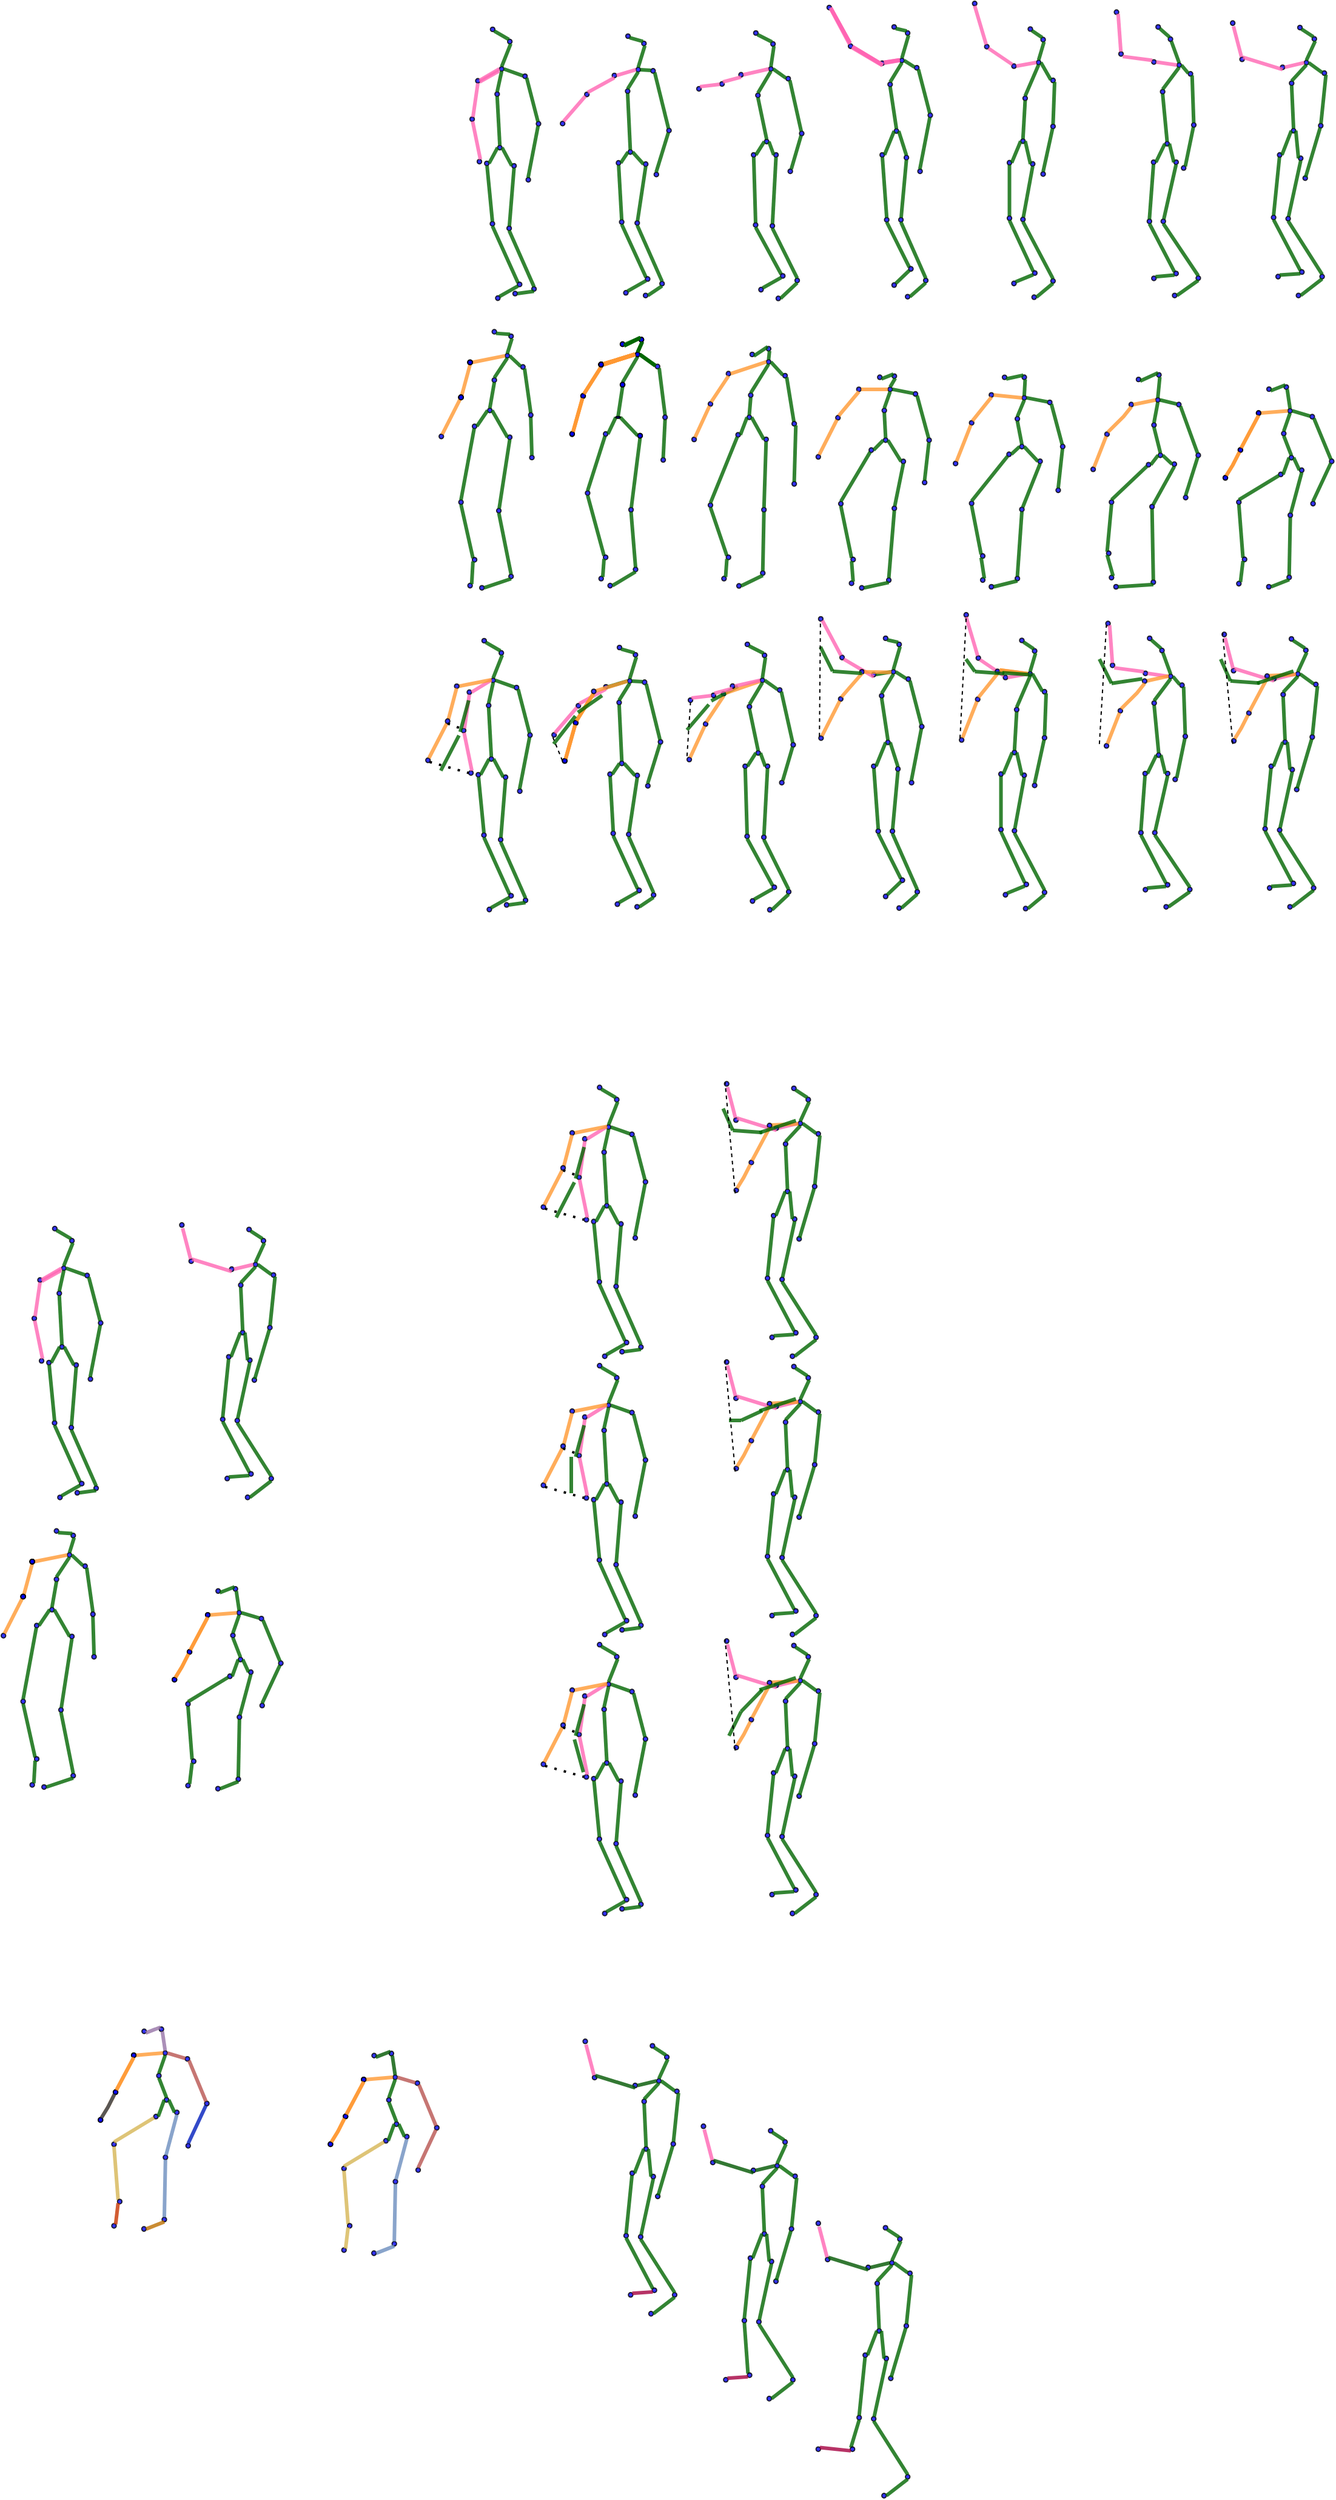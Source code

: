 <mxfile version="26.0.5">
  <diagram name="第 1 页" id="xmze7z6pmsKv5F0hGge9">
    <mxGraphModel dx="2383" dy="3003" grid="1" gridSize="10" guides="1" tooltips="1" connect="1" arrows="1" fold="0" page="0" pageScale="1" pageWidth="827" pageHeight="1169" math="1" shadow="0">
      <root>
        <mxCell id="0" />
        <mxCell id="1" parent="0" />
        <mxCell id="CgnLpmI8cnCmnFGHib0C-291" value="" style="ellipse;whiteSpace=wrap;html=1;fillColor=#0000FF;opacity=80;" parent="1" vertex="1">
          <mxGeometry x="-766.674" y="-2078.649" width="3.71" height="3.71" as="geometry" />
        </mxCell>
        <mxCell id="CgnLpmI8cnCmnFGHib0C-292" value="" style="ellipse;whiteSpace=wrap;html=1;fillColor=#0000FF;opacity=80;" parent="1" vertex="1">
          <mxGeometry x="-752.514" y="-2068.622" width="3.71" height="3.784" as="geometry" />
        </mxCell>
        <mxCell id="CgnLpmI8cnCmnFGHib0C-293" value="" style="endArrow=none;html=1;rounded=0;exitX=0.3;exitY=0.059;exitDx=0;exitDy=0;entryX=1;entryY=1;entryDx=0;entryDy=0;exitPerimeter=0;strokeWidth=3;strokeColor=#006600;opacity=80;" parent="1" source="CgnLpmI8cnCmnFGHib0C-292" target="CgnLpmI8cnCmnFGHib0C-291" edge="1">
          <mxGeometry width="50" height="50" relative="1" as="geometry">
            <mxPoint x="-743.126" y="-2049.008" as="sourcePoint" />
            <mxPoint x="-739.416" y="-2052.718" as="targetPoint" />
          </mxGeometry>
        </mxCell>
        <mxCell id="CgnLpmI8cnCmnFGHib0C-294" value="" style="ellipse;whiteSpace=wrap;html=1;fillColor=#0000FF;opacity=80;" parent="1" vertex="1">
          <mxGeometry x="-759.252" y="-2046.038" width="3.71" height="3.784" as="geometry" />
        </mxCell>
        <mxCell id="CgnLpmI8cnCmnFGHib0C-295" value="" style="ellipse;whiteSpace=wrap;html=1;fillColor=#0000FF;opacity=80;" parent="1" vertex="1">
          <mxGeometry x="-740.0" y="-2040.034" width="3.71" height="3.784" as="geometry" />
        </mxCell>
        <mxCell id="CgnLpmI8cnCmnFGHib0C-296" value="" style="ellipse;whiteSpace=wrap;html=1;fillColor=#0000FF;opacity=80;" parent="1" vertex="1">
          <mxGeometry x="-778.87" y="-2036.254" width="3.71" height="3.784" as="geometry" />
        </mxCell>
        <mxCell id="CgnLpmI8cnCmnFGHib0C-297" value="" style="endArrow=none;html=1;rounded=0;entryX=0.7;entryY=0.974;entryDx=0;entryDy=0;strokeWidth=3;entryPerimeter=0;exitX=0.5;exitY=0;exitDx=0;exitDy=0;fontSize=11;fillColor=#0000FF;strokeColor=#006600;opacity=80;" parent="1" source="CgnLpmI8cnCmnFGHib0C-294" target="CgnLpmI8cnCmnFGHib0C-292" edge="1">
          <mxGeometry width="50" height="50" relative="1" as="geometry">
            <mxPoint x="-742.977" y="-2060.88" as="sourcePoint" />
            <mxPoint x="-744.61" y="-2063.849" as="targetPoint" />
          </mxGeometry>
        </mxCell>
        <mxCell id="CgnLpmI8cnCmnFGHib0C-298" value="" style="edgeStyle=none;orthogonalLoop=1;jettySize=auto;html=1;rounded=0;labelBackgroundColor=default;strokeColor=#FF66B3;strokeWidth=3;fontFamily=Helvetica;fontSize=11;fontColor=default;endArrow=none;shape=connector;entryX=0;entryY=0.5;entryDx=0;entryDy=0;opacity=80;" parent="1" target="CgnLpmI8cnCmnFGHib0C-294" edge="1">
          <mxGeometry width="100" relative="1" as="geometry">
            <mxPoint x="-775.58" y="-2034.65" as="sourcePoint" />
            <mxPoint x="-752.253" y="-2053.237" as="targetPoint" />
            <Array as="points" />
          </mxGeometry>
        </mxCell>
        <mxCell id="CgnLpmI8cnCmnFGHib0C-299" value="" style="edgeStyle=none;orthogonalLoop=1;jettySize=auto;html=1;rounded=0;labelBackgroundColor=default;strokeColor=#006600;strokeWidth=3;fontFamily=Helvetica;fontSize=11;fontColor=default;endArrow=none;shape=connector;exitX=1;exitY=0.5;exitDx=0;exitDy=0;entryX=0.02;entryY=0.386;entryDx=0;entryDy=0;entryPerimeter=0;opacity=80;" parent="1" source="CgnLpmI8cnCmnFGHib0C-294" target="CgnLpmI8cnCmnFGHib0C-295" edge="1">
          <mxGeometry width="100" relative="1" as="geometry">
            <mxPoint x="-746.836" y="-2045.297" as="sourcePoint" />
            <mxPoint x="-739.416" y="-2045.297" as="targetPoint" />
            <Array as="points" />
          </mxGeometry>
        </mxCell>
        <mxCell id="CgnLpmI8cnCmnFGHib0C-300" value="" style="ellipse;whiteSpace=wrap;html=1;fillColor=#0000FF;opacity=80;" parent="1" vertex="1">
          <mxGeometry x="-762.962" y="-2025.311" width="3.71" height="3.784" as="geometry" />
        </mxCell>
        <mxCell id="CgnLpmI8cnCmnFGHib0C-301" value="" style="edgeStyle=none;orthogonalLoop=1;jettySize=auto;html=1;rounded=0;labelBackgroundColor=default;strokeColor=#006600;strokeWidth=3;fontFamily=Helvetica;fontSize=11;fontColor=default;endArrow=none;shape=connector;exitX=0.5;exitY=0;exitDx=0;exitDy=0;entryX=0.5;entryY=1;entryDx=0;entryDy=0;opacity=80;" parent="1" source="CgnLpmI8cnCmnFGHib0C-300" target="CgnLpmI8cnCmnFGHib0C-294" edge="1">
          <mxGeometry width="100" relative="1" as="geometry">
            <mxPoint x="-746.836" y="-2039.361" as="sourcePoint" />
            <mxPoint x="-739.416" y="-2039.361" as="targetPoint" />
            <Array as="points" />
          </mxGeometry>
        </mxCell>
        <mxCell id="CgnLpmI8cnCmnFGHib0C-302" value="" style="ellipse;whiteSpace=wrap;html=1;fillColor=#0000FF;opacity=80;" parent="1" vertex="1">
          <mxGeometry x="-728.87" y="-2000.859" width="3.71" height="3.784" as="geometry" />
        </mxCell>
        <mxCell id="CgnLpmI8cnCmnFGHib0C-303" value="" style="edgeStyle=none;orthogonalLoop=1;jettySize=auto;html=1;rounded=0;labelBackgroundColor=default;strokeColor=#006600;strokeWidth=3;fontFamily=Helvetica;fontSize=11;fontColor=default;endArrow=none;shape=connector;exitX=1;exitY=1;exitDx=0;exitDy=0;opacity=80;" parent="1" source="CgnLpmI8cnCmnFGHib0C-295" target="CgnLpmI8cnCmnFGHib0C-302" edge="1">
          <mxGeometry width="100" relative="1" as="geometry">
            <mxPoint x="-733.48" y="-2043.071" as="sourcePoint" />
            <mxPoint x="-726.059" y="-2043.071" as="targetPoint" />
            <Array as="points" />
          </mxGeometry>
        </mxCell>
        <mxCell id="CgnLpmI8cnCmnFGHib0C-304" value="" style="ellipse;whiteSpace=wrap;html=1;fillColor=#0000FF;opacity=80;" parent="1" vertex="1">
          <mxGeometry x="-737.288" y="-1954.645" width="3.71" height="3.784" as="geometry" />
        </mxCell>
        <mxCell id="CgnLpmI8cnCmnFGHib0C-305" value="" style="edgeStyle=none;orthogonalLoop=1;jettySize=auto;html=1;rounded=0;labelBackgroundColor=default;strokeColor=#006600;strokeWidth=3;fontFamily=Helvetica;fontSize=11;fontColor=default;endArrow=none;shape=connector;opacity=80;" parent="1" target="CgnLpmI8cnCmnFGHib0C-302" edge="1">
          <mxGeometry width="100" relative="1" as="geometry">
            <mxPoint x="-735.58" y="-1954.65" as="sourcePoint" />
            <mxPoint x="-727.544" y="-2033.425" as="targetPoint" />
            <Array as="points" />
          </mxGeometry>
        </mxCell>
        <mxCell id="CgnLpmI8cnCmnFGHib0C-306" value="" style="ellipse;whiteSpace=wrap;html=1;fillColor=#0000FF;opacity=80;" parent="1" vertex="1">
          <mxGeometry x="-783.58" y="-2004.648" width="3.71" height="3.784" as="geometry" />
        </mxCell>
        <mxCell id="CgnLpmI8cnCmnFGHib0C-307" value="" style="ellipse;whiteSpace=wrap;html=1;fillColor=#0000FF;opacity=80;" parent="1" vertex="1">
          <mxGeometry x="-777.581" y="-1969.651" width="3.71" height="3.784" as="geometry" />
        </mxCell>
        <mxCell id="CgnLpmI8cnCmnFGHib0C-308" value="" style="edgeStyle=none;orthogonalLoop=1;jettySize=auto;html=1;rounded=0;labelBackgroundColor=default;strokeColor=#FF66B3;strokeWidth=3;fontFamily=Helvetica;fontSize=11;fontColor=default;endArrow=none;shape=connector;exitX=0.712;exitY=0.024;exitDx=0;exitDy=0;exitPerimeter=0;opacity=80;" parent="1" source="CgnLpmI8cnCmnFGHib0C-307" target="CgnLpmI8cnCmnFGHib0C-306" edge="1">
          <mxGeometry width="100" relative="1" as="geometry">
            <mxPoint x="-765.906" y="-2043.294" as="sourcePoint" />
            <mxPoint x="-752.772" y="-2034.167" as="targetPoint" />
            <Array as="points" />
          </mxGeometry>
        </mxCell>
        <mxCell id="CgnLpmI8cnCmnFGHib0C-309" value="" style="edgeStyle=none;orthogonalLoop=1;jettySize=auto;html=1;rounded=0;labelBackgroundColor=default;strokeColor=#FF66B3;strokeWidth=3;fontFamily=Helvetica;fontSize=11;fontColor=default;endArrow=none;shape=connector;exitX=0.677;exitY=0.061;exitDx=0;exitDy=0;exitPerimeter=0;opacity=80;entryX=0.5;entryY=1;entryDx=0;entryDy=0;" parent="1" source="CgnLpmI8cnCmnFGHib0C-306" target="CgnLpmI8cnCmnFGHib0C-296" edge="1">
          <mxGeometry width="100" relative="1" as="geometry">
            <mxPoint x="-762.418" y="-2049.008" as="sourcePoint" />
            <mxPoint x="-762.641" y="-2051.679" as="targetPoint" />
            <Array as="points" />
          </mxGeometry>
        </mxCell>
        <mxCell id="CgnLpmI8cnCmnFGHib0C-310" value="" style="ellipse;whiteSpace=wrap;html=1;fillColor=#0000FF;opacity=80;" parent="1" vertex="1">
          <mxGeometry x="-760.772" y="-1981.167" width="3.71" height="3.784" as="geometry" />
        </mxCell>
        <mxCell id="CgnLpmI8cnCmnFGHib0C-311" value="" style="edgeStyle=none;orthogonalLoop=1;jettySize=auto;html=1;rounded=0;labelBackgroundColor=default;strokeColor=#006600;strokeWidth=3;fontFamily=Helvetica;fontSize=11;fontColor=default;endArrow=none;shape=connector;exitX=0.5;exitY=0;exitDx=0;exitDy=0;entryX=0.5;entryY=1;entryDx=0;entryDy=0;opacity=80;" parent="1" source="CgnLpmI8cnCmnFGHib0C-310" target="CgnLpmI8cnCmnFGHib0C-300" edge="1">
          <mxGeometry width="100" relative="1" as="geometry">
            <mxPoint x="-744.61" y="-2030.456" as="sourcePoint" />
            <mxPoint x="-737.19" y="-2030.456" as="targetPoint" />
            <Array as="points" />
          </mxGeometry>
        </mxCell>
        <mxCell id="CgnLpmI8cnCmnFGHib0C-312" value="" style="ellipse;whiteSpace=wrap;html=1;fillColor=#0000FF;opacity=80;" parent="1" vertex="1">
          <mxGeometry x="-749.055" y="-1966.167" width="3.71" height="3.784" as="geometry" />
        </mxCell>
        <mxCell id="CgnLpmI8cnCmnFGHib0C-313" value="" style="ellipse;whiteSpace=wrap;html=1;fillColor=#0000FF;opacity=80;" parent="1" vertex="1">
          <mxGeometry x="-771.489" y="-1968.167" width="3.71" height="3.784" as="geometry" />
        </mxCell>
        <mxCell id="CgnLpmI8cnCmnFGHib0C-314" value="" style="edgeStyle=none;orthogonalLoop=1;jettySize=auto;html=1;rounded=0;labelBackgroundColor=default;strokeColor=#006600;strokeWidth=3;fontFamily=Helvetica;fontSize=11;fontColor=default;endArrow=none;shape=connector;entryX=0;entryY=0.5;entryDx=0;entryDy=0;exitX=1;exitY=0.5;exitDx=0;exitDy=0;opacity=80;" parent="1" source="CgnLpmI8cnCmnFGHib0C-313" target="CgnLpmI8cnCmnFGHib0C-310" edge="1">
          <mxGeometry width="100" relative="1" as="geometry">
            <mxPoint x="-755.74" y="-2032.306" as="sourcePoint" />
            <mxPoint x="-748.32" y="-2032.306" as="targetPoint" />
            <Array as="points" />
          </mxGeometry>
        </mxCell>
        <mxCell id="CgnLpmI8cnCmnFGHib0C-315" value="" style="edgeStyle=none;orthogonalLoop=1;jettySize=auto;html=1;rounded=0;labelBackgroundColor=default;strokeColor=#006600;strokeWidth=3;fontFamily=Helvetica;fontSize=11;fontColor=default;endArrow=none;shape=connector;exitX=1;exitY=0.5;exitDx=0;exitDy=0;entryX=0;entryY=0.5;entryDx=0;entryDy=0;opacity=80;" parent="1" source="CgnLpmI8cnCmnFGHib0C-310" target="CgnLpmI8cnCmnFGHib0C-312" edge="1">
          <mxGeometry width="100" relative="1" as="geometry">
            <mxPoint x="-752.03" y="-2022.294" as="sourcePoint" />
            <mxPoint x="-744.61" y="-2022.294" as="targetPoint" />
            <Array as="points" />
          </mxGeometry>
        </mxCell>
        <mxCell id="CgnLpmI8cnCmnFGHib0C-316" value="" style="ellipse;whiteSpace=wrap;html=1;fillColor=#0000FF;opacity=80;" parent="1" vertex="1">
          <mxGeometry x="-766.866" y="-1918.431" width="3.71" height="3.784" as="geometry" />
        </mxCell>
        <mxCell id="CgnLpmI8cnCmnFGHib0C-317" value="" style="ellipse;whiteSpace=wrap;html=1;fillColor=#0000FF;opacity=80;" parent="1" vertex="1">
          <mxGeometry x="-753.058" y="-1914.651" width="3.71" height="3.784" as="geometry" />
        </mxCell>
        <mxCell id="CgnLpmI8cnCmnFGHib0C-318" value="" style="edgeStyle=none;orthogonalLoop=1;jettySize=auto;html=1;rounded=0;labelBackgroundColor=default;strokeColor=#006600;strokeWidth=3;fontFamily=Helvetica;fontSize=11;fontColor=default;endArrow=none;shape=connector;exitX=0.5;exitY=0;exitDx=0;exitDy=0;opacity=80;" parent="1" source="CgnLpmI8cnCmnFGHib0C-316" target="CgnLpmI8cnCmnFGHib0C-313" edge="1">
          <mxGeometry width="100" relative="1" as="geometry">
            <mxPoint x="-753.514" y="-2019.326" as="sourcePoint" />
            <mxPoint x="-746.094" y="-2019.326" as="targetPoint" />
            <Array as="points" />
          </mxGeometry>
        </mxCell>
        <mxCell id="CgnLpmI8cnCmnFGHib0C-319" value="" style="edgeStyle=none;orthogonalLoop=1;jettySize=auto;html=1;rounded=0;labelBackgroundColor=default;strokeColor=#006600;strokeWidth=3;fontFamily=Helvetica;fontSize=11;fontColor=default;endArrow=none;shape=connector;exitX=0.5;exitY=1;exitDx=0;exitDy=0;opacity=80;" parent="1" source="CgnLpmI8cnCmnFGHib0C-312" target="CgnLpmI8cnCmnFGHib0C-317" edge="1">
          <mxGeometry width="100" relative="1" as="geometry">
            <mxPoint x="-746.094" y="-2017.842" as="sourcePoint" />
            <mxPoint x="-738.674" y="-2017.842" as="targetPoint" />
            <Array as="points" />
          </mxGeometry>
        </mxCell>
        <mxCell id="CgnLpmI8cnCmnFGHib0C-321" value="" style="ellipse;whiteSpace=wrap;html=1;fillColor=#0000FF;opacity=80;" parent="1" vertex="1">
          <mxGeometry x="-762.418" y="-1857.086" width="3.71" height="3.784" as="geometry" />
        </mxCell>
        <mxCell id="CgnLpmI8cnCmnFGHib0C-322" value="" style="edgeStyle=none;orthogonalLoop=1;jettySize=auto;html=1;rounded=0;labelBackgroundColor=default;strokeColor=#006600;strokeWidth=3;fontFamily=Helvetica;fontSize=11;fontColor=default;endArrow=none;shape=connector;entryX=0.5;entryY=1;entryDx=0;entryDy=0;opacity=80;exitX=0;exitY=0;exitDx=0;exitDy=0;" parent="1" source="CgnLpmI8cnCmnFGHib0C-325" target="CgnLpmI8cnCmnFGHib0C-316" edge="1">
          <mxGeometry width="100" relative="1" as="geometry">
            <mxPoint x="-758.58" y="-1872.65" as="sourcePoint" />
            <mxPoint x="-749.804" y="-1998.548" as="targetPoint" />
            <Array as="points" />
          </mxGeometry>
        </mxCell>
        <mxCell id="CgnLpmI8cnCmnFGHib0C-325" value="" style="ellipse;whiteSpace=wrap;html=1;fillColor=#0000FF;opacity=80;" parent="1" vertex="1">
          <mxGeometry x="-744.452" y="-1868.434" width="3.71" height="3.784" as="geometry" />
        </mxCell>
        <mxCell id="CgnLpmI8cnCmnFGHib0C-327" value="" style="edgeStyle=none;orthogonalLoop=1;jettySize=auto;html=1;rounded=0;labelBackgroundColor=default;strokeColor=#006600;strokeWidth=3;fontFamily=Helvetica;fontSize=11;fontColor=default;endArrow=none;shape=connector;exitX=0;exitY=1;exitDx=0;exitDy=0;opacity=80;entryX=1;entryY=0;entryDx=0;entryDy=0;" parent="1" source="CgnLpmI8cnCmnFGHib0C-325" target="CgnLpmI8cnCmnFGHib0C-321" edge="1">
          <mxGeometry width="100" relative="1" as="geometry">
            <mxPoint x="-750.546" y="-1987.418" as="sourcePoint" />
            <mxPoint x="-743.126" y="-1987.418" as="targetPoint" />
            <Array as="points" />
          </mxGeometry>
        </mxCell>
        <mxCell id="CgnLpmI8cnCmnFGHib0C-334" value="" style="ellipse;whiteSpace=wrap;html=1;fillColor=#0000FF;opacity=80;" parent="1" vertex="1">
          <mxGeometry x="-732.578" y="-1864.651" width="3.71" height="3.784" as="geometry" />
        </mxCell>
        <mxCell id="CgnLpmI8cnCmnFGHib0C-335" value="" style="ellipse;whiteSpace=wrap;html=1;fillColor=#0000FF;opacity=80;" parent="1" vertex="1">
          <mxGeometry x="-748.158" y="-1860.871" width="3.71" height="3.784" as="geometry" />
        </mxCell>
        <mxCell id="CgnLpmI8cnCmnFGHib0C-337" value="" style="endArrow=none;html=1;rounded=0;exitX=0.5;exitY=1;exitDx=0;exitDy=0;entryX=0.5;entryY=0;entryDx=0;entryDy=0;strokeColor=#006600;strokeWidth=3;opacity=80;" parent="1" source="CgnLpmI8cnCmnFGHib0C-317" target="CgnLpmI8cnCmnFGHib0C-334" edge="1">
          <mxGeometry width="50" height="50" relative="1" as="geometry">
            <mxPoint x="-692.58" y="-1894.65" as="sourcePoint" />
            <mxPoint x="-642.58" y="-1944.65" as="targetPoint" />
          </mxGeometry>
        </mxCell>
        <mxCell id="CgnLpmI8cnCmnFGHib0C-338" value="" style="endArrow=none;html=1;rounded=0;entryX=0.5;entryY=1;entryDx=0;entryDy=0;exitX=1;exitY=0.5;exitDx=0;exitDy=0;strokeColor=#006600;strokeWidth=3;opacity=80;" parent="1" source="CgnLpmI8cnCmnFGHib0C-335" target="CgnLpmI8cnCmnFGHib0C-334" edge="1">
          <mxGeometry width="50" height="50" relative="1" as="geometry">
            <mxPoint x="-772.58" y="-1854.65" as="sourcePoint" />
            <mxPoint x="-722.58" y="-1904.65" as="targetPoint" />
          </mxGeometry>
        </mxCell>
        <mxCell id="CgnLpmI8cnCmnFGHib0C-822" value="" style="ellipse;whiteSpace=wrap;html=1;fillColor=#0000FF;opacity=80;" parent="1" vertex="1">
          <mxGeometry x="-659.574" y="-1819.089" width="3.71" height="3.71" as="geometry" />
        </mxCell>
        <mxCell id="CgnLpmI8cnCmnFGHib0C-823" value="" style="ellipse;whiteSpace=wrap;html=1;fillColor=#0000FF;opacity=80;" parent="1" vertex="1">
          <mxGeometry x="-644.054" y="-1822.872" width="3.71" height="3.784" as="geometry" />
        </mxCell>
        <mxCell id="CgnLpmI8cnCmnFGHib0C-824" value="" style="endArrow=none;html=1;rounded=0;exitX=0.3;exitY=0.059;exitDx=0;exitDy=0;entryX=1;entryY=1;entryDx=0;entryDy=0;exitPerimeter=0;strokeWidth=3;strokeColor=#006600;opacity=80;" parent="1" source="CgnLpmI8cnCmnFGHib0C-823" target="CgnLpmI8cnCmnFGHib0C-822" edge="1">
          <mxGeometry width="50" height="50" relative="1" as="geometry">
            <mxPoint x="-634.126" y="-1796.008" as="sourcePoint" />
            <mxPoint x="-630.416" y="-1799.718" as="targetPoint" />
          </mxGeometry>
        </mxCell>
        <mxCell id="CgnLpmI8cnCmnFGHib0C-825" value="" style="ellipse;whiteSpace=wrap;html=1;fillColor=#0000FF;opacity=80;" parent="1" vertex="1">
          <mxGeometry x="-647.162" y="-1810.648" width="3.71" height="3.784" as="geometry" />
        </mxCell>
        <mxCell id="CgnLpmI8cnCmnFGHib0C-826" value="" style="ellipse;whiteSpace=wrap;html=1;fillColor=#0000FF;opacity=80;" parent="1" vertex="1">
          <mxGeometry x="-630.71" y="-1800.744" width="3.71" height="3.784" as="geometry" />
        </mxCell>
        <mxCell id="CgnLpmI8cnCmnFGHib0C-827" value="" style="ellipse;whiteSpace=wrap;html=1;fillColor=#0000FF;opacity=80;" parent="1" vertex="1">
          <mxGeometry x="-677.23" y="-1802.384" width="3.71" height="3.784" as="geometry" />
        </mxCell>
        <mxCell id="CgnLpmI8cnCmnFGHib0C-828" value="" style="endArrow=none;html=1;rounded=0;entryX=0.7;entryY=0.974;entryDx=0;entryDy=0;strokeWidth=3;entryPerimeter=0;exitX=0.5;exitY=0;exitDx=0;exitDy=0;fontSize=11;fillColor=#0000FF;strokeColor=#006600;opacity=80;" parent="1" source="CgnLpmI8cnCmnFGHib0C-825" target="CgnLpmI8cnCmnFGHib0C-823" edge="1">
          <mxGeometry width="50" height="50" relative="1" as="geometry">
            <mxPoint x="-633.977" y="-1807.88" as="sourcePoint" />
            <mxPoint x="-635.61" y="-1810.849" as="targetPoint" />
          </mxGeometry>
        </mxCell>
        <mxCell id="CgnLpmI8cnCmnFGHib0C-829" value="" style="edgeStyle=none;orthogonalLoop=1;jettySize=auto;html=1;rounded=0;labelBackgroundColor=default;strokeColor=#FF9933;strokeWidth=3;fontFamily=Helvetica;fontSize=11;fontColor=default;endArrow=none;shape=connector;exitX=1;exitY=0.5;exitDx=0;exitDy=0;entryX=0;entryY=0.5;entryDx=0;entryDy=0;opacity=80;" parent="1" source="CgnLpmI8cnCmnFGHib0C-827" target="CgnLpmI8cnCmnFGHib0C-825" edge="1">
          <mxGeometry width="100" relative="1" as="geometry">
            <mxPoint x="-648.966" y="-1799.341" as="sourcePoint" />
            <mxPoint x="-643.253" y="-1800.237" as="targetPoint" />
            <Array as="points" />
          </mxGeometry>
        </mxCell>
        <mxCell id="CgnLpmI8cnCmnFGHib0C-830" value="" style="edgeStyle=none;orthogonalLoop=1;jettySize=auto;html=1;rounded=0;labelBackgroundColor=default;strokeColor=#006600;strokeWidth=3;fontFamily=Helvetica;fontSize=11;fontColor=default;endArrow=none;shape=connector;exitX=1;exitY=0.5;exitDx=0;exitDy=0;entryX=0.02;entryY=0.386;entryDx=0;entryDy=0;entryPerimeter=0;opacity=80;" parent="1" source="CgnLpmI8cnCmnFGHib0C-825" target="CgnLpmI8cnCmnFGHib0C-826" edge="1">
          <mxGeometry width="100" relative="1" as="geometry">
            <mxPoint x="-637.836" y="-1792.297" as="sourcePoint" />
            <mxPoint x="-630.416" y="-1792.297" as="targetPoint" />
            <Array as="points" />
          </mxGeometry>
        </mxCell>
        <mxCell id="CgnLpmI8cnCmnFGHib0C-831" value="" style="ellipse;whiteSpace=wrap;html=1;fillColor=#0000FF;opacity=80;" parent="1" vertex="1">
          <mxGeometry x="-659.582" y="-1785.751" width="3.71" height="3.784" as="geometry" />
        </mxCell>
        <mxCell id="CgnLpmI8cnCmnFGHib0C-832" value="" style="edgeStyle=none;orthogonalLoop=1;jettySize=auto;html=1;rounded=0;labelBackgroundColor=default;strokeColor=#006600;strokeWidth=3;fontFamily=Helvetica;fontSize=11;fontColor=default;endArrow=none;shape=connector;exitX=0.5;exitY=0;exitDx=0;exitDy=0;entryX=0.5;entryY=1;entryDx=0;entryDy=0;opacity=80;" parent="1" source="CgnLpmI8cnCmnFGHib0C-831" target="CgnLpmI8cnCmnFGHib0C-825" edge="1">
          <mxGeometry width="100" relative="1" as="geometry">
            <mxPoint x="-637.836" y="-1786.361" as="sourcePoint" />
            <mxPoint x="-630.416" y="-1786.361" as="targetPoint" />
            <Array as="points" />
          </mxGeometry>
        </mxCell>
        <mxCell id="CgnLpmI8cnCmnFGHib0C-833" value="" style="edgeStyle=none;orthogonalLoop=1;jettySize=auto;html=1;rounded=0;labelBackgroundColor=default;strokeColor=#006600;strokeWidth=3;fontFamily=Helvetica;fontSize=11;fontColor=default;endArrow=none;shape=connector;exitX=1;exitY=1;exitDx=0;exitDy=0;opacity=80;entryX=0.5;entryY=0;entryDx=0;entryDy=0;" parent="1" source="CgnLpmI8cnCmnFGHib0C-826" target="CgnLpmI8cnCmnFGHib0C-896" edge="1">
          <mxGeometry width="100" relative="1" as="geometry">
            <mxPoint x="-624.48" y="-1790.071" as="sourcePoint" />
            <mxPoint x="-614.58" y="-1748.65" as="targetPoint" />
            <Array as="points" />
          </mxGeometry>
        </mxCell>
        <mxCell id="CgnLpmI8cnCmnFGHib0C-834" value="" style="ellipse;whiteSpace=wrap;html=1;fillColor=#0000FF;opacity=80;" parent="1" vertex="1">
          <mxGeometry x="-626.058" y="-1723.735" width="3.71" height="3.784" as="geometry" />
        </mxCell>
        <mxCell id="CgnLpmI8cnCmnFGHib0C-835" value="" style="edgeStyle=none;orthogonalLoop=1;jettySize=auto;html=1;rounded=0;labelBackgroundColor=default;strokeColor=#006600;strokeWidth=3;fontFamily=Helvetica;fontSize=11;fontColor=default;endArrow=none;shape=connector;opacity=80;exitX=0.5;exitY=0;exitDx=0;exitDy=0;entryX=0.5;entryY=1;entryDx=0;entryDy=0;" parent="1" source="CgnLpmI8cnCmnFGHib0C-834" target="CgnLpmI8cnCmnFGHib0C-896" edge="1">
          <mxGeometry width="100" relative="1" as="geometry">
            <mxPoint x="-626.58" y="-1701.65" as="sourcePoint" />
            <mxPoint x="-613.58" y="-1744.65" as="targetPoint" />
            <Array as="points" />
          </mxGeometry>
        </mxCell>
        <mxCell id="CgnLpmI8cnCmnFGHib0C-836" value="" style="ellipse;whiteSpace=wrap;html=1;fillColor=#0000FF;opacity=80;" parent="1" vertex="1">
          <mxGeometry x="-692.1" y="-1776.468" width="3.71" height="3.784" as="geometry" />
        </mxCell>
        <mxCell id="CgnLpmI8cnCmnFGHib0C-837" value="" style="ellipse;whiteSpace=wrap;html=1;fillColor=#0000FF;opacity=80;" parent="1" vertex="1">
          <mxGeometry x="-701.161" y="-1745.091" width="3.71" height="3.784" as="geometry" />
        </mxCell>
        <mxCell id="CgnLpmI8cnCmnFGHib0C-838" value="" style="edgeStyle=none;orthogonalLoop=1;jettySize=auto;html=1;rounded=0;labelBackgroundColor=default;strokeColor=#FF9933;strokeWidth=3;fontFamily=Helvetica;fontSize=11;fontColor=default;endArrow=none;shape=connector;exitX=0.712;exitY=0.024;exitDx=0;exitDy=0;exitPerimeter=0;opacity=80;" parent="1" source="CgnLpmI8cnCmnFGHib0C-837" target="CgnLpmI8cnCmnFGHib0C-836" edge="1">
          <mxGeometry width="100" relative="1" as="geometry">
            <mxPoint x="-656.906" y="-1790.294" as="sourcePoint" />
            <mxPoint x="-643.772" y="-1781.167" as="targetPoint" />
            <Array as="points" />
          </mxGeometry>
        </mxCell>
        <mxCell id="CgnLpmI8cnCmnFGHib0C-839" value="" style="edgeStyle=none;orthogonalLoop=1;jettySize=auto;html=1;rounded=0;labelBackgroundColor=default;strokeColor=#FF9933;strokeWidth=3;fontFamily=Helvetica;fontSize=11;fontColor=default;endArrow=none;shape=connector;exitX=0.677;exitY=0.061;exitDx=0;exitDy=0;exitPerimeter=0;opacity=80;entryX=0.5;entryY=1;entryDx=0;entryDy=0;" parent="1" source="CgnLpmI8cnCmnFGHib0C-836" target="CgnLpmI8cnCmnFGHib0C-827" edge="1">
          <mxGeometry width="100" relative="1" as="geometry">
            <mxPoint x="-653.418" y="-1796.008" as="sourcePoint" />
            <mxPoint x="-653.641" y="-1798.679" as="targetPoint" />
            <Array as="points" />
          </mxGeometry>
        </mxCell>
        <mxCell id="CgnLpmI8cnCmnFGHib0C-840" value="" style="ellipse;whiteSpace=wrap;html=1;fillColor=#0000FF;opacity=80;" parent="1" vertex="1">
          <mxGeometry x="-663.28" y="-1757.65" width="3.71" height="1.37" as="geometry" />
        </mxCell>
        <mxCell id="CgnLpmI8cnCmnFGHib0C-841" value="" style="edgeStyle=none;orthogonalLoop=1;jettySize=auto;html=1;rounded=0;labelBackgroundColor=default;strokeColor=#006600;strokeWidth=3;fontFamily=Helvetica;fontSize=11;fontColor=default;endArrow=none;shape=connector;exitX=0.5;exitY=0;exitDx=0;exitDy=0;entryX=0.5;entryY=1;entryDx=0;entryDy=0;opacity=80;" parent="1" source="CgnLpmI8cnCmnFGHib0C-840" target="CgnLpmI8cnCmnFGHib0C-831" edge="1">
          <mxGeometry width="100" relative="1" as="geometry">
            <mxPoint x="-635.61" y="-1777.456" as="sourcePoint" />
            <mxPoint x="-628.19" y="-1777.456" as="targetPoint" />
            <Array as="points" />
          </mxGeometry>
        </mxCell>
        <mxCell id="CgnLpmI8cnCmnFGHib0C-842" value="" style="ellipse;whiteSpace=wrap;html=1;fillColor=#0000FF;opacity=80;" parent="1" vertex="1">
          <mxGeometry x="-645.145" y="-1743.647" width="3.71" height="3.784" as="geometry" />
        </mxCell>
        <mxCell id="CgnLpmI8cnCmnFGHib0C-843" value="" style="ellipse;whiteSpace=wrap;html=1;fillColor=#0000FF;opacity=80;" parent="1" vertex="1">
          <mxGeometry x="-673.519" y="-1745.087" width="3.71" height="3.784" as="geometry" />
        </mxCell>
        <mxCell id="CgnLpmI8cnCmnFGHib0C-844" value="" style="edgeStyle=none;orthogonalLoop=1;jettySize=auto;html=1;rounded=0;labelBackgroundColor=default;strokeColor=#006600;strokeWidth=3;fontFamily=Helvetica;fontSize=11;fontColor=default;endArrow=none;shape=connector;entryX=0;entryY=0.5;entryDx=0;entryDy=0;exitX=1;exitY=0.5;exitDx=0;exitDy=0;opacity=80;" parent="1" source="CgnLpmI8cnCmnFGHib0C-843" target="CgnLpmI8cnCmnFGHib0C-840" edge="1">
          <mxGeometry width="100" relative="1" as="geometry">
            <mxPoint x="-646.74" y="-1779.306" as="sourcePoint" />
            <mxPoint x="-639.32" y="-1779.306" as="targetPoint" />
            <Array as="points" />
          </mxGeometry>
        </mxCell>
        <mxCell id="CgnLpmI8cnCmnFGHib0C-845" value="" style="edgeStyle=none;orthogonalLoop=1;jettySize=auto;html=1;rounded=0;labelBackgroundColor=default;strokeColor=#006600;strokeWidth=3;fontFamily=Helvetica;fontSize=11;fontColor=default;endArrow=none;shape=connector;exitX=1;exitY=0.5;exitDx=0;exitDy=0;entryX=0;entryY=0.5;entryDx=0;entryDy=0;opacity=80;" parent="1" source="CgnLpmI8cnCmnFGHib0C-840" target="CgnLpmI8cnCmnFGHib0C-842" edge="1">
          <mxGeometry width="100" relative="1" as="geometry">
            <mxPoint x="-643.03" y="-1769.294" as="sourcePoint" />
            <mxPoint x="-635.61" y="-1769.294" as="targetPoint" />
            <Array as="points" />
          </mxGeometry>
        </mxCell>
        <mxCell id="CgnLpmI8cnCmnFGHib0C-846" value="" style="ellipse;whiteSpace=wrap;html=1;fillColor=#0000FF;opacity=80;" parent="1" vertex="1">
          <mxGeometry x="-688.386" y="-1696.421" width="3.71" height="3.784" as="geometry" />
        </mxCell>
        <mxCell id="CgnLpmI8cnCmnFGHib0C-847" value="" style="ellipse;whiteSpace=wrap;html=1;fillColor=#0000FF;opacity=80;" parent="1" vertex="1">
          <mxGeometry x="-652.568" y="-1682.641" width="3.71" height="3.784" as="geometry" />
        </mxCell>
        <mxCell id="CgnLpmI8cnCmnFGHib0C-848" value="" style="edgeStyle=none;orthogonalLoop=1;jettySize=auto;html=1;rounded=0;labelBackgroundColor=default;strokeColor=#006600;strokeWidth=3;fontFamily=Helvetica;fontSize=11;fontColor=default;endArrow=none;shape=connector;exitX=0.5;exitY=0;exitDx=0;exitDy=0;opacity=80;" parent="1" source="CgnLpmI8cnCmnFGHib0C-846" target="CgnLpmI8cnCmnFGHib0C-843" edge="1">
          <mxGeometry width="100" relative="1" as="geometry">
            <mxPoint x="-644.514" y="-1766.326" as="sourcePoint" />
            <mxPoint x="-637.094" y="-1766.326" as="targetPoint" />
            <Array as="points" />
          </mxGeometry>
        </mxCell>
        <mxCell id="CgnLpmI8cnCmnFGHib0C-849" value="" style="edgeStyle=none;orthogonalLoop=1;jettySize=auto;html=1;rounded=0;labelBackgroundColor=default;strokeColor=#006600;strokeWidth=3;fontFamily=Helvetica;fontSize=11;fontColor=default;endArrow=none;shape=connector;exitX=0.5;exitY=1;exitDx=0;exitDy=0;opacity=80;" parent="1" source="CgnLpmI8cnCmnFGHib0C-842" target="CgnLpmI8cnCmnFGHib0C-847" edge="1">
          <mxGeometry width="100" relative="1" as="geometry">
            <mxPoint x="-637.094" y="-1764.842" as="sourcePoint" />
            <mxPoint x="-629.674" y="-1764.842" as="targetPoint" />
            <Array as="points" />
          </mxGeometry>
        </mxCell>
        <mxCell id="CgnLpmI8cnCmnFGHib0C-850" value="" style="ellipse;whiteSpace=wrap;html=1;fillColor=#0000FF;opacity=80;" parent="1" vertex="1">
          <mxGeometry x="-677.228" y="-1625.866" width="3.71" height="3.784" as="geometry" />
        </mxCell>
        <mxCell id="CgnLpmI8cnCmnFGHib0C-851" value="" style="edgeStyle=none;orthogonalLoop=1;jettySize=auto;html=1;rounded=0;labelBackgroundColor=default;strokeColor=#006600;strokeWidth=3;fontFamily=Helvetica;fontSize=11;fontColor=default;endArrow=none;shape=connector;entryX=0.5;entryY=1;entryDx=0;entryDy=0;opacity=80;exitX=0;exitY=0;exitDx=0;exitDy=0;" parent="1" source="CgnLpmI8cnCmnFGHib0C-852" target="CgnLpmI8cnCmnFGHib0C-846" edge="1">
          <mxGeometry width="100" relative="1" as="geometry">
            <mxPoint x="-649.58" y="-1619.65" as="sourcePoint" />
            <mxPoint x="-640.804" y="-1745.548" as="targetPoint" />
            <Array as="points" />
          </mxGeometry>
        </mxCell>
        <mxCell id="CgnLpmI8cnCmnFGHib0C-852" value="" style="ellipse;whiteSpace=wrap;html=1;fillColor=#0000FF;opacity=80;" parent="1" vertex="1">
          <mxGeometry x="-673.522" y="-1643.434" width="3.71" height="3.784" as="geometry" />
        </mxCell>
        <mxCell id="CgnLpmI8cnCmnFGHib0C-853" value="" style="edgeStyle=none;orthogonalLoop=1;jettySize=auto;html=1;rounded=0;labelBackgroundColor=default;strokeColor=#006600;strokeWidth=3;fontFamily=Helvetica;fontSize=11;fontColor=default;endArrow=none;shape=connector;exitX=0;exitY=1;exitDx=0;exitDy=0;opacity=80;entryX=1;entryY=0;entryDx=0;entryDy=0;" parent="1" source="CgnLpmI8cnCmnFGHib0C-852" target="CgnLpmI8cnCmnFGHib0C-850" edge="1">
          <mxGeometry width="100" relative="1" as="geometry">
            <mxPoint x="-641.546" y="-1734.418" as="sourcePoint" />
            <mxPoint x="-634.126" y="-1734.418" as="targetPoint" />
            <Array as="points" />
          </mxGeometry>
        </mxCell>
        <mxCell id="CgnLpmI8cnCmnFGHib0C-854" value="" style="ellipse;whiteSpace=wrap;html=1;fillColor=#0000FF;opacity=80;" parent="1" vertex="1">
          <mxGeometry x="-648.858" y="-1633.431" width="3.71" height="3.784" as="geometry" />
        </mxCell>
        <mxCell id="CgnLpmI8cnCmnFGHib0C-855" value="" style="ellipse;whiteSpace=wrap;html=1;fillColor=#0000FF;opacity=80;" parent="1" vertex="1">
          <mxGeometry x="-669.808" y="-1620.081" width="3.71" height="3.784" as="geometry" />
        </mxCell>
        <mxCell id="CgnLpmI8cnCmnFGHib0C-856" value="" style="endArrow=none;html=1;rounded=0;exitX=0.5;exitY=1;exitDx=0;exitDy=0;entryX=0.5;entryY=0;entryDx=0;entryDy=0;strokeColor=#006600;strokeWidth=3;opacity=80;" parent="1" source="CgnLpmI8cnCmnFGHib0C-847" target="CgnLpmI8cnCmnFGHib0C-854" edge="1">
          <mxGeometry width="50" height="50" relative="1" as="geometry">
            <mxPoint x="-583.58" y="-1641.65" as="sourcePoint" />
            <mxPoint x="-533.58" y="-1691.65" as="targetPoint" />
          </mxGeometry>
        </mxCell>
        <mxCell id="CgnLpmI8cnCmnFGHib0C-857" value="" style="endArrow=none;html=1;rounded=0;entryX=0.5;entryY=1;entryDx=0;entryDy=0;exitX=1;exitY=0.5;exitDx=0;exitDy=0;strokeColor=#006600;strokeWidth=3;opacity=80;" parent="1" source="CgnLpmI8cnCmnFGHib0C-855" target="CgnLpmI8cnCmnFGHib0C-854" edge="1">
          <mxGeometry width="50" height="50" relative="1" as="geometry">
            <mxPoint x="-663.58" y="-1601.65" as="sourcePoint" />
            <mxPoint x="-613.58" y="-1651.65" as="targetPoint" />
          </mxGeometry>
        </mxCell>
        <mxCell id="CgnLpmI8cnCmnFGHib0C-858" value="" style="ellipse;whiteSpace=wrap;html=1;fillColor=#0000FF;opacity=80;" parent="1" vertex="1">
          <mxGeometry x="-765.284" y="-1829.359" width="3.71" height="3.71" as="geometry" />
        </mxCell>
        <mxCell id="CgnLpmI8cnCmnFGHib0C-859" value="" style="ellipse;whiteSpace=wrap;html=1;fillColor=#0000FF;opacity=80;" parent="1" vertex="1">
          <mxGeometry x="-751.484" y="-1825.652" width="3.71" height="3.784" as="geometry" />
        </mxCell>
        <mxCell id="CgnLpmI8cnCmnFGHib0C-860" value="" style="endArrow=none;html=1;rounded=0;exitX=0.3;exitY=0.059;exitDx=0;exitDy=0;entryX=1;entryY=1;entryDx=0;entryDy=0;exitPerimeter=0;strokeWidth=3;strokeColor=#006600;opacity=80;" parent="1" source="CgnLpmI8cnCmnFGHib0C-859" target="CgnLpmI8cnCmnFGHib0C-858" edge="1">
          <mxGeometry width="50" height="50" relative="1" as="geometry">
            <mxPoint x="-736.126" y="-1804.008" as="sourcePoint" />
            <mxPoint x="-732.416" y="-1807.718" as="targetPoint" />
          </mxGeometry>
        </mxCell>
        <mxCell id="CgnLpmI8cnCmnFGHib0C-861" value="" style="ellipse;whiteSpace=wrap;html=1;fillColor=#0000FF;opacity=80;" parent="1" vertex="1">
          <mxGeometry x="-754.572" y="-1809.598" width="3.71" height="3.784" as="geometry" />
        </mxCell>
        <mxCell id="CgnLpmI8cnCmnFGHib0C-862" value="" style="ellipse;whiteSpace=wrap;html=1;fillColor=#0000FF;opacity=80;" parent="1" vertex="1">
          <mxGeometry x="-741.71" y="-1800.384" width="3.71" height="3.784" as="geometry" />
        </mxCell>
        <mxCell id="CgnLpmI8cnCmnFGHib0C-863" value="" style="ellipse;whiteSpace=wrap;html=1;fillColor=#0000FF;opacity=80;" parent="1" vertex="1">
          <mxGeometry x="-785.29" y="-1804.164" width="3.71" height="3.784" as="geometry" />
        </mxCell>
        <mxCell id="CgnLpmI8cnCmnFGHib0C-864" value="" style="endArrow=none;html=1;rounded=0;entryX=0.7;entryY=0.974;entryDx=0;entryDy=0;strokeWidth=3;entryPerimeter=0;exitX=0.5;exitY=0;exitDx=0;exitDy=0;fontSize=11;fillColor=#0000FF;strokeColor=#006600;opacity=80;" parent="1" source="CgnLpmI8cnCmnFGHib0C-861" target="CgnLpmI8cnCmnFGHib0C-859" edge="1">
          <mxGeometry width="50" height="50" relative="1" as="geometry">
            <mxPoint x="-735.977" y="-1815.88" as="sourcePoint" />
            <mxPoint x="-737.61" y="-1818.849" as="targetPoint" />
          </mxGeometry>
        </mxCell>
        <mxCell id="CgnLpmI8cnCmnFGHib0C-865" value="" style="edgeStyle=none;orthogonalLoop=1;jettySize=auto;html=1;rounded=0;labelBackgroundColor=default;strokeColor=#FF9933;strokeWidth=3;fontFamily=Helvetica;fontSize=11;fontColor=default;endArrow=none;shape=connector;exitX=1;exitY=0.5;exitDx=0;exitDy=0;entryX=0;entryY=0.5;entryDx=0;entryDy=0;opacity=80;" parent="1" source="CgnLpmI8cnCmnFGHib0C-863" target="CgnLpmI8cnCmnFGHib0C-861" edge="1">
          <mxGeometry width="100" relative="1" as="geometry">
            <mxPoint x="-750.966" y="-1807.341" as="sourcePoint" />
            <mxPoint x="-745.253" y="-1808.237" as="targetPoint" />
            <Array as="points" />
          </mxGeometry>
        </mxCell>
        <mxCell id="CgnLpmI8cnCmnFGHib0C-866" value="" style="edgeStyle=none;orthogonalLoop=1;jettySize=auto;html=1;rounded=0;labelBackgroundColor=default;strokeColor=#006600;strokeWidth=3;fontFamily=Helvetica;fontSize=11;fontColor=default;endArrow=none;shape=connector;exitX=1;exitY=0.5;exitDx=0;exitDy=0;entryX=0.02;entryY=0.386;entryDx=0;entryDy=0;entryPerimeter=0;opacity=80;" parent="1" source="CgnLpmI8cnCmnFGHib0C-861" target="CgnLpmI8cnCmnFGHib0C-862" edge="1">
          <mxGeometry width="100" relative="1" as="geometry">
            <mxPoint x="-739.836" y="-1800.297" as="sourcePoint" />
            <mxPoint x="-732.416" y="-1800.297" as="targetPoint" />
            <Array as="points" />
          </mxGeometry>
        </mxCell>
        <mxCell id="CgnLpmI8cnCmnFGHib0C-867" value="" style="ellipse;whiteSpace=wrap;html=1;fillColor=#0000FF;opacity=80;" parent="1" vertex="1">
          <mxGeometry x="-765.292" y="-1789.541" width="3.71" height="3.784" as="geometry" />
        </mxCell>
        <mxCell id="CgnLpmI8cnCmnFGHib0C-868" value="" style="edgeStyle=none;orthogonalLoop=1;jettySize=auto;html=1;rounded=0;labelBackgroundColor=default;strokeColor=#006600;strokeWidth=3;fontFamily=Helvetica;fontSize=11;fontColor=default;endArrow=none;shape=connector;exitX=0.5;exitY=0;exitDx=0;exitDy=0;entryX=0.5;entryY=1;entryDx=0;entryDy=0;opacity=80;" parent="1" source="CgnLpmI8cnCmnFGHib0C-867" target="CgnLpmI8cnCmnFGHib0C-861" edge="1">
          <mxGeometry width="100" relative="1" as="geometry">
            <mxPoint x="-739.836" y="-1794.361" as="sourcePoint" />
            <mxPoint x="-732.416" y="-1794.361" as="targetPoint" />
            <Array as="points" />
          </mxGeometry>
        </mxCell>
        <mxCell id="CgnLpmI8cnCmnFGHib0C-869" value="" style="edgeStyle=none;orthogonalLoop=1;jettySize=auto;html=1;rounded=0;labelBackgroundColor=default;strokeColor=#006600;strokeWidth=3;fontFamily=Helvetica;fontSize=11;fontColor=default;endArrow=none;shape=connector;exitX=1;exitY=1;exitDx=0;exitDy=0;opacity=80;entryX=0.5;entryY=0;entryDx=0;entryDy=0;" parent="1" source="CgnLpmI8cnCmnFGHib0C-862" target="CgnLpmI8cnCmnFGHib0C-897" edge="1">
          <mxGeometry width="100" relative="1" as="geometry">
            <mxPoint x="-726.48" y="-1798.071" as="sourcePoint" />
            <mxPoint x="-716.58" y="-1756.65" as="targetPoint" />
            <Array as="points" />
          </mxGeometry>
        </mxCell>
        <mxCell id="CgnLpmI8cnCmnFGHib0C-870" value="" style="ellipse;whiteSpace=wrap;html=1;fillColor=#0000FF;opacity=80;" parent="1" vertex="1">
          <mxGeometry x="-734.33" y="-1725.65" width="3.71" height="3.69" as="geometry" />
        </mxCell>
        <mxCell id="CgnLpmI8cnCmnFGHib0C-871" value="" style="edgeStyle=none;orthogonalLoop=1;jettySize=auto;html=1;rounded=0;labelBackgroundColor=default;strokeColor=#006600;strokeWidth=3;fontFamily=Helvetica;fontSize=11;fontColor=default;endArrow=none;shape=connector;opacity=80;exitX=0.5;exitY=0;exitDx=0;exitDy=0;entryX=0.5;entryY=1;entryDx=0;entryDy=0;" parent="1" source="CgnLpmI8cnCmnFGHib0C-870" target="CgnLpmI8cnCmnFGHib0C-897" edge="1">
          <mxGeometry width="100" relative="1" as="geometry">
            <mxPoint x="-728.58" y="-1709.65" as="sourcePoint" />
            <mxPoint x="-715.58" y="-1752.65" as="targetPoint" />
            <Array as="points" />
          </mxGeometry>
        </mxCell>
        <mxCell id="CgnLpmI8cnCmnFGHib0C-872" value="" style="ellipse;whiteSpace=wrap;html=1;fillColor=#0000FF;opacity=80;" parent="1" vertex="1">
          <mxGeometry x="-792.78" y="-1775.318" width="3.71" height="3.784" as="geometry" />
        </mxCell>
        <mxCell id="CgnLpmI8cnCmnFGHib0C-873" value="" style="ellipse;whiteSpace=wrap;html=1;fillColor=#0000FF;opacity=80;" parent="1" vertex="1">
          <mxGeometry x="-809.001" y="-1743.091" width="3.71" height="3.784" as="geometry" />
        </mxCell>
        <mxCell id="CgnLpmI8cnCmnFGHib0C-874" value="" style="edgeStyle=none;orthogonalLoop=1;jettySize=auto;html=1;rounded=0;labelBackgroundColor=default;strokeColor=#FF9933;strokeWidth=3;fontFamily=Helvetica;fontSize=11;fontColor=default;endArrow=none;shape=connector;exitX=0.712;exitY=0.024;exitDx=0;exitDy=0;exitPerimeter=0;opacity=80;" parent="1" source="CgnLpmI8cnCmnFGHib0C-873" target="CgnLpmI8cnCmnFGHib0C-872" edge="1">
          <mxGeometry width="100" relative="1" as="geometry">
            <mxPoint x="-758.906" y="-1798.294" as="sourcePoint" />
            <mxPoint x="-745.772" y="-1789.167" as="targetPoint" />
            <Array as="points" />
          </mxGeometry>
        </mxCell>
        <mxCell id="CgnLpmI8cnCmnFGHib0C-875" value="" style="edgeStyle=none;orthogonalLoop=1;jettySize=auto;html=1;rounded=0;labelBackgroundColor=default;strokeColor=#FF9933;strokeWidth=3;fontFamily=Helvetica;fontSize=11;fontColor=default;endArrow=none;shape=connector;exitX=0.677;exitY=0.061;exitDx=0;exitDy=0;exitPerimeter=0;opacity=80;entryX=0.5;entryY=1;entryDx=0;entryDy=0;" parent="1" source="CgnLpmI8cnCmnFGHib0C-872" target="CgnLpmI8cnCmnFGHib0C-863" edge="1">
          <mxGeometry width="100" relative="1" as="geometry">
            <mxPoint x="-755.418" y="-1804.008" as="sourcePoint" />
            <mxPoint x="-755.641" y="-1806.679" as="targetPoint" />
            <Array as="points" />
          </mxGeometry>
        </mxCell>
        <mxCell id="CgnLpmI8cnCmnFGHib0C-876" value="" style="ellipse;whiteSpace=wrap;html=1;fillColor=#0000FF;opacity=80;" parent="1" vertex="1">
          <mxGeometry x="-768.992" y="-1764.527" width="3.71" height="3.784" as="geometry" />
        </mxCell>
        <mxCell id="CgnLpmI8cnCmnFGHib0C-877" value="" style="edgeStyle=none;orthogonalLoop=1;jettySize=auto;html=1;rounded=0;labelBackgroundColor=default;strokeColor=#006600;strokeWidth=3;fontFamily=Helvetica;fontSize=11;fontColor=default;endArrow=none;shape=connector;exitX=0.5;exitY=0;exitDx=0;exitDy=0;entryX=0.5;entryY=1;entryDx=0;entryDy=0;opacity=80;" parent="1" source="CgnLpmI8cnCmnFGHib0C-876" target="CgnLpmI8cnCmnFGHib0C-867" edge="1">
          <mxGeometry width="100" relative="1" as="geometry">
            <mxPoint x="-737.61" y="-1785.456" as="sourcePoint" />
            <mxPoint x="-730.19" y="-1785.456" as="targetPoint" />
            <Array as="points" />
          </mxGeometry>
        </mxCell>
        <mxCell id="CgnLpmI8cnCmnFGHib0C-878" value="" style="ellipse;whiteSpace=wrap;html=1;fillColor=#0000FF;opacity=80;" parent="1" vertex="1">
          <mxGeometry x="-752.575" y="-1742.427" width="3.71" height="3.784" as="geometry" />
        </mxCell>
        <mxCell id="CgnLpmI8cnCmnFGHib0C-879" value="" style="ellipse;whiteSpace=wrap;html=1;fillColor=#0000FF;opacity=80;" parent="1" vertex="1">
          <mxGeometry x="-781.579" y="-1751.427" width="3.71" height="3.784" as="geometry" />
        </mxCell>
        <mxCell id="CgnLpmI8cnCmnFGHib0C-880" value="" style="edgeStyle=none;orthogonalLoop=1;jettySize=auto;html=1;rounded=0;labelBackgroundColor=default;strokeColor=#006600;strokeWidth=3;fontFamily=Helvetica;fontSize=11;fontColor=default;endArrow=none;shape=connector;entryX=0;entryY=0.5;entryDx=0;entryDy=0;exitX=1;exitY=0.5;exitDx=0;exitDy=0;opacity=80;" parent="1" source="CgnLpmI8cnCmnFGHib0C-879" target="CgnLpmI8cnCmnFGHib0C-876" edge="1">
          <mxGeometry width="100" relative="1" as="geometry">
            <mxPoint x="-748.74" y="-1787.306" as="sourcePoint" />
            <mxPoint x="-741.32" y="-1787.306" as="targetPoint" />
            <Array as="points" />
          </mxGeometry>
        </mxCell>
        <mxCell id="CgnLpmI8cnCmnFGHib0C-881" value="" style="edgeStyle=none;orthogonalLoop=1;jettySize=auto;html=1;rounded=0;labelBackgroundColor=default;strokeColor=#006600;strokeWidth=3;fontFamily=Helvetica;fontSize=11;fontColor=default;endArrow=none;shape=connector;exitX=1;exitY=0.5;exitDx=0;exitDy=0;entryX=0;entryY=0.5;entryDx=0;entryDy=0;opacity=80;" parent="1" source="CgnLpmI8cnCmnFGHib0C-876" target="CgnLpmI8cnCmnFGHib0C-878" edge="1">
          <mxGeometry width="100" relative="1" as="geometry">
            <mxPoint x="-745.03" y="-1777.294" as="sourcePoint" />
            <mxPoint x="-737.61" y="-1777.294" as="targetPoint" />
            <Array as="points" />
          </mxGeometry>
        </mxCell>
        <mxCell id="CgnLpmI8cnCmnFGHib0C-882" value="" style="ellipse;whiteSpace=wrap;html=1;fillColor=#0000FF;opacity=80;" parent="1" vertex="1">
          <mxGeometry x="-792.776" y="-1688.861" width="3.71" height="3.784" as="geometry" />
        </mxCell>
        <mxCell id="CgnLpmI8cnCmnFGHib0C-883" value="" style="ellipse;whiteSpace=wrap;html=1;fillColor=#0000FF;opacity=80;" parent="1" vertex="1">
          <mxGeometry x="-761.578" y="-1681.861" width="3.71" height="3.784" as="geometry" />
        </mxCell>
        <mxCell id="CgnLpmI8cnCmnFGHib0C-884" value="" style="edgeStyle=none;orthogonalLoop=1;jettySize=auto;html=1;rounded=0;labelBackgroundColor=default;strokeColor=#006600;strokeWidth=3;fontFamily=Helvetica;fontSize=11;fontColor=default;endArrow=none;shape=connector;exitX=0.5;exitY=0;exitDx=0;exitDy=0;opacity=80;" parent="1" source="CgnLpmI8cnCmnFGHib0C-882" target="CgnLpmI8cnCmnFGHib0C-879" edge="1">
          <mxGeometry width="100" relative="1" as="geometry">
            <mxPoint x="-746.514" y="-1774.326" as="sourcePoint" />
            <mxPoint x="-739.094" y="-1774.326" as="targetPoint" />
            <Array as="points" />
          </mxGeometry>
        </mxCell>
        <mxCell id="CgnLpmI8cnCmnFGHib0C-885" value="" style="edgeStyle=none;orthogonalLoop=1;jettySize=auto;html=1;rounded=0;labelBackgroundColor=default;strokeColor=#006600;strokeWidth=3;fontFamily=Helvetica;fontSize=11;fontColor=default;endArrow=none;shape=connector;exitX=0.5;exitY=1;exitDx=0;exitDy=0;opacity=80;" parent="1" source="CgnLpmI8cnCmnFGHib0C-878" target="CgnLpmI8cnCmnFGHib0C-883" edge="1">
          <mxGeometry width="100" relative="1" as="geometry">
            <mxPoint x="-739.094" y="-1772.842" as="sourcePoint" />
            <mxPoint x="-731.674" y="-1772.842" as="targetPoint" />
            <Array as="points" />
          </mxGeometry>
        </mxCell>
        <mxCell id="CgnLpmI8cnCmnFGHib0C-886" value="" style="ellipse;whiteSpace=wrap;html=1;fillColor=#0000FF;opacity=80;" parent="1" vertex="1">
          <mxGeometry x="-785.288" y="-1620.086" width="3.71" height="3.784" as="geometry" />
        </mxCell>
        <mxCell id="CgnLpmI8cnCmnFGHib0C-887" value="" style="edgeStyle=none;orthogonalLoop=1;jettySize=auto;html=1;rounded=0;labelBackgroundColor=default;strokeColor=#006600;strokeWidth=3;fontFamily=Helvetica;fontSize=11;fontColor=default;endArrow=none;shape=connector;entryX=0.5;entryY=1;entryDx=0;entryDy=0;opacity=80;exitX=0;exitY=0;exitDx=0;exitDy=0;" parent="1" source="CgnLpmI8cnCmnFGHib0C-888" target="CgnLpmI8cnCmnFGHib0C-882" edge="1">
          <mxGeometry width="100" relative="1" as="geometry">
            <mxPoint x="-751.58" y="-1627.65" as="sourcePoint" />
            <mxPoint x="-742.804" y="-1753.548" as="targetPoint" />
            <Array as="points" />
          </mxGeometry>
        </mxCell>
        <mxCell id="CgnLpmI8cnCmnFGHib0C-888" value="" style="ellipse;whiteSpace=wrap;html=1;fillColor=#0000FF;opacity=80;" parent="1" vertex="1">
          <mxGeometry x="-781.582" y="-1641.434" width="3.71" height="3.784" as="geometry" />
        </mxCell>
        <mxCell id="CgnLpmI8cnCmnFGHib0C-889" value="" style="edgeStyle=none;orthogonalLoop=1;jettySize=auto;html=1;rounded=0;labelBackgroundColor=default;strokeColor=#006600;strokeWidth=3;fontFamily=Helvetica;fontSize=11;fontColor=default;endArrow=none;shape=connector;exitX=0;exitY=1;exitDx=0;exitDy=0;opacity=80;entryX=1;entryY=0;entryDx=0;entryDy=0;" parent="1" source="CgnLpmI8cnCmnFGHib0C-888" target="CgnLpmI8cnCmnFGHib0C-886" edge="1">
          <mxGeometry width="100" relative="1" as="geometry">
            <mxPoint x="-743.546" y="-1742.418" as="sourcePoint" />
            <mxPoint x="-736.126" y="-1742.418" as="targetPoint" />
            <Array as="points" />
          </mxGeometry>
        </mxCell>
        <mxCell id="CgnLpmI8cnCmnFGHib0C-890" value="" style="ellipse;whiteSpace=wrap;html=1;fillColor=#0000FF;opacity=80;" parent="1" vertex="1">
          <mxGeometry x="-751.488" y="-1627.651" width="3.71" height="3.784" as="geometry" />
        </mxCell>
        <mxCell id="CgnLpmI8cnCmnFGHib0C-891" value="" style="ellipse;whiteSpace=wrap;html=1;fillColor=#0000FF;opacity=80;" parent="1" vertex="1">
          <mxGeometry x="-775.518" y="-1618.301" width="3.71" height="3.784" as="geometry" />
        </mxCell>
        <mxCell id="CgnLpmI8cnCmnFGHib0C-892" value="" style="endArrow=none;html=1;rounded=0;exitX=0.5;exitY=1;exitDx=0;exitDy=0;entryX=0.5;entryY=0;entryDx=0;entryDy=0;strokeColor=#006600;strokeWidth=3;opacity=80;" parent="1" source="CgnLpmI8cnCmnFGHib0C-883" target="CgnLpmI8cnCmnFGHib0C-890" edge="1">
          <mxGeometry width="50" height="50" relative="1" as="geometry">
            <mxPoint x="-685.58" y="-1649.65" as="sourcePoint" />
            <mxPoint x="-635.58" y="-1699.65" as="targetPoint" />
          </mxGeometry>
        </mxCell>
        <mxCell id="CgnLpmI8cnCmnFGHib0C-893" value="" style="endArrow=none;html=1;rounded=0;entryX=0.5;entryY=1;entryDx=0;entryDy=0;exitX=1;exitY=0.5;exitDx=0;exitDy=0;strokeColor=#006600;strokeWidth=3;opacity=80;" parent="1" source="CgnLpmI8cnCmnFGHib0C-891" target="CgnLpmI8cnCmnFGHib0C-890" edge="1">
          <mxGeometry width="50" height="50" relative="1" as="geometry">
            <mxPoint x="-765.58" y="-1609.65" as="sourcePoint" />
            <mxPoint x="-715.58" y="-1659.65" as="targetPoint" />
          </mxGeometry>
        </mxCell>
        <mxCell id="CgnLpmI8cnCmnFGHib0C-896" value="" style="ellipse;whiteSpace=wrap;html=1;fillColor=#0000FF;opacity=80;" parent="1" vertex="1">
          <mxGeometry x="-624.515" y="-1758.857" width="3.71" height="3.784" as="geometry" />
        </mxCell>
        <mxCell id="CgnLpmI8cnCmnFGHib0C-897" value="" style="ellipse;whiteSpace=wrap;html=1;fillColor=#0000FF;opacity=80;" parent="1" vertex="1">
          <mxGeometry x="-735.252" y="-1760.741" width="3.71" height="3.784" as="geometry" />
        </mxCell>
        <mxCell id="CgnLpmI8cnCmnFGHib0C-902" value="" style="group" parent="1" vertex="1" connectable="0">
          <mxGeometry x="-162.581" y="-1783.812" width="91.391" height="168.456" as="geometry" />
        </mxCell>
        <mxCell id="CgnLpmI8cnCmnFGHib0C-675" value="" style="ellipse;whiteSpace=wrap;html=1;fillColor=#0000FF;opacity=80;" parent="CgnLpmI8cnCmnFGHib0C-902" vertex="1">
          <mxGeometry x="36.006" y="1.784" width="3.71" height="3.71" as="geometry" />
        </mxCell>
        <mxCell id="CgnLpmI8cnCmnFGHib0C-676" value="" style="ellipse;whiteSpace=wrap;html=1;fillColor=#0000FF;opacity=80;" parent="CgnLpmI8cnCmnFGHib0C-902" vertex="1">
          <mxGeometry x="50.236" width="3.71" height="3.784" as="geometry" />
        </mxCell>
        <mxCell id="CgnLpmI8cnCmnFGHib0C-677" value="" style="endArrow=none;html=1;rounded=0;exitX=0.3;exitY=0.059;exitDx=0;exitDy=0;entryX=1;entryY=1;entryDx=0;entryDy=0;exitPerimeter=0;strokeWidth=3;strokeColor=#006600;opacity=80;" parent="CgnLpmI8cnCmnFGHib0C-902" source="CgnLpmI8cnCmnFGHib0C-676" target="CgnLpmI8cnCmnFGHib0C-675" edge="1">
          <mxGeometry width="50" height="50" relative="1" as="geometry">
            <mxPoint x="72.875" y="-4.255" as="sourcePoint" />
            <mxPoint x="76.585" y="-7.965" as="targetPoint" />
          </mxGeometry>
        </mxCell>
        <mxCell id="CgnLpmI8cnCmnFGHib0C-678" value="" style="ellipse;whiteSpace=wrap;html=1;fillColor=#0000FF;opacity=80;" parent="CgnLpmI8cnCmnFGHib0C-902" vertex="1">
          <mxGeometry x="53.328" y="19.654" width="3.71" height="3.784" as="geometry" />
        </mxCell>
        <mxCell id="CgnLpmI8cnCmnFGHib0C-679" value="" style="ellipse;whiteSpace=wrap;html=1;fillColor=#0000FF;opacity=80;" parent="CgnLpmI8cnCmnFGHib0C-902" vertex="1">
          <mxGeometry x="71.65" y="24.438" width="3.71" height="3.784" as="geometry" />
        </mxCell>
        <mxCell id="CgnLpmI8cnCmnFGHib0C-680" value="" style="ellipse;whiteSpace=wrap;html=1;fillColor=#0000FF;opacity=80;" parent="CgnLpmI8cnCmnFGHib0C-902" vertex="1">
          <mxGeometry x="27.42" y="21.438" width="3.71" height="3.784" as="geometry" />
        </mxCell>
        <mxCell id="CgnLpmI8cnCmnFGHib0C-681" value="" style="endArrow=none;html=1;rounded=0;entryX=0.7;entryY=0.974;entryDx=0;entryDy=0;strokeWidth=3;entryPerimeter=0;exitX=0.5;exitY=0;exitDx=0;exitDy=0;fontSize=11;fillColor=#0000FF;strokeColor=#006600;opacity=80;" parent="CgnLpmI8cnCmnFGHib0C-902" source="CgnLpmI8cnCmnFGHib0C-678" target="CgnLpmI8cnCmnFGHib0C-676" edge="1">
          <mxGeometry width="50" height="50" relative="1" as="geometry">
            <mxPoint x="73.023" y="-16.128" as="sourcePoint" />
            <mxPoint x="71.39" y="-19.096" as="targetPoint" />
          </mxGeometry>
        </mxCell>
        <mxCell id="CgnLpmI8cnCmnFGHib0C-682" value="" style="edgeStyle=none;orthogonalLoop=1;jettySize=auto;html=1;rounded=0;labelBackgroundColor=default;strokeColor=#FF9933;strokeWidth=3;fontFamily=Helvetica;fontSize=11;fontColor=default;endArrow=none;shape=connector;exitX=1;exitY=0.5;exitDx=0;exitDy=0;entryX=0;entryY=0.5;entryDx=0;entryDy=0;opacity=80;" parent="CgnLpmI8cnCmnFGHib0C-902" source="CgnLpmI8cnCmnFGHib0C-680" target="CgnLpmI8cnCmnFGHib0C-678" edge="1">
          <mxGeometry width="100" relative="1" as="geometry">
            <mxPoint x="58.034" y="-7.588" as="sourcePoint" />
            <mxPoint x="63.748" y="-8.485" as="targetPoint" />
            <Array as="points" />
          </mxGeometry>
        </mxCell>
        <mxCell id="CgnLpmI8cnCmnFGHib0C-683" value="" style="edgeStyle=none;orthogonalLoop=1;jettySize=auto;html=1;rounded=0;labelBackgroundColor=default;strokeColor=#006600;strokeWidth=3;fontFamily=Helvetica;fontSize=11;fontColor=default;endArrow=none;shape=connector;exitX=1;exitY=0.5;exitDx=0;exitDy=0;entryX=0.02;entryY=0.386;entryDx=0;entryDy=0;entryPerimeter=0;opacity=80;" parent="CgnLpmI8cnCmnFGHib0C-902" source="CgnLpmI8cnCmnFGHib0C-678" target="CgnLpmI8cnCmnFGHib0C-679" edge="1">
          <mxGeometry width="100" relative="1" as="geometry">
            <mxPoint x="69.165" y="-0.545" as="sourcePoint" />
            <mxPoint x="76.585" y="-0.545" as="targetPoint" />
            <Array as="points" />
          </mxGeometry>
        </mxCell>
        <mxCell id="CgnLpmI8cnCmnFGHib0C-684" value="" style="ellipse;whiteSpace=wrap;html=1;fillColor=#0000FF;opacity=80;" parent="CgnLpmI8cnCmnFGHib0C-902" vertex="1">
          <mxGeometry x="48.158" y="38.321" width="3.71" height="3.784" as="geometry" />
        </mxCell>
        <mxCell id="CgnLpmI8cnCmnFGHib0C-685" value="" style="edgeStyle=none;orthogonalLoop=1;jettySize=auto;html=1;rounded=0;labelBackgroundColor=default;strokeColor=#006600;strokeWidth=3;fontFamily=Helvetica;fontSize=11;fontColor=default;endArrow=none;shape=connector;exitX=0.5;exitY=0;exitDx=0;exitDy=0;entryX=0.5;entryY=1;entryDx=0;entryDy=0;opacity=80;" parent="CgnLpmI8cnCmnFGHib0C-902" source="CgnLpmI8cnCmnFGHib0C-684" target="CgnLpmI8cnCmnFGHib0C-678" edge="1">
          <mxGeometry width="100" relative="1" as="geometry">
            <mxPoint x="69.165" y="5.391" as="sourcePoint" />
            <mxPoint x="76.585" y="5.391" as="targetPoint" />
            <Array as="points" />
          </mxGeometry>
        </mxCell>
        <mxCell id="CgnLpmI8cnCmnFGHib0C-686" value="" style="ellipse;whiteSpace=wrap;html=1;fillColor=#0000FF;opacity=80;" parent="CgnLpmI8cnCmnFGHib0C-902" vertex="1">
          <mxGeometry x="87.68" y="61.233" width="3.71" height="3.784" as="geometry" />
        </mxCell>
        <mxCell id="CgnLpmI8cnCmnFGHib0C-687" value="" style="edgeStyle=none;orthogonalLoop=1;jettySize=auto;html=1;rounded=0;labelBackgroundColor=default;strokeColor=#006600;strokeWidth=3;fontFamily=Helvetica;fontSize=11;fontColor=default;endArrow=none;shape=connector;exitX=1;exitY=1;exitDx=0;exitDy=0;opacity=80;" parent="CgnLpmI8cnCmnFGHib0C-902" source="CgnLpmI8cnCmnFGHib0C-679" target="CgnLpmI8cnCmnFGHib0C-686" edge="1">
          <mxGeometry width="100" relative="1" as="geometry">
            <mxPoint x="82.521" y="1.681" as="sourcePoint" />
            <mxPoint x="89.941" y="1.681" as="targetPoint" />
            <Array as="points" />
          </mxGeometry>
        </mxCell>
        <mxCell id="CgnLpmI8cnCmnFGHib0C-688" value="" style="ellipse;whiteSpace=wrap;html=1;fillColor=#0000FF;opacity=80;" parent="CgnLpmI8cnCmnFGHib0C-902" vertex="1">
          <mxGeometry x="72.292" y="96.107" width="3.71" height="3.784" as="geometry" />
        </mxCell>
        <mxCell id="CgnLpmI8cnCmnFGHib0C-689" value="" style="edgeStyle=none;orthogonalLoop=1;jettySize=auto;html=1;rounded=0;labelBackgroundColor=default;strokeColor=#006600;strokeWidth=3;fontFamily=Helvetica;fontSize=11;fontColor=default;endArrow=none;shape=connector;opacity=80;exitX=0.5;exitY=0;exitDx=0;exitDy=0;" parent="CgnLpmI8cnCmnFGHib0C-902" source="CgnLpmI8cnCmnFGHib0C-688" target="CgnLpmI8cnCmnFGHib0C-686" edge="1">
          <mxGeometry width="100" relative="1" as="geometry">
            <mxPoint x="80.421" y="90.102" as="sourcePoint" />
            <mxPoint x="88.457" y="11.328" as="targetPoint" />
            <Array as="points" />
          </mxGeometry>
        </mxCell>
        <mxCell id="CgnLpmI8cnCmnFGHib0C-690" value="" style="ellipse;whiteSpace=wrap;html=1;fillColor=#0000FF;opacity=80;" parent="CgnLpmI8cnCmnFGHib0C-902" vertex="1">
          <mxGeometry x="12.42" y="51.895" width="3.71" height="3.784" as="geometry" />
        </mxCell>
        <mxCell id="CgnLpmI8cnCmnFGHib0C-691" value="" style="ellipse;whiteSpace=wrap;html=1;fillColor=#0000FF;opacity=80;" parent="CgnLpmI8cnCmnFGHib0C-902" vertex="1">
          <mxGeometry y="74.801" width="3.71" height="3.784" as="geometry" />
        </mxCell>
        <mxCell id="CgnLpmI8cnCmnFGHib0C-692" value="" style="edgeStyle=none;orthogonalLoop=1;jettySize=auto;html=1;rounded=0;labelBackgroundColor=default;strokeColor=#FF9933;strokeWidth=3;fontFamily=Helvetica;fontSize=11;fontColor=default;endArrow=none;shape=connector;exitX=0.712;exitY=0.024;exitDx=0;exitDy=0;exitPerimeter=0;opacity=80;" parent="CgnLpmI8cnCmnFGHib0C-902" source="CgnLpmI8cnCmnFGHib0C-691" target="CgnLpmI8cnCmnFGHib0C-690" edge="1">
          <mxGeometry width="100" relative="1" as="geometry">
            <mxPoint x="50.095" y="1.459" as="sourcePoint" />
            <mxPoint x="63.228" y="10.586" as="targetPoint" />
            <Array as="points">
              <mxPoint x="8.001" y="66.162" />
            </Array>
          </mxGeometry>
        </mxCell>
        <mxCell id="CgnLpmI8cnCmnFGHib0C-693" value="" style="edgeStyle=none;orthogonalLoop=1;jettySize=auto;html=1;rounded=0;labelBackgroundColor=default;strokeColor=#FF9933;strokeWidth=3;fontFamily=Helvetica;fontSize=11;fontColor=default;endArrow=none;shape=connector;exitX=0.677;exitY=0.061;exitDx=0;exitDy=0;exitPerimeter=0;opacity=80;entryX=0.5;entryY=1;entryDx=0;entryDy=0;" parent="CgnLpmI8cnCmnFGHib0C-902" source="CgnLpmI8cnCmnFGHib0C-690" target="CgnLpmI8cnCmnFGHib0C-680" edge="1">
          <mxGeometry width="100" relative="1" as="geometry">
            <mxPoint x="53.582" y="-4.255" as="sourcePoint" />
            <mxPoint x="53.36" y="-6.927" as="targetPoint" />
            <Array as="points" />
          </mxGeometry>
        </mxCell>
        <mxCell id="CgnLpmI8cnCmnFGHib0C-694" value="" style="ellipse;whiteSpace=wrap;html=1;fillColor=#0000FF;opacity=80;" parent="CgnLpmI8cnCmnFGHib0C-902" vertex="1">
          <mxGeometry x="54.428" y="58.236" width="3.71" height="3.784" as="geometry" />
        </mxCell>
        <mxCell id="CgnLpmI8cnCmnFGHib0C-695" value="" style="edgeStyle=none;orthogonalLoop=1;jettySize=auto;html=1;rounded=0;labelBackgroundColor=default;strokeColor=#006600;strokeWidth=3;fontFamily=Helvetica;fontSize=11;fontColor=default;endArrow=none;shape=connector;exitX=0.5;exitY=0;exitDx=0;exitDy=0;entryX=0.5;entryY=1;entryDx=0;entryDy=0;opacity=80;" parent="CgnLpmI8cnCmnFGHib0C-902" source="CgnLpmI8cnCmnFGHib0C-694" target="CgnLpmI8cnCmnFGHib0C-684" edge="1">
          <mxGeometry width="100" relative="1" as="geometry">
            <mxPoint x="71.391" y="14.296" as="sourcePoint" />
            <mxPoint x="78.811" y="14.296" as="targetPoint" />
            <Array as="points" />
          </mxGeometry>
        </mxCell>
        <mxCell id="CgnLpmI8cnCmnFGHib0C-696" value="" style="ellipse;whiteSpace=wrap;html=1;fillColor=#0000FF;opacity=80;" parent="CgnLpmI8cnCmnFGHib0C-902" vertex="1">
          <mxGeometry x="62.945" y="68.586" width="3.71" height="3.784" as="geometry" />
        </mxCell>
        <mxCell id="CgnLpmI8cnCmnFGHib0C-697" value="" style="ellipse;whiteSpace=wrap;html=1;fillColor=#0000FF;opacity=80;" parent="CgnLpmI8cnCmnFGHib0C-902" vertex="1">
          <mxGeometry x="45.711" y="72.016" width="3.71" height="3.784" as="geometry" />
        </mxCell>
        <mxCell id="CgnLpmI8cnCmnFGHib0C-698" value="" style="edgeStyle=none;orthogonalLoop=1;jettySize=auto;html=1;rounded=0;labelBackgroundColor=default;strokeColor=#006600;strokeWidth=3;fontFamily=Helvetica;fontSize=11;fontColor=default;endArrow=none;shape=connector;entryX=0;entryY=0.5;entryDx=0;entryDy=0;exitX=1;exitY=0.5;exitDx=0;exitDy=0;opacity=80;" parent="CgnLpmI8cnCmnFGHib0C-902" source="CgnLpmI8cnCmnFGHib0C-697" target="CgnLpmI8cnCmnFGHib0C-694" edge="1">
          <mxGeometry width="100" relative="1" as="geometry">
            <mxPoint x="60.26" y="12.446" as="sourcePoint" />
            <mxPoint x="67.681" y="12.446" as="targetPoint" />
            <Array as="points" />
          </mxGeometry>
        </mxCell>
        <mxCell id="CgnLpmI8cnCmnFGHib0C-699" value="" style="edgeStyle=none;orthogonalLoop=1;jettySize=auto;html=1;rounded=0;labelBackgroundColor=default;strokeColor=#006600;strokeWidth=3;fontFamily=Helvetica;fontSize=11;fontColor=default;endArrow=none;shape=connector;exitX=1;exitY=0.5;exitDx=0;exitDy=0;entryX=0;entryY=0.5;entryDx=0;entryDy=0;opacity=80;" parent="CgnLpmI8cnCmnFGHib0C-902" source="CgnLpmI8cnCmnFGHib0C-694" target="CgnLpmI8cnCmnFGHib0C-696" edge="1">
          <mxGeometry width="100" relative="1" as="geometry">
            <mxPoint x="63.97" y="22.459" as="sourcePoint" />
            <mxPoint x="71.391" y="22.459" as="targetPoint" />
            <Array as="points" />
          </mxGeometry>
        </mxCell>
        <mxCell id="CgnLpmI8cnCmnFGHib0C-700" value="" style="ellipse;whiteSpace=wrap;html=1;fillColor=#0000FF;opacity=80;" parent="CgnLpmI8cnCmnFGHib0C-902" vertex="1">
          <mxGeometry x="11.134" y="94.891" width="3.71" height="3.784" as="geometry" />
        </mxCell>
        <mxCell id="CgnLpmI8cnCmnFGHib0C-701" value="" style="ellipse;whiteSpace=wrap;html=1;fillColor=#0000FF;opacity=80;" parent="CgnLpmI8cnCmnFGHib0C-902" vertex="1">
          <mxGeometry x="53.553" y="105.671" width="3.71" height="3.784" as="geometry" />
        </mxCell>
        <mxCell id="CgnLpmI8cnCmnFGHib0C-702" value="" style="edgeStyle=none;orthogonalLoop=1;jettySize=auto;html=1;rounded=0;labelBackgroundColor=default;strokeColor=#006600;strokeWidth=3;fontFamily=Helvetica;fontSize=11;fontColor=default;endArrow=none;shape=connector;exitX=0.5;exitY=0;exitDx=0;exitDy=0;opacity=80;" parent="CgnLpmI8cnCmnFGHib0C-902" source="CgnLpmI8cnCmnFGHib0C-700" target="CgnLpmI8cnCmnFGHib0C-697" edge="1">
          <mxGeometry width="100" relative="1" as="geometry">
            <mxPoint x="62.486" y="25.427" as="sourcePoint" />
            <mxPoint x="69.907" y="25.427" as="targetPoint" />
            <Array as="points" />
          </mxGeometry>
        </mxCell>
        <mxCell id="CgnLpmI8cnCmnFGHib0C-703" value="" style="edgeStyle=none;orthogonalLoop=1;jettySize=auto;html=1;rounded=0;labelBackgroundColor=default;strokeColor=#006600;strokeWidth=3;fontFamily=Helvetica;fontSize=11;fontColor=default;endArrow=none;shape=connector;exitX=0.5;exitY=1;exitDx=0;exitDy=0;opacity=80;" parent="CgnLpmI8cnCmnFGHib0C-902" source="CgnLpmI8cnCmnFGHib0C-696" target="CgnLpmI8cnCmnFGHib0C-701" edge="1">
          <mxGeometry width="100" relative="1" as="geometry">
            <mxPoint x="69.907" y="26.911" as="sourcePoint" />
            <mxPoint x="77.327" y="26.911" as="targetPoint" />
            <Array as="points" />
          </mxGeometry>
        </mxCell>
        <mxCell id="CgnLpmI8cnCmnFGHib0C-704" value="" style="ellipse;whiteSpace=wrap;html=1;fillColor=#0000FF;opacity=80;" parent="CgnLpmI8cnCmnFGHib0C-902" vertex="1">
          <mxGeometry x="11.143" y="162.106" width="3.71" height="3.784" as="geometry" />
        </mxCell>
        <mxCell id="CgnLpmI8cnCmnFGHib0C-705" value="" style="edgeStyle=none;orthogonalLoop=1;jettySize=auto;html=1;rounded=0;labelBackgroundColor=default;strokeColor=#006600;strokeWidth=3;fontFamily=Helvetica;fontSize=11;fontColor=default;endArrow=none;shape=connector;entryX=0.5;entryY=1;entryDx=0;entryDy=0;opacity=80;exitX=0;exitY=0;exitDx=0;exitDy=0;" parent="CgnLpmI8cnCmnFGHib0C-902" source="CgnLpmI8cnCmnFGHib0C-706" target="CgnLpmI8cnCmnFGHib0C-700" edge="1">
          <mxGeometry width="100" relative="1" as="geometry">
            <mxPoint x="57.421" y="172.102" as="sourcePoint" />
            <mxPoint x="66.196" y="46.204" as="targetPoint" />
            <Array as="points" />
          </mxGeometry>
        </mxCell>
        <mxCell id="CgnLpmI8cnCmnFGHib0C-706" value="" style="ellipse;whiteSpace=wrap;html=1;fillColor=#0000FF;opacity=80;" parent="CgnLpmI8cnCmnFGHib0C-902" vertex="1">
          <mxGeometry x="15.849" y="142.098" width="3.71" height="3.784" as="geometry" />
        </mxCell>
        <mxCell id="CgnLpmI8cnCmnFGHib0C-707" value="" style="edgeStyle=none;orthogonalLoop=1;jettySize=auto;html=1;rounded=0;labelBackgroundColor=default;strokeColor=#006600;strokeWidth=3;fontFamily=Helvetica;fontSize=11;fontColor=default;endArrow=none;shape=connector;exitX=0;exitY=1;exitDx=0;exitDy=0;opacity=80;entryX=1;entryY=0;entryDx=0;entryDy=0;" parent="CgnLpmI8cnCmnFGHib0C-902" source="CgnLpmI8cnCmnFGHib0C-706" target="CgnLpmI8cnCmnFGHib0C-704" edge="1">
          <mxGeometry width="100" relative="1" as="geometry">
            <mxPoint x="65.454" y="57.335" as="sourcePoint" />
            <mxPoint x="72.875" y="57.335" as="targetPoint" />
            <Array as="points" />
          </mxGeometry>
        </mxCell>
        <mxCell id="CgnLpmI8cnCmnFGHib0C-708" value="" style="ellipse;whiteSpace=wrap;html=1;fillColor=#0000FF;opacity=80;" parent="CgnLpmI8cnCmnFGHib0C-902" vertex="1">
          <mxGeometry x="52.623" y="156.891" width="3.71" height="3.784" as="geometry" />
        </mxCell>
        <mxCell id="CgnLpmI8cnCmnFGHib0C-709" value="" style="ellipse;whiteSpace=wrap;html=1;fillColor=#0000FF;opacity=80;" parent="CgnLpmI8cnCmnFGHib0C-902" vertex="1">
          <mxGeometry x="35.853" y="164.671" width="3.71" height="3.784" as="geometry" />
        </mxCell>
        <mxCell id="CgnLpmI8cnCmnFGHib0C-710" value="" style="endArrow=none;html=1;rounded=0;exitX=0.5;exitY=1;exitDx=0;exitDy=0;entryX=0.5;entryY=0;entryDx=0;entryDy=0;strokeColor=#006600;strokeWidth=3;opacity=80;" parent="CgnLpmI8cnCmnFGHib0C-902" source="CgnLpmI8cnCmnFGHib0C-701" target="CgnLpmI8cnCmnFGHib0C-708" edge="1">
          <mxGeometry width="50" height="50" relative="1" as="geometry">
            <mxPoint x="123.421" y="150.102" as="sourcePoint" />
            <mxPoint x="173.421" y="100.102" as="targetPoint" />
          </mxGeometry>
        </mxCell>
        <mxCell id="CgnLpmI8cnCmnFGHib0C-711" value="" style="endArrow=none;html=1;rounded=0;entryX=0.5;entryY=1;entryDx=0;entryDy=0;exitX=1;exitY=0.5;exitDx=0;exitDy=0;strokeColor=#006600;strokeWidth=3;opacity=80;" parent="CgnLpmI8cnCmnFGHib0C-902" source="CgnLpmI8cnCmnFGHib0C-709" target="CgnLpmI8cnCmnFGHib0C-708" edge="1">
          <mxGeometry width="50" height="50" relative="1" as="geometry">
            <mxPoint x="43.421" y="190.102" as="sourcePoint" />
            <mxPoint x="93.421" y="140.102" as="targetPoint" />
          </mxGeometry>
        </mxCell>
        <mxCell id="CgnLpmI8cnCmnFGHib0C-1368" value="" style="ellipse;whiteSpace=wrap;html=1;fillColor=#0000FF;opacity=80;" parent="CgnLpmI8cnCmnFGHib0C-902" vertex="1">
          <mxGeometry x="27.42" y="21.438" width="3.71" height="3.784" as="geometry" />
        </mxCell>
        <mxCell id="CgnLpmI8cnCmnFGHib0C-1369" value="" style="ellipse;whiteSpace=wrap;html=1;fillColor=#0000FF;opacity=80;" parent="CgnLpmI8cnCmnFGHib0C-902" vertex="1">
          <mxGeometry x="12.42" y="51.895" width="3.71" height="3.784" as="geometry" />
        </mxCell>
        <mxCell id="CgnLpmI8cnCmnFGHib0C-1370" value="" style="ellipse;whiteSpace=wrap;html=1;fillColor=#0000FF;opacity=80;" parent="CgnLpmI8cnCmnFGHib0C-902" vertex="1">
          <mxGeometry y="74.801" width="3.71" height="3.784" as="geometry" />
        </mxCell>
        <mxCell id="CgnLpmI8cnCmnFGHib0C-1371" value="" style="edgeStyle=none;orthogonalLoop=1;jettySize=auto;html=1;rounded=0;labelBackgroundColor=default;strokeColor=#FF9933;strokeWidth=3;fontFamily=Helvetica;fontSize=11;fontColor=default;endArrow=none;shape=connector;exitX=0.712;exitY=0.024;exitDx=0;exitDy=0;exitPerimeter=0;opacity=80;" parent="CgnLpmI8cnCmnFGHib0C-902" source="CgnLpmI8cnCmnFGHib0C-1370" target="CgnLpmI8cnCmnFGHib0C-1369" edge="1">
          <mxGeometry width="100" relative="1" as="geometry">
            <mxPoint x="50.095" y="1.459" as="sourcePoint" />
            <mxPoint x="63.228" y="10.586" as="targetPoint" />
            <Array as="points">
              <mxPoint x="8.001" y="66.162" />
            </Array>
          </mxGeometry>
        </mxCell>
        <mxCell id="CgnLpmI8cnCmnFGHib0C-1372" value="" style="edgeStyle=none;orthogonalLoop=1;jettySize=auto;html=1;rounded=0;labelBackgroundColor=default;strokeColor=#FF9933;strokeWidth=3;fontFamily=Helvetica;fontSize=11;fontColor=default;endArrow=none;shape=connector;exitX=0.677;exitY=0.061;exitDx=0;exitDy=0;exitPerimeter=0;opacity=80;entryX=0.5;entryY=1;entryDx=0;entryDy=0;" parent="CgnLpmI8cnCmnFGHib0C-902" source="CgnLpmI8cnCmnFGHib0C-1369" target="CgnLpmI8cnCmnFGHib0C-1368" edge="1">
          <mxGeometry width="100" relative="1" as="geometry">
            <mxPoint x="53.582" y="-4.255" as="sourcePoint" />
            <mxPoint x="53.36" y="-6.927" as="targetPoint" />
            <Array as="points" />
          </mxGeometry>
        </mxCell>
        <mxCell id="CgnLpmI8cnCmnFGHib0C-903" value="" style="group" parent="1" vertex="1" connectable="0">
          <mxGeometry x="-709.001" y="-2073.059" width="91.421" height="217.562" as="geometry" />
        </mxCell>
        <mxCell id="CgnLpmI8cnCmnFGHib0C-377" value="" style="ellipse;whiteSpace=wrap;html=1;fillColor=#0000FF;opacity=80;" parent="CgnLpmI8cnCmnFGHib0C-903" vertex="1">
          <mxGeometry x="53.906" width="3.71" height="3.71" as="geometry" />
        </mxCell>
        <mxCell id="CgnLpmI8cnCmnFGHib0C-378" value="" style="ellipse;whiteSpace=wrap;html=1;fillColor=#0000FF;opacity=80;" parent="CgnLpmI8cnCmnFGHib0C-903" vertex="1">
          <mxGeometry x="67.066" y="6.026" width="3.71" height="3.784" as="geometry" />
        </mxCell>
        <mxCell id="CgnLpmI8cnCmnFGHib0C-379" value="" style="endArrow=none;html=1;rounded=0;exitX=0.3;exitY=0.059;exitDx=0;exitDy=0;entryX=1;entryY=1;entryDx=0;entryDy=0;exitPerimeter=0;strokeWidth=3;strokeColor=#006600;opacity=80;" parent="CgnLpmI8cnCmnFGHib0C-903" source="CgnLpmI8cnCmnFGHib0C-378" target="CgnLpmI8cnCmnFGHib0C-377" edge="1">
          <mxGeometry width="50" height="50" relative="1" as="geometry">
            <mxPoint x="71.455" y="19.641" as="sourcePoint" />
            <mxPoint x="75.165" y="15.931" as="targetPoint" />
          </mxGeometry>
        </mxCell>
        <mxCell id="CgnLpmI8cnCmnFGHib0C-380" value="" style="ellipse;whiteSpace=wrap;html=1;fillColor=#0000FF;opacity=80;" parent="CgnLpmI8cnCmnFGHib0C-903" vertex="1">
          <mxGeometry x="62.328" y="27.611" width="3.71" height="3.784" as="geometry" />
        </mxCell>
        <mxCell id="CgnLpmI8cnCmnFGHib0C-381" value="" style="ellipse;whiteSpace=wrap;html=1;fillColor=#0000FF;opacity=80;" parent="CgnLpmI8cnCmnFGHib0C-903" vertex="1">
          <mxGeometry x="74.58" y="28.615" width="3.71" height="3.784" as="geometry" />
        </mxCell>
        <mxCell id="CgnLpmI8cnCmnFGHib0C-382" value="" style="ellipse;whiteSpace=wrap;html=1;fillColor=#0000FF;opacity=80;" parent="CgnLpmI8cnCmnFGHib0C-903" vertex="1">
          <mxGeometry x="42.71" y="32.395" width="3.71" height="3.784" as="geometry" />
        </mxCell>
        <mxCell id="CgnLpmI8cnCmnFGHib0C-383" value="" style="endArrow=none;html=1;rounded=0;entryX=0.7;entryY=0.974;entryDx=0;entryDy=0;strokeWidth=3;entryPerimeter=0;exitX=0.5;exitY=0;exitDx=0;exitDy=0;fontSize=11;fillColor=#0000FF;strokeColor=#006600;opacity=80;" parent="CgnLpmI8cnCmnFGHib0C-903" source="CgnLpmI8cnCmnFGHib0C-380" target="CgnLpmI8cnCmnFGHib0C-378" edge="1">
          <mxGeometry width="50" height="50" relative="1" as="geometry">
            <mxPoint x="71.603" y="7.768" as="sourcePoint" />
            <mxPoint x="69.97" y="4.8" as="targetPoint" />
          </mxGeometry>
        </mxCell>
        <mxCell id="CgnLpmI8cnCmnFGHib0C-384" value="" style="edgeStyle=none;orthogonalLoop=1;jettySize=auto;html=1;rounded=0;labelBackgroundColor=default;strokeColor=#FF66B3;strokeWidth=3;fontFamily=Helvetica;fontSize=11;fontColor=default;endArrow=none;shape=connector;exitX=1;exitY=0.5;exitDx=0;exitDy=0;entryX=0;entryY=0.5;entryDx=0;entryDy=0;opacity=80;" parent="CgnLpmI8cnCmnFGHib0C-903" source="CgnLpmI8cnCmnFGHib0C-382" target="CgnLpmI8cnCmnFGHib0C-380" edge="1">
          <mxGeometry width="100" relative="1" as="geometry">
            <mxPoint x="56.614" y="16.308" as="sourcePoint" />
            <mxPoint x="62.328" y="15.412" as="targetPoint" />
            <Array as="points" />
          </mxGeometry>
        </mxCell>
        <mxCell id="CgnLpmI8cnCmnFGHib0C-385" value="" style="edgeStyle=none;orthogonalLoop=1;jettySize=auto;html=1;rounded=0;labelBackgroundColor=default;strokeColor=#006600;strokeWidth=3;fontFamily=Helvetica;fontSize=11;fontColor=default;endArrow=none;shape=connector;exitX=1;exitY=0.5;exitDx=0;exitDy=0;entryX=0.02;entryY=0.386;entryDx=0;entryDy=0;entryPerimeter=0;opacity=80;" parent="CgnLpmI8cnCmnFGHib0C-903" source="CgnLpmI8cnCmnFGHib0C-380" target="CgnLpmI8cnCmnFGHib0C-381" edge="1">
          <mxGeometry width="100" relative="1" as="geometry">
            <mxPoint x="67.745" y="23.351" as="sourcePoint" />
            <mxPoint x="75.165" y="23.351" as="targetPoint" />
            <Array as="points" />
          </mxGeometry>
        </mxCell>
        <mxCell id="CgnLpmI8cnCmnFGHib0C-386" value="" style="ellipse;whiteSpace=wrap;html=1;fillColor=#0000FF;opacity=80;" parent="CgnLpmI8cnCmnFGHib0C-903" vertex="1">
          <mxGeometry x="53.618" y="45.337" width="3.71" height="3.784" as="geometry" />
        </mxCell>
        <mxCell id="CgnLpmI8cnCmnFGHib0C-387" value="" style="edgeStyle=none;orthogonalLoop=1;jettySize=auto;html=1;rounded=0;labelBackgroundColor=default;strokeColor=#006600;strokeWidth=3;fontFamily=Helvetica;fontSize=11;fontColor=default;endArrow=none;shape=connector;exitX=0.5;exitY=0;exitDx=0;exitDy=0;entryX=0.5;entryY=1;entryDx=0;entryDy=0;opacity=80;" parent="CgnLpmI8cnCmnFGHib0C-903" source="CgnLpmI8cnCmnFGHib0C-386" target="CgnLpmI8cnCmnFGHib0C-380" edge="1">
          <mxGeometry width="100" relative="1" as="geometry">
            <mxPoint x="67.745" y="29.288" as="sourcePoint" />
            <mxPoint x="75.165" y="29.288" as="targetPoint" />
            <Array as="points" />
          </mxGeometry>
        </mxCell>
        <mxCell id="CgnLpmI8cnCmnFGHib0C-388" value="" style="ellipse;whiteSpace=wrap;html=1;fillColor=#0000FF;opacity=80;" parent="CgnLpmI8cnCmnFGHib0C-903" vertex="1">
          <mxGeometry x="87.71" y="77.789" width="3.71" height="3.784" as="geometry" />
        </mxCell>
        <mxCell id="CgnLpmI8cnCmnFGHib0C-389" value="" style="edgeStyle=none;orthogonalLoop=1;jettySize=auto;html=1;rounded=0;labelBackgroundColor=default;strokeColor=#006600;strokeWidth=3;fontFamily=Helvetica;fontSize=11;fontColor=default;endArrow=none;shape=connector;exitX=1;exitY=1;exitDx=0;exitDy=0;opacity=80;" parent="CgnLpmI8cnCmnFGHib0C-903" source="CgnLpmI8cnCmnFGHib0C-381" target="CgnLpmI8cnCmnFGHib0C-388" edge="1">
          <mxGeometry width="100" relative="1" as="geometry">
            <mxPoint x="81.101" y="25.578" as="sourcePoint" />
            <mxPoint x="88.521" y="25.578" as="targetPoint" />
            <Array as="points" />
          </mxGeometry>
        </mxCell>
        <mxCell id="CgnLpmI8cnCmnFGHib0C-390" value="" style="ellipse;whiteSpace=wrap;html=1;fillColor=#0000FF;opacity=80;" parent="CgnLpmI8cnCmnFGHib0C-903" vertex="1">
          <mxGeometry x="77.292" y="114.003" width="3.71" height="3.784" as="geometry" />
        </mxCell>
        <mxCell id="CgnLpmI8cnCmnFGHib0C-391" value="" style="edgeStyle=none;orthogonalLoop=1;jettySize=auto;html=1;rounded=0;labelBackgroundColor=default;strokeColor=#006600;strokeWidth=3;fontFamily=Helvetica;fontSize=11;fontColor=default;endArrow=none;shape=connector;opacity=80;" parent="CgnLpmI8cnCmnFGHib0C-903" target="CgnLpmI8cnCmnFGHib0C-388" edge="1">
          <mxGeometry width="100" relative="1" as="geometry">
            <mxPoint x="79.001" y="113.999" as="sourcePoint" />
            <mxPoint x="87.037" y="35.224" as="targetPoint" />
            <Array as="points" />
          </mxGeometry>
        </mxCell>
        <mxCell id="CgnLpmI8cnCmnFGHib0C-392" value="" style="ellipse;whiteSpace=wrap;html=1;fillColor=#0000FF;opacity=80;" parent="CgnLpmI8cnCmnFGHib0C-903" vertex="1">
          <mxGeometry x="20.0" y="48.001" width="3.71" height="3.784" as="geometry" />
        </mxCell>
        <mxCell id="CgnLpmI8cnCmnFGHib0C-393" value="" style="ellipse;whiteSpace=wrap;html=1;fillColor=#0000FF;opacity=80;" parent="CgnLpmI8cnCmnFGHib0C-903" vertex="1">
          <mxGeometry y="71.998" width="3.71" height="3.784" as="geometry" />
        </mxCell>
        <mxCell id="CgnLpmI8cnCmnFGHib0C-394" value="" style="edgeStyle=none;orthogonalLoop=1;jettySize=auto;html=1;rounded=0;labelBackgroundColor=default;strokeColor=#FF66B3;strokeWidth=3;fontFamily=Helvetica;fontSize=11;fontColor=default;endArrow=none;shape=connector;exitX=0.712;exitY=0.024;exitDx=0;exitDy=0;exitPerimeter=0;opacity=80;" parent="CgnLpmI8cnCmnFGHib0C-903" source="CgnLpmI8cnCmnFGHib0C-393" target="CgnLpmI8cnCmnFGHib0C-392" edge="1">
          <mxGeometry width="100" relative="1" as="geometry">
            <mxPoint x="48.675" y="25.355" as="sourcePoint" />
            <mxPoint x="61.808" y="34.482" as="targetPoint" />
            <Array as="points" />
          </mxGeometry>
        </mxCell>
        <mxCell id="CgnLpmI8cnCmnFGHib0C-395" value="" style="edgeStyle=none;orthogonalLoop=1;jettySize=auto;html=1;rounded=0;labelBackgroundColor=default;strokeColor=#FF66B3;strokeWidth=3;fontFamily=Helvetica;fontSize=11;fontColor=default;endArrow=none;shape=connector;exitX=0.677;exitY=0.061;exitDx=0;exitDy=0;exitPerimeter=0;opacity=80;entryX=0.5;entryY=1;entryDx=0;entryDy=0;" parent="CgnLpmI8cnCmnFGHib0C-903" source="CgnLpmI8cnCmnFGHib0C-392" target="CgnLpmI8cnCmnFGHib0C-382" edge="1">
          <mxGeometry width="100" relative="1" as="geometry">
            <mxPoint x="52.162" y="19.641" as="sourcePoint" />
            <mxPoint x="51.94" y="16.97" as="targetPoint" />
            <Array as="points" />
          </mxGeometry>
        </mxCell>
        <mxCell id="CgnLpmI8cnCmnFGHib0C-396" value="" style="ellipse;whiteSpace=wrap;html=1;fillColor=#0000FF;opacity=80;" parent="CgnLpmI8cnCmnFGHib0C-903" vertex="1">
          <mxGeometry x="55.808" y="95.482" width="3.71" height="3.784" as="geometry" />
        </mxCell>
        <mxCell id="CgnLpmI8cnCmnFGHib0C-397" value="" style="edgeStyle=none;orthogonalLoop=1;jettySize=auto;html=1;rounded=0;labelBackgroundColor=default;strokeColor=#006600;strokeWidth=3;fontFamily=Helvetica;fontSize=11;fontColor=default;endArrow=none;shape=connector;exitX=0.5;exitY=0;exitDx=0;exitDy=0;entryX=0.5;entryY=1;entryDx=0;entryDy=0;opacity=80;" parent="CgnLpmI8cnCmnFGHib0C-903" source="CgnLpmI8cnCmnFGHib0C-396" target="CgnLpmI8cnCmnFGHib0C-386" edge="1">
          <mxGeometry width="100" relative="1" as="geometry">
            <mxPoint x="69.971" y="38.192" as="sourcePoint" />
            <mxPoint x="77.391" y="38.192" as="targetPoint" />
            <Array as="points" />
          </mxGeometry>
        </mxCell>
        <mxCell id="CgnLpmI8cnCmnFGHib0C-398" value="" style="ellipse;whiteSpace=wrap;html=1;fillColor=#0000FF;opacity=80;" parent="CgnLpmI8cnCmnFGHib0C-903" vertex="1">
          <mxGeometry x="68.525" y="105.482" width="3.71" height="3.784" as="geometry" />
        </mxCell>
        <mxCell id="CgnLpmI8cnCmnFGHib0C-399" value="" style="ellipse;whiteSpace=wrap;html=1;fillColor=#0000FF;opacity=80;" parent="CgnLpmI8cnCmnFGHib0C-903" vertex="1">
          <mxGeometry x="46.091" y="104.482" width="3.71" height="3.784" as="geometry" />
        </mxCell>
        <mxCell id="CgnLpmI8cnCmnFGHib0C-400" value="" style="edgeStyle=none;orthogonalLoop=1;jettySize=auto;html=1;rounded=0;labelBackgroundColor=default;strokeColor=#006600;strokeWidth=3;fontFamily=Helvetica;fontSize=11;fontColor=default;endArrow=none;shape=connector;entryX=0;entryY=0.5;entryDx=0;entryDy=0;exitX=1;exitY=0.5;exitDx=0;exitDy=0;opacity=80;" parent="CgnLpmI8cnCmnFGHib0C-903" source="CgnLpmI8cnCmnFGHib0C-399" target="CgnLpmI8cnCmnFGHib0C-396" edge="1">
          <mxGeometry width="100" relative="1" as="geometry">
            <mxPoint x="58.84" y="36.342" as="sourcePoint" />
            <mxPoint x="66.261" y="36.342" as="targetPoint" />
            <Array as="points" />
          </mxGeometry>
        </mxCell>
        <mxCell id="CgnLpmI8cnCmnFGHib0C-401" value="" style="edgeStyle=none;orthogonalLoop=1;jettySize=auto;html=1;rounded=0;labelBackgroundColor=default;strokeColor=#006600;strokeWidth=3;fontFamily=Helvetica;fontSize=11;fontColor=default;endArrow=none;shape=connector;exitX=1;exitY=0.5;exitDx=0;exitDy=0;entryX=0;entryY=0.5;entryDx=0;entryDy=0;opacity=80;" parent="CgnLpmI8cnCmnFGHib0C-903" source="CgnLpmI8cnCmnFGHib0C-396" target="CgnLpmI8cnCmnFGHib0C-398" edge="1">
          <mxGeometry width="100" relative="1" as="geometry">
            <mxPoint x="62.55" y="46.355" as="sourcePoint" />
            <mxPoint x="69.971" y="46.355" as="targetPoint" />
            <Array as="points" />
          </mxGeometry>
        </mxCell>
        <mxCell id="CgnLpmI8cnCmnFGHib0C-402" value="" style="ellipse;whiteSpace=wrap;html=1;fillColor=#0000FF;opacity=80;" parent="CgnLpmI8cnCmnFGHib0C-903" vertex="1">
          <mxGeometry x="48.714" y="153.217" width="3.71" height="3.784" as="geometry" />
        </mxCell>
        <mxCell id="CgnLpmI8cnCmnFGHib0C-403" value="" style="ellipse;whiteSpace=wrap;html=1;fillColor=#0000FF;opacity=80;" parent="CgnLpmI8cnCmnFGHib0C-903" vertex="1">
          <mxGeometry x="61.523" y="153.997" width="3.71" height="3.784" as="geometry" />
        </mxCell>
        <mxCell id="CgnLpmI8cnCmnFGHib0C-404" value="" style="edgeStyle=none;orthogonalLoop=1;jettySize=auto;html=1;rounded=0;labelBackgroundColor=default;strokeColor=#006600;strokeWidth=3;fontFamily=Helvetica;fontSize=11;fontColor=default;endArrow=none;shape=connector;exitX=0.5;exitY=0;exitDx=0;exitDy=0;opacity=80;" parent="CgnLpmI8cnCmnFGHib0C-903" source="CgnLpmI8cnCmnFGHib0C-402" target="CgnLpmI8cnCmnFGHib0C-399" edge="1">
          <mxGeometry width="100" relative="1" as="geometry">
            <mxPoint x="61.066" y="49.323" as="sourcePoint" />
            <mxPoint x="68.487" y="49.323" as="targetPoint" />
            <Array as="points" />
          </mxGeometry>
        </mxCell>
        <mxCell id="CgnLpmI8cnCmnFGHib0C-405" value="" style="edgeStyle=none;orthogonalLoop=1;jettySize=auto;html=1;rounded=0;labelBackgroundColor=default;strokeColor=#006600;strokeWidth=3;fontFamily=Helvetica;fontSize=11;fontColor=default;endArrow=none;shape=connector;exitX=0.5;exitY=1;exitDx=0;exitDy=0;opacity=80;" parent="CgnLpmI8cnCmnFGHib0C-903" source="CgnLpmI8cnCmnFGHib0C-398" target="CgnLpmI8cnCmnFGHib0C-403" edge="1">
          <mxGeometry width="100" relative="1" as="geometry">
            <mxPoint x="68.487" y="50.807" as="sourcePoint" />
            <mxPoint x="75.907" y="50.807" as="targetPoint" />
            <Array as="points" />
          </mxGeometry>
        </mxCell>
        <mxCell id="CgnLpmI8cnCmnFGHib0C-406" value="" style="ellipse;whiteSpace=wrap;html=1;fillColor=#0000FF;opacity=80;" parent="CgnLpmI8cnCmnFGHib0C-903" vertex="1">
          <mxGeometry x="52.163" y="211.562" width="3.71" height="3.784" as="geometry" />
        </mxCell>
        <mxCell id="CgnLpmI8cnCmnFGHib0C-407" value="" style="edgeStyle=none;orthogonalLoop=1;jettySize=auto;html=1;rounded=0;labelBackgroundColor=default;strokeColor=#006600;strokeWidth=3;fontFamily=Helvetica;fontSize=11;fontColor=default;endArrow=none;shape=connector;entryX=0.5;entryY=1;entryDx=0;entryDy=0;opacity=80;exitX=0;exitY=0;exitDx=0;exitDy=0;" parent="CgnLpmI8cnCmnFGHib0C-903" source="CgnLpmI8cnCmnFGHib0C-408" target="CgnLpmI8cnCmnFGHib0C-402" edge="1">
          <mxGeometry width="100" relative="1" as="geometry">
            <mxPoint x="56.001" y="195.999" as="sourcePoint" />
            <mxPoint x="64.776" y="70.1" as="targetPoint" />
            <Array as="points" />
          </mxGeometry>
        </mxCell>
        <mxCell id="CgnLpmI8cnCmnFGHib0C-408" value="" style="ellipse;whiteSpace=wrap;html=1;fillColor=#0000FF;opacity=80;" parent="CgnLpmI8cnCmnFGHib0C-903" vertex="1">
          <mxGeometry x="70.129" y="200.214" width="3.71" height="3.784" as="geometry" />
        </mxCell>
        <mxCell id="CgnLpmI8cnCmnFGHib0C-409" value="" style="edgeStyle=none;orthogonalLoop=1;jettySize=auto;html=1;rounded=0;labelBackgroundColor=default;strokeColor=#006600;strokeWidth=3;fontFamily=Helvetica;fontSize=11;fontColor=default;endArrow=none;shape=connector;exitX=0;exitY=1;exitDx=0;exitDy=0;opacity=80;entryX=1;entryY=0;entryDx=0;entryDy=0;" parent="CgnLpmI8cnCmnFGHib0C-903" source="CgnLpmI8cnCmnFGHib0C-408" target="CgnLpmI8cnCmnFGHib0C-406" edge="1">
          <mxGeometry width="100" relative="1" as="geometry">
            <mxPoint x="64.034" y="81.231" as="sourcePoint" />
            <mxPoint x="71.455" y="81.231" as="targetPoint" />
            <Array as="points" />
          </mxGeometry>
        </mxCell>
        <mxCell id="CgnLpmI8cnCmnFGHib0C-410" value="" style="ellipse;whiteSpace=wrap;html=1;fillColor=#0000FF;opacity=80;" parent="CgnLpmI8cnCmnFGHib0C-903" vertex="1">
          <mxGeometry x="82.003" y="203.997" width="3.71" height="3.784" as="geometry" />
        </mxCell>
        <mxCell id="CgnLpmI8cnCmnFGHib0C-411" value="" style="ellipse;whiteSpace=wrap;html=1;fillColor=#0000FF;opacity=80;" parent="CgnLpmI8cnCmnFGHib0C-903" vertex="1">
          <mxGeometry x="68.423" y="213.777" width="3.71" height="3.784" as="geometry" />
        </mxCell>
        <mxCell id="CgnLpmI8cnCmnFGHib0C-412" value="" style="endArrow=none;html=1;rounded=0;exitX=0.5;exitY=1;exitDx=0;exitDy=0;entryX=0.5;entryY=0;entryDx=0;entryDy=0;strokeColor=#006600;strokeWidth=3;opacity=80;" parent="CgnLpmI8cnCmnFGHib0C-903" source="CgnLpmI8cnCmnFGHib0C-403" target="CgnLpmI8cnCmnFGHib0C-410" edge="1">
          <mxGeometry width="50" height="50" relative="1" as="geometry">
            <mxPoint x="122.001" y="173.999" as="sourcePoint" />
            <mxPoint x="172.001" y="123.999" as="targetPoint" />
          </mxGeometry>
        </mxCell>
        <mxCell id="CgnLpmI8cnCmnFGHib0C-413" value="" style="endArrow=none;html=1;rounded=0;entryX=0.5;entryY=1;entryDx=0;entryDy=0;exitX=1;exitY=0.5;exitDx=0;exitDy=0;strokeColor=#006600;strokeWidth=3;opacity=80;" parent="CgnLpmI8cnCmnFGHib0C-903" source="CgnLpmI8cnCmnFGHib0C-411" target="CgnLpmI8cnCmnFGHib0C-410" edge="1">
          <mxGeometry width="50" height="50" relative="1" as="geometry">
            <mxPoint x="42.001" y="213.999" as="sourcePoint" />
            <mxPoint x="92.001" y="163.999" as="targetPoint" />
          </mxGeometry>
        </mxCell>
        <mxCell id="CgnLpmI8cnCmnFGHib0C-904" value="" style="group" parent="1" vertex="1" connectable="0">
          <mxGeometry x="-596.581" y="-2075.649" width="88.421" height="222.562" as="geometry" />
        </mxCell>
        <mxCell id="CgnLpmI8cnCmnFGHib0C-414" value="" style="ellipse;whiteSpace=wrap;html=1;fillColor=#0000FF;opacity=80;" parent="CgnLpmI8cnCmnFGHib0C-904" vertex="1">
          <mxGeometry x="46.906" width="3.71" height="3.71" as="geometry" />
        </mxCell>
        <mxCell id="CgnLpmI8cnCmnFGHib0C-415" value="" style="ellipse;whiteSpace=wrap;html=1;fillColor=#0000FF;opacity=80;" parent="CgnLpmI8cnCmnFGHib0C-904" vertex="1">
          <mxGeometry x="61.066" y="9.026" width="3.71" height="3.784" as="geometry" />
        </mxCell>
        <mxCell id="CgnLpmI8cnCmnFGHib0C-416" value="" style="endArrow=none;html=1;rounded=0;exitX=0.3;exitY=0.059;exitDx=0;exitDy=0;entryX=1;entryY=1;entryDx=0;entryDy=0;exitPerimeter=0;strokeWidth=3;strokeColor=#006600;opacity=80;" parent="CgnLpmI8cnCmnFGHib0C-904" source="CgnLpmI8cnCmnFGHib0C-415" target="CgnLpmI8cnCmnFGHib0C-414" edge="1">
          <mxGeometry width="50" height="50" relative="1" as="geometry">
            <mxPoint x="70.455" y="19.641" as="sourcePoint" />
            <mxPoint x="74.165" y="15.931" as="targetPoint" />
          </mxGeometry>
        </mxCell>
        <mxCell id="CgnLpmI8cnCmnFGHib0C-417" value="" style="ellipse;whiteSpace=wrap;html=1;fillColor=#0000FF;opacity=80;" parent="CgnLpmI8cnCmnFGHib0C-904" vertex="1">
          <mxGeometry x="59.328" y="29.611" width="3.71" height="3.784" as="geometry" />
        </mxCell>
        <mxCell id="CgnLpmI8cnCmnFGHib0C-418" value="" style="ellipse;whiteSpace=wrap;html=1;fillColor=#0000FF;opacity=80;" parent="CgnLpmI8cnCmnFGHib0C-904" vertex="1">
          <mxGeometry x="73.58" y="37.615" width="3.71" height="3.784" as="geometry" />
        </mxCell>
        <mxCell id="CgnLpmI8cnCmnFGHib0C-419" value="" style="ellipse;whiteSpace=wrap;html=1;fillColor=#0000FF;opacity=80;" parent="CgnLpmI8cnCmnFGHib0C-904" vertex="1">
          <mxGeometry x="34.71" y="34.395" width="3.71" height="3.784" as="geometry" />
        </mxCell>
        <mxCell id="CgnLpmI8cnCmnFGHib0C-420" value="" style="endArrow=none;html=1;rounded=0;entryX=0.7;entryY=0.974;entryDx=0;entryDy=0;strokeWidth=3;entryPerimeter=0;exitX=0.5;exitY=0;exitDx=0;exitDy=0;fontSize=11;fillColor=#0000FF;strokeColor=#006600;opacity=80;" parent="CgnLpmI8cnCmnFGHib0C-904" source="CgnLpmI8cnCmnFGHib0C-417" target="CgnLpmI8cnCmnFGHib0C-415" edge="1">
          <mxGeometry width="50" height="50" relative="1" as="geometry">
            <mxPoint x="70.603" y="7.768" as="sourcePoint" />
            <mxPoint x="68.97" y="4.8" as="targetPoint" />
          </mxGeometry>
        </mxCell>
        <mxCell id="CgnLpmI8cnCmnFGHib0C-421" value="" style="edgeStyle=none;orthogonalLoop=1;jettySize=auto;html=1;rounded=0;labelBackgroundColor=default;strokeColor=#FF66B3;strokeWidth=3;fontFamily=Helvetica;fontSize=11;fontColor=default;endArrow=none;shape=connector;exitX=1;exitY=0.5;exitDx=0;exitDy=0;entryX=0;entryY=0.5;entryDx=0;entryDy=0;opacity=80;" parent="CgnLpmI8cnCmnFGHib0C-904" source="CgnLpmI8cnCmnFGHib0C-419" target="CgnLpmI8cnCmnFGHib0C-417" edge="1">
          <mxGeometry width="100" relative="1" as="geometry">
            <mxPoint x="55.614" y="16.308" as="sourcePoint" />
            <mxPoint x="61.328" y="15.412" as="targetPoint" />
            <Array as="points" />
          </mxGeometry>
        </mxCell>
        <mxCell id="CgnLpmI8cnCmnFGHib0C-422" value="" style="edgeStyle=none;orthogonalLoop=1;jettySize=auto;html=1;rounded=0;labelBackgroundColor=default;strokeColor=#006600;strokeWidth=3;fontFamily=Helvetica;fontSize=11;fontColor=default;endArrow=none;shape=connector;exitX=1;exitY=0.5;exitDx=0;exitDy=0;entryX=0.02;entryY=0.386;entryDx=0;entryDy=0;entryPerimeter=0;opacity=80;" parent="CgnLpmI8cnCmnFGHib0C-904" source="CgnLpmI8cnCmnFGHib0C-417" target="CgnLpmI8cnCmnFGHib0C-418" edge="1">
          <mxGeometry width="100" relative="1" as="geometry">
            <mxPoint x="66.745" y="23.351" as="sourcePoint" />
            <mxPoint x="74.165" y="23.351" as="targetPoint" />
            <Array as="points" />
          </mxGeometry>
        </mxCell>
        <mxCell id="CgnLpmI8cnCmnFGHib0C-423" value="" style="ellipse;whiteSpace=wrap;html=1;fillColor=#0000FF;opacity=80;" parent="CgnLpmI8cnCmnFGHib0C-904" vertex="1">
          <mxGeometry x="48.618" y="51.337" width="3.71" height="3.784" as="geometry" />
        </mxCell>
        <mxCell id="CgnLpmI8cnCmnFGHib0C-424" value="" style="edgeStyle=none;orthogonalLoop=1;jettySize=auto;html=1;rounded=0;labelBackgroundColor=default;strokeColor=#006600;strokeWidth=3;fontFamily=Helvetica;fontSize=11;fontColor=default;endArrow=none;shape=connector;exitX=0.5;exitY=0;exitDx=0;exitDy=0;entryX=0.5;entryY=1;entryDx=0;entryDy=0;opacity=80;" parent="CgnLpmI8cnCmnFGHib0C-904" source="CgnLpmI8cnCmnFGHib0C-423" target="CgnLpmI8cnCmnFGHib0C-417" edge="1">
          <mxGeometry width="100" relative="1" as="geometry">
            <mxPoint x="66.745" y="29.288" as="sourcePoint" />
            <mxPoint x="74.165" y="29.288" as="targetPoint" />
            <Array as="points" />
          </mxGeometry>
        </mxCell>
        <mxCell id="CgnLpmI8cnCmnFGHib0C-425" value="" style="ellipse;whiteSpace=wrap;html=1;fillColor=#0000FF;opacity=80;" parent="CgnLpmI8cnCmnFGHib0C-904" vertex="1">
          <mxGeometry x="84.71" y="82.789" width="3.71" height="3.784" as="geometry" />
        </mxCell>
        <mxCell id="CgnLpmI8cnCmnFGHib0C-426" value="" style="edgeStyle=none;orthogonalLoop=1;jettySize=auto;html=1;rounded=0;labelBackgroundColor=default;strokeColor=#006600;strokeWidth=3;fontFamily=Helvetica;fontSize=11;fontColor=default;endArrow=none;shape=connector;exitX=1;exitY=1;exitDx=0;exitDy=0;opacity=80;" parent="CgnLpmI8cnCmnFGHib0C-904" source="CgnLpmI8cnCmnFGHib0C-418" target="CgnLpmI8cnCmnFGHib0C-425" edge="1">
          <mxGeometry width="100" relative="1" as="geometry">
            <mxPoint x="80.101" y="25.578" as="sourcePoint" />
            <mxPoint x="87.521" y="25.578" as="targetPoint" />
            <Array as="points" />
          </mxGeometry>
        </mxCell>
        <mxCell id="CgnLpmI8cnCmnFGHib0C-427" value="" style="ellipse;whiteSpace=wrap;html=1;fillColor=#0000FF;opacity=80;" parent="CgnLpmI8cnCmnFGHib0C-904" vertex="1">
          <mxGeometry x="75.292" y="114.003" width="3.71" height="3.784" as="geometry" />
        </mxCell>
        <mxCell id="CgnLpmI8cnCmnFGHib0C-428" value="" style="edgeStyle=none;orthogonalLoop=1;jettySize=auto;html=1;rounded=0;labelBackgroundColor=default;strokeColor=#006600;strokeWidth=3;fontFamily=Helvetica;fontSize=11;fontColor=default;endArrow=none;shape=connector;opacity=80;" parent="CgnLpmI8cnCmnFGHib0C-904" target="CgnLpmI8cnCmnFGHib0C-425" edge="1">
          <mxGeometry width="100" relative="1" as="geometry">
            <mxPoint x="78.001" y="113.999" as="sourcePoint" />
            <mxPoint x="86.037" y="35.224" as="targetPoint" />
            <Array as="points" />
          </mxGeometry>
        </mxCell>
        <mxCell id="CgnLpmI8cnCmnFGHib0C-429" value="" style="ellipse;whiteSpace=wrap;html=1;fillColor=#0000FF;opacity=80;" parent="CgnLpmI8cnCmnFGHib0C-904" vertex="1">
          <mxGeometry x="19.0" y="42.001" width="3.71" height="3.784" as="geometry" />
        </mxCell>
        <mxCell id="CgnLpmI8cnCmnFGHib0C-430" value="" style="ellipse;whiteSpace=wrap;html=1;fillColor=#0000FF;opacity=80;" parent="CgnLpmI8cnCmnFGHib0C-904" vertex="1">
          <mxGeometry y="45.998" width="3.71" height="3.784" as="geometry" />
        </mxCell>
        <mxCell id="CgnLpmI8cnCmnFGHib0C-431" value="" style="edgeStyle=none;orthogonalLoop=1;jettySize=auto;html=1;rounded=0;labelBackgroundColor=default;strokeColor=#FF66B3;strokeWidth=3;fontFamily=Helvetica;fontSize=11;fontColor=default;endArrow=none;shape=connector;exitX=0.712;exitY=0.024;exitDx=0;exitDy=0;exitPerimeter=0;opacity=80;" parent="CgnLpmI8cnCmnFGHib0C-904" source="CgnLpmI8cnCmnFGHib0C-430" target="CgnLpmI8cnCmnFGHib0C-429" edge="1">
          <mxGeometry width="100" relative="1" as="geometry">
            <mxPoint x="47.675" y="25.355" as="sourcePoint" />
            <mxPoint x="60.808" y="34.482" as="targetPoint" />
            <Array as="points" />
          </mxGeometry>
        </mxCell>
        <mxCell id="CgnLpmI8cnCmnFGHib0C-432" value="" style="edgeStyle=none;orthogonalLoop=1;jettySize=auto;html=1;rounded=0;labelBackgroundColor=default;strokeColor=#FF66B3;strokeWidth=3;fontFamily=Helvetica;fontSize=11;fontColor=default;endArrow=none;shape=connector;exitX=0.677;exitY=0.061;exitDx=0;exitDy=0;exitPerimeter=0;opacity=80;entryX=0.5;entryY=1;entryDx=0;entryDy=0;" parent="CgnLpmI8cnCmnFGHib0C-904" source="CgnLpmI8cnCmnFGHib0C-429" target="CgnLpmI8cnCmnFGHib0C-419" edge="1">
          <mxGeometry width="100" relative="1" as="geometry">
            <mxPoint x="51.162" y="19.641" as="sourcePoint" />
            <mxPoint x="50.94" y="16.97" as="targetPoint" />
            <Array as="points" />
          </mxGeometry>
        </mxCell>
        <mxCell id="CgnLpmI8cnCmnFGHib0C-433" value="" style="ellipse;whiteSpace=wrap;html=1;fillColor=#0000FF;opacity=80;" parent="CgnLpmI8cnCmnFGHib0C-904" vertex="1">
          <mxGeometry x="55.808" y="89.482" width="3.71" height="3.784" as="geometry" />
        </mxCell>
        <mxCell id="CgnLpmI8cnCmnFGHib0C-434" value="" style="edgeStyle=none;orthogonalLoop=1;jettySize=auto;html=1;rounded=0;labelBackgroundColor=default;strokeColor=#006600;strokeWidth=3;fontFamily=Helvetica;fontSize=11;fontColor=default;endArrow=none;shape=connector;exitX=0.5;exitY=0;exitDx=0;exitDy=0;entryX=0.5;entryY=1;entryDx=0;entryDy=0;opacity=80;" parent="CgnLpmI8cnCmnFGHib0C-904" source="CgnLpmI8cnCmnFGHib0C-433" target="CgnLpmI8cnCmnFGHib0C-423" edge="1">
          <mxGeometry width="100" relative="1" as="geometry">
            <mxPoint x="68.971" y="38.192" as="sourcePoint" />
            <mxPoint x="76.391" y="38.192" as="targetPoint" />
            <Array as="points" />
          </mxGeometry>
        </mxCell>
        <mxCell id="CgnLpmI8cnCmnFGHib0C-435" value="" style="ellipse;whiteSpace=wrap;html=1;fillColor=#0000FF;opacity=80;" parent="CgnLpmI8cnCmnFGHib0C-904" vertex="1">
          <mxGeometry x="63.525" y="100.482" width="3.71" height="3.784" as="geometry" />
        </mxCell>
        <mxCell id="CgnLpmI8cnCmnFGHib0C-436" value="" style="ellipse;whiteSpace=wrap;html=1;fillColor=#0000FF;opacity=80;" parent="CgnLpmI8cnCmnFGHib0C-904" vertex="1">
          <mxGeometry x="45.091" y="100.482" width="3.71" height="3.784" as="geometry" />
        </mxCell>
        <mxCell id="CgnLpmI8cnCmnFGHib0C-437" value="" style="edgeStyle=none;orthogonalLoop=1;jettySize=auto;html=1;rounded=0;labelBackgroundColor=default;strokeColor=#006600;strokeWidth=3;fontFamily=Helvetica;fontSize=11;fontColor=default;endArrow=none;shape=connector;entryX=0;entryY=0.5;entryDx=0;entryDy=0;exitX=1;exitY=0.5;exitDx=0;exitDy=0;opacity=80;" parent="CgnLpmI8cnCmnFGHib0C-904" source="CgnLpmI8cnCmnFGHib0C-436" target="CgnLpmI8cnCmnFGHib0C-433" edge="1">
          <mxGeometry width="100" relative="1" as="geometry">
            <mxPoint x="57.84" y="36.342" as="sourcePoint" />
            <mxPoint x="65.261" y="36.342" as="targetPoint" />
            <Array as="points" />
          </mxGeometry>
        </mxCell>
        <mxCell id="CgnLpmI8cnCmnFGHib0C-438" value="" style="edgeStyle=none;orthogonalLoop=1;jettySize=auto;html=1;rounded=0;labelBackgroundColor=default;strokeColor=#006600;strokeWidth=3;fontFamily=Helvetica;fontSize=11;fontColor=default;endArrow=none;shape=connector;exitX=1;exitY=0.5;exitDx=0;exitDy=0;entryX=0;entryY=0.5;entryDx=0;entryDy=0;opacity=80;" parent="CgnLpmI8cnCmnFGHib0C-904" source="CgnLpmI8cnCmnFGHib0C-433" target="CgnLpmI8cnCmnFGHib0C-435" edge="1">
          <mxGeometry width="100" relative="1" as="geometry">
            <mxPoint x="61.55" y="46.355" as="sourcePoint" />
            <mxPoint x="68.971" y="46.355" as="targetPoint" />
            <Array as="points" />
          </mxGeometry>
        </mxCell>
        <mxCell id="CgnLpmI8cnCmnFGHib0C-439" value="" style="ellipse;whiteSpace=wrap;html=1;fillColor=#0000FF;opacity=80;" parent="CgnLpmI8cnCmnFGHib0C-904" vertex="1">
          <mxGeometry x="46.714" y="158.217" width="3.71" height="3.784" as="geometry" />
        </mxCell>
        <mxCell id="CgnLpmI8cnCmnFGHib0C-440" value="" style="ellipse;whiteSpace=wrap;html=1;fillColor=#0000FF;opacity=80;" parent="CgnLpmI8cnCmnFGHib0C-904" vertex="1">
          <mxGeometry x="60.523" y="158.997" width="3.71" height="3.784" as="geometry" />
        </mxCell>
        <mxCell id="CgnLpmI8cnCmnFGHib0C-441" value="" style="edgeStyle=none;orthogonalLoop=1;jettySize=auto;html=1;rounded=0;labelBackgroundColor=default;strokeColor=#006600;strokeWidth=3;fontFamily=Helvetica;fontSize=11;fontColor=default;endArrow=none;shape=connector;exitX=0.5;exitY=0;exitDx=0;exitDy=0;opacity=80;" parent="CgnLpmI8cnCmnFGHib0C-904" source="CgnLpmI8cnCmnFGHib0C-439" target="CgnLpmI8cnCmnFGHib0C-436" edge="1">
          <mxGeometry width="100" relative="1" as="geometry">
            <mxPoint x="60.066" y="49.323" as="sourcePoint" />
            <mxPoint x="67.487" y="49.323" as="targetPoint" />
            <Array as="points" />
          </mxGeometry>
        </mxCell>
        <mxCell id="CgnLpmI8cnCmnFGHib0C-442" value="" style="edgeStyle=none;orthogonalLoop=1;jettySize=auto;html=1;rounded=0;labelBackgroundColor=default;strokeColor=#006600;strokeWidth=3;fontFamily=Helvetica;fontSize=11;fontColor=default;endArrow=none;shape=connector;exitX=0.5;exitY=1;exitDx=0;exitDy=0;opacity=80;" parent="CgnLpmI8cnCmnFGHib0C-904" source="CgnLpmI8cnCmnFGHib0C-435" target="CgnLpmI8cnCmnFGHib0C-440" edge="1">
          <mxGeometry width="100" relative="1" as="geometry">
            <mxPoint x="67.487" y="50.807" as="sourcePoint" />
            <mxPoint x="74.907" y="50.807" as="targetPoint" />
            <Array as="points" />
          </mxGeometry>
        </mxCell>
        <mxCell id="CgnLpmI8cnCmnFGHib0C-443" value="" style="ellipse;whiteSpace=wrap;html=1;fillColor=#0000FF;opacity=80;" parent="CgnLpmI8cnCmnFGHib0C-904" vertex="1">
          <mxGeometry x="51.163" y="211.562" width="3.71" height="3.784" as="geometry" />
        </mxCell>
        <mxCell id="CgnLpmI8cnCmnFGHib0C-444" value="" style="edgeStyle=none;orthogonalLoop=1;jettySize=auto;html=1;rounded=0;labelBackgroundColor=default;strokeColor=#006600;strokeWidth=3;fontFamily=Helvetica;fontSize=11;fontColor=default;endArrow=none;shape=connector;entryX=0.5;entryY=1;entryDx=0;entryDy=0;opacity=80;exitX=0;exitY=0;exitDx=0;exitDy=0;" parent="CgnLpmI8cnCmnFGHib0C-904" source="CgnLpmI8cnCmnFGHib0C-445" target="CgnLpmI8cnCmnFGHib0C-439" edge="1">
          <mxGeometry width="100" relative="1" as="geometry">
            <mxPoint x="55.001" y="195.999" as="sourcePoint" />
            <mxPoint x="63.776" y="70.1" as="targetPoint" />
            <Array as="points" />
          </mxGeometry>
        </mxCell>
        <mxCell id="CgnLpmI8cnCmnFGHib0C-445" value="" style="ellipse;whiteSpace=wrap;html=1;fillColor=#0000FF;opacity=80;" parent="CgnLpmI8cnCmnFGHib0C-904" vertex="1">
          <mxGeometry x="69.129" y="200.214" width="3.71" height="3.784" as="geometry" />
        </mxCell>
        <mxCell id="CgnLpmI8cnCmnFGHib0C-446" value="" style="edgeStyle=none;orthogonalLoop=1;jettySize=auto;html=1;rounded=0;labelBackgroundColor=default;strokeColor=#006600;strokeWidth=3;fontFamily=Helvetica;fontSize=11;fontColor=default;endArrow=none;shape=connector;exitX=0;exitY=1;exitDx=0;exitDy=0;opacity=80;entryX=1;entryY=0;entryDx=0;entryDy=0;" parent="CgnLpmI8cnCmnFGHib0C-904" source="CgnLpmI8cnCmnFGHib0C-445" target="CgnLpmI8cnCmnFGHib0C-443" edge="1">
          <mxGeometry width="100" relative="1" as="geometry">
            <mxPoint x="63.034" y="81.231" as="sourcePoint" />
            <mxPoint x="70.455" y="81.231" as="targetPoint" />
            <Array as="points" />
          </mxGeometry>
        </mxCell>
        <mxCell id="CgnLpmI8cnCmnFGHib0C-447" value="" style="ellipse;whiteSpace=wrap;html=1;fillColor=#0000FF;opacity=80;" parent="CgnLpmI8cnCmnFGHib0C-904" vertex="1">
          <mxGeometry x="81.003" y="203.997" width="3.71" height="3.784" as="geometry" />
        </mxCell>
        <mxCell id="CgnLpmI8cnCmnFGHib0C-448" value="" style="ellipse;whiteSpace=wrap;html=1;fillColor=#0000FF;opacity=80;" parent="CgnLpmI8cnCmnFGHib0C-904" vertex="1">
          <mxGeometry x="65.423" y="218.777" width="3.71" height="3.784" as="geometry" />
        </mxCell>
        <mxCell id="CgnLpmI8cnCmnFGHib0C-449" value="" style="endArrow=none;html=1;rounded=0;exitX=0.5;exitY=1;exitDx=0;exitDy=0;entryX=0.5;entryY=0;entryDx=0;entryDy=0;strokeColor=#006600;strokeWidth=3;opacity=80;" parent="CgnLpmI8cnCmnFGHib0C-904" source="CgnLpmI8cnCmnFGHib0C-440" target="CgnLpmI8cnCmnFGHib0C-447" edge="1">
          <mxGeometry width="50" height="50" relative="1" as="geometry">
            <mxPoint x="121.001" y="173.999" as="sourcePoint" />
            <mxPoint x="171.001" y="123.999" as="targetPoint" />
          </mxGeometry>
        </mxCell>
        <mxCell id="CgnLpmI8cnCmnFGHib0C-450" value="" style="endArrow=none;html=1;rounded=0;entryX=0.5;entryY=1;entryDx=0;entryDy=0;exitX=1;exitY=0.5;exitDx=0;exitDy=0;strokeColor=#006600;strokeWidth=3;opacity=80;" parent="CgnLpmI8cnCmnFGHib0C-904" source="CgnLpmI8cnCmnFGHib0C-448" target="CgnLpmI8cnCmnFGHib0C-447" edge="1">
          <mxGeometry width="50" height="50" relative="1" as="geometry">
            <mxPoint x="41.001" y="213.999" as="sourcePoint" />
            <mxPoint x="91.001" y="163.999" as="targetPoint" />
          </mxGeometry>
        </mxCell>
        <mxCell id="CgnLpmI8cnCmnFGHib0C-905" value="" style="group" parent="1" vertex="1" connectable="0">
          <mxGeometry x="-489.161" y="-2096.651" width="87.001" height="242.134" as="geometry" />
        </mxCell>
        <mxCell id="CgnLpmI8cnCmnFGHib0C-488" value="" style="ellipse;whiteSpace=wrap;html=1;fillColor=#0000FF;opacity=80;" parent="CgnLpmI8cnCmnFGHib0C-905" vertex="1">
          <mxGeometry x="53.486" y="16.002" width="3.71" height="3.71" as="geometry" />
        </mxCell>
        <mxCell id="CgnLpmI8cnCmnFGHib0C-489" value="" style="ellipse;whiteSpace=wrap;html=1;fillColor=#0000FF;opacity=80;" parent="CgnLpmI8cnCmnFGHib0C-905" vertex="1">
          <mxGeometry x="64.646" y="21.029" width="3.71" height="3.784" as="geometry" />
        </mxCell>
        <mxCell id="CgnLpmI8cnCmnFGHib0C-490" value="" style="endArrow=none;html=1;rounded=0;exitX=0.3;exitY=0.059;exitDx=0;exitDy=0;entryX=1;entryY=1;entryDx=0;entryDy=0;exitPerimeter=0;strokeWidth=3;strokeColor=#006600;opacity=80;" parent="CgnLpmI8cnCmnFGHib0C-905" source="CgnLpmI8cnCmnFGHib0C-489" target="CgnLpmI8cnCmnFGHib0C-488" edge="1">
          <mxGeometry width="50" height="50" relative="1" as="geometry">
            <mxPoint x="69.035" y="40.644" as="sourcePoint" />
            <mxPoint x="72.745" y="36.933" as="targetPoint" />
          </mxGeometry>
        </mxCell>
        <mxCell id="CgnLpmI8cnCmnFGHib0C-491" value="" style="ellipse;whiteSpace=wrap;html=1;fillColor=#0000FF;opacity=80;" parent="CgnLpmI8cnCmnFGHib0C-905" vertex="1">
          <mxGeometry x="59.908" y="43.613" width="3.71" height="3.784" as="geometry" />
        </mxCell>
        <mxCell id="CgnLpmI8cnCmnFGHib0C-492" value="" style="ellipse;whiteSpace=wrap;html=1;fillColor=#0000FF;opacity=80;" parent="CgnLpmI8cnCmnFGHib0C-905" vertex="1">
          <mxGeometry x="72.16" y="49.617" width="3.71" height="3.784" as="geometry" />
        </mxCell>
        <mxCell id="CgnLpmI8cnCmnFGHib0C-493" value="" style="ellipse;whiteSpace=wrap;html=1;fillColor=#0000FF;opacity=80;" parent="CgnLpmI8cnCmnFGHib0C-905" vertex="1">
          <mxGeometry x="43.67" y="45.837" width="3.71" height="3.784" as="geometry" />
        </mxCell>
        <mxCell id="CgnLpmI8cnCmnFGHib0C-494" value="" style="endArrow=none;html=1;rounded=0;entryX=0.7;entryY=0.974;entryDx=0;entryDy=0;strokeWidth=3;entryPerimeter=0;exitX=0.5;exitY=0;exitDx=0;exitDy=0;fontSize=11;fillColor=#0000FF;strokeColor=#006600;opacity=80;" parent="CgnLpmI8cnCmnFGHib0C-905" source="CgnLpmI8cnCmnFGHib0C-491" target="CgnLpmI8cnCmnFGHib0C-489" edge="1">
          <mxGeometry width="50" height="50" relative="1" as="geometry">
            <mxPoint x="69.183" y="28.771" as="sourcePoint" />
            <mxPoint x="67.55" y="25.802" as="targetPoint" />
          </mxGeometry>
        </mxCell>
        <mxCell id="CgnLpmI8cnCmnFGHib0C-495" value="" style="edgeStyle=none;orthogonalLoop=1;jettySize=auto;html=1;rounded=0;labelBackgroundColor=default;strokeColor=#FF66B3;strokeWidth=3;fontFamily=Helvetica;fontSize=11;fontColor=default;endArrow=none;shape=connector;exitX=1;exitY=0.5;exitDx=0;exitDy=0;entryX=0;entryY=0.5;entryDx=0;entryDy=0;opacity=80;" parent="CgnLpmI8cnCmnFGHib0C-905" source="CgnLpmI8cnCmnFGHib0C-493" target="CgnLpmI8cnCmnFGHib0C-491" edge="1">
          <mxGeometry width="100" relative="1" as="geometry">
            <mxPoint x="54.194" y="37.31" as="sourcePoint" />
            <mxPoint x="59.908" y="36.414" as="targetPoint" />
            <Array as="points" />
          </mxGeometry>
        </mxCell>
        <mxCell id="CgnLpmI8cnCmnFGHib0C-496" value="" style="edgeStyle=none;orthogonalLoop=1;jettySize=auto;html=1;rounded=0;labelBackgroundColor=default;strokeColor=#006600;strokeWidth=3;fontFamily=Helvetica;fontSize=11;fontColor=default;endArrow=none;shape=connector;exitX=1;exitY=0.5;exitDx=0;exitDy=0;entryX=0.02;entryY=0.386;entryDx=0;entryDy=0;entryPerimeter=0;opacity=80;" parent="CgnLpmI8cnCmnFGHib0C-905" source="CgnLpmI8cnCmnFGHib0C-491" target="CgnLpmI8cnCmnFGHib0C-492" edge="1">
          <mxGeometry width="100" relative="1" as="geometry">
            <mxPoint x="65.325" y="44.354" as="sourcePoint" />
            <mxPoint x="72.745" y="44.354" as="targetPoint" />
            <Array as="points" />
          </mxGeometry>
        </mxCell>
        <mxCell id="CgnLpmI8cnCmnFGHib0C-497" value="" style="ellipse;whiteSpace=wrap;html=1;fillColor=#0000FF;opacity=80;" parent="CgnLpmI8cnCmnFGHib0C-905" vertex="1">
          <mxGeometry x="50.198" y="63.34" width="3.71" height="3.784" as="geometry" />
        </mxCell>
        <mxCell id="CgnLpmI8cnCmnFGHib0C-498" value="" style="edgeStyle=none;orthogonalLoop=1;jettySize=auto;html=1;rounded=0;labelBackgroundColor=default;strokeColor=#006600;strokeWidth=3;fontFamily=Helvetica;fontSize=11;fontColor=default;endArrow=none;shape=connector;exitX=0.5;exitY=0;exitDx=0;exitDy=0;entryX=0.5;entryY=1;entryDx=0;entryDy=0;opacity=80;" parent="CgnLpmI8cnCmnFGHib0C-905" source="CgnLpmI8cnCmnFGHib0C-497" target="CgnLpmI8cnCmnFGHib0C-491" edge="1">
          <mxGeometry width="100" relative="1" as="geometry">
            <mxPoint x="65.325" y="50.29" as="sourcePoint" />
            <mxPoint x="72.745" y="50.29" as="targetPoint" />
            <Array as="points" />
          </mxGeometry>
        </mxCell>
        <mxCell id="CgnLpmI8cnCmnFGHib0C-499" value="" style="ellipse;whiteSpace=wrap;html=1;fillColor=#0000FF;opacity=80;" parent="CgnLpmI8cnCmnFGHib0C-905" vertex="1">
          <mxGeometry x="83.29" y="88.792" width="3.71" height="3.784" as="geometry" />
        </mxCell>
        <mxCell id="CgnLpmI8cnCmnFGHib0C-500" value="" style="edgeStyle=none;orthogonalLoop=1;jettySize=auto;html=1;rounded=0;labelBackgroundColor=default;strokeColor=#006600;strokeWidth=3;fontFamily=Helvetica;fontSize=11;fontColor=default;endArrow=none;shape=connector;exitX=1;exitY=1;exitDx=0;exitDy=0;opacity=80;" parent="CgnLpmI8cnCmnFGHib0C-905" source="CgnLpmI8cnCmnFGHib0C-492" target="CgnLpmI8cnCmnFGHib0C-499" edge="1">
          <mxGeometry width="100" relative="1" as="geometry">
            <mxPoint x="78.681" y="46.58" as="sourcePoint" />
            <mxPoint x="86.101" y="46.58" as="targetPoint" />
            <Array as="points" />
          </mxGeometry>
        </mxCell>
        <mxCell id="CgnLpmI8cnCmnFGHib0C-501" value="" style="ellipse;whiteSpace=wrap;html=1;fillColor=#0000FF;opacity=80;" parent="CgnLpmI8cnCmnFGHib0C-905" vertex="1">
          <mxGeometry x="74.872" y="135.006" width="3.71" height="3.784" as="geometry" />
        </mxCell>
        <mxCell id="CgnLpmI8cnCmnFGHib0C-502" value="" style="edgeStyle=none;orthogonalLoop=1;jettySize=auto;html=1;rounded=0;labelBackgroundColor=default;strokeColor=#006600;strokeWidth=3;fontFamily=Helvetica;fontSize=11;fontColor=default;endArrow=none;shape=connector;opacity=80;" parent="CgnLpmI8cnCmnFGHib0C-905" target="CgnLpmI8cnCmnFGHib0C-499" edge="1">
          <mxGeometry width="100" relative="1" as="geometry">
            <mxPoint x="76.581" y="135.001" as="sourcePoint" />
            <mxPoint x="84.617" y="56.227" as="targetPoint" />
            <Array as="points" />
          </mxGeometry>
        </mxCell>
        <mxCell id="CgnLpmI8cnCmnFGHib0C-503" value="" style="ellipse;whiteSpace=wrap;html=1;fillColor=#0000FF;opacity=80;" parent="CgnLpmI8cnCmnFGHib0C-905" vertex="1">
          <mxGeometry x="17.58" y="31.814" width="3.71" height="3.784" as="geometry" />
        </mxCell>
        <mxCell id="CgnLpmI8cnCmnFGHib0C-504" value="" style="ellipse;whiteSpace=wrap;html=1;fillColor=#0000FF;opacity=80;" parent="CgnLpmI8cnCmnFGHib0C-905" vertex="1">
          <mxGeometry width="3.71" height="3.784" as="geometry" />
        </mxCell>
        <mxCell id="CgnLpmI8cnCmnFGHib0C-505" value="" style="edgeStyle=none;orthogonalLoop=1;jettySize=auto;html=1;rounded=0;labelBackgroundColor=default;strokeColor=#FF66B3;strokeWidth=3;fontFamily=Helvetica;fontSize=11;fontColor=default;endArrow=none;shape=connector;exitX=1;exitY=1;exitDx=0;exitDy=0;opacity=80;" parent="CgnLpmI8cnCmnFGHib0C-905" source="CgnLpmI8cnCmnFGHib0C-504" target="CgnLpmI8cnCmnFGHib0C-503" edge="1">
          <mxGeometry width="100" relative="1" as="geometry">
            <mxPoint x="46.255" y="46.357" as="sourcePoint" />
            <mxPoint x="59.388" y="55.485" as="targetPoint" />
            <Array as="points" />
          </mxGeometry>
        </mxCell>
        <mxCell id="CgnLpmI8cnCmnFGHib0C-506" value="" style="edgeStyle=none;orthogonalLoop=1;jettySize=auto;html=1;rounded=0;labelBackgroundColor=default;strokeColor=#FF66B3;strokeWidth=3;fontFamily=Helvetica;fontSize=11;fontColor=default;endArrow=none;shape=connector;exitX=1;exitY=1;exitDx=0;exitDy=0;opacity=80;entryX=0.5;entryY=1;entryDx=0;entryDy=0;" parent="CgnLpmI8cnCmnFGHib0C-905" source="CgnLpmI8cnCmnFGHib0C-503" target="CgnLpmI8cnCmnFGHib0C-493" edge="1">
          <mxGeometry width="100" relative="1" as="geometry">
            <mxPoint x="49.742" y="40.644" as="sourcePoint" />
            <mxPoint x="49.52" y="37.972" as="targetPoint" />
            <Array as="points" />
          </mxGeometry>
        </mxCell>
        <mxCell id="CgnLpmI8cnCmnFGHib0C-507" value="" style="ellipse;whiteSpace=wrap;html=1;fillColor=#0000FF;opacity=80;" parent="CgnLpmI8cnCmnFGHib0C-905" vertex="1">
          <mxGeometry x="55.388" y="101.795" width="3.71" height="3.784" as="geometry" />
        </mxCell>
        <mxCell id="CgnLpmI8cnCmnFGHib0C-508" value="" style="edgeStyle=none;orthogonalLoop=1;jettySize=auto;html=1;rounded=0;labelBackgroundColor=default;strokeColor=#006600;strokeWidth=3;fontFamily=Helvetica;fontSize=11;fontColor=default;endArrow=none;shape=connector;exitX=0.5;exitY=0;exitDx=0;exitDy=0;entryX=0.5;entryY=1;entryDx=0;entryDy=0;opacity=80;" parent="CgnLpmI8cnCmnFGHib0C-905" source="CgnLpmI8cnCmnFGHib0C-507" target="CgnLpmI8cnCmnFGHib0C-497" edge="1">
          <mxGeometry width="100" relative="1" as="geometry">
            <mxPoint x="67.551" y="59.195" as="sourcePoint" />
            <mxPoint x="74.971" y="59.195" as="targetPoint" />
            <Array as="points" />
          </mxGeometry>
        </mxCell>
        <mxCell id="CgnLpmI8cnCmnFGHib0C-509" value="" style="ellipse;whiteSpace=wrap;html=1;fillColor=#0000FF;opacity=80;" parent="CgnLpmI8cnCmnFGHib0C-905" vertex="1">
          <mxGeometry x="63.615" y="123.705" width="3.71" height="3.784" as="geometry" />
        </mxCell>
        <mxCell id="CgnLpmI8cnCmnFGHib0C-510" value="" style="ellipse;whiteSpace=wrap;html=1;fillColor=#0000FF;opacity=80;" parent="CgnLpmI8cnCmnFGHib0C-905" vertex="1">
          <mxGeometry x="43.671" y="121.485" width="3.71" height="3.784" as="geometry" />
        </mxCell>
        <mxCell id="CgnLpmI8cnCmnFGHib0C-511" value="" style="edgeStyle=none;orthogonalLoop=1;jettySize=auto;html=1;rounded=0;labelBackgroundColor=default;strokeColor=#006600;strokeWidth=3;fontFamily=Helvetica;fontSize=11;fontColor=default;endArrow=none;shape=connector;entryX=0;entryY=0.5;entryDx=0;entryDy=0;exitX=1;exitY=0.5;exitDx=0;exitDy=0;opacity=80;" parent="CgnLpmI8cnCmnFGHib0C-905" source="CgnLpmI8cnCmnFGHib0C-510" target="CgnLpmI8cnCmnFGHib0C-507" edge="1">
          <mxGeometry width="100" relative="1" as="geometry">
            <mxPoint x="56.42" y="57.345" as="sourcePoint" />
            <mxPoint x="63.841" y="57.345" as="targetPoint" />
            <Array as="points" />
          </mxGeometry>
        </mxCell>
        <mxCell id="CgnLpmI8cnCmnFGHib0C-512" value="" style="edgeStyle=none;orthogonalLoop=1;jettySize=auto;html=1;rounded=0;labelBackgroundColor=default;strokeColor=#006600;strokeWidth=3;fontFamily=Helvetica;fontSize=11;fontColor=default;endArrow=none;shape=connector;exitX=1;exitY=0.5;exitDx=0;exitDy=0;entryX=0.5;entryY=0;entryDx=0;entryDy=0;opacity=80;" parent="CgnLpmI8cnCmnFGHib0C-905" source="CgnLpmI8cnCmnFGHib0C-507" target="CgnLpmI8cnCmnFGHib0C-509" edge="1">
          <mxGeometry width="100" relative="1" as="geometry">
            <mxPoint x="60.13" y="67.357" as="sourcePoint" />
            <mxPoint x="67.551" y="67.357" as="targetPoint" />
            <Array as="points" />
          </mxGeometry>
        </mxCell>
        <mxCell id="CgnLpmI8cnCmnFGHib0C-513" value="" style="ellipse;whiteSpace=wrap;html=1;fillColor=#0000FF;opacity=80;" parent="CgnLpmI8cnCmnFGHib0C-905" vertex="1">
          <mxGeometry x="47.384" y="175.0" width="3.71" height="3.784" as="geometry" />
        </mxCell>
        <mxCell id="CgnLpmI8cnCmnFGHib0C-514" value="" style="ellipse;whiteSpace=wrap;html=1;fillColor=#0000FF;opacity=80;" parent="CgnLpmI8cnCmnFGHib0C-905" vertex="1">
          <mxGeometry x="59.103" y="175.0" width="3.71" height="3.784" as="geometry" />
        </mxCell>
        <mxCell id="CgnLpmI8cnCmnFGHib0C-515" value="" style="edgeStyle=none;orthogonalLoop=1;jettySize=auto;html=1;rounded=0;labelBackgroundColor=default;strokeColor=#006600;strokeWidth=3;fontFamily=Helvetica;fontSize=11;fontColor=default;endArrow=none;shape=connector;exitX=0.5;exitY=0;exitDx=0;exitDy=0;opacity=80;" parent="CgnLpmI8cnCmnFGHib0C-905" source="CgnLpmI8cnCmnFGHib0C-513" target="CgnLpmI8cnCmnFGHib0C-510" edge="1">
          <mxGeometry width="100" relative="1" as="geometry">
            <mxPoint x="58.646" y="70.326" as="sourcePoint" />
            <mxPoint x="66.067" y="70.326" as="targetPoint" />
            <Array as="points" />
          </mxGeometry>
        </mxCell>
        <mxCell id="CgnLpmI8cnCmnFGHib0C-516" value="" style="edgeStyle=none;orthogonalLoop=1;jettySize=auto;html=1;rounded=0;labelBackgroundColor=default;strokeColor=#006600;strokeWidth=3;fontFamily=Helvetica;fontSize=11;fontColor=default;endArrow=none;shape=connector;exitX=0.5;exitY=1;exitDx=0;exitDy=0;opacity=80;" parent="CgnLpmI8cnCmnFGHib0C-905" source="CgnLpmI8cnCmnFGHib0C-509" target="CgnLpmI8cnCmnFGHib0C-514" edge="1">
          <mxGeometry width="100" relative="1" as="geometry">
            <mxPoint x="66.067" y="71.81" as="sourcePoint" />
            <mxPoint x="73.487" y="71.81" as="targetPoint" />
            <Array as="points" />
          </mxGeometry>
        </mxCell>
        <mxCell id="CgnLpmI8cnCmnFGHib0C-517" value="" style="ellipse;whiteSpace=wrap;html=1;fillColor=#0000FF;opacity=80;" parent="CgnLpmI8cnCmnFGHib0C-905" vertex="1">
          <mxGeometry x="53.483" y="228.785" width="3.71" height="3.784" as="geometry" />
        </mxCell>
        <mxCell id="CgnLpmI8cnCmnFGHib0C-518" value="" style="edgeStyle=none;orthogonalLoop=1;jettySize=auto;html=1;rounded=0;labelBackgroundColor=default;strokeColor=#006600;strokeWidth=3;fontFamily=Helvetica;fontSize=11;fontColor=default;endArrow=none;shape=connector;entryX=0.5;entryY=1;entryDx=0;entryDy=0;opacity=80;exitX=0;exitY=0;exitDx=0;exitDy=0;" parent="CgnLpmI8cnCmnFGHib0C-905" source="CgnLpmI8cnCmnFGHib0C-519" target="CgnLpmI8cnCmnFGHib0C-513" edge="1">
          <mxGeometry width="100" relative="1" as="geometry">
            <mxPoint x="53.581" y="217.001" as="sourcePoint" />
            <mxPoint x="62.356" y="91.103" as="targetPoint" />
            <Array as="points" />
          </mxGeometry>
        </mxCell>
        <mxCell id="CgnLpmI8cnCmnFGHib0C-519" value="" style="ellipse;whiteSpace=wrap;html=1;fillColor=#0000FF;opacity=80;" parent="CgnLpmI8cnCmnFGHib0C-905" vertex="1">
          <mxGeometry x="67.329" y="215.437" width="3.71" height="3.784" as="geometry" />
        </mxCell>
        <mxCell id="CgnLpmI8cnCmnFGHib0C-520" value="" style="edgeStyle=none;orthogonalLoop=1;jettySize=auto;html=1;rounded=0;labelBackgroundColor=default;strokeColor=#006600;strokeWidth=3;fontFamily=Helvetica;fontSize=11;fontColor=default;endArrow=none;shape=connector;exitX=0;exitY=1;exitDx=0;exitDy=0;opacity=80;entryX=1;entryY=0;entryDx=0;entryDy=0;" parent="CgnLpmI8cnCmnFGHib0C-905" source="CgnLpmI8cnCmnFGHib0C-519" target="CgnLpmI8cnCmnFGHib0C-517" edge="1">
          <mxGeometry width="100" relative="1" as="geometry">
            <mxPoint x="61.614" y="102.234" as="sourcePoint" />
            <mxPoint x="69.035" y="102.234" as="targetPoint" />
            <Array as="points" />
          </mxGeometry>
        </mxCell>
        <mxCell id="CgnLpmI8cnCmnFGHib0C-521" value="" style="ellipse;whiteSpace=wrap;html=1;fillColor=#0000FF;opacity=80;" parent="CgnLpmI8cnCmnFGHib0C-905" vertex="1">
          <mxGeometry x="79.583" y="225.0" width="3.71" height="3.784" as="geometry" />
        </mxCell>
        <mxCell id="CgnLpmI8cnCmnFGHib0C-522" value="" style="ellipse;whiteSpace=wrap;html=1;fillColor=#0000FF;opacity=80;" parent="CgnLpmI8cnCmnFGHib0C-905" vertex="1">
          <mxGeometry x="64.643" y="238.35" width="3.71" height="3.784" as="geometry" />
        </mxCell>
        <mxCell id="CgnLpmI8cnCmnFGHib0C-523" value="" style="endArrow=none;html=1;rounded=0;exitX=0.5;exitY=1;exitDx=0;exitDy=0;entryX=0.5;entryY=0;entryDx=0;entryDy=0;strokeColor=#006600;strokeWidth=3;opacity=80;" parent="CgnLpmI8cnCmnFGHib0C-905" source="CgnLpmI8cnCmnFGHib0C-514" target="CgnLpmI8cnCmnFGHib0C-521" edge="1">
          <mxGeometry width="50" height="50" relative="1" as="geometry">
            <mxPoint x="119.581" y="195.001" as="sourcePoint" />
            <mxPoint x="169.581" y="145.001" as="targetPoint" />
          </mxGeometry>
        </mxCell>
        <mxCell id="CgnLpmI8cnCmnFGHib0C-524" value="" style="endArrow=none;html=1;rounded=0;entryX=0.5;entryY=1;entryDx=0;entryDy=0;exitX=1;exitY=0.5;exitDx=0;exitDy=0;strokeColor=#006600;strokeWidth=3;opacity=80;" parent="CgnLpmI8cnCmnFGHib0C-905" source="CgnLpmI8cnCmnFGHib0C-522" target="CgnLpmI8cnCmnFGHib0C-521" edge="1">
          <mxGeometry width="50" height="50" relative="1" as="geometry">
            <mxPoint x="39.581" y="235.001" as="sourcePoint" />
            <mxPoint x="89.581" y="185.001" as="targetPoint" />
          </mxGeometry>
        </mxCell>
        <mxCell id="CgnLpmI8cnCmnFGHib0C-906" value="" style="group" parent="1" vertex="1" connectable="0">
          <mxGeometry x="-369.251" y="-2100.001" width="68.293" height="245.914" as="geometry" />
        </mxCell>
        <mxCell id="CgnLpmI8cnCmnFGHib0C-525" value="" style="ellipse;whiteSpace=wrap;html=1;fillColor=#0000FF;opacity=80;" parent="CgnLpmI8cnCmnFGHib0C-906" vertex="1">
          <mxGeometry x="45.876" y="21.102" width="3.71" height="3.71" as="geometry" />
        </mxCell>
        <mxCell id="CgnLpmI8cnCmnFGHib0C-526" value="" style="ellipse;whiteSpace=wrap;html=1;fillColor=#0000FF;opacity=80;" parent="CgnLpmI8cnCmnFGHib0C-906" vertex="1">
          <mxGeometry x="56.426" y="29.809" width="3.71" height="3.784" as="geometry" />
        </mxCell>
        <mxCell id="CgnLpmI8cnCmnFGHib0C-527" value="" style="endArrow=none;html=1;rounded=0;exitX=0.3;exitY=0.059;exitDx=0;exitDy=0;entryX=1;entryY=1;entryDx=0;entryDy=0;exitPerimeter=0;strokeWidth=3;strokeColor=#006600;opacity=80;" parent="CgnLpmI8cnCmnFGHib0C-906" source="CgnLpmI8cnCmnFGHib0C-526" target="CgnLpmI8cnCmnFGHib0C-525" edge="1">
          <mxGeometry width="50" height="50" relative="1" as="geometry">
            <mxPoint x="61.455" y="54.424" as="sourcePoint" />
            <mxPoint x="65.165" y="50.713" as="targetPoint" />
          </mxGeometry>
        </mxCell>
        <mxCell id="CgnLpmI8cnCmnFGHib0C-528" value="" style="ellipse;whiteSpace=wrap;html=1;fillColor=#0000FF;opacity=80;" parent="CgnLpmI8cnCmnFGHib0C-906" vertex="1">
          <mxGeometry x="52.718" y="48.613" width="3.71" height="3.784" as="geometry" />
        </mxCell>
        <mxCell id="CgnLpmI8cnCmnFGHib0C-529" value="" style="ellipse;whiteSpace=wrap;html=1;fillColor=#0000FF;opacity=80;" parent="CgnLpmI8cnCmnFGHib0C-906" vertex="1">
          <mxGeometry x="64.58" y="63.397" width="3.71" height="3.784" as="geometry" />
        </mxCell>
        <mxCell id="CgnLpmI8cnCmnFGHib0C-530" value="" style="ellipse;whiteSpace=wrap;html=1;fillColor=#0000FF;opacity=80;" parent="CgnLpmI8cnCmnFGHib0C-906" vertex="1">
          <mxGeometry x="32.38" y="51.617" width="3.71" height="3.784" as="geometry" />
        </mxCell>
        <mxCell id="CgnLpmI8cnCmnFGHib0C-531" value="" style="endArrow=none;html=1;rounded=0;entryX=0.7;entryY=0.974;entryDx=0;entryDy=0;strokeWidth=3;entryPerimeter=0;exitX=0.5;exitY=0;exitDx=0;exitDy=0;fontSize=11;fillColor=#0000FF;strokeColor=#006600;opacity=80;" parent="CgnLpmI8cnCmnFGHib0C-906" source="CgnLpmI8cnCmnFGHib0C-528" target="CgnLpmI8cnCmnFGHib0C-526" edge="1">
          <mxGeometry width="50" height="50" relative="1" as="geometry">
            <mxPoint x="61.603" y="42.551" as="sourcePoint" />
            <mxPoint x="59.97" y="39.582" as="targetPoint" />
          </mxGeometry>
        </mxCell>
        <mxCell id="CgnLpmI8cnCmnFGHib0C-532" value="" style="edgeStyle=none;orthogonalLoop=1;jettySize=auto;html=1;rounded=0;labelBackgroundColor=default;strokeColor=#FF66B3;strokeWidth=3;fontFamily=Helvetica;fontSize=11;fontColor=default;endArrow=none;shape=connector;exitX=1;exitY=0.5;exitDx=0;exitDy=0;entryX=0;entryY=0.5;entryDx=0;entryDy=0;opacity=80;" parent="CgnLpmI8cnCmnFGHib0C-906" source="CgnLpmI8cnCmnFGHib0C-530" target="CgnLpmI8cnCmnFGHib0C-528" edge="1">
          <mxGeometry width="100" relative="1" as="geometry">
            <mxPoint x="46.614" y="51.09" as="sourcePoint" />
            <mxPoint x="52.328" y="50.194" as="targetPoint" />
            <Array as="points" />
          </mxGeometry>
        </mxCell>
        <mxCell id="CgnLpmI8cnCmnFGHib0C-533" value="" style="edgeStyle=none;orthogonalLoop=1;jettySize=auto;html=1;rounded=0;labelBackgroundColor=default;strokeColor=#006600;strokeWidth=3;fontFamily=Helvetica;fontSize=11;fontColor=default;endArrow=none;shape=connector;exitX=1;exitY=0.5;exitDx=0;exitDy=0;entryX=0.02;entryY=0.386;entryDx=0;entryDy=0;entryPerimeter=0;opacity=80;" parent="CgnLpmI8cnCmnFGHib0C-906" source="CgnLpmI8cnCmnFGHib0C-528" target="CgnLpmI8cnCmnFGHib0C-529" edge="1">
          <mxGeometry width="100" relative="1" as="geometry">
            <mxPoint x="57.745" y="58.134" as="sourcePoint" />
            <mxPoint x="65.165" y="58.134" as="targetPoint" />
            <Array as="points" />
          </mxGeometry>
        </mxCell>
        <mxCell id="CgnLpmI8cnCmnFGHib0C-534" value="" style="ellipse;whiteSpace=wrap;html=1;fillColor=#0000FF;opacity=80;" parent="CgnLpmI8cnCmnFGHib0C-906" vertex="1">
          <mxGeometry x="41.618" y="78.12" width="3.71" height="3.784" as="geometry" />
        </mxCell>
        <mxCell id="CgnLpmI8cnCmnFGHib0C-535" value="" style="edgeStyle=none;orthogonalLoop=1;jettySize=auto;html=1;rounded=0;labelBackgroundColor=default;strokeColor=#006600;strokeWidth=3;fontFamily=Helvetica;fontSize=11;fontColor=default;endArrow=none;shape=connector;exitX=0.5;exitY=0;exitDx=0;exitDy=0;entryX=0.5;entryY=1;entryDx=0;entryDy=0;opacity=80;" parent="CgnLpmI8cnCmnFGHib0C-906" source="CgnLpmI8cnCmnFGHib0C-534" target="CgnLpmI8cnCmnFGHib0C-528" edge="1">
          <mxGeometry width="100" relative="1" as="geometry">
            <mxPoint x="57.745" y="64.07" as="sourcePoint" />
            <mxPoint x="65.165" y="64.07" as="targetPoint" />
            <Array as="points" />
          </mxGeometry>
        </mxCell>
        <mxCell id="CgnLpmI8cnCmnFGHib0C-536" value="" style="ellipse;whiteSpace=wrap;html=1;fillColor=#0000FF;opacity=80;" parent="CgnLpmI8cnCmnFGHib0C-906" vertex="1">
          <mxGeometry x="64.58" y="101.352" width="3.71" height="3.784" as="geometry" />
        </mxCell>
        <mxCell id="CgnLpmI8cnCmnFGHib0C-537" value="" style="edgeStyle=none;orthogonalLoop=1;jettySize=auto;html=1;rounded=0;labelBackgroundColor=default;strokeColor=#006600;strokeWidth=3;fontFamily=Helvetica;fontSize=11;fontColor=default;endArrow=none;shape=connector;exitX=1;exitY=1;exitDx=0;exitDy=0;opacity=80;" parent="CgnLpmI8cnCmnFGHib0C-906" source="CgnLpmI8cnCmnFGHib0C-529" target="CgnLpmI8cnCmnFGHib0C-536" edge="1">
          <mxGeometry width="100" relative="1" as="geometry">
            <mxPoint x="71.101" y="60.36" as="sourcePoint" />
            <mxPoint x="78.521" y="60.36" as="targetPoint" />
            <Array as="points" />
          </mxGeometry>
        </mxCell>
        <mxCell id="CgnLpmI8cnCmnFGHib0C-538" value="" style="ellipse;whiteSpace=wrap;html=1;fillColor=#0000FF;opacity=80;" parent="CgnLpmI8cnCmnFGHib0C-906" vertex="1">
          <mxGeometry x="56.432" y="140.566" width="3.71" height="3.784" as="geometry" />
        </mxCell>
        <mxCell id="CgnLpmI8cnCmnFGHib0C-539" value="" style="edgeStyle=none;orthogonalLoop=1;jettySize=auto;html=1;rounded=0;labelBackgroundColor=default;strokeColor=#006600;strokeWidth=3;fontFamily=Helvetica;fontSize=11;fontColor=default;endArrow=none;shape=connector;opacity=80;exitX=0.5;exitY=0;exitDx=0;exitDy=0;" parent="CgnLpmI8cnCmnFGHib0C-906" source="CgnLpmI8cnCmnFGHib0C-538" target="CgnLpmI8cnCmnFGHib0C-536" edge="1">
          <mxGeometry width="100" relative="1" as="geometry">
            <mxPoint x="69.001" y="148.781" as="sourcePoint" />
            <mxPoint x="77.037" y="70.007" as="targetPoint" />
            <Array as="points" />
          </mxGeometry>
        </mxCell>
        <mxCell id="CgnLpmI8cnCmnFGHib0C-540" value="" style="ellipse;whiteSpace=wrap;html=1;fillColor=#0000FF;opacity=80;" parent="CgnLpmI8cnCmnFGHib0C-906" vertex="1">
          <mxGeometry x="10.0" y="35.594" width="3.71" height="3.784" as="geometry" />
        </mxCell>
        <mxCell id="CgnLpmI8cnCmnFGHib0C-541" value="" style="ellipse;whiteSpace=wrap;html=1;fillColor=#0000FF;opacity=80;" parent="CgnLpmI8cnCmnFGHib0C-906" vertex="1">
          <mxGeometry width="3.71" height="3.784" as="geometry" />
        </mxCell>
        <mxCell id="CgnLpmI8cnCmnFGHib0C-542" value="" style="edgeStyle=none;orthogonalLoop=1;jettySize=auto;html=1;rounded=0;labelBackgroundColor=default;strokeColor=#FF66B3;strokeWidth=3;fontFamily=Helvetica;fontSize=11;fontColor=default;endArrow=none;shape=connector;exitX=0.5;exitY=1;exitDx=0;exitDy=0;opacity=80;" parent="CgnLpmI8cnCmnFGHib0C-906" source="CgnLpmI8cnCmnFGHib0C-541" target="CgnLpmI8cnCmnFGHib0C-540" edge="1">
          <mxGeometry width="100" relative="1" as="geometry">
            <mxPoint x="38.675" y="60.137" as="sourcePoint" />
            <mxPoint x="51.808" y="69.265" as="targetPoint" />
            <Array as="points" />
          </mxGeometry>
        </mxCell>
        <mxCell id="CgnLpmI8cnCmnFGHib0C-543" value="" style="edgeStyle=none;orthogonalLoop=1;jettySize=auto;html=1;rounded=0;labelBackgroundColor=default;strokeColor=#FF66B3;strokeWidth=3;fontFamily=Helvetica;fontSize=11;fontColor=default;endArrow=none;shape=connector;exitX=1;exitY=1;exitDx=0;exitDy=0;opacity=80;entryX=0;entryY=0;entryDx=0;entryDy=0;" parent="CgnLpmI8cnCmnFGHib0C-906" source="CgnLpmI8cnCmnFGHib0C-540" target="CgnLpmI8cnCmnFGHib0C-530" edge="1">
          <mxGeometry width="100" relative="1" as="geometry">
            <mxPoint x="42.162" y="54.424" as="sourcePoint" />
            <mxPoint x="41.94" y="51.752" as="targetPoint" />
            <Array as="points" />
          </mxGeometry>
        </mxCell>
        <mxCell id="CgnLpmI8cnCmnFGHib0C-544" value="" style="ellipse;whiteSpace=wrap;html=1;fillColor=#0000FF;opacity=80;" parent="CgnLpmI8cnCmnFGHib0C-906" vertex="1">
          <mxGeometry x="39.798" y="113.485" width="3.71" height="3.784" as="geometry" />
        </mxCell>
        <mxCell id="CgnLpmI8cnCmnFGHib0C-545" value="" style="edgeStyle=none;orthogonalLoop=1;jettySize=auto;html=1;rounded=0;labelBackgroundColor=default;strokeColor=#006600;strokeWidth=3;fontFamily=Helvetica;fontSize=11;fontColor=default;endArrow=none;shape=connector;exitX=0.5;exitY=0;exitDx=0;exitDy=0;entryX=0.5;entryY=1;entryDx=0;entryDy=0;opacity=80;" parent="CgnLpmI8cnCmnFGHib0C-906" source="CgnLpmI8cnCmnFGHib0C-544" target="CgnLpmI8cnCmnFGHib0C-534" edge="1">
          <mxGeometry width="100" relative="1" as="geometry">
            <mxPoint x="59.971" y="72.975" as="sourcePoint" />
            <mxPoint x="67.391" y="72.975" as="targetPoint" />
            <Array as="points" />
          </mxGeometry>
        </mxCell>
        <mxCell id="CgnLpmI8cnCmnFGHib0C-546" value="" style="ellipse;whiteSpace=wrap;html=1;fillColor=#0000FF;opacity=80;" parent="CgnLpmI8cnCmnFGHib0C-906" vertex="1">
          <mxGeometry x="47.815" y="132.265" width="3.71" height="3.784" as="geometry" />
        </mxCell>
        <mxCell id="CgnLpmI8cnCmnFGHib0C-547" value="" style="ellipse;whiteSpace=wrap;html=1;fillColor=#0000FF;opacity=80;" parent="CgnLpmI8cnCmnFGHib0C-906" vertex="1">
          <mxGeometry x="28.671" y="131.265" width="3.71" height="3.784" as="geometry" />
        </mxCell>
        <mxCell id="CgnLpmI8cnCmnFGHib0C-548" value="" style="edgeStyle=none;orthogonalLoop=1;jettySize=auto;html=1;rounded=0;labelBackgroundColor=default;strokeColor=#006600;strokeWidth=3;fontFamily=Helvetica;fontSize=11;fontColor=default;endArrow=none;shape=connector;entryX=0;entryY=0.5;entryDx=0;entryDy=0;exitX=1;exitY=0.5;exitDx=0;exitDy=0;opacity=80;" parent="CgnLpmI8cnCmnFGHib0C-906" source="CgnLpmI8cnCmnFGHib0C-547" target="CgnLpmI8cnCmnFGHib0C-544" edge="1">
          <mxGeometry width="100" relative="1" as="geometry">
            <mxPoint x="48.84" y="71.125" as="sourcePoint" />
            <mxPoint x="56.261" y="71.125" as="targetPoint" />
            <Array as="points" />
          </mxGeometry>
        </mxCell>
        <mxCell id="CgnLpmI8cnCmnFGHib0C-549" value="" style="edgeStyle=none;orthogonalLoop=1;jettySize=auto;html=1;rounded=0;labelBackgroundColor=default;strokeColor=#006600;strokeWidth=3;fontFamily=Helvetica;fontSize=11;fontColor=default;endArrow=none;shape=connector;exitX=1;exitY=0.5;exitDx=0;exitDy=0;entryX=0;entryY=0.5;entryDx=0;entryDy=0;opacity=80;" parent="CgnLpmI8cnCmnFGHib0C-906" source="CgnLpmI8cnCmnFGHib0C-544" target="CgnLpmI8cnCmnFGHib0C-546" edge="1">
          <mxGeometry width="100" relative="1" as="geometry">
            <mxPoint x="52.55" y="81.137" as="sourcePoint" />
            <mxPoint x="59.971" y="81.137" as="targetPoint" />
            <Array as="points" />
          </mxGeometry>
        </mxCell>
        <mxCell id="CgnLpmI8cnCmnFGHib0C-550" value="" style="ellipse;whiteSpace=wrap;html=1;fillColor=#0000FF;opacity=80;" parent="CgnLpmI8cnCmnFGHib0C-906" vertex="1">
          <mxGeometry x="28.674" y="177.0" width="3.71" height="3.784" as="geometry" />
        </mxCell>
        <mxCell id="CgnLpmI8cnCmnFGHib0C-551" value="" style="ellipse;whiteSpace=wrap;html=1;fillColor=#0000FF;opacity=80;" parent="CgnLpmI8cnCmnFGHib0C-906" vertex="1">
          <mxGeometry x="39.803" y="178.0" width="3.71" height="3.784" as="geometry" />
        </mxCell>
        <mxCell id="CgnLpmI8cnCmnFGHib0C-552" value="" style="edgeStyle=none;orthogonalLoop=1;jettySize=auto;html=1;rounded=0;labelBackgroundColor=default;strokeColor=#006600;strokeWidth=3;fontFamily=Helvetica;fontSize=11;fontColor=default;endArrow=none;shape=connector;exitX=0.5;exitY=0;exitDx=0;exitDy=0;opacity=80;" parent="CgnLpmI8cnCmnFGHib0C-906" source="CgnLpmI8cnCmnFGHib0C-550" target="CgnLpmI8cnCmnFGHib0C-547" edge="1">
          <mxGeometry width="100" relative="1" as="geometry">
            <mxPoint x="51.066" y="84.106" as="sourcePoint" />
            <mxPoint x="58.487" y="84.106" as="targetPoint" />
            <Array as="points" />
          </mxGeometry>
        </mxCell>
        <mxCell id="CgnLpmI8cnCmnFGHib0C-553" value="" style="edgeStyle=none;orthogonalLoop=1;jettySize=auto;html=1;rounded=0;labelBackgroundColor=default;strokeColor=#006600;strokeWidth=3;fontFamily=Helvetica;fontSize=11;fontColor=default;endArrow=none;shape=connector;exitX=0.5;exitY=1;exitDx=0;exitDy=0;opacity=80;" parent="CgnLpmI8cnCmnFGHib0C-906" source="CgnLpmI8cnCmnFGHib0C-546" target="CgnLpmI8cnCmnFGHib0C-551" edge="1">
          <mxGeometry width="100" relative="1" as="geometry">
            <mxPoint x="58.487" y="85.59" as="sourcePoint" />
            <mxPoint x="65.907" y="85.59" as="targetPoint" />
            <Array as="points" />
          </mxGeometry>
        </mxCell>
        <mxCell id="CgnLpmI8cnCmnFGHib0C-554" value="" style="ellipse;whiteSpace=wrap;html=1;fillColor=#0000FF;opacity=80;" parent="CgnLpmI8cnCmnFGHib0C-906" vertex="1">
          <mxGeometry x="32.383" y="230.785" width="3.71" height="3.784" as="geometry" />
        </mxCell>
        <mxCell id="CgnLpmI8cnCmnFGHib0C-555" value="" style="edgeStyle=none;orthogonalLoop=1;jettySize=auto;html=1;rounded=0;labelBackgroundColor=default;strokeColor=#006600;strokeWidth=3;fontFamily=Helvetica;fontSize=11;fontColor=default;endArrow=none;shape=connector;entryX=0.5;entryY=1;entryDx=0;entryDy=0;opacity=80;exitX=0;exitY=0;exitDx=0;exitDy=0;" parent="CgnLpmI8cnCmnFGHib0C-906" source="CgnLpmI8cnCmnFGHib0C-556" target="CgnLpmI8cnCmnFGHib0C-550" edge="1">
          <mxGeometry width="100" relative="1" as="geometry">
            <mxPoint x="46.001" y="230.781" as="sourcePoint" />
            <mxPoint x="54.776" y="104.883" as="targetPoint" />
            <Array as="points" />
          </mxGeometry>
        </mxCell>
        <mxCell id="CgnLpmI8cnCmnFGHib0C-556" value="" style="ellipse;whiteSpace=wrap;html=1;fillColor=#0000FF;opacity=80;" parent="CgnLpmI8cnCmnFGHib0C-906" vertex="1">
          <mxGeometry x="49.589" y="222.217" width="3.71" height="3.784" as="geometry" />
        </mxCell>
        <mxCell id="CgnLpmI8cnCmnFGHib0C-557" value="" style="edgeStyle=none;orthogonalLoop=1;jettySize=auto;html=1;rounded=0;labelBackgroundColor=default;strokeColor=#006600;strokeWidth=3;fontFamily=Helvetica;fontSize=11;fontColor=default;endArrow=none;shape=connector;exitX=0;exitY=1;exitDx=0;exitDy=0;opacity=80;entryX=1;entryY=0;entryDx=0;entryDy=0;" parent="CgnLpmI8cnCmnFGHib0C-906" source="CgnLpmI8cnCmnFGHib0C-556" target="CgnLpmI8cnCmnFGHib0C-554" edge="1">
          <mxGeometry width="100" relative="1" as="geometry">
            <mxPoint x="54.034" y="116.014" as="sourcePoint" />
            <mxPoint x="61.455" y="116.014" as="targetPoint" />
            <Array as="points" />
          </mxGeometry>
        </mxCell>
        <mxCell id="CgnLpmI8cnCmnFGHib0C-558" value="" style="ellipse;whiteSpace=wrap;html=1;fillColor=#0000FF;opacity=80;" parent="CgnLpmI8cnCmnFGHib0C-906" vertex="1">
          <mxGeometry x="64.583" y="228.78" width="3.71" height="3.784" as="geometry" />
        </mxCell>
        <mxCell id="CgnLpmI8cnCmnFGHib0C-559" value="" style="ellipse;whiteSpace=wrap;html=1;fillColor=#0000FF;opacity=80;" parent="CgnLpmI8cnCmnFGHib0C-906" vertex="1">
          <mxGeometry x="49.013" y="242.13" width="3.71" height="3.784" as="geometry" />
        </mxCell>
        <mxCell id="CgnLpmI8cnCmnFGHib0C-560" value="" style="endArrow=none;html=1;rounded=0;exitX=0.5;exitY=1;exitDx=0;exitDy=0;entryX=0.5;entryY=0;entryDx=0;entryDy=0;strokeColor=#006600;strokeWidth=3;opacity=80;" parent="CgnLpmI8cnCmnFGHib0C-906" source="CgnLpmI8cnCmnFGHib0C-551" target="CgnLpmI8cnCmnFGHib0C-558" edge="1">
          <mxGeometry width="50" height="50" relative="1" as="geometry">
            <mxPoint x="112.001" y="208.781" as="sourcePoint" />
            <mxPoint x="162.001" y="158.781" as="targetPoint" />
          </mxGeometry>
        </mxCell>
        <mxCell id="CgnLpmI8cnCmnFGHib0C-561" value="" style="endArrow=none;html=1;rounded=0;entryX=0.5;entryY=1;entryDx=0;entryDy=0;exitX=1;exitY=0.5;exitDx=0;exitDy=0;strokeColor=#006600;strokeWidth=3;opacity=80;" parent="CgnLpmI8cnCmnFGHib0C-906" source="CgnLpmI8cnCmnFGHib0C-559" target="CgnLpmI8cnCmnFGHib0C-558" edge="1">
          <mxGeometry width="50" height="50" relative="1" as="geometry">
            <mxPoint x="32.001" y="248.781" as="sourcePoint" />
            <mxPoint x="82.001" y="198.781" as="targetPoint" />
          </mxGeometry>
        </mxCell>
        <mxCell id="CgnLpmI8cnCmnFGHib0C-1202" value="" style="edgeStyle=none;orthogonalLoop=1;jettySize=auto;html=1;rounded=0;labelBackgroundColor=default;strokeColor=#FF66B3;strokeWidth=3;fontFamily=Helvetica;fontSize=11;fontColor=default;endArrow=none;shape=connector;exitX=1;exitY=1;exitDx=0;exitDy=0;opacity=80;" parent="CgnLpmI8cnCmnFGHib0C-906" edge="1">
          <mxGeometry width="100" relative="1" as="geometry">
            <mxPoint x="-116.91" y="5.78" as="sourcePoint" />
            <mxPoint x="-100.91" y="34.78" as="targetPoint" />
            <Array as="points" />
          </mxGeometry>
        </mxCell>
        <mxCell id="CgnLpmI8cnCmnFGHib0C-1203" value="" style="edgeStyle=none;orthogonalLoop=1;jettySize=auto;html=1;rounded=0;labelBackgroundColor=default;strokeColor=#FF66B3;strokeWidth=3;fontFamily=Helvetica;fontSize=11;fontColor=default;endArrow=none;shape=connector;exitX=1;exitY=1;exitDx=0;exitDy=0;opacity=80;entryX=0.5;entryY=1;entryDx=0;entryDy=0;" parent="CgnLpmI8cnCmnFGHib0C-906" edge="1">
          <mxGeometry width="100" relative="1" as="geometry">
            <mxPoint x="-98.91" y="37.78" as="sourcePoint" />
            <mxPoint x="-73.91" y="52.78" as="targetPoint" />
            <Array as="points" />
          </mxGeometry>
        </mxCell>
        <mxCell id="CgnLpmI8cnCmnFGHib0C-1204" value="" style="edgeStyle=none;orthogonalLoop=1;jettySize=auto;html=1;rounded=0;labelBackgroundColor=default;strokeColor=#FF66B3;strokeWidth=3;fontFamily=Helvetica;fontSize=11;fontColor=default;endArrow=none;shape=connector;exitX=1;exitY=0.5;exitDx=0;exitDy=0;entryX=0;entryY=0.5;entryDx=0;entryDy=0;opacity=80;" parent="CgnLpmI8cnCmnFGHib0C-906" edge="1">
          <mxGeometry width="100" relative="1" as="geometry">
            <mxPoint x="-72.91" y="50.78" as="sourcePoint" />
            <mxPoint x="-59.91" y="48.78" as="targetPoint" />
            <Array as="points" />
          </mxGeometry>
        </mxCell>
        <mxCell id="CgnLpmI8cnCmnFGHib0C-1205" value="" style="edgeStyle=none;orthogonalLoop=1;jettySize=auto;html=1;rounded=0;labelBackgroundColor=default;strokeColor=#FF66B3;strokeWidth=3;fontFamily=Helvetica;fontSize=11;fontColor=default;endArrow=none;shape=connector;exitX=1;exitY=1;exitDx=0;exitDy=0;opacity=80;" parent="CgnLpmI8cnCmnFGHib0C-906" edge="1">
          <mxGeometry width="100" relative="1" as="geometry">
            <mxPoint x="-116.91" y="5.4" as="sourcePoint" />
            <mxPoint x="-100.91" y="34.4" as="targetPoint" />
            <Array as="points" />
          </mxGeometry>
        </mxCell>
        <mxCell id="CgnLpmI8cnCmnFGHib0C-1206" value="" style="edgeStyle=none;orthogonalLoop=1;jettySize=auto;html=1;rounded=0;labelBackgroundColor=default;strokeColor=#FF66B3;strokeWidth=3;fontFamily=Helvetica;fontSize=11;fontColor=default;endArrow=none;shape=connector;exitX=1;exitY=1;exitDx=0;exitDy=0;opacity=80;entryX=0.5;entryY=1;entryDx=0;entryDy=0;" parent="CgnLpmI8cnCmnFGHib0C-906" edge="1">
          <mxGeometry width="100" relative="1" as="geometry">
            <mxPoint x="-98.91" y="37.4" as="sourcePoint" />
            <mxPoint x="-73.91" y="52.4" as="targetPoint" />
            <Array as="points" />
          </mxGeometry>
        </mxCell>
        <mxCell id="CgnLpmI8cnCmnFGHib0C-1207" value="" style="edgeStyle=none;orthogonalLoop=1;jettySize=auto;html=1;rounded=0;labelBackgroundColor=default;strokeColor=#FF66B3;strokeWidth=3;fontFamily=Helvetica;fontSize=11;fontColor=default;endArrow=none;shape=connector;exitX=1;exitY=0.5;exitDx=0;exitDy=0;entryX=0;entryY=0.5;entryDx=0;entryDy=0;opacity=80;" parent="CgnLpmI8cnCmnFGHib0C-906" edge="1">
          <mxGeometry width="100" relative="1" as="geometry">
            <mxPoint x="-72.91" y="50.4" as="sourcePoint" />
            <mxPoint x="-59.91" y="48.4" as="targetPoint" />
            <Array as="points" />
          </mxGeometry>
        </mxCell>
        <mxCell id="CgnLpmI8cnCmnFGHib0C-1208" value="" style="edgeStyle=none;orthogonalLoop=1;jettySize=auto;html=1;rounded=0;labelBackgroundColor=default;strokeColor=#FF66B3;strokeWidth=3;fontFamily=Helvetica;fontSize=11;fontColor=default;endArrow=none;shape=connector;exitX=1;exitY=1;exitDx=0;exitDy=0;opacity=80;" parent="CgnLpmI8cnCmnFGHib0C-906" edge="1">
          <mxGeometry width="100" relative="1" as="geometry">
            <mxPoint x="-116.91" y="5.4" as="sourcePoint" />
            <mxPoint x="-100.91" y="34.4" as="targetPoint" />
            <Array as="points" />
          </mxGeometry>
        </mxCell>
        <mxCell id="CgnLpmI8cnCmnFGHib0C-1209" value="" style="edgeStyle=none;orthogonalLoop=1;jettySize=auto;html=1;rounded=0;labelBackgroundColor=default;strokeColor=#FF66B3;strokeWidth=3;fontFamily=Helvetica;fontSize=11;fontColor=default;endArrow=none;shape=connector;exitX=1;exitY=1;exitDx=0;exitDy=0;opacity=80;entryX=0.5;entryY=1;entryDx=0;entryDy=0;" parent="CgnLpmI8cnCmnFGHib0C-906" edge="1">
          <mxGeometry width="100" relative="1" as="geometry">
            <mxPoint x="-98.91" y="37.4" as="sourcePoint" />
            <mxPoint x="-73.91" y="52.4" as="targetPoint" />
            <Array as="points" />
          </mxGeometry>
        </mxCell>
        <mxCell id="CgnLpmI8cnCmnFGHib0C-1210" value="" style="edgeStyle=none;orthogonalLoop=1;jettySize=auto;html=1;rounded=0;labelBackgroundColor=default;strokeColor=#FF66B3;strokeWidth=3;fontFamily=Helvetica;fontSize=11;fontColor=default;endArrow=none;shape=connector;exitX=1;exitY=0.5;exitDx=0;exitDy=0;entryX=0;entryY=0.5;entryDx=0;entryDy=0;opacity=80;" parent="CgnLpmI8cnCmnFGHib0C-906" edge="1">
          <mxGeometry width="100" relative="1" as="geometry">
            <mxPoint x="-72.91" y="50.4" as="sourcePoint" />
            <mxPoint x="-59.91" y="48.4" as="targetPoint" />
            <Array as="points" />
          </mxGeometry>
        </mxCell>
        <mxCell id="CgnLpmI8cnCmnFGHib0C-907" value="" style="group" parent="1" vertex="1" connectable="0">
          <mxGeometry x="-252.321" y="-2092.851" width="71.133" height="237.354" as="geometry" />
        </mxCell>
        <mxCell id="CgnLpmI8cnCmnFGHib0C-562" value="" style="ellipse;whiteSpace=wrap;html=1;fillColor=#0000FF;opacity=80;" parent="CgnLpmI8cnCmnFGHib0C-907" vertex="1">
          <mxGeometry x="34.326" y="12.222" width="3.71" height="3.71" as="geometry" />
        </mxCell>
        <mxCell id="CgnLpmI8cnCmnFGHib0C-563" value="" style="ellipse;whiteSpace=wrap;html=1;fillColor=#0000FF;opacity=80;" parent="CgnLpmI8cnCmnFGHib0C-907" vertex="1">
          <mxGeometry x="44.486" y="22.249" width="3.71" height="3.784" as="geometry" />
        </mxCell>
        <mxCell id="CgnLpmI8cnCmnFGHib0C-564" value="" style="endArrow=none;html=1;rounded=0;exitX=0.3;exitY=0.059;exitDx=0;exitDy=0;entryX=1;entryY=1;entryDx=0;entryDy=0;exitPerimeter=0;strokeWidth=3;strokeColor=#006600;opacity=80;" parent="CgnLpmI8cnCmnFGHib0C-907" source="CgnLpmI8cnCmnFGHib0C-563" target="CgnLpmI8cnCmnFGHib0C-562" edge="1">
          <mxGeometry width="50" height="50" relative="1" as="geometry">
            <mxPoint x="57.875" y="41.864" as="sourcePoint" />
            <mxPoint x="61.585" y="38.153" as="targetPoint" />
          </mxGeometry>
        </mxCell>
        <mxCell id="CgnLpmI8cnCmnFGHib0C-565" value="" style="ellipse;whiteSpace=wrap;html=1;fillColor=#0000FF;opacity=80;" parent="CgnLpmI8cnCmnFGHib0C-907" vertex="1">
          <mxGeometry x="51.648" y="43.613" width="3.71" height="3.784" as="geometry" />
        </mxCell>
        <mxCell id="CgnLpmI8cnCmnFGHib0C-566" value="" style="ellipse;whiteSpace=wrap;html=1;fillColor=#0000FF;opacity=80;" parent="CgnLpmI8cnCmnFGHib0C-907" vertex="1">
          <mxGeometry x="61.0" y="50.837" width="3.71" height="3.784" as="geometry" />
        </mxCell>
        <mxCell id="CgnLpmI8cnCmnFGHib0C-567" value="" style="ellipse;whiteSpace=wrap;html=1;fillColor=#0000FF;opacity=80;" parent="CgnLpmI8cnCmnFGHib0C-907" vertex="1">
          <mxGeometry x="30.84" y="41.057" width="3.71" height="3.784" as="geometry" />
        </mxCell>
        <mxCell id="CgnLpmI8cnCmnFGHib0C-568" value="" style="endArrow=none;html=1;rounded=0;entryX=0.7;entryY=0.974;entryDx=0;entryDy=0;strokeWidth=3;entryPerimeter=0;exitX=0.5;exitY=0;exitDx=0;exitDy=0;fontSize=11;fillColor=#0000FF;strokeColor=#006600;opacity=80;" parent="CgnLpmI8cnCmnFGHib0C-907" source="CgnLpmI8cnCmnFGHib0C-565" target="CgnLpmI8cnCmnFGHib0C-563" edge="1">
          <mxGeometry width="50" height="50" relative="1" as="geometry">
            <mxPoint x="58.023" y="29.991" as="sourcePoint" />
            <mxPoint x="56.39" y="27.022" as="targetPoint" />
          </mxGeometry>
        </mxCell>
        <mxCell id="CgnLpmI8cnCmnFGHib0C-569" value="" style="edgeStyle=none;orthogonalLoop=1;jettySize=auto;html=1;rounded=0;labelBackgroundColor=default;strokeColor=#FF66B3;strokeWidth=3;fontFamily=Helvetica;fontSize=11;fontColor=default;endArrow=none;shape=connector;exitX=1;exitY=0.5;exitDx=0;exitDy=0;entryX=0;entryY=0.5;entryDx=0;entryDy=0;opacity=80;" parent="CgnLpmI8cnCmnFGHib0C-907" source="CgnLpmI8cnCmnFGHib0C-567" target="CgnLpmI8cnCmnFGHib0C-565" edge="1">
          <mxGeometry width="100" relative="1" as="geometry">
            <mxPoint x="43.034" y="38.53" as="sourcePoint" />
            <mxPoint x="48.748" y="37.634" as="targetPoint" />
            <Array as="points" />
          </mxGeometry>
        </mxCell>
        <mxCell id="CgnLpmI8cnCmnFGHib0C-570" value="" style="edgeStyle=none;orthogonalLoop=1;jettySize=auto;html=1;rounded=0;labelBackgroundColor=default;strokeColor=#006600;strokeWidth=3;fontFamily=Helvetica;fontSize=11;fontColor=default;endArrow=none;shape=connector;exitX=1;exitY=0.5;exitDx=0;exitDy=0;entryX=0.02;entryY=0.386;entryDx=0;entryDy=0;entryPerimeter=0;opacity=80;" parent="CgnLpmI8cnCmnFGHib0C-907" source="CgnLpmI8cnCmnFGHib0C-565" target="CgnLpmI8cnCmnFGHib0C-566" edge="1">
          <mxGeometry width="100" relative="1" as="geometry">
            <mxPoint x="54.165" y="45.574" as="sourcePoint" />
            <mxPoint x="61.585" y="45.574" as="targetPoint" />
            <Array as="points" />
          </mxGeometry>
        </mxCell>
        <mxCell id="CgnLpmI8cnCmnFGHib0C-571" value="" style="ellipse;whiteSpace=wrap;html=1;fillColor=#0000FF;opacity=80;" parent="CgnLpmI8cnCmnFGHib0C-907" vertex="1">
          <mxGeometry x="38.038" y="65.56" width="3.71" height="3.784" as="geometry" />
        </mxCell>
        <mxCell id="CgnLpmI8cnCmnFGHib0C-572" value="" style="edgeStyle=none;orthogonalLoop=1;jettySize=auto;html=1;rounded=0;labelBackgroundColor=default;strokeColor=#006600;strokeWidth=3;fontFamily=Helvetica;fontSize=11;fontColor=default;endArrow=none;shape=connector;exitX=0.5;exitY=0;exitDx=0;exitDy=0;entryX=0.5;entryY=1;entryDx=0;entryDy=0;opacity=80;" parent="CgnLpmI8cnCmnFGHib0C-907" source="CgnLpmI8cnCmnFGHib0C-571" target="CgnLpmI8cnCmnFGHib0C-565" edge="1">
          <mxGeometry width="100" relative="1" as="geometry">
            <mxPoint x="54.165" y="51.51" as="sourcePoint" />
            <mxPoint x="61.585" y="51.51" as="targetPoint" />
            <Array as="points" />
          </mxGeometry>
        </mxCell>
        <mxCell id="CgnLpmI8cnCmnFGHib0C-573" value="" style="ellipse;whiteSpace=wrap;html=1;fillColor=#0000FF;opacity=80;" parent="CgnLpmI8cnCmnFGHib0C-907" vertex="1">
          <mxGeometry x="63.71" y="93.012" width="3.71" height="3.784" as="geometry" />
        </mxCell>
        <mxCell id="CgnLpmI8cnCmnFGHib0C-574" value="" style="edgeStyle=none;orthogonalLoop=1;jettySize=auto;html=1;rounded=0;labelBackgroundColor=default;strokeColor=#006600;strokeWidth=3;fontFamily=Helvetica;fontSize=11;fontColor=default;endArrow=none;shape=connector;exitX=1;exitY=1;exitDx=0;exitDy=0;opacity=80;" parent="CgnLpmI8cnCmnFGHib0C-907" source="CgnLpmI8cnCmnFGHib0C-566" target="CgnLpmI8cnCmnFGHib0C-573" edge="1">
          <mxGeometry width="100" relative="1" as="geometry">
            <mxPoint x="67.521" y="47.8" as="sourcePoint" />
            <mxPoint x="74.941" y="47.8" as="targetPoint" />
            <Array as="points" />
          </mxGeometry>
        </mxCell>
        <mxCell id="CgnLpmI8cnCmnFGHib0C-575" value="" style="ellipse;whiteSpace=wrap;html=1;fillColor=#0000FF;opacity=80;" parent="CgnLpmI8cnCmnFGHib0C-907" vertex="1">
          <mxGeometry x="55.362" y="128.486" width="3.71" height="3.784" as="geometry" />
        </mxCell>
        <mxCell id="CgnLpmI8cnCmnFGHib0C-576" value="" style="edgeStyle=none;orthogonalLoop=1;jettySize=auto;html=1;rounded=0;labelBackgroundColor=default;strokeColor=#006600;strokeWidth=3;fontFamily=Helvetica;fontSize=11;fontColor=default;endArrow=none;shape=connector;opacity=80;exitX=1;exitY=0;exitDx=0;exitDy=0;" parent="CgnLpmI8cnCmnFGHib0C-907" source="CgnLpmI8cnCmnFGHib0C-575" target="CgnLpmI8cnCmnFGHib0C-573" edge="1">
          <mxGeometry width="100" relative="1" as="geometry">
            <mxPoint x="65.421" y="136.221" as="sourcePoint" />
            <mxPoint x="73.457" y="57.447" as="targetPoint" />
            <Array as="points" />
          </mxGeometry>
        </mxCell>
        <mxCell id="CgnLpmI8cnCmnFGHib0C-577" value="" style="ellipse;whiteSpace=wrap;html=1;fillColor=#0000FF;opacity=80;" parent="CgnLpmI8cnCmnFGHib0C-907" vertex="1">
          <mxGeometry x="3.71" y="34.444" width="3.71" height="3.784" as="geometry" />
        </mxCell>
        <mxCell id="CgnLpmI8cnCmnFGHib0C-578" value="" style="ellipse;whiteSpace=wrap;html=1;fillColor=#0000FF;opacity=80;" parent="CgnLpmI8cnCmnFGHib0C-907" vertex="1">
          <mxGeometry width="3.71" height="3.784" as="geometry" />
        </mxCell>
        <mxCell id="CgnLpmI8cnCmnFGHib0C-579" value="" style="edgeStyle=none;orthogonalLoop=1;jettySize=auto;html=1;rounded=0;labelBackgroundColor=default;strokeColor=#FF66B3;strokeWidth=3;fontFamily=Helvetica;fontSize=11;fontColor=default;endArrow=none;shape=connector;exitX=1;exitY=1;exitDx=0;exitDy=0;opacity=80;" parent="CgnLpmI8cnCmnFGHib0C-907" source="CgnLpmI8cnCmnFGHib0C-578" target="CgnLpmI8cnCmnFGHib0C-577" edge="1">
          <mxGeometry width="100" relative="1" as="geometry">
            <mxPoint x="35.095" y="47.577" as="sourcePoint" />
            <mxPoint x="48.228" y="56.705" as="targetPoint" />
            <Array as="points" />
          </mxGeometry>
        </mxCell>
        <mxCell id="CgnLpmI8cnCmnFGHib0C-580" value="" style="edgeStyle=none;orthogonalLoop=1;jettySize=auto;html=1;rounded=0;labelBackgroundColor=default;strokeColor=#FF66B3;strokeWidth=3;fontFamily=Helvetica;fontSize=11;fontColor=default;endArrow=none;shape=connector;exitX=0.89;exitY=1.051;exitDx=0;exitDy=0;exitPerimeter=0;opacity=80;entryX=0;entryY=0;entryDx=0;entryDy=0;" parent="CgnLpmI8cnCmnFGHib0C-907" source="CgnLpmI8cnCmnFGHib0C-577" target="CgnLpmI8cnCmnFGHib0C-567" edge="1">
          <mxGeometry width="100" relative="1" as="geometry">
            <mxPoint x="38.582" y="41.864" as="sourcePoint" />
            <mxPoint x="38.36" y="39.192" as="targetPoint" />
            <Array as="points" />
          </mxGeometry>
        </mxCell>
        <mxCell id="CgnLpmI8cnCmnFGHib0C-581" value="" style="ellipse;whiteSpace=wrap;html=1;fillColor=#0000FF;opacity=80;" parent="CgnLpmI8cnCmnFGHib0C-907" vertex="1">
          <mxGeometry x="41.748" y="108.485" width="3.71" height="3.784" as="geometry" />
        </mxCell>
        <mxCell id="CgnLpmI8cnCmnFGHib0C-582" value="" style="edgeStyle=none;orthogonalLoop=1;jettySize=auto;html=1;rounded=0;labelBackgroundColor=default;strokeColor=#006600;strokeWidth=3;fontFamily=Helvetica;fontSize=11;fontColor=default;endArrow=none;shape=connector;exitX=0.5;exitY=0;exitDx=0;exitDy=0;entryX=0.5;entryY=1;entryDx=0;entryDy=0;opacity=80;" parent="CgnLpmI8cnCmnFGHib0C-907" source="CgnLpmI8cnCmnFGHib0C-581" target="CgnLpmI8cnCmnFGHib0C-571" edge="1">
          <mxGeometry width="100" relative="1" as="geometry">
            <mxPoint x="56.391" y="60.415" as="sourcePoint" />
            <mxPoint x="63.811" y="60.415" as="targetPoint" />
            <Array as="points" />
          </mxGeometry>
        </mxCell>
        <mxCell id="CgnLpmI8cnCmnFGHib0C-583" value="" style="ellipse;whiteSpace=wrap;html=1;fillColor=#0000FF;opacity=80;" parent="CgnLpmI8cnCmnFGHib0C-907" vertex="1">
          <mxGeometry x="49.125" y="123.705" width="3.71" height="3.784" as="geometry" />
        </mxCell>
        <mxCell id="CgnLpmI8cnCmnFGHib0C-584" value="" style="ellipse;whiteSpace=wrap;html=1;fillColor=#0000FF;opacity=80;" parent="CgnLpmI8cnCmnFGHib0C-907" vertex="1">
          <mxGeometry x="30.611" y="123.705" width="3.71" height="3.784" as="geometry" />
        </mxCell>
        <mxCell id="CgnLpmI8cnCmnFGHib0C-585" value="" style="edgeStyle=none;orthogonalLoop=1;jettySize=auto;html=1;rounded=0;labelBackgroundColor=default;strokeColor=#006600;strokeWidth=3;fontFamily=Helvetica;fontSize=11;fontColor=default;endArrow=none;shape=connector;entryX=0;entryY=0.5;entryDx=0;entryDy=0;exitX=1;exitY=0.5;exitDx=0;exitDy=0;opacity=80;" parent="CgnLpmI8cnCmnFGHib0C-907" source="CgnLpmI8cnCmnFGHib0C-584" target="CgnLpmI8cnCmnFGHib0C-581" edge="1">
          <mxGeometry width="100" relative="1" as="geometry">
            <mxPoint x="45.26" y="58.565" as="sourcePoint" />
            <mxPoint x="52.681" y="58.565" as="targetPoint" />
            <Array as="points" />
          </mxGeometry>
        </mxCell>
        <mxCell id="CgnLpmI8cnCmnFGHib0C-586" value="" style="edgeStyle=none;orthogonalLoop=1;jettySize=auto;html=1;rounded=0;labelBackgroundColor=default;strokeColor=#006600;strokeWidth=3;fontFamily=Helvetica;fontSize=11;fontColor=default;endArrow=none;shape=connector;exitX=1;exitY=0.5;exitDx=0;exitDy=0;entryX=0;entryY=0.5;entryDx=0;entryDy=0;opacity=80;" parent="CgnLpmI8cnCmnFGHib0C-907" source="CgnLpmI8cnCmnFGHib0C-581" target="CgnLpmI8cnCmnFGHib0C-583" edge="1">
          <mxGeometry width="100" relative="1" as="geometry">
            <mxPoint x="48.97" y="68.577" as="sourcePoint" />
            <mxPoint x="56.391" y="68.577" as="targetPoint" />
            <Array as="points" />
          </mxGeometry>
        </mxCell>
        <mxCell id="CgnLpmI8cnCmnFGHib0C-587" value="" style="ellipse;whiteSpace=wrap;html=1;fillColor=#0000FF;opacity=80;" parent="CgnLpmI8cnCmnFGHib0C-907" vertex="1">
          <mxGeometry x="27.134" y="172.44" width="3.71" height="3.784" as="geometry" />
        </mxCell>
        <mxCell id="CgnLpmI8cnCmnFGHib0C-588" value="" style="ellipse;whiteSpace=wrap;html=1;fillColor=#0000FF;opacity=80;" parent="CgnLpmI8cnCmnFGHib0C-907" vertex="1">
          <mxGeometry x="38.583" y="172.44" width="3.71" height="3.784" as="geometry" />
        </mxCell>
        <mxCell id="CgnLpmI8cnCmnFGHib0C-589" value="" style="edgeStyle=none;orthogonalLoop=1;jettySize=auto;html=1;rounded=0;labelBackgroundColor=default;strokeColor=#006600;strokeWidth=3;fontFamily=Helvetica;fontSize=11;fontColor=default;endArrow=none;shape=connector;exitX=0.5;exitY=0;exitDx=0;exitDy=0;opacity=80;" parent="CgnLpmI8cnCmnFGHib0C-907" source="CgnLpmI8cnCmnFGHib0C-587" target="CgnLpmI8cnCmnFGHib0C-584" edge="1">
          <mxGeometry width="100" relative="1" as="geometry">
            <mxPoint x="47.486" y="71.546" as="sourcePoint" />
            <mxPoint x="54.907" y="71.546" as="targetPoint" />
            <Array as="points" />
          </mxGeometry>
        </mxCell>
        <mxCell id="CgnLpmI8cnCmnFGHib0C-590" value="" style="edgeStyle=none;orthogonalLoop=1;jettySize=auto;html=1;rounded=0;labelBackgroundColor=default;strokeColor=#006600;strokeWidth=3;fontFamily=Helvetica;fontSize=11;fontColor=default;endArrow=none;shape=connector;exitX=0.5;exitY=1;exitDx=0;exitDy=0;opacity=80;" parent="CgnLpmI8cnCmnFGHib0C-907" source="CgnLpmI8cnCmnFGHib0C-583" target="CgnLpmI8cnCmnFGHib0C-588" edge="1">
          <mxGeometry width="100" relative="1" as="geometry">
            <mxPoint x="54.907" y="73.03" as="sourcePoint" />
            <mxPoint x="62.327" y="73.03" as="targetPoint" />
            <Array as="points" />
          </mxGeometry>
        </mxCell>
        <mxCell id="CgnLpmI8cnCmnFGHib0C-591" value="" style="ellipse;whiteSpace=wrap;html=1;fillColor=#0000FF;opacity=80;" parent="CgnLpmI8cnCmnFGHib0C-907" vertex="1">
          <mxGeometry x="30.843" y="219.445" width="3.71" height="3.784" as="geometry" />
        </mxCell>
        <mxCell id="CgnLpmI8cnCmnFGHib0C-592" value="" style="edgeStyle=none;orthogonalLoop=1;jettySize=auto;html=1;rounded=0;labelBackgroundColor=default;strokeColor=#006600;strokeWidth=3;fontFamily=Helvetica;fontSize=11;fontColor=default;endArrow=none;shape=connector;entryX=0.5;entryY=1;entryDx=0;entryDy=0;opacity=80;exitX=0;exitY=0;exitDx=0;exitDy=0;" parent="CgnLpmI8cnCmnFGHib0C-907" source="CgnLpmI8cnCmnFGHib0C-593" target="CgnLpmI8cnCmnFGHib0C-587" edge="1">
          <mxGeometry width="100" relative="1" as="geometry">
            <mxPoint x="42.421" y="218.221" as="sourcePoint" />
            <mxPoint x="51.196" y="92.323" as="targetPoint" />
            <Array as="points" />
          </mxGeometry>
        </mxCell>
        <mxCell id="CgnLpmI8cnCmnFGHib0C-593" value="" style="ellipse;whiteSpace=wrap;html=1;fillColor=#0000FF;opacity=80;" parent="CgnLpmI8cnCmnFGHib0C-907" vertex="1">
          <mxGeometry x="49.129" y="215.437" width="3.71" height="3.784" as="geometry" />
        </mxCell>
        <mxCell id="CgnLpmI8cnCmnFGHib0C-594" value="" style="edgeStyle=none;orthogonalLoop=1;jettySize=auto;html=1;rounded=0;labelBackgroundColor=default;strokeColor=#006600;strokeWidth=3;fontFamily=Helvetica;fontSize=11;fontColor=default;endArrow=none;shape=connector;exitX=0;exitY=1;exitDx=0;exitDy=0;opacity=80;entryX=1;entryY=0;entryDx=0;entryDy=0;" parent="CgnLpmI8cnCmnFGHib0C-907" source="CgnLpmI8cnCmnFGHib0C-593" target="CgnLpmI8cnCmnFGHib0C-591" edge="1">
          <mxGeometry width="100" relative="1" as="geometry">
            <mxPoint x="50.454" y="103.454" as="sourcePoint" />
            <mxPoint x="57.875" y="103.454" as="targetPoint" />
            <Array as="points" />
          </mxGeometry>
        </mxCell>
        <mxCell id="CgnLpmI8cnCmnFGHib0C-595" value="" style="ellipse;whiteSpace=wrap;html=1;fillColor=#0000FF;opacity=80;" parent="CgnLpmI8cnCmnFGHib0C-907" vertex="1">
          <mxGeometry x="67.423" y="219.22" width="3.71" height="3.784" as="geometry" />
        </mxCell>
        <mxCell id="CgnLpmI8cnCmnFGHib0C-596" value="" style="ellipse;whiteSpace=wrap;html=1;fillColor=#0000FF;opacity=80;" parent="CgnLpmI8cnCmnFGHib0C-907" vertex="1">
          <mxGeometry x="47.943" y="233.57" width="3.71" height="3.784" as="geometry" />
        </mxCell>
        <mxCell id="CgnLpmI8cnCmnFGHib0C-597" value="" style="endArrow=none;html=1;rounded=0;exitX=0.5;exitY=1;exitDx=0;exitDy=0;entryX=0.5;entryY=0;entryDx=0;entryDy=0;strokeColor=#006600;strokeWidth=3;opacity=80;" parent="CgnLpmI8cnCmnFGHib0C-907" source="CgnLpmI8cnCmnFGHib0C-588" target="CgnLpmI8cnCmnFGHib0C-595" edge="1">
          <mxGeometry width="50" height="50" relative="1" as="geometry">
            <mxPoint x="108.421" y="196.221" as="sourcePoint" />
            <mxPoint x="158.421" y="146.221" as="targetPoint" />
          </mxGeometry>
        </mxCell>
        <mxCell id="CgnLpmI8cnCmnFGHib0C-598" value="" style="endArrow=none;html=1;rounded=0;entryX=0.5;entryY=1;entryDx=0;entryDy=0;exitX=1;exitY=0.5;exitDx=0;exitDy=0;strokeColor=#006600;strokeWidth=3;opacity=80;" parent="CgnLpmI8cnCmnFGHib0C-907" source="CgnLpmI8cnCmnFGHib0C-596" target="CgnLpmI8cnCmnFGHib0C-595" edge="1">
          <mxGeometry width="50" height="50" relative="1" as="geometry">
            <mxPoint x="28.421" y="236.221" as="sourcePoint" />
            <mxPoint x="78.421" y="186.221" as="targetPoint" />
          </mxGeometry>
        </mxCell>
        <mxCell id="CgnLpmI8cnCmnFGHib0C-908" value="" style="group" parent="1" vertex="1" connectable="0">
          <mxGeometry x="-156.511" y="-2083.841" width="79.261" height="228.344" as="geometry" />
        </mxCell>
        <mxCell id="CgnLpmI8cnCmnFGHib0C-599" value="" style="ellipse;whiteSpace=wrap;html=1;fillColor=#0000FF;opacity=80;" parent="CgnLpmI8cnCmnFGHib0C-908" vertex="1">
          <mxGeometry x="55.426" y="3.712" width="3.71" height="3.71" as="geometry" />
        </mxCell>
        <mxCell id="CgnLpmI8cnCmnFGHib0C-600" value="" style="ellipse;whiteSpace=wrap;html=1;fillColor=#0000FF;opacity=80;" parent="CgnLpmI8cnCmnFGHib0C-908" vertex="1">
          <mxGeometry x="67.286" y="13.029" width="3.71" height="3.784" as="geometry" />
        </mxCell>
        <mxCell id="CgnLpmI8cnCmnFGHib0C-601" value="" style="endArrow=none;html=1;rounded=0;exitX=0.3;exitY=0.059;exitDx=0;exitDy=0;entryX=1;entryY=1;entryDx=0;entryDy=0;exitPerimeter=0;strokeWidth=3;strokeColor=#006600;opacity=80;" parent="CgnLpmI8cnCmnFGHib0C-908" source="CgnLpmI8cnCmnFGHib0C-600" target="CgnLpmI8cnCmnFGHib0C-599" edge="1">
          <mxGeometry width="50" height="50" relative="1" as="geometry">
            <mxPoint x="64.165" y="29.644" as="sourcePoint" />
            <mxPoint x="67.875" y="25.933" as="targetPoint" />
          </mxGeometry>
        </mxCell>
        <mxCell id="CgnLpmI8cnCmnFGHib0C-602" value="" style="ellipse;whiteSpace=wrap;html=1;fillColor=#0000FF;opacity=80;" parent="CgnLpmI8cnCmnFGHib0C-908" vertex="1">
          <mxGeometry x="60.748" y="32.623" width="3.71" height="3.784" as="geometry" />
        </mxCell>
        <mxCell id="CgnLpmI8cnCmnFGHib0C-603" value="" style="ellipse;whiteSpace=wrap;html=1;fillColor=#0000FF;opacity=80;" parent="CgnLpmI8cnCmnFGHib0C-908" vertex="1">
          <mxGeometry x="75.55" y="41.217" width="3.71" height="3.784" as="geometry" />
        </mxCell>
        <mxCell id="CgnLpmI8cnCmnFGHib0C-604" value="" style="ellipse;whiteSpace=wrap;html=1;fillColor=#0000FF;opacity=80;" parent="CgnLpmI8cnCmnFGHib0C-908" vertex="1">
          <mxGeometry x="41.13" y="36.407" width="3.71" height="3.784" as="geometry" />
        </mxCell>
        <mxCell id="CgnLpmI8cnCmnFGHib0C-605" value="" style="endArrow=none;html=1;rounded=0;entryX=0.7;entryY=0.974;entryDx=0;entryDy=0;strokeWidth=3;entryPerimeter=0;exitX=0.5;exitY=0;exitDx=0;exitDy=0;fontSize=11;fillColor=#0000FF;strokeColor=#006600;opacity=80;" parent="CgnLpmI8cnCmnFGHib0C-908" source="CgnLpmI8cnCmnFGHib0C-602" target="CgnLpmI8cnCmnFGHib0C-600" edge="1">
          <mxGeometry width="50" height="50" relative="1" as="geometry">
            <mxPoint x="64.313" y="17.771" as="sourcePoint" />
            <mxPoint x="62.68" y="14.802" as="targetPoint" />
          </mxGeometry>
        </mxCell>
        <mxCell id="CgnLpmI8cnCmnFGHib0C-606" value="" style="edgeStyle=none;orthogonalLoop=1;jettySize=auto;html=1;rounded=0;labelBackgroundColor=default;strokeColor=#FF66B3;strokeWidth=3;fontFamily=Helvetica;fontSize=11;fontColor=default;endArrow=none;shape=connector;exitX=1;exitY=0.5;exitDx=0;exitDy=0;entryX=0;entryY=0.5;entryDx=0;entryDy=0;opacity=80;" parent="CgnLpmI8cnCmnFGHib0C-908" source="CgnLpmI8cnCmnFGHib0C-604" target="CgnLpmI8cnCmnFGHib0C-602" edge="1">
          <mxGeometry width="100" relative="1" as="geometry">
            <mxPoint x="49.324" y="26.31" as="sourcePoint" />
            <mxPoint x="55.038" y="25.414" as="targetPoint" />
            <Array as="points" />
          </mxGeometry>
        </mxCell>
        <mxCell id="CgnLpmI8cnCmnFGHib0C-607" value="" style="edgeStyle=none;orthogonalLoop=1;jettySize=auto;html=1;rounded=0;labelBackgroundColor=default;strokeColor=#006600;strokeWidth=3;fontFamily=Helvetica;fontSize=11;fontColor=default;endArrow=none;shape=connector;exitX=1;exitY=0.5;exitDx=0;exitDy=0;entryX=0.02;entryY=0.386;entryDx=0;entryDy=0;entryPerimeter=0;opacity=80;" parent="CgnLpmI8cnCmnFGHib0C-908" source="CgnLpmI8cnCmnFGHib0C-602" target="CgnLpmI8cnCmnFGHib0C-603" edge="1">
          <mxGeometry width="100" relative="1" as="geometry">
            <mxPoint x="60.455" y="33.354" as="sourcePoint" />
            <mxPoint x="67.875" y="33.354" as="targetPoint" />
            <Array as="points" />
          </mxGeometry>
        </mxCell>
        <mxCell id="CgnLpmI8cnCmnFGHib0C-608" value="" style="ellipse;whiteSpace=wrap;html=1;fillColor=#0000FF;opacity=80;" parent="CgnLpmI8cnCmnFGHib0C-908" vertex="1">
          <mxGeometry x="48.578" y="49.56" width="3.71" height="3.784" as="geometry" />
        </mxCell>
        <mxCell id="CgnLpmI8cnCmnFGHib0C-609" value="" style="edgeStyle=none;orthogonalLoop=1;jettySize=auto;html=1;rounded=0;labelBackgroundColor=default;strokeColor=#006600;strokeWidth=3;fontFamily=Helvetica;fontSize=11;fontColor=default;endArrow=none;shape=connector;exitX=0.5;exitY=0;exitDx=0;exitDy=0;entryX=0.5;entryY=1;entryDx=0;entryDy=0;opacity=80;" parent="CgnLpmI8cnCmnFGHib0C-908" source="CgnLpmI8cnCmnFGHib0C-608" target="CgnLpmI8cnCmnFGHib0C-602" edge="1">
          <mxGeometry width="100" relative="1" as="geometry">
            <mxPoint x="60.455" y="39.29" as="sourcePoint" />
            <mxPoint x="67.875" y="39.29" as="targetPoint" />
            <Array as="points" />
          </mxGeometry>
        </mxCell>
        <mxCell id="CgnLpmI8cnCmnFGHib0C-610" value="" style="ellipse;whiteSpace=wrap;html=1;fillColor=#0000FF;opacity=80;" parent="CgnLpmI8cnCmnFGHib0C-908" vertex="1">
          <mxGeometry x="72.58" y="84.572" width="3.71" height="3.784" as="geometry" />
        </mxCell>
        <mxCell id="CgnLpmI8cnCmnFGHib0C-611" value="" style="edgeStyle=none;orthogonalLoop=1;jettySize=auto;html=1;rounded=0;labelBackgroundColor=default;strokeColor=#006600;strokeWidth=3;fontFamily=Helvetica;fontSize=11;fontColor=default;endArrow=none;shape=connector;exitX=1;exitY=1;exitDx=0;exitDy=0;opacity=80;" parent="CgnLpmI8cnCmnFGHib0C-908" source="CgnLpmI8cnCmnFGHib0C-603" target="CgnLpmI8cnCmnFGHib0C-610" edge="1">
          <mxGeometry width="100" relative="1" as="geometry">
            <mxPoint x="73.811" y="35.58" as="sourcePoint" />
            <mxPoint x="81.231" y="35.58" as="targetPoint" />
            <Array as="points" />
          </mxGeometry>
        </mxCell>
        <mxCell id="CgnLpmI8cnCmnFGHib0C-612" value="" style="ellipse;whiteSpace=wrap;html=1;fillColor=#0000FF;opacity=80;" parent="CgnLpmI8cnCmnFGHib0C-908" vertex="1">
          <mxGeometry x="59.772" y="127.786" width="3.71" height="3.784" as="geometry" />
        </mxCell>
        <mxCell id="CgnLpmI8cnCmnFGHib0C-613" value="" style="edgeStyle=none;orthogonalLoop=1;jettySize=auto;html=1;rounded=0;labelBackgroundColor=default;strokeColor=#006600;strokeWidth=3;fontFamily=Helvetica;fontSize=11;fontColor=default;endArrow=none;shape=connector;opacity=80;exitX=0.584;exitY=0.29;exitDx=0;exitDy=0;exitPerimeter=0;" parent="CgnLpmI8cnCmnFGHib0C-908" source="CgnLpmI8cnCmnFGHib0C-612" target="CgnLpmI8cnCmnFGHib0C-610" edge="1">
          <mxGeometry width="100" relative="1" as="geometry">
            <mxPoint x="71.711" y="124.001" as="sourcePoint" />
            <mxPoint x="79.747" y="45.227" as="targetPoint" />
            <Array as="points" />
          </mxGeometry>
        </mxCell>
        <mxCell id="CgnLpmI8cnCmnFGHib0C-614" value="" style="ellipse;whiteSpace=wrap;html=1;fillColor=#0000FF;opacity=80;" parent="CgnLpmI8cnCmnFGHib0C-908" vertex="1">
          <mxGeometry x="7.71" y="29.834" width="3.71" height="3.784" as="geometry" />
        </mxCell>
        <mxCell id="CgnLpmI8cnCmnFGHib0C-615" value="" style="ellipse;whiteSpace=wrap;html=1;fillColor=#0000FF;opacity=80;" parent="CgnLpmI8cnCmnFGHib0C-908" vertex="1">
          <mxGeometry width="3.71" height="3.784" as="geometry" />
        </mxCell>
        <mxCell id="CgnLpmI8cnCmnFGHib0C-616" value="" style="edgeStyle=none;orthogonalLoop=1;jettySize=auto;html=1;rounded=0;labelBackgroundColor=default;strokeColor=#FF66B3;strokeWidth=3;fontFamily=Helvetica;fontSize=11;fontColor=default;endArrow=none;shape=connector;opacity=80;exitX=0.673;exitY=1.226;exitDx=0;exitDy=0;exitPerimeter=0;" parent="CgnLpmI8cnCmnFGHib0C-908" source="CgnLpmI8cnCmnFGHib0C-615" target="CgnLpmI8cnCmnFGHib0C-614" edge="1">
          <mxGeometry width="100" relative="1" as="geometry">
            <mxPoint x="7.711" y="4.001" as="sourcePoint" />
            <mxPoint x="54.518" y="44.485" as="targetPoint" />
            <Array as="points" />
          </mxGeometry>
        </mxCell>
        <mxCell id="CgnLpmI8cnCmnFGHib0C-617" value="" style="edgeStyle=none;orthogonalLoop=1;jettySize=auto;html=1;rounded=0;labelBackgroundColor=default;strokeColor=#FF66B3;strokeWidth=3;fontFamily=Helvetica;fontSize=11;fontColor=default;endArrow=none;shape=connector;exitX=0.677;exitY=0.061;exitDx=0;exitDy=0;exitPerimeter=0;opacity=80;entryX=0.5;entryY=1;entryDx=0;entryDy=0;" parent="CgnLpmI8cnCmnFGHib0C-908" source="CgnLpmI8cnCmnFGHib0C-614" target="CgnLpmI8cnCmnFGHib0C-604" edge="1">
          <mxGeometry width="100" relative="1" as="geometry">
            <mxPoint x="44.872" y="29.644" as="sourcePoint" />
            <mxPoint x="44.65" y="26.972" as="targetPoint" />
            <Array as="points" />
          </mxGeometry>
        </mxCell>
        <mxCell id="CgnLpmI8cnCmnFGHib0C-618" value="" style="ellipse;whiteSpace=wrap;html=1;fillColor=#0000FF;opacity=80;" parent="CgnLpmI8cnCmnFGHib0C-908" vertex="1">
          <mxGeometry x="50.158" y="88.705" width="3.71" height="3.784" as="geometry" />
        </mxCell>
        <mxCell id="CgnLpmI8cnCmnFGHib0C-619" value="" style="edgeStyle=none;orthogonalLoop=1;jettySize=auto;html=1;rounded=0;labelBackgroundColor=default;strokeColor=#006600;strokeWidth=3;fontFamily=Helvetica;fontSize=11;fontColor=default;endArrow=none;shape=connector;exitX=0.5;exitY=0;exitDx=0;exitDy=0;entryX=0.5;entryY=1;entryDx=0;entryDy=0;opacity=80;" parent="CgnLpmI8cnCmnFGHib0C-908" source="CgnLpmI8cnCmnFGHib0C-618" target="CgnLpmI8cnCmnFGHib0C-608" edge="1">
          <mxGeometry width="100" relative="1" as="geometry">
            <mxPoint x="62.681" y="48.195" as="sourcePoint" />
            <mxPoint x="70.101" y="48.195" as="targetPoint" />
            <Array as="points" />
          </mxGeometry>
        </mxCell>
        <mxCell id="CgnLpmI8cnCmnFGHib0C-620" value="" style="ellipse;whiteSpace=wrap;html=1;fillColor=#0000FF;opacity=80;" parent="CgnLpmI8cnCmnFGHib0C-908" vertex="1">
          <mxGeometry x="56.065" y="111.485" width="3.71" height="3.784" as="geometry" />
        </mxCell>
        <mxCell id="CgnLpmI8cnCmnFGHib0C-621" value="" style="ellipse;whiteSpace=wrap;html=1;fillColor=#0000FF;opacity=80;" parent="CgnLpmI8cnCmnFGHib0C-908" vertex="1">
          <mxGeometry x="38.711" y="108.705" width="3.71" height="3.784" as="geometry" />
        </mxCell>
        <mxCell id="CgnLpmI8cnCmnFGHib0C-622" value="" style="edgeStyle=none;orthogonalLoop=1;jettySize=auto;html=1;rounded=0;labelBackgroundColor=default;strokeColor=#006600;strokeWidth=3;fontFamily=Helvetica;fontSize=11;fontColor=default;endArrow=none;shape=connector;entryX=0;entryY=0.5;entryDx=0;entryDy=0;exitX=1;exitY=0.5;exitDx=0;exitDy=0;opacity=80;" parent="CgnLpmI8cnCmnFGHib0C-908" source="CgnLpmI8cnCmnFGHib0C-621" target="CgnLpmI8cnCmnFGHib0C-618" edge="1">
          <mxGeometry width="100" relative="1" as="geometry">
            <mxPoint x="51.55" y="46.345" as="sourcePoint" />
            <mxPoint x="58.971" y="46.345" as="targetPoint" />
            <Array as="points" />
          </mxGeometry>
        </mxCell>
        <mxCell id="CgnLpmI8cnCmnFGHib0C-623" value="" style="edgeStyle=none;orthogonalLoop=1;jettySize=auto;html=1;rounded=0;labelBackgroundColor=default;strokeColor=#006600;strokeWidth=3;fontFamily=Helvetica;fontSize=11;fontColor=default;endArrow=none;shape=connector;exitX=1;exitY=0.5;exitDx=0;exitDy=0;entryX=0;entryY=0.5;entryDx=0;entryDy=0;opacity=80;" parent="CgnLpmI8cnCmnFGHib0C-908" source="CgnLpmI8cnCmnFGHib0C-618" target="CgnLpmI8cnCmnFGHib0C-620" edge="1">
          <mxGeometry width="100" relative="1" as="geometry">
            <mxPoint x="55.26" y="56.357" as="sourcePoint" />
            <mxPoint x="62.681" y="56.357" as="targetPoint" />
            <Array as="points" />
          </mxGeometry>
        </mxCell>
        <mxCell id="CgnLpmI8cnCmnFGHib0C-624" value="" style="ellipse;whiteSpace=wrap;html=1;fillColor=#0000FF;opacity=80;" parent="CgnLpmI8cnCmnFGHib0C-908" vertex="1">
          <mxGeometry x="33.714" y="160.22" width="3.71" height="3.784" as="geometry" />
        </mxCell>
        <mxCell id="CgnLpmI8cnCmnFGHib0C-625" value="" style="ellipse;whiteSpace=wrap;html=1;fillColor=#0000FF;opacity=80;" parent="CgnLpmI8cnCmnFGHib0C-908" vertex="1">
          <mxGeometry x="45.713" y="161.22" width="3.71" height="3.784" as="geometry" />
        </mxCell>
        <mxCell id="CgnLpmI8cnCmnFGHib0C-626" value="" style="edgeStyle=none;orthogonalLoop=1;jettySize=auto;html=1;rounded=0;labelBackgroundColor=default;strokeColor=#006600;strokeWidth=3;fontFamily=Helvetica;fontSize=11;fontColor=default;endArrow=none;shape=connector;exitX=0.5;exitY=0;exitDx=0;exitDy=0;opacity=80;" parent="CgnLpmI8cnCmnFGHib0C-908" source="CgnLpmI8cnCmnFGHib0C-624" target="CgnLpmI8cnCmnFGHib0C-621" edge="1">
          <mxGeometry width="100" relative="1" as="geometry">
            <mxPoint x="53.776" y="59.326" as="sourcePoint" />
            <mxPoint x="61.197" y="59.326" as="targetPoint" />
            <Array as="points" />
          </mxGeometry>
        </mxCell>
        <mxCell id="CgnLpmI8cnCmnFGHib0C-627" value="" style="edgeStyle=none;orthogonalLoop=1;jettySize=auto;html=1;rounded=0;labelBackgroundColor=default;strokeColor=#006600;strokeWidth=3;fontFamily=Helvetica;fontSize=11;fontColor=default;endArrow=none;shape=connector;exitX=0.5;exitY=1;exitDx=0;exitDy=0;opacity=80;" parent="CgnLpmI8cnCmnFGHib0C-908" source="CgnLpmI8cnCmnFGHib0C-620" target="CgnLpmI8cnCmnFGHib0C-625" edge="1">
          <mxGeometry width="100" relative="1" as="geometry">
            <mxPoint x="61.197" y="60.81" as="sourcePoint" />
            <mxPoint x="68.617" y="60.81" as="targetPoint" />
            <Array as="points" />
          </mxGeometry>
        </mxCell>
        <mxCell id="CgnLpmI8cnCmnFGHib0C-628" value="" style="ellipse;whiteSpace=wrap;html=1;fillColor=#0000FF;opacity=80;" parent="CgnLpmI8cnCmnFGHib0C-908" vertex="1">
          <mxGeometry x="37.423" y="209.005" width="3.71" height="3.784" as="geometry" />
        </mxCell>
        <mxCell id="CgnLpmI8cnCmnFGHib0C-629" value="" style="edgeStyle=none;orthogonalLoop=1;jettySize=auto;html=1;rounded=0;labelBackgroundColor=default;strokeColor=#006600;strokeWidth=3;fontFamily=Helvetica;fontSize=11;fontColor=default;endArrow=none;shape=connector;entryX=0.5;entryY=1;entryDx=0;entryDy=0;opacity=80;exitX=0;exitY=0;exitDx=0;exitDy=0;" parent="CgnLpmI8cnCmnFGHib0C-908" source="CgnLpmI8cnCmnFGHib0C-630" target="CgnLpmI8cnCmnFGHib0C-624" edge="1">
          <mxGeometry width="100" relative="1" as="geometry">
            <mxPoint x="48.711" y="206.001" as="sourcePoint" />
            <mxPoint x="57.486" y="80.103" as="targetPoint" />
            <Array as="points" />
          </mxGeometry>
        </mxCell>
        <mxCell id="CgnLpmI8cnCmnFGHib0C-630" value="" style="ellipse;whiteSpace=wrap;html=1;fillColor=#0000FF;opacity=80;" parent="CgnLpmI8cnCmnFGHib0C-908" vertex="1">
          <mxGeometry x="57.039" y="205.217" width="3.71" height="3.784" as="geometry" />
        </mxCell>
        <mxCell id="CgnLpmI8cnCmnFGHib0C-631" value="" style="edgeStyle=none;orthogonalLoop=1;jettySize=auto;html=1;rounded=0;labelBackgroundColor=default;strokeColor=#006600;strokeWidth=3;fontFamily=Helvetica;fontSize=11;fontColor=default;endArrow=none;shape=connector;exitX=0;exitY=1;exitDx=0;exitDy=0;opacity=80;entryX=1;entryY=0;entryDx=0;entryDy=0;" parent="CgnLpmI8cnCmnFGHib0C-908" source="CgnLpmI8cnCmnFGHib0C-630" target="CgnLpmI8cnCmnFGHib0C-628" edge="1">
          <mxGeometry width="100" relative="1" as="geometry">
            <mxPoint x="56.744" y="91.234" as="sourcePoint" />
            <mxPoint x="64.165" y="91.234" as="targetPoint" />
            <Array as="points" />
          </mxGeometry>
        </mxCell>
        <mxCell id="CgnLpmI8cnCmnFGHib0C-632" value="" style="ellipse;whiteSpace=wrap;html=1;fillColor=#0000FF;opacity=80;" parent="CgnLpmI8cnCmnFGHib0C-908" vertex="1">
          <mxGeometry x="73.713" y="209.0" width="3.71" height="3.784" as="geometry" />
        </mxCell>
        <mxCell id="CgnLpmI8cnCmnFGHib0C-633" value="" style="ellipse;whiteSpace=wrap;html=1;fillColor=#0000FF;opacity=80;" parent="CgnLpmI8cnCmnFGHib0C-908" vertex="1">
          <mxGeometry x="54.233" y="224.56" width="3.71" height="3.784" as="geometry" />
        </mxCell>
        <mxCell id="CgnLpmI8cnCmnFGHib0C-634" value="" style="endArrow=none;html=1;rounded=0;exitX=0.5;exitY=1;exitDx=0;exitDy=0;entryX=0.5;entryY=0;entryDx=0;entryDy=0;strokeColor=#006600;strokeWidth=3;opacity=80;" parent="CgnLpmI8cnCmnFGHib0C-908" source="CgnLpmI8cnCmnFGHib0C-625" target="CgnLpmI8cnCmnFGHib0C-632" edge="1">
          <mxGeometry width="50" height="50" relative="1" as="geometry">
            <mxPoint x="114.711" y="184.001" as="sourcePoint" />
            <mxPoint x="164.711" y="134.001" as="targetPoint" />
          </mxGeometry>
        </mxCell>
        <mxCell id="CgnLpmI8cnCmnFGHib0C-635" value="" style="endArrow=none;html=1;rounded=0;entryX=0.5;entryY=1;entryDx=0;entryDy=0;exitX=1;exitY=0.5;exitDx=0;exitDy=0;strokeColor=#006600;strokeWidth=3;opacity=80;" parent="CgnLpmI8cnCmnFGHib0C-908" source="CgnLpmI8cnCmnFGHib0C-633" target="CgnLpmI8cnCmnFGHib0C-632" edge="1">
          <mxGeometry width="50" height="50" relative="1" as="geometry">
            <mxPoint x="34.711" y="224.001" as="sourcePoint" />
            <mxPoint x="84.711" y="174.001" as="targetPoint" />
          </mxGeometry>
        </mxCell>
        <mxCell id="CgnLpmI8cnCmnFGHib0C-909" value="" style="ellipse;whiteSpace=wrap;html=1;fillColor=#0000FF;opacity=80;" parent="1" vertex="1">
          <mxGeometry x="-773.674" y="-1574.649" width="3.71" height="3.71" as="geometry" />
        </mxCell>
        <mxCell id="CgnLpmI8cnCmnFGHib0C-910" value="" style="ellipse;whiteSpace=wrap;html=1;fillColor=#0000FF;opacity=80;" parent="1" vertex="1">
          <mxGeometry x="-759.514" y="-1564.622" width="3.71" height="3.784" as="geometry" />
        </mxCell>
        <mxCell id="CgnLpmI8cnCmnFGHib0C-911" value="" style="endArrow=none;html=1;rounded=0;exitX=0.3;exitY=0.059;exitDx=0;exitDy=0;entryX=1;entryY=1;entryDx=0;entryDy=0;exitPerimeter=0;strokeWidth=3;strokeColor=#006600;opacity=80;" parent="1" source="CgnLpmI8cnCmnFGHib0C-910" target="CgnLpmI8cnCmnFGHib0C-909" edge="1">
          <mxGeometry width="50" height="50" relative="1" as="geometry">
            <mxPoint x="-750.126" y="-1545.008" as="sourcePoint" />
            <mxPoint x="-746.416" y="-1548.718" as="targetPoint" />
          </mxGeometry>
        </mxCell>
        <mxCell id="CgnLpmI8cnCmnFGHib0C-912" value="" style="ellipse;whiteSpace=wrap;html=1;fillColor=#0000FF;opacity=80;" parent="1" vertex="1">
          <mxGeometry x="-766.252" y="-1542.038" width="3.71" height="3.784" as="geometry" />
        </mxCell>
        <mxCell id="CgnLpmI8cnCmnFGHib0C-913" value="" style="ellipse;whiteSpace=wrap;html=1;fillColor=#0000FF;opacity=80;" parent="1" vertex="1">
          <mxGeometry x="-747.0" y="-1536.034" width="3.71" height="3.784" as="geometry" />
        </mxCell>
        <mxCell id="CgnLpmI8cnCmnFGHib0C-914" value="" style="ellipse;whiteSpace=wrap;html=1;fillColor=#0000FF;opacity=80;" parent="1" vertex="1">
          <mxGeometry x="-785.87" y="-1532.254" width="3.71" height="3.784" as="geometry" />
        </mxCell>
        <mxCell id="CgnLpmI8cnCmnFGHib0C-915" value="" style="endArrow=none;html=1;rounded=0;entryX=0.7;entryY=0.974;entryDx=0;entryDy=0;strokeWidth=3;entryPerimeter=0;exitX=0.5;exitY=0;exitDx=0;exitDy=0;fontSize=11;fillColor=#0000FF;strokeColor=#006600;opacity=80;" parent="1" source="CgnLpmI8cnCmnFGHib0C-912" target="CgnLpmI8cnCmnFGHib0C-910" edge="1">
          <mxGeometry width="50" height="50" relative="1" as="geometry">
            <mxPoint x="-749.977" y="-1556.88" as="sourcePoint" />
            <mxPoint x="-751.61" y="-1559.849" as="targetPoint" />
          </mxGeometry>
        </mxCell>
        <mxCell id="CgnLpmI8cnCmnFGHib0C-916" value="" style="edgeStyle=none;orthogonalLoop=1;jettySize=auto;html=1;rounded=0;labelBackgroundColor=default;strokeColor=#FF66B3;strokeWidth=3;fontFamily=Helvetica;fontSize=11;fontColor=default;endArrow=none;shape=connector;exitX=1;exitY=0.5;exitDx=0;exitDy=0;entryX=0;entryY=0.5;entryDx=0;entryDy=0;opacity=80;" parent="1" source="CgnLpmI8cnCmnFGHib0C-914" target="CgnLpmI8cnCmnFGHib0C-912" edge="1">
          <mxGeometry width="100" relative="1" as="geometry">
            <mxPoint x="-764.966" y="-1548.341" as="sourcePoint" />
            <mxPoint x="-759.253" y="-1549.237" as="targetPoint" />
            <Array as="points" />
          </mxGeometry>
        </mxCell>
        <mxCell id="CgnLpmI8cnCmnFGHib0C-917" value="" style="edgeStyle=none;orthogonalLoop=1;jettySize=auto;html=1;rounded=0;labelBackgroundColor=default;strokeColor=#006600;strokeWidth=3;fontFamily=Helvetica;fontSize=11;fontColor=default;endArrow=none;shape=connector;exitX=1;exitY=0.5;exitDx=0;exitDy=0;entryX=0.02;entryY=0.386;entryDx=0;entryDy=0;entryPerimeter=0;opacity=80;" parent="1" source="CgnLpmI8cnCmnFGHib0C-912" target="CgnLpmI8cnCmnFGHib0C-913" edge="1">
          <mxGeometry width="100" relative="1" as="geometry">
            <mxPoint x="-753.836" y="-1541.297" as="sourcePoint" />
            <mxPoint x="-746.416" y="-1541.297" as="targetPoint" />
            <Array as="points" />
          </mxGeometry>
        </mxCell>
        <mxCell id="CgnLpmI8cnCmnFGHib0C-918" value="" style="ellipse;whiteSpace=wrap;html=1;fillColor=#0000FF;opacity=80;" parent="1" vertex="1">
          <mxGeometry x="-769.962" y="-1521.311" width="3.71" height="3.784" as="geometry" />
        </mxCell>
        <mxCell id="CgnLpmI8cnCmnFGHib0C-919" value="" style="edgeStyle=none;orthogonalLoop=1;jettySize=auto;html=1;rounded=0;labelBackgroundColor=default;strokeColor=#006600;strokeWidth=3;fontFamily=Helvetica;fontSize=11;fontColor=default;endArrow=none;shape=connector;exitX=0.5;exitY=0;exitDx=0;exitDy=0;entryX=0.5;entryY=1;entryDx=0;entryDy=0;opacity=80;" parent="1" source="CgnLpmI8cnCmnFGHib0C-918" target="CgnLpmI8cnCmnFGHib0C-912" edge="1">
          <mxGeometry width="100" relative="1" as="geometry">
            <mxPoint x="-753.836" y="-1535.361" as="sourcePoint" />
            <mxPoint x="-746.416" y="-1535.361" as="targetPoint" />
            <Array as="points" />
          </mxGeometry>
        </mxCell>
        <mxCell id="CgnLpmI8cnCmnFGHib0C-920" value="" style="ellipse;whiteSpace=wrap;html=1;fillColor=#0000FF;opacity=80;" parent="1" vertex="1">
          <mxGeometry x="-735.87" y="-1496.859" width="3.71" height="3.784" as="geometry" />
        </mxCell>
        <mxCell id="CgnLpmI8cnCmnFGHib0C-921" value="" style="edgeStyle=none;orthogonalLoop=1;jettySize=auto;html=1;rounded=0;labelBackgroundColor=default;strokeColor=#006600;strokeWidth=3;fontFamily=Helvetica;fontSize=11;fontColor=default;endArrow=none;shape=connector;exitX=1;exitY=1;exitDx=0;exitDy=0;opacity=80;" parent="1" source="CgnLpmI8cnCmnFGHib0C-913" target="CgnLpmI8cnCmnFGHib0C-920" edge="1">
          <mxGeometry width="100" relative="1" as="geometry">
            <mxPoint x="-740.48" y="-1539.071" as="sourcePoint" />
            <mxPoint x="-733.059" y="-1539.071" as="targetPoint" />
            <Array as="points" />
          </mxGeometry>
        </mxCell>
        <mxCell id="CgnLpmI8cnCmnFGHib0C-922" value="" style="ellipse;whiteSpace=wrap;html=1;fillColor=#0000FF;opacity=80;" parent="1" vertex="1">
          <mxGeometry x="-744.288" y="-1450.645" width="3.71" height="3.784" as="geometry" />
        </mxCell>
        <mxCell id="CgnLpmI8cnCmnFGHib0C-923" value="" style="edgeStyle=none;orthogonalLoop=1;jettySize=auto;html=1;rounded=0;labelBackgroundColor=default;strokeColor=#006600;strokeWidth=3;fontFamily=Helvetica;fontSize=11;fontColor=default;endArrow=none;shape=connector;opacity=80;" parent="1" target="CgnLpmI8cnCmnFGHib0C-920" edge="1">
          <mxGeometry width="100" relative="1" as="geometry">
            <mxPoint x="-742.58" y="-1450.65" as="sourcePoint" />
            <mxPoint x="-734.544" y="-1529.425" as="targetPoint" />
            <Array as="points" />
          </mxGeometry>
        </mxCell>
        <mxCell id="CgnLpmI8cnCmnFGHib0C-924" value="" style="ellipse;whiteSpace=wrap;html=1;fillColor=#0000FF;opacity=80;" parent="1" vertex="1">
          <mxGeometry x="-790.58" y="-1500.648" width="3.71" height="3.784" as="geometry" />
        </mxCell>
        <mxCell id="CgnLpmI8cnCmnFGHib0C-925" value="" style="ellipse;whiteSpace=wrap;html=1;fillColor=#0000FF;opacity=80;" parent="1" vertex="1">
          <mxGeometry x="-784.581" y="-1465.651" width="3.71" height="3.784" as="geometry" />
        </mxCell>
        <mxCell id="CgnLpmI8cnCmnFGHib0C-926" value="" style="edgeStyle=none;orthogonalLoop=1;jettySize=auto;html=1;rounded=0;labelBackgroundColor=default;strokeColor=#FF66B3;strokeWidth=3;fontFamily=Helvetica;fontSize=11;fontColor=default;endArrow=none;shape=connector;exitX=0.712;exitY=0.024;exitDx=0;exitDy=0;exitPerimeter=0;opacity=80;" parent="1" source="CgnLpmI8cnCmnFGHib0C-925" target="CgnLpmI8cnCmnFGHib0C-924" edge="1">
          <mxGeometry width="100" relative="1" as="geometry">
            <mxPoint x="-772.906" y="-1539.294" as="sourcePoint" />
            <mxPoint x="-759.772" y="-1530.167" as="targetPoint" />
            <Array as="points" />
          </mxGeometry>
        </mxCell>
        <mxCell id="CgnLpmI8cnCmnFGHib0C-927" value="" style="edgeStyle=none;orthogonalLoop=1;jettySize=auto;html=1;rounded=0;labelBackgroundColor=default;strokeColor=#FF66B3;strokeWidth=3;fontFamily=Helvetica;fontSize=11;fontColor=default;endArrow=none;shape=connector;exitX=0.677;exitY=0.061;exitDx=0;exitDy=0;exitPerimeter=0;opacity=80;entryX=0.5;entryY=1;entryDx=0;entryDy=0;" parent="1" source="CgnLpmI8cnCmnFGHib0C-924" target="CgnLpmI8cnCmnFGHib0C-914" edge="1">
          <mxGeometry width="100" relative="1" as="geometry">
            <mxPoint x="-769.418" y="-1545.008" as="sourcePoint" />
            <mxPoint x="-769.641" y="-1547.679" as="targetPoint" />
            <Array as="points" />
          </mxGeometry>
        </mxCell>
        <mxCell id="CgnLpmI8cnCmnFGHib0C-928" value="" style="ellipse;whiteSpace=wrap;html=1;fillColor=#0000FF;opacity=80;" parent="1" vertex="1">
          <mxGeometry x="-767.772" y="-1477.167" width="3.71" height="3.784" as="geometry" />
        </mxCell>
        <mxCell id="CgnLpmI8cnCmnFGHib0C-929" value="" style="edgeStyle=none;orthogonalLoop=1;jettySize=auto;html=1;rounded=0;labelBackgroundColor=default;strokeColor=#006600;strokeWidth=3;fontFamily=Helvetica;fontSize=11;fontColor=default;endArrow=none;shape=connector;exitX=0.5;exitY=0;exitDx=0;exitDy=0;entryX=0.5;entryY=1;entryDx=0;entryDy=0;opacity=80;" parent="1" source="CgnLpmI8cnCmnFGHib0C-928" target="CgnLpmI8cnCmnFGHib0C-918" edge="1">
          <mxGeometry width="100" relative="1" as="geometry">
            <mxPoint x="-751.61" y="-1526.456" as="sourcePoint" />
            <mxPoint x="-744.19" y="-1526.456" as="targetPoint" />
            <Array as="points" />
          </mxGeometry>
        </mxCell>
        <mxCell id="CgnLpmI8cnCmnFGHib0C-930" value="" style="ellipse;whiteSpace=wrap;html=1;fillColor=#0000FF;opacity=80;" parent="1" vertex="1">
          <mxGeometry x="-756.055" y="-1462.167" width="3.71" height="3.784" as="geometry" />
        </mxCell>
        <mxCell id="CgnLpmI8cnCmnFGHib0C-931" value="" style="ellipse;whiteSpace=wrap;html=1;fillColor=#0000FF;opacity=80;" parent="1" vertex="1">
          <mxGeometry x="-778.489" y="-1464.167" width="3.71" height="3.784" as="geometry" />
        </mxCell>
        <mxCell id="CgnLpmI8cnCmnFGHib0C-932" value="" style="edgeStyle=none;orthogonalLoop=1;jettySize=auto;html=1;rounded=0;labelBackgroundColor=default;strokeColor=#006600;strokeWidth=3;fontFamily=Helvetica;fontSize=11;fontColor=default;endArrow=none;shape=connector;entryX=0;entryY=0.5;entryDx=0;entryDy=0;exitX=1;exitY=0.5;exitDx=0;exitDy=0;opacity=80;" parent="1" source="CgnLpmI8cnCmnFGHib0C-931" target="CgnLpmI8cnCmnFGHib0C-928" edge="1">
          <mxGeometry width="100" relative="1" as="geometry">
            <mxPoint x="-762.74" y="-1528.306" as="sourcePoint" />
            <mxPoint x="-755.32" y="-1528.306" as="targetPoint" />
            <Array as="points" />
          </mxGeometry>
        </mxCell>
        <mxCell id="CgnLpmI8cnCmnFGHib0C-933" value="" style="edgeStyle=none;orthogonalLoop=1;jettySize=auto;html=1;rounded=0;labelBackgroundColor=default;strokeColor=#006600;strokeWidth=3;fontFamily=Helvetica;fontSize=11;fontColor=default;endArrow=none;shape=connector;exitX=1;exitY=0.5;exitDx=0;exitDy=0;entryX=0;entryY=0.5;entryDx=0;entryDy=0;opacity=80;" parent="1" source="CgnLpmI8cnCmnFGHib0C-928" target="CgnLpmI8cnCmnFGHib0C-930" edge="1">
          <mxGeometry width="100" relative="1" as="geometry">
            <mxPoint x="-759.03" y="-1518.294" as="sourcePoint" />
            <mxPoint x="-751.61" y="-1518.294" as="targetPoint" />
            <Array as="points" />
          </mxGeometry>
        </mxCell>
        <mxCell id="CgnLpmI8cnCmnFGHib0C-934" value="" style="ellipse;whiteSpace=wrap;html=1;fillColor=#0000FF;opacity=80;" parent="1" vertex="1">
          <mxGeometry x="-773.866" y="-1414.431" width="3.71" height="3.784" as="geometry" />
        </mxCell>
        <mxCell id="CgnLpmI8cnCmnFGHib0C-935" value="" style="ellipse;whiteSpace=wrap;html=1;fillColor=#0000FF;opacity=80;" parent="1" vertex="1">
          <mxGeometry x="-760.058" y="-1410.651" width="3.71" height="3.784" as="geometry" />
        </mxCell>
        <mxCell id="CgnLpmI8cnCmnFGHib0C-936" value="" style="edgeStyle=none;orthogonalLoop=1;jettySize=auto;html=1;rounded=0;labelBackgroundColor=default;strokeColor=#006600;strokeWidth=3;fontFamily=Helvetica;fontSize=11;fontColor=default;endArrow=none;shape=connector;exitX=0.5;exitY=0;exitDx=0;exitDy=0;opacity=80;" parent="1" source="CgnLpmI8cnCmnFGHib0C-934" target="CgnLpmI8cnCmnFGHib0C-931" edge="1">
          <mxGeometry width="100" relative="1" as="geometry">
            <mxPoint x="-760.514" y="-1515.326" as="sourcePoint" />
            <mxPoint x="-753.094" y="-1515.326" as="targetPoint" />
            <Array as="points" />
          </mxGeometry>
        </mxCell>
        <mxCell id="CgnLpmI8cnCmnFGHib0C-937" value="" style="edgeStyle=none;orthogonalLoop=1;jettySize=auto;html=1;rounded=0;labelBackgroundColor=default;strokeColor=#006600;strokeWidth=3;fontFamily=Helvetica;fontSize=11;fontColor=default;endArrow=none;shape=connector;exitX=0.5;exitY=1;exitDx=0;exitDy=0;opacity=80;" parent="1" source="CgnLpmI8cnCmnFGHib0C-930" target="CgnLpmI8cnCmnFGHib0C-935" edge="1">
          <mxGeometry width="100" relative="1" as="geometry">
            <mxPoint x="-753.094" y="-1513.842" as="sourcePoint" />
            <mxPoint x="-745.674" y="-1513.842" as="targetPoint" />
            <Array as="points" />
          </mxGeometry>
        </mxCell>
        <mxCell id="CgnLpmI8cnCmnFGHib0C-938" value="" style="ellipse;whiteSpace=wrap;html=1;fillColor=#0000FF;opacity=80;" parent="1" vertex="1">
          <mxGeometry x="-769.418" y="-1353.086" width="3.71" height="3.784" as="geometry" />
        </mxCell>
        <mxCell id="CgnLpmI8cnCmnFGHib0C-939" value="" style="edgeStyle=none;orthogonalLoop=1;jettySize=auto;html=1;rounded=0;labelBackgroundColor=default;strokeColor=#006600;strokeWidth=3;fontFamily=Helvetica;fontSize=11;fontColor=default;endArrow=none;shape=connector;entryX=0.5;entryY=1;entryDx=0;entryDy=0;opacity=80;exitX=0;exitY=0;exitDx=0;exitDy=0;" parent="1" source="CgnLpmI8cnCmnFGHib0C-940" target="CgnLpmI8cnCmnFGHib0C-934" edge="1">
          <mxGeometry width="100" relative="1" as="geometry">
            <mxPoint x="-765.58" y="-1368.65" as="sourcePoint" />
            <mxPoint x="-756.804" y="-1494.548" as="targetPoint" />
            <Array as="points" />
          </mxGeometry>
        </mxCell>
        <mxCell id="CgnLpmI8cnCmnFGHib0C-940" value="" style="ellipse;whiteSpace=wrap;html=1;fillColor=#0000FF;opacity=80;" parent="1" vertex="1">
          <mxGeometry x="-751.452" y="-1364.434" width="3.71" height="3.784" as="geometry" />
        </mxCell>
        <mxCell id="CgnLpmI8cnCmnFGHib0C-941" value="" style="edgeStyle=none;orthogonalLoop=1;jettySize=auto;html=1;rounded=0;labelBackgroundColor=default;strokeColor=#006600;strokeWidth=3;fontFamily=Helvetica;fontSize=11;fontColor=default;endArrow=none;shape=connector;exitX=0;exitY=1;exitDx=0;exitDy=0;opacity=80;entryX=1;entryY=0;entryDx=0;entryDy=0;" parent="1" source="CgnLpmI8cnCmnFGHib0C-940" target="CgnLpmI8cnCmnFGHib0C-938" edge="1">
          <mxGeometry width="100" relative="1" as="geometry">
            <mxPoint x="-757.546" y="-1483.418" as="sourcePoint" />
            <mxPoint x="-750.126" y="-1483.418" as="targetPoint" />
            <Array as="points" />
          </mxGeometry>
        </mxCell>
        <mxCell id="CgnLpmI8cnCmnFGHib0C-942" value="" style="ellipse;whiteSpace=wrap;html=1;fillColor=#0000FF;opacity=80;" parent="1" vertex="1">
          <mxGeometry x="-739.578" y="-1360.651" width="3.71" height="3.784" as="geometry" />
        </mxCell>
        <mxCell id="CgnLpmI8cnCmnFGHib0C-943" value="" style="ellipse;whiteSpace=wrap;html=1;fillColor=#0000FF;opacity=80;" parent="1" vertex="1">
          <mxGeometry x="-755.158" y="-1356.871" width="3.71" height="3.784" as="geometry" />
        </mxCell>
        <mxCell id="CgnLpmI8cnCmnFGHib0C-944" value="" style="endArrow=none;html=1;rounded=0;exitX=0.5;exitY=1;exitDx=0;exitDy=0;entryX=0.5;entryY=0;entryDx=0;entryDy=0;strokeColor=#006600;strokeWidth=3;opacity=80;" parent="1" source="CgnLpmI8cnCmnFGHib0C-935" target="CgnLpmI8cnCmnFGHib0C-942" edge="1">
          <mxGeometry width="50" height="50" relative="1" as="geometry">
            <mxPoint x="-699.58" y="-1390.65" as="sourcePoint" />
            <mxPoint x="-649.58" y="-1440.65" as="targetPoint" />
          </mxGeometry>
        </mxCell>
        <mxCell id="CgnLpmI8cnCmnFGHib0C-945" value="" style="endArrow=none;html=1;rounded=0;entryX=0.5;entryY=1;entryDx=0;entryDy=0;exitX=1;exitY=0.5;exitDx=0;exitDy=0;strokeColor=#006600;strokeWidth=3;opacity=80;" parent="1" source="CgnLpmI8cnCmnFGHib0C-943" target="CgnLpmI8cnCmnFGHib0C-942" edge="1">
          <mxGeometry width="50" height="50" relative="1" as="geometry">
            <mxPoint x="-779.58" y="-1350.65" as="sourcePoint" />
            <mxPoint x="-729.58" y="-1400.65" as="targetPoint" />
          </mxGeometry>
        </mxCell>
        <mxCell id="CgnLpmI8cnCmnFGHib0C-1175" value="" style="ellipse;whiteSpace=wrap;html=1;fillColor=#0000FF;opacity=80;" parent="1" vertex="1">
          <mxGeometry x="-785.29" y="-1804.164" width="3.71" height="3.784" as="geometry" />
        </mxCell>
        <mxCell id="CgnLpmI8cnCmnFGHib0C-1177" value="" style="ellipse;whiteSpace=wrap;html=1;fillColor=#0000FF;opacity=80;" parent="1" vertex="1">
          <mxGeometry x="-785.29" y="-1804.164" width="3.71" height="3.784" as="geometry" />
        </mxCell>
        <mxCell id="CgnLpmI8cnCmnFGHib0C-1179" value="" style="ellipse;whiteSpace=wrap;html=1;fillColor=#0000FF;opacity=80;" parent="1" vertex="1">
          <mxGeometry x="-792.78" y="-1775.318" width="3.71" height="3.784" as="geometry" />
        </mxCell>
        <mxCell id="CgnLpmI8cnCmnFGHib0C-1181" value="" style="ellipse;whiteSpace=wrap;html=1;fillColor=#0000FF;opacity=80;" parent="1" vertex="1">
          <mxGeometry x="-785.29" y="-1804.164" width="3.71" height="3.784" as="geometry" />
        </mxCell>
        <mxCell id="CgnLpmI8cnCmnFGHib0C-1183" value="" style="ellipse;whiteSpace=wrap;html=1;fillColor=#0000FF;opacity=80;" parent="1" vertex="1">
          <mxGeometry x="-792.78" y="-1775.318" width="3.71" height="3.784" as="geometry" />
        </mxCell>
        <mxCell id="CgnLpmI8cnCmnFGHib0C-1185" value="" style="ellipse;whiteSpace=wrap;html=1;fillColor=#0000FF;opacity=80;" parent="1" vertex="1">
          <mxGeometry x="-785.29" y="-1804.164" width="3.71" height="3.784" as="geometry" />
        </mxCell>
        <mxCell id="CgnLpmI8cnCmnFGHib0C-1187" value="" style="ellipse;whiteSpace=wrap;html=1;fillColor=#0000FF;opacity=80;" parent="1" vertex="1">
          <mxGeometry x="-792.78" y="-1775.318" width="3.71" height="3.784" as="geometry" />
        </mxCell>
        <mxCell id="CgnLpmI8cnCmnFGHib0C-1189" value="" style="ellipse;whiteSpace=wrap;html=1;fillColor=#0000FF;opacity=80;" parent="1" vertex="1">
          <mxGeometry x="-820.001" y="-1476.091" width="3.71" height="3.784" as="geometry" />
        </mxCell>
        <mxCell id="CgnLpmI8cnCmnFGHib0C-1190" value="" style="edgeStyle=none;orthogonalLoop=1;jettySize=auto;html=1;rounded=0;labelBackgroundColor=default;strokeColor=#FF9933;strokeWidth=3;fontFamily=Helvetica;fontSize=11;fontColor=default;endArrow=none;shape=connector;exitX=0.712;exitY=0.024;exitDx=0;exitDy=0;exitPerimeter=0;opacity=80;" parent="1" source="CgnLpmI8cnCmnFGHib0C-1189" edge="1">
          <mxGeometry width="100" relative="1" as="geometry">
            <mxPoint x="-769.906" y="-1531.294" as="sourcePoint" />
            <mxPoint x="-802.58" y="-1504.65" as="targetPoint" />
            <Array as="points" />
          </mxGeometry>
        </mxCell>
        <mxCell id="CgnLpmI8cnCmnFGHib0C-1191" value="" style="edgeStyle=none;orthogonalLoop=1;jettySize=auto;html=1;rounded=0;labelBackgroundColor=default;strokeColor=#FF9933;strokeWidth=3;fontFamily=Helvetica;fontSize=11;fontColor=default;endArrow=none;shape=connector;exitX=1;exitY=0.5;exitDx=0;exitDy=0;entryX=0;entryY=0.5;entryDx=0;entryDy=0;opacity=80;" parent="1" source="CgnLpmI8cnCmnFGHib0C-1192" edge="1">
          <mxGeometry width="100" relative="1" as="geometry">
            <mxPoint x="-761.966" y="-1540.341" as="sourcePoint" />
            <mxPoint x="-765.58" y="-1540.65" as="targetPoint" />
            <Array as="points" />
          </mxGeometry>
        </mxCell>
        <mxCell id="CgnLpmI8cnCmnFGHib0C-1192" value="" style="ellipse;whiteSpace=wrap;html=1;fillColor=#0000FF;opacity=80;" parent="1" vertex="1">
          <mxGeometry x="-796.29" y="-1537.164" width="3.71" height="3.784" as="geometry" />
        </mxCell>
        <mxCell id="CgnLpmI8cnCmnFGHib0C-1193" value="" style="edgeStyle=none;orthogonalLoop=1;jettySize=auto;html=1;rounded=0;labelBackgroundColor=default;strokeColor=#FF9933;strokeWidth=3;fontFamily=Helvetica;fontSize=11;fontColor=default;endArrow=none;shape=connector;exitX=0.677;exitY=0.061;exitDx=0;exitDy=0;exitPerimeter=0;opacity=80;entryX=0.5;entryY=1;entryDx=0;entryDy=0;" parent="1" source="CgnLpmI8cnCmnFGHib0C-1194" edge="1">
          <mxGeometry width="100" relative="1" as="geometry">
            <mxPoint x="-766.418" y="-1537.008" as="sourcePoint" />
            <mxPoint x="-794.58" y="-1533.65" as="targetPoint" />
            <Array as="points" />
          </mxGeometry>
        </mxCell>
        <mxCell id="CgnLpmI8cnCmnFGHib0C-1194" value="" style="ellipse;whiteSpace=wrap;html=1;fillColor=#0000FF;opacity=80;" parent="1" vertex="1">
          <mxGeometry x="-803.78" y="-1508.318" width="3.71" height="3.784" as="geometry" />
        </mxCell>
        <mxCell id="CgnLpmI8cnCmnFGHib0C-1201" value="" style="edgeStyle=none;orthogonalLoop=1;jettySize=auto;html=1;rounded=0;labelBackgroundColor=default;strokeColor=#FF66B3;strokeWidth=3;fontFamily=Helvetica;fontSize=11;fontColor=default;endArrow=none;shape=connector;entryX=0;entryY=0.5;entryDx=0;entryDy=0;opacity=80;" parent="1" edge="1">
          <mxGeometry width="100" relative="1" as="geometry">
            <mxPoint x="-775.58" y="-2033.39" as="sourcePoint" />
            <mxPoint x="-759.58" y="-2042.39" as="targetPoint" />
            <Array as="points" />
          </mxGeometry>
        </mxCell>
        <mxCell id="CgnLpmI8cnCmnFGHib0C-786" value="" style="ellipse;whiteSpace=wrap;html=1;fillColor=#0000FF;opacity=80;" parent="1" vertex="1">
          <mxGeometry x="-552.674" y="-1810.649" width="3.71" height="3.71" as="geometry" />
        </mxCell>
        <mxCell id="CgnLpmI8cnCmnFGHib0C-787" value="" style="ellipse;whiteSpace=wrap;html=1;fillColor=#0000FF;opacity=80;" parent="1" vertex="1">
          <mxGeometry x="-539.154" y="-1815.382" width="3.71" height="3.784" as="geometry" />
        </mxCell>
        <mxCell id="CgnLpmI8cnCmnFGHib0C-788" value="" style="endArrow=none;html=1;rounded=0;exitX=0.3;exitY=0.059;exitDx=0;exitDy=0;entryX=1;entryY=1;entryDx=0;entryDy=0;exitPerimeter=0;strokeWidth=3;strokeColor=#006600;opacity=80;" parent="1" source="CgnLpmI8cnCmnFGHib0C-787" target="CgnLpmI8cnCmnFGHib0C-786" edge="1">
          <mxGeometry width="50" height="50" relative="1" as="geometry">
            <mxPoint x="-532.836" y="-1786.008" as="sourcePoint" />
            <mxPoint x="-529.126" y="-1789.718" as="targetPoint" />
          </mxGeometry>
        </mxCell>
        <mxCell id="CgnLpmI8cnCmnFGHib0C-789" value="" style="ellipse;whiteSpace=wrap;html=1;fillColor=#0000FF;opacity=80;" parent="1" vertex="1">
          <mxGeometry x="-539.152" y="-1804.538" width="3.71" height="3.784" as="geometry" />
        </mxCell>
        <mxCell id="CgnLpmI8cnCmnFGHib0C-790" value="" style="ellipse;whiteSpace=wrap;html=1;fillColor=#0000FF;opacity=80;" parent="1" vertex="1">
          <mxGeometry x="-525.58" y="-1793.184" width="3.71" height="3.784" as="geometry" />
        </mxCell>
        <mxCell id="CgnLpmI8cnCmnFGHib0C-791" value="" style="ellipse;whiteSpace=wrap;html=1;fillColor=#0000FF;opacity=80;" parent="1" vertex="1">
          <mxGeometry x="-572.23" y="-1794.824" width="3.71" height="3.784" as="geometry" />
        </mxCell>
        <mxCell id="CgnLpmI8cnCmnFGHib0C-792" value="" style="endArrow=none;html=1;rounded=0;entryX=0.7;entryY=0.974;entryDx=0;entryDy=0;strokeWidth=3;entryPerimeter=0;exitX=0.5;exitY=0;exitDx=0;exitDy=0;fontSize=11;fillColor=#0000FF;strokeColor=#006600;opacity=80;" parent="1" source="CgnLpmI8cnCmnFGHib0C-789" target="CgnLpmI8cnCmnFGHib0C-787" edge="1">
          <mxGeometry width="50" height="50" relative="1" as="geometry">
            <mxPoint x="-532.687" y="-1797.88" as="sourcePoint" />
            <mxPoint x="-534.32" y="-1800.849" as="targetPoint" />
          </mxGeometry>
        </mxCell>
        <mxCell id="CgnLpmI8cnCmnFGHib0C-794" value="" style="edgeStyle=none;orthogonalLoop=1;jettySize=auto;html=1;rounded=0;labelBackgroundColor=default;strokeColor=#006600;strokeWidth=3;fontFamily=Helvetica;fontSize=11;fontColor=default;endArrow=none;shape=connector;exitX=1;exitY=0.5;exitDx=0;exitDy=0;entryX=0.02;entryY=0.386;entryDx=0;entryDy=0;entryPerimeter=0;opacity=80;" parent="1" source="CgnLpmI8cnCmnFGHib0C-789" target="CgnLpmI8cnCmnFGHib0C-790" edge="1">
          <mxGeometry width="100" relative="1" as="geometry">
            <mxPoint x="-536.546" y="-1782.297" as="sourcePoint" />
            <mxPoint x="-529.126" y="-1782.297" as="targetPoint" />
            <Array as="points" />
          </mxGeometry>
        </mxCell>
        <mxCell id="CgnLpmI8cnCmnFGHib0C-795" value="" style="ellipse;whiteSpace=wrap;html=1;fillColor=#0000FF;opacity=80;" parent="1" vertex="1">
          <mxGeometry x="-553.892" y="-1777.091" width="3.71" height="3.784" as="geometry" />
        </mxCell>
        <mxCell id="CgnLpmI8cnCmnFGHib0C-796" value="" style="edgeStyle=none;orthogonalLoop=1;jettySize=auto;html=1;rounded=0;labelBackgroundColor=default;strokeColor=#006600;strokeWidth=3;fontFamily=Helvetica;fontSize=11;fontColor=default;endArrow=none;shape=connector;exitX=0.5;exitY=0;exitDx=0;exitDy=0;entryX=0.5;entryY=1;entryDx=0;entryDy=0;opacity=80;" parent="1" source="CgnLpmI8cnCmnFGHib0C-795" target="CgnLpmI8cnCmnFGHib0C-789" edge="1">
          <mxGeometry width="100" relative="1" as="geometry">
            <mxPoint x="-536.546" y="-1776.361" as="sourcePoint" />
            <mxPoint x="-529.126" y="-1776.361" as="targetPoint" />
            <Array as="points" />
          </mxGeometry>
        </mxCell>
        <mxCell id="CgnLpmI8cnCmnFGHib0C-798" value="" style="ellipse;whiteSpace=wrap;html=1;fillColor=#0000FF;opacity=80;" parent="1" vertex="1">
          <mxGeometry x="-518.038" y="-1703.955" width="3.71" height="3.784" as="geometry" />
        </mxCell>
        <mxCell id="CgnLpmI8cnCmnFGHib0C-800" value="" style="ellipse;whiteSpace=wrap;html=1;fillColor=#0000FF;opacity=80;" parent="1" vertex="1">
          <mxGeometry x="-587.1" y="-1769.878" width="3.71" height="3.784" as="geometry" />
        </mxCell>
        <mxCell id="CgnLpmI8cnCmnFGHib0C-801" value="" style="ellipse;whiteSpace=wrap;html=1;fillColor=#0000FF;opacity=80;" parent="1" vertex="1">
          <mxGeometry x="-600.581" y="-1740.641" width="3.71" height="3.784" as="geometry" />
        </mxCell>
        <mxCell id="CgnLpmI8cnCmnFGHib0C-802" value="" style="edgeStyle=none;orthogonalLoop=1;jettySize=auto;html=1;rounded=0;labelBackgroundColor=default;strokeColor=#FF9933;strokeWidth=3;fontFamily=Helvetica;fontSize=11;fontColor=default;endArrow=none;shape=connector;exitX=0.712;exitY=0.024;exitDx=0;exitDy=0;exitPerimeter=0;opacity=80;" parent="1" source="CgnLpmI8cnCmnFGHib0C-801" target="CgnLpmI8cnCmnFGHib0C-800" edge="1">
          <mxGeometry width="100" relative="1" as="geometry">
            <mxPoint x="-555.616" y="-1780.294" as="sourcePoint" />
            <mxPoint x="-542.482" y="-1771.167" as="targetPoint" />
            <Array as="points" />
          </mxGeometry>
        </mxCell>
        <mxCell id="CgnLpmI8cnCmnFGHib0C-803" value="" style="edgeStyle=none;orthogonalLoop=1;jettySize=auto;html=1;rounded=0;labelBackgroundColor=default;strokeColor=#FF9933;strokeWidth=3;fontFamily=Helvetica;fontSize=11;fontColor=default;endArrow=none;shape=connector;exitX=0.677;exitY=0.061;exitDx=0;exitDy=0;exitPerimeter=0;opacity=80;entryX=0.5;entryY=1;entryDx=0;entryDy=0;" parent="1" source="CgnLpmI8cnCmnFGHib0C-800" target="CgnLpmI8cnCmnFGHib0C-791" edge="1">
          <mxGeometry width="100" relative="1" as="geometry">
            <mxPoint x="-552.128" y="-1786.008" as="sourcePoint" />
            <mxPoint x="-552.351" y="-1788.679" as="targetPoint" />
            <Array as="points" />
          </mxGeometry>
        </mxCell>
        <mxCell id="CgnLpmI8cnCmnFGHib0C-804" value="" style="ellipse;whiteSpace=wrap;html=1;fillColor=#0000FF;opacity=80;" parent="1" vertex="1">
          <mxGeometry x="-555.092" y="-1758.857" width="3.71" height="3.784" as="geometry" />
        </mxCell>
        <mxCell id="CgnLpmI8cnCmnFGHib0C-805" value="" style="edgeStyle=none;orthogonalLoop=1;jettySize=auto;html=1;rounded=0;labelBackgroundColor=default;strokeColor=#006600;strokeWidth=3;fontFamily=Helvetica;fontSize=11;fontColor=default;endArrow=none;shape=connector;exitX=0.5;exitY=0;exitDx=0;exitDy=0;entryX=0.5;entryY=1;entryDx=0;entryDy=0;opacity=80;" parent="1" source="CgnLpmI8cnCmnFGHib0C-804" target="CgnLpmI8cnCmnFGHib0C-795" edge="1">
          <mxGeometry width="100" relative="1" as="geometry">
            <mxPoint x="-534.32" y="-1767.456" as="sourcePoint" />
            <mxPoint x="-526.9" y="-1767.456" as="targetPoint" />
            <Array as="points" />
          </mxGeometry>
        </mxCell>
        <mxCell id="CgnLpmI8cnCmnFGHib0C-806" value="" style="ellipse;whiteSpace=wrap;html=1;fillColor=#0000FF;opacity=80;" parent="1" vertex="1">
          <mxGeometry x="-541.225" y="-1740.647" width="3.71" height="3.784" as="geometry" />
        </mxCell>
        <mxCell id="CgnLpmI8cnCmnFGHib0C-807" value="" style="ellipse;whiteSpace=wrap;html=1;fillColor=#0000FF;opacity=80;" parent="1" vertex="1">
          <mxGeometry x="-564.289" y="-1744.427" width="3.71" height="3.784" as="geometry" />
        </mxCell>
        <mxCell id="CgnLpmI8cnCmnFGHib0C-808" value="" style="edgeStyle=none;orthogonalLoop=1;jettySize=auto;html=1;rounded=0;labelBackgroundColor=default;strokeColor=#006600;strokeWidth=3;fontFamily=Helvetica;fontSize=11;fontColor=default;endArrow=none;shape=connector;entryX=0;entryY=0.5;entryDx=0;entryDy=0;exitX=1;exitY=0.5;exitDx=0;exitDy=0;opacity=80;" parent="1" source="CgnLpmI8cnCmnFGHib0C-807" target="CgnLpmI8cnCmnFGHib0C-804" edge="1">
          <mxGeometry width="100" relative="1" as="geometry">
            <mxPoint x="-545.45" y="-1769.306" as="sourcePoint" />
            <mxPoint x="-538.03" y="-1769.306" as="targetPoint" />
            <Array as="points" />
          </mxGeometry>
        </mxCell>
        <mxCell id="CgnLpmI8cnCmnFGHib0C-809" value="" style="edgeStyle=none;orthogonalLoop=1;jettySize=auto;html=1;rounded=0;labelBackgroundColor=default;strokeColor=#006600;strokeWidth=3;fontFamily=Helvetica;fontSize=11;fontColor=default;endArrow=none;shape=connector;exitX=1;exitY=0.5;exitDx=0;exitDy=0;entryX=0;entryY=0.5;entryDx=0;entryDy=0;opacity=80;" parent="1" source="CgnLpmI8cnCmnFGHib0C-804" target="CgnLpmI8cnCmnFGHib0C-806" edge="1">
          <mxGeometry width="100" relative="1" as="geometry">
            <mxPoint x="-541.74" y="-1759.294" as="sourcePoint" />
            <mxPoint x="-534.32" y="-1759.294" as="targetPoint" />
            <Array as="points" />
          </mxGeometry>
        </mxCell>
        <mxCell id="CgnLpmI8cnCmnFGHib0C-810" value="" style="ellipse;whiteSpace=wrap;html=1;fillColor=#0000FF;opacity=80;" parent="1" vertex="1">
          <mxGeometry x="-587.096" y="-1686.421" width="3.71" height="3.784" as="geometry" />
        </mxCell>
        <mxCell id="CgnLpmI8cnCmnFGHib0C-811" value="" style="ellipse;whiteSpace=wrap;html=1;fillColor=#0000FF;opacity=80;" parent="1" vertex="1">
          <mxGeometry x="-543.008" y="-1682.641" width="3.71" height="3.784" as="geometry" />
        </mxCell>
        <mxCell id="CgnLpmI8cnCmnFGHib0C-812" value="" style="edgeStyle=none;orthogonalLoop=1;jettySize=auto;html=1;rounded=0;labelBackgroundColor=default;strokeColor=#006600;strokeWidth=3;fontFamily=Helvetica;fontSize=11;fontColor=default;endArrow=none;shape=connector;exitX=0.5;exitY=0;exitDx=0;exitDy=0;opacity=80;" parent="1" source="CgnLpmI8cnCmnFGHib0C-810" target="CgnLpmI8cnCmnFGHib0C-807" edge="1">
          <mxGeometry width="100" relative="1" as="geometry">
            <mxPoint x="-543.224" y="-1756.326" as="sourcePoint" />
            <mxPoint x="-535.804" y="-1756.326" as="targetPoint" />
            <Array as="points" />
          </mxGeometry>
        </mxCell>
        <mxCell id="CgnLpmI8cnCmnFGHib0C-813" value="" style="edgeStyle=none;orthogonalLoop=1;jettySize=auto;html=1;rounded=0;labelBackgroundColor=default;strokeColor=#006600;strokeWidth=3;fontFamily=Helvetica;fontSize=11;fontColor=default;endArrow=none;shape=connector;exitX=0.5;exitY=1;exitDx=0;exitDy=0;opacity=80;" parent="1" source="CgnLpmI8cnCmnFGHib0C-806" target="CgnLpmI8cnCmnFGHib0C-811" edge="1">
          <mxGeometry width="100" relative="1" as="geometry">
            <mxPoint x="-535.804" y="-1754.842" as="sourcePoint" />
            <mxPoint x="-528.384" y="-1754.842" as="targetPoint" />
            <Array as="points" />
          </mxGeometry>
        </mxCell>
        <mxCell id="CgnLpmI8cnCmnFGHib0C-814" value="" style="ellipse;whiteSpace=wrap;html=1;fillColor=#0000FF;opacity=80;" parent="1" vertex="1">
          <mxGeometry x="-575.938" y="-1625.866" width="3.71" height="3.784" as="geometry" />
        </mxCell>
        <mxCell id="CgnLpmI8cnCmnFGHib0C-815" value="" style="edgeStyle=none;orthogonalLoop=1;jettySize=auto;html=1;rounded=0;labelBackgroundColor=default;strokeColor=#006600;strokeWidth=3;fontFamily=Helvetica;fontSize=11;fontColor=default;endArrow=none;shape=connector;entryX=0.5;entryY=1;entryDx=0;entryDy=0;opacity=80;exitX=0;exitY=0;exitDx=0;exitDy=0;" parent="1" source="CgnLpmI8cnCmnFGHib0C-816" target="CgnLpmI8cnCmnFGHib0C-810" edge="1">
          <mxGeometry width="100" relative="1" as="geometry">
            <mxPoint x="-548.29" y="-1609.65" as="sourcePoint" />
            <mxPoint x="-539.514" y="-1735.548" as="targetPoint" />
            <Array as="points" />
          </mxGeometry>
        </mxCell>
        <mxCell id="CgnLpmI8cnCmnFGHib0C-816" value="" style="ellipse;whiteSpace=wrap;html=1;fillColor=#0000FF;opacity=80;" parent="1" vertex="1">
          <mxGeometry x="-572.232" y="-1643.434" width="3.71" height="3.784" as="geometry" />
        </mxCell>
        <mxCell id="CgnLpmI8cnCmnFGHib0C-817" value="" style="edgeStyle=none;orthogonalLoop=1;jettySize=auto;html=1;rounded=0;labelBackgroundColor=default;strokeColor=#006600;strokeWidth=3;fontFamily=Helvetica;fontSize=11;fontColor=default;endArrow=none;shape=connector;exitX=0;exitY=1;exitDx=0;exitDy=0;opacity=80;entryX=1;entryY=0;entryDx=0;entryDy=0;" parent="1" source="CgnLpmI8cnCmnFGHib0C-816" target="CgnLpmI8cnCmnFGHib0C-814" edge="1">
          <mxGeometry width="100" relative="1" as="geometry">
            <mxPoint x="-540.256" y="-1724.418" as="sourcePoint" />
            <mxPoint x="-532.836" y="-1724.418" as="targetPoint" />
            <Array as="points" />
          </mxGeometry>
        </mxCell>
        <mxCell id="CgnLpmI8cnCmnFGHib0C-818" value="" style="ellipse;whiteSpace=wrap;html=1;fillColor=#0000FF;opacity=80;" parent="1" vertex="1">
          <mxGeometry x="-543.958" y="-1630.431" width="3.71" height="3.784" as="geometry" />
        </mxCell>
        <mxCell id="CgnLpmI8cnCmnFGHib0C-819" value="" style="ellipse;whiteSpace=wrap;html=1;fillColor=#0000FF;opacity=80;" parent="1" vertex="1">
          <mxGeometry x="-563.578" y="-1619.861" width="3.71" height="3.784" as="geometry" />
        </mxCell>
        <mxCell id="CgnLpmI8cnCmnFGHib0C-820" value="" style="endArrow=none;html=1;rounded=0;exitX=0.5;exitY=1;exitDx=0;exitDy=0;entryX=0.5;entryY=0;entryDx=0;entryDy=0;strokeColor=#006600;strokeWidth=3;opacity=80;" parent="1" source="CgnLpmI8cnCmnFGHib0C-811" target="CgnLpmI8cnCmnFGHib0C-818" edge="1">
          <mxGeometry width="50" height="50" relative="1" as="geometry">
            <mxPoint x="-482.29" y="-1631.65" as="sourcePoint" />
            <mxPoint x="-432.29" y="-1681.65" as="targetPoint" />
          </mxGeometry>
        </mxCell>
        <mxCell id="CgnLpmI8cnCmnFGHib0C-821" value="" style="endArrow=none;html=1;rounded=0;entryX=0.5;entryY=1;entryDx=0;entryDy=0;exitX=1;exitY=0.5;exitDx=0;exitDy=0;strokeColor=#006600;strokeWidth=3;opacity=80;" parent="1" source="CgnLpmI8cnCmnFGHib0C-819" target="CgnLpmI8cnCmnFGHib0C-818" edge="1">
          <mxGeometry width="50" height="50" relative="1" as="geometry">
            <mxPoint x="-562.29" y="-1591.65" as="sourcePoint" />
            <mxPoint x="-512.29" y="-1641.65" as="targetPoint" />
          </mxGeometry>
        </mxCell>
        <mxCell id="CgnLpmI8cnCmnFGHib0C-895" value="" style="edgeStyle=none;orthogonalLoop=1;jettySize=auto;html=1;rounded=0;labelBackgroundColor=default;strokeColor=#006600;strokeWidth=3;fontFamily=Helvetica;fontSize=11;fontColor=default;endArrow=none;shape=connector;exitX=1;exitY=1;exitDx=0;exitDy=0;opacity=80;" parent="1" source="CgnLpmI8cnCmnFGHib0C-790" target="CgnLpmI8cnCmnFGHib0C-894" edge="1">
          <mxGeometry width="100" relative="1" as="geometry">
            <mxPoint x="-522.29" y="-1789.65" as="sourcePoint" />
            <mxPoint x="-513.29" y="-1738.65" as="targetPoint" />
            <Array as="points" />
          </mxGeometry>
        </mxCell>
        <mxCell id="CgnLpmI8cnCmnFGHib0C-894" value="" style="ellipse;whiteSpace=wrap;html=1;fillColor=#0000FF;opacity=80;" parent="1" vertex="1">
          <mxGeometry x="-518.038" y="-1753.535" width="3.71" height="3.784" as="geometry" />
        </mxCell>
        <mxCell id="CgnLpmI8cnCmnFGHib0C-797" value="" style="edgeStyle=none;orthogonalLoop=1;jettySize=auto;html=1;rounded=0;labelBackgroundColor=default;strokeColor=#006600;strokeWidth=3;fontFamily=Helvetica;fontSize=11;fontColor=default;endArrow=none;shape=connector;exitX=1;exitY=1;exitDx=0;exitDy=0;opacity=80;entryX=0.5;entryY=0;entryDx=0;entryDy=0;" parent="1" source="CgnLpmI8cnCmnFGHib0C-894" target="CgnLpmI8cnCmnFGHib0C-798" edge="1">
          <mxGeometry width="100" relative="1" as="geometry">
            <mxPoint x="-523.19" y="-1780.071" as="sourcePoint" />
            <mxPoint x="-513.29" y="-1738.65" as="targetPoint" />
            <Array as="points" />
          </mxGeometry>
        </mxCell>
        <mxCell id="CgnLpmI8cnCmnFGHib0C-749" value="" style="ellipse;whiteSpace=wrap;html=1;fillColor=#0000FF;opacity=80;" parent="1" vertex="1">
          <mxGeometry x="-447.484" y="-1791.819" width="3.71" height="3.71" as="geometry" />
        </mxCell>
        <mxCell id="CgnLpmI8cnCmnFGHib0C-750" value="" style="ellipse;whiteSpace=wrap;html=1;fillColor=#0000FF;opacity=80;" parent="1" vertex="1">
          <mxGeometry x="-435.494" y="-1792.772" width="3.71" height="3.784" as="geometry" />
        </mxCell>
        <mxCell id="CgnLpmI8cnCmnFGHib0C-751" value="" style="endArrow=none;html=1;rounded=0;exitX=0.3;exitY=0.059;exitDx=0;exitDy=0;entryX=1;entryY=1;entryDx=0;entryDy=0;exitPerimeter=0;strokeWidth=3;strokeColor=#006600;opacity=80;" parent="1" source="CgnLpmI8cnCmnFGHib0C-750" target="CgnLpmI8cnCmnFGHib0C-749" edge="1">
          <mxGeometry width="50" height="50" relative="1" as="geometry">
            <mxPoint x="-425.326" y="-1787.178" as="sourcePoint" />
            <mxPoint x="-421.616" y="-1790.888" as="targetPoint" />
          </mxGeometry>
        </mxCell>
        <mxCell id="CgnLpmI8cnCmnFGHib0C-752" value="" style="ellipse;whiteSpace=wrap;html=1;fillColor=#0000FF;opacity=80;" parent="1" vertex="1">
          <mxGeometry x="-438.962" y="-1781.928" width="3.71" height="3.784" as="geometry" />
        </mxCell>
        <mxCell id="CgnLpmI8cnCmnFGHib0C-753" value="" style="ellipse;whiteSpace=wrap;html=1;fillColor=#0000FF;opacity=80;" parent="1" vertex="1">
          <mxGeometry x="-418.07" y="-1778.134" width="3.71" height="3.784" as="geometry" />
        </mxCell>
        <mxCell id="CgnLpmI8cnCmnFGHib0C-754" value="" style="ellipse;whiteSpace=wrap;html=1;fillColor=#0000FF;opacity=80;" parent="1" vertex="1">
          <mxGeometry x="-464.72" y="-1781.924" width="3.71" height="3.784" as="geometry" />
        </mxCell>
        <mxCell id="CgnLpmI8cnCmnFGHib0C-755" value="" style="endArrow=none;html=1;rounded=0;entryX=0.7;entryY=0.974;entryDx=0;entryDy=0;strokeWidth=3;entryPerimeter=0;exitX=0.5;exitY=0;exitDx=0;exitDy=0;fontSize=11;fillColor=#0000FF;strokeColor=#006600;opacity=80;" parent="1" source="CgnLpmI8cnCmnFGHib0C-752" target="CgnLpmI8cnCmnFGHib0C-750" edge="1">
          <mxGeometry width="50" height="50" relative="1" as="geometry">
            <mxPoint x="-425.177" y="-1799.05" as="sourcePoint" />
            <mxPoint x="-426.81" y="-1802.019" as="targetPoint" />
          </mxGeometry>
        </mxCell>
        <mxCell id="CgnLpmI8cnCmnFGHib0C-756" value="" style="edgeStyle=none;orthogonalLoop=1;jettySize=auto;html=1;rounded=0;labelBackgroundColor=default;strokeColor=#FF9933;strokeWidth=3;fontFamily=Helvetica;fontSize=11;fontColor=default;endArrow=none;shape=connector;exitX=1;exitY=0.5;exitDx=0;exitDy=0;entryX=0;entryY=0.5;entryDx=0;entryDy=0;opacity=80;" parent="1" source="CgnLpmI8cnCmnFGHib0C-754" target="CgnLpmI8cnCmnFGHib0C-752" edge="1">
          <mxGeometry width="100" relative="1" as="geometry">
            <mxPoint x="-440.166" y="-1790.511" as="sourcePoint" />
            <mxPoint x="-434.453" y="-1791.407" as="targetPoint" />
            <Array as="points" />
          </mxGeometry>
        </mxCell>
        <mxCell id="CgnLpmI8cnCmnFGHib0C-757" value="" style="edgeStyle=none;orthogonalLoop=1;jettySize=auto;html=1;rounded=0;labelBackgroundColor=default;strokeColor=#006600;strokeWidth=3;fontFamily=Helvetica;fontSize=11;fontColor=default;endArrow=none;shape=connector;exitX=1;exitY=0.5;exitDx=0;exitDy=0;entryX=0.02;entryY=0.386;entryDx=0;entryDy=0;entryPerimeter=0;opacity=80;" parent="1" source="CgnLpmI8cnCmnFGHib0C-752" target="CgnLpmI8cnCmnFGHib0C-753" edge="1">
          <mxGeometry width="100" relative="1" as="geometry">
            <mxPoint x="-429.036" y="-1783.467" as="sourcePoint" />
            <mxPoint x="-421.616" y="-1783.467" as="targetPoint" />
            <Array as="points" />
          </mxGeometry>
        </mxCell>
        <mxCell id="CgnLpmI8cnCmnFGHib0C-758" value="" style="ellipse;whiteSpace=wrap;html=1;fillColor=#0000FF;opacity=80;" parent="1" vertex="1">
          <mxGeometry x="-443.772" y="-1764.481" width="3.71" height="3.784" as="geometry" />
        </mxCell>
        <mxCell id="CgnLpmI8cnCmnFGHib0C-759" value="" style="edgeStyle=none;orthogonalLoop=1;jettySize=auto;html=1;rounded=0;labelBackgroundColor=default;strokeColor=#006600;strokeWidth=3;fontFamily=Helvetica;fontSize=11;fontColor=default;endArrow=none;shape=connector;exitX=0.5;exitY=0;exitDx=0;exitDy=0;entryX=0.5;entryY=1;entryDx=0;entryDy=0;opacity=80;" parent="1" source="CgnLpmI8cnCmnFGHib0C-758" target="CgnLpmI8cnCmnFGHib0C-752" edge="1">
          <mxGeometry width="100" relative="1" as="geometry">
            <mxPoint x="-429.036" y="-1777.531" as="sourcePoint" />
            <mxPoint x="-421.616" y="-1777.531" as="targetPoint" />
            <Array as="points" />
          </mxGeometry>
        </mxCell>
        <mxCell id="CgnLpmI8cnCmnFGHib0C-760" value="" style="ellipse;whiteSpace=wrap;html=1;fillColor=#0000FF;opacity=80;" parent="1" vertex="1">
          <mxGeometry x="-406.82" y="-1740.029" width="3.71" height="3.784" as="geometry" />
        </mxCell>
        <mxCell id="CgnLpmI8cnCmnFGHib0C-761" value="" style="edgeStyle=none;orthogonalLoop=1;jettySize=auto;html=1;rounded=0;labelBackgroundColor=default;strokeColor=#006600;strokeWidth=3;fontFamily=Helvetica;fontSize=11;fontColor=default;endArrow=none;shape=connector;exitX=1;exitY=1;exitDx=0;exitDy=0;opacity=80;" parent="1" source="CgnLpmI8cnCmnFGHib0C-753" target="CgnLpmI8cnCmnFGHib0C-760" edge="1">
          <mxGeometry width="100" relative="1" as="geometry">
            <mxPoint x="-415.68" y="-1781.241" as="sourcePoint" />
            <mxPoint x="-408.259" y="-1781.241" as="targetPoint" />
            <Array as="points" />
          </mxGeometry>
        </mxCell>
        <mxCell id="CgnLpmI8cnCmnFGHib0C-762" value="" style="ellipse;whiteSpace=wrap;html=1;fillColor=#0000FF;opacity=80;" parent="1" vertex="1">
          <mxGeometry x="-410.528" y="-1705.125" width="3.71" height="3.784" as="geometry" />
        </mxCell>
        <mxCell id="CgnLpmI8cnCmnFGHib0C-763" value="" style="edgeStyle=none;orthogonalLoop=1;jettySize=auto;html=1;rounded=0;labelBackgroundColor=default;strokeColor=#006600;strokeWidth=3;fontFamily=Helvetica;fontSize=11;fontColor=default;endArrow=none;shape=connector;opacity=80;exitX=0.5;exitY=0;exitDx=0;exitDy=0;" parent="1" source="CgnLpmI8cnCmnFGHib0C-762" target="CgnLpmI8cnCmnFGHib0C-760" edge="1">
          <mxGeometry width="100" relative="1" as="geometry">
            <mxPoint x="-417.78" y="-1692.82" as="sourcePoint" />
            <mxPoint x="-409.744" y="-1771.595" as="targetPoint" />
            <Array as="points" />
          </mxGeometry>
        </mxCell>
        <mxCell id="CgnLpmI8cnCmnFGHib0C-764" value="" style="ellipse;whiteSpace=wrap;html=1;fillColor=#0000FF;opacity=80;" parent="1" vertex="1">
          <mxGeometry x="-481.98" y="-1758.488" width="3.71" height="3.784" as="geometry" />
        </mxCell>
        <mxCell id="CgnLpmI8cnCmnFGHib0C-765" value="" style="ellipse;whiteSpace=wrap;html=1;fillColor=#0000FF;opacity=80;" parent="1" vertex="1">
          <mxGeometry x="-498.201" y="-1726.261" width="3.71" height="3.784" as="geometry" />
        </mxCell>
        <mxCell id="CgnLpmI8cnCmnFGHib0C-766" value="" style="edgeStyle=none;orthogonalLoop=1;jettySize=auto;html=1;rounded=0;labelBackgroundColor=default;strokeColor=#FF9933;strokeWidth=3;fontFamily=Helvetica;fontSize=11;fontColor=default;endArrow=none;shape=connector;exitX=0.712;exitY=0.024;exitDx=0;exitDy=0;exitPerimeter=0;opacity=80;" parent="1" source="CgnLpmI8cnCmnFGHib0C-765" target="CgnLpmI8cnCmnFGHib0C-764" edge="1">
          <mxGeometry width="100" relative="1" as="geometry">
            <mxPoint x="-448.106" y="-1781.464" as="sourcePoint" />
            <mxPoint x="-434.972" y="-1772.337" as="targetPoint" />
            <Array as="points" />
          </mxGeometry>
        </mxCell>
        <mxCell id="CgnLpmI8cnCmnFGHib0C-767" value="" style="edgeStyle=none;orthogonalLoop=1;jettySize=auto;html=1;rounded=0;labelBackgroundColor=default;strokeColor=#FF9933;strokeWidth=3;fontFamily=Helvetica;fontSize=11;fontColor=default;endArrow=none;shape=connector;exitX=0.677;exitY=0.061;exitDx=0;exitDy=0;exitPerimeter=0;opacity=80;entryX=0.5;entryY=1;entryDx=0;entryDy=0;" parent="1" source="CgnLpmI8cnCmnFGHib0C-764" target="CgnLpmI8cnCmnFGHib0C-754" edge="1">
          <mxGeometry width="100" relative="1" as="geometry">
            <mxPoint x="-444.618" y="-1787.178" as="sourcePoint" />
            <mxPoint x="-444.841" y="-1789.849" as="targetPoint" />
            <Array as="points" />
          </mxGeometry>
        </mxCell>
        <mxCell id="CgnLpmI8cnCmnFGHib0C-768" value="" style="ellipse;whiteSpace=wrap;html=1;fillColor=#0000FF;opacity=80;" parent="1" vertex="1">
          <mxGeometry x="-442.672" y="-1740.027" width="3.71" height="3.784" as="geometry" />
        </mxCell>
        <mxCell id="CgnLpmI8cnCmnFGHib0C-769" value="" style="edgeStyle=none;orthogonalLoop=1;jettySize=auto;html=1;rounded=0;labelBackgroundColor=default;strokeColor=#006600;strokeWidth=3;fontFamily=Helvetica;fontSize=11;fontColor=default;endArrow=none;shape=connector;exitX=0.5;exitY=0;exitDx=0;exitDy=0;entryX=0.5;entryY=1;entryDx=0;entryDy=0;opacity=80;" parent="1" source="CgnLpmI8cnCmnFGHib0C-768" target="CgnLpmI8cnCmnFGHib0C-758" edge="1">
          <mxGeometry width="100" relative="1" as="geometry">
            <mxPoint x="-426.81" y="-1768.626" as="sourcePoint" />
            <mxPoint x="-419.39" y="-1768.626" as="targetPoint" />
            <Array as="points" />
          </mxGeometry>
        </mxCell>
        <mxCell id="CgnLpmI8cnCmnFGHib0C-770" value="" style="ellipse;whiteSpace=wrap;html=1;fillColor=#0000FF;opacity=80;" parent="1" vertex="1">
          <mxGeometry x="-428.075" y="-1722.477" width="3.71" height="3.784" as="geometry" />
        </mxCell>
        <mxCell id="CgnLpmI8cnCmnFGHib0C-771" value="" style="ellipse;whiteSpace=wrap;html=1;fillColor=#0000FF;opacity=80;" parent="1" vertex="1">
          <mxGeometry x="-454.489" y="-1731.817" width="3.71" height="3.784" as="geometry" />
        </mxCell>
        <mxCell id="CgnLpmI8cnCmnFGHib0C-772" value="" style="edgeStyle=none;orthogonalLoop=1;jettySize=auto;html=1;rounded=0;labelBackgroundColor=default;strokeColor=#006600;strokeWidth=3;fontFamily=Helvetica;fontSize=11;fontColor=default;endArrow=none;shape=connector;entryX=0;entryY=0.5;entryDx=0;entryDy=0;exitX=1;exitY=0.5;exitDx=0;exitDy=0;opacity=80;" parent="1" source="CgnLpmI8cnCmnFGHib0C-771" target="CgnLpmI8cnCmnFGHib0C-768" edge="1">
          <mxGeometry width="100" relative="1" as="geometry">
            <mxPoint x="-437.94" y="-1770.476" as="sourcePoint" />
            <mxPoint x="-430.52" y="-1770.476" as="targetPoint" />
            <Array as="points" />
          </mxGeometry>
        </mxCell>
        <mxCell id="CgnLpmI8cnCmnFGHib0C-773" value="" style="edgeStyle=none;orthogonalLoop=1;jettySize=auto;html=1;rounded=0;labelBackgroundColor=default;strokeColor=#006600;strokeWidth=3;fontFamily=Helvetica;fontSize=11;fontColor=default;endArrow=none;shape=connector;exitX=1;exitY=0.5;exitDx=0;exitDy=0;entryX=0;entryY=0.5;entryDx=0;entryDy=0;opacity=80;" parent="1" source="CgnLpmI8cnCmnFGHib0C-768" target="CgnLpmI8cnCmnFGHib0C-770" edge="1">
          <mxGeometry width="100" relative="1" as="geometry">
            <mxPoint x="-434.23" y="-1760.464" as="sourcePoint" />
            <mxPoint x="-426.81" y="-1760.464" as="targetPoint" />
            <Array as="points" />
          </mxGeometry>
        </mxCell>
        <mxCell id="CgnLpmI8cnCmnFGHib0C-774" value="" style="ellipse;whiteSpace=wrap;html=1;fillColor=#0000FF;opacity=80;" parent="1" vertex="1">
          <mxGeometry x="-479.586" y="-1687.591" width="3.71" height="3.784" as="geometry" />
        </mxCell>
        <mxCell id="CgnLpmI8cnCmnFGHib0C-775" value="" style="ellipse;whiteSpace=wrap;html=1;fillColor=#0000FF;opacity=80;" parent="1" vertex="1">
          <mxGeometry x="-435.498" y="-1683.811" width="3.71" height="3.784" as="geometry" />
        </mxCell>
        <mxCell id="CgnLpmI8cnCmnFGHib0C-776" value="" style="edgeStyle=none;orthogonalLoop=1;jettySize=auto;html=1;rounded=0;labelBackgroundColor=default;strokeColor=#006600;strokeWidth=3;fontFamily=Helvetica;fontSize=11;fontColor=default;endArrow=none;shape=connector;exitX=0.5;exitY=0;exitDx=0;exitDy=0;opacity=80;" parent="1" source="CgnLpmI8cnCmnFGHib0C-774" target="CgnLpmI8cnCmnFGHib0C-771" edge="1">
          <mxGeometry width="100" relative="1" as="geometry">
            <mxPoint x="-435.714" y="-1757.496" as="sourcePoint" />
            <mxPoint x="-428.294" y="-1757.496" as="targetPoint" />
            <Array as="points" />
          </mxGeometry>
        </mxCell>
        <mxCell id="CgnLpmI8cnCmnFGHib0C-777" value="" style="edgeStyle=none;orthogonalLoop=1;jettySize=auto;html=1;rounded=0;labelBackgroundColor=default;strokeColor=#006600;strokeWidth=3;fontFamily=Helvetica;fontSize=11;fontColor=default;endArrow=none;shape=connector;exitX=0.5;exitY=1;exitDx=0;exitDy=0;opacity=80;" parent="1" source="CgnLpmI8cnCmnFGHib0C-770" target="CgnLpmI8cnCmnFGHib0C-775" edge="1">
          <mxGeometry width="100" relative="1" as="geometry">
            <mxPoint x="-428.294" y="-1756.012" as="sourcePoint" />
            <mxPoint x="-420.874" y="-1756.012" as="targetPoint" />
            <Array as="points" />
          </mxGeometry>
        </mxCell>
        <mxCell id="CgnLpmI8cnCmnFGHib0C-778" value="" style="ellipse;whiteSpace=wrap;html=1;fillColor=#0000FF;opacity=80;" parent="1" vertex="1">
          <mxGeometry x="-470.778" y="-1622.036" width="3.71" height="3.784" as="geometry" />
        </mxCell>
        <mxCell id="CgnLpmI8cnCmnFGHib0C-779" value="" style="edgeStyle=none;orthogonalLoop=1;jettySize=auto;html=1;rounded=0;labelBackgroundColor=default;strokeColor=#006600;strokeWidth=3;fontFamily=Helvetica;fontSize=11;fontColor=default;endArrow=none;shape=connector;entryX=0.5;entryY=1;entryDx=0;entryDy=0;opacity=80;exitX=0;exitY=0;exitDx=0;exitDy=0;" parent="1" source="CgnLpmI8cnCmnFGHib0C-780" target="CgnLpmI8cnCmnFGHib0C-774" edge="1">
          <mxGeometry width="100" relative="1" as="geometry">
            <mxPoint x="-440.78" y="-1610.82" as="sourcePoint" />
            <mxPoint x="-432.004" y="-1736.718" as="targetPoint" />
            <Array as="points" />
          </mxGeometry>
        </mxCell>
        <mxCell id="CgnLpmI8cnCmnFGHib0C-780" value="" style="ellipse;whiteSpace=wrap;html=1;fillColor=#0000FF;opacity=80;" parent="1" vertex="1">
          <mxGeometry x="-469.452" y="-1641.604" width="3.71" height="3.784" as="geometry" />
        </mxCell>
        <mxCell id="CgnLpmI8cnCmnFGHib0C-781" value="" style="edgeStyle=none;orthogonalLoop=1;jettySize=auto;html=1;rounded=0;labelBackgroundColor=default;strokeColor=#006600;strokeWidth=3;fontFamily=Helvetica;fontSize=11;fontColor=default;endArrow=none;shape=connector;exitX=0;exitY=1;exitDx=0;exitDy=0;opacity=80;entryX=1;entryY=0;entryDx=0;entryDy=0;" parent="1" source="CgnLpmI8cnCmnFGHib0C-780" target="CgnLpmI8cnCmnFGHib0C-778" edge="1">
          <mxGeometry width="100" relative="1" as="geometry">
            <mxPoint x="-432.746" y="-1725.588" as="sourcePoint" />
            <mxPoint x="-425.326" y="-1725.588" as="targetPoint" />
            <Array as="points" />
          </mxGeometry>
        </mxCell>
        <mxCell id="CgnLpmI8cnCmnFGHib0C-782" value="" style="ellipse;whiteSpace=wrap;html=1;fillColor=#0000FF;opacity=80;" parent="1" vertex="1">
          <mxGeometry x="-440.058" y="-1624.601" width="3.71" height="3.784" as="geometry" />
        </mxCell>
        <mxCell id="CgnLpmI8cnCmnFGHib0C-783" value="" style="ellipse;whiteSpace=wrap;html=1;fillColor=#0000FF;opacity=80;" parent="1" vertex="1">
          <mxGeometry x="-462.348" y="-1618.251" width="3.71" height="3.784" as="geometry" />
        </mxCell>
        <mxCell id="CgnLpmI8cnCmnFGHib0C-784" value="" style="endArrow=none;html=1;rounded=0;exitX=0.5;exitY=1;exitDx=0;exitDy=0;entryX=0.5;entryY=0;entryDx=0;entryDy=0;strokeColor=#006600;strokeWidth=3;opacity=80;" parent="1" source="CgnLpmI8cnCmnFGHib0C-775" target="CgnLpmI8cnCmnFGHib0C-782" edge="1">
          <mxGeometry width="50" height="50" relative="1" as="geometry">
            <mxPoint x="-374.78" y="-1632.82" as="sourcePoint" />
            <mxPoint x="-324.78" y="-1682.82" as="targetPoint" />
          </mxGeometry>
        </mxCell>
        <mxCell id="CgnLpmI8cnCmnFGHib0C-785" value="" style="endArrow=none;html=1;rounded=0;entryX=0.5;entryY=1;entryDx=0;entryDy=0;exitX=1;exitY=0.5;exitDx=0;exitDy=0;strokeColor=#006600;strokeWidth=3;opacity=80;" parent="1" source="CgnLpmI8cnCmnFGHib0C-783" target="CgnLpmI8cnCmnFGHib0C-782" edge="1">
          <mxGeometry width="50" height="50" relative="1" as="geometry">
            <mxPoint x="-454.78" y="-1592.82" as="sourcePoint" />
            <mxPoint x="-404.78" y="-1642.82" as="targetPoint" />
          </mxGeometry>
        </mxCell>
        <mxCell id="CgnLpmI8cnCmnFGHib0C-712" value="" style="ellipse;whiteSpace=wrap;html=1;fillColor=#0000FF;opacity=80;" parent="1" vertex="1">
          <mxGeometry x="-344.614" y="-1791.809" width="3.71" height="3.71" as="geometry" />
        </mxCell>
        <mxCell id="CgnLpmI8cnCmnFGHib0C-713" value="" style="ellipse;whiteSpace=wrap;html=1;fillColor=#0000FF;opacity=80;" parent="1" vertex="1">
          <mxGeometry x="-328.374" y="-1791.882" width="3.71" height="3.784" as="geometry" />
        </mxCell>
        <mxCell id="CgnLpmI8cnCmnFGHib0C-714" value="" style="endArrow=none;html=1;rounded=0;exitX=0.3;exitY=0.059;exitDx=0;exitDy=0;entryX=1;entryY=1;entryDx=0;entryDy=0;exitPerimeter=0;strokeWidth=3;strokeColor=#006600;opacity=80;" parent="1" source="CgnLpmI8cnCmnFGHib0C-713" target="CgnLpmI8cnCmnFGHib0C-712" edge="1">
          <mxGeometry width="50" height="50" relative="1" as="geometry">
            <mxPoint x="-318.446" y="-1788.068" as="sourcePoint" />
            <mxPoint x="-314.736" y="-1791.778" as="targetPoint" />
          </mxGeometry>
        </mxCell>
        <mxCell id="CgnLpmI8cnCmnFGHib0C-715" value="" style="ellipse;whiteSpace=wrap;html=1;fillColor=#0000FF;opacity=80;" parent="1" vertex="1">
          <mxGeometry x="-328.372" y="-1774.938" width="3.71" height="3.784" as="geometry" />
        </mxCell>
        <mxCell id="CgnLpmI8cnCmnFGHib0C-716" value="" style="ellipse;whiteSpace=wrap;html=1;fillColor=#0000FF;opacity=80;" parent="1" vertex="1">
          <mxGeometry x="-307.35" y="-1771.154" width="3.71" height="3.784" as="geometry" />
        </mxCell>
        <mxCell id="CgnLpmI8cnCmnFGHib0C-717" value="" style="ellipse;whiteSpace=wrap;html=1;fillColor=#0000FF;opacity=80;" parent="1" vertex="1">
          <mxGeometry x="-355.47" y="-1777.314" width="3.71" height="3.784" as="geometry" />
        </mxCell>
        <mxCell id="CgnLpmI8cnCmnFGHib0C-718" value="" style="endArrow=none;html=1;rounded=0;entryX=0.7;entryY=0.974;entryDx=0;entryDy=0;strokeWidth=3;entryPerimeter=0;exitX=0.5;exitY=0;exitDx=0;exitDy=0;fontSize=11;fillColor=#0000FF;strokeColor=#006600;opacity=80;" parent="1" source="CgnLpmI8cnCmnFGHib0C-715" target="CgnLpmI8cnCmnFGHib0C-713" edge="1">
          <mxGeometry width="50" height="50" relative="1" as="geometry">
            <mxPoint x="-318.297" y="-1799.94" as="sourcePoint" />
            <mxPoint x="-319.93" y="-1802.909" as="targetPoint" />
          </mxGeometry>
        </mxCell>
        <mxCell id="CgnLpmI8cnCmnFGHib0C-719" value="" style="edgeStyle=none;orthogonalLoop=1;jettySize=auto;html=1;rounded=0;labelBackgroundColor=default;strokeColor=#FF9933;strokeWidth=3;fontFamily=Helvetica;fontSize=11;fontColor=default;endArrow=none;shape=connector;exitX=1;exitY=0.5;exitDx=0;exitDy=0;entryX=0;entryY=0.5;entryDx=0;entryDy=0;opacity=80;" parent="1" source="CgnLpmI8cnCmnFGHib0C-717" target="CgnLpmI8cnCmnFGHib0C-715" edge="1">
          <mxGeometry width="100" relative="1" as="geometry">
            <mxPoint x="-333.286" y="-1791.401" as="sourcePoint" />
            <mxPoint x="-327.573" y="-1792.297" as="targetPoint" />
            <Array as="points" />
          </mxGeometry>
        </mxCell>
        <mxCell id="CgnLpmI8cnCmnFGHib0C-720" value="" style="edgeStyle=none;orthogonalLoop=1;jettySize=auto;html=1;rounded=0;labelBackgroundColor=default;strokeColor=#006600;strokeWidth=3;fontFamily=Helvetica;fontSize=11;fontColor=default;endArrow=none;shape=connector;exitX=1;exitY=0.5;exitDx=0;exitDy=0;entryX=0.02;entryY=0.386;entryDx=0;entryDy=0;entryPerimeter=0;opacity=80;" parent="1" source="CgnLpmI8cnCmnFGHib0C-715" target="CgnLpmI8cnCmnFGHib0C-716" edge="1">
          <mxGeometry width="100" relative="1" as="geometry">
            <mxPoint x="-322.156" y="-1784.357" as="sourcePoint" />
            <mxPoint x="-314.736" y="-1784.357" as="targetPoint" />
            <Array as="points" />
          </mxGeometry>
        </mxCell>
        <mxCell id="CgnLpmI8cnCmnFGHib0C-721" value="" style="ellipse;whiteSpace=wrap;html=1;fillColor=#0000FF;opacity=80;" parent="1" vertex="1">
          <mxGeometry x="-334.062" y="-1757.591" width="3.71" height="3.784" as="geometry" />
        </mxCell>
        <mxCell id="CgnLpmI8cnCmnFGHib0C-722" value="" style="edgeStyle=none;orthogonalLoop=1;jettySize=auto;html=1;rounded=0;labelBackgroundColor=default;strokeColor=#006600;strokeWidth=3;fontFamily=Helvetica;fontSize=11;fontColor=default;endArrow=none;shape=connector;exitX=0.5;exitY=0;exitDx=0;exitDy=0;entryX=0.5;entryY=1;entryDx=0;entryDy=0;opacity=80;" parent="1" source="CgnLpmI8cnCmnFGHib0C-721" target="CgnLpmI8cnCmnFGHib0C-715" edge="1">
          <mxGeometry width="100" relative="1" as="geometry">
            <mxPoint x="-322.156" y="-1778.421" as="sourcePoint" />
            <mxPoint x="-314.736" y="-1778.421" as="targetPoint" />
            <Array as="points" />
          </mxGeometry>
        </mxCell>
        <mxCell id="CgnLpmI8cnCmnFGHib0C-723" value="" style="ellipse;whiteSpace=wrap;html=1;fillColor=#0000FF;opacity=80;" parent="1" vertex="1">
          <mxGeometry x="-296.67" y="-1734.709" width="3.71" height="3.784" as="geometry" />
        </mxCell>
        <mxCell id="CgnLpmI8cnCmnFGHib0C-724" value="" style="edgeStyle=none;orthogonalLoop=1;jettySize=auto;html=1;rounded=0;labelBackgroundColor=default;strokeColor=#006600;strokeWidth=3;fontFamily=Helvetica;fontSize=11;fontColor=default;endArrow=none;shape=connector;exitX=1;exitY=1;exitDx=0;exitDy=0;opacity=80;" parent="1" source="CgnLpmI8cnCmnFGHib0C-716" target="CgnLpmI8cnCmnFGHib0C-723" edge="1">
          <mxGeometry width="100" relative="1" as="geometry">
            <mxPoint x="-308.8" y="-1782.131" as="sourcePoint" />
            <mxPoint x="-301.379" y="-1782.131" as="targetPoint" />
            <Array as="points" />
          </mxGeometry>
        </mxCell>
        <mxCell id="CgnLpmI8cnCmnFGHib0C-725" value="" style="ellipse;whiteSpace=wrap;html=1;fillColor=#0000FF;opacity=80;" parent="1" vertex="1">
          <mxGeometry x="-300.378" y="-1698.705" width="3.71" height="3.784" as="geometry" />
        </mxCell>
        <mxCell id="CgnLpmI8cnCmnFGHib0C-726" value="" style="edgeStyle=none;orthogonalLoop=1;jettySize=auto;html=1;rounded=0;labelBackgroundColor=default;strokeColor=#006600;strokeWidth=3;fontFamily=Helvetica;fontSize=11;fontColor=default;endArrow=none;shape=connector;opacity=80;exitX=0.5;exitY=0;exitDx=0;exitDy=0;" parent="1" source="CgnLpmI8cnCmnFGHib0C-725" target="CgnLpmI8cnCmnFGHib0C-723" edge="1">
          <mxGeometry width="100" relative="1" as="geometry">
            <mxPoint x="-310.9" y="-1693.71" as="sourcePoint" />
            <mxPoint x="-302.864" y="-1772.485" as="targetPoint" />
            <Array as="points" />
          </mxGeometry>
        </mxCell>
        <mxCell id="CgnLpmI8cnCmnFGHib0C-727" value="" style="ellipse;whiteSpace=wrap;html=1;fillColor=#0000FF;opacity=80;" parent="1" vertex="1">
          <mxGeometry x="-371.76" y="-1754.278" width="3.71" height="3.784" as="geometry" />
        </mxCell>
        <mxCell id="CgnLpmI8cnCmnFGHib0C-728" value="" style="ellipse;whiteSpace=wrap;html=1;fillColor=#0000FF;opacity=80;" parent="1" vertex="1">
          <mxGeometry x="-385.021" y="-1720.791" width="3.71" height="3.784" as="geometry" />
        </mxCell>
        <mxCell id="CgnLpmI8cnCmnFGHib0C-729" value="" style="edgeStyle=none;orthogonalLoop=1;jettySize=auto;html=1;rounded=0;labelBackgroundColor=default;strokeColor=#FF9933;strokeWidth=3;fontFamily=Helvetica;fontSize=11;fontColor=default;endArrow=none;shape=connector;exitX=0.712;exitY=0.024;exitDx=0;exitDy=0;exitPerimeter=0;opacity=80;" parent="1" source="CgnLpmI8cnCmnFGHib0C-728" target="CgnLpmI8cnCmnFGHib0C-727" edge="1">
          <mxGeometry width="100" relative="1" as="geometry">
            <mxPoint x="-341.226" y="-1782.354" as="sourcePoint" />
            <mxPoint x="-328.092" y="-1773.227" as="targetPoint" />
            <Array as="points" />
          </mxGeometry>
        </mxCell>
        <mxCell id="CgnLpmI8cnCmnFGHib0C-730" value="" style="edgeStyle=none;orthogonalLoop=1;jettySize=auto;html=1;rounded=0;labelBackgroundColor=default;strokeColor=#FF9933;strokeWidth=3;fontFamily=Helvetica;fontSize=11;fontColor=default;endArrow=none;shape=connector;exitX=0.677;exitY=0.061;exitDx=0;exitDy=0;exitPerimeter=0;opacity=80;entryX=0.5;entryY=1;entryDx=0;entryDy=0;" parent="1" source="CgnLpmI8cnCmnFGHib0C-727" target="CgnLpmI8cnCmnFGHib0C-717" edge="1">
          <mxGeometry width="100" relative="1" as="geometry">
            <mxPoint x="-337.738" y="-1788.068" as="sourcePoint" />
            <mxPoint x="-337.961" y="-1790.739" as="targetPoint" />
            <Array as="points" />
          </mxGeometry>
        </mxCell>
        <mxCell id="CgnLpmI8cnCmnFGHib0C-731" value="" style="ellipse;whiteSpace=wrap;html=1;fillColor=#0000FF;opacity=80;" parent="1" vertex="1">
          <mxGeometry x="-330.352" y="-1734.707" width="3.71" height="3.784" as="geometry" />
        </mxCell>
        <mxCell id="CgnLpmI8cnCmnFGHib0C-732" value="" style="edgeStyle=none;orthogonalLoop=1;jettySize=auto;html=1;rounded=0;labelBackgroundColor=default;strokeColor=#006600;strokeWidth=3;fontFamily=Helvetica;fontSize=11;fontColor=default;endArrow=none;shape=connector;exitX=0.5;exitY=0;exitDx=0;exitDy=0;entryX=0.5;entryY=1;entryDx=0;entryDy=0;opacity=80;" parent="1" source="CgnLpmI8cnCmnFGHib0C-731" target="CgnLpmI8cnCmnFGHib0C-721" edge="1">
          <mxGeometry width="100" relative="1" as="geometry">
            <mxPoint x="-319.93" y="-1769.516" as="sourcePoint" />
            <mxPoint x="-312.51" y="-1769.516" as="targetPoint" />
            <Array as="points" />
          </mxGeometry>
        </mxCell>
        <mxCell id="CgnLpmI8cnCmnFGHib0C-733" value="" style="ellipse;whiteSpace=wrap;html=1;fillColor=#0000FF;opacity=80;" parent="1" vertex="1">
          <mxGeometry x="-315.315" y="-1722.577" width="3.71" height="3.784" as="geometry" />
        </mxCell>
        <mxCell id="CgnLpmI8cnCmnFGHib0C-734" value="" style="ellipse;whiteSpace=wrap;html=1;fillColor=#0000FF;opacity=80;" parent="1" vertex="1">
          <mxGeometry x="-340.909" y="-1728.357" width="3.71" height="3.784" as="geometry" />
        </mxCell>
        <mxCell id="CgnLpmI8cnCmnFGHib0C-735" value="" style="edgeStyle=none;orthogonalLoop=1;jettySize=auto;html=1;rounded=0;labelBackgroundColor=default;strokeColor=#006600;strokeWidth=3;fontFamily=Helvetica;fontSize=11;fontColor=default;endArrow=none;shape=connector;entryX=0;entryY=0.5;entryDx=0;entryDy=0;exitX=1;exitY=0.5;exitDx=0;exitDy=0;opacity=80;" parent="1" source="CgnLpmI8cnCmnFGHib0C-734" target="CgnLpmI8cnCmnFGHib0C-731" edge="1">
          <mxGeometry width="100" relative="1" as="geometry">
            <mxPoint x="-331.06" y="-1771.366" as="sourcePoint" />
            <mxPoint x="-323.64" y="-1771.366" as="targetPoint" />
            <Array as="points" />
          </mxGeometry>
        </mxCell>
        <mxCell id="CgnLpmI8cnCmnFGHib0C-736" value="" style="edgeStyle=none;orthogonalLoop=1;jettySize=auto;html=1;rounded=0;labelBackgroundColor=default;strokeColor=#006600;strokeWidth=3;fontFamily=Helvetica;fontSize=11;fontColor=default;endArrow=none;shape=connector;exitX=1;exitY=0.5;exitDx=0;exitDy=0;entryX=0;entryY=0.5;entryDx=0;entryDy=0;opacity=80;" parent="1" source="CgnLpmI8cnCmnFGHib0C-731" target="CgnLpmI8cnCmnFGHib0C-733" edge="1">
          <mxGeometry width="100" relative="1" as="geometry">
            <mxPoint x="-327.35" y="-1761.354" as="sourcePoint" />
            <mxPoint x="-319.93" y="-1761.354" as="targetPoint" />
            <Array as="points" />
          </mxGeometry>
        </mxCell>
        <mxCell id="CgnLpmI8cnCmnFGHib0C-737" value="" style="ellipse;whiteSpace=wrap;html=1;fillColor=#0000FF;opacity=80;" parent="1" vertex="1">
          <mxGeometry x="-371.766" y="-1687.921" width="3.71" height="3.784" as="geometry" />
        </mxCell>
        <mxCell id="CgnLpmI8cnCmnFGHib0C-738" value="" style="ellipse;whiteSpace=wrap;html=1;fillColor=#0000FF;opacity=80;" parent="1" vertex="1">
          <mxGeometry x="-330.348" y="-1682.921" width="3.71" height="3.784" as="geometry" />
        </mxCell>
        <mxCell id="CgnLpmI8cnCmnFGHib0C-739" value="" style="edgeStyle=none;orthogonalLoop=1;jettySize=auto;html=1;rounded=0;labelBackgroundColor=default;strokeColor=#006600;strokeWidth=3;fontFamily=Helvetica;fontSize=11;fontColor=default;endArrow=none;shape=connector;exitX=0.5;exitY=0;exitDx=0;exitDy=0;opacity=80;" parent="1" source="CgnLpmI8cnCmnFGHib0C-737" target="CgnLpmI8cnCmnFGHib0C-734" edge="1">
          <mxGeometry width="100" relative="1" as="geometry">
            <mxPoint x="-328.834" y="-1758.386" as="sourcePoint" />
            <mxPoint x="-321.414" y="-1758.386" as="targetPoint" />
            <Array as="points" />
          </mxGeometry>
        </mxCell>
        <mxCell id="CgnLpmI8cnCmnFGHib0C-740" value="" style="edgeStyle=none;orthogonalLoop=1;jettySize=auto;html=1;rounded=0;labelBackgroundColor=default;strokeColor=#006600;strokeWidth=3;fontFamily=Helvetica;fontSize=11;fontColor=default;endArrow=none;shape=connector;exitX=0.5;exitY=1;exitDx=0;exitDy=0;opacity=80;" parent="1" source="CgnLpmI8cnCmnFGHib0C-733" target="CgnLpmI8cnCmnFGHib0C-738" edge="1">
          <mxGeometry width="100" relative="1" as="geometry">
            <mxPoint x="-321.414" y="-1756.902" as="sourcePoint" />
            <mxPoint x="-313.994" y="-1756.902" as="targetPoint" />
            <Array as="points" />
          </mxGeometry>
        </mxCell>
        <mxCell id="CgnLpmI8cnCmnFGHib0C-741" value="" style="ellipse;whiteSpace=wrap;html=1;fillColor=#0000FF;opacity=80;" parent="1" vertex="1">
          <mxGeometry x="-362.608" y="-1624.706" width="3.71" height="3.784" as="geometry" />
        </mxCell>
        <mxCell id="CgnLpmI8cnCmnFGHib0C-742" value="" style="edgeStyle=none;orthogonalLoop=1;jettySize=auto;html=1;rounded=0;labelBackgroundColor=default;strokeColor=#006600;strokeWidth=3;fontFamily=Helvetica;fontSize=11;fontColor=default;endArrow=none;shape=connector;entryX=0.5;entryY=1;entryDx=0;entryDy=0;opacity=80;exitX=0;exitY=0;exitDx=0;exitDy=0;" parent="1" source="CgnLpmI8cnCmnFGHib0C-743" target="CgnLpmI8cnCmnFGHib0C-737" edge="1">
          <mxGeometry width="100" relative="1" as="geometry">
            <mxPoint x="-333.9" y="-1611.71" as="sourcePoint" />
            <mxPoint x="-325.124" y="-1737.608" as="targetPoint" />
            <Array as="points" />
          </mxGeometry>
        </mxCell>
        <mxCell id="CgnLpmI8cnCmnFGHib0C-743" value="" style="ellipse;whiteSpace=wrap;html=1;fillColor=#0000FF;opacity=80;" parent="1" vertex="1">
          <mxGeometry x="-362.612" y="-1644.494" width="3.71" height="3.784" as="geometry" />
        </mxCell>
        <mxCell id="CgnLpmI8cnCmnFGHib0C-744" value="" style="edgeStyle=none;orthogonalLoop=1;jettySize=auto;html=1;rounded=0;labelBackgroundColor=default;strokeColor=#006600;strokeWidth=3;fontFamily=Helvetica;fontSize=11;fontColor=default;endArrow=none;shape=connector;exitX=0;exitY=1;exitDx=0;exitDy=0;opacity=80;entryX=1;entryY=0;entryDx=0;entryDy=0;" parent="1" source="CgnLpmI8cnCmnFGHib0C-743" target="CgnLpmI8cnCmnFGHib0C-741" edge="1">
          <mxGeometry width="100" relative="1" as="geometry">
            <mxPoint x="-325.866" y="-1726.478" as="sourcePoint" />
            <mxPoint x="-318.446" y="-1726.478" as="targetPoint" />
            <Array as="points" />
          </mxGeometry>
        </mxCell>
        <mxCell id="CgnLpmI8cnCmnFGHib0C-745" value="" style="ellipse;whiteSpace=wrap;html=1;fillColor=#0000FF;opacity=80;" parent="1" vertex="1">
          <mxGeometry x="-334.058" y="-1625.921" width="3.71" height="3.784" as="geometry" />
        </mxCell>
        <mxCell id="CgnLpmI8cnCmnFGHib0C-746" value="" style="ellipse;whiteSpace=wrap;html=1;fillColor=#0000FF;opacity=80;" parent="1" vertex="1">
          <mxGeometry x="-355.468" y="-1619.141" width="3.71" height="3.784" as="geometry" />
        </mxCell>
        <mxCell id="CgnLpmI8cnCmnFGHib0C-747" value="" style="endArrow=none;html=1;rounded=0;exitX=0.5;exitY=1;exitDx=0;exitDy=0;entryX=0.5;entryY=0;entryDx=0;entryDy=0;strokeColor=#006600;strokeWidth=3;opacity=80;" parent="1" source="CgnLpmI8cnCmnFGHib0C-738" target="CgnLpmI8cnCmnFGHib0C-745" edge="1">
          <mxGeometry width="50" height="50" relative="1" as="geometry">
            <mxPoint x="-267.9" y="-1633.71" as="sourcePoint" />
            <mxPoint x="-217.9" y="-1683.71" as="targetPoint" />
          </mxGeometry>
        </mxCell>
        <mxCell id="CgnLpmI8cnCmnFGHib0C-748" value="" style="endArrow=none;html=1;rounded=0;entryX=0.5;entryY=1;entryDx=0;entryDy=0;exitX=1;exitY=0.5;exitDx=0;exitDy=0;strokeColor=#006600;strokeWidth=3;opacity=80;" parent="1" source="CgnLpmI8cnCmnFGHib0C-746" target="CgnLpmI8cnCmnFGHib0C-745" edge="1">
          <mxGeometry width="50" height="50" relative="1" as="geometry">
            <mxPoint x="-347.9" y="-1593.71" as="sourcePoint" />
            <mxPoint x="-297.9" y="-1643.71" as="targetPoint" />
          </mxGeometry>
        </mxCell>
        <mxCell id="CgnLpmI8cnCmnFGHib0C-636" value="" style="ellipse;whiteSpace=wrap;html=1;fillColor=#0000FF;opacity=80;" parent="1" vertex="1">
          <mxGeometry x="-234.154" y="-1790.029" width="3.71" height="3.71" as="geometry" />
        </mxCell>
        <mxCell id="CgnLpmI8cnCmnFGHib0C-637" value="" style="ellipse;whiteSpace=wrap;html=1;fillColor=#0000FF;opacity=80;" parent="1" vertex="1">
          <mxGeometry x="-217.344" y="-1793.812" width="3.71" height="3.784" as="geometry" />
        </mxCell>
        <mxCell id="CgnLpmI8cnCmnFGHib0C-638" value="" style="endArrow=none;html=1;rounded=0;exitX=0.3;exitY=0.059;exitDx=0;exitDy=0;entryX=1;entryY=1;entryDx=0;entryDy=0;exitPerimeter=0;strokeWidth=3;strokeColor=#006600;opacity=80;" parent="1" source="CgnLpmI8cnCmnFGHib0C-637" target="CgnLpmI8cnCmnFGHib0C-636" edge="1">
          <mxGeometry width="50" height="50" relative="1" as="geometry">
            <mxPoint x="-194.706" y="-1793.068" as="sourcePoint" />
            <mxPoint x="-190.996" y="-1796.778" as="targetPoint" />
          </mxGeometry>
        </mxCell>
        <mxCell id="CgnLpmI8cnCmnFGHib0C-639" value="" style="ellipse;whiteSpace=wrap;html=1;fillColor=#0000FF;opacity=80;" parent="1" vertex="1">
          <mxGeometry x="-218.252" y="-1773.158" width="3.71" height="3.784" as="geometry" />
        </mxCell>
        <mxCell id="CgnLpmI8cnCmnFGHib0C-640" value="" style="ellipse;whiteSpace=wrap;html=1;fillColor=#0000FF;opacity=80;" parent="1" vertex="1">
          <mxGeometry x="-200.93" y="-1769.374" width="3.71" height="3.784" as="geometry" />
        </mxCell>
        <mxCell id="CgnLpmI8cnCmnFGHib0C-641" value="" style="ellipse;whiteSpace=wrap;html=1;fillColor=#0000FF;opacity=80;" parent="1" vertex="1">
          <mxGeometry x="-240.16" y="-1769.374" width="3.71" height="3.784" as="geometry" />
        </mxCell>
        <mxCell id="CgnLpmI8cnCmnFGHib0C-642" value="" style="endArrow=none;html=1;rounded=0;entryX=0.7;entryY=0.974;entryDx=0;entryDy=0;strokeWidth=3;entryPerimeter=0;exitX=0.5;exitY=0;exitDx=0;exitDy=0;fontSize=11;fillColor=#0000FF;strokeColor=#006600;opacity=80;" parent="1" source="CgnLpmI8cnCmnFGHib0C-639" target="CgnLpmI8cnCmnFGHib0C-637" edge="1">
          <mxGeometry width="50" height="50" relative="1" as="geometry">
            <mxPoint x="-194.557" y="-1804.94" as="sourcePoint" />
            <mxPoint x="-196.19" y="-1807.909" as="targetPoint" />
          </mxGeometry>
        </mxCell>
        <mxCell id="CgnLpmI8cnCmnFGHib0C-643" value="" style="edgeStyle=none;orthogonalLoop=1;jettySize=auto;html=1;rounded=0;labelBackgroundColor=default;strokeColor=#FF9933;strokeWidth=3;fontFamily=Helvetica;fontSize=11;fontColor=default;endArrow=none;shape=connector;exitX=1;exitY=0.5;exitDx=0;exitDy=0;entryX=0;entryY=0.5;entryDx=0;entryDy=0;opacity=80;" parent="1" source="CgnLpmI8cnCmnFGHib0C-641" target="CgnLpmI8cnCmnFGHib0C-639" edge="1">
          <mxGeometry width="100" relative="1" as="geometry">
            <mxPoint x="-209.546" y="-1796.401" as="sourcePoint" />
            <mxPoint x="-203.833" y="-1797.297" as="targetPoint" />
            <Array as="points" />
          </mxGeometry>
        </mxCell>
        <mxCell id="CgnLpmI8cnCmnFGHib0C-644" value="" style="edgeStyle=none;orthogonalLoop=1;jettySize=auto;html=1;rounded=0;labelBackgroundColor=default;strokeColor=#006600;strokeWidth=3;fontFamily=Helvetica;fontSize=11;fontColor=default;endArrow=none;shape=connector;exitX=1;exitY=0.5;exitDx=0;exitDy=0;entryX=0.02;entryY=0.386;entryDx=0;entryDy=0;entryPerimeter=0;opacity=80;" parent="1" source="CgnLpmI8cnCmnFGHib0C-639" target="CgnLpmI8cnCmnFGHib0C-640" edge="1">
          <mxGeometry width="100" relative="1" as="geometry">
            <mxPoint x="-198.416" y="-1789.357" as="sourcePoint" />
            <mxPoint x="-190.996" y="-1789.357" as="targetPoint" />
            <Array as="points" />
          </mxGeometry>
        </mxCell>
        <mxCell id="CgnLpmI8cnCmnFGHib0C-645" value="" style="ellipse;whiteSpace=wrap;html=1;fillColor=#0000FF;opacity=80;" parent="1" vertex="1">
          <mxGeometry x="-221.422" y="-1752.491" width="3.71" height="3.784" as="geometry" />
        </mxCell>
        <mxCell id="CgnLpmI8cnCmnFGHib0C-646" value="" style="edgeStyle=none;orthogonalLoop=1;jettySize=auto;html=1;rounded=0;labelBackgroundColor=default;strokeColor=#006600;strokeWidth=3;fontFamily=Helvetica;fontSize=11;fontColor=default;endArrow=none;shape=connector;exitX=0.5;exitY=0;exitDx=0;exitDy=0;entryX=0.5;entryY=1;entryDx=0;entryDy=0;opacity=80;" parent="1" source="CgnLpmI8cnCmnFGHib0C-645" target="CgnLpmI8cnCmnFGHib0C-639" edge="1">
          <mxGeometry width="100" relative="1" as="geometry">
            <mxPoint x="-198.416" y="-1783.421" as="sourcePoint" />
            <mxPoint x="-190.996" y="-1783.421" as="targetPoint" />
            <Array as="points" />
          </mxGeometry>
        </mxCell>
        <mxCell id="CgnLpmI8cnCmnFGHib0C-647" value="" style="ellipse;whiteSpace=wrap;html=1;fillColor=#0000FF;opacity=80;" parent="1" vertex="1">
          <mxGeometry x="-184.9" y="-1727.579" width="3.71" height="3.784" as="geometry" />
        </mxCell>
        <mxCell id="CgnLpmI8cnCmnFGHib0C-648" value="" style="edgeStyle=none;orthogonalLoop=1;jettySize=auto;html=1;rounded=0;labelBackgroundColor=default;strokeColor=#006600;strokeWidth=3;fontFamily=Helvetica;fontSize=11;fontColor=default;endArrow=none;shape=connector;exitX=1;exitY=1;exitDx=0;exitDy=0;opacity=80;" parent="1" source="CgnLpmI8cnCmnFGHib0C-640" target="CgnLpmI8cnCmnFGHib0C-647" edge="1">
          <mxGeometry width="100" relative="1" as="geometry">
            <mxPoint x="-185.06" y="-1787.131" as="sourcePoint" />
            <mxPoint x="-177.639" y="-1787.131" as="targetPoint" />
            <Array as="points" />
          </mxGeometry>
        </mxCell>
        <mxCell id="CgnLpmI8cnCmnFGHib0C-649" value="" style="ellipse;whiteSpace=wrap;html=1;fillColor=#0000FF;opacity=80;" parent="1" vertex="1">
          <mxGeometry x="-195.288" y="-1692.705" width="3.71" height="3.784" as="geometry" />
        </mxCell>
        <mxCell id="CgnLpmI8cnCmnFGHib0C-650" value="" style="edgeStyle=none;orthogonalLoop=1;jettySize=auto;html=1;rounded=0;labelBackgroundColor=default;strokeColor=#006600;strokeWidth=3;fontFamily=Helvetica;fontSize=11;fontColor=default;endArrow=none;shape=connector;opacity=80;exitX=0.5;exitY=0;exitDx=0;exitDy=0;" parent="1" source="CgnLpmI8cnCmnFGHib0C-649" target="CgnLpmI8cnCmnFGHib0C-647" edge="1">
          <mxGeometry width="100" relative="1" as="geometry">
            <mxPoint x="-187.16" y="-1698.71" as="sourcePoint" />
            <mxPoint x="-179.124" y="-1777.485" as="targetPoint" />
            <Array as="points" />
          </mxGeometry>
        </mxCell>
        <mxCell id="CgnLpmI8cnCmnFGHib0C-651" value="" style="ellipse;whiteSpace=wrap;html=1;fillColor=#0000FF;opacity=80;" parent="1" vertex="1">
          <mxGeometry x="-260.16" y="-1744.918" width="3.71" height="3.784" as="geometry" />
        </mxCell>
        <mxCell id="CgnLpmI8cnCmnFGHib0C-652" value="" style="ellipse;whiteSpace=wrap;html=1;fillColor=#0000FF;opacity=80;" parent="1" vertex="1">
          <mxGeometry x="-271.581" y="-1716.011" width="3.71" height="3.784" as="geometry" />
        </mxCell>
        <mxCell id="CgnLpmI8cnCmnFGHib0C-653" value="" style="edgeStyle=none;orthogonalLoop=1;jettySize=auto;html=1;rounded=0;labelBackgroundColor=default;strokeColor=#FF9933;strokeWidth=3;fontFamily=Helvetica;fontSize=11;fontColor=default;endArrow=none;shape=connector;exitX=0.712;exitY=0.024;exitDx=0;exitDy=0;exitPerimeter=0;opacity=80;" parent="1" source="CgnLpmI8cnCmnFGHib0C-652" target="CgnLpmI8cnCmnFGHib0C-651" edge="1">
          <mxGeometry width="100" relative="1" as="geometry">
            <mxPoint x="-217.486" y="-1787.354" as="sourcePoint" />
            <mxPoint x="-204.352" y="-1778.227" as="targetPoint" />
            <Array as="points" />
          </mxGeometry>
        </mxCell>
        <mxCell id="CgnLpmI8cnCmnFGHib0C-654" value="" style="edgeStyle=none;orthogonalLoop=1;jettySize=auto;html=1;rounded=0;labelBackgroundColor=default;strokeColor=#FF9933;strokeWidth=3;fontFamily=Helvetica;fontSize=11;fontColor=default;endArrow=none;shape=connector;exitX=0.677;exitY=0.061;exitDx=0;exitDy=0;exitPerimeter=0;opacity=80;entryX=0.5;entryY=1;entryDx=0;entryDy=0;" parent="1" source="CgnLpmI8cnCmnFGHib0C-651" target="CgnLpmI8cnCmnFGHib0C-641" edge="1">
          <mxGeometry width="100" relative="1" as="geometry">
            <mxPoint x="-213.998" y="-1793.068" as="sourcePoint" />
            <mxPoint x="-214.221" y="-1795.739" as="targetPoint" />
            <Array as="points">
              <mxPoint x="-244.58" y="-1757.65" />
            </Array>
          </mxGeometry>
        </mxCell>
        <mxCell id="CgnLpmI8cnCmnFGHib0C-655" value="" style="ellipse;whiteSpace=wrap;html=1;fillColor=#0000FF;opacity=80;" parent="1" vertex="1">
          <mxGeometry x="-216.152" y="-1727.577" width="3.71" height="3.784" as="geometry" />
        </mxCell>
        <mxCell id="CgnLpmI8cnCmnFGHib0C-656" value="" style="edgeStyle=none;orthogonalLoop=1;jettySize=auto;html=1;rounded=0;labelBackgroundColor=default;strokeColor=#006600;strokeWidth=3;fontFamily=Helvetica;fontSize=11;fontColor=default;endArrow=none;shape=connector;exitX=0.5;exitY=0;exitDx=0;exitDy=0;entryX=0.5;entryY=1;entryDx=0;entryDy=0;opacity=80;" parent="1" source="CgnLpmI8cnCmnFGHib0C-655" target="CgnLpmI8cnCmnFGHib0C-645" edge="1">
          <mxGeometry width="100" relative="1" as="geometry">
            <mxPoint x="-196.19" y="-1774.516" as="sourcePoint" />
            <mxPoint x="-188.77" y="-1774.516" as="targetPoint" />
            <Array as="points" />
          </mxGeometry>
        </mxCell>
        <mxCell id="CgnLpmI8cnCmnFGHib0C-657" value="" style="ellipse;whiteSpace=wrap;html=1;fillColor=#0000FF;opacity=80;" parent="1" vertex="1">
          <mxGeometry x="-204.635" y="-1720.227" width="3.71" height="3.784" as="geometry" />
        </mxCell>
        <mxCell id="CgnLpmI8cnCmnFGHib0C-658" value="" style="ellipse;whiteSpace=wrap;html=1;fillColor=#0000FF;opacity=80;" parent="1" vertex="1">
          <mxGeometry x="-225.869" y="-1719.797" width="3.71" height="3.784" as="geometry" />
        </mxCell>
        <mxCell id="CgnLpmI8cnCmnFGHib0C-659" value="" style="edgeStyle=none;orthogonalLoop=1;jettySize=auto;html=1;rounded=0;labelBackgroundColor=default;strokeColor=#006600;strokeWidth=3;fontFamily=Helvetica;fontSize=11;fontColor=default;endArrow=none;shape=connector;entryX=0;entryY=0.5;entryDx=0;entryDy=0;exitX=1;exitY=0.5;exitDx=0;exitDy=0;opacity=80;" parent="1" source="CgnLpmI8cnCmnFGHib0C-658" target="CgnLpmI8cnCmnFGHib0C-655" edge="1">
          <mxGeometry width="100" relative="1" as="geometry">
            <mxPoint x="-207.32" y="-1776.366" as="sourcePoint" />
            <mxPoint x="-199.9" y="-1776.366" as="targetPoint" />
            <Array as="points" />
          </mxGeometry>
        </mxCell>
        <mxCell id="CgnLpmI8cnCmnFGHib0C-660" value="" style="edgeStyle=none;orthogonalLoop=1;jettySize=auto;html=1;rounded=0;labelBackgroundColor=default;strokeColor=#006600;strokeWidth=3;fontFamily=Helvetica;fontSize=11;fontColor=default;endArrow=none;shape=connector;exitX=1;exitY=0.5;exitDx=0;exitDy=0;entryX=0;entryY=0.5;entryDx=0;entryDy=0;opacity=80;" parent="1" source="CgnLpmI8cnCmnFGHib0C-655" target="CgnLpmI8cnCmnFGHib0C-657" edge="1">
          <mxGeometry width="100" relative="1" as="geometry">
            <mxPoint x="-203.61" y="-1766.354" as="sourcePoint" />
            <mxPoint x="-196.19" y="-1766.354" as="targetPoint" />
            <Array as="points" />
          </mxGeometry>
        </mxCell>
        <mxCell id="CgnLpmI8cnCmnFGHib0C-661" value="" style="ellipse;whiteSpace=wrap;html=1;fillColor=#0000FF;opacity=80;" parent="1" vertex="1">
          <mxGeometry x="-256.446" y="-1688.921" width="3.71" height="3.784" as="geometry" />
        </mxCell>
        <mxCell id="CgnLpmI8cnCmnFGHib0C-662" value="" style="ellipse;whiteSpace=wrap;html=1;fillColor=#0000FF;opacity=80;" parent="1" vertex="1">
          <mxGeometry x="-223.028" y="-1685.141" width="3.71" height="3.784" as="geometry" />
        </mxCell>
        <mxCell id="CgnLpmI8cnCmnFGHib0C-663" value="" style="edgeStyle=none;orthogonalLoop=1;jettySize=auto;html=1;rounded=0;labelBackgroundColor=default;strokeColor=#006600;strokeWidth=3;fontFamily=Helvetica;fontSize=11;fontColor=default;endArrow=none;shape=connector;exitX=0.5;exitY=0;exitDx=0;exitDy=0;opacity=80;" parent="1" source="CgnLpmI8cnCmnFGHib0C-661" target="CgnLpmI8cnCmnFGHib0C-658" edge="1">
          <mxGeometry width="100" relative="1" as="geometry">
            <mxPoint x="-205.094" y="-1763.386" as="sourcePoint" />
            <mxPoint x="-197.674" y="-1763.386" as="targetPoint" />
            <Array as="points" />
          </mxGeometry>
        </mxCell>
        <mxCell id="CgnLpmI8cnCmnFGHib0C-664" value="" style="edgeStyle=none;orthogonalLoop=1;jettySize=auto;html=1;rounded=0;labelBackgroundColor=default;strokeColor=#006600;strokeWidth=3;fontFamily=Helvetica;fontSize=11;fontColor=default;endArrow=none;shape=connector;exitX=0.5;exitY=1;exitDx=0;exitDy=0;opacity=80;" parent="1" source="CgnLpmI8cnCmnFGHib0C-657" target="CgnLpmI8cnCmnFGHib0C-662" edge="1">
          <mxGeometry width="100" relative="1" as="geometry">
            <mxPoint x="-197.674" y="-1761.902" as="sourcePoint" />
            <mxPoint x="-190.254" y="-1761.902" as="targetPoint" />
            <Array as="points" />
          </mxGeometry>
        </mxCell>
        <mxCell id="CgnLpmI8cnCmnFGHib0C-665" value="" style="ellipse;whiteSpace=wrap;html=1;fillColor=#0000FF;opacity=80;" parent="1" vertex="1">
          <mxGeometry x="-256.438" y="-1626.706" width="3.71" height="3.784" as="geometry" />
        </mxCell>
        <mxCell id="CgnLpmI8cnCmnFGHib0C-666" value="" style="edgeStyle=none;orthogonalLoop=1;jettySize=auto;html=1;rounded=0;labelBackgroundColor=default;strokeColor=#006600;strokeWidth=3;fontFamily=Helvetica;fontSize=11;fontColor=default;endArrow=none;shape=connector;entryX=0.5;entryY=1;entryDx=0;entryDy=0;opacity=80;exitX=0;exitY=0;exitDx=0;exitDy=0;" parent="1" source="CgnLpmI8cnCmnFGHib0C-667" target="CgnLpmI8cnCmnFGHib0C-661" edge="1">
          <mxGeometry width="100" relative="1" as="geometry">
            <mxPoint x="-210.16" y="-1616.71" as="sourcePoint" />
            <mxPoint x="-201.384" y="-1742.608" as="targetPoint" />
            <Array as="points" />
          </mxGeometry>
        </mxCell>
        <mxCell id="CgnLpmI8cnCmnFGHib0C-667" value="" style="ellipse;whiteSpace=wrap;html=1;fillColor=#0000FF;opacity=80;" parent="1" vertex="1">
          <mxGeometry x="-258.732" y="-1646.714" width="3.71" height="3.784" as="geometry" />
        </mxCell>
        <mxCell id="CgnLpmI8cnCmnFGHib0C-668" value="" style="edgeStyle=none;orthogonalLoop=1;jettySize=auto;html=1;rounded=0;labelBackgroundColor=default;strokeColor=#006600;strokeWidth=3;fontFamily=Helvetica;fontSize=11;fontColor=default;endArrow=none;shape=connector;exitX=0;exitY=1;exitDx=0;exitDy=0;opacity=80;entryX=1;entryY=0;entryDx=0;entryDy=0;" parent="1" source="CgnLpmI8cnCmnFGHib0C-667" target="CgnLpmI8cnCmnFGHib0C-665" edge="1">
          <mxGeometry width="100" relative="1" as="geometry">
            <mxPoint x="-202.126" y="-1731.478" as="sourcePoint" />
            <mxPoint x="-194.706" y="-1731.478" as="targetPoint" />
            <Array as="points" />
          </mxGeometry>
        </mxCell>
        <mxCell id="CgnLpmI8cnCmnFGHib0C-669" value="" style="ellipse;whiteSpace=wrap;html=1;fillColor=#0000FF;opacity=80;" parent="1" vertex="1">
          <mxGeometry x="-221.958" y="-1622.921" width="3.71" height="3.784" as="geometry" />
        </mxCell>
        <mxCell id="CgnLpmI8cnCmnFGHib0C-670" value="" style="ellipse;whiteSpace=wrap;html=1;fillColor=#0000FF;opacity=80;" parent="1" vertex="1">
          <mxGeometry x="-252.728" y="-1619.141" width="3.71" height="3.784" as="geometry" />
        </mxCell>
        <mxCell id="CgnLpmI8cnCmnFGHib0C-671" value="" style="endArrow=none;html=1;rounded=0;exitX=0.5;exitY=1;exitDx=0;exitDy=0;entryX=0.5;entryY=0;entryDx=0;entryDy=0;strokeColor=#006600;strokeWidth=3;opacity=80;" parent="1" source="CgnLpmI8cnCmnFGHib0C-662" target="CgnLpmI8cnCmnFGHib0C-669" edge="1">
          <mxGeometry width="50" height="50" relative="1" as="geometry">
            <mxPoint x="-144.16" y="-1638.71" as="sourcePoint" />
            <mxPoint x="-94.16" y="-1688.71" as="targetPoint" />
          </mxGeometry>
        </mxCell>
        <mxCell id="CgnLpmI8cnCmnFGHib0C-672" value="" style="endArrow=none;html=1;rounded=0;entryX=0.5;entryY=1;entryDx=0;entryDy=0;exitX=1;exitY=0.5;exitDx=0;exitDy=0;strokeColor=#006600;strokeWidth=3;opacity=80;" parent="1" source="CgnLpmI8cnCmnFGHib0C-670" target="CgnLpmI8cnCmnFGHib0C-669" edge="1">
          <mxGeometry width="50" height="50" relative="1" as="geometry">
            <mxPoint x="-224.16" y="-1598.71" as="sourcePoint" />
            <mxPoint x="-174.16" y="-1648.71" as="targetPoint" />
          </mxGeometry>
        </mxCell>
        <mxCell id="CgnLpmI8cnCmnFGHib0C-1227" value="" style="edgeStyle=none;orthogonalLoop=1;jettySize=auto;html=1;rounded=0;labelBackgroundColor=default;strokeColor=#FF9933;strokeWidth=3;fontFamily=Helvetica;fontSize=11;fontColor=default;endArrow=none;shape=connector;exitX=1;exitY=0.5;exitDx=0;exitDy=0;entryX=0;entryY=0.5;entryDx=0;entryDy=0;opacity=80;" parent="1" source="CgnLpmI8cnCmnFGHib0C-1228" edge="1">
          <mxGeometry width="100" relative="1" as="geometry">
            <mxPoint x="-648.966" y="-1799.341" as="sourcePoint" />
            <mxPoint x="-647.58" y="-1808.65" as="targetPoint" />
            <Array as="points" />
          </mxGeometry>
        </mxCell>
        <mxCell id="CgnLpmI8cnCmnFGHib0C-1228" value="" style="ellipse;whiteSpace=wrap;html=1;fillColor=#0000FF;opacity=80;" parent="1" vertex="1">
          <mxGeometry x="-677.23" y="-1802.384" width="3.71" height="3.784" as="geometry" />
        </mxCell>
        <mxCell id="CgnLpmI8cnCmnFGHib0C-1229" value="" style="edgeStyle=none;orthogonalLoop=1;jettySize=auto;html=1;rounded=0;labelBackgroundColor=default;strokeColor=#FF9933;strokeWidth=3;fontFamily=Helvetica;fontSize=11;fontColor=default;endArrow=none;shape=connector;exitX=1;exitY=0.5;exitDx=0;exitDy=0;entryX=0;entryY=0.5;entryDx=0;entryDy=0;opacity=80;" parent="1" source="CgnLpmI8cnCmnFGHib0C-1230" edge="1">
          <mxGeometry width="100" relative="1" as="geometry">
            <mxPoint x="-648.966" y="-1799.341" as="sourcePoint" />
            <mxPoint x="-647.58" y="-1808.65" as="targetPoint" />
            <Array as="points" />
          </mxGeometry>
        </mxCell>
        <mxCell id="CgnLpmI8cnCmnFGHib0C-1230" value="" style="ellipse;whiteSpace=wrap;html=1;fillColor=#0000FF;opacity=80;" parent="1" vertex="1">
          <mxGeometry x="-677.23" y="-1802.384" width="3.71" height="3.784" as="geometry" />
        </mxCell>
        <mxCell id="CgnLpmI8cnCmnFGHib0C-1239" value="" style="edgeStyle=none;orthogonalLoop=1;jettySize=auto;html=1;rounded=0;labelBackgroundColor=default;strokeColor=#FF9933;strokeWidth=3;fontFamily=Helvetica;fontSize=11;fontColor=default;endArrow=none;shape=connector;exitX=1;exitY=0.5;exitDx=0;exitDy=0;entryX=0;entryY=0.5;entryDx=0;entryDy=0;opacity=80;" parent="1" edge="1">
          <mxGeometry width="100" relative="1" as="geometry">
            <mxPoint x="-673.58" y="-1800.9" as="sourcePoint" />
            <mxPoint x="-647.58" y="-1808.9" as="targetPoint" />
            <Array as="points" />
          </mxGeometry>
        </mxCell>
        <mxCell id="CgnLpmI8cnCmnFGHib0C-1240" value="" style="ellipse;whiteSpace=wrap;html=1;fillColor=#0000FF;opacity=80;" parent="1" vertex="1">
          <mxGeometry x="-677.23" y="-1802.384" width="3.71" height="3.784" as="geometry" />
        </mxCell>
        <mxCell id="CgnLpmI8cnCmnFGHib0C-1241" value="" style="edgeStyle=none;orthogonalLoop=1;jettySize=auto;html=1;rounded=0;labelBackgroundColor=default;strokeColor=#FF9933;strokeWidth=3;fontFamily=Helvetica;fontSize=11;fontColor=default;endArrow=none;shape=connector;exitX=1;exitY=0.5;exitDx=0;exitDy=0;entryX=0;entryY=0.5;entryDx=0;entryDy=0;opacity=80;" parent="1" edge="1">
          <mxGeometry width="100" relative="1" as="geometry">
            <mxPoint x="-673.58" y="-1800.9" as="sourcePoint" />
            <mxPoint x="-647.58" y="-1808.9" as="targetPoint" />
            <Array as="points" />
          </mxGeometry>
        </mxCell>
        <mxCell id="CgnLpmI8cnCmnFGHib0C-1249" value="" style="edgeStyle=none;orthogonalLoop=1;jettySize=auto;html=1;rounded=0;labelBackgroundColor=default;strokeColor=#FF9933;strokeWidth=3;fontFamily=Helvetica;fontSize=11;fontColor=default;endArrow=none;shape=connector;exitX=1;exitY=0.5;exitDx=0;exitDy=0;entryX=0;entryY=0.5;entryDx=0;entryDy=0;opacity=80;" parent="1" edge="1">
          <mxGeometry width="100" relative="1" as="geometry">
            <mxPoint x="-673.58" y="-1800.9" as="sourcePoint" />
            <mxPoint x="-647.58" y="-1808.9" as="targetPoint" />
            <Array as="points" />
          </mxGeometry>
        </mxCell>
        <mxCell id="CgnLpmI8cnCmnFGHib0C-1250" value="" style="ellipse;whiteSpace=wrap;html=1;fillColor=#0000FF;opacity=80;" parent="1" vertex="1">
          <mxGeometry x="-677.23" y="-1802.384" width="3.71" height="3.784" as="geometry" />
        </mxCell>
        <mxCell id="CgnLpmI8cnCmnFGHib0C-1251" value="" style="ellipse;whiteSpace=wrap;html=1;fillColor=#0000FF;opacity=80;" parent="1" vertex="1">
          <mxGeometry x="-659.574" y="-1819.089" width="3.71" height="3.71" as="geometry" />
        </mxCell>
        <mxCell id="CgnLpmI8cnCmnFGHib0C-1252" value="" style="ellipse;whiteSpace=wrap;html=1;fillColor=#0000FF;opacity=80;" parent="1" vertex="1">
          <mxGeometry x="-644.054" y="-1822.872" width="3.71" height="3.784" as="geometry" />
        </mxCell>
        <mxCell id="CgnLpmI8cnCmnFGHib0C-1253" value="" style="endArrow=none;html=1;rounded=0;exitX=0.3;exitY=0.059;exitDx=0;exitDy=0;entryX=1;entryY=1;entryDx=0;entryDy=0;exitPerimeter=0;strokeWidth=3;strokeColor=#006600;opacity=80;" parent="1" source="CgnLpmI8cnCmnFGHib0C-1252" target="CgnLpmI8cnCmnFGHib0C-1251" edge="1">
          <mxGeometry width="50" height="50" relative="1" as="geometry">
            <mxPoint x="-634.126" y="-1796.008" as="sourcePoint" />
            <mxPoint x="-630.416" y="-1799.718" as="targetPoint" />
          </mxGeometry>
        </mxCell>
        <mxCell id="CgnLpmI8cnCmnFGHib0C-1254" value="" style="ellipse;whiteSpace=wrap;html=1;fillColor=#0000FF;opacity=80;" parent="1" vertex="1">
          <mxGeometry x="-647.162" y="-1810.648" width="3.71" height="3.784" as="geometry" />
        </mxCell>
        <mxCell id="CgnLpmI8cnCmnFGHib0C-1255" value="" style="ellipse;whiteSpace=wrap;html=1;fillColor=#0000FF;opacity=80;" parent="1" vertex="1">
          <mxGeometry x="-677.23" y="-1802.384" width="3.71" height="3.784" as="geometry" />
        </mxCell>
        <mxCell id="CgnLpmI8cnCmnFGHib0C-1256" value="" style="endArrow=none;html=1;rounded=0;entryX=0.7;entryY=0.974;entryDx=0;entryDy=0;strokeWidth=3;entryPerimeter=0;exitX=0.5;exitY=0;exitDx=0;exitDy=0;fontSize=11;fillColor=#0000FF;strokeColor=#006600;opacity=80;" parent="1" source="CgnLpmI8cnCmnFGHib0C-1254" target="CgnLpmI8cnCmnFGHib0C-1252" edge="1">
          <mxGeometry width="50" height="50" relative="1" as="geometry">
            <mxPoint x="-633.977" y="-1807.88" as="sourcePoint" />
            <mxPoint x="-635.61" y="-1810.849" as="targetPoint" />
          </mxGeometry>
        </mxCell>
        <mxCell id="CgnLpmI8cnCmnFGHib0C-1257" value="" style="edgeStyle=none;orthogonalLoop=1;jettySize=auto;html=1;rounded=0;labelBackgroundColor=default;strokeColor=#FF9933;strokeWidth=3;fontFamily=Helvetica;fontSize=11;fontColor=default;endArrow=none;shape=connector;exitX=1;exitY=0.5;exitDx=0;exitDy=0;entryX=0;entryY=0.5;entryDx=0;entryDy=0;opacity=80;" parent="1" source="CgnLpmI8cnCmnFGHib0C-1255" target="CgnLpmI8cnCmnFGHib0C-1254" edge="1">
          <mxGeometry width="100" relative="1" as="geometry">
            <mxPoint x="-648.966" y="-1799.341" as="sourcePoint" />
            <mxPoint x="-643.253" y="-1800.237" as="targetPoint" />
            <Array as="points" />
          </mxGeometry>
        </mxCell>
        <mxCell id="CgnLpmI8cnCmnFGHib0C-1258" value="" style="edgeStyle=none;orthogonalLoop=1;jettySize=auto;html=1;rounded=0;labelBackgroundColor=default;strokeColor=#006600;strokeWidth=3;fontFamily=Helvetica;fontSize=11;fontColor=default;endArrow=none;shape=connector;exitX=1;exitY=0.5;exitDx=0;exitDy=0;entryX=0.02;entryY=0.386;entryDx=0;entryDy=0;entryPerimeter=0;opacity=80;" parent="1" source="CgnLpmI8cnCmnFGHib0C-1254" edge="1">
          <mxGeometry width="100" relative="1" as="geometry">
            <mxPoint x="-637.836" y="-1792.297" as="sourcePoint" />
            <mxPoint x="-630.58" y="-1799.65" as="targetPoint" />
            <Array as="points" />
          </mxGeometry>
        </mxCell>
        <mxCell id="CgnLpmI8cnCmnFGHib0C-1259" value="" style="ellipse;whiteSpace=wrap;html=1;fillColor=#0000FF;opacity=80;" parent="1" vertex="1">
          <mxGeometry x="-659.582" y="-1785.751" width="3.71" height="3.784" as="geometry" />
        </mxCell>
        <mxCell id="CgnLpmI8cnCmnFGHib0C-1260" value="" style="ellipse;whiteSpace=wrap;html=1;fillColor=#0000FF;opacity=80;" parent="1" vertex="1">
          <mxGeometry x="-692.1" y="-1776.468" width="3.71" height="3.784" as="geometry" />
        </mxCell>
        <mxCell id="CgnLpmI8cnCmnFGHib0C-1261" value="" style="ellipse;whiteSpace=wrap;html=1;fillColor=#0000FF;opacity=80;" parent="1" vertex="1">
          <mxGeometry x="-701.161" y="-1745.091" width="3.71" height="3.784" as="geometry" />
        </mxCell>
        <mxCell id="CgnLpmI8cnCmnFGHib0C-1262" value="" style="edgeStyle=none;orthogonalLoop=1;jettySize=auto;html=1;rounded=0;labelBackgroundColor=default;strokeColor=#FF9933;strokeWidth=3;fontFamily=Helvetica;fontSize=11;fontColor=default;endArrow=none;shape=connector;exitX=0.712;exitY=0.024;exitDx=0;exitDy=0;exitPerimeter=0;opacity=80;" parent="1" source="CgnLpmI8cnCmnFGHib0C-1261" target="CgnLpmI8cnCmnFGHib0C-1260" edge="1">
          <mxGeometry width="100" relative="1" as="geometry">
            <mxPoint x="-656.906" y="-1790.294" as="sourcePoint" />
            <mxPoint x="-643.772" y="-1781.167" as="targetPoint" />
            <Array as="points" />
          </mxGeometry>
        </mxCell>
        <mxCell id="CgnLpmI8cnCmnFGHib0C-1263" value="" style="edgeStyle=none;orthogonalLoop=1;jettySize=auto;html=1;rounded=0;labelBackgroundColor=default;strokeColor=#FF9933;strokeWidth=3;fontFamily=Helvetica;fontSize=11;fontColor=default;endArrow=none;shape=connector;exitX=0.677;exitY=0.061;exitDx=0;exitDy=0;exitPerimeter=0;opacity=80;entryX=0.5;entryY=1;entryDx=0;entryDy=0;" parent="1" source="CgnLpmI8cnCmnFGHib0C-1260" target="CgnLpmI8cnCmnFGHib0C-1255" edge="1">
          <mxGeometry width="100" relative="1" as="geometry">
            <mxPoint x="-653.418" y="-1796.008" as="sourcePoint" />
            <mxPoint x="-653.641" y="-1798.679" as="targetPoint" />
            <Array as="points" />
          </mxGeometry>
        </mxCell>
        <mxCell id="CgnLpmI8cnCmnFGHib0C-1264" value="" style="ellipse;whiteSpace=wrap;html=1;fillColor=#0000FF;opacity=80;" parent="1" vertex="1">
          <mxGeometry x="-663.28" y="-1757.65" width="3.71" height="1.37" as="geometry" />
        </mxCell>
        <mxCell id="CgnLpmI8cnCmnFGHib0C-1265" value="" style="ellipse;whiteSpace=wrap;html=1;fillColor=#0000FF;opacity=80;" parent="1" vertex="1">
          <mxGeometry x="-645.145" y="-1743.647" width="3.71" height="3.784" as="geometry" />
        </mxCell>
        <mxCell id="CgnLpmI8cnCmnFGHib0C-1266" value="" style="edgeStyle=none;orthogonalLoop=1;jettySize=auto;html=1;rounded=0;labelBackgroundColor=default;strokeColor=#FF9933;strokeWidth=3;fontFamily=Helvetica;fontSize=11;fontColor=default;endArrow=none;shape=connector;exitX=1;exitY=0.5;exitDx=0;exitDy=0;entryX=0;entryY=0.5;entryDx=0;entryDy=0;opacity=80;" parent="1" source="CgnLpmI8cnCmnFGHib0C-1267" edge="1">
          <mxGeometry width="100" relative="1" as="geometry">
            <mxPoint x="-648.966" y="-1799.341" as="sourcePoint" />
            <mxPoint x="-647.58" y="-1808.65" as="targetPoint" />
            <Array as="points" />
          </mxGeometry>
        </mxCell>
        <mxCell id="CgnLpmI8cnCmnFGHib0C-1267" value="" style="ellipse;whiteSpace=wrap;html=1;fillColor=#0000FF;opacity=80;" parent="1" vertex="1">
          <mxGeometry x="-677.23" y="-1802.384" width="3.71" height="3.784" as="geometry" />
        </mxCell>
        <mxCell id="CgnLpmI8cnCmnFGHib0C-1268" value="" style="edgeStyle=none;orthogonalLoop=1;jettySize=auto;html=1;rounded=0;labelBackgroundColor=default;strokeColor=#FF9933;strokeWidth=3;fontFamily=Helvetica;fontSize=11;fontColor=default;endArrow=none;shape=connector;exitX=1;exitY=0.5;exitDx=0;exitDy=0;entryX=0;entryY=0.5;entryDx=0;entryDy=0;opacity=80;" parent="1" source="CgnLpmI8cnCmnFGHib0C-1269" edge="1">
          <mxGeometry width="100" relative="1" as="geometry">
            <mxPoint x="-648.966" y="-1799.341" as="sourcePoint" />
            <mxPoint x="-647.58" y="-1808.65" as="targetPoint" />
            <Array as="points" />
          </mxGeometry>
        </mxCell>
        <mxCell id="CgnLpmI8cnCmnFGHib0C-1269" value="" style="ellipse;whiteSpace=wrap;html=1;fillColor=#0000FF;opacity=80;" parent="1" vertex="1">
          <mxGeometry x="-677.23" y="-1802.384" width="3.71" height="3.784" as="geometry" />
        </mxCell>
        <mxCell id="CgnLpmI8cnCmnFGHib0C-1270" value="" style="edgeStyle=none;orthogonalLoop=1;jettySize=auto;html=1;rounded=0;labelBackgroundColor=default;strokeColor=#FF9933;strokeWidth=3;fontFamily=Helvetica;fontSize=11;fontColor=default;endArrow=none;shape=connector;exitX=1;exitY=0.5;exitDx=0;exitDy=0;entryX=0;entryY=0.5;entryDx=0;entryDy=0;opacity=80;" parent="1" edge="1">
          <mxGeometry width="100" relative="1" as="geometry">
            <mxPoint x="-673.58" y="-1800.9" as="sourcePoint" />
            <mxPoint x="-647.58" y="-1808.9" as="targetPoint" />
            <Array as="points" />
          </mxGeometry>
        </mxCell>
        <mxCell id="CgnLpmI8cnCmnFGHib0C-1271" value="" style="ellipse;whiteSpace=wrap;html=1;fillColor=#0000FF;opacity=80;" parent="1" vertex="1">
          <mxGeometry x="-677.23" y="-1802.384" width="3.71" height="3.784" as="geometry" />
        </mxCell>
        <mxCell id="CgnLpmI8cnCmnFGHib0C-1272" value="" style="edgeStyle=none;orthogonalLoop=1;jettySize=auto;html=1;rounded=0;labelBackgroundColor=default;strokeColor=#FF9933;strokeWidth=3;fontFamily=Helvetica;fontSize=11;fontColor=default;endArrow=none;shape=connector;exitX=1;exitY=0.5;exitDx=0;exitDy=0;entryX=0;entryY=0.5;entryDx=0;entryDy=0;opacity=80;" parent="1" edge="1">
          <mxGeometry width="100" relative="1" as="geometry">
            <mxPoint x="-673.58" y="-1800.9" as="sourcePoint" />
            <mxPoint x="-647.58" y="-1808.9" as="targetPoint" />
            <Array as="points" />
          </mxGeometry>
        </mxCell>
        <mxCell id="CgnLpmI8cnCmnFGHib0C-1273" value="" style="edgeStyle=none;orthogonalLoop=1;jettySize=auto;html=1;rounded=0;labelBackgroundColor=default;strokeColor=#FF9933;strokeWidth=3;fontFamily=Helvetica;fontSize=11;fontColor=default;endArrow=none;shape=connector;exitX=1;exitY=0.5;exitDx=0;exitDy=0;entryX=0;entryY=0.5;entryDx=0;entryDy=0;opacity=80;" parent="1" edge="1">
          <mxGeometry width="100" relative="1" as="geometry">
            <mxPoint x="-673.58" y="-1800.9" as="sourcePoint" />
            <mxPoint x="-647.58" y="-1808.9" as="targetPoint" />
            <Array as="points" />
          </mxGeometry>
        </mxCell>
        <mxCell id="CgnLpmI8cnCmnFGHib0C-1274" value="" style="ellipse;whiteSpace=wrap;html=1;fillColor=#0000FF;opacity=80;" parent="1" vertex="1">
          <mxGeometry x="-677.23" y="-1802.384" width="3.71" height="3.784" as="geometry" />
        </mxCell>
        <mxCell id="CgnLpmI8cnCmnFGHib0C-1275" value="" style="ellipse;whiteSpace=wrap;html=1;fillColor=#0000FF;opacity=80;" parent="1" vertex="1">
          <mxGeometry x="-659.574" y="-1819.089" width="3.71" height="3.71" as="geometry" />
        </mxCell>
        <mxCell id="CgnLpmI8cnCmnFGHib0C-1276" value="" style="ellipse;whiteSpace=wrap;html=1;fillColor=#0000FF;opacity=80;" parent="1" vertex="1">
          <mxGeometry x="-644.054" y="-1822.872" width="3.71" height="3.784" as="geometry" />
        </mxCell>
        <mxCell id="CgnLpmI8cnCmnFGHib0C-1277" value="" style="endArrow=none;html=1;rounded=0;exitX=0.3;exitY=0.059;exitDx=0;exitDy=0;entryX=1;entryY=1;entryDx=0;entryDy=0;exitPerimeter=0;strokeWidth=3;strokeColor=#006600;opacity=80;" parent="1" source="CgnLpmI8cnCmnFGHib0C-1276" target="CgnLpmI8cnCmnFGHib0C-1275" edge="1">
          <mxGeometry width="50" height="50" relative="1" as="geometry">
            <mxPoint x="-634.126" y="-1796.008" as="sourcePoint" />
            <mxPoint x="-630.416" y="-1799.718" as="targetPoint" />
          </mxGeometry>
        </mxCell>
        <mxCell id="CgnLpmI8cnCmnFGHib0C-1278" value="" style="ellipse;whiteSpace=wrap;html=1;fillColor=#0000FF;opacity=80;" parent="1" vertex="1">
          <mxGeometry x="-647.162" y="-1810.648" width="3.71" height="3.784" as="geometry" />
        </mxCell>
        <mxCell id="CgnLpmI8cnCmnFGHib0C-1279" value="" style="ellipse;whiteSpace=wrap;html=1;fillColor=#0000FF;opacity=80;" parent="1" vertex="1">
          <mxGeometry x="-677.23" y="-1802.384" width="3.71" height="3.784" as="geometry" />
        </mxCell>
        <mxCell id="CgnLpmI8cnCmnFGHib0C-1280" value="" style="endArrow=none;html=1;rounded=0;entryX=0.7;entryY=0.974;entryDx=0;entryDy=0;strokeWidth=3;entryPerimeter=0;exitX=0.5;exitY=0;exitDx=0;exitDy=0;fontSize=11;fillColor=#0000FF;strokeColor=#006600;opacity=80;" parent="1" source="CgnLpmI8cnCmnFGHib0C-1278" target="CgnLpmI8cnCmnFGHib0C-1276" edge="1">
          <mxGeometry width="50" height="50" relative="1" as="geometry">
            <mxPoint x="-633.977" y="-1807.88" as="sourcePoint" />
            <mxPoint x="-635.61" y="-1810.849" as="targetPoint" />
          </mxGeometry>
        </mxCell>
        <mxCell id="CgnLpmI8cnCmnFGHib0C-1281" value="" style="edgeStyle=none;orthogonalLoop=1;jettySize=auto;html=1;rounded=0;labelBackgroundColor=default;strokeColor=#FF9933;strokeWidth=3;fontFamily=Helvetica;fontSize=11;fontColor=default;endArrow=none;shape=connector;exitX=1;exitY=0.5;exitDx=0;exitDy=0;entryX=0;entryY=0.5;entryDx=0;entryDy=0;opacity=80;" parent="1" source="CgnLpmI8cnCmnFGHib0C-1279" target="CgnLpmI8cnCmnFGHib0C-1278" edge="1">
          <mxGeometry width="100" relative="1" as="geometry">
            <mxPoint x="-648.966" y="-1799.341" as="sourcePoint" />
            <mxPoint x="-643.253" y="-1800.237" as="targetPoint" />
            <Array as="points" />
          </mxGeometry>
        </mxCell>
        <mxCell id="CgnLpmI8cnCmnFGHib0C-1282" value="" style="edgeStyle=none;orthogonalLoop=1;jettySize=auto;html=1;rounded=0;labelBackgroundColor=default;strokeColor=#006600;strokeWidth=3;fontFamily=Helvetica;fontSize=11;fontColor=default;endArrow=none;shape=connector;exitX=1;exitY=0.5;exitDx=0;exitDy=0;entryX=0.02;entryY=0.386;entryDx=0;entryDy=0;entryPerimeter=0;opacity=80;" parent="1" source="CgnLpmI8cnCmnFGHib0C-1278" edge="1">
          <mxGeometry width="100" relative="1" as="geometry">
            <mxPoint x="-637.836" y="-1792.297" as="sourcePoint" />
            <mxPoint x="-630.58" y="-1799.65" as="targetPoint" />
            <Array as="points" />
          </mxGeometry>
        </mxCell>
        <mxCell id="CgnLpmI8cnCmnFGHib0C-1283" value="" style="ellipse;whiteSpace=wrap;html=1;fillColor=#0000FF;opacity=80;" parent="1" vertex="1">
          <mxGeometry x="-659.582" y="-1785.751" width="3.71" height="3.784" as="geometry" />
        </mxCell>
        <mxCell id="CgnLpmI8cnCmnFGHib0C-1284" value="" style="ellipse;whiteSpace=wrap;html=1;fillColor=#0000FF;opacity=80;" parent="1" vertex="1">
          <mxGeometry x="-692.1" y="-1776.468" width="3.71" height="3.784" as="geometry" />
        </mxCell>
        <mxCell id="CgnLpmI8cnCmnFGHib0C-1285" value="" style="ellipse;whiteSpace=wrap;html=1;fillColor=#0000FF;opacity=80;" parent="1" vertex="1">
          <mxGeometry x="-701.161" y="-1745.091" width="3.71" height="3.784" as="geometry" />
        </mxCell>
        <mxCell id="CgnLpmI8cnCmnFGHib0C-1286" value="" style="edgeStyle=none;orthogonalLoop=1;jettySize=auto;html=1;rounded=0;labelBackgroundColor=default;strokeColor=#FF9933;strokeWidth=3;fontFamily=Helvetica;fontSize=11;fontColor=default;endArrow=none;shape=connector;exitX=0.712;exitY=0.024;exitDx=0;exitDy=0;exitPerimeter=0;opacity=80;" parent="1" source="CgnLpmI8cnCmnFGHib0C-1285" target="CgnLpmI8cnCmnFGHib0C-1284" edge="1">
          <mxGeometry width="100" relative="1" as="geometry">
            <mxPoint x="-656.906" y="-1790.294" as="sourcePoint" />
            <mxPoint x="-643.772" y="-1781.167" as="targetPoint" />
            <Array as="points" />
          </mxGeometry>
        </mxCell>
        <mxCell id="CgnLpmI8cnCmnFGHib0C-1287" value="" style="edgeStyle=none;orthogonalLoop=1;jettySize=auto;html=1;rounded=0;labelBackgroundColor=default;strokeColor=#FF9933;strokeWidth=3;fontFamily=Helvetica;fontSize=11;fontColor=default;endArrow=none;shape=connector;exitX=0.677;exitY=0.061;exitDx=0;exitDy=0;exitPerimeter=0;opacity=80;entryX=0.5;entryY=1;entryDx=0;entryDy=0;" parent="1" source="CgnLpmI8cnCmnFGHib0C-1284" target="CgnLpmI8cnCmnFGHib0C-1279" edge="1">
          <mxGeometry width="100" relative="1" as="geometry">
            <mxPoint x="-653.418" y="-1796.008" as="sourcePoint" />
            <mxPoint x="-653.641" y="-1798.679" as="targetPoint" />
            <Array as="points" />
          </mxGeometry>
        </mxCell>
        <mxCell id="CgnLpmI8cnCmnFGHib0C-1288" value="" style="ellipse;whiteSpace=wrap;html=1;fillColor=#0000FF;opacity=80;" parent="1" vertex="1">
          <mxGeometry x="-663.28" y="-1757.65" width="3.71" height="1.37" as="geometry" />
        </mxCell>
        <mxCell id="CgnLpmI8cnCmnFGHib0C-1289" value="" style="ellipse;whiteSpace=wrap;html=1;fillColor=#0000FF;opacity=80;" parent="1" vertex="1">
          <mxGeometry x="-645.145" y="-1743.647" width="3.71" height="3.784" as="geometry" />
        </mxCell>
        <mxCell id="CgnLpmI8cnCmnFGHib0C-1290" value="" style="edgeStyle=none;orthogonalLoop=1;jettySize=auto;html=1;rounded=0;labelBackgroundColor=default;strokeColor=#FF9933;strokeWidth=3;fontFamily=Helvetica;fontSize=11;fontColor=default;endArrow=none;shape=connector;exitX=1;exitY=0.5;exitDx=0;exitDy=0;entryX=0;entryY=0.5;entryDx=0;entryDy=0;opacity=80;" parent="1" source="CgnLpmI8cnCmnFGHib0C-1291" edge="1">
          <mxGeometry width="100" relative="1" as="geometry">
            <mxPoint x="-648.966" y="-1799.341" as="sourcePoint" />
            <mxPoint x="-647.58" y="-1808.65" as="targetPoint" />
            <Array as="points" />
          </mxGeometry>
        </mxCell>
        <mxCell id="CgnLpmI8cnCmnFGHib0C-1291" value="" style="ellipse;whiteSpace=wrap;html=1;fillColor=#0000FF;opacity=80;" parent="1" vertex="1">
          <mxGeometry x="-677.23" y="-1802.384" width="3.71" height="3.784" as="geometry" />
        </mxCell>
        <mxCell id="CgnLpmI8cnCmnFGHib0C-1292" value="" style="edgeStyle=none;orthogonalLoop=1;jettySize=auto;html=1;rounded=0;labelBackgroundColor=default;strokeColor=#FF9933;strokeWidth=3;fontFamily=Helvetica;fontSize=11;fontColor=default;endArrow=none;shape=connector;exitX=1;exitY=0.5;exitDx=0;exitDy=0;entryX=0;entryY=0.5;entryDx=0;entryDy=0;opacity=80;" parent="1" source="CgnLpmI8cnCmnFGHib0C-1293" edge="1">
          <mxGeometry width="100" relative="1" as="geometry">
            <mxPoint x="-648.966" y="-1799.341" as="sourcePoint" />
            <mxPoint x="-647.58" y="-1808.65" as="targetPoint" />
            <Array as="points" />
          </mxGeometry>
        </mxCell>
        <mxCell id="CgnLpmI8cnCmnFGHib0C-1293" value="" style="ellipse;whiteSpace=wrap;html=1;fillColor=#0000FF;opacity=80;" parent="1" vertex="1">
          <mxGeometry x="-677.23" y="-1802.384" width="3.71" height="3.784" as="geometry" />
        </mxCell>
        <mxCell id="CgnLpmI8cnCmnFGHib0C-1294" value="" style="edgeStyle=none;orthogonalLoop=1;jettySize=auto;html=1;rounded=0;labelBackgroundColor=default;strokeColor=#FF9933;strokeWidth=3;fontFamily=Helvetica;fontSize=11;fontColor=default;endArrow=none;shape=connector;exitX=1;exitY=0.5;exitDx=0;exitDy=0;entryX=0;entryY=0.5;entryDx=0;entryDy=0;opacity=80;" parent="1" edge="1">
          <mxGeometry width="100" relative="1" as="geometry">
            <mxPoint x="-673.58" y="-1800.9" as="sourcePoint" />
            <mxPoint x="-647.58" y="-1808.9" as="targetPoint" />
            <Array as="points" />
          </mxGeometry>
        </mxCell>
        <mxCell id="CgnLpmI8cnCmnFGHib0C-1295" value="" style="ellipse;whiteSpace=wrap;html=1;fillColor=#0000FF;opacity=80;" parent="1" vertex="1">
          <mxGeometry x="-677.23" y="-1802.384" width="3.71" height="3.784" as="geometry" />
        </mxCell>
        <mxCell id="CgnLpmI8cnCmnFGHib0C-1296" value="" style="edgeStyle=none;orthogonalLoop=1;jettySize=auto;html=1;rounded=0;labelBackgroundColor=default;strokeColor=#FF9933;strokeWidth=3;fontFamily=Helvetica;fontSize=11;fontColor=default;endArrow=none;shape=connector;exitX=1;exitY=0.5;exitDx=0;exitDy=0;entryX=0;entryY=0.5;entryDx=0;entryDy=0;opacity=80;" parent="1" edge="1">
          <mxGeometry width="100" relative="1" as="geometry">
            <mxPoint x="-673.58" y="-1800.9" as="sourcePoint" />
            <mxPoint x="-647.58" y="-1808.9" as="targetPoint" />
            <Array as="points" />
          </mxGeometry>
        </mxCell>
        <mxCell id="CgnLpmI8cnCmnFGHib0C-1297" value="" style="edgeStyle=none;orthogonalLoop=1;jettySize=auto;html=1;rounded=0;labelBackgroundColor=default;strokeColor=#FF9933;strokeWidth=3;fontFamily=Helvetica;fontSize=11;fontColor=default;endArrow=none;shape=connector;exitX=1;exitY=0.5;exitDx=0;exitDy=0;entryX=0;entryY=0.5;entryDx=0;entryDy=0;opacity=80;" parent="1" edge="1">
          <mxGeometry width="100" relative="1" as="geometry">
            <mxPoint x="-673.58" y="-1800.9" as="sourcePoint" />
            <mxPoint x="-647.58" y="-1808.9" as="targetPoint" />
            <Array as="points" />
          </mxGeometry>
        </mxCell>
        <mxCell id="CgnLpmI8cnCmnFGHib0C-1298" value="" style="ellipse;whiteSpace=wrap;html=1;fillColor=#0000FF;opacity=80;" parent="1" vertex="1">
          <mxGeometry x="-677.23" y="-1802.384" width="3.71" height="3.784" as="geometry" />
        </mxCell>
        <mxCell id="CgnLpmI8cnCmnFGHib0C-1299" value="" style="endArrow=none;html=1;rounded=0;exitX=0.3;exitY=0.059;exitDx=0;exitDy=0;entryX=1;entryY=1;entryDx=0;entryDy=0;exitPerimeter=0;strokeWidth=3;strokeColor=#006600;opacity=80;" parent="1" source="CgnLpmI8cnCmnFGHib0C-1276" target="CgnLpmI8cnCmnFGHib0C-1275" edge="1">
          <mxGeometry width="50" height="50" relative="1" as="geometry">
            <mxPoint x="-642.58" y="-1822.65" as="sourcePoint" />
            <mxPoint x="-656.58" y="-1815.65" as="targetPoint" />
            <Array as="points">
              <mxPoint x="-654.58" y="-1817.65" />
            </Array>
          </mxGeometry>
        </mxCell>
        <mxCell id="CgnLpmI8cnCmnFGHib0C-1329" value="" style="group" parent="1" vertex="1" connectable="0">
          <mxGeometry x="-604.581" y="-1539.654" width="61.06" height="66.687" as="geometry" />
        </mxCell>
        <mxCell id="CgnLpmI8cnCmnFGHib0C-1325" value="" style="group" parent="CgnLpmI8cnCmnFGHib0C-1329" vertex="1" connectable="0">
          <mxGeometry y="8.72" width="32.06" height="57.967" as="geometry" />
        </mxCell>
        <mxCell id="CgnLpmI8cnCmnFGHib0C-1320" value="" style="ellipse;whiteSpace=wrap;html=1;fillColor=#0000FF;opacity=80;" parent="CgnLpmI8cnCmnFGHib0C-1325" vertex="1">
          <mxGeometry x="28.35" width="3.71" height="3.784" as="geometry" />
        </mxCell>
        <mxCell id="CgnLpmI8cnCmnFGHib0C-1321" value="" style="ellipse;whiteSpace=wrap;html=1;fillColor=#0000FF;opacity=80;" parent="CgnLpmI8cnCmnFGHib0C-1325" vertex="1">
          <mxGeometry x="13.48" y="24.946" width="3.71" height="3.784" as="geometry" />
        </mxCell>
        <mxCell id="CgnLpmI8cnCmnFGHib0C-1322" value="" style="ellipse;whiteSpace=wrap;html=1;fillColor=#0000FF;opacity=80;" parent="CgnLpmI8cnCmnFGHib0C-1325" vertex="1">
          <mxGeometry y="54.183" width="3.71" height="3.784" as="geometry" />
        </mxCell>
        <mxCell id="CgnLpmI8cnCmnFGHib0C-1323" value="" style="edgeStyle=none;orthogonalLoop=1;jettySize=auto;html=1;rounded=0;labelBackgroundColor=default;strokeColor=#FF9933;strokeWidth=3;fontFamily=Helvetica;fontSize=11;fontColor=default;endArrow=none;shape=connector;exitX=0.712;exitY=0.024;exitDx=0;exitDy=0;exitPerimeter=0;opacity=80;" parent="CgnLpmI8cnCmnFGHib0C-1325" source="CgnLpmI8cnCmnFGHib0C-1322" target="CgnLpmI8cnCmnFGHib0C-1321" edge="1">
          <mxGeometry width="100" relative="1" as="geometry">
            <mxPoint x="44.965" y="14.53" as="sourcePoint" />
            <mxPoint x="58.098" y="23.657" as="targetPoint" />
            <Array as="points" />
          </mxGeometry>
        </mxCell>
        <mxCell id="CgnLpmI8cnCmnFGHib0C-1324" value="" style="edgeStyle=none;orthogonalLoop=1;jettySize=auto;html=1;rounded=0;labelBackgroundColor=default;strokeColor=#FF9933;strokeWidth=3;fontFamily=Helvetica;fontSize=11;fontColor=default;endArrow=none;shape=connector;exitX=0.677;exitY=0.061;exitDx=0;exitDy=0;exitPerimeter=0;opacity=80;entryX=0.5;entryY=1;entryDx=0;entryDy=0;" parent="CgnLpmI8cnCmnFGHib0C-1325" source="CgnLpmI8cnCmnFGHib0C-1321" target="CgnLpmI8cnCmnFGHib0C-1320" edge="1">
          <mxGeometry width="100" relative="1" as="geometry">
            <mxPoint x="48.452" y="8.816" as="sourcePoint" />
            <mxPoint x="48.23" y="6.145" as="targetPoint" />
            <Array as="points" />
          </mxGeometry>
        </mxCell>
        <mxCell id="CgnLpmI8cnCmnFGHib0C-1389" value="" style="edgeStyle=none;orthogonalLoop=1;jettySize=auto;html=1;rounded=0;labelBackgroundColor=default;strokeColor=#006600;strokeWidth=3;fontFamily=Helvetica;fontSize=11;fontColor=default;endArrow=none;shape=connector;opacity=80;" parent="CgnLpmI8cnCmnFGHib0C-1325" edge="1">
          <mxGeometry width="100" relative="1" as="geometry">
            <mxPoint x="0.001" y="31.734" as="sourcePoint" />
            <mxPoint x="18.001" y="10.734" as="targetPoint" />
            <Array as="points" />
          </mxGeometry>
        </mxCell>
        <mxCell id="CgnLpmI8cnCmnFGHib0C-1390" value="" style="edgeStyle=none;orthogonalLoop=1;jettySize=auto;html=1;rounded=0;labelBackgroundColor=default;strokeColor=#006600;strokeWidth=3;fontFamily=Helvetica;fontSize=11;fontColor=default;endArrow=none;shape=connector;exitX=0.677;exitY=0.061;exitDx=0;exitDy=0;exitPerimeter=0;opacity=80;entryX=0.5;entryY=1;entryDx=0;entryDy=0;" parent="CgnLpmI8cnCmnFGHib0C-1325" edge="1">
          <mxGeometry width="100" relative="1" as="geometry">
            <mxPoint x="20.001" y="7.734" as="sourcePoint" />
            <mxPoint x="42.001" y="-4.266" as="targetPoint" />
            <Array as="points" />
          </mxGeometry>
        </mxCell>
        <mxCell id="CgnLpmI8cnCmnFGHib0C-1328" value="" style="edgeStyle=none;orthogonalLoop=1;jettySize=auto;html=1;rounded=0;labelBackgroundColor=default;strokeColor=#FF9933;strokeWidth=3;fontFamily=Helvetica;fontSize=11;fontColor=default;endArrow=none;shape=connector;exitX=1;exitY=0.5;exitDx=0;exitDy=0;entryX=0;entryY=0.5;entryDx=0;entryDy=0;opacity=80;" parent="CgnLpmI8cnCmnFGHib0C-1329" edge="1">
          <mxGeometry width="100" relative="1" as="geometry">
            <mxPoint x="32.06" y="10" as="sourcePoint" />
            <mxPoint x="61.06" as="targetPoint" />
            <Array as="points" />
          </mxGeometry>
        </mxCell>
        <mxCell id="CgnLpmI8cnCmnFGHib0C-947" value="" style="ellipse;whiteSpace=wrap;html=1;fillColor=#0000FF;opacity=80;" parent="1" vertex="1">
          <mxGeometry x="-662.094" y="-1569.059" width="3.71" height="3.71" as="geometry" />
        </mxCell>
        <mxCell id="CgnLpmI8cnCmnFGHib0C-948" value="" style="ellipse;whiteSpace=wrap;html=1;fillColor=#0000FF;opacity=80;" parent="1" vertex="1">
          <mxGeometry x="-648.934" y="-1563.032" width="3.71" height="3.784" as="geometry" />
        </mxCell>
        <mxCell id="CgnLpmI8cnCmnFGHib0C-949" value="" style="endArrow=none;html=1;rounded=0;exitX=0.3;exitY=0.059;exitDx=0;exitDy=0;entryX=1;entryY=1;entryDx=0;entryDy=0;exitPerimeter=0;strokeWidth=3;strokeColor=#006600;opacity=80;" parent="1" source="CgnLpmI8cnCmnFGHib0C-948" target="CgnLpmI8cnCmnFGHib0C-947" edge="1">
          <mxGeometry width="50" height="50" relative="1" as="geometry">
            <mxPoint x="-644.546" y="-1549.418" as="sourcePoint" />
            <mxPoint x="-640.836" y="-1553.128" as="targetPoint" />
          </mxGeometry>
        </mxCell>
        <mxCell id="CgnLpmI8cnCmnFGHib0C-950" value="" style="ellipse;whiteSpace=wrap;html=1;fillColor=#0000FF;opacity=80;" parent="1" vertex="1">
          <mxGeometry x="-653.672" y="-1541.448" width="3.71" height="3.784" as="geometry" />
        </mxCell>
        <mxCell id="CgnLpmI8cnCmnFGHib0C-951" value="" style="ellipse;whiteSpace=wrap;html=1;fillColor=#0000FF;opacity=80;" parent="1" vertex="1">
          <mxGeometry x="-641.42" y="-1540.444" width="3.71" height="3.784" as="geometry" />
        </mxCell>
        <mxCell id="CgnLpmI8cnCmnFGHib0C-952" value="" style="ellipse;whiteSpace=wrap;html=1;fillColor=#0000FF;opacity=80;" parent="1" vertex="1">
          <mxGeometry x="-673.29" y="-1536.664" width="3.71" height="3.784" as="geometry" />
        </mxCell>
        <mxCell id="CgnLpmI8cnCmnFGHib0C-953" value="" style="endArrow=none;html=1;rounded=0;entryX=0.7;entryY=0.974;entryDx=0;entryDy=0;strokeWidth=3;entryPerimeter=0;exitX=0.5;exitY=0;exitDx=0;exitDy=0;fontSize=11;fillColor=#0000FF;strokeColor=#006600;opacity=80;" parent="1" source="CgnLpmI8cnCmnFGHib0C-950" target="CgnLpmI8cnCmnFGHib0C-948" edge="1">
          <mxGeometry width="50" height="50" relative="1" as="geometry">
            <mxPoint x="-644.397" y="-1561.29" as="sourcePoint" />
            <mxPoint x="-646.03" y="-1564.259" as="targetPoint" />
          </mxGeometry>
        </mxCell>
        <mxCell id="CgnLpmI8cnCmnFGHib0C-954" value="" style="edgeStyle=none;orthogonalLoop=1;jettySize=auto;html=1;rounded=0;labelBackgroundColor=default;strokeColor=#006600;strokeWidth=3;fontFamily=Helvetica;fontSize=11;fontColor=default;endArrow=none;shape=connector;exitX=1;exitY=0.5;exitDx=0;exitDy=0;entryX=0;entryY=0.5;entryDx=0;entryDy=0;opacity=80;" parent="1" source="CgnLpmI8cnCmnFGHib0C-952" target="CgnLpmI8cnCmnFGHib0C-950" edge="1">
          <mxGeometry width="100" relative="1" as="geometry">
            <mxPoint x="-659.386" y="-1552.751" as="sourcePoint" />
            <mxPoint x="-653.673" y="-1553.647" as="targetPoint" />
            <Array as="points" />
          </mxGeometry>
        </mxCell>
        <mxCell id="CgnLpmI8cnCmnFGHib0C-955" value="" style="edgeStyle=none;orthogonalLoop=1;jettySize=auto;html=1;rounded=0;labelBackgroundColor=default;strokeColor=#006600;strokeWidth=3;fontFamily=Helvetica;fontSize=11;fontColor=default;endArrow=none;shape=connector;exitX=1;exitY=0.5;exitDx=0;exitDy=0;entryX=0.02;entryY=0.386;entryDx=0;entryDy=0;entryPerimeter=0;opacity=80;" parent="1" source="CgnLpmI8cnCmnFGHib0C-950" target="CgnLpmI8cnCmnFGHib0C-951" edge="1">
          <mxGeometry width="100" relative="1" as="geometry">
            <mxPoint x="-648.256" y="-1545.707" as="sourcePoint" />
            <mxPoint x="-640.836" y="-1545.707" as="targetPoint" />
            <Array as="points" />
          </mxGeometry>
        </mxCell>
        <mxCell id="CgnLpmI8cnCmnFGHib0C-956" value="" style="ellipse;whiteSpace=wrap;html=1;fillColor=#0000FF;opacity=80;" parent="1" vertex="1">
          <mxGeometry x="-662.382" y="-1523.721" width="3.71" height="3.784" as="geometry" />
        </mxCell>
        <mxCell id="CgnLpmI8cnCmnFGHib0C-957" value="" style="edgeStyle=none;orthogonalLoop=1;jettySize=auto;html=1;rounded=0;labelBackgroundColor=default;strokeColor=#006600;strokeWidth=3;fontFamily=Helvetica;fontSize=11;fontColor=default;endArrow=none;shape=connector;exitX=0.5;exitY=0;exitDx=0;exitDy=0;entryX=0.5;entryY=1;entryDx=0;entryDy=0;opacity=80;" parent="1" source="CgnLpmI8cnCmnFGHib0C-956" target="CgnLpmI8cnCmnFGHib0C-950" edge="1">
          <mxGeometry width="100" relative="1" as="geometry">
            <mxPoint x="-648.256" y="-1539.771" as="sourcePoint" />
            <mxPoint x="-640.836" y="-1539.771" as="targetPoint" />
            <Array as="points" />
          </mxGeometry>
        </mxCell>
        <mxCell id="CgnLpmI8cnCmnFGHib0C-958" value="" style="ellipse;whiteSpace=wrap;html=1;fillColor=#0000FF;opacity=80;" parent="1" vertex="1">
          <mxGeometry x="-628.29" y="-1491.269" width="3.71" height="3.784" as="geometry" />
        </mxCell>
        <mxCell id="CgnLpmI8cnCmnFGHib0C-959" value="" style="edgeStyle=none;orthogonalLoop=1;jettySize=auto;html=1;rounded=0;labelBackgroundColor=default;strokeColor=#006600;strokeWidth=3;fontFamily=Helvetica;fontSize=11;fontColor=default;endArrow=none;shape=connector;exitX=1;exitY=1;exitDx=0;exitDy=0;opacity=80;" parent="1" source="CgnLpmI8cnCmnFGHib0C-951" target="CgnLpmI8cnCmnFGHib0C-958" edge="1">
          <mxGeometry width="100" relative="1" as="geometry">
            <mxPoint x="-634.9" y="-1543.481" as="sourcePoint" />
            <mxPoint x="-627.479" y="-1543.481" as="targetPoint" />
            <Array as="points" />
          </mxGeometry>
        </mxCell>
        <mxCell id="CgnLpmI8cnCmnFGHib0C-960" value="" style="ellipse;whiteSpace=wrap;html=1;fillColor=#0000FF;opacity=80;" parent="1" vertex="1">
          <mxGeometry x="-638.708" y="-1455.055" width="3.71" height="3.784" as="geometry" />
        </mxCell>
        <mxCell id="CgnLpmI8cnCmnFGHib0C-961" value="" style="edgeStyle=none;orthogonalLoop=1;jettySize=auto;html=1;rounded=0;labelBackgroundColor=default;strokeColor=#006600;strokeWidth=3;fontFamily=Helvetica;fontSize=11;fontColor=default;endArrow=none;shape=connector;opacity=80;" parent="1" target="CgnLpmI8cnCmnFGHib0C-958" edge="1">
          <mxGeometry width="100" relative="1" as="geometry">
            <mxPoint x="-637.0" y="-1455.06" as="sourcePoint" />
            <mxPoint x="-628.964" y="-1533.835" as="targetPoint" />
            <Array as="points" />
          </mxGeometry>
        </mxCell>
        <mxCell id="CgnLpmI8cnCmnFGHib0C-962" value="" style="ellipse;whiteSpace=wrap;html=1;fillColor=#0000FF;opacity=80;" parent="1" vertex="1">
          <mxGeometry x="-696.0" y="-1521.058" width="3.71" height="3.784" as="geometry" />
        </mxCell>
        <mxCell id="CgnLpmI8cnCmnFGHib0C-963" value="" style="ellipse;whiteSpace=wrap;html=1;fillColor=#0000FF;opacity=80;" parent="1" vertex="1">
          <mxGeometry x="-716.001" y="-1497.061" width="3.71" height="3.784" as="geometry" />
        </mxCell>
        <mxCell id="CgnLpmI8cnCmnFGHib0C-964" value="" style="edgeStyle=none;orthogonalLoop=1;jettySize=auto;html=1;rounded=0;labelBackgroundColor=default;strokeColor=#FF66B3;strokeWidth=3;fontFamily=Helvetica;fontSize=11;fontColor=default;endArrow=none;shape=connector;opacity=80;" parent="1" target="CgnLpmI8cnCmnFGHib0C-962" edge="1">
          <mxGeometry width="100" relative="1" as="geometry">
            <mxPoint x="-713.58" y="-1496.65" as="sourcePoint" />
            <mxPoint x="-654.192" y="-1534.577" as="targetPoint" />
            <Array as="points" />
          </mxGeometry>
        </mxCell>
        <mxCell id="CgnLpmI8cnCmnFGHib0C-965" value="" style="edgeStyle=none;orthogonalLoop=1;jettySize=auto;html=1;rounded=0;labelBackgroundColor=default;strokeColor=#FF66B3;strokeWidth=3;fontFamily=Helvetica;fontSize=11;fontColor=default;endArrow=none;shape=connector;exitX=0.677;exitY=0.061;exitDx=0;exitDy=0;exitPerimeter=0;opacity=80;entryX=0.5;entryY=1;entryDx=0;entryDy=0;" parent="1" source="CgnLpmI8cnCmnFGHib0C-962" target="CgnLpmI8cnCmnFGHib0C-952" edge="1">
          <mxGeometry width="100" relative="1" as="geometry">
            <mxPoint x="-663.838" y="-1549.418" as="sourcePoint" />
            <mxPoint x="-664.061" y="-1552.089" as="targetPoint" />
            <Array as="points" />
          </mxGeometry>
        </mxCell>
        <mxCell id="CgnLpmI8cnCmnFGHib0C-966" value="" style="ellipse;whiteSpace=wrap;html=1;fillColor=#0000FF;opacity=80;" parent="1" vertex="1">
          <mxGeometry x="-660.192" y="-1473.577" width="3.71" height="3.784" as="geometry" />
        </mxCell>
        <mxCell id="CgnLpmI8cnCmnFGHib0C-967" value="" style="edgeStyle=none;orthogonalLoop=1;jettySize=auto;html=1;rounded=0;labelBackgroundColor=default;strokeColor=#006600;strokeWidth=3;fontFamily=Helvetica;fontSize=11;fontColor=default;endArrow=none;shape=connector;exitX=0.5;exitY=0;exitDx=0;exitDy=0;entryX=0.5;entryY=1;entryDx=0;entryDy=0;opacity=80;" parent="1" source="CgnLpmI8cnCmnFGHib0C-966" target="CgnLpmI8cnCmnFGHib0C-956" edge="1">
          <mxGeometry width="100" relative="1" as="geometry">
            <mxPoint x="-646.03" y="-1530.866" as="sourcePoint" />
            <mxPoint x="-638.61" y="-1530.866" as="targetPoint" />
            <Array as="points" />
          </mxGeometry>
        </mxCell>
        <mxCell id="CgnLpmI8cnCmnFGHib0C-968" value="" style="ellipse;whiteSpace=wrap;html=1;fillColor=#0000FF;opacity=80;" parent="1" vertex="1">
          <mxGeometry x="-647.475" y="-1463.577" width="3.71" height="3.784" as="geometry" />
        </mxCell>
        <mxCell id="CgnLpmI8cnCmnFGHib0C-969" value="" style="ellipse;whiteSpace=wrap;html=1;fillColor=#0000FF;opacity=80;" parent="1" vertex="1">
          <mxGeometry x="-669.909" y="-1464.577" width="3.71" height="3.784" as="geometry" />
        </mxCell>
        <mxCell id="CgnLpmI8cnCmnFGHib0C-970" value="" style="edgeStyle=none;orthogonalLoop=1;jettySize=auto;html=1;rounded=0;labelBackgroundColor=default;strokeColor=#006600;strokeWidth=3;fontFamily=Helvetica;fontSize=11;fontColor=default;endArrow=none;shape=connector;entryX=0;entryY=0.5;entryDx=0;entryDy=0;exitX=1;exitY=0.5;exitDx=0;exitDy=0;opacity=80;" parent="1" source="CgnLpmI8cnCmnFGHib0C-969" target="CgnLpmI8cnCmnFGHib0C-966" edge="1">
          <mxGeometry width="100" relative="1" as="geometry">
            <mxPoint x="-657.16" y="-1532.716" as="sourcePoint" />
            <mxPoint x="-649.74" y="-1532.716" as="targetPoint" />
            <Array as="points" />
          </mxGeometry>
        </mxCell>
        <mxCell id="CgnLpmI8cnCmnFGHib0C-971" value="" style="edgeStyle=none;orthogonalLoop=1;jettySize=auto;html=1;rounded=0;labelBackgroundColor=default;strokeColor=#006600;strokeWidth=3;fontFamily=Helvetica;fontSize=11;fontColor=default;endArrow=none;shape=connector;exitX=1;exitY=0.5;exitDx=0;exitDy=0;entryX=0;entryY=0.5;entryDx=0;entryDy=0;opacity=80;" parent="1" source="CgnLpmI8cnCmnFGHib0C-966" target="CgnLpmI8cnCmnFGHib0C-968" edge="1">
          <mxGeometry width="100" relative="1" as="geometry">
            <mxPoint x="-653.45" y="-1522.704" as="sourcePoint" />
            <mxPoint x="-646.03" y="-1522.704" as="targetPoint" />
            <Array as="points" />
          </mxGeometry>
        </mxCell>
        <mxCell id="CgnLpmI8cnCmnFGHib0C-972" value="" style="ellipse;whiteSpace=wrap;html=1;fillColor=#0000FF;opacity=80;" parent="1" vertex="1">
          <mxGeometry x="-667.286" y="-1415.841" width="3.71" height="3.784" as="geometry" />
        </mxCell>
        <mxCell id="CgnLpmI8cnCmnFGHib0C-973" value="" style="ellipse;whiteSpace=wrap;html=1;fillColor=#0000FF;opacity=80;" parent="1" vertex="1">
          <mxGeometry x="-654.478" y="-1415.061" width="3.71" height="3.784" as="geometry" />
        </mxCell>
        <mxCell id="CgnLpmI8cnCmnFGHib0C-974" value="" style="edgeStyle=none;orthogonalLoop=1;jettySize=auto;html=1;rounded=0;labelBackgroundColor=default;strokeColor=#006600;strokeWidth=3;fontFamily=Helvetica;fontSize=11;fontColor=default;endArrow=none;shape=connector;exitX=0.5;exitY=0;exitDx=0;exitDy=0;opacity=80;" parent="1" source="CgnLpmI8cnCmnFGHib0C-972" target="CgnLpmI8cnCmnFGHib0C-969" edge="1">
          <mxGeometry width="100" relative="1" as="geometry">
            <mxPoint x="-654.934" y="-1519.736" as="sourcePoint" />
            <mxPoint x="-647.514" y="-1519.736" as="targetPoint" />
            <Array as="points" />
          </mxGeometry>
        </mxCell>
        <mxCell id="CgnLpmI8cnCmnFGHib0C-975" value="" style="edgeStyle=none;orthogonalLoop=1;jettySize=auto;html=1;rounded=0;labelBackgroundColor=default;strokeColor=#006600;strokeWidth=3;fontFamily=Helvetica;fontSize=11;fontColor=default;endArrow=none;shape=connector;exitX=0.5;exitY=1;exitDx=0;exitDy=0;opacity=80;" parent="1" source="CgnLpmI8cnCmnFGHib0C-968" target="CgnLpmI8cnCmnFGHib0C-973" edge="1">
          <mxGeometry width="100" relative="1" as="geometry">
            <mxPoint x="-647.514" y="-1518.252" as="sourcePoint" />
            <mxPoint x="-640.094" y="-1518.252" as="targetPoint" />
            <Array as="points" />
          </mxGeometry>
        </mxCell>
        <mxCell id="CgnLpmI8cnCmnFGHib0C-976" value="" style="ellipse;whiteSpace=wrap;html=1;fillColor=#0000FF;opacity=80;" parent="1" vertex="1">
          <mxGeometry x="-663.838" y="-1357.496" width="3.71" height="3.784" as="geometry" />
        </mxCell>
        <mxCell id="CgnLpmI8cnCmnFGHib0C-977" value="" style="edgeStyle=none;orthogonalLoop=1;jettySize=auto;html=1;rounded=0;labelBackgroundColor=default;strokeColor=#006600;strokeWidth=3;fontFamily=Helvetica;fontSize=11;fontColor=default;endArrow=none;shape=connector;entryX=0.5;entryY=1;entryDx=0;entryDy=0;opacity=80;exitX=0;exitY=0;exitDx=0;exitDy=0;" parent="1" source="CgnLpmI8cnCmnFGHib0C-978" target="CgnLpmI8cnCmnFGHib0C-972" edge="1">
          <mxGeometry width="100" relative="1" as="geometry">
            <mxPoint x="-660.0" y="-1373.06" as="sourcePoint" />
            <mxPoint x="-651.224" y="-1498.958" as="targetPoint" />
            <Array as="points" />
          </mxGeometry>
        </mxCell>
        <mxCell id="CgnLpmI8cnCmnFGHib0C-978" value="" style="ellipse;whiteSpace=wrap;html=1;fillColor=#0000FF;opacity=80;" parent="1" vertex="1">
          <mxGeometry x="-645.872" y="-1368.844" width="3.71" height="3.784" as="geometry" />
        </mxCell>
        <mxCell id="CgnLpmI8cnCmnFGHib0C-979" value="" style="edgeStyle=none;orthogonalLoop=1;jettySize=auto;html=1;rounded=0;labelBackgroundColor=default;strokeColor=#006600;strokeWidth=3;fontFamily=Helvetica;fontSize=11;fontColor=default;endArrow=none;shape=connector;exitX=0;exitY=1;exitDx=0;exitDy=0;opacity=80;entryX=1;entryY=0;entryDx=0;entryDy=0;" parent="1" source="CgnLpmI8cnCmnFGHib0C-978" target="CgnLpmI8cnCmnFGHib0C-976" edge="1">
          <mxGeometry width="100" relative="1" as="geometry">
            <mxPoint x="-651.966" y="-1487.828" as="sourcePoint" />
            <mxPoint x="-644.546" y="-1487.828" as="targetPoint" />
            <Array as="points" />
          </mxGeometry>
        </mxCell>
        <mxCell id="CgnLpmI8cnCmnFGHib0C-980" value="" style="ellipse;whiteSpace=wrap;html=1;fillColor=#0000FF;opacity=80;" parent="1" vertex="1">
          <mxGeometry x="-633.998" y="-1365.061" width="3.71" height="3.784" as="geometry" />
        </mxCell>
        <mxCell id="CgnLpmI8cnCmnFGHib0C-981" value="" style="ellipse;whiteSpace=wrap;html=1;fillColor=#0000FF;opacity=80;" parent="1" vertex="1">
          <mxGeometry x="-647.578" y="-1355.281" width="3.71" height="3.784" as="geometry" />
        </mxCell>
        <mxCell id="CgnLpmI8cnCmnFGHib0C-982" value="" style="endArrow=none;html=1;rounded=0;exitX=0.5;exitY=1;exitDx=0;exitDy=0;entryX=0.5;entryY=0;entryDx=0;entryDy=0;strokeColor=#006600;strokeWidth=3;opacity=80;" parent="1" source="CgnLpmI8cnCmnFGHib0C-973" target="CgnLpmI8cnCmnFGHib0C-980" edge="1">
          <mxGeometry width="50" height="50" relative="1" as="geometry">
            <mxPoint x="-594.0" y="-1395.06" as="sourcePoint" />
            <mxPoint x="-544.0" y="-1445.06" as="targetPoint" />
          </mxGeometry>
        </mxCell>
        <mxCell id="CgnLpmI8cnCmnFGHib0C-983" value="" style="endArrow=none;html=1;rounded=0;entryX=0.5;entryY=1;entryDx=0;entryDy=0;exitX=1;exitY=0.5;exitDx=0;exitDy=0;strokeColor=#006600;strokeWidth=3;opacity=80;" parent="1" source="CgnLpmI8cnCmnFGHib0C-981" target="CgnLpmI8cnCmnFGHib0C-980" edge="1">
          <mxGeometry width="50" height="50" relative="1" as="geometry">
            <mxPoint x="-674.0" y="-1355.06" as="sourcePoint" />
            <mxPoint x="-624.0" y="-1405.06" as="targetPoint" />
          </mxGeometry>
        </mxCell>
        <mxCell id="CgnLpmI8cnCmnFGHib0C-1314" value="" style="group" parent="1" vertex="1" connectable="0">
          <mxGeometry x="-707.251" y="-1539.44" width="53.581" height="67.593" as="geometry" />
        </mxCell>
        <mxCell id="CgnLpmI8cnCmnFGHib0C-1300" value="" style="ellipse;whiteSpace=wrap;html=1;fillColor=#0000FF;opacity=80;" parent="CgnLpmI8cnCmnFGHib0C-1314" vertex="1">
          <mxGeometry x="9.06" y="32.432" width="3.71" height="3.784" as="geometry" />
        </mxCell>
        <mxCell id="CgnLpmI8cnCmnFGHib0C-1301" value="" style="ellipse;whiteSpace=wrap;html=1;fillColor=#0000FF;opacity=80;" parent="CgnLpmI8cnCmnFGHib0C-1314" vertex="1">
          <mxGeometry y="63.809" width="3.71" height="3.784" as="geometry" />
        </mxCell>
        <mxCell id="CgnLpmI8cnCmnFGHib0C-1302" value="" style="edgeStyle=none;orthogonalLoop=1;jettySize=auto;html=1;rounded=0;labelBackgroundColor=default;strokeColor=#FF9933;strokeWidth=3;fontFamily=Helvetica;fontSize=11;fontColor=default;endArrow=none;shape=connector;exitX=0.712;exitY=0.024;exitDx=0;exitDy=0;exitPerimeter=0;opacity=80;" parent="CgnLpmI8cnCmnFGHib0C-1314" source="CgnLpmI8cnCmnFGHib0C-1301" target="CgnLpmI8cnCmnFGHib0C-1300" edge="1">
          <mxGeometry width="100" relative="1" as="geometry">
            <mxPoint x="44.255" y="18.606" as="sourcePoint" />
            <mxPoint x="57.388" y="27.733" as="targetPoint" />
            <Array as="points" />
          </mxGeometry>
        </mxCell>
        <mxCell id="CgnLpmI8cnCmnFGHib0C-1303" value="" style="edgeStyle=none;orthogonalLoop=1;jettySize=auto;html=1;rounded=0;labelBackgroundColor=default;strokeColor=#FF9933;strokeWidth=3;fontFamily=Helvetica;fontSize=11;fontColor=default;endArrow=none;shape=connector;exitX=0.677;exitY=0.061;exitDx=0;exitDy=0;exitPerimeter=0;opacity=80;entryX=0.5;entryY=1;entryDx=0;entryDy=0;" parent="CgnLpmI8cnCmnFGHib0C-1314" source="CgnLpmI8cnCmnFGHib0C-1300" edge="1">
          <mxGeometry width="100" relative="1" as="geometry">
            <mxPoint x="47.742" y="12.892" as="sourcePoint" />
            <mxPoint x="25.581" y="10.25" as="targetPoint" />
            <Array as="points" />
          </mxGeometry>
        </mxCell>
        <mxCell id="CgnLpmI8cnCmnFGHib0C-1304" value="" style="ellipse;whiteSpace=wrap;html=1;fillColor=#0000FF;opacity=80;" parent="CgnLpmI8cnCmnFGHib0C-1314" vertex="1">
          <mxGeometry x="9.06" y="32.432" width="3.71" height="3.784" as="geometry" />
        </mxCell>
        <mxCell id="CgnLpmI8cnCmnFGHib0C-1305" value="" style="ellipse;whiteSpace=wrap;html=1;fillColor=#0000FF;opacity=80;" parent="CgnLpmI8cnCmnFGHib0C-1314" vertex="1">
          <mxGeometry y="63.809" width="3.71" height="3.784" as="geometry" />
        </mxCell>
        <mxCell id="CgnLpmI8cnCmnFGHib0C-1306" value="" style="edgeStyle=none;orthogonalLoop=1;jettySize=auto;html=1;rounded=0;labelBackgroundColor=default;strokeColor=#FF9933;strokeWidth=3;fontFamily=Helvetica;fontSize=11;fontColor=default;endArrow=none;shape=connector;exitX=0.712;exitY=0.024;exitDx=0;exitDy=0;exitPerimeter=0;opacity=80;" parent="CgnLpmI8cnCmnFGHib0C-1314" source="CgnLpmI8cnCmnFGHib0C-1305" target="CgnLpmI8cnCmnFGHib0C-1304" edge="1">
          <mxGeometry width="100" relative="1" as="geometry">
            <mxPoint x="44.255" y="18.606" as="sourcePoint" />
            <mxPoint x="57.388" y="27.733" as="targetPoint" />
            <Array as="points" />
          </mxGeometry>
        </mxCell>
        <mxCell id="CgnLpmI8cnCmnFGHib0C-1307" value="" style="edgeStyle=none;orthogonalLoop=1;jettySize=auto;html=1;rounded=0;labelBackgroundColor=default;strokeColor=#FF9933;strokeWidth=3;fontFamily=Helvetica;fontSize=11;fontColor=default;endArrow=none;shape=connector;exitX=0.677;exitY=0.061;exitDx=0;exitDy=0;exitPerimeter=0;opacity=80;entryX=0.5;entryY=1;entryDx=0;entryDy=0;" parent="CgnLpmI8cnCmnFGHib0C-1314" source="CgnLpmI8cnCmnFGHib0C-1304" edge="1">
          <mxGeometry width="100" relative="1" as="geometry">
            <mxPoint x="47.742" y="12.892" as="sourcePoint" />
            <mxPoint x="25.581" y="10.25" as="targetPoint" />
            <Array as="points" />
          </mxGeometry>
        </mxCell>
        <mxCell id="CgnLpmI8cnCmnFGHib0C-1308" value="" style="ellipse;whiteSpace=wrap;html=1;fillColor=#0000FF;opacity=80;" parent="CgnLpmI8cnCmnFGHib0C-1314" vertex="1">
          <mxGeometry x="9.06" y="32.432" width="3.71" height="3.784" as="geometry" />
        </mxCell>
        <mxCell id="CgnLpmI8cnCmnFGHib0C-1309" value="" style="ellipse;whiteSpace=wrap;html=1;fillColor=#0000FF;opacity=80;" parent="CgnLpmI8cnCmnFGHib0C-1314" vertex="1">
          <mxGeometry y="63.809" width="3.71" height="3.784" as="geometry" />
        </mxCell>
        <mxCell id="CgnLpmI8cnCmnFGHib0C-1310" value="" style="edgeStyle=none;orthogonalLoop=1;jettySize=auto;html=1;rounded=0;labelBackgroundColor=default;strokeColor=#FF9933;strokeWidth=3;fontFamily=Helvetica;fontSize=11;fontColor=default;endArrow=none;shape=connector;exitX=0.712;exitY=0.024;exitDx=0;exitDy=0;exitPerimeter=0;opacity=80;" parent="CgnLpmI8cnCmnFGHib0C-1314" source="CgnLpmI8cnCmnFGHib0C-1309" target="CgnLpmI8cnCmnFGHib0C-1308" edge="1">
          <mxGeometry width="100" relative="1" as="geometry">
            <mxPoint x="44.255" y="18.606" as="sourcePoint" />
            <mxPoint x="57.388" y="27.733" as="targetPoint" />
            <Array as="points" />
          </mxGeometry>
        </mxCell>
        <mxCell id="CgnLpmI8cnCmnFGHib0C-1311" value="" style="edgeStyle=none;orthogonalLoop=1;jettySize=auto;html=1;rounded=0;labelBackgroundColor=default;strokeColor=#FF9933;strokeWidth=3;fontFamily=Helvetica;fontSize=11;fontColor=default;endArrow=none;shape=connector;exitX=0.677;exitY=0.061;exitDx=0;exitDy=0;exitPerimeter=0;opacity=80;entryX=0.5;entryY=1;entryDx=0;entryDy=0;" parent="CgnLpmI8cnCmnFGHib0C-1314" source="CgnLpmI8cnCmnFGHib0C-1308" edge="1">
          <mxGeometry width="100" relative="1" as="geometry">
            <mxPoint x="47.742" y="12.892" as="sourcePoint" />
            <mxPoint x="25.581" y="10.25" as="targetPoint" />
            <Array as="points" />
          </mxGeometry>
        </mxCell>
        <mxCell id="CgnLpmI8cnCmnFGHib0C-1312" value="" style="edgeStyle=none;orthogonalLoop=1;jettySize=auto;html=1;rounded=0;labelBackgroundColor=default;strokeColor=#FF9933;strokeWidth=3;fontFamily=Helvetica;fontSize=11;fontColor=default;endArrow=none;shape=connector;exitX=1;exitY=0.5;exitDx=0;exitDy=0;entryX=0;entryY=0.5;entryDx=0;entryDy=0;opacity=80;" parent="CgnLpmI8cnCmnFGHib0C-1314" edge="1">
          <mxGeometry width="100" relative="1" as="geometry">
            <mxPoint x="27.581" y="8" as="sourcePoint" />
            <mxPoint x="53.581" as="targetPoint" />
            <Array as="points" />
          </mxGeometry>
        </mxCell>
        <mxCell id="CgnLpmI8cnCmnFGHib0C-1313" value="" style="ellipse;whiteSpace=wrap;html=1;fillColor=#0000FF;opacity=80;" parent="CgnLpmI8cnCmnFGHib0C-1314" vertex="1">
          <mxGeometry x="23.93" y="6.516" width="3.71" height="3.784" as="geometry" />
        </mxCell>
        <mxCell id="CgnLpmI8cnCmnFGHib0C-985" value="" style="ellipse;whiteSpace=wrap;html=1;fillColor=#0000FF;opacity=80;" parent="1" vertex="1">
          <mxGeometry x="-556.674" y="-1571.649" width="3.71" height="3.71" as="geometry" />
        </mxCell>
        <mxCell id="CgnLpmI8cnCmnFGHib0C-986" value="" style="ellipse;whiteSpace=wrap;html=1;fillColor=#0000FF;opacity=80;" parent="1" vertex="1">
          <mxGeometry x="-542.514" y="-1562.622" width="3.71" height="3.784" as="geometry" />
        </mxCell>
        <mxCell id="CgnLpmI8cnCmnFGHib0C-987" value="" style="endArrow=none;html=1;rounded=0;exitX=0.3;exitY=0.059;exitDx=0;exitDy=0;entryX=1;entryY=1;entryDx=0;entryDy=0;exitPerimeter=0;strokeWidth=3;strokeColor=#006600;opacity=80;" parent="1" source="CgnLpmI8cnCmnFGHib0C-986" target="CgnLpmI8cnCmnFGHib0C-985" edge="1">
          <mxGeometry width="50" height="50" relative="1" as="geometry">
            <mxPoint x="-533.126" y="-1552.008" as="sourcePoint" />
            <mxPoint x="-529.416" y="-1555.718" as="targetPoint" />
          </mxGeometry>
        </mxCell>
        <mxCell id="CgnLpmI8cnCmnFGHib0C-988" value="" style="ellipse;whiteSpace=wrap;html=1;fillColor=#0000FF;opacity=80;" parent="1" vertex="1">
          <mxGeometry x="-544.252" y="-1542.038" width="3.71" height="3.784" as="geometry" />
        </mxCell>
        <mxCell id="CgnLpmI8cnCmnFGHib0C-989" value="" style="ellipse;whiteSpace=wrap;html=1;fillColor=#0000FF;opacity=80;" parent="1" vertex="1">
          <mxGeometry x="-530.0" y="-1534.034" width="3.71" height="3.784" as="geometry" />
        </mxCell>
        <mxCell id="CgnLpmI8cnCmnFGHib0C-990" value="" style="ellipse;whiteSpace=wrap;html=1;fillColor=#0000FF;opacity=80;" parent="1" vertex="1">
          <mxGeometry x="-568.87" y="-1537.254" width="3.71" height="3.784" as="geometry" />
        </mxCell>
        <mxCell id="CgnLpmI8cnCmnFGHib0C-991" value="" style="endArrow=none;html=1;rounded=0;entryX=0.7;entryY=0.974;entryDx=0;entryDy=0;strokeWidth=3;entryPerimeter=0;exitX=0.5;exitY=0;exitDx=0;exitDy=0;fontSize=11;fillColor=#0000FF;strokeColor=#006600;opacity=80;" parent="1" source="CgnLpmI8cnCmnFGHib0C-988" target="CgnLpmI8cnCmnFGHib0C-986" edge="1">
          <mxGeometry width="50" height="50" relative="1" as="geometry">
            <mxPoint x="-532.977" y="-1563.88" as="sourcePoint" />
            <mxPoint x="-534.61" y="-1566.849" as="targetPoint" />
          </mxGeometry>
        </mxCell>
        <mxCell id="CgnLpmI8cnCmnFGHib0C-992" value="" style="edgeStyle=none;orthogonalLoop=1;jettySize=auto;html=1;rounded=0;labelBackgroundColor=default;strokeColor=#FF66B3;strokeWidth=3;fontFamily=Helvetica;fontSize=11;fontColor=default;endArrow=none;shape=connector;exitX=1;exitY=0.5;exitDx=0;exitDy=0;entryX=0;entryY=0.5;entryDx=0;entryDy=0;opacity=80;" parent="1" source="CgnLpmI8cnCmnFGHib0C-990" target="CgnLpmI8cnCmnFGHib0C-988" edge="1">
          <mxGeometry width="100" relative="1" as="geometry">
            <mxPoint x="-547.966" y="-1555.341" as="sourcePoint" />
            <mxPoint x="-542.253" y="-1556.237" as="targetPoint" />
            <Array as="points" />
          </mxGeometry>
        </mxCell>
        <mxCell id="CgnLpmI8cnCmnFGHib0C-993" value="" style="edgeStyle=none;orthogonalLoop=1;jettySize=auto;html=1;rounded=0;labelBackgroundColor=default;strokeColor=#006600;strokeWidth=3;fontFamily=Helvetica;fontSize=11;fontColor=default;endArrow=none;shape=connector;exitX=1;exitY=0.5;exitDx=0;exitDy=0;entryX=0.02;entryY=0.386;entryDx=0;entryDy=0;entryPerimeter=0;opacity=80;" parent="1" source="CgnLpmI8cnCmnFGHib0C-988" target="CgnLpmI8cnCmnFGHib0C-989" edge="1">
          <mxGeometry width="100" relative="1" as="geometry">
            <mxPoint x="-536.836" y="-1548.297" as="sourcePoint" />
            <mxPoint x="-529.416" y="-1548.297" as="targetPoint" />
            <Array as="points" />
          </mxGeometry>
        </mxCell>
        <mxCell id="CgnLpmI8cnCmnFGHib0C-994" value="" style="ellipse;whiteSpace=wrap;html=1;fillColor=#0000FF;opacity=80;" parent="1" vertex="1">
          <mxGeometry x="-554.962" y="-1520.311" width="3.71" height="3.784" as="geometry" />
        </mxCell>
        <mxCell id="CgnLpmI8cnCmnFGHib0C-995" value="" style="edgeStyle=none;orthogonalLoop=1;jettySize=auto;html=1;rounded=0;labelBackgroundColor=default;strokeColor=#006600;strokeWidth=3;fontFamily=Helvetica;fontSize=11;fontColor=default;endArrow=none;shape=connector;exitX=0.5;exitY=0;exitDx=0;exitDy=0;entryX=0.5;entryY=1;entryDx=0;entryDy=0;opacity=80;" parent="1" source="CgnLpmI8cnCmnFGHib0C-994" target="CgnLpmI8cnCmnFGHib0C-988" edge="1">
          <mxGeometry width="100" relative="1" as="geometry">
            <mxPoint x="-536.836" y="-1542.361" as="sourcePoint" />
            <mxPoint x="-529.416" y="-1542.361" as="targetPoint" />
            <Array as="points" />
          </mxGeometry>
        </mxCell>
        <mxCell id="CgnLpmI8cnCmnFGHib0C-996" value="" style="ellipse;whiteSpace=wrap;html=1;fillColor=#0000FF;opacity=80;" parent="1" vertex="1">
          <mxGeometry x="-518.87" y="-1488.859" width="3.71" height="3.784" as="geometry" />
        </mxCell>
        <mxCell id="CgnLpmI8cnCmnFGHib0C-997" value="" style="edgeStyle=none;orthogonalLoop=1;jettySize=auto;html=1;rounded=0;labelBackgroundColor=default;strokeColor=#006600;strokeWidth=3;fontFamily=Helvetica;fontSize=11;fontColor=default;endArrow=none;shape=connector;exitX=1;exitY=1;exitDx=0;exitDy=0;opacity=80;" parent="1" source="CgnLpmI8cnCmnFGHib0C-989" target="CgnLpmI8cnCmnFGHib0C-996" edge="1">
          <mxGeometry width="100" relative="1" as="geometry">
            <mxPoint x="-523.48" y="-1546.071" as="sourcePoint" />
            <mxPoint x="-516.059" y="-1546.071" as="targetPoint" />
            <Array as="points" />
          </mxGeometry>
        </mxCell>
        <mxCell id="CgnLpmI8cnCmnFGHib0C-998" value="" style="ellipse;whiteSpace=wrap;html=1;fillColor=#0000FF;opacity=80;" parent="1" vertex="1">
          <mxGeometry x="-528.288" y="-1457.645" width="3.71" height="3.784" as="geometry" />
        </mxCell>
        <mxCell id="CgnLpmI8cnCmnFGHib0C-999" value="" style="edgeStyle=none;orthogonalLoop=1;jettySize=auto;html=1;rounded=0;labelBackgroundColor=default;strokeColor=#006600;strokeWidth=3;fontFamily=Helvetica;fontSize=11;fontColor=default;endArrow=none;shape=connector;opacity=80;" parent="1" target="CgnLpmI8cnCmnFGHib0C-996" edge="1">
          <mxGeometry width="100" relative="1" as="geometry">
            <mxPoint x="-525.58" y="-1457.65" as="sourcePoint" />
            <mxPoint x="-517.544" y="-1536.425" as="targetPoint" />
            <Array as="points" />
          </mxGeometry>
        </mxCell>
        <mxCell id="CgnLpmI8cnCmnFGHib0C-1000" value="" style="ellipse;whiteSpace=wrap;html=1;fillColor=#0000FF;opacity=80;" parent="1" vertex="1">
          <mxGeometry x="-584.58" y="-1529.648" width="3.71" height="3.784" as="geometry" />
        </mxCell>
        <mxCell id="CgnLpmI8cnCmnFGHib0C-1001" value="" style="ellipse;whiteSpace=wrap;html=1;fillColor=#0000FF;opacity=80;" parent="1" vertex="1">
          <mxGeometry x="-603.581" y="-1525.651" width="3.71" height="3.784" as="geometry" />
        </mxCell>
        <mxCell id="CgnLpmI8cnCmnFGHib0C-1002" value="" style="edgeStyle=none;orthogonalLoop=1;jettySize=auto;html=1;rounded=0;labelBackgroundColor=default;strokeColor=#FF66B3;strokeWidth=3;fontFamily=Helvetica;fontSize=11;fontColor=default;endArrow=none;shape=connector;exitX=0.712;exitY=0.024;exitDx=0;exitDy=0;exitPerimeter=0;opacity=80;" parent="1" source="CgnLpmI8cnCmnFGHib0C-1001" target="CgnLpmI8cnCmnFGHib0C-1000" edge="1">
          <mxGeometry width="100" relative="1" as="geometry">
            <mxPoint x="-555.906" y="-1546.294" as="sourcePoint" />
            <mxPoint x="-542.772" y="-1537.167" as="targetPoint" />
            <Array as="points" />
          </mxGeometry>
        </mxCell>
        <mxCell id="CgnLpmI8cnCmnFGHib0C-1003" value="" style="edgeStyle=none;orthogonalLoop=1;jettySize=auto;html=1;rounded=0;labelBackgroundColor=default;strokeColor=#FF66B3;strokeWidth=3;fontFamily=Helvetica;fontSize=11;fontColor=default;endArrow=none;shape=connector;exitX=0.677;exitY=0.061;exitDx=0;exitDy=0;exitPerimeter=0;opacity=80;entryX=0.5;entryY=1;entryDx=0;entryDy=0;" parent="1" source="CgnLpmI8cnCmnFGHib0C-1000" target="CgnLpmI8cnCmnFGHib0C-990" edge="1">
          <mxGeometry width="100" relative="1" as="geometry">
            <mxPoint x="-552.418" y="-1552.008" as="sourcePoint" />
            <mxPoint x="-552.641" y="-1554.679" as="targetPoint" />
            <Array as="points" />
          </mxGeometry>
        </mxCell>
        <mxCell id="CgnLpmI8cnCmnFGHib0C-1004" value="" style="ellipse;whiteSpace=wrap;html=1;fillColor=#0000FF;opacity=80;" parent="1" vertex="1">
          <mxGeometry x="-547.772" y="-1482.167" width="3.71" height="3.784" as="geometry" />
        </mxCell>
        <mxCell id="CgnLpmI8cnCmnFGHib0C-1005" value="" style="edgeStyle=none;orthogonalLoop=1;jettySize=auto;html=1;rounded=0;labelBackgroundColor=default;strokeColor=#006600;strokeWidth=3;fontFamily=Helvetica;fontSize=11;fontColor=default;endArrow=none;shape=connector;exitX=0.5;exitY=0;exitDx=0;exitDy=0;entryX=0.5;entryY=1;entryDx=0;entryDy=0;opacity=80;" parent="1" source="CgnLpmI8cnCmnFGHib0C-1004" target="CgnLpmI8cnCmnFGHib0C-994" edge="1">
          <mxGeometry width="100" relative="1" as="geometry">
            <mxPoint x="-534.61" y="-1533.456" as="sourcePoint" />
            <mxPoint x="-527.19" y="-1533.456" as="targetPoint" />
            <Array as="points" />
          </mxGeometry>
        </mxCell>
        <mxCell id="CgnLpmI8cnCmnFGHib0C-1006" value="" style="ellipse;whiteSpace=wrap;html=1;fillColor=#0000FF;opacity=80;" parent="1" vertex="1">
          <mxGeometry x="-540.055" y="-1471.167" width="3.71" height="3.784" as="geometry" />
        </mxCell>
        <mxCell id="CgnLpmI8cnCmnFGHib0C-1007" value="" style="ellipse;whiteSpace=wrap;html=1;fillColor=#0000FF;opacity=80;" parent="1" vertex="1">
          <mxGeometry x="-558.489" y="-1471.167" width="3.71" height="3.784" as="geometry" />
        </mxCell>
        <mxCell id="CgnLpmI8cnCmnFGHib0C-1008" value="" style="edgeStyle=none;orthogonalLoop=1;jettySize=auto;html=1;rounded=0;labelBackgroundColor=default;strokeColor=#006600;strokeWidth=3;fontFamily=Helvetica;fontSize=11;fontColor=default;endArrow=none;shape=connector;entryX=0;entryY=0.5;entryDx=0;entryDy=0;exitX=1;exitY=0.5;exitDx=0;exitDy=0;opacity=80;" parent="1" source="CgnLpmI8cnCmnFGHib0C-1007" target="CgnLpmI8cnCmnFGHib0C-1004" edge="1">
          <mxGeometry width="100" relative="1" as="geometry">
            <mxPoint x="-545.74" y="-1535.306" as="sourcePoint" />
            <mxPoint x="-538.32" y="-1535.306" as="targetPoint" />
            <Array as="points" />
          </mxGeometry>
        </mxCell>
        <mxCell id="CgnLpmI8cnCmnFGHib0C-1009" value="" style="edgeStyle=none;orthogonalLoop=1;jettySize=auto;html=1;rounded=0;labelBackgroundColor=default;strokeColor=#006600;strokeWidth=3;fontFamily=Helvetica;fontSize=11;fontColor=default;endArrow=none;shape=connector;exitX=1;exitY=0.5;exitDx=0;exitDy=0;entryX=0;entryY=0.5;entryDx=0;entryDy=0;opacity=80;" parent="1" source="CgnLpmI8cnCmnFGHib0C-1004" target="CgnLpmI8cnCmnFGHib0C-1006" edge="1">
          <mxGeometry width="100" relative="1" as="geometry">
            <mxPoint x="-542.03" y="-1525.294" as="sourcePoint" />
            <mxPoint x="-534.61" y="-1525.294" as="targetPoint" />
            <Array as="points" />
          </mxGeometry>
        </mxCell>
        <mxCell id="CgnLpmI8cnCmnFGHib0C-1010" value="" style="ellipse;whiteSpace=wrap;html=1;fillColor=#0000FF;opacity=80;" parent="1" vertex="1">
          <mxGeometry x="-556.866" y="-1413.431" width="3.71" height="3.784" as="geometry" />
        </mxCell>
        <mxCell id="CgnLpmI8cnCmnFGHib0C-1011" value="" style="ellipse;whiteSpace=wrap;html=1;fillColor=#0000FF;opacity=80;" parent="1" vertex="1">
          <mxGeometry x="-543.058" y="-1412.651" width="3.71" height="3.784" as="geometry" />
        </mxCell>
        <mxCell id="CgnLpmI8cnCmnFGHib0C-1012" value="" style="edgeStyle=none;orthogonalLoop=1;jettySize=auto;html=1;rounded=0;labelBackgroundColor=default;strokeColor=#006600;strokeWidth=3;fontFamily=Helvetica;fontSize=11;fontColor=default;endArrow=none;shape=connector;exitX=0.5;exitY=0;exitDx=0;exitDy=0;opacity=80;" parent="1" source="CgnLpmI8cnCmnFGHib0C-1010" target="CgnLpmI8cnCmnFGHib0C-1007" edge="1">
          <mxGeometry width="100" relative="1" as="geometry">
            <mxPoint x="-543.514" y="-1522.326" as="sourcePoint" />
            <mxPoint x="-536.094" y="-1522.326" as="targetPoint" />
            <Array as="points" />
          </mxGeometry>
        </mxCell>
        <mxCell id="CgnLpmI8cnCmnFGHib0C-1013" value="" style="edgeStyle=none;orthogonalLoop=1;jettySize=auto;html=1;rounded=0;labelBackgroundColor=default;strokeColor=#006600;strokeWidth=3;fontFamily=Helvetica;fontSize=11;fontColor=default;endArrow=none;shape=connector;exitX=0.5;exitY=1;exitDx=0;exitDy=0;opacity=80;" parent="1" source="CgnLpmI8cnCmnFGHib0C-1006" target="CgnLpmI8cnCmnFGHib0C-1011" edge="1">
          <mxGeometry width="100" relative="1" as="geometry">
            <mxPoint x="-536.094" y="-1520.842" as="sourcePoint" />
            <mxPoint x="-528.674" y="-1520.842" as="targetPoint" />
            <Array as="points" />
          </mxGeometry>
        </mxCell>
        <mxCell id="CgnLpmI8cnCmnFGHib0C-1014" value="" style="ellipse;whiteSpace=wrap;html=1;fillColor=#0000FF;opacity=80;" parent="1" vertex="1">
          <mxGeometry x="-552.418" y="-1360.086" width="3.71" height="3.784" as="geometry" />
        </mxCell>
        <mxCell id="CgnLpmI8cnCmnFGHib0C-1015" value="" style="edgeStyle=none;orthogonalLoop=1;jettySize=auto;html=1;rounded=0;labelBackgroundColor=default;strokeColor=#006600;strokeWidth=3;fontFamily=Helvetica;fontSize=11;fontColor=default;endArrow=none;shape=connector;entryX=0.5;entryY=1;entryDx=0;entryDy=0;opacity=80;exitX=0;exitY=0;exitDx=0;exitDy=0;" parent="1" source="CgnLpmI8cnCmnFGHib0C-1016" target="CgnLpmI8cnCmnFGHib0C-1010" edge="1">
          <mxGeometry width="100" relative="1" as="geometry">
            <mxPoint x="-548.58" y="-1375.65" as="sourcePoint" />
            <mxPoint x="-539.804" y="-1501.548" as="targetPoint" />
            <Array as="points" />
          </mxGeometry>
        </mxCell>
        <mxCell id="CgnLpmI8cnCmnFGHib0C-1016" value="" style="ellipse;whiteSpace=wrap;html=1;fillColor=#0000FF;opacity=80;" parent="1" vertex="1">
          <mxGeometry x="-534.452" y="-1371.434" width="3.71" height="3.784" as="geometry" />
        </mxCell>
        <mxCell id="CgnLpmI8cnCmnFGHib0C-1017" value="" style="edgeStyle=none;orthogonalLoop=1;jettySize=auto;html=1;rounded=0;labelBackgroundColor=default;strokeColor=#006600;strokeWidth=3;fontFamily=Helvetica;fontSize=11;fontColor=default;endArrow=none;shape=connector;exitX=0;exitY=1;exitDx=0;exitDy=0;opacity=80;entryX=1;entryY=0;entryDx=0;entryDy=0;" parent="1" source="CgnLpmI8cnCmnFGHib0C-1016" target="CgnLpmI8cnCmnFGHib0C-1014" edge="1">
          <mxGeometry width="100" relative="1" as="geometry">
            <mxPoint x="-540.546" y="-1490.418" as="sourcePoint" />
            <mxPoint x="-533.126" y="-1490.418" as="targetPoint" />
            <Array as="points" />
          </mxGeometry>
        </mxCell>
        <mxCell id="CgnLpmI8cnCmnFGHib0C-1018" value="" style="ellipse;whiteSpace=wrap;html=1;fillColor=#0000FF;opacity=80;" parent="1" vertex="1">
          <mxGeometry x="-522.578" y="-1367.651" width="3.71" height="3.784" as="geometry" />
        </mxCell>
        <mxCell id="CgnLpmI8cnCmnFGHib0C-1019" value="" style="ellipse;whiteSpace=wrap;html=1;fillColor=#0000FF;opacity=80;" parent="1" vertex="1">
          <mxGeometry x="-538.158" y="-1352.871" width="3.71" height="3.784" as="geometry" />
        </mxCell>
        <mxCell id="CgnLpmI8cnCmnFGHib0C-1020" value="" style="endArrow=none;html=1;rounded=0;exitX=0.5;exitY=1;exitDx=0;exitDy=0;entryX=0.5;entryY=0;entryDx=0;entryDy=0;strokeColor=#006600;strokeWidth=3;opacity=80;" parent="1" source="CgnLpmI8cnCmnFGHib0C-1011" target="CgnLpmI8cnCmnFGHib0C-1018" edge="1">
          <mxGeometry width="50" height="50" relative="1" as="geometry">
            <mxPoint x="-482.58" y="-1397.65" as="sourcePoint" />
            <mxPoint x="-432.58" y="-1447.65" as="targetPoint" />
          </mxGeometry>
        </mxCell>
        <mxCell id="CgnLpmI8cnCmnFGHib0C-1021" value="" style="endArrow=none;html=1;rounded=0;entryX=0.5;entryY=1;entryDx=0;entryDy=0;exitX=1;exitY=0.5;exitDx=0;exitDy=0;strokeColor=#006600;strokeWidth=3;opacity=80;" parent="1" source="CgnLpmI8cnCmnFGHib0C-1019" target="CgnLpmI8cnCmnFGHib0C-1018" edge="1">
          <mxGeometry width="50" height="50" relative="1" as="geometry">
            <mxPoint x="-562.58" y="-1357.65" as="sourcePoint" />
            <mxPoint x="-512.58" y="-1407.65" as="targetPoint" />
          </mxGeometry>
        </mxCell>
        <mxCell id="CgnLpmI8cnCmnFGHib0C-1023" value="" style="ellipse;whiteSpace=wrap;html=1;fillColor=#0000FF;opacity=80;" parent="1" vertex="1">
          <mxGeometry x="-442.674" y="-1576.649" width="3.71" height="3.71" as="geometry" />
        </mxCell>
        <mxCell id="CgnLpmI8cnCmnFGHib0C-1024" value="" style="ellipse;whiteSpace=wrap;html=1;fillColor=#0000FF;opacity=80;" parent="1" vertex="1">
          <mxGeometry x="-431.514" y="-1571.622" width="3.71" height="3.784" as="geometry" />
        </mxCell>
        <mxCell id="CgnLpmI8cnCmnFGHib0C-1025" value="" style="endArrow=none;html=1;rounded=0;exitX=0.3;exitY=0.059;exitDx=0;exitDy=0;entryX=1;entryY=1;entryDx=0;entryDy=0;exitPerimeter=0;strokeWidth=3;strokeColor=#006600;opacity=80;" parent="1" source="CgnLpmI8cnCmnFGHib0C-1024" target="CgnLpmI8cnCmnFGHib0C-1023" edge="1">
          <mxGeometry width="50" height="50" relative="1" as="geometry">
            <mxPoint x="-427.126" y="-1552.008" as="sourcePoint" />
            <mxPoint x="-423.416" y="-1555.718" as="targetPoint" />
          </mxGeometry>
        </mxCell>
        <mxCell id="CgnLpmI8cnCmnFGHib0C-1026" value="" style="ellipse;whiteSpace=wrap;html=1;fillColor=#0000FF;opacity=80;" parent="1" vertex="1">
          <mxGeometry x="-436.252" y="-1549.038" width="3.71" height="3.784" as="geometry" />
        </mxCell>
        <mxCell id="CgnLpmI8cnCmnFGHib0C-1027" value="" style="ellipse;whiteSpace=wrap;html=1;fillColor=#0000FF;opacity=80;" parent="1" vertex="1">
          <mxGeometry x="-424.0" y="-1543.034" width="3.71" height="3.784" as="geometry" />
        </mxCell>
        <mxCell id="CgnLpmI8cnCmnFGHib0C-1028" value="" style="ellipse;whiteSpace=wrap;html=1;fillColor=#0000FF;opacity=80;" parent="1" vertex="1">
          <mxGeometry x="-452.49" y="-1546.814" width="3.71" height="3.784" as="geometry" />
        </mxCell>
        <mxCell id="CgnLpmI8cnCmnFGHib0C-1029" value="" style="endArrow=none;html=1;rounded=0;entryX=0.7;entryY=0.974;entryDx=0;entryDy=0;strokeWidth=3;entryPerimeter=0;exitX=0.5;exitY=0;exitDx=0;exitDy=0;fontSize=11;fillColor=#0000FF;strokeColor=#006600;opacity=80;" parent="1" source="CgnLpmI8cnCmnFGHib0C-1026" target="CgnLpmI8cnCmnFGHib0C-1024" edge="1">
          <mxGeometry width="50" height="50" relative="1" as="geometry">
            <mxPoint x="-426.977" y="-1563.88" as="sourcePoint" />
            <mxPoint x="-428.61" y="-1566.849" as="targetPoint" />
          </mxGeometry>
        </mxCell>
        <mxCell id="CgnLpmI8cnCmnFGHib0C-1030" value="" style="edgeStyle=none;orthogonalLoop=1;jettySize=auto;html=1;rounded=0;labelBackgroundColor=default;strokeColor=#006600;strokeWidth=3;fontFamily=Helvetica;fontSize=11;fontColor=default;endArrow=none;shape=connector;exitX=1;exitY=0.5;exitDx=0;exitDy=0;entryX=0;entryY=0.5;entryDx=0;entryDy=0;opacity=80;" parent="1" source="CgnLpmI8cnCmnFGHib0C-1028" target="CgnLpmI8cnCmnFGHib0C-1026" edge="1">
          <mxGeometry width="100" relative="1" as="geometry">
            <mxPoint x="-441.966" y="-1555.341" as="sourcePoint" />
            <mxPoint x="-436.253" y="-1556.237" as="targetPoint" />
            <Array as="points" />
          </mxGeometry>
        </mxCell>
        <mxCell id="CgnLpmI8cnCmnFGHib0C-1031" value="" style="edgeStyle=none;orthogonalLoop=1;jettySize=auto;html=1;rounded=0;labelBackgroundColor=default;strokeColor=#006600;strokeWidth=3;fontFamily=Helvetica;fontSize=11;fontColor=default;endArrow=none;shape=connector;exitX=1;exitY=0.5;exitDx=0;exitDy=0;entryX=0.02;entryY=0.386;entryDx=0;entryDy=0;entryPerimeter=0;opacity=80;" parent="1" source="CgnLpmI8cnCmnFGHib0C-1026" target="CgnLpmI8cnCmnFGHib0C-1027" edge="1">
          <mxGeometry width="100" relative="1" as="geometry">
            <mxPoint x="-430.836" y="-1548.297" as="sourcePoint" />
            <mxPoint x="-423.416" y="-1548.297" as="targetPoint" />
            <Array as="points" />
          </mxGeometry>
        </mxCell>
        <mxCell id="CgnLpmI8cnCmnFGHib0C-1032" value="" style="ellipse;whiteSpace=wrap;html=1;fillColor=#0000FF;opacity=80;" parent="1" vertex="1">
          <mxGeometry x="-445.962" y="-1529.311" width="3.71" height="3.784" as="geometry" />
        </mxCell>
        <mxCell id="CgnLpmI8cnCmnFGHib0C-1033" value="" style="edgeStyle=none;orthogonalLoop=1;jettySize=auto;html=1;rounded=0;labelBackgroundColor=default;strokeColor=#006600;strokeWidth=3;fontFamily=Helvetica;fontSize=11;fontColor=default;endArrow=none;shape=connector;exitX=0.5;exitY=0;exitDx=0;exitDy=0;entryX=0.5;entryY=1;entryDx=0;entryDy=0;opacity=80;" parent="1" source="CgnLpmI8cnCmnFGHib0C-1032" target="CgnLpmI8cnCmnFGHib0C-1026" edge="1">
          <mxGeometry width="100" relative="1" as="geometry">
            <mxPoint x="-430.836" y="-1542.361" as="sourcePoint" />
            <mxPoint x="-423.416" y="-1542.361" as="targetPoint" />
            <Array as="points" />
          </mxGeometry>
        </mxCell>
        <mxCell id="CgnLpmI8cnCmnFGHib0C-1034" value="" style="ellipse;whiteSpace=wrap;html=1;fillColor=#0000FF;opacity=80;" parent="1" vertex="1">
          <mxGeometry x="-412.87" y="-1503.859" width="3.71" height="3.784" as="geometry" />
        </mxCell>
        <mxCell id="CgnLpmI8cnCmnFGHib0C-1035" value="" style="edgeStyle=none;orthogonalLoop=1;jettySize=auto;html=1;rounded=0;labelBackgroundColor=default;strokeColor=#006600;strokeWidth=3;fontFamily=Helvetica;fontSize=11;fontColor=default;endArrow=none;shape=connector;exitX=1;exitY=1;exitDx=0;exitDy=0;opacity=80;" parent="1" source="CgnLpmI8cnCmnFGHib0C-1027" target="CgnLpmI8cnCmnFGHib0C-1034" edge="1">
          <mxGeometry width="100" relative="1" as="geometry">
            <mxPoint x="-417.48" y="-1546.071" as="sourcePoint" />
            <mxPoint x="-410.059" y="-1546.071" as="targetPoint" />
            <Array as="points" />
          </mxGeometry>
        </mxCell>
        <mxCell id="CgnLpmI8cnCmnFGHib0C-1036" value="" style="ellipse;whiteSpace=wrap;html=1;fillColor=#0000FF;opacity=80;" parent="1" vertex="1">
          <mxGeometry x="-421.288" y="-1457.645" width="3.71" height="3.784" as="geometry" />
        </mxCell>
        <mxCell id="CgnLpmI8cnCmnFGHib0C-1037" value="" style="edgeStyle=none;orthogonalLoop=1;jettySize=auto;html=1;rounded=0;labelBackgroundColor=default;strokeColor=#006600;strokeWidth=3;fontFamily=Helvetica;fontSize=11;fontColor=default;endArrow=none;shape=connector;opacity=80;" parent="1" target="CgnLpmI8cnCmnFGHib0C-1034" edge="1">
          <mxGeometry width="100" relative="1" as="geometry">
            <mxPoint x="-419.58" y="-1457.65" as="sourcePoint" />
            <mxPoint x="-411.544" y="-1536.425" as="targetPoint" />
            <Array as="points" />
          </mxGeometry>
        </mxCell>
        <mxCell id="CgnLpmI8cnCmnFGHib0C-1038" value="" style="ellipse;whiteSpace=wrap;html=1;fillColor=#0000FF;opacity=80;" parent="1" vertex="1">
          <mxGeometry x="-478.58" y="-1560.838" width="3.71" height="3.784" as="geometry" />
        </mxCell>
        <mxCell id="CgnLpmI8cnCmnFGHib0C-1039" value="" style="ellipse;whiteSpace=wrap;html=1;fillColor=#0000FF;opacity=80;" parent="1" vertex="1">
          <mxGeometry x="-496.161" y="-1592.651" width="3.71" height="3.784" as="geometry" />
        </mxCell>
        <mxCell id="CgnLpmI8cnCmnFGHib0C-1040" value="" style="edgeStyle=none;orthogonalLoop=1;jettySize=auto;html=1;rounded=0;labelBackgroundColor=default;strokeColor=#FF66B3;strokeWidth=3;fontFamily=Helvetica;fontSize=11;fontColor=default;endArrow=none;shape=connector;exitX=1;exitY=1;exitDx=0;exitDy=0;opacity=80;" parent="1" source="CgnLpmI8cnCmnFGHib0C-1039" target="CgnLpmI8cnCmnFGHib0C-1038" edge="1">
          <mxGeometry width="100" relative="1" as="geometry">
            <mxPoint x="-449.906" y="-1546.294" as="sourcePoint" />
            <mxPoint x="-436.772" y="-1537.167" as="targetPoint" />
            <Array as="points" />
          </mxGeometry>
        </mxCell>
        <mxCell id="CgnLpmI8cnCmnFGHib0C-1041" value="" style="edgeStyle=none;orthogonalLoop=1;jettySize=auto;html=1;rounded=0;labelBackgroundColor=default;strokeColor=#FF66B3;strokeWidth=3;fontFamily=Helvetica;fontSize=11;fontColor=default;endArrow=none;shape=connector;exitX=1;exitY=1;exitDx=0;exitDy=0;opacity=80;entryX=0.5;entryY=1;entryDx=0;entryDy=0;" parent="1" source="CgnLpmI8cnCmnFGHib0C-1038" target="CgnLpmI8cnCmnFGHib0C-1028" edge="1">
          <mxGeometry width="100" relative="1" as="geometry">
            <mxPoint x="-446.418" y="-1552.008" as="sourcePoint" />
            <mxPoint x="-446.641" y="-1554.679" as="targetPoint" />
            <Array as="points" />
          </mxGeometry>
        </mxCell>
        <mxCell id="CgnLpmI8cnCmnFGHib0C-1042" value="" style="ellipse;whiteSpace=wrap;html=1;fillColor=#0000FF;opacity=80;" parent="1" vertex="1">
          <mxGeometry x="-440.772" y="-1490.857" width="3.71" height="3.784" as="geometry" />
        </mxCell>
        <mxCell id="CgnLpmI8cnCmnFGHib0C-1043" value="" style="edgeStyle=none;orthogonalLoop=1;jettySize=auto;html=1;rounded=0;labelBackgroundColor=default;strokeColor=#006600;strokeWidth=3;fontFamily=Helvetica;fontSize=11;fontColor=default;endArrow=none;shape=connector;exitX=0.5;exitY=0;exitDx=0;exitDy=0;entryX=0.5;entryY=1;entryDx=0;entryDy=0;opacity=80;" parent="1" source="CgnLpmI8cnCmnFGHib0C-1042" target="CgnLpmI8cnCmnFGHib0C-1032" edge="1">
          <mxGeometry width="100" relative="1" as="geometry">
            <mxPoint x="-428.61" y="-1533.456" as="sourcePoint" />
            <mxPoint x="-421.19" y="-1533.456" as="targetPoint" />
            <Array as="points" />
          </mxGeometry>
        </mxCell>
        <mxCell id="CgnLpmI8cnCmnFGHib0C-1044" value="" style="ellipse;whiteSpace=wrap;html=1;fillColor=#0000FF;opacity=80;" parent="1" vertex="1">
          <mxGeometry x="-432.545" y="-1468.947" width="3.71" height="3.784" as="geometry" />
        </mxCell>
        <mxCell id="CgnLpmI8cnCmnFGHib0C-1045" value="" style="ellipse;whiteSpace=wrap;html=1;fillColor=#0000FF;opacity=80;" parent="1" vertex="1">
          <mxGeometry x="-452.489" y="-1471.167" width="3.71" height="3.784" as="geometry" />
        </mxCell>
        <mxCell id="CgnLpmI8cnCmnFGHib0C-1046" value="" style="edgeStyle=none;orthogonalLoop=1;jettySize=auto;html=1;rounded=0;labelBackgroundColor=default;strokeColor=#006600;strokeWidth=3;fontFamily=Helvetica;fontSize=11;fontColor=default;endArrow=none;shape=connector;entryX=0;entryY=0.5;entryDx=0;entryDy=0;exitX=1;exitY=0.5;exitDx=0;exitDy=0;opacity=80;" parent="1" source="CgnLpmI8cnCmnFGHib0C-1045" target="CgnLpmI8cnCmnFGHib0C-1042" edge="1">
          <mxGeometry width="100" relative="1" as="geometry">
            <mxPoint x="-439.74" y="-1535.306" as="sourcePoint" />
            <mxPoint x="-432.32" y="-1535.306" as="targetPoint" />
            <Array as="points" />
          </mxGeometry>
        </mxCell>
        <mxCell id="CgnLpmI8cnCmnFGHib0C-1047" value="" style="edgeStyle=none;orthogonalLoop=1;jettySize=auto;html=1;rounded=0;labelBackgroundColor=default;strokeColor=#006600;strokeWidth=3;fontFamily=Helvetica;fontSize=11;fontColor=default;endArrow=none;shape=connector;exitX=1;exitY=0.5;exitDx=0;exitDy=0;entryX=0.5;entryY=0;entryDx=0;entryDy=0;opacity=80;" parent="1" source="CgnLpmI8cnCmnFGHib0C-1042" target="CgnLpmI8cnCmnFGHib0C-1044" edge="1">
          <mxGeometry width="100" relative="1" as="geometry">
            <mxPoint x="-436.03" y="-1525.294" as="sourcePoint" />
            <mxPoint x="-428.61" y="-1525.294" as="targetPoint" />
            <Array as="points" />
          </mxGeometry>
        </mxCell>
        <mxCell id="CgnLpmI8cnCmnFGHib0C-1048" value="" style="ellipse;whiteSpace=wrap;html=1;fillColor=#0000FF;opacity=80;" parent="1" vertex="1">
          <mxGeometry x="-448.776" y="-1417.651" width="3.71" height="3.784" as="geometry" />
        </mxCell>
        <mxCell id="CgnLpmI8cnCmnFGHib0C-1049" value="" style="ellipse;whiteSpace=wrap;html=1;fillColor=#0000FF;opacity=80;" parent="1" vertex="1">
          <mxGeometry x="-437.058" y="-1417.651" width="3.71" height="3.784" as="geometry" />
        </mxCell>
        <mxCell id="CgnLpmI8cnCmnFGHib0C-1050" value="" style="edgeStyle=none;orthogonalLoop=1;jettySize=auto;html=1;rounded=0;labelBackgroundColor=default;strokeColor=#006600;strokeWidth=3;fontFamily=Helvetica;fontSize=11;fontColor=default;endArrow=none;shape=connector;exitX=0.5;exitY=0;exitDx=0;exitDy=0;opacity=80;" parent="1" source="CgnLpmI8cnCmnFGHib0C-1048" target="CgnLpmI8cnCmnFGHib0C-1045" edge="1">
          <mxGeometry width="100" relative="1" as="geometry">
            <mxPoint x="-437.514" y="-1522.326" as="sourcePoint" />
            <mxPoint x="-430.094" y="-1522.326" as="targetPoint" />
            <Array as="points" />
          </mxGeometry>
        </mxCell>
        <mxCell id="CgnLpmI8cnCmnFGHib0C-1051" value="" style="edgeStyle=none;orthogonalLoop=1;jettySize=auto;html=1;rounded=0;labelBackgroundColor=default;strokeColor=#006600;strokeWidth=3;fontFamily=Helvetica;fontSize=11;fontColor=default;endArrow=none;shape=connector;exitX=0.5;exitY=1;exitDx=0;exitDy=0;opacity=80;" parent="1" source="CgnLpmI8cnCmnFGHib0C-1044" target="CgnLpmI8cnCmnFGHib0C-1049" edge="1">
          <mxGeometry width="100" relative="1" as="geometry">
            <mxPoint x="-430.094" y="-1520.842" as="sourcePoint" />
            <mxPoint x="-422.674" y="-1520.842" as="targetPoint" />
            <Array as="points" />
          </mxGeometry>
        </mxCell>
        <mxCell id="CgnLpmI8cnCmnFGHib0C-1052" value="" style="ellipse;whiteSpace=wrap;html=1;fillColor=#0000FF;opacity=80;" parent="1" vertex="1">
          <mxGeometry x="-442.678" y="-1363.866" width="3.71" height="3.784" as="geometry" />
        </mxCell>
        <mxCell id="CgnLpmI8cnCmnFGHib0C-1053" value="" style="edgeStyle=none;orthogonalLoop=1;jettySize=auto;html=1;rounded=0;labelBackgroundColor=default;strokeColor=#006600;strokeWidth=3;fontFamily=Helvetica;fontSize=11;fontColor=default;endArrow=none;shape=connector;entryX=0.5;entryY=1;entryDx=0;entryDy=0;opacity=80;exitX=0;exitY=0;exitDx=0;exitDy=0;" parent="1" source="CgnLpmI8cnCmnFGHib0C-1054" target="CgnLpmI8cnCmnFGHib0C-1048" edge="1">
          <mxGeometry width="100" relative="1" as="geometry">
            <mxPoint x="-442.58" y="-1375.65" as="sourcePoint" />
            <mxPoint x="-433.804" y="-1501.548" as="targetPoint" />
            <Array as="points" />
          </mxGeometry>
        </mxCell>
        <mxCell id="CgnLpmI8cnCmnFGHib0C-1054" value="" style="ellipse;whiteSpace=wrap;html=1;fillColor=#0000FF;opacity=80;" parent="1" vertex="1">
          <mxGeometry x="-428.832" y="-1377.214" width="3.71" height="3.784" as="geometry" />
        </mxCell>
        <mxCell id="CgnLpmI8cnCmnFGHib0C-1055" value="" style="edgeStyle=none;orthogonalLoop=1;jettySize=auto;html=1;rounded=0;labelBackgroundColor=default;strokeColor=#006600;strokeWidth=3;fontFamily=Helvetica;fontSize=11;fontColor=default;endArrow=none;shape=connector;exitX=0;exitY=1;exitDx=0;exitDy=0;opacity=80;entryX=1;entryY=0;entryDx=0;entryDy=0;" parent="1" source="CgnLpmI8cnCmnFGHib0C-1054" target="CgnLpmI8cnCmnFGHib0C-1052" edge="1">
          <mxGeometry width="100" relative="1" as="geometry">
            <mxPoint x="-434.546" y="-1490.418" as="sourcePoint" />
            <mxPoint x="-427.126" y="-1490.418" as="targetPoint" />
            <Array as="points" />
          </mxGeometry>
        </mxCell>
        <mxCell id="CgnLpmI8cnCmnFGHib0C-1056" value="" style="ellipse;whiteSpace=wrap;html=1;fillColor=#0000FF;opacity=80;" parent="1" vertex="1">
          <mxGeometry x="-416.578" y="-1367.651" width="3.71" height="3.784" as="geometry" />
        </mxCell>
        <mxCell id="CgnLpmI8cnCmnFGHib0C-1057" value="" style="ellipse;whiteSpace=wrap;html=1;fillColor=#0000FF;opacity=80;" parent="1" vertex="1">
          <mxGeometry x="-431.518" y="-1354.301" width="3.71" height="3.784" as="geometry" />
        </mxCell>
        <mxCell id="CgnLpmI8cnCmnFGHib0C-1058" value="" style="endArrow=none;html=1;rounded=0;exitX=0.5;exitY=1;exitDx=0;exitDy=0;entryX=0.5;entryY=0;entryDx=0;entryDy=0;strokeColor=#006600;strokeWidth=3;opacity=80;" parent="1" source="CgnLpmI8cnCmnFGHib0C-1049" target="CgnLpmI8cnCmnFGHib0C-1056" edge="1">
          <mxGeometry width="50" height="50" relative="1" as="geometry">
            <mxPoint x="-376.58" y="-1397.65" as="sourcePoint" />
            <mxPoint x="-326.58" y="-1447.65" as="targetPoint" />
          </mxGeometry>
        </mxCell>
        <mxCell id="CgnLpmI8cnCmnFGHib0C-1059" value="" style="endArrow=none;html=1;rounded=0;entryX=0.5;entryY=1;entryDx=0;entryDy=0;exitX=1;exitY=0.5;exitDx=0;exitDy=0;strokeColor=#006600;strokeWidth=3;opacity=80;" parent="1" source="CgnLpmI8cnCmnFGHib0C-1057" target="CgnLpmI8cnCmnFGHib0C-1056" edge="1">
          <mxGeometry width="50" height="50" relative="1" as="geometry">
            <mxPoint x="-456.58" y="-1357.65" as="sourcePoint" />
            <mxPoint x="-406.58" y="-1407.65" as="targetPoint" />
          </mxGeometry>
        </mxCell>
        <mxCell id="CgnLpmI8cnCmnFGHib0C-1061" value="" style="ellipse;whiteSpace=wrap;html=1;fillColor=#0000FF;opacity=80;" parent="1" vertex="1">
          <mxGeometry x="-330.374" y="-1574.899" width="3.71" height="3.71" as="geometry" />
        </mxCell>
        <mxCell id="CgnLpmI8cnCmnFGHib0C-1062" value="" style="ellipse;whiteSpace=wrap;html=1;fillColor=#0000FF;opacity=80;" parent="1" vertex="1">
          <mxGeometry x="-319.824" y="-1566.192" width="3.71" height="3.784" as="geometry" />
        </mxCell>
        <mxCell id="CgnLpmI8cnCmnFGHib0C-1063" value="" style="endArrow=none;html=1;rounded=0;exitX=0.3;exitY=0.059;exitDx=0;exitDy=0;entryX=1;entryY=1;entryDx=0;entryDy=0;exitPerimeter=0;strokeWidth=3;strokeColor=#006600;opacity=80;" parent="1" source="CgnLpmI8cnCmnFGHib0C-1062" target="CgnLpmI8cnCmnFGHib0C-1061" edge="1">
          <mxGeometry width="50" height="50" relative="1" as="geometry">
            <mxPoint x="-314.796" y="-1541.578" as="sourcePoint" />
            <mxPoint x="-311.086" y="-1545.288" as="targetPoint" />
          </mxGeometry>
        </mxCell>
        <mxCell id="CgnLpmI8cnCmnFGHib0C-1064" value="" style="ellipse;whiteSpace=wrap;html=1;fillColor=#0000FF;opacity=80;" parent="1" vertex="1">
          <mxGeometry x="-323.532" y="-1547.388" width="3.71" height="3.784" as="geometry" />
        </mxCell>
        <mxCell id="CgnLpmI8cnCmnFGHib0C-1065" value="" style="ellipse;whiteSpace=wrap;html=1;fillColor=#0000FF;opacity=80;" parent="1" vertex="1">
          <mxGeometry x="-311.67" y="-1532.604" width="3.71" height="3.784" as="geometry" />
        </mxCell>
        <mxCell id="CgnLpmI8cnCmnFGHib0C-1066" value="" style="ellipse;whiteSpace=wrap;html=1;fillColor=#0000FF;opacity=80;" parent="1" vertex="1">
          <mxGeometry x="-343.87" y="-1544.384" width="3.71" height="3.784" as="geometry" />
        </mxCell>
        <mxCell id="CgnLpmI8cnCmnFGHib0C-1067" value="" style="endArrow=none;html=1;rounded=0;entryX=0.7;entryY=0.974;entryDx=0;entryDy=0;strokeWidth=3;entryPerimeter=0;exitX=0.5;exitY=0;exitDx=0;exitDy=0;fontSize=11;fillColor=#0000FF;strokeColor=#006600;opacity=80;" parent="1" source="CgnLpmI8cnCmnFGHib0C-1064" target="CgnLpmI8cnCmnFGHib0C-1062" edge="1">
          <mxGeometry width="50" height="50" relative="1" as="geometry">
            <mxPoint x="-314.647" y="-1553.45" as="sourcePoint" />
            <mxPoint x="-316.28" y="-1556.419" as="targetPoint" />
          </mxGeometry>
        </mxCell>
        <mxCell id="CgnLpmI8cnCmnFGHib0C-1068" value="" style="edgeStyle=none;orthogonalLoop=1;jettySize=auto;html=1;rounded=0;labelBackgroundColor=default;strokeColor=#FF66B3;strokeWidth=3;fontFamily=Helvetica;fontSize=11;fontColor=default;endArrow=none;shape=connector;exitX=1;exitY=0.5;exitDx=0;exitDy=0;entryX=0;entryY=0.5;entryDx=0;entryDy=0;opacity=80;" parent="1" source="CgnLpmI8cnCmnFGHib0C-1066" target="CgnLpmI8cnCmnFGHib0C-1064" edge="1">
          <mxGeometry width="100" relative="1" as="geometry">
            <mxPoint x="-329.636" y="-1544.911" as="sourcePoint" />
            <mxPoint x="-323.923" y="-1545.807" as="targetPoint" />
            <Array as="points" />
          </mxGeometry>
        </mxCell>
        <mxCell id="CgnLpmI8cnCmnFGHib0C-1069" value="" style="edgeStyle=none;orthogonalLoop=1;jettySize=auto;html=1;rounded=0;labelBackgroundColor=default;strokeColor=#006600;strokeWidth=3;fontFamily=Helvetica;fontSize=11;fontColor=default;endArrow=none;shape=connector;exitX=1;exitY=0.5;exitDx=0;exitDy=0;entryX=0.02;entryY=0.386;entryDx=0;entryDy=0;entryPerimeter=0;opacity=80;" parent="1" source="CgnLpmI8cnCmnFGHib0C-1064" target="CgnLpmI8cnCmnFGHib0C-1065" edge="1">
          <mxGeometry width="100" relative="1" as="geometry">
            <mxPoint x="-318.506" y="-1537.867" as="sourcePoint" />
            <mxPoint x="-311.086" y="-1537.867" as="targetPoint" />
            <Array as="points" />
          </mxGeometry>
        </mxCell>
        <mxCell id="CgnLpmI8cnCmnFGHib0C-1070" value="" style="ellipse;whiteSpace=wrap;html=1;fillColor=#0000FF;opacity=80;" parent="1" vertex="1">
          <mxGeometry x="-334.632" y="-1517.881" width="3.71" height="3.784" as="geometry" />
        </mxCell>
        <mxCell id="CgnLpmI8cnCmnFGHib0C-1071" value="" style="edgeStyle=none;orthogonalLoop=1;jettySize=auto;html=1;rounded=0;labelBackgroundColor=default;strokeColor=#006600;strokeWidth=3;fontFamily=Helvetica;fontSize=11;fontColor=default;endArrow=none;shape=connector;exitX=0.5;exitY=0;exitDx=0;exitDy=0;entryX=0.5;entryY=1;entryDx=0;entryDy=0;opacity=80;" parent="1" source="CgnLpmI8cnCmnFGHib0C-1070" target="CgnLpmI8cnCmnFGHib0C-1064" edge="1">
          <mxGeometry width="100" relative="1" as="geometry">
            <mxPoint x="-318.506" y="-1531.931" as="sourcePoint" />
            <mxPoint x="-311.086" y="-1531.931" as="targetPoint" />
            <Array as="points" />
          </mxGeometry>
        </mxCell>
        <mxCell id="CgnLpmI8cnCmnFGHib0C-1072" value="" style="ellipse;whiteSpace=wrap;html=1;fillColor=#0000FF;opacity=80;" parent="1" vertex="1">
          <mxGeometry x="-311.67" y="-1494.649" width="3.71" height="3.784" as="geometry" />
        </mxCell>
        <mxCell id="CgnLpmI8cnCmnFGHib0C-1073" value="" style="edgeStyle=none;orthogonalLoop=1;jettySize=auto;html=1;rounded=0;labelBackgroundColor=default;strokeColor=#006600;strokeWidth=3;fontFamily=Helvetica;fontSize=11;fontColor=default;endArrow=none;shape=connector;exitX=1;exitY=1;exitDx=0;exitDy=0;opacity=80;" parent="1" source="CgnLpmI8cnCmnFGHib0C-1065" target="CgnLpmI8cnCmnFGHib0C-1072" edge="1">
          <mxGeometry width="100" relative="1" as="geometry">
            <mxPoint x="-305.15" y="-1535.641" as="sourcePoint" />
            <mxPoint x="-297.729" y="-1535.641" as="targetPoint" />
            <Array as="points" />
          </mxGeometry>
        </mxCell>
        <mxCell id="CgnLpmI8cnCmnFGHib0C-1074" value="" style="ellipse;whiteSpace=wrap;html=1;fillColor=#0000FF;opacity=80;" parent="1" vertex="1">
          <mxGeometry x="-319.818" y="-1455.435" width="3.71" height="3.784" as="geometry" />
        </mxCell>
        <mxCell id="CgnLpmI8cnCmnFGHib0C-1075" value="" style="edgeStyle=none;orthogonalLoop=1;jettySize=auto;html=1;rounded=0;labelBackgroundColor=default;strokeColor=#006600;strokeWidth=3;fontFamily=Helvetica;fontSize=11;fontColor=default;endArrow=none;shape=connector;opacity=80;exitX=0.5;exitY=0;exitDx=0;exitDy=0;" parent="1" source="CgnLpmI8cnCmnFGHib0C-1074" target="CgnLpmI8cnCmnFGHib0C-1072" edge="1">
          <mxGeometry width="100" relative="1" as="geometry">
            <mxPoint x="-307.25" y="-1447.22" as="sourcePoint" />
            <mxPoint x="-299.214" y="-1525.995" as="targetPoint" />
            <Array as="points" />
          </mxGeometry>
        </mxCell>
        <mxCell id="CgnLpmI8cnCmnFGHib0C-1076" value="" style="ellipse;whiteSpace=wrap;html=1;fillColor=#0000FF;opacity=80;" parent="1" vertex="1">
          <mxGeometry x="-366.25" y="-1560.408" width="3.71" height="3.784" as="geometry" />
        </mxCell>
        <mxCell id="CgnLpmI8cnCmnFGHib0C-1077" value="" style="ellipse;whiteSpace=wrap;html=1;fillColor=#0000FF;opacity=80;" parent="1" vertex="1">
          <mxGeometry x="-376.251" y="-1596.001" width="3.71" height="3.784" as="geometry" />
        </mxCell>
        <mxCell id="CgnLpmI8cnCmnFGHib0C-1078" value="" style="edgeStyle=none;orthogonalLoop=1;jettySize=auto;html=1;rounded=0;labelBackgroundColor=default;strokeColor=#FF66B3;strokeWidth=3;fontFamily=Helvetica;fontSize=11;fontColor=default;endArrow=none;shape=connector;exitX=0.5;exitY=1;exitDx=0;exitDy=0;opacity=80;" parent="1" source="CgnLpmI8cnCmnFGHib0C-1077" target="CgnLpmI8cnCmnFGHib0C-1076" edge="1">
          <mxGeometry width="100" relative="1" as="geometry">
            <mxPoint x="-337.576" y="-1535.864" as="sourcePoint" />
            <mxPoint x="-324.442" y="-1526.737" as="targetPoint" />
            <Array as="points" />
          </mxGeometry>
        </mxCell>
        <mxCell id="CgnLpmI8cnCmnFGHib0C-1079" value="" style="edgeStyle=none;orthogonalLoop=1;jettySize=auto;html=1;rounded=0;labelBackgroundColor=default;strokeColor=#FF66B3;strokeWidth=3;fontFamily=Helvetica;fontSize=11;fontColor=default;endArrow=none;shape=connector;exitX=1;exitY=1;exitDx=0;exitDy=0;opacity=80;entryX=0;entryY=0;entryDx=0;entryDy=0;" parent="1" source="CgnLpmI8cnCmnFGHib0C-1076" target="CgnLpmI8cnCmnFGHib0C-1066" edge="1">
          <mxGeometry width="100" relative="1" as="geometry">
            <mxPoint x="-334.088" y="-1541.578" as="sourcePoint" />
            <mxPoint x="-334.311" y="-1544.249" as="targetPoint" />
            <Array as="points" />
          </mxGeometry>
        </mxCell>
        <mxCell id="CgnLpmI8cnCmnFGHib0C-1080" value="" style="ellipse;whiteSpace=wrap;html=1;fillColor=#0000FF;opacity=80;" parent="1" vertex="1">
          <mxGeometry x="-336.452" y="-1482.517" width="3.71" height="3.784" as="geometry" />
        </mxCell>
        <mxCell id="CgnLpmI8cnCmnFGHib0C-1081" value="" style="edgeStyle=none;orthogonalLoop=1;jettySize=auto;html=1;rounded=0;labelBackgroundColor=default;strokeColor=#006600;strokeWidth=3;fontFamily=Helvetica;fontSize=11;fontColor=default;endArrow=none;shape=connector;exitX=0.5;exitY=0;exitDx=0;exitDy=0;entryX=0.5;entryY=1;entryDx=0;entryDy=0;opacity=80;" parent="1" source="CgnLpmI8cnCmnFGHib0C-1080" target="CgnLpmI8cnCmnFGHib0C-1070" edge="1">
          <mxGeometry width="100" relative="1" as="geometry">
            <mxPoint x="-316.28" y="-1523.026" as="sourcePoint" />
            <mxPoint x="-308.86" y="-1523.026" as="targetPoint" />
            <Array as="points" />
          </mxGeometry>
        </mxCell>
        <mxCell id="CgnLpmI8cnCmnFGHib0C-1082" value="" style="ellipse;whiteSpace=wrap;html=1;fillColor=#0000FF;opacity=80;" parent="1" vertex="1">
          <mxGeometry x="-328.435" y="-1463.737" width="3.71" height="3.784" as="geometry" />
        </mxCell>
        <mxCell id="CgnLpmI8cnCmnFGHib0C-1083" value="" style="ellipse;whiteSpace=wrap;html=1;fillColor=#0000FF;opacity=80;" parent="1" vertex="1">
          <mxGeometry x="-347.579" y="-1464.737" width="3.71" height="3.784" as="geometry" />
        </mxCell>
        <mxCell id="CgnLpmI8cnCmnFGHib0C-1084" value="" style="edgeStyle=none;orthogonalLoop=1;jettySize=auto;html=1;rounded=0;labelBackgroundColor=default;strokeColor=#006600;strokeWidth=3;fontFamily=Helvetica;fontSize=11;fontColor=default;endArrow=none;shape=connector;entryX=0;entryY=0.5;entryDx=0;entryDy=0;exitX=1;exitY=0.5;exitDx=0;exitDy=0;opacity=80;" parent="1" source="CgnLpmI8cnCmnFGHib0C-1083" target="CgnLpmI8cnCmnFGHib0C-1080" edge="1">
          <mxGeometry width="100" relative="1" as="geometry">
            <mxPoint x="-327.41" y="-1524.876" as="sourcePoint" />
            <mxPoint x="-319.99" y="-1524.876" as="targetPoint" />
            <Array as="points" />
          </mxGeometry>
        </mxCell>
        <mxCell id="CgnLpmI8cnCmnFGHib0C-1085" value="" style="edgeStyle=none;orthogonalLoop=1;jettySize=auto;html=1;rounded=0;labelBackgroundColor=default;strokeColor=#006600;strokeWidth=3;fontFamily=Helvetica;fontSize=11;fontColor=default;endArrow=none;shape=connector;exitX=1;exitY=0.5;exitDx=0;exitDy=0;entryX=0;entryY=0.5;entryDx=0;entryDy=0;opacity=80;" parent="1" source="CgnLpmI8cnCmnFGHib0C-1080" target="CgnLpmI8cnCmnFGHib0C-1082" edge="1">
          <mxGeometry width="100" relative="1" as="geometry">
            <mxPoint x="-323.7" y="-1514.864" as="sourcePoint" />
            <mxPoint x="-316.28" y="-1514.864" as="targetPoint" />
            <Array as="points" />
          </mxGeometry>
        </mxCell>
        <mxCell id="CgnLpmI8cnCmnFGHib0C-1086" value="" style="ellipse;whiteSpace=wrap;html=1;fillColor=#0000FF;opacity=80;" parent="1" vertex="1">
          <mxGeometry x="-347.576" y="-1419.001" width="3.71" height="3.784" as="geometry" />
        </mxCell>
        <mxCell id="CgnLpmI8cnCmnFGHib0C-1087" value="" style="ellipse;whiteSpace=wrap;html=1;fillColor=#0000FF;opacity=80;" parent="1" vertex="1">
          <mxGeometry x="-336.448" y="-1418.001" width="3.71" height="3.784" as="geometry" />
        </mxCell>
        <mxCell id="CgnLpmI8cnCmnFGHib0C-1088" value="" style="edgeStyle=none;orthogonalLoop=1;jettySize=auto;html=1;rounded=0;labelBackgroundColor=default;strokeColor=#006600;strokeWidth=3;fontFamily=Helvetica;fontSize=11;fontColor=default;endArrow=none;shape=connector;exitX=0.5;exitY=0;exitDx=0;exitDy=0;opacity=80;" parent="1" source="CgnLpmI8cnCmnFGHib0C-1086" target="CgnLpmI8cnCmnFGHib0C-1083" edge="1">
          <mxGeometry width="100" relative="1" as="geometry">
            <mxPoint x="-325.184" y="-1511.896" as="sourcePoint" />
            <mxPoint x="-317.764" y="-1511.896" as="targetPoint" />
            <Array as="points" />
          </mxGeometry>
        </mxCell>
        <mxCell id="CgnLpmI8cnCmnFGHib0C-1089" value="" style="edgeStyle=none;orthogonalLoop=1;jettySize=auto;html=1;rounded=0;labelBackgroundColor=default;strokeColor=#006600;strokeWidth=3;fontFamily=Helvetica;fontSize=11;fontColor=default;endArrow=none;shape=connector;exitX=0.5;exitY=1;exitDx=0;exitDy=0;opacity=80;" parent="1" source="CgnLpmI8cnCmnFGHib0C-1082" target="CgnLpmI8cnCmnFGHib0C-1087" edge="1">
          <mxGeometry width="100" relative="1" as="geometry">
            <mxPoint x="-317.764" y="-1510.412" as="sourcePoint" />
            <mxPoint x="-310.344" y="-1510.412" as="targetPoint" />
            <Array as="points" />
          </mxGeometry>
        </mxCell>
        <mxCell id="CgnLpmI8cnCmnFGHib0C-1090" value="" style="ellipse;whiteSpace=wrap;html=1;fillColor=#0000FF;opacity=80;" parent="1" vertex="1">
          <mxGeometry x="-343.868" y="-1365.216" width="3.71" height="3.784" as="geometry" />
        </mxCell>
        <mxCell id="CgnLpmI8cnCmnFGHib0C-1091" value="" style="edgeStyle=none;orthogonalLoop=1;jettySize=auto;html=1;rounded=0;labelBackgroundColor=default;strokeColor=#006600;strokeWidth=3;fontFamily=Helvetica;fontSize=11;fontColor=default;endArrow=none;shape=connector;entryX=0.5;entryY=1;entryDx=0;entryDy=0;opacity=80;exitX=0;exitY=0;exitDx=0;exitDy=0;" parent="1" source="CgnLpmI8cnCmnFGHib0C-1092" target="CgnLpmI8cnCmnFGHib0C-1086" edge="1">
          <mxGeometry width="100" relative="1" as="geometry">
            <mxPoint x="-330.25" y="-1365.22" as="sourcePoint" />
            <mxPoint x="-321.474" y="-1491.118" as="targetPoint" />
            <Array as="points" />
          </mxGeometry>
        </mxCell>
        <mxCell id="CgnLpmI8cnCmnFGHib0C-1092" value="" style="ellipse;whiteSpace=wrap;html=1;fillColor=#0000FF;opacity=80;" parent="1" vertex="1">
          <mxGeometry x="-326.662" y="-1373.784" width="3.71" height="3.784" as="geometry" />
        </mxCell>
        <mxCell id="CgnLpmI8cnCmnFGHib0C-1093" value="" style="edgeStyle=none;orthogonalLoop=1;jettySize=auto;html=1;rounded=0;labelBackgroundColor=default;strokeColor=#006600;strokeWidth=3;fontFamily=Helvetica;fontSize=11;fontColor=default;endArrow=none;shape=connector;exitX=0;exitY=1;exitDx=0;exitDy=0;opacity=80;entryX=1;entryY=0;entryDx=0;entryDy=0;" parent="1" source="CgnLpmI8cnCmnFGHib0C-1092" target="CgnLpmI8cnCmnFGHib0C-1090" edge="1">
          <mxGeometry width="100" relative="1" as="geometry">
            <mxPoint x="-322.216" y="-1479.988" as="sourcePoint" />
            <mxPoint x="-314.796" y="-1479.988" as="targetPoint" />
            <Array as="points" />
          </mxGeometry>
        </mxCell>
        <mxCell id="CgnLpmI8cnCmnFGHib0C-1094" value="" style="ellipse;whiteSpace=wrap;html=1;fillColor=#0000FF;opacity=80;" parent="1" vertex="1">
          <mxGeometry x="-311.668" y="-1367.221" width="3.71" height="3.784" as="geometry" />
        </mxCell>
        <mxCell id="CgnLpmI8cnCmnFGHib0C-1095" value="" style="ellipse;whiteSpace=wrap;html=1;fillColor=#0000FF;opacity=80;" parent="1" vertex="1">
          <mxGeometry x="-327.238" y="-1353.871" width="3.71" height="3.784" as="geometry" />
        </mxCell>
        <mxCell id="CgnLpmI8cnCmnFGHib0C-1096" value="" style="endArrow=none;html=1;rounded=0;exitX=0.5;exitY=1;exitDx=0;exitDy=0;entryX=0.5;entryY=0;entryDx=0;entryDy=0;strokeColor=#006600;strokeWidth=3;opacity=80;" parent="1" source="CgnLpmI8cnCmnFGHib0C-1087" target="CgnLpmI8cnCmnFGHib0C-1094" edge="1">
          <mxGeometry width="50" height="50" relative="1" as="geometry">
            <mxPoint x="-264.25" y="-1387.22" as="sourcePoint" />
            <mxPoint x="-214.25" y="-1437.22" as="targetPoint" />
          </mxGeometry>
        </mxCell>
        <mxCell id="CgnLpmI8cnCmnFGHib0C-1097" value="" style="endArrow=none;html=1;rounded=0;entryX=0.5;entryY=1;entryDx=0;entryDy=0;exitX=1;exitY=0.5;exitDx=0;exitDy=0;strokeColor=#006600;strokeWidth=3;opacity=80;" parent="1" source="CgnLpmI8cnCmnFGHib0C-1095" target="CgnLpmI8cnCmnFGHib0C-1094" edge="1">
          <mxGeometry width="50" height="50" relative="1" as="geometry">
            <mxPoint x="-344.25" y="-1347.22" as="sourcePoint" />
            <mxPoint x="-294.25" y="-1397.22" as="targetPoint" />
          </mxGeometry>
        </mxCell>
        <mxCell id="CgnLpmI8cnCmnFGHib0C-1353" value="" style="group" parent="1" vertex="1" connectable="0">
          <mxGeometry x="-380.031" y="-1549.384" width="33.26" height="60.307" as="geometry" />
        </mxCell>
        <mxCell id="CgnLpmI8cnCmnFGHib0C-1348" value="" style="ellipse;whiteSpace=wrap;html=1;fillColor=#0000FF;opacity=80;" parent="CgnLpmI8cnCmnFGHib0C-1353" vertex="1">
          <mxGeometry x="29.55" width="3.71" height="3.784" as="geometry" />
        </mxCell>
        <mxCell id="CgnLpmI8cnCmnFGHib0C-1349" value="" style="ellipse;whiteSpace=wrap;html=1;fillColor=#0000FF;opacity=80;" parent="CgnLpmI8cnCmnFGHib0C-1353" vertex="1">
          <mxGeometry x="13.26" y="23.036" width="3.71" height="3.784" as="geometry" />
        </mxCell>
        <mxCell id="CgnLpmI8cnCmnFGHib0C-1350" value="" style="ellipse;whiteSpace=wrap;html=1;fillColor=#0000FF;opacity=80;" parent="CgnLpmI8cnCmnFGHib0C-1353" vertex="1">
          <mxGeometry y="56.523" width="3.71" height="3.784" as="geometry" />
        </mxCell>
        <mxCell id="CgnLpmI8cnCmnFGHib0C-1351" value="" style="edgeStyle=none;orthogonalLoop=1;jettySize=auto;html=1;rounded=0;labelBackgroundColor=default;strokeColor=#FF9933;strokeWidth=3;fontFamily=Helvetica;fontSize=11;fontColor=default;endArrow=none;shape=connector;exitX=0.712;exitY=0.024;exitDx=0;exitDy=0;exitPerimeter=0;opacity=80;" parent="CgnLpmI8cnCmnFGHib0C-1353" source="CgnLpmI8cnCmnFGHib0C-1350" target="CgnLpmI8cnCmnFGHib0C-1349" edge="1">
          <mxGeometry width="100" relative="1" as="geometry">
            <mxPoint x="43.795" y="-5.04" as="sourcePoint" />
            <mxPoint x="56.928" y="4.087" as="targetPoint" />
            <Array as="points" />
          </mxGeometry>
        </mxCell>
        <mxCell id="CgnLpmI8cnCmnFGHib0C-1352" value="" style="edgeStyle=none;orthogonalLoop=1;jettySize=auto;html=1;rounded=0;labelBackgroundColor=default;strokeColor=#FF9933;strokeWidth=3;fontFamily=Helvetica;fontSize=11;fontColor=default;endArrow=none;shape=connector;exitX=0.677;exitY=0.061;exitDx=0;exitDy=0;exitPerimeter=0;opacity=80;entryX=0.5;entryY=1;entryDx=0;entryDy=0;" parent="CgnLpmI8cnCmnFGHib0C-1353" source="CgnLpmI8cnCmnFGHib0C-1349" target="CgnLpmI8cnCmnFGHib0C-1348" edge="1">
          <mxGeometry width="100" relative="1" as="geometry">
            <mxPoint x="47.282" y="-10.754" as="sourcePoint" />
            <mxPoint x="47.06" y="-13.425" as="targetPoint" />
            <Array as="points" />
          </mxGeometry>
        </mxCell>
        <mxCell id="CgnLpmI8cnCmnFGHib0C-1355" value="" style="edgeStyle=none;orthogonalLoop=1;jettySize=auto;html=1;rounded=0;labelBackgroundColor=default;strokeColor=#FF9933;strokeWidth=3;fontFamily=Helvetica;fontSize=11;fontColor=default;endArrow=none;shape=connector;exitX=1;exitY=0.5;exitDx=0;exitDy=0;entryX=0;entryY=0.5;entryDx=0;entryDy=0;opacity=80;" parent="CgnLpmI8cnCmnFGHib0C-1353" edge="1">
          <mxGeometry width="100" relative="1" as="geometry">
            <mxPoint x="33.261" y="0.784" as="sourcePoint" />
            <mxPoint x="56.261" y="3.784" as="targetPoint" />
            <Array as="points" />
          </mxGeometry>
        </mxCell>
        <mxCell id="CgnLpmI8cnCmnFGHib0C-1356" value="" style="edgeStyle=none;orthogonalLoop=1;jettySize=auto;html=1;rounded=0;labelBackgroundColor=default;strokeColor=#FF9933;strokeWidth=3;fontFamily=Helvetica;fontSize=11;fontColor=default;endArrow=none;shape=connector;exitX=1;exitY=0.5;exitDx=0;exitDy=0;entryX=0;entryY=0.5;entryDx=0;entryDy=0;opacity=80;" parent="CgnLpmI8cnCmnFGHib0C-1353" edge="1">
          <mxGeometry width="100" relative="1" as="geometry">
            <mxPoint x="33.261" y="0.784" as="sourcePoint" />
            <mxPoint x="56.261" y="3.784" as="targetPoint" />
            <Array as="points" />
          </mxGeometry>
        </mxCell>
        <mxCell id="CgnLpmI8cnCmnFGHib0C-1398" value="" style="edgeStyle=none;orthogonalLoop=1;jettySize=auto;html=1;rounded=0;labelBackgroundColor=default;strokeColor=#006600;strokeWidth=3;fontFamily=Helvetica;fontSize=11;fontColor=default;endArrow=none;shape=connector;opacity=80;entryX=0.5;entryY=1;entryDx=0;entryDy=0;" parent="CgnLpmI8cnCmnFGHib0C-1353" edge="1">
          <mxGeometry width="100" relative="1" as="geometry">
            <mxPoint x="35.451" y="2.954" as="sourcePoint" />
            <mxPoint x="59.731" y="4.784" as="targetPoint" />
            <Array as="points" />
          </mxGeometry>
        </mxCell>
        <mxCell id="CgnLpmI8cnCmnFGHib0C-1099" value="" style="ellipse;whiteSpace=wrap;html=1;fillColor=#0000FF;opacity=80;" parent="1" vertex="1">
          <mxGeometry x="-224.994" y="-1576.629" width="3.71" height="3.71" as="geometry" />
        </mxCell>
        <mxCell id="CgnLpmI8cnCmnFGHib0C-1100" value="" style="ellipse;whiteSpace=wrap;html=1;fillColor=#0000FF;opacity=80;" parent="1" vertex="1">
          <mxGeometry x="-214.834" y="-1566.602" width="3.71" height="3.784" as="geometry" />
        </mxCell>
        <mxCell id="CgnLpmI8cnCmnFGHib0C-1101" value="" style="endArrow=none;html=1;rounded=0;exitX=0.3;exitY=0.059;exitDx=0;exitDy=0;entryX=1;entryY=1;entryDx=0;entryDy=0;exitPerimeter=0;strokeWidth=3;strokeColor=#006600;opacity=80;" parent="1" source="CgnLpmI8cnCmnFGHib0C-1100" target="CgnLpmI8cnCmnFGHib0C-1099" edge="1">
          <mxGeometry width="50" height="50" relative="1" as="geometry">
            <mxPoint x="-201.446" y="-1546.988" as="sourcePoint" />
            <mxPoint x="-197.736" y="-1550.698" as="targetPoint" />
          </mxGeometry>
        </mxCell>
        <mxCell id="CgnLpmI8cnCmnFGHib0C-1102" value="" style="ellipse;whiteSpace=wrap;html=1;fillColor=#0000FF;opacity=80;" parent="1" vertex="1">
          <mxGeometry x="-207.672" y="-1545.238" width="3.71" height="3.784" as="geometry" />
        </mxCell>
        <mxCell id="CgnLpmI8cnCmnFGHib0C-1103" value="" style="ellipse;whiteSpace=wrap;html=1;fillColor=#0000FF;opacity=80;" parent="1" vertex="1">
          <mxGeometry x="-198.32" y="-1538.014" width="3.71" height="3.784" as="geometry" />
        </mxCell>
        <mxCell id="CgnLpmI8cnCmnFGHib0C-1104" value="" style="ellipse;whiteSpace=wrap;html=1;fillColor=#0000FF;opacity=80;" parent="1" vertex="1">
          <mxGeometry x="-228.48" y="-1547.794" width="3.71" height="3.784" as="geometry" />
        </mxCell>
        <mxCell id="CgnLpmI8cnCmnFGHib0C-1105" value="" style="endArrow=none;html=1;rounded=0;entryX=0.7;entryY=0.974;entryDx=0;entryDy=0;strokeWidth=3;entryPerimeter=0;exitX=0.5;exitY=0;exitDx=0;exitDy=0;fontSize=11;fillColor=#0000FF;strokeColor=#006600;opacity=80;" parent="1" source="CgnLpmI8cnCmnFGHib0C-1102" target="CgnLpmI8cnCmnFGHib0C-1100" edge="1">
          <mxGeometry width="50" height="50" relative="1" as="geometry">
            <mxPoint x="-201.297" y="-1558.86" as="sourcePoint" />
            <mxPoint x="-202.93" y="-1561.829" as="targetPoint" />
          </mxGeometry>
        </mxCell>
        <mxCell id="CgnLpmI8cnCmnFGHib0C-1106" value="" style="edgeStyle=none;orthogonalLoop=1;jettySize=auto;html=1;rounded=0;labelBackgroundColor=default;strokeColor=#FF66B3;strokeWidth=3;fontFamily=Helvetica;fontSize=11;fontColor=default;endArrow=none;shape=connector;exitX=1;exitY=0.5;exitDx=0;exitDy=0;entryX=0;entryY=0.5;entryDx=0;entryDy=0;opacity=80;" parent="1" source="CgnLpmI8cnCmnFGHib0C-1104" target="CgnLpmI8cnCmnFGHib0C-1102" edge="1">
          <mxGeometry width="100" relative="1" as="geometry">
            <mxPoint x="-216.286" y="-1550.321" as="sourcePoint" />
            <mxPoint x="-210.573" y="-1551.217" as="targetPoint" />
            <Array as="points" />
          </mxGeometry>
        </mxCell>
        <mxCell id="CgnLpmI8cnCmnFGHib0C-1107" value="" style="edgeStyle=none;orthogonalLoop=1;jettySize=auto;html=1;rounded=0;labelBackgroundColor=default;strokeColor=#006600;strokeWidth=3;fontFamily=Helvetica;fontSize=11;fontColor=default;endArrow=none;shape=connector;exitX=1;exitY=0.5;exitDx=0;exitDy=0;entryX=0.02;entryY=0.386;entryDx=0;entryDy=0;entryPerimeter=0;opacity=80;" parent="1" source="CgnLpmI8cnCmnFGHib0C-1102" target="CgnLpmI8cnCmnFGHib0C-1103" edge="1">
          <mxGeometry width="100" relative="1" as="geometry">
            <mxPoint x="-205.156" y="-1543.277" as="sourcePoint" />
            <mxPoint x="-197.736" y="-1543.277" as="targetPoint" />
            <Array as="points" />
          </mxGeometry>
        </mxCell>
        <mxCell id="CgnLpmI8cnCmnFGHib0C-1108" value="" style="ellipse;whiteSpace=wrap;html=1;fillColor=#0000FF;opacity=80;" parent="1" vertex="1">
          <mxGeometry x="-221.282" y="-1523.291" width="3.71" height="3.784" as="geometry" />
        </mxCell>
        <mxCell id="CgnLpmI8cnCmnFGHib0C-1109" value="" style="edgeStyle=none;orthogonalLoop=1;jettySize=auto;html=1;rounded=0;labelBackgroundColor=default;strokeColor=#006600;strokeWidth=3;fontFamily=Helvetica;fontSize=11;fontColor=default;endArrow=none;shape=connector;exitX=0.5;exitY=0;exitDx=0;exitDy=0;entryX=0.5;entryY=1;entryDx=0;entryDy=0;opacity=80;" parent="1" source="CgnLpmI8cnCmnFGHib0C-1108" target="CgnLpmI8cnCmnFGHib0C-1102" edge="1">
          <mxGeometry width="100" relative="1" as="geometry">
            <mxPoint x="-205.156" y="-1537.341" as="sourcePoint" />
            <mxPoint x="-197.736" y="-1537.341" as="targetPoint" />
            <Array as="points" />
          </mxGeometry>
        </mxCell>
        <mxCell id="CgnLpmI8cnCmnFGHib0C-1110" value="" style="ellipse;whiteSpace=wrap;html=1;fillColor=#0000FF;opacity=80;" parent="1" vertex="1">
          <mxGeometry x="-195.61" y="-1495.839" width="3.71" height="3.784" as="geometry" />
        </mxCell>
        <mxCell id="CgnLpmI8cnCmnFGHib0C-1111" value="" style="edgeStyle=none;orthogonalLoop=1;jettySize=auto;html=1;rounded=0;labelBackgroundColor=default;strokeColor=#006600;strokeWidth=3;fontFamily=Helvetica;fontSize=11;fontColor=default;endArrow=none;shape=connector;exitX=1;exitY=1;exitDx=0;exitDy=0;opacity=80;" parent="1" source="CgnLpmI8cnCmnFGHib0C-1103" target="CgnLpmI8cnCmnFGHib0C-1110" edge="1">
          <mxGeometry width="100" relative="1" as="geometry">
            <mxPoint x="-191.8" y="-1541.051" as="sourcePoint" />
            <mxPoint x="-184.379" y="-1541.051" as="targetPoint" />
            <Array as="points" />
          </mxGeometry>
        </mxCell>
        <mxCell id="CgnLpmI8cnCmnFGHib0C-1112" value="" style="ellipse;whiteSpace=wrap;html=1;fillColor=#0000FF;opacity=80;" parent="1" vertex="1">
          <mxGeometry x="-203.958" y="-1460.365" width="3.71" height="3.784" as="geometry" />
        </mxCell>
        <mxCell id="CgnLpmI8cnCmnFGHib0C-1113" value="" style="edgeStyle=none;orthogonalLoop=1;jettySize=auto;html=1;rounded=0;labelBackgroundColor=default;strokeColor=#006600;strokeWidth=3;fontFamily=Helvetica;fontSize=11;fontColor=default;endArrow=none;shape=connector;opacity=80;exitX=1;exitY=0;exitDx=0;exitDy=0;" parent="1" source="CgnLpmI8cnCmnFGHib0C-1112" target="CgnLpmI8cnCmnFGHib0C-1110" edge="1">
          <mxGeometry width="100" relative="1" as="geometry">
            <mxPoint x="-193.9" y="-1452.63" as="sourcePoint" />
            <mxPoint x="-185.864" y="-1531.405" as="targetPoint" />
            <Array as="points" />
          </mxGeometry>
        </mxCell>
        <mxCell id="CgnLpmI8cnCmnFGHib0C-1114" value="" style="ellipse;whiteSpace=wrap;html=1;fillColor=#0000FF;opacity=80;" parent="1" vertex="1">
          <mxGeometry x="-255.61" y="-1554.408" width="3.71" height="3.784" as="geometry" />
        </mxCell>
        <mxCell id="CgnLpmI8cnCmnFGHib0C-1115" value="" style="ellipse;whiteSpace=wrap;html=1;fillColor=#0000FF;opacity=80;" parent="1" vertex="1">
          <mxGeometry x="-259.321" y="-1588.851" width="3.71" height="3.784" as="geometry" />
        </mxCell>
        <mxCell id="CgnLpmI8cnCmnFGHib0C-1116" value="" style="edgeStyle=none;orthogonalLoop=1;jettySize=auto;html=1;rounded=0;labelBackgroundColor=default;strokeColor=#FF66B3;strokeWidth=3;fontFamily=Helvetica;fontSize=11;fontColor=default;endArrow=none;shape=connector;exitX=1;exitY=1;exitDx=0;exitDy=0;opacity=80;" parent="1" source="CgnLpmI8cnCmnFGHib0C-1115" target="CgnLpmI8cnCmnFGHib0C-1114" edge="1">
          <mxGeometry width="100" relative="1" as="geometry">
            <mxPoint x="-224.226" y="-1541.274" as="sourcePoint" />
            <mxPoint x="-211.092" y="-1532.147" as="targetPoint" />
            <Array as="points" />
          </mxGeometry>
        </mxCell>
        <mxCell id="CgnLpmI8cnCmnFGHib0C-1117" value="" style="edgeStyle=none;orthogonalLoop=1;jettySize=auto;html=1;rounded=0;labelBackgroundColor=default;strokeColor=#FF66B3;strokeWidth=3;fontFamily=Helvetica;fontSize=11;fontColor=default;endArrow=none;shape=connector;exitX=0.89;exitY=1.051;exitDx=0;exitDy=0;exitPerimeter=0;opacity=80;entryX=0;entryY=0;entryDx=0;entryDy=0;" parent="1" source="CgnLpmI8cnCmnFGHib0C-1114" target="CgnLpmI8cnCmnFGHib0C-1104" edge="1">
          <mxGeometry width="100" relative="1" as="geometry">
            <mxPoint x="-220.738" y="-1546.988" as="sourcePoint" />
            <mxPoint x="-220.961" y="-1549.659" as="targetPoint" />
            <Array as="points" />
          </mxGeometry>
        </mxCell>
        <mxCell id="CgnLpmI8cnCmnFGHib0C-1118" value="" style="ellipse;whiteSpace=wrap;html=1;fillColor=#0000FF;opacity=80;" parent="1" vertex="1">
          <mxGeometry x="-217.572" y="-1480.367" width="3.71" height="3.784" as="geometry" />
        </mxCell>
        <mxCell id="CgnLpmI8cnCmnFGHib0C-1119" value="" style="edgeStyle=none;orthogonalLoop=1;jettySize=auto;html=1;rounded=0;labelBackgroundColor=default;strokeColor=#006600;strokeWidth=3;fontFamily=Helvetica;fontSize=11;fontColor=default;endArrow=none;shape=connector;exitX=0.5;exitY=0;exitDx=0;exitDy=0;entryX=0.5;entryY=1;entryDx=0;entryDy=0;opacity=80;" parent="1" source="CgnLpmI8cnCmnFGHib0C-1118" target="CgnLpmI8cnCmnFGHib0C-1108" edge="1">
          <mxGeometry width="100" relative="1" as="geometry">
            <mxPoint x="-202.93" y="-1528.436" as="sourcePoint" />
            <mxPoint x="-195.51" y="-1528.436" as="targetPoint" />
            <Array as="points" />
          </mxGeometry>
        </mxCell>
        <mxCell id="CgnLpmI8cnCmnFGHib0C-1120" value="" style="ellipse;whiteSpace=wrap;html=1;fillColor=#0000FF;opacity=80;" parent="1" vertex="1">
          <mxGeometry x="-210.195" y="-1465.147" width="3.71" height="3.784" as="geometry" />
        </mxCell>
        <mxCell id="CgnLpmI8cnCmnFGHib0C-1121" value="" style="ellipse;whiteSpace=wrap;html=1;fillColor=#0000FF;opacity=80;" parent="1" vertex="1">
          <mxGeometry x="-228.709" y="-1465.147" width="3.71" height="3.784" as="geometry" />
        </mxCell>
        <mxCell id="CgnLpmI8cnCmnFGHib0C-1122" value="" style="edgeStyle=none;orthogonalLoop=1;jettySize=auto;html=1;rounded=0;labelBackgroundColor=default;strokeColor=#006600;strokeWidth=3;fontFamily=Helvetica;fontSize=11;fontColor=default;endArrow=none;shape=connector;entryX=0;entryY=0.5;entryDx=0;entryDy=0;exitX=1;exitY=0.5;exitDx=0;exitDy=0;opacity=80;" parent="1" source="CgnLpmI8cnCmnFGHib0C-1121" target="CgnLpmI8cnCmnFGHib0C-1118" edge="1">
          <mxGeometry width="100" relative="1" as="geometry">
            <mxPoint x="-214.06" y="-1530.286" as="sourcePoint" />
            <mxPoint x="-206.64" y="-1530.286" as="targetPoint" />
            <Array as="points" />
          </mxGeometry>
        </mxCell>
        <mxCell id="CgnLpmI8cnCmnFGHib0C-1123" value="" style="edgeStyle=none;orthogonalLoop=1;jettySize=auto;html=1;rounded=0;labelBackgroundColor=default;strokeColor=#006600;strokeWidth=3;fontFamily=Helvetica;fontSize=11;fontColor=default;endArrow=none;shape=connector;exitX=1;exitY=0.5;exitDx=0;exitDy=0;entryX=0;entryY=0.5;entryDx=0;entryDy=0;opacity=80;" parent="1" source="CgnLpmI8cnCmnFGHib0C-1118" target="CgnLpmI8cnCmnFGHib0C-1120" edge="1">
          <mxGeometry width="100" relative="1" as="geometry">
            <mxPoint x="-210.35" y="-1520.274" as="sourcePoint" />
            <mxPoint x="-202.93" y="-1520.274" as="targetPoint" />
            <Array as="points" />
          </mxGeometry>
        </mxCell>
        <mxCell id="CgnLpmI8cnCmnFGHib0C-1124" value="" style="ellipse;whiteSpace=wrap;html=1;fillColor=#0000FF;opacity=80;" parent="1" vertex="1">
          <mxGeometry x="-232.186" y="-1416.411" width="3.71" height="3.784" as="geometry" />
        </mxCell>
        <mxCell id="CgnLpmI8cnCmnFGHib0C-1125" value="" style="ellipse;whiteSpace=wrap;html=1;fillColor=#0000FF;opacity=80;" parent="1" vertex="1">
          <mxGeometry x="-220.738" y="-1416.411" width="3.71" height="3.784" as="geometry" />
        </mxCell>
        <mxCell id="CgnLpmI8cnCmnFGHib0C-1126" value="" style="edgeStyle=none;orthogonalLoop=1;jettySize=auto;html=1;rounded=0;labelBackgroundColor=default;strokeColor=#006600;strokeWidth=3;fontFamily=Helvetica;fontSize=11;fontColor=default;endArrow=none;shape=connector;exitX=0.5;exitY=0;exitDx=0;exitDy=0;opacity=80;" parent="1" source="CgnLpmI8cnCmnFGHib0C-1124" target="CgnLpmI8cnCmnFGHib0C-1121" edge="1">
          <mxGeometry width="100" relative="1" as="geometry">
            <mxPoint x="-211.834" y="-1517.306" as="sourcePoint" />
            <mxPoint x="-204.414" y="-1517.306" as="targetPoint" />
            <Array as="points" />
          </mxGeometry>
        </mxCell>
        <mxCell id="CgnLpmI8cnCmnFGHib0C-1127" value="" style="edgeStyle=none;orthogonalLoop=1;jettySize=auto;html=1;rounded=0;labelBackgroundColor=default;strokeColor=#006600;strokeWidth=3;fontFamily=Helvetica;fontSize=11;fontColor=default;endArrow=none;shape=connector;exitX=0.5;exitY=1;exitDx=0;exitDy=0;opacity=80;" parent="1" source="CgnLpmI8cnCmnFGHib0C-1120" target="CgnLpmI8cnCmnFGHib0C-1125" edge="1">
          <mxGeometry width="100" relative="1" as="geometry">
            <mxPoint x="-204.414" y="-1515.822" as="sourcePoint" />
            <mxPoint x="-196.994" y="-1515.822" as="targetPoint" />
            <Array as="points" />
          </mxGeometry>
        </mxCell>
        <mxCell id="CgnLpmI8cnCmnFGHib0C-1128" value="" style="ellipse;whiteSpace=wrap;html=1;fillColor=#0000FF;opacity=80;" parent="1" vertex="1">
          <mxGeometry x="-228.478" y="-1369.406" width="3.71" height="3.784" as="geometry" />
        </mxCell>
        <mxCell id="CgnLpmI8cnCmnFGHib0C-1129" value="" style="edgeStyle=none;orthogonalLoop=1;jettySize=auto;html=1;rounded=0;labelBackgroundColor=default;strokeColor=#006600;strokeWidth=3;fontFamily=Helvetica;fontSize=11;fontColor=default;endArrow=none;shape=connector;entryX=0.5;entryY=1;entryDx=0;entryDy=0;opacity=80;exitX=0;exitY=0;exitDx=0;exitDy=0;" parent="1" source="CgnLpmI8cnCmnFGHib0C-1130" target="CgnLpmI8cnCmnFGHib0C-1124" edge="1">
          <mxGeometry width="100" relative="1" as="geometry">
            <mxPoint x="-216.9" y="-1370.63" as="sourcePoint" />
            <mxPoint x="-208.124" y="-1496.528" as="targetPoint" />
            <Array as="points" />
          </mxGeometry>
        </mxCell>
        <mxCell id="CgnLpmI8cnCmnFGHib0C-1130" value="" style="ellipse;whiteSpace=wrap;html=1;fillColor=#0000FF;opacity=80;" parent="1" vertex="1">
          <mxGeometry x="-210.192" y="-1373.414" width="3.71" height="3.784" as="geometry" />
        </mxCell>
        <mxCell id="CgnLpmI8cnCmnFGHib0C-1131" value="" style="edgeStyle=none;orthogonalLoop=1;jettySize=auto;html=1;rounded=0;labelBackgroundColor=default;strokeColor=#006600;strokeWidth=3;fontFamily=Helvetica;fontSize=11;fontColor=default;endArrow=none;shape=connector;exitX=0;exitY=1;exitDx=0;exitDy=0;opacity=80;entryX=1;entryY=0;entryDx=0;entryDy=0;" parent="1" source="CgnLpmI8cnCmnFGHib0C-1130" target="CgnLpmI8cnCmnFGHib0C-1128" edge="1">
          <mxGeometry width="100" relative="1" as="geometry">
            <mxPoint x="-208.866" y="-1485.398" as="sourcePoint" />
            <mxPoint x="-201.446" y="-1485.398" as="targetPoint" />
            <Array as="points" />
          </mxGeometry>
        </mxCell>
        <mxCell id="CgnLpmI8cnCmnFGHib0C-1132" value="" style="ellipse;whiteSpace=wrap;html=1;fillColor=#0000FF;opacity=80;" parent="1" vertex="1">
          <mxGeometry x="-191.898" y="-1369.631" width="3.71" height="3.784" as="geometry" />
        </mxCell>
        <mxCell id="CgnLpmI8cnCmnFGHib0C-1133" value="" style="ellipse;whiteSpace=wrap;html=1;fillColor=#0000FF;opacity=80;" parent="1" vertex="1">
          <mxGeometry x="-211.378" y="-1355.281" width="3.71" height="3.784" as="geometry" />
        </mxCell>
        <mxCell id="CgnLpmI8cnCmnFGHib0C-1134" value="" style="endArrow=none;html=1;rounded=0;exitX=0.5;exitY=1;exitDx=0;exitDy=0;entryX=0.5;entryY=0;entryDx=0;entryDy=0;strokeColor=#006600;strokeWidth=3;opacity=80;" parent="1" source="CgnLpmI8cnCmnFGHib0C-1125" target="CgnLpmI8cnCmnFGHib0C-1132" edge="1">
          <mxGeometry width="50" height="50" relative="1" as="geometry">
            <mxPoint x="-150.9" y="-1392.63" as="sourcePoint" />
            <mxPoint x="-100.9" y="-1442.63" as="targetPoint" />
          </mxGeometry>
        </mxCell>
        <mxCell id="CgnLpmI8cnCmnFGHib0C-1135" value="" style="endArrow=none;html=1;rounded=0;entryX=0.5;entryY=1;entryDx=0;entryDy=0;exitX=1;exitY=0.5;exitDx=0;exitDy=0;strokeColor=#006600;strokeWidth=3;opacity=80;" parent="1" source="CgnLpmI8cnCmnFGHib0C-1133" target="CgnLpmI8cnCmnFGHib0C-1132" edge="1">
          <mxGeometry width="50" height="50" relative="1" as="geometry">
            <mxPoint x="-230.9" y="-1352.63" as="sourcePoint" />
            <mxPoint x="-180.9" y="-1402.63" as="targetPoint" />
          </mxGeometry>
        </mxCell>
        <mxCell id="CgnLpmI8cnCmnFGHib0C-1137" value="" style="ellipse;whiteSpace=wrap;html=1;fillColor=#0000FF;opacity=80;" parent="1" vertex="1">
          <mxGeometry x="-108.084" y="-1576.129" width="3.71" height="3.71" as="geometry" />
        </mxCell>
        <mxCell id="CgnLpmI8cnCmnFGHib0C-1138" value="" style="ellipse;whiteSpace=wrap;html=1;fillColor=#0000FF;opacity=80;" parent="1" vertex="1">
          <mxGeometry x="-96.224" y="-1566.812" width="3.71" height="3.784" as="geometry" />
        </mxCell>
        <mxCell id="CgnLpmI8cnCmnFGHib0C-1139" value="" style="endArrow=none;html=1;rounded=0;exitX=0.3;exitY=0.059;exitDx=0;exitDy=0;entryX=1;entryY=1;entryDx=0;entryDy=0;exitPerimeter=0;strokeWidth=3;strokeColor=#006600;opacity=80;" parent="1" source="CgnLpmI8cnCmnFGHib0C-1138" target="CgnLpmI8cnCmnFGHib0C-1137" edge="1">
          <mxGeometry width="50" height="50" relative="1" as="geometry">
            <mxPoint x="-99.346" y="-1550.198" as="sourcePoint" />
            <mxPoint x="-95.636" y="-1553.908" as="targetPoint" />
          </mxGeometry>
        </mxCell>
        <mxCell id="CgnLpmI8cnCmnFGHib0C-1140" value="" style="ellipse;whiteSpace=wrap;html=1;fillColor=#0000FF;opacity=80;" parent="1" vertex="1">
          <mxGeometry x="-102.762" y="-1547.218" width="3.71" height="3.784" as="geometry" />
        </mxCell>
        <mxCell id="CgnLpmI8cnCmnFGHib0C-1141" value="" style="ellipse;whiteSpace=wrap;html=1;fillColor=#0000FF;opacity=80;" parent="1" vertex="1">
          <mxGeometry x="-87.96" y="-1538.624" width="3.71" height="3.784" as="geometry" />
        </mxCell>
        <mxCell id="CgnLpmI8cnCmnFGHib0C-1142" value="" style="ellipse;whiteSpace=wrap;html=1;fillColor=#0000FF;opacity=80;" parent="1" vertex="1">
          <mxGeometry x="-122.38" y="-1543.434" width="3.71" height="3.784" as="geometry" />
        </mxCell>
        <mxCell id="CgnLpmI8cnCmnFGHib0C-1143" value="" style="endArrow=none;html=1;rounded=0;entryX=0.7;entryY=0.974;entryDx=0;entryDy=0;strokeWidth=3;entryPerimeter=0;exitX=0.5;exitY=0;exitDx=0;exitDy=0;fontSize=11;fillColor=#0000FF;strokeColor=#006600;opacity=80;" parent="1" source="CgnLpmI8cnCmnFGHib0C-1140" target="CgnLpmI8cnCmnFGHib0C-1138" edge="1">
          <mxGeometry width="50" height="50" relative="1" as="geometry">
            <mxPoint x="-99.197" y="-1562.07" as="sourcePoint" />
            <mxPoint x="-100.83" y="-1565.039" as="targetPoint" />
          </mxGeometry>
        </mxCell>
        <mxCell id="CgnLpmI8cnCmnFGHib0C-1144" value="" style="edgeStyle=none;orthogonalLoop=1;jettySize=auto;html=1;rounded=0;labelBackgroundColor=default;strokeColor=#FF66B3;strokeWidth=3;fontFamily=Helvetica;fontSize=11;fontColor=default;endArrow=none;shape=connector;exitX=1;exitY=0.5;exitDx=0;exitDy=0;entryX=0;entryY=0.5;entryDx=0;entryDy=0;opacity=80;" parent="1" source="CgnLpmI8cnCmnFGHib0C-1142" target="CgnLpmI8cnCmnFGHib0C-1140" edge="1">
          <mxGeometry width="100" relative="1" as="geometry">
            <mxPoint x="-114.186" y="-1553.531" as="sourcePoint" />
            <mxPoint x="-108.473" y="-1554.427" as="targetPoint" />
            <Array as="points" />
          </mxGeometry>
        </mxCell>
        <mxCell id="CgnLpmI8cnCmnFGHib0C-1145" value="" style="edgeStyle=none;orthogonalLoop=1;jettySize=auto;html=1;rounded=0;labelBackgroundColor=default;strokeColor=#006600;strokeWidth=3;fontFamily=Helvetica;fontSize=11;fontColor=default;endArrow=none;shape=connector;exitX=1;exitY=0.5;exitDx=0;exitDy=0;entryX=0.02;entryY=0.386;entryDx=0;entryDy=0;entryPerimeter=0;opacity=80;" parent="1" source="CgnLpmI8cnCmnFGHib0C-1140" target="CgnLpmI8cnCmnFGHib0C-1141" edge="1">
          <mxGeometry width="100" relative="1" as="geometry">
            <mxPoint x="-103.056" y="-1546.487" as="sourcePoint" />
            <mxPoint x="-95.636" y="-1546.487" as="targetPoint" />
            <Array as="points" />
          </mxGeometry>
        </mxCell>
        <mxCell id="CgnLpmI8cnCmnFGHib0C-1146" value="" style="ellipse;whiteSpace=wrap;html=1;fillColor=#0000FF;opacity=80;" parent="1" vertex="1">
          <mxGeometry x="-114.932" y="-1530.281" width="3.71" height="3.784" as="geometry" />
        </mxCell>
        <mxCell id="CgnLpmI8cnCmnFGHib0C-1147" value="" style="edgeStyle=none;orthogonalLoop=1;jettySize=auto;html=1;rounded=0;labelBackgroundColor=default;strokeColor=#006600;strokeWidth=3;fontFamily=Helvetica;fontSize=11;fontColor=default;endArrow=none;shape=connector;exitX=0.5;exitY=0;exitDx=0;exitDy=0;entryX=0.5;entryY=1;entryDx=0;entryDy=0;opacity=80;" parent="1" source="CgnLpmI8cnCmnFGHib0C-1146" target="CgnLpmI8cnCmnFGHib0C-1140" edge="1">
          <mxGeometry width="100" relative="1" as="geometry">
            <mxPoint x="-103.056" y="-1540.551" as="sourcePoint" />
            <mxPoint x="-95.636" y="-1540.551" as="targetPoint" />
            <Array as="points" />
          </mxGeometry>
        </mxCell>
        <mxCell id="CgnLpmI8cnCmnFGHib0C-1148" value="" style="ellipse;whiteSpace=wrap;html=1;fillColor=#0000FF;opacity=80;" parent="1" vertex="1">
          <mxGeometry x="-90.93" y="-1495.269" width="3.71" height="3.784" as="geometry" />
        </mxCell>
        <mxCell id="CgnLpmI8cnCmnFGHib0C-1149" value="" style="edgeStyle=none;orthogonalLoop=1;jettySize=auto;html=1;rounded=0;labelBackgroundColor=default;strokeColor=#006600;strokeWidth=3;fontFamily=Helvetica;fontSize=11;fontColor=default;endArrow=none;shape=connector;exitX=1;exitY=1;exitDx=0;exitDy=0;opacity=80;" parent="1" source="CgnLpmI8cnCmnFGHib0C-1141" target="CgnLpmI8cnCmnFGHib0C-1148" edge="1">
          <mxGeometry width="100" relative="1" as="geometry">
            <mxPoint x="-89.7" y="-1544.261" as="sourcePoint" />
            <mxPoint x="-82.279" y="-1544.261" as="targetPoint" />
            <Array as="points" />
          </mxGeometry>
        </mxCell>
        <mxCell id="CgnLpmI8cnCmnFGHib0C-1150" value="" style="ellipse;whiteSpace=wrap;html=1;fillColor=#0000FF;opacity=80;" parent="1" vertex="1">
          <mxGeometry x="-103.738" y="-1452.055" width="3.71" height="3.784" as="geometry" />
        </mxCell>
        <mxCell id="CgnLpmI8cnCmnFGHib0C-1151" value="" style="edgeStyle=none;orthogonalLoop=1;jettySize=auto;html=1;rounded=0;labelBackgroundColor=default;strokeColor=#006600;strokeWidth=3;fontFamily=Helvetica;fontSize=11;fontColor=default;endArrow=none;shape=connector;opacity=80;exitX=0.584;exitY=0.29;exitDx=0;exitDy=0;exitPerimeter=0;" parent="1" source="CgnLpmI8cnCmnFGHib0C-1150" target="CgnLpmI8cnCmnFGHib0C-1148" edge="1">
          <mxGeometry width="100" relative="1" as="geometry">
            <mxPoint x="-91.8" y="-1455.84" as="sourcePoint" />
            <mxPoint x="-83.764" y="-1534.615" as="targetPoint" />
            <Array as="points" />
          </mxGeometry>
        </mxCell>
        <mxCell id="CgnLpmI8cnCmnFGHib0C-1152" value="" style="ellipse;whiteSpace=wrap;html=1;fillColor=#0000FF;opacity=80;" parent="1" vertex="1">
          <mxGeometry x="-155.8" y="-1550.008" width="3.71" height="3.784" as="geometry" />
        </mxCell>
        <mxCell id="CgnLpmI8cnCmnFGHib0C-1153" value="" style="ellipse;whiteSpace=wrap;html=1;fillColor=#0000FF;opacity=80;" parent="1" vertex="1">
          <mxGeometry x="-163.511" y="-1579.841" width="3.71" height="3.784" as="geometry" />
        </mxCell>
        <mxCell id="CgnLpmI8cnCmnFGHib0C-1154" value="" style="edgeStyle=none;orthogonalLoop=1;jettySize=auto;html=1;rounded=0;labelBackgroundColor=default;strokeColor=#FF66B3;strokeWidth=3;fontFamily=Helvetica;fontSize=11;fontColor=default;endArrow=none;shape=connector;opacity=80;exitX=0.673;exitY=1.226;exitDx=0;exitDy=0;exitPerimeter=0;" parent="1" source="CgnLpmI8cnCmnFGHib0C-1153" target="CgnLpmI8cnCmnFGHib0C-1152" edge="1">
          <mxGeometry width="100" relative="1" as="geometry">
            <mxPoint x="-155.8" y="-1575.84" as="sourcePoint" />
            <mxPoint x="-108.992" y="-1535.357" as="targetPoint" />
            <Array as="points" />
          </mxGeometry>
        </mxCell>
        <mxCell id="CgnLpmI8cnCmnFGHib0C-1155" value="" style="edgeStyle=none;orthogonalLoop=1;jettySize=auto;html=1;rounded=0;labelBackgroundColor=default;strokeColor=#FF66B3;strokeWidth=3;fontFamily=Helvetica;fontSize=11;fontColor=default;endArrow=none;shape=connector;exitX=0.677;exitY=0.061;exitDx=0;exitDy=0;exitPerimeter=0;opacity=80;entryX=0.5;entryY=1;entryDx=0;entryDy=0;" parent="1" source="CgnLpmI8cnCmnFGHib0C-1152" target="CgnLpmI8cnCmnFGHib0C-1142" edge="1">
          <mxGeometry width="100" relative="1" as="geometry">
            <mxPoint x="-118.638" y="-1550.198" as="sourcePoint" />
            <mxPoint x="-118.861" y="-1552.869" as="targetPoint" />
            <Array as="points" />
          </mxGeometry>
        </mxCell>
        <mxCell id="CgnLpmI8cnCmnFGHib0C-1156" value="" style="ellipse;whiteSpace=wrap;html=1;fillColor=#0000FF;opacity=80;" parent="1" vertex="1">
          <mxGeometry x="-113.352" y="-1491.137" width="3.71" height="3.784" as="geometry" />
        </mxCell>
        <mxCell id="CgnLpmI8cnCmnFGHib0C-1157" value="" style="edgeStyle=none;orthogonalLoop=1;jettySize=auto;html=1;rounded=0;labelBackgroundColor=default;strokeColor=#006600;strokeWidth=3;fontFamily=Helvetica;fontSize=11;fontColor=default;endArrow=none;shape=connector;exitX=0.5;exitY=0;exitDx=0;exitDy=0;entryX=0.5;entryY=1;entryDx=0;entryDy=0;opacity=80;" parent="1" source="CgnLpmI8cnCmnFGHib0C-1156" target="CgnLpmI8cnCmnFGHib0C-1146" edge="1">
          <mxGeometry width="100" relative="1" as="geometry">
            <mxPoint x="-100.83" y="-1531.646" as="sourcePoint" />
            <mxPoint x="-93.41" y="-1531.646" as="targetPoint" />
            <Array as="points" />
          </mxGeometry>
        </mxCell>
        <mxCell id="CgnLpmI8cnCmnFGHib0C-1158" value="" style="ellipse;whiteSpace=wrap;html=1;fillColor=#0000FF;opacity=80;" parent="1" vertex="1">
          <mxGeometry x="-107.445" y="-1468.357" width="3.71" height="3.784" as="geometry" />
        </mxCell>
        <mxCell id="CgnLpmI8cnCmnFGHib0C-1159" value="" style="ellipse;whiteSpace=wrap;html=1;fillColor=#0000FF;opacity=80;" parent="1" vertex="1">
          <mxGeometry x="-124.799" y="-1471.137" width="3.71" height="3.784" as="geometry" />
        </mxCell>
        <mxCell id="CgnLpmI8cnCmnFGHib0C-1160" value="" style="edgeStyle=none;orthogonalLoop=1;jettySize=auto;html=1;rounded=0;labelBackgroundColor=default;strokeColor=#006600;strokeWidth=3;fontFamily=Helvetica;fontSize=11;fontColor=default;endArrow=none;shape=connector;entryX=0;entryY=0.5;entryDx=0;entryDy=0;exitX=1;exitY=0.5;exitDx=0;exitDy=0;opacity=80;" parent="1" source="CgnLpmI8cnCmnFGHib0C-1159" target="CgnLpmI8cnCmnFGHib0C-1156" edge="1">
          <mxGeometry width="100" relative="1" as="geometry">
            <mxPoint x="-111.96" y="-1533.496" as="sourcePoint" />
            <mxPoint x="-104.54" y="-1533.496" as="targetPoint" />
            <Array as="points" />
          </mxGeometry>
        </mxCell>
        <mxCell id="CgnLpmI8cnCmnFGHib0C-1161" value="" style="edgeStyle=none;orthogonalLoop=1;jettySize=auto;html=1;rounded=0;labelBackgroundColor=default;strokeColor=#006600;strokeWidth=3;fontFamily=Helvetica;fontSize=11;fontColor=default;endArrow=none;shape=connector;exitX=1;exitY=0.5;exitDx=0;exitDy=0;entryX=0;entryY=0.5;entryDx=0;entryDy=0;opacity=80;" parent="1" source="CgnLpmI8cnCmnFGHib0C-1156" target="CgnLpmI8cnCmnFGHib0C-1158" edge="1">
          <mxGeometry width="100" relative="1" as="geometry">
            <mxPoint x="-108.25" y="-1523.484" as="sourcePoint" />
            <mxPoint x="-100.83" y="-1523.484" as="targetPoint" />
            <Array as="points" />
          </mxGeometry>
        </mxCell>
        <mxCell id="CgnLpmI8cnCmnFGHib0C-1162" value="" style="ellipse;whiteSpace=wrap;html=1;fillColor=#0000FF;opacity=80;" parent="1" vertex="1">
          <mxGeometry x="-129.796" y="-1419.621" width="3.71" height="3.784" as="geometry" />
        </mxCell>
        <mxCell id="CgnLpmI8cnCmnFGHib0C-1163" value="" style="ellipse;whiteSpace=wrap;html=1;fillColor=#0000FF;opacity=80;" parent="1" vertex="1">
          <mxGeometry x="-117.798" y="-1418.621" width="3.71" height="3.784" as="geometry" />
        </mxCell>
        <mxCell id="CgnLpmI8cnCmnFGHib0C-1164" value="" style="edgeStyle=none;orthogonalLoop=1;jettySize=auto;html=1;rounded=0;labelBackgroundColor=default;strokeColor=#006600;strokeWidth=3;fontFamily=Helvetica;fontSize=11;fontColor=default;endArrow=none;shape=connector;exitX=0.5;exitY=0;exitDx=0;exitDy=0;opacity=80;" parent="1" source="CgnLpmI8cnCmnFGHib0C-1162" target="CgnLpmI8cnCmnFGHib0C-1159" edge="1">
          <mxGeometry width="100" relative="1" as="geometry">
            <mxPoint x="-109.734" y="-1520.516" as="sourcePoint" />
            <mxPoint x="-102.314" y="-1520.516" as="targetPoint" />
            <Array as="points" />
          </mxGeometry>
        </mxCell>
        <mxCell id="CgnLpmI8cnCmnFGHib0C-1165" value="" style="edgeStyle=none;orthogonalLoop=1;jettySize=auto;html=1;rounded=0;labelBackgroundColor=default;strokeColor=#006600;strokeWidth=3;fontFamily=Helvetica;fontSize=11;fontColor=default;endArrow=none;shape=connector;exitX=0.5;exitY=1;exitDx=0;exitDy=0;opacity=80;" parent="1" source="CgnLpmI8cnCmnFGHib0C-1158" target="CgnLpmI8cnCmnFGHib0C-1163" edge="1">
          <mxGeometry width="100" relative="1" as="geometry">
            <mxPoint x="-102.314" y="-1519.032" as="sourcePoint" />
            <mxPoint x="-94.894" y="-1519.032" as="targetPoint" />
            <Array as="points" />
          </mxGeometry>
        </mxCell>
        <mxCell id="CgnLpmI8cnCmnFGHib0C-1166" value="" style="ellipse;whiteSpace=wrap;html=1;fillColor=#0000FF;opacity=80;" parent="1" vertex="1">
          <mxGeometry x="-126.088" y="-1370.836" width="3.71" height="3.784" as="geometry" />
        </mxCell>
        <mxCell id="CgnLpmI8cnCmnFGHib0C-1167" value="" style="edgeStyle=none;orthogonalLoop=1;jettySize=auto;html=1;rounded=0;labelBackgroundColor=default;strokeColor=#006600;strokeWidth=3;fontFamily=Helvetica;fontSize=11;fontColor=default;endArrow=none;shape=connector;entryX=0.5;entryY=1;entryDx=0;entryDy=0;opacity=80;exitX=0;exitY=0;exitDx=0;exitDy=0;" parent="1" source="CgnLpmI8cnCmnFGHib0C-1168" target="CgnLpmI8cnCmnFGHib0C-1162" edge="1">
          <mxGeometry width="100" relative="1" as="geometry">
            <mxPoint x="-114.8" y="-1373.84" as="sourcePoint" />
            <mxPoint x="-106.024" y="-1499.738" as="targetPoint" />
            <Array as="points" />
          </mxGeometry>
        </mxCell>
        <mxCell id="CgnLpmI8cnCmnFGHib0C-1168" value="" style="ellipse;whiteSpace=wrap;html=1;fillColor=#0000FF;opacity=80;" parent="1" vertex="1">
          <mxGeometry x="-106.472" y="-1374.624" width="3.71" height="3.784" as="geometry" />
        </mxCell>
        <mxCell id="CgnLpmI8cnCmnFGHib0C-1169" value="" style="edgeStyle=none;orthogonalLoop=1;jettySize=auto;html=1;rounded=0;labelBackgroundColor=default;strokeColor=#006600;strokeWidth=3;fontFamily=Helvetica;fontSize=11;fontColor=default;endArrow=none;shape=connector;exitX=0;exitY=1;exitDx=0;exitDy=0;opacity=80;entryX=1;entryY=0;entryDx=0;entryDy=0;" parent="1" source="CgnLpmI8cnCmnFGHib0C-1168" target="CgnLpmI8cnCmnFGHib0C-1166" edge="1">
          <mxGeometry width="100" relative="1" as="geometry">
            <mxPoint x="-106.766" y="-1488.608" as="sourcePoint" />
            <mxPoint x="-99.346" y="-1488.608" as="targetPoint" />
            <Array as="points" />
          </mxGeometry>
        </mxCell>
        <mxCell id="CgnLpmI8cnCmnFGHib0C-1170" value="" style="ellipse;whiteSpace=wrap;html=1;fillColor=#0000FF;opacity=80;" parent="1" vertex="1">
          <mxGeometry x="-89.798" y="-1370.841" width="3.71" height="3.784" as="geometry" />
        </mxCell>
        <mxCell id="CgnLpmI8cnCmnFGHib0C-1171" value="" style="ellipse;whiteSpace=wrap;html=1;fillColor=#0000FF;opacity=80;" parent="1" vertex="1">
          <mxGeometry x="-109.278" y="-1355.281" width="3.71" height="3.784" as="geometry" />
        </mxCell>
        <mxCell id="CgnLpmI8cnCmnFGHib0C-1172" value="" style="endArrow=none;html=1;rounded=0;exitX=0.5;exitY=1;exitDx=0;exitDy=0;entryX=0.5;entryY=0;entryDx=0;entryDy=0;strokeColor=#006600;strokeWidth=3;opacity=80;" parent="1" source="CgnLpmI8cnCmnFGHib0C-1163" target="CgnLpmI8cnCmnFGHib0C-1170" edge="1">
          <mxGeometry width="50" height="50" relative="1" as="geometry">
            <mxPoint x="-48.8" y="-1395.84" as="sourcePoint" />
            <mxPoint x="1.2" y="-1445.84" as="targetPoint" />
          </mxGeometry>
        </mxCell>
        <mxCell id="CgnLpmI8cnCmnFGHib0C-1173" value="" style="endArrow=none;html=1;rounded=0;entryX=0.5;entryY=1;entryDx=0;entryDy=0;exitX=1;exitY=0.5;exitDx=0;exitDy=0;strokeColor=#006600;strokeWidth=3;opacity=80;" parent="1" source="CgnLpmI8cnCmnFGHib0C-1171" target="CgnLpmI8cnCmnFGHib0C-1170" edge="1">
          <mxGeometry width="50" height="50" relative="1" as="geometry">
            <mxPoint x="-128.8" y="-1355.84" as="sourcePoint" />
            <mxPoint x="-78.8" y="-1405.84" as="targetPoint" />
          </mxGeometry>
        </mxCell>
        <mxCell id="CgnLpmI8cnCmnFGHib0C-1379" value="" style="group" parent="1" vertex="1" connectable="0">
          <mxGeometry x="-155.571" y="-1545.504" width="53" height="57.147" as="geometry" />
        </mxCell>
        <mxCell id="CgnLpmI8cnCmnFGHib0C-1373" value="" style="edgeStyle=none;orthogonalLoop=1;jettySize=auto;html=1;rounded=0;labelBackgroundColor=default;strokeColor=#FF9933;strokeWidth=3;fontFamily=Helvetica;fontSize=11;fontColor=default;endArrow=none;shape=connector;exitX=1;exitY=0.5;exitDx=0;exitDy=0;entryX=0;entryY=0.5;entryDx=0;entryDy=0;opacity=80;" parent="CgnLpmI8cnCmnFGHib0C-1379" edge="1">
          <mxGeometry width="100" relative="1" as="geometry">
            <mxPoint x="31" y="1.562" as="sourcePoint" />
            <mxPoint x="53" y="0.562" as="targetPoint" />
            <Array as="points" />
          </mxGeometry>
        </mxCell>
        <mxCell id="CgnLpmI8cnCmnFGHib0C-1374" value="" style="ellipse;whiteSpace=wrap;html=1;fillColor=#0000FF;opacity=80;" parent="CgnLpmI8cnCmnFGHib0C-1379" vertex="1">
          <mxGeometry x="27.42" width="3.71" height="3.784" as="geometry" />
        </mxCell>
        <mxCell id="CgnLpmI8cnCmnFGHib0C-1375" value="" style="ellipse;whiteSpace=wrap;html=1;fillColor=#0000FF;opacity=80;" parent="CgnLpmI8cnCmnFGHib0C-1379" vertex="1">
          <mxGeometry x="12.42" y="30.456" width="3.71" height="3.784" as="geometry" />
        </mxCell>
        <mxCell id="CgnLpmI8cnCmnFGHib0C-1376" value="" style="ellipse;whiteSpace=wrap;html=1;fillColor=#0000FF;opacity=80;" parent="CgnLpmI8cnCmnFGHib0C-1379" vertex="1">
          <mxGeometry y="53.363" width="3.71" height="3.784" as="geometry" />
        </mxCell>
        <mxCell id="CgnLpmI8cnCmnFGHib0C-1377" value="" style="edgeStyle=none;orthogonalLoop=1;jettySize=auto;html=1;rounded=0;labelBackgroundColor=default;strokeColor=#FF9933;strokeWidth=3;fontFamily=Helvetica;fontSize=11;fontColor=default;endArrow=none;shape=connector;exitX=0.712;exitY=0.024;exitDx=0;exitDy=0;exitPerimeter=0;opacity=80;" parent="CgnLpmI8cnCmnFGHib0C-1379" source="CgnLpmI8cnCmnFGHib0C-1376" target="CgnLpmI8cnCmnFGHib0C-1375" edge="1">
          <mxGeometry width="100" relative="1" as="geometry">
            <mxPoint x="50.095" y="-19.98" as="sourcePoint" />
            <mxPoint x="63.228" y="-10.853" as="targetPoint" />
            <Array as="points">
              <mxPoint x="8.001" y="44.724" />
            </Array>
          </mxGeometry>
        </mxCell>
        <mxCell id="CgnLpmI8cnCmnFGHib0C-1378" value="" style="edgeStyle=none;orthogonalLoop=1;jettySize=auto;html=1;rounded=0;labelBackgroundColor=default;strokeColor=#FF9933;strokeWidth=3;fontFamily=Helvetica;fontSize=11;fontColor=default;endArrow=none;shape=connector;exitX=0.677;exitY=0.061;exitDx=0;exitDy=0;exitPerimeter=0;opacity=80;entryX=0.5;entryY=1;entryDx=0;entryDy=0;" parent="CgnLpmI8cnCmnFGHib0C-1379" source="CgnLpmI8cnCmnFGHib0C-1375" target="CgnLpmI8cnCmnFGHib0C-1374" edge="1">
          <mxGeometry width="100" relative="1" as="geometry">
            <mxPoint x="53.582" y="-25.694" as="sourcePoint" />
            <mxPoint x="53.36" y="-28.365" as="targetPoint" />
            <Array as="points" />
          </mxGeometry>
        </mxCell>
        <mxCell id="CgnLpmI8cnCmnFGHib0C-1403" value="" style="edgeStyle=none;orthogonalLoop=1;jettySize=auto;html=1;rounded=0;labelBackgroundColor=default;strokeColor=#006600;strokeWidth=3;fontFamily=Helvetica;fontSize=11;fontColor=default;endArrow=none;shape=connector;opacity=80;" parent="CgnLpmI8cnCmnFGHib0C-1379" edge="1">
          <mxGeometry width="100" relative="1" as="geometry">
            <mxPoint x="20.991" y="7.854" as="sourcePoint" />
            <mxPoint x="50.991" y="-2.146" as="targetPoint" />
            <Array as="points" />
          </mxGeometry>
        </mxCell>
        <mxCell id="CgnLpmI8cnCmnFGHib0C-1381" value="" style="endArrow=none;dashed=1;html=1;dashPattern=1 3;strokeWidth=2;rounded=0;exitX=1;exitY=1;exitDx=0;exitDy=0;entryX=0;entryY=0.5;entryDx=0;entryDy=0;" parent="1" source="CgnLpmI8cnCmnFGHib0C-1189" target="CgnLpmI8cnCmnFGHib0C-925" edge="1">
          <mxGeometry width="50" height="50" relative="1" as="geometry">
            <mxPoint x="-734.58" y="-1417.65" as="sourcePoint" />
            <mxPoint x="-684.58" y="-1467.65" as="targetPoint" />
          </mxGeometry>
        </mxCell>
        <mxCell id="CgnLpmI8cnCmnFGHib0C-1382" value="" style="endArrow=none;dashed=1;html=1;dashPattern=1 3;strokeWidth=2;rounded=0;exitX=0.5;exitY=1;exitDx=0;exitDy=0;entryX=0;entryY=0;entryDx=0;entryDy=0;" parent="1" source="CgnLpmI8cnCmnFGHib0C-1194" target="CgnLpmI8cnCmnFGHib0C-924" edge="1">
          <mxGeometry width="50" height="50" relative="1" as="geometry">
            <mxPoint x="-674.58" y="-1497.65" as="sourcePoint" />
            <mxPoint x="-624.58" y="-1547.65" as="targetPoint" />
          </mxGeometry>
        </mxCell>
        <mxCell id="CgnLpmI8cnCmnFGHib0C-1383" value="" style="edgeStyle=none;orthogonalLoop=1;jettySize=auto;html=1;rounded=0;labelBackgroundColor=default;strokeColor=#006600;strokeWidth=3;fontFamily=Helvetica;fontSize=11;fontColor=default;endArrow=none;shape=connector;exitX=0.712;exitY=0.024;exitDx=0;exitDy=0;exitPerimeter=0;opacity=80;" parent="1" edge="1">
          <mxGeometry width="100" relative="1" as="geometry">
            <mxPoint x="-807.58" y="-1465.65" as="sourcePoint" />
            <mxPoint x="-792.58" y="-1494.65" as="targetPoint" />
            <Array as="points" />
          </mxGeometry>
        </mxCell>
        <mxCell id="CgnLpmI8cnCmnFGHib0C-1384" value="" style="edgeStyle=none;orthogonalLoop=1;jettySize=auto;html=1;rounded=0;labelBackgroundColor=default;strokeColor=#006600;strokeWidth=3;fontFamily=Helvetica;fontSize=11;fontColor=default;endArrow=none;shape=connector;exitX=0.677;exitY=0.061;exitDx=0;exitDy=0;exitPerimeter=0;opacity=80;entryX=0.5;entryY=1;entryDx=0;entryDy=0;" parent="1" edge="1">
          <mxGeometry width="100" relative="1" as="geometry">
            <mxPoint x="-791.58" y="-1497.65" as="sourcePoint" />
            <mxPoint x="-784.58" y="-1523.65" as="targetPoint" />
            <Array as="points" />
          </mxGeometry>
        </mxCell>
        <mxCell id="CgnLpmI8cnCmnFGHib0C-1386" value="" style="edgeStyle=none;orthogonalLoop=1;jettySize=auto;html=1;rounded=0;labelBackgroundColor=default;strokeColor=#006600;strokeWidth=3;fontFamily=Helvetica;fontSize=11;fontColor=default;endArrow=none;shape=connector;opacity=80;" parent="1" edge="1">
          <mxGeometry width="100" relative="1" as="geometry">
            <mxPoint x="-714.58" y="-1487.65" as="sourcePoint" />
            <mxPoint x="-696.58" y="-1510.65" as="targetPoint" />
            <Array as="points" />
          </mxGeometry>
        </mxCell>
        <mxCell id="CgnLpmI8cnCmnFGHib0C-1387" value="" style="edgeStyle=none;orthogonalLoop=1;jettySize=auto;html=1;rounded=0;labelBackgroundColor=default;strokeColor=#006600;strokeWidth=3;fontFamily=Helvetica;fontSize=11;fontColor=default;endArrow=none;shape=connector;exitX=0.677;exitY=0.061;exitDx=0;exitDy=0;exitPerimeter=0;opacity=80;" parent="1" edge="1">
          <mxGeometry width="100" relative="1" as="geometry">
            <mxPoint x="-694.58" y="-1513.65" as="sourcePoint" />
            <mxPoint x="-674.58" y="-1527.65" as="targetPoint" />
            <Array as="points" />
          </mxGeometry>
        </mxCell>
        <mxCell id="CgnLpmI8cnCmnFGHib0C-1388" value="" style="endArrow=none;dashed=1;html=1;rounded=0;entryX=0.5;entryY=1;entryDx=0;entryDy=0;" parent="1" target="CgnLpmI8cnCmnFGHib0C-1001" edge="1">
          <mxGeometry width="50" height="50" relative="1" as="geometry">
            <mxPoint x="-604.58" y="-1477.65" as="sourcePoint" />
            <mxPoint x="-574.58" y="-1467.65" as="targetPoint" />
          </mxGeometry>
        </mxCell>
        <mxCell id="CgnLpmI8cnCmnFGHib0C-1391" value="" style="edgeStyle=none;orthogonalLoop=1;jettySize=auto;html=1;rounded=0;labelBackgroundColor=default;strokeColor=#006600;strokeWidth=3;fontFamily=Helvetica;fontSize=11;fontColor=default;endArrow=none;shape=connector;opacity=80;" parent="1" edge="1">
          <mxGeometry width="100" relative="1" as="geometry">
            <mxPoint x="-494.58" y="-1567.65" as="sourcePoint" />
            <mxPoint x="-484.58" y="-1547.65" as="targetPoint" />
            <Array as="points" />
          </mxGeometry>
        </mxCell>
        <mxCell id="CgnLpmI8cnCmnFGHib0C-1335" value="" style="ellipse;whiteSpace=wrap;html=1;fillColor=#0000FF;opacity=80;" parent="1" vertex="1">
          <mxGeometry x="-462.2" y="-1549.034" width="3.71" height="3.784" as="geometry" />
        </mxCell>
        <mxCell id="CgnLpmI8cnCmnFGHib0C-1336" value="" style="edgeStyle=none;orthogonalLoop=1;jettySize=auto;html=1;rounded=0;labelBackgroundColor=default;strokeColor=#FF9933;strokeWidth=3;fontFamily=Helvetica;fontSize=11;fontColor=default;endArrow=none;shape=connector;exitX=1;exitY=0.5;exitDx=0;exitDy=0;entryX=0;entryY=0.5;entryDx=0;entryDy=0;opacity=80;" parent="1" source="CgnLpmI8cnCmnFGHib0C-1335" edge="1">
          <mxGeometry width="100" relative="1" as="geometry">
            <mxPoint x="-437.646" y="-1557.621" as="sourcePoint" />
            <mxPoint x="-436.06" y="-1546.76" as="targetPoint" />
            <Array as="points" />
          </mxGeometry>
        </mxCell>
        <mxCell id="CgnLpmI8cnCmnFGHib0C-1330" value="" style="ellipse;whiteSpace=wrap;html=1;fillColor=#0000FF;opacity=80;" parent="1" vertex="1">
          <mxGeometry x="-479.7" y="-1526.658" width="3.71" height="3.784" as="geometry" />
        </mxCell>
        <mxCell id="CgnLpmI8cnCmnFGHib0C-1331" value="" style="ellipse;whiteSpace=wrap;html=1;fillColor=#0000FF;opacity=80;" parent="1" vertex="1">
          <mxGeometry x="-495.921" y="-1494.431" width="3.71" height="3.784" as="geometry" />
        </mxCell>
        <mxCell id="CgnLpmI8cnCmnFGHib0C-1332" value="" style="edgeStyle=none;orthogonalLoop=1;jettySize=auto;html=1;rounded=0;labelBackgroundColor=default;strokeColor=#FF9933;strokeWidth=3;fontFamily=Helvetica;fontSize=11;fontColor=default;endArrow=none;shape=connector;exitX=0.712;exitY=0.024;exitDx=0;exitDy=0;exitPerimeter=0;opacity=80;" parent="1" source="CgnLpmI8cnCmnFGHib0C-1331" target="CgnLpmI8cnCmnFGHib0C-1330" edge="1">
          <mxGeometry width="100" relative="1" as="geometry">
            <mxPoint x="-445.826" y="-1549.634" as="sourcePoint" />
            <mxPoint x="-432.692" y="-1540.507" as="targetPoint" />
            <Array as="points" />
          </mxGeometry>
        </mxCell>
        <mxCell id="CgnLpmI8cnCmnFGHib0C-1333" value="" style="edgeStyle=none;orthogonalLoop=1;jettySize=auto;html=1;rounded=0;labelBackgroundColor=default;strokeColor=#FF9933;strokeWidth=3;fontFamily=Helvetica;fontSize=11;fontColor=default;endArrow=none;shape=connector;exitX=0.677;exitY=0.061;exitDx=0;exitDy=0;exitPerimeter=0;opacity=80;entryX=0.5;entryY=1;entryDx=0;entryDy=0;" parent="1" source="CgnLpmI8cnCmnFGHib0C-1330" edge="1">
          <mxGeometry width="100" relative="1" as="geometry">
            <mxPoint x="-442.338" y="-1555.348" as="sourcePoint" />
            <mxPoint x="-460.3" y="-1545.82" as="targetPoint" />
            <Array as="points" />
          </mxGeometry>
        </mxCell>
        <mxCell id="CgnLpmI8cnCmnFGHib0C-1392" value="" style="edgeStyle=none;orthogonalLoop=1;jettySize=auto;html=1;rounded=0;labelBackgroundColor=default;strokeColor=#006600;strokeWidth=3;fontFamily=Helvetica;fontSize=11;fontColor=default;endArrow=none;shape=connector;opacity=80;entryX=0.5;entryY=1;entryDx=0;entryDy=0;" parent="1" edge="1">
          <mxGeometry width="100" relative="1" as="geometry">
            <mxPoint x="-484.58" y="-1547.65" as="sourcePoint" />
            <mxPoint x="-460.3" y="-1545.82" as="targetPoint" />
            <Array as="points" />
          </mxGeometry>
        </mxCell>
        <mxCell id="CgnLpmI8cnCmnFGHib0C-1394" value="" style="edgeStyle=none;orthogonalLoop=1;jettySize=auto;html=1;rounded=0;labelBackgroundColor=default;strokeColor=#006600;strokeWidth=3;fontFamily=Helvetica;fontSize=11;fontColor=default;endArrow=none;shape=connector;opacity=80;" parent="1" edge="1">
          <mxGeometry width="100" relative="1" as="geometry">
            <mxPoint x="-374.58" y="-1557.65" as="sourcePoint" />
            <mxPoint x="-367.24" y="-1547.43" as="targetPoint" />
            <Array as="points" />
          </mxGeometry>
        </mxCell>
        <mxCell id="CgnLpmI8cnCmnFGHib0C-1395" value="" style="edgeStyle=none;orthogonalLoop=1;jettySize=auto;html=1;rounded=0;labelBackgroundColor=default;strokeColor=#006600;strokeWidth=3;fontFamily=Helvetica;fontSize=11;fontColor=default;endArrow=none;shape=connector;opacity=80;entryX=0.5;entryY=1;entryDx=0;entryDy=0;" parent="1" edge="1">
          <mxGeometry width="100" relative="1" as="geometry">
            <mxPoint x="-367.24" y="-1547.43" as="sourcePoint" />
            <mxPoint x="-342.96" y="-1545.6" as="targetPoint" />
            <Array as="points" />
          </mxGeometry>
        </mxCell>
        <mxCell id="CgnLpmI8cnCmnFGHib0C-1366" value="" style="edgeStyle=none;orthogonalLoop=1;jettySize=auto;html=1;rounded=0;labelBackgroundColor=default;strokeColor=#FF9933;strokeWidth=3;fontFamily=Helvetica;fontSize=11;fontColor=default;endArrow=none;shape=connector;exitX=1;exitY=0.5;exitDx=0;exitDy=0;entryX=0;entryY=0.5;entryDx=0;entryDy=0;opacity=80;" parent="1" edge="1">
          <mxGeometry width="100" relative="1" as="geometry">
            <mxPoint x="-225.58" y="-1539.65" as="sourcePoint" />
            <mxPoint x="-207.58" y="-1543.65" as="targetPoint" />
            <Array as="points" />
          </mxGeometry>
        </mxCell>
        <mxCell id="CgnLpmI8cnCmnFGHib0C-1360" value="" style="ellipse;whiteSpace=wrap;html=1;fillColor=#0000FF;opacity=80;" parent="1" vertex="1">
          <mxGeometry x="-229.16" y="-1541.374" width="3.71" height="3.784" as="geometry" />
        </mxCell>
        <mxCell id="CgnLpmI8cnCmnFGHib0C-1361" value="" style="ellipse;whiteSpace=wrap;html=1;fillColor=#0000FF;opacity=80;" parent="1" vertex="1">
          <mxGeometry x="-249.16" y="-1516.918" width="3.71" height="3.784" as="geometry" />
        </mxCell>
        <mxCell id="CgnLpmI8cnCmnFGHib0C-1362" value="" style="ellipse;whiteSpace=wrap;html=1;fillColor=#0000FF;opacity=80;" parent="1" vertex="1">
          <mxGeometry x="-260.581" y="-1488.011" width="3.71" height="3.784" as="geometry" />
        </mxCell>
        <mxCell id="CgnLpmI8cnCmnFGHib0C-1363" value="" style="edgeStyle=none;orthogonalLoop=1;jettySize=auto;html=1;rounded=0;labelBackgroundColor=default;strokeColor=#FF9933;strokeWidth=3;fontFamily=Helvetica;fontSize=11;fontColor=default;endArrow=none;shape=connector;exitX=0.712;exitY=0.024;exitDx=0;exitDy=0;exitPerimeter=0;opacity=80;" parent="1" source="CgnLpmI8cnCmnFGHib0C-1362" target="CgnLpmI8cnCmnFGHib0C-1361" edge="1">
          <mxGeometry width="100" relative="1" as="geometry">
            <mxPoint x="-206.486" y="-1559.354" as="sourcePoint" />
            <mxPoint x="-193.352" y="-1550.227" as="targetPoint" />
            <Array as="points" />
          </mxGeometry>
        </mxCell>
        <mxCell id="CgnLpmI8cnCmnFGHib0C-1364" value="" style="edgeStyle=none;orthogonalLoop=1;jettySize=auto;html=1;rounded=0;labelBackgroundColor=default;strokeColor=#FF9933;strokeWidth=3;fontFamily=Helvetica;fontSize=11;fontColor=default;endArrow=none;shape=connector;exitX=0.677;exitY=0.061;exitDx=0;exitDy=0;exitPerimeter=0;opacity=80;entryX=0.5;entryY=1;entryDx=0;entryDy=0;" parent="1" source="CgnLpmI8cnCmnFGHib0C-1361" target="CgnLpmI8cnCmnFGHib0C-1360" edge="1">
          <mxGeometry width="100" relative="1" as="geometry">
            <mxPoint x="-202.998" y="-1565.068" as="sourcePoint" />
            <mxPoint x="-203.221" y="-1567.739" as="targetPoint" />
            <Array as="points">
              <mxPoint x="-233.58" y="-1529.65" />
            </Array>
          </mxGeometry>
        </mxCell>
        <mxCell id="CgnLpmI8cnCmnFGHib0C-1396" value="" style="edgeStyle=none;orthogonalLoop=1;jettySize=auto;html=1;rounded=0;labelBackgroundColor=default;strokeColor=#006600;strokeWidth=3;fontFamily=Helvetica;fontSize=11;fontColor=default;endArrow=none;shape=connector;opacity=80;" parent="1" edge="1">
          <mxGeometry width="100" relative="1" as="geometry">
            <mxPoint x="-264.58" y="-1557.65" as="sourcePoint" />
            <mxPoint x="-254.58" y="-1537.65" as="targetPoint" />
            <Array as="points" />
          </mxGeometry>
        </mxCell>
        <mxCell id="CgnLpmI8cnCmnFGHib0C-1397" value="" style="edgeStyle=none;orthogonalLoop=1;jettySize=auto;html=1;rounded=0;labelBackgroundColor=default;strokeColor=#006600;strokeWidth=3;fontFamily=Helvetica;fontSize=11;fontColor=default;endArrow=none;shape=connector;opacity=80;entryX=0.5;entryY=1;entryDx=0;entryDy=0;" parent="1" edge="1">
          <mxGeometry width="100" relative="1" as="geometry">
            <mxPoint x="-254.58" y="-1537.65" as="sourcePoint" />
            <mxPoint x="-229.16" y="-1541.37" as="targetPoint" />
            <Array as="points" />
          </mxGeometry>
        </mxCell>
        <mxCell id="CgnLpmI8cnCmnFGHib0C-1401" value="" style="edgeStyle=none;orthogonalLoop=1;jettySize=auto;html=1;rounded=0;labelBackgroundColor=default;strokeColor=#006600;strokeWidth=3;fontFamily=Helvetica;fontSize=11;fontColor=default;endArrow=none;shape=connector;opacity=80;" parent="1" edge="1">
          <mxGeometry width="100" relative="1" as="geometry">
            <mxPoint x="-164.58" y="-1557.65" as="sourcePoint" />
            <mxPoint x="-156.58" y="-1539.65" as="targetPoint" />
            <Array as="points" />
          </mxGeometry>
        </mxCell>
        <mxCell id="CgnLpmI8cnCmnFGHib0C-1402" value="" style="edgeStyle=none;orthogonalLoop=1;jettySize=auto;html=1;rounded=0;labelBackgroundColor=default;strokeColor=#006600;strokeWidth=3;fontFamily=Helvetica;fontSize=11;fontColor=default;endArrow=none;shape=connector;opacity=80;entryX=0.5;entryY=1;entryDx=0;entryDy=0;" parent="1" edge="1">
          <mxGeometry width="100" relative="1" as="geometry">
            <mxPoint x="-156.58" y="-1539.65" as="sourcePoint" />
            <mxPoint x="-132.3" y="-1537.82" as="targetPoint" />
            <Array as="points" />
          </mxGeometry>
        </mxCell>
        <mxCell id="CgnLpmI8cnCmnFGHib0C-1408" value="" style="endArrow=none;dashed=1;html=1;rounded=0;entryX=0;entryY=1;entryDx=0;entryDy=0;exitX=0;exitY=0.5;exitDx=0;exitDy=0;" parent="1" source="CgnLpmI8cnCmnFGHib0C-1309" target="CgnLpmI8cnCmnFGHib0C-963" edge="1">
          <mxGeometry width="50" height="50" relative="1" as="geometry">
            <mxPoint x="-714.58" y="-1397.65" as="sourcePoint" />
            <mxPoint x="-664.58" y="-1447.65" as="targetPoint" />
          </mxGeometry>
        </mxCell>
        <mxCell id="CgnLpmI8cnCmnFGHib0C-1409" value="" style="endArrow=none;dashed=1;html=1;rounded=0;exitX=0;exitY=0;exitDx=0;exitDy=0;" parent="1" source="CgnLpmI8cnCmnFGHib0C-1331" edge="1">
          <mxGeometry width="50" height="50" relative="1" as="geometry">
            <mxPoint x="-514.58" y="-1527.65" as="sourcePoint" />
            <mxPoint x="-494.58" y="-1587.65" as="targetPoint" />
          </mxGeometry>
        </mxCell>
        <mxCell id="CgnLpmI8cnCmnFGHib0C-1410" value="" style="endArrow=none;dashed=1;html=1;rounded=0;entryX=0.5;entryY=1;entryDx=0;entryDy=0;exitX=0;exitY=0;exitDx=0;exitDy=0;" parent="1" source="CgnLpmI8cnCmnFGHib0C-1350" target="CgnLpmI8cnCmnFGHib0C-1077" edge="1">
          <mxGeometry width="50" height="50" relative="1" as="geometry">
            <mxPoint x="-414.58" y="-1547.65" as="sourcePoint" />
            <mxPoint x="-364.58" y="-1597.65" as="targetPoint" />
          </mxGeometry>
        </mxCell>
        <mxCell id="CgnLpmI8cnCmnFGHib0C-1411" value="" style="endArrow=none;dashed=1;html=1;rounded=0;entryX=0;entryY=0;entryDx=0;entryDy=0;" parent="1" target="CgnLpmI8cnCmnFGHib0C-1153" edge="1">
          <mxGeometry width="50" height="50" relative="1" as="geometry">
            <mxPoint x="-154.58" y="-1487.65" as="sourcePoint" />
            <mxPoint x="-264.58" y="-1537.65" as="targetPoint" />
          </mxGeometry>
        </mxCell>
        <mxCell id="CgnLpmI8cnCmnFGHib0C-1412" value="" style="endArrow=none;dashed=1;html=1;rounded=0;entryX=0;entryY=1;entryDx=0;entryDy=0;" parent="1" target="CgnLpmI8cnCmnFGHib0C-1115" edge="1">
          <mxGeometry width="50" height="50" relative="1" as="geometry">
            <mxPoint x="-264.58" y="-1487.65" as="sourcePoint" />
            <mxPoint x="-234.58" y="-1527.65" as="targetPoint" />
          </mxGeometry>
        </mxCell>
        <mxCell id="CgnLpmI8cnCmnFGHib0C-793" value="" style="edgeStyle=none;orthogonalLoop=1;jettySize=auto;html=1;rounded=0;labelBackgroundColor=default;strokeColor=#FF9933;strokeWidth=3;fontFamily=Helvetica;fontSize=11;fontColor=default;endArrow=none;shape=connector;exitX=1;exitY=0.5;exitDx=0;exitDy=0;entryX=0;entryY=0.5;entryDx=0;entryDy=0;opacity=80;" parent="1" source="CgnLpmI8cnCmnFGHib0C-791" target="CgnLpmI8cnCmnFGHib0C-789" edge="1">
          <mxGeometry width="100" relative="1" as="geometry">
            <mxPoint x="-1337.097" y="-2657.792" as="sourcePoint" />
            <mxPoint x="-1331.383" y="-2658.688" as="targetPoint" />
            <Array as="points" />
          </mxGeometry>
        </mxCell>
        <mxCell id="CgnLpmI8cnCmnFGHib0C-1870" value="" style="group" parent="1" vertex="1" connectable="0">
          <mxGeometry x="-1170.001" y="-1209.351" width="675.511" height="687.699" as="geometry" />
        </mxCell>
        <mxCell id="CgnLpmI8cnCmnFGHib0C-1674" value="" style="group" parent="CgnLpmI8cnCmnFGHib0C-1870" vertex="1" connectable="0">
          <mxGeometry x="445.18" width="230.331" height="228.349" as="geometry" />
        </mxCell>
        <mxCell id="CgnLpmI8cnCmnFGHib0C-1495" value="" style="ellipse;whiteSpace=wrap;html=1;fillColor=#0000FF;opacity=80;" parent="CgnLpmI8cnCmnFGHib0C-1674" vertex="1">
          <mxGeometry x="206.496" y="3.712" width="3.71" height="3.71" as="geometry" />
        </mxCell>
        <mxCell id="CgnLpmI8cnCmnFGHib0C-1496" value="" style="ellipse;whiteSpace=wrap;html=1;fillColor=#0000FF;opacity=80;" parent="CgnLpmI8cnCmnFGHib0C-1674" vertex="1">
          <mxGeometry x="218.356" y="13.029" width="3.71" height="3.784" as="geometry" />
        </mxCell>
        <mxCell id="CgnLpmI8cnCmnFGHib0C-1497" value="" style="endArrow=none;html=1;rounded=0;exitX=0.3;exitY=0.059;exitDx=0;exitDy=0;entryX=1;entryY=1;entryDx=0;entryDy=0;exitPerimeter=0;strokeWidth=3;strokeColor=#006600;opacity=80;" parent="CgnLpmI8cnCmnFGHib0C-1674" source="CgnLpmI8cnCmnFGHib0C-1496" target="CgnLpmI8cnCmnFGHib0C-1495" edge="1">
          <mxGeometry width="50" height="50" relative="1" as="geometry">
            <mxPoint x="215.235" y="29.644" as="sourcePoint" />
            <mxPoint x="218.945" y="25.933" as="targetPoint" />
          </mxGeometry>
        </mxCell>
        <mxCell id="CgnLpmI8cnCmnFGHib0C-1498" value="" style="ellipse;whiteSpace=wrap;html=1;fillColor=#0000FF;opacity=80;" parent="CgnLpmI8cnCmnFGHib0C-1674" vertex="1">
          <mxGeometry x="211.818" y="32.623" width="3.71" height="3.784" as="geometry" />
        </mxCell>
        <mxCell id="CgnLpmI8cnCmnFGHib0C-1499" value="" style="ellipse;whiteSpace=wrap;html=1;fillColor=#0000FF;opacity=80;" parent="CgnLpmI8cnCmnFGHib0C-1674" vertex="1">
          <mxGeometry x="226.62" y="41.217" width="3.71" height="3.784" as="geometry" />
        </mxCell>
        <mxCell id="CgnLpmI8cnCmnFGHib0C-1500" value="" style="ellipse;whiteSpace=wrap;html=1;fillColor=#0000FF;opacity=80;" parent="CgnLpmI8cnCmnFGHib0C-1674" vertex="1">
          <mxGeometry x="192.2" y="36.407" width="3.71" height="3.784" as="geometry" />
        </mxCell>
        <mxCell id="CgnLpmI8cnCmnFGHib0C-1501" value="" style="endArrow=none;html=1;rounded=0;entryX=0.7;entryY=0.974;entryDx=0;entryDy=0;strokeWidth=3;entryPerimeter=0;exitX=0.5;exitY=0;exitDx=0;exitDy=0;fontSize=11;fillColor=#0000FF;strokeColor=#006600;opacity=80;" parent="CgnLpmI8cnCmnFGHib0C-1674" source="CgnLpmI8cnCmnFGHib0C-1498" target="CgnLpmI8cnCmnFGHib0C-1496" edge="1">
          <mxGeometry width="50" height="50" relative="1" as="geometry">
            <mxPoint x="215.383" y="17.771" as="sourcePoint" />
            <mxPoint x="213.75" y="14.802" as="targetPoint" />
          </mxGeometry>
        </mxCell>
        <mxCell id="CgnLpmI8cnCmnFGHib0C-1502" value="" style="edgeStyle=none;orthogonalLoop=1;jettySize=auto;html=1;rounded=0;labelBackgroundColor=default;strokeColor=#FF66B3;strokeWidth=3;fontFamily=Helvetica;fontSize=11;fontColor=default;endArrow=none;shape=connector;exitX=1;exitY=0.5;exitDx=0;exitDy=0;entryX=0;entryY=0.5;entryDx=0;entryDy=0;opacity=80;" parent="CgnLpmI8cnCmnFGHib0C-1674" source="CgnLpmI8cnCmnFGHib0C-1500" target="CgnLpmI8cnCmnFGHib0C-1498" edge="1">
          <mxGeometry width="100" relative="1" as="geometry">
            <mxPoint x="200.394" y="26.31" as="sourcePoint" />
            <mxPoint x="206.108" y="25.414" as="targetPoint" />
            <Array as="points" />
          </mxGeometry>
        </mxCell>
        <mxCell id="CgnLpmI8cnCmnFGHib0C-1503" value="" style="edgeStyle=none;orthogonalLoop=1;jettySize=auto;html=1;rounded=0;labelBackgroundColor=default;strokeColor=#006600;strokeWidth=3;fontFamily=Helvetica;fontSize=11;fontColor=default;endArrow=none;shape=connector;exitX=1;exitY=0.5;exitDx=0;exitDy=0;entryX=0.02;entryY=0.386;entryDx=0;entryDy=0;entryPerimeter=0;opacity=80;" parent="CgnLpmI8cnCmnFGHib0C-1674" source="CgnLpmI8cnCmnFGHib0C-1498" target="CgnLpmI8cnCmnFGHib0C-1499" edge="1">
          <mxGeometry width="100" relative="1" as="geometry">
            <mxPoint x="211.525" y="33.354" as="sourcePoint" />
            <mxPoint x="218.945" y="33.354" as="targetPoint" />
            <Array as="points" />
          </mxGeometry>
        </mxCell>
        <mxCell id="CgnLpmI8cnCmnFGHib0C-1504" value="" style="ellipse;whiteSpace=wrap;html=1;fillColor=#0000FF;opacity=80;" parent="CgnLpmI8cnCmnFGHib0C-1674" vertex="1">
          <mxGeometry x="199.648" y="49.56" width="3.71" height="3.784" as="geometry" />
        </mxCell>
        <mxCell id="CgnLpmI8cnCmnFGHib0C-1505" value="" style="edgeStyle=none;orthogonalLoop=1;jettySize=auto;html=1;rounded=0;labelBackgroundColor=default;strokeColor=#006600;strokeWidth=3;fontFamily=Helvetica;fontSize=11;fontColor=default;endArrow=none;shape=connector;exitX=0.5;exitY=0;exitDx=0;exitDy=0;entryX=0.5;entryY=1;entryDx=0;entryDy=0;opacity=80;" parent="CgnLpmI8cnCmnFGHib0C-1674" source="CgnLpmI8cnCmnFGHib0C-1504" target="CgnLpmI8cnCmnFGHib0C-1498" edge="1">
          <mxGeometry width="100" relative="1" as="geometry">
            <mxPoint x="211.525" y="39.29" as="sourcePoint" />
            <mxPoint x="218.945" y="39.29" as="targetPoint" />
            <Array as="points" />
          </mxGeometry>
        </mxCell>
        <mxCell id="CgnLpmI8cnCmnFGHib0C-1506" value="" style="ellipse;whiteSpace=wrap;html=1;fillColor=#0000FF;opacity=80;" parent="CgnLpmI8cnCmnFGHib0C-1674" vertex="1">
          <mxGeometry x="223.65" y="84.572" width="3.71" height="3.784" as="geometry" />
        </mxCell>
        <mxCell id="CgnLpmI8cnCmnFGHib0C-1507" value="" style="edgeStyle=none;orthogonalLoop=1;jettySize=auto;html=1;rounded=0;labelBackgroundColor=default;strokeColor=#006600;strokeWidth=3;fontFamily=Helvetica;fontSize=11;fontColor=default;endArrow=none;shape=connector;exitX=1;exitY=1;exitDx=0;exitDy=0;opacity=80;" parent="CgnLpmI8cnCmnFGHib0C-1674" source="CgnLpmI8cnCmnFGHib0C-1499" target="CgnLpmI8cnCmnFGHib0C-1506" edge="1">
          <mxGeometry width="100" relative="1" as="geometry">
            <mxPoint x="224.881" y="35.58" as="sourcePoint" />
            <mxPoint x="232.301" y="35.58" as="targetPoint" />
            <Array as="points" />
          </mxGeometry>
        </mxCell>
        <mxCell id="CgnLpmI8cnCmnFGHib0C-1508" value="" style="ellipse;whiteSpace=wrap;html=1;fillColor=#0000FF;opacity=80;" parent="CgnLpmI8cnCmnFGHib0C-1674" vertex="1">
          <mxGeometry x="210.842" y="127.786" width="3.71" height="3.784" as="geometry" />
        </mxCell>
        <mxCell id="CgnLpmI8cnCmnFGHib0C-1509" value="" style="edgeStyle=none;orthogonalLoop=1;jettySize=auto;html=1;rounded=0;labelBackgroundColor=default;strokeColor=#006600;strokeWidth=3;fontFamily=Helvetica;fontSize=11;fontColor=default;endArrow=none;shape=connector;opacity=80;exitX=0.584;exitY=0.29;exitDx=0;exitDy=0;exitPerimeter=0;" parent="CgnLpmI8cnCmnFGHib0C-1674" source="CgnLpmI8cnCmnFGHib0C-1508" target="CgnLpmI8cnCmnFGHib0C-1506" edge="1">
          <mxGeometry width="100" relative="1" as="geometry">
            <mxPoint x="222.781" y="124.001" as="sourcePoint" />
            <mxPoint x="230.817" y="45.227" as="targetPoint" />
            <Array as="points" />
          </mxGeometry>
        </mxCell>
        <mxCell id="CgnLpmI8cnCmnFGHib0C-1510" value="" style="ellipse;whiteSpace=wrap;html=1;fillColor=#0000FF;opacity=80;" parent="CgnLpmI8cnCmnFGHib0C-1674" vertex="1">
          <mxGeometry x="158.78" y="29.834" width="3.71" height="3.784" as="geometry" />
        </mxCell>
        <mxCell id="CgnLpmI8cnCmnFGHib0C-1511" value="" style="ellipse;whiteSpace=wrap;html=1;fillColor=#0000FF;opacity=80;" parent="CgnLpmI8cnCmnFGHib0C-1674" vertex="1">
          <mxGeometry x="151.07" width="3.71" height="3.784" as="geometry" />
        </mxCell>
        <mxCell id="CgnLpmI8cnCmnFGHib0C-1512" value="" style="edgeStyle=none;orthogonalLoop=1;jettySize=auto;html=1;rounded=0;labelBackgroundColor=default;strokeColor=#FF66B3;strokeWidth=3;fontFamily=Helvetica;fontSize=11;fontColor=default;endArrow=none;shape=connector;opacity=80;exitX=0.673;exitY=1.226;exitDx=0;exitDy=0;exitPerimeter=0;" parent="CgnLpmI8cnCmnFGHib0C-1674" source="CgnLpmI8cnCmnFGHib0C-1511" target="CgnLpmI8cnCmnFGHib0C-1510" edge="1">
          <mxGeometry width="100" relative="1" as="geometry">
            <mxPoint x="158.781" y="4.001" as="sourcePoint" />
            <mxPoint x="205.588" y="44.485" as="targetPoint" />
            <Array as="points" />
          </mxGeometry>
        </mxCell>
        <mxCell id="CgnLpmI8cnCmnFGHib0C-1513" value="" style="edgeStyle=none;orthogonalLoop=1;jettySize=auto;html=1;rounded=0;labelBackgroundColor=default;strokeColor=#FF66B3;strokeWidth=3;fontFamily=Helvetica;fontSize=11;fontColor=default;endArrow=none;shape=connector;exitX=0.677;exitY=0.061;exitDx=0;exitDy=0;exitPerimeter=0;opacity=80;entryX=0.5;entryY=1;entryDx=0;entryDy=0;" parent="CgnLpmI8cnCmnFGHib0C-1674" source="CgnLpmI8cnCmnFGHib0C-1510" target="CgnLpmI8cnCmnFGHib0C-1500" edge="1">
          <mxGeometry width="100" relative="1" as="geometry">
            <mxPoint x="195.942" y="29.644" as="sourcePoint" />
            <mxPoint x="195.72" y="26.972" as="targetPoint" />
            <Array as="points" />
          </mxGeometry>
        </mxCell>
        <mxCell id="CgnLpmI8cnCmnFGHib0C-1514" value="" style="ellipse;whiteSpace=wrap;html=1;fillColor=#0000FF;opacity=80;" parent="CgnLpmI8cnCmnFGHib0C-1674" vertex="1">
          <mxGeometry x="201.228" y="88.705" width="3.71" height="3.784" as="geometry" />
        </mxCell>
        <mxCell id="CgnLpmI8cnCmnFGHib0C-1515" value="" style="edgeStyle=none;orthogonalLoop=1;jettySize=auto;html=1;rounded=0;labelBackgroundColor=default;strokeColor=#006600;strokeWidth=3;fontFamily=Helvetica;fontSize=11;fontColor=default;endArrow=none;shape=connector;exitX=0.5;exitY=0;exitDx=0;exitDy=0;entryX=0.5;entryY=1;entryDx=0;entryDy=0;opacity=80;" parent="CgnLpmI8cnCmnFGHib0C-1674" source="CgnLpmI8cnCmnFGHib0C-1514" target="CgnLpmI8cnCmnFGHib0C-1504" edge="1">
          <mxGeometry width="100" relative="1" as="geometry">
            <mxPoint x="213.751" y="48.195" as="sourcePoint" />
            <mxPoint x="221.171" y="48.195" as="targetPoint" />
            <Array as="points" />
          </mxGeometry>
        </mxCell>
        <mxCell id="CgnLpmI8cnCmnFGHib0C-1516" value="" style="ellipse;whiteSpace=wrap;html=1;fillColor=#0000FF;opacity=80;" parent="CgnLpmI8cnCmnFGHib0C-1674" vertex="1">
          <mxGeometry x="207.135" y="111.485" width="3.71" height="3.784" as="geometry" />
        </mxCell>
        <mxCell id="CgnLpmI8cnCmnFGHib0C-1517" value="" style="ellipse;whiteSpace=wrap;html=1;fillColor=#0000FF;opacity=80;" parent="CgnLpmI8cnCmnFGHib0C-1674" vertex="1">
          <mxGeometry x="189.781" y="108.705" width="3.71" height="3.784" as="geometry" />
        </mxCell>
        <mxCell id="CgnLpmI8cnCmnFGHib0C-1518" value="" style="edgeStyle=none;orthogonalLoop=1;jettySize=auto;html=1;rounded=0;labelBackgroundColor=default;strokeColor=#006600;strokeWidth=3;fontFamily=Helvetica;fontSize=11;fontColor=default;endArrow=none;shape=connector;entryX=0;entryY=0.5;entryDx=0;entryDy=0;exitX=1;exitY=0.5;exitDx=0;exitDy=0;opacity=80;" parent="CgnLpmI8cnCmnFGHib0C-1674" source="CgnLpmI8cnCmnFGHib0C-1517" target="CgnLpmI8cnCmnFGHib0C-1514" edge="1">
          <mxGeometry width="100" relative="1" as="geometry">
            <mxPoint x="202.62" y="46.345" as="sourcePoint" />
            <mxPoint x="210.041" y="46.345" as="targetPoint" />
            <Array as="points" />
          </mxGeometry>
        </mxCell>
        <mxCell id="CgnLpmI8cnCmnFGHib0C-1519" value="" style="edgeStyle=none;orthogonalLoop=1;jettySize=auto;html=1;rounded=0;labelBackgroundColor=default;strokeColor=#006600;strokeWidth=3;fontFamily=Helvetica;fontSize=11;fontColor=default;endArrow=none;shape=connector;exitX=1;exitY=0.5;exitDx=0;exitDy=0;entryX=0;entryY=0.5;entryDx=0;entryDy=0;opacity=80;" parent="CgnLpmI8cnCmnFGHib0C-1674" source="CgnLpmI8cnCmnFGHib0C-1514" target="CgnLpmI8cnCmnFGHib0C-1516" edge="1">
          <mxGeometry width="100" relative="1" as="geometry">
            <mxPoint x="206.33" y="56.357" as="sourcePoint" />
            <mxPoint x="213.751" y="56.357" as="targetPoint" />
            <Array as="points" />
          </mxGeometry>
        </mxCell>
        <mxCell id="CgnLpmI8cnCmnFGHib0C-1520" value="" style="ellipse;whiteSpace=wrap;html=1;fillColor=#0000FF;opacity=80;" parent="CgnLpmI8cnCmnFGHib0C-1674" vertex="1">
          <mxGeometry x="184.784" y="160.22" width="3.71" height="3.784" as="geometry" />
        </mxCell>
        <mxCell id="CgnLpmI8cnCmnFGHib0C-1521" value="" style="ellipse;whiteSpace=wrap;html=1;fillColor=#0000FF;opacity=80;" parent="CgnLpmI8cnCmnFGHib0C-1674" vertex="1">
          <mxGeometry x="196.783" y="161.22" width="3.71" height="3.784" as="geometry" />
        </mxCell>
        <mxCell id="CgnLpmI8cnCmnFGHib0C-1522" value="" style="edgeStyle=none;orthogonalLoop=1;jettySize=auto;html=1;rounded=0;labelBackgroundColor=default;strokeColor=#006600;strokeWidth=3;fontFamily=Helvetica;fontSize=11;fontColor=default;endArrow=none;shape=connector;exitX=0.5;exitY=0;exitDx=0;exitDy=0;opacity=80;" parent="CgnLpmI8cnCmnFGHib0C-1674" source="CgnLpmI8cnCmnFGHib0C-1520" target="CgnLpmI8cnCmnFGHib0C-1517" edge="1">
          <mxGeometry width="100" relative="1" as="geometry">
            <mxPoint x="204.846" y="59.326" as="sourcePoint" />
            <mxPoint x="212.267" y="59.326" as="targetPoint" />
            <Array as="points" />
          </mxGeometry>
        </mxCell>
        <mxCell id="CgnLpmI8cnCmnFGHib0C-1523" value="" style="edgeStyle=none;orthogonalLoop=1;jettySize=auto;html=1;rounded=0;labelBackgroundColor=default;strokeColor=#006600;strokeWidth=3;fontFamily=Helvetica;fontSize=11;fontColor=default;endArrow=none;shape=connector;exitX=0.5;exitY=1;exitDx=0;exitDy=0;opacity=80;" parent="CgnLpmI8cnCmnFGHib0C-1674" source="CgnLpmI8cnCmnFGHib0C-1516" target="CgnLpmI8cnCmnFGHib0C-1521" edge="1">
          <mxGeometry width="100" relative="1" as="geometry">
            <mxPoint x="212.267" y="60.81" as="sourcePoint" />
            <mxPoint x="219.687" y="60.81" as="targetPoint" />
            <Array as="points" />
          </mxGeometry>
        </mxCell>
        <mxCell id="CgnLpmI8cnCmnFGHib0C-1524" value="" style="ellipse;whiteSpace=wrap;html=1;fillColor=#0000FF;opacity=80;" parent="CgnLpmI8cnCmnFGHib0C-1674" vertex="1">
          <mxGeometry x="188.493" y="209.005" width="3.71" height="3.784" as="geometry" />
        </mxCell>
        <mxCell id="CgnLpmI8cnCmnFGHib0C-1525" value="" style="edgeStyle=none;orthogonalLoop=1;jettySize=auto;html=1;rounded=0;labelBackgroundColor=default;strokeColor=#006600;strokeWidth=3;fontFamily=Helvetica;fontSize=11;fontColor=default;endArrow=none;shape=connector;entryX=0.5;entryY=1;entryDx=0;entryDy=0;opacity=80;exitX=0;exitY=0;exitDx=0;exitDy=0;" parent="CgnLpmI8cnCmnFGHib0C-1674" source="CgnLpmI8cnCmnFGHib0C-1526" target="CgnLpmI8cnCmnFGHib0C-1520" edge="1">
          <mxGeometry width="100" relative="1" as="geometry">
            <mxPoint x="199.781" y="206.001" as="sourcePoint" />
            <mxPoint x="208.556" y="80.103" as="targetPoint" />
            <Array as="points" />
          </mxGeometry>
        </mxCell>
        <mxCell id="CgnLpmI8cnCmnFGHib0C-1526" value="" style="ellipse;whiteSpace=wrap;html=1;fillColor=#0000FF;opacity=80;" parent="CgnLpmI8cnCmnFGHib0C-1674" vertex="1">
          <mxGeometry x="208.109" y="205.217" width="3.71" height="3.784" as="geometry" />
        </mxCell>
        <mxCell id="CgnLpmI8cnCmnFGHib0C-1527" value="" style="edgeStyle=none;orthogonalLoop=1;jettySize=auto;html=1;rounded=0;labelBackgroundColor=default;strokeColor=#006600;strokeWidth=3;fontFamily=Helvetica;fontSize=11;fontColor=default;endArrow=none;shape=connector;exitX=0;exitY=1;exitDx=0;exitDy=0;opacity=80;entryX=1;entryY=0;entryDx=0;entryDy=0;" parent="CgnLpmI8cnCmnFGHib0C-1674" source="CgnLpmI8cnCmnFGHib0C-1526" target="CgnLpmI8cnCmnFGHib0C-1524" edge="1">
          <mxGeometry width="100" relative="1" as="geometry">
            <mxPoint x="207.814" y="91.234" as="sourcePoint" />
            <mxPoint x="215.235" y="91.234" as="targetPoint" />
            <Array as="points" />
          </mxGeometry>
        </mxCell>
        <mxCell id="CgnLpmI8cnCmnFGHib0C-1528" value="" style="ellipse;whiteSpace=wrap;html=1;fillColor=#0000FF;opacity=80;" parent="CgnLpmI8cnCmnFGHib0C-1674" vertex="1">
          <mxGeometry x="224.783" y="209.0" width="3.71" height="3.784" as="geometry" />
        </mxCell>
        <mxCell id="CgnLpmI8cnCmnFGHib0C-1529" value="" style="ellipse;whiteSpace=wrap;html=1;fillColor=#0000FF;opacity=80;" parent="CgnLpmI8cnCmnFGHib0C-1674" vertex="1">
          <mxGeometry x="205.303" y="224.56" width="3.71" height="3.784" as="geometry" />
        </mxCell>
        <mxCell id="CgnLpmI8cnCmnFGHib0C-1530" value="" style="endArrow=none;html=1;rounded=0;exitX=0.5;exitY=1;exitDx=0;exitDy=0;entryX=0.5;entryY=0;entryDx=0;entryDy=0;strokeColor=#006600;strokeWidth=3;opacity=80;" parent="CgnLpmI8cnCmnFGHib0C-1674" source="CgnLpmI8cnCmnFGHib0C-1521" target="CgnLpmI8cnCmnFGHib0C-1528" edge="1">
          <mxGeometry width="50" height="50" relative="1" as="geometry">
            <mxPoint x="265.781" y="184.001" as="sourcePoint" />
            <mxPoint x="315.781" y="134.001" as="targetPoint" />
          </mxGeometry>
        </mxCell>
        <mxCell id="CgnLpmI8cnCmnFGHib0C-1531" value="" style="endArrow=none;html=1;rounded=0;entryX=0.5;entryY=1;entryDx=0;entryDy=0;exitX=1;exitY=0.5;exitDx=0;exitDy=0;strokeColor=#006600;strokeWidth=3;opacity=80;" parent="CgnLpmI8cnCmnFGHib0C-1674" source="CgnLpmI8cnCmnFGHib0C-1529" target="CgnLpmI8cnCmnFGHib0C-1528" edge="1">
          <mxGeometry width="50" height="50" relative="1" as="geometry">
            <mxPoint x="185.781" y="224.001" as="sourcePoint" />
            <mxPoint x="235.781" y="174.001" as="targetPoint" />
          </mxGeometry>
        </mxCell>
        <mxCell id="CgnLpmI8cnCmnFGHib0C-1532" value="" style="group" parent="CgnLpmI8cnCmnFGHib0C-1674" vertex="1" connectable="0">
          <mxGeometry x="159.01" y="34.337" width="53" height="57.147" as="geometry" />
        </mxCell>
        <mxCell id="CgnLpmI8cnCmnFGHib0C-1533" value="" style="edgeStyle=none;orthogonalLoop=1;jettySize=auto;html=1;rounded=0;labelBackgroundColor=default;strokeColor=#FF9933;strokeWidth=3;fontFamily=Helvetica;fontSize=11;fontColor=default;endArrow=none;shape=connector;exitX=1;exitY=0.5;exitDx=0;exitDy=0;entryX=0;entryY=0.5;entryDx=0;entryDy=0;opacity=80;" parent="CgnLpmI8cnCmnFGHib0C-1532" edge="1">
          <mxGeometry width="100" relative="1" as="geometry">
            <mxPoint x="31" y="1.562" as="sourcePoint" />
            <mxPoint x="53" y="0.562" as="targetPoint" />
            <Array as="points" />
          </mxGeometry>
        </mxCell>
        <mxCell id="CgnLpmI8cnCmnFGHib0C-1534" value="" style="ellipse;whiteSpace=wrap;html=1;fillColor=#0000FF;opacity=80;" parent="CgnLpmI8cnCmnFGHib0C-1532" vertex="1">
          <mxGeometry x="27.42" width="3.71" height="3.784" as="geometry" />
        </mxCell>
        <mxCell id="CgnLpmI8cnCmnFGHib0C-1535" value="" style="ellipse;whiteSpace=wrap;html=1;fillColor=#0000FF;opacity=80;" parent="CgnLpmI8cnCmnFGHib0C-1532" vertex="1">
          <mxGeometry x="12.42" y="30.456" width="3.71" height="3.784" as="geometry" />
        </mxCell>
        <mxCell id="CgnLpmI8cnCmnFGHib0C-1536" value="" style="ellipse;whiteSpace=wrap;html=1;fillColor=#0000FF;opacity=80;" parent="CgnLpmI8cnCmnFGHib0C-1532" vertex="1">
          <mxGeometry y="53.363" width="3.71" height="3.784" as="geometry" />
        </mxCell>
        <mxCell id="CgnLpmI8cnCmnFGHib0C-1537" value="" style="edgeStyle=none;orthogonalLoop=1;jettySize=auto;html=1;rounded=0;labelBackgroundColor=default;strokeColor=#FF9933;strokeWidth=3;fontFamily=Helvetica;fontSize=11;fontColor=default;endArrow=none;shape=connector;exitX=0.712;exitY=0.024;exitDx=0;exitDy=0;exitPerimeter=0;opacity=80;" parent="CgnLpmI8cnCmnFGHib0C-1532" source="CgnLpmI8cnCmnFGHib0C-1536" target="CgnLpmI8cnCmnFGHib0C-1535" edge="1">
          <mxGeometry width="100" relative="1" as="geometry">
            <mxPoint x="50.095" y="-19.98" as="sourcePoint" />
            <mxPoint x="63.228" y="-10.853" as="targetPoint" />
            <Array as="points">
              <mxPoint x="8.001" y="44.724" />
            </Array>
          </mxGeometry>
        </mxCell>
        <mxCell id="CgnLpmI8cnCmnFGHib0C-1538" value="" style="edgeStyle=none;orthogonalLoop=1;jettySize=auto;html=1;rounded=0;labelBackgroundColor=default;strokeColor=#FF9933;strokeWidth=3;fontFamily=Helvetica;fontSize=11;fontColor=default;endArrow=none;shape=connector;exitX=0.677;exitY=0.061;exitDx=0;exitDy=0;exitPerimeter=0;opacity=80;entryX=0.5;entryY=1;entryDx=0;entryDy=0;" parent="CgnLpmI8cnCmnFGHib0C-1532" source="CgnLpmI8cnCmnFGHib0C-1535" target="CgnLpmI8cnCmnFGHib0C-1534" edge="1">
          <mxGeometry width="100" relative="1" as="geometry">
            <mxPoint x="53.582" y="-25.694" as="sourcePoint" />
            <mxPoint x="53.36" y="-28.365" as="targetPoint" />
            <Array as="points" />
          </mxGeometry>
        </mxCell>
        <mxCell id="CgnLpmI8cnCmnFGHib0C-1539" value="" style="edgeStyle=none;orthogonalLoop=1;jettySize=auto;html=1;rounded=0;labelBackgroundColor=default;strokeColor=#006600;strokeWidth=3;fontFamily=Helvetica;fontSize=11;fontColor=default;endArrow=none;shape=connector;opacity=80;" parent="CgnLpmI8cnCmnFGHib0C-1532" edge="1">
          <mxGeometry width="100" relative="1" as="geometry">
            <mxPoint x="20.991" y="7.854" as="sourcePoint" />
            <mxPoint x="50.991" y="-2.146" as="targetPoint" />
            <Array as="points" />
          </mxGeometry>
        </mxCell>
        <mxCell id="CgnLpmI8cnCmnFGHib0C-1540" value="" style="edgeStyle=none;orthogonalLoop=1;jettySize=auto;html=1;rounded=0;labelBackgroundColor=default;strokeColor=#006600;strokeWidth=3;fontFamily=Helvetica;fontSize=11;fontColor=default;endArrow=none;shape=connector;opacity=80;" parent="CgnLpmI8cnCmnFGHib0C-1674" edge="1">
          <mxGeometry width="100" relative="1" as="geometry">
            <mxPoint x="150.001" y="22.191" as="sourcePoint" />
            <mxPoint x="158.001" y="40.191" as="targetPoint" />
            <Array as="points" />
          </mxGeometry>
        </mxCell>
        <mxCell id="CgnLpmI8cnCmnFGHib0C-1541" value="" style="edgeStyle=none;orthogonalLoop=1;jettySize=auto;html=1;rounded=0;labelBackgroundColor=default;strokeColor=#006600;strokeWidth=3;fontFamily=Helvetica;fontSize=11;fontColor=default;endArrow=none;shape=connector;opacity=80;entryX=0.5;entryY=1;entryDx=0;entryDy=0;" parent="CgnLpmI8cnCmnFGHib0C-1674" edge="1">
          <mxGeometry width="100" relative="1" as="geometry">
            <mxPoint x="158.001" y="40.191" as="sourcePoint" />
            <mxPoint x="182.281" y="42.021" as="targetPoint" />
            <Array as="points" />
          </mxGeometry>
        </mxCell>
        <mxCell id="CgnLpmI8cnCmnFGHib0C-1542" value="" style="endArrow=none;dashed=1;html=1;rounded=0;entryX=0;entryY=0;entryDx=0;entryDy=0;" parent="CgnLpmI8cnCmnFGHib0C-1674" target="CgnLpmI8cnCmnFGHib0C-1511" edge="1">
          <mxGeometry width="50" height="50" relative="1" as="geometry">
            <mxPoint x="160.001" y="92.191" as="sourcePoint" />
            <mxPoint x="50.001" y="42.191" as="targetPoint" />
          </mxGeometry>
        </mxCell>
        <mxCell id="CgnLpmI8cnCmnFGHib0C-1618" value="" style="ellipse;whiteSpace=wrap;html=1;fillColor=#0000FF;opacity=80;" parent="CgnLpmI8cnCmnFGHib0C-1674" vertex="1">
          <mxGeometry x="46.326" y="3.002" width="3.71" height="3.71" as="geometry" />
        </mxCell>
        <mxCell id="CgnLpmI8cnCmnFGHib0C-1619" value="" style="ellipse;whiteSpace=wrap;html=1;fillColor=#0000FF;opacity=80;" parent="CgnLpmI8cnCmnFGHib0C-1674" vertex="1">
          <mxGeometry x="60.486" y="13.029" width="3.71" height="3.784" as="geometry" />
        </mxCell>
        <mxCell id="CgnLpmI8cnCmnFGHib0C-1620" value="" style="endArrow=none;html=1;rounded=0;exitX=0.3;exitY=0.059;exitDx=0;exitDy=0;entryX=1;entryY=1;entryDx=0;entryDy=0;exitPerimeter=0;strokeWidth=3;strokeColor=#006600;opacity=80;" parent="CgnLpmI8cnCmnFGHib0C-1674" source="CgnLpmI8cnCmnFGHib0C-1619" target="CgnLpmI8cnCmnFGHib0C-1618" edge="1">
          <mxGeometry width="50" height="50" relative="1" as="geometry">
            <mxPoint x="69.875" y="32.644" as="sourcePoint" />
            <mxPoint x="73.585" y="28.933" as="targetPoint" />
          </mxGeometry>
        </mxCell>
        <mxCell id="CgnLpmI8cnCmnFGHib0C-1621" value="" style="ellipse;whiteSpace=wrap;html=1;fillColor=#0000FF;opacity=80;" parent="CgnLpmI8cnCmnFGHib0C-1674" vertex="1">
          <mxGeometry x="53.748" y="35.613" width="3.71" height="3.784" as="geometry" />
        </mxCell>
        <mxCell id="CgnLpmI8cnCmnFGHib0C-1622" value="" style="ellipse;whiteSpace=wrap;html=1;fillColor=#0000FF;opacity=80;" parent="CgnLpmI8cnCmnFGHib0C-1674" vertex="1">
          <mxGeometry x="73.0" y="41.617" width="3.71" height="3.784" as="geometry" />
        </mxCell>
        <mxCell id="CgnLpmI8cnCmnFGHib0C-1623" value="" style="ellipse;whiteSpace=wrap;html=1;fillColor=#0000FF;opacity=80;" parent="CgnLpmI8cnCmnFGHib0C-1674" vertex="1">
          <mxGeometry x="34.13" y="45.397" width="3.71" height="3.784" as="geometry" />
        </mxCell>
        <mxCell id="CgnLpmI8cnCmnFGHib0C-1624" value="" style="endArrow=none;html=1;rounded=0;entryX=0.7;entryY=0.974;entryDx=0;entryDy=0;strokeWidth=3;entryPerimeter=0;exitX=0.5;exitY=0;exitDx=0;exitDy=0;fontSize=11;fillColor=#0000FF;strokeColor=#006600;opacity=80;" parent="CgnLpmI8cnCmnFGHib0C-1674" source="CgnLpmI8cnCmnFGHib0C-1621" target="CgnLpmI8cnCmnFGHib0C-1619" edge="1">
          <mxGeometry width="50" height="50" relative="1" as="geometry">
            <mxPoint x="70.023" y="20.771" as="sourcePoint" />
            <mxPoint x="68.39" y="17.802" as="targetPoint" />
          </mxGeometry>
        </mxCell>
        <mxCell id="CgnLpmI8cnCmnFGHib0C-1625" value="" style="edgeStyle=none;orthogonalLoop=1;jettySize=auto;html=1;rounded=0;labelBackgroundColor=default;strokeColor=#FF66B3;strokeWidth=3;fontFamily=Helvetica;fontSize=11;fontColor=default;endArrow=none;shape=connector;exitX=1;exitY=0.5;exitDx=0;exitDy=0;entryX=0;entryY=0.5;entryDx=0;entryDy=0;opacity=80;" parent="CgnLpmI8cnCmnFGHib0C-1674" source="CgnLpmI8cnCmnFGHib0C-1623" target="CgnLpmI8cnCmnFGHib0C-1621" edge="1">
          <mxGeometry width="100" relative="1" as="geometry">
            <mxPoint x="55.034" y="29.31" as="sourcePoint" />
            <mxPoint x="60.748" y="28.414" as="targetPoint" />
            <Array as="points" />
          </mxGeometry>
        </mxCell>
        <mxCell id="CgnLpmI8cnCmnFGHib0C-1626" value="" style="edgeStyle=none;orthogonalLoop=1;jettySize=auto;html=1;rounded=0;labelBackgroundColor=default;strokeColor=#006600;strokeWidth=3;fontFamily=Helvetica;fontSize=11;fontColor=default;endArrow=none;shape=connector;exitX=1;exitY=0.5;exitDx=0;exitDy=0;entryX=0.02;entryY=0.386;entryDx=0;entryDy=0;entryPerimeter=0;opacity=80;" parent="CgnLpmI8cnCmnFGHib0C-1674" source="CgnLpmI8cnCmnFGHib0C-1621" target="CgnLpmI8cnCmnFGHib0C-1622" edge="1">
          <mxGeometry width="100" relative="1" as="geometry">
            <mxPoint x="66.165" y="36.354" as="sourcePoint" />
            <mxPoint x="73.585" y="36.354" as="targetPoint" />
            <Array as="points" />
          </mxGeometry>
        </mxCell>
        <mxCell id="CgnLpmI8cnCmnFGHib0C-1627" value="" style="ellipse;whiteSpace=wrap;html=1;fillColor=#0000FF;opacity=80;" parent="CgnLpmI8cnCmnFGHib0C-1674" vertex="1">
          <mxGeometry x="50.038" y="56.34" width="3.71" height="3.784" as="geometry" />
        </mxCell>
        <mxCell id="CgnLpmI8cnCmnFGHib0C-1628" value="" style="edgeStyle=none;orthogonalLoop=1;jettySize=auto;html=1;rounded=0;labelBackgroundColor=default;strokeColor=#006600;strokeWidth=3;fontFamily=Helvetica;fontSize=11;fontColor=default;endArrow=none;shape=connector;exitX=0.5;exitY=0;exitDx=0;exitDy=0;entryX=0.5;entryY=1;entryDx=0;entryDy=0;opacity=80;" parent="CgnLpmI8cnCmnFGHib0C-1674" source="CgnLpmI8cnCmnFGHib0C-1627" target="CgnLpmI8cnCmnFGHib0C-1621" edge="1">
          <mxGeometry width="100" relative="1" as="geometry">
            <mxPoint x="66.165" y="42.29" as="sourcePoint" />
            <mxPoint x="73.585" y="42.29" as="targetPoint" />
            <Array as="points" />
          </mxGeometry>
        </mxCell>
        <mxCell id="CgnLpmI8cnCmnFGHib0C-1629" value="" style="ellipse;whiteSpace=wrap;html=1;fillColor=#0000FF;opacity=80;" parent="CgnLpmI8cnCmnFGHib0C-1674" vertex="1">
          <mxGeometry x="84.13" y="80.792" width="3.71" height="3.784" as="geometry" />
        </mxCell>
        <mxCell id="CgnLpmI8cnCmnFGHib0C-1630" value="" style="edgeStyle=none;orthogonalLoop=1;jettySize=auto;html=1;rounded=0;labelBackgroundColor=default;strokeColor=#006600;strokeWidth=3;fontFamily=Helvetica;fontSize=11;fontColor=default;endArrow=none;shape=connector;exitX=1;exitY=1;exitDx=0;exitDy=0;opacity=80;" parent="CgnLpmI8cnCmnFGHib0C-1674" source="CgnLpmI8cnCmnFGHib0C-1622" target="CgnLpmI8cnCmnFGHib0C-1629" edge="1">
          <mxGeometry width="100" relative="1" as="geometry">
            <mxPoint x="79.521" y="38.58" as="sourcePoint" />
            <mxPoint x="86.941" y="38.58" as="targetPoint" />
            <Array as="points" />
          </mxGeometry>
        </mxCell>
        <mxCell id="CgnLpmI8cnCmnFGHib0C-1631" value="" style="ellipse;whiteSpace=wrap;html=1;fillColor=#0000FF;opacity=80;" parent="CgnLpmI8cnCmnFGHib0C-1674" vertex="1">
          <mxGeometry x="75.712" y="127.006" width="3.71" height="3.784" as="geometry" />
        </mxCell>
        <mxCell id="CgnLpmI8cnCmnFGHib0C-1632" value="" style="edgeStyle=none;orthogonalLoop=1;jettySize=auto;html=1;rounded=0;labelBackgroundColor=default;strokeColor=#006600;strokeWidth=3;fontFamily=Helvetica;fontSize=11;fontColor=default;endArrow=none;shape=connector;opacity=80;" parent="CgnLpmI8cnCmnFGHib0C-1674" target="CgnLpmI8cnCmnFGHib0C-1629" edge="1">
          <mxGeometry width="100" relative="1" as="geometry">
            <mxPoint x="77.421" y="127.001" as="sourcePoint" />
            <mxPoint x="85.457" y="48.227" as="targetPoint" />
            <Array as="points" />
          </mxGeometry>
        </mxCell>
        <mxCell id="CgnLpmI8cnCmnFGHib0C-1633" value="" style="ellipse;whiteSpace=wrap;html=1;fillColor=#0000FF;opacity=80;" parent="CgnLpmI8cnCmnFGHib0C-1674" vertex="1">
          <mxGeometry x="29.42" y="77.004" width="3.71" height="3.784" as="geometry" />
        </mxCell>
        <mxCell id="CgnLpmI8cnCmnFGHib0C-1634" value="" style="ellipse;whiteSpace=wrap;html=1;fillColor=#0000FF;opacity=80;" parent="CgnLpmI8cnCmnFGHib0C-1674" vertex="1">
          <mxGeometry x="35.42" y="112.0" width="3.71" height="3.784" as="geometry" />
        </mxCell>
        <mxCell id="CgnLpmI8cnCmnFGHib0C-1635" value="" style="edgeStyle=none;orthogonalLoop=1;jettySize=auto;html=1;rounded=0;labelBackgroundColor=default;strokeColor=#FF66B3;strokeWidth=3;fontFamily=Helvetica;fontSize=11;fontColor=default;endArrow=none;shape=connector;exitX=0.712;exitY=0.024;exitDx=0;exitDy=0;exitPerimeter=0;opacity=80;" parent="CgnLpmI8cnCmnFGHib0C-1674" source="CgnLpmI8cnCmnFGHib0C-1634" target="CgnLpmI8cnCmnFGHib0C-1633" edge="1">
          <mxGeometry width="100" relative="1" as="geometry">
            <mxPoint x="47.095" y="38.357" as="sourcePoint" />
            <mxPoint x="60.228" y="47.485" as="targetPoint" />
            <Array as="points" />
          </mxGeometry>
        </mxCell>
        <mxCell id="CgnLpmI8cnCmnFGHib0C-1636" value="" style="edgeStyle=none;orthogonalLoop=1;jettySize=auto;html=1;rounded=0;labelBackgroundColor=default;strokeColor=#FF66B3;strokeWidth=3;fontFamily=Helvetica;fontSize=11;fontColor=default;endArrow=none;shape=connector;exitX=0.677;exitY=0.061;exitDx=0;exitDy=0;exitPerimeter=0;opacity=80;entryX=0.5;entryY=1;entryDx=0;entryDy=0;" parent="CgnLpmI8cnCmnFGHib0C-1674" source="CgnLpmI8cnCmnFGHib0C-1633" target="CgnLpmI8cnCmnFGHib0C-1623" edge="1">
          <mxGeometry width="100" relative="1" as="geometry">
            <mxPoint x="50.582" y="32.644" as="sourcePoint" />
            <mxPoint x="50.36" y="29.972" as="targetPoint" />
            <Array as="points" />
          </mxGeometry>
        </mxCell>
        <mxCell id="CgnLpmI8cnCmnFGHib0C-1637" value="" style="ellipse;whiteSpace=wrap;html=1;fillColor=#0000FF;opacity=80;" parent="CgnLpmI8cnCmnFGHib0C-1674" vertex="1">
          <mxGeometry x="52.228" y="100.485" width="3.71" height="3.784" as="geometry" />
        </mxCell>
        <mxCell id="CgnLpmI8cnCmnFGHib0C-1638" value="" style="edgeStyle=none;orthogonalLoop=1;jettySize=auto;html=1;rounded=0;labelBackgroundColor=default;strokeColor=#006600;strokeWidth=3;fontFamily=Helvetica;fontSize=11;fontColor=default;endArrow=none;shape=connector;exitX=0.5;exitY=0;exitDx=0;exitDy=0;entryX=0.5;entryY=1;entryDx=0;entryDy=0;opacity=80;" parent="CgnLpmI8cnCmnFGHib0C-1674" source="CgnLpmI8cnCmnFGHib0C-1637" target="CgnLpmI8cnCmnFGHib0C-1627" edge="1">
          <mxGeometry width="100" relative="1" as="geometry">
            <mxPoint x="68.391" y="51.195" as="sourcePoint" />
            <mxPoint x="75.811" y="51.195" as="targetPoint" />
            <Array as="points" />
          </mxGeometry>
        </mxCell>
        <mxCell id="CgnLpmI8cnCmnFGHib0C-1639" value="" style="ellipse;whiteSpace=wrap;html=1;fillColor=#0000FF;opacity=80;" parent="CgnLpmI8cnCmnFGHib0C-1674" vertex="1">
          <mxGeometry x="63.945" y="115.485" width="3.71" height="3.784" as="geometry" />
        </mxCell>
        <mxCell id="CgnLpmI8cnCmnFGHib0C-1640" value="" style="ellipse;whiteSpace=wrap;html=1;fillColor=#0000FF;opacity=80;" parent="CgnLpmI8cnCmnFGHib0C-1674" vertex="1">
          <mxGeometry x="41.511" y="113.485" width="3.71" height="3.784" as="geometry" />
        </mxCell>
        <mxCell id="CgnLpmI8cnCmnFGHib0C-1641" value="" style="edgeStyle=none;orthogonalLoop=1;jettySize=auto;html=1;rounded=0;labelBackgroundColor=default;strokeColor=#006600;strokeWidth=3;fontFamily=Helvetica;fontSize=11;fontColor=default;endArrow=none;shape=connector;entryX=0;entryY=0.5;entryDx=0;entryDy=0;exitX=1;exitY=0.5;exitDx=0;exitDy=0;opacity=80;" parent="CgnLpmI8cnCmnFGHib0C-1674" source="CgnLpmI8cnCmnFGHib0C-1640" target="CgnLpmI8cnCmnFGHib0C-1637" edge="1">
          <mxGeometry width="100" relative="1" as="geometry">
            <mxPoint x="57.26" y="49.345" as="sourcePoint" />
            <mxPoint x="64.681" y="49.345" as="targetPoint" />
            <Array as="points" />
          </mxGeometry>
        </mxCell>
        <mxCell id="CgnLpmI8cnCmnFGHib0C-1642" value="" style="edgeStyle=none;orthogonalLoop=1;jettySize=auto;html=1;rounded=0;labelBackgroundColor=default;strokeColor=#006600;strokeWidth=3;fontFamily=Helvetica;fontSize=11;fontColor=default;endArrow=none;shape=connector;exitX=1;exitY=0.5;exitDx=0;exitDy=0;entryX=0;entryY=0.5;entryDx=0;entryDy=0;opacity=80;" parent="CgnLpmI8cnCmnFGHib0C-1674" source="CgnLpmI8cnCmnFGHib0C-1637" target="CgnLpmI8cnCmnFGHib0C-1639" edge="1">
          <mxGeometry width="100" relative="1" as="geometry">
            <mxPoint x="60.97" y="59.357" as="sourcePoint" />
            <mxPoint x="68.391" y="59.357" as="targetPoint" />
            <Array as="points" />
          </mxGeometry>
        </mxCell>
        <mxCell id="CgnLpmI8cnCmnFGHib0C-1643" value="" style="ellipse;whiteSpace=wrap;html=1;fillColor=#0000FF;opacity=80;" parent="CgnLpmI8cnCmnFGHib0C-1674" vertex="1">
          <mxGeometry x="46.134" y="163.22" width="3.71" height="3.784" as="geometry" />
        </mxCell>
        <mxCell id="CgnLpmI8cnCmnFGHib0C-1644" value="" style="ellipse;whiteSpace=wrap;html=1;fillColor=#0000FF;opacity=80;" parent="CgnLpmI8cnCmnFGHib0C-1674" vertex="1">
          <mxGeometry x="59.943" y="167.0" width="3.71" height="3.784" as="geometry" />
        </mxCell>
        <mxCell id="CgnLpmI8cnCmnFGHib0C-1645" value="" style="edgeStyle=none;orthogonalLoop=1;jettySize=auto;html=1;rounded=0;labelBackgroundColor=default;strokeColor=#006600;strokeWidth=3;fontFamily=Helvetica;fontSize=11;fontColor=default;endArrow=none;shape=connector;exitX=0.5;exitY=0;exitDx=0;exitDy=0;opacity=80;" parent="CgnLpmI8cnCmnFGHib0C-1674" source="CgnLpmI8cnCmnFGHib0C-1643" target="CgnLpmI8cnCmnFGHib0C-1640" edge="1">
          <mxGeometry width="100" relative="1" as="geometry">
            <mxPoint x="59.486" y="62.326" as="sourcePoint" />
            <mxPoint x="66.907" y="62.326" as="targetPoint" />
            <Array as="points" />
          </mxGeometry>
        </mxCell>
        <mxCell id="CgnLpmI8cnCmnFGHib0C-1646" value="" style="edgeStyle=none;orthogonalLoop=1;jettySize=auto;html=1;rounded=0;labelBackgroundColor=default;strokeColor=#006600;strokeWidth=3;fontFamily=Helvetica;fontSize=11;fontColor=default;endArrow=none;shape=connector;exitX=0.5;exitY=1;exitDx=0;exitDy=0;opacity=80;" parent="CgnLpmI8cnCmnFGHib0C-1674" source="CgnLpmI8cnCmnFGHib0C-1639" target="CgnLpmI8cnCmnFGHib0C-1644" edge="1">
          <mxGeometry width="100" relative="1" as="geometry">
            <mxPoint x="66.907" y="63.81" as="sourcePoint" />
            <mxPoint x="74.327" y="63.81" as="targetPoint" />
            <Array as="points" />
          </mxGeometry>
        </mxCell>
        <mxCell id="CgnLpmI8cnCmnFGHib0C-1647" value="" style="ellipse;whiteSpace=wrap;html=1;fillColor=#0000FF;opacity=80;" parent="CgnLpmI8cnCmnFGHib0C-1674" vertex="1">
          <mxGeometry x="50.583" y="224.565" width="3.71" height="3.784" as="geometry" />
        </mxCell>
        <mxCell id="CgnLpmI8cnCmnFGHib0C-1648" value="" style="edgeStyle=none;orthogonalLoop=1;jettySize=auto;html=1;rounded=0;labelBackgroundColor=default;strokeColor=#006600;strokeWidth=3;fontFamily=Helvetica;fontSize=11;fontColor=default;endArrow=none;shape=connector;entryX=0.5;entryY=1;entryDx=0;entryDy=0;opacity=80;exitX=0;exitY=0;exitDx=0;exitDy=0;" parent="CgnLpmI8cnCmnFGHib0C-1674" source="CgnLpmI8cnCmnFGHib0C-1649" target="CgnLpmI8cnCmnFGHib0C-1643" edge="1">
          <mxGeometry width="100" relative="1" as="geometry">
            <mxPoint x="54.421" y="209.001" as="sourcePoint" />
            <mxPoint x="63.196" y="83.103" as="targetPoint" />
            <Array as="points" />
          </mxGeometry>
        </mxCell>
        <mxCell id="CgnLpmI8cnCmnFGHib0C-1649" value="" style="ellipse;whiteSpace=wrap;html=1;fillColor=#0000FF;opacity=80;" parent="CgnLpmI8cnCmnFGHib0C-1674" vertex="1">
          <mxGeometry x="68.549" y="213.217" width="3.71" height="3.784" as="geometry" />
        </mxCell>
        <mxCell id="CgnLpmI8cnCmnFGHib0C-1650" value="" style="edgeStyle=none;orthogonalLoop=1;jettySize=auto;html=1;rounded=0;labelBackgroundColor=default;strokeColor=#006600;strokeWidth=3;fontFamily=Helvetica;fontSize=11;fontColor=default;endArrow=none;shape=connector;exitX=0;exitY=1;exitDx=0;exitDy=0;opacity=80;entryX=1;entryY=0;entryDx=0;entryDy=0;" parent="CgnLpmI8cnCmnFGHib0C-1674" source="CgnLpmI8cnCmnFGHib0C-1649" target="CgnLpmI8cnCmnFGHib0C-1647" edge="1">
          <mxGeometry width="100" relative="1" as="geometry">
            <mxPoint x="62.454" y="94.234" as="sourcePoint" />
            <mxPoint x="69.875" y="94.234" as="targetPoint" />
            <Array as="points" />
          </mxGeometry>
        </mxCell>
        <mxCell id="CgnLpmI8cnCmnFGHib0C-1651" value="" style="ellipse;whiteSpace=wrap;html=1;fillColor=#0000FF;opacity=80;" parent="CgnLpmI8cnCmnFGHib0C-1674" vertex="1">
          <mxGeometry x="80.423" y="217.0" width="3.71" height="3.784" as="geometry" />
        </mxCell>
        <mxCell id="CgnLpmI8cnCmnFGHib0C-1652" value="" style="ellipse;whiteSpace=wrap;html=1;fillColor=#0000FF;opacity=80;" parent="CgnLpmI8cnCmnFGHib0C-1674" vertex="1">
          <mxGeometry x="64.843" y="220.78" width="3.71" height="3.784" as="geometry" />
        </mxCell>
        <mxCell id="CgnLpmI8cnCmnFGHib0C-1653" value="" style="endArrow=none;html=1;rounded=0;exitX=0.5;exitY=1;exitDx=0;exitDy=0;entryX=0.5;entryY=0;entryDx=0;entryDy=0;strokeColor=#006600;strokeWidth=3;opacity=80;" parent="CgnLpmI8cnCmnFGHib0C-1674" source="CgnLpmI8cnCmnFGHib0C-1644" target="CgnLpmI8cnCmnFGHib0C-1651" edge="1">
          <mxGeometry width="50" height="50" relative="1" as="geometry">
            <mxPoint x="120.421" y="187.001" as="sourcePoint" />
            <mxPoint x="170.421" y="137.001" as="targetPoint" />
          </mxGeometry>
        </mxCell>
        <mxCell id="CgnLpmI8cnCmnFGHib0C-1654" value="" style="endArrow=none;html=1;rounded=0;entryX=0.5;entryY=1;entryDx=0;entryDy=0;exitX=1;exitY=0.5;exitDx=0;exitDy=0;strokeColor=#006600;strokeWidth=3;opacity=80;" parent="CgnLpmI8cnCmnFGHib0C-1674" source="CgnLpmI8cnCmnFGHib0C-1652" target="CgnLpmI8cnCmnFGHib0C-1651" edge="1">
          <mxGeometry width="50" height="50" relative="1" as="geometry">
            <mxPoint x="40.421" y="227.001" as="sourcePoint" />
            <mxPoint x="90.421" y="177.001" as="targetPoint" />
          </mxGeometry>
        </mxCell>
        <mxCell id="CgnLpmI8cnCmnFGHib0C-1662" value="" style="ellipse;whiteSpace=wrap;html=1;fillColor=#0000FF;opacity=80;" parent="CgnLpmI8cnCmnFGHib0C-1674" vertex="1">
          <mxGeometry y="101.56" width="3.71" height="3.784" as="geometry" />
        </mxCell>
        <mxCell id="CgnLpmI8cnCmnFGHib0C-1663" value="" style="edgeStyle=none;orthogonalLoop=1;jettySize=auto;html=1;rounded=0;labelBackgroundColor=default;strokeColor=#FF9933;strokeWidth=3;fontFamily=Helvetica;fontSize=11;fontColor=default;endArrow=none;shape=connector;exitX=0.712;exitY=0.024;exitDx=0;exitDy=0;exitPerimeter=0;opacity=80;" parent="CgnLpmI8cnCmnFGHib0C-1674" source="CgnLpmI8cnCmnFGHib0C-1662" edge="1">
          <mxGeometry width="100" relative="1" as="geometry">
            <mxPoint x="50.095" y="46.357" as="sourcePoint" />
            <mxPoint x="17.421" y="73.001" as="targetPoint" />
            <Array as="points" />
          </mxGeometry>
        </mxCell>
        <mxCell id="CgnLpmI8cnCmnFGHib0C-1664" value="" style="edgeStyle=none;orthogonalLoop=1;jettySize=auto;html=1;rounded=0;labelBackgroundColor=default;strokeColor=#FF9933;strokeWidth=3;fontFamily=Helvetica;fontSize=11;fontColor=default;endArrow=none;shape=connector;exitX=1;exitY=0.5;exitDx=0;exitDy=0;entryX=0;entryY=0.5;entryDx=0;entryDy=0;opacity=80;" parent="CgnLpmI8cnCmnFGHib0C-1674" source="CgnLpmI8cnCmnFGHib0C-1665" edge="1">
          <mxGeometry width="100" relative="1" as="geometry">
            <mxPoint x="58.034" y="37.31" as="sourcePoint" />
            <mxPoint x="54.421" y="37.001" as="targetPoint" />
            <Array as="points" />
          </mxGeometry>
        </mxCell>
        <mxCell id="CgnLpmI8cnCmnFGHib0C-1665" value="" style="ellipse;whiteSpace=wrap;html=1;fillColor=#0000FF;opacity=80;" parent="CgnLpmI8cnCmnFGHib0C-1674" vertex="1">
          <mxGeometry x="23.71" y="40.487" width="3.71" height="3.784" as="geometry" />
        </mxCell>
        <mxCell id="CgnLpmI8cnCmnFGHib0C-1666" value="" style="edgeStyle=none;orthogonalLoop=1;jettySize=auto;html=1;rounded=0;labelBackgroundColor=default;strokeColor=#FF9933;strokeWidth=3;fontFamily=Helvetica;fontSize=11;fontColor=default;endArrow=none;shape=connector;exitX=0.677;exitY=0.061;exitDx=0;exitDy=0;exitPerimeter=0;opacity=80;entryX=0.5;entryY=1;entryDx=0;entryDy=0;" parent="CgnLpmI8cnCmnFGHib0C-1674" source="CgnLpmI8cnCmnFGHib0C-1667" edge="1">
          <mxGeometry width="100" relative="1" as="geometry">
            <mxPoint x="53.582" y="40.644" as="sourcePoint" />
            <mxPoint x="25.421" y="44.001" as="targetPoint" />
            <Array as="points" />
          </mxGeometry>
        </mxCell>
        <mxCell id="CgnLpmI8cnCmnFGHib0C-1667" value="" style="ellipse;whiteSpace=wrap;html=1;fillColor=#0000FF;opacity=80;" parent="CgnLpmI8cnCmnFGHib0C-1674" vertex="1">
          <mxGeometry x="16.22" y="69.334" width="3.71" height="3.784" as="geometry" />
        </mxCell>
        <mxCell id="CgnLpmI8cnCmnFGHib0C-1669" value="" style="endArrow=none;dashed=1;html=1;dashPattern=1 3;strokeWidth=2;rounded=0;exitX=1;exitY=1;exitDx=0;exitDy=0;entryX=0;entryY=0.5;entryDx=0;entryDy=0;" parent="CgnLpmI8cnCmnFGHib0C-1674" source="CgnLpmI8cnCmnFGHib0C-1662" target="CgnLpmI8cnCmnFGHib0C-1634" edge="1">
          <mxGeometry width="50" height="50" relative="1" as="geometry">
            <mxPoint x="85.421" y="160.001" as="sourcePoint" />
            <mxPoint x="135.421" y="110.001" as="targetPoint" />
          </mxGeometry>
        </mxCell>
        <mxCell id="CgnLpmI8cnCmnFGHib0C-1670" value="" style="endArrow=none;dashed=1;html=1;dashPattern=1 3;strokeWidth=2;rounded=0;exitX=0.5;exitY=1;exitDx=0;exitDy=0;entryX=0;entryY=0;entryDx=0;entryDy=0;" parent="CgnLpmI8cnCmnFGHib0C-1674" source="CgnLpmI8cnCmnFGHib0C-1667" target="CgnLpmI8cnCmnFGHib0C-1633" edge="1">
          <mxGeometry width="50" height="50" relative="1" as="geometry">
            <mxPoint x="145.421" y="80.001" as="sourcePoint" />
            <mxPoint x="195.421" y="30.001" as="targetPoint" />
          </mxGeometry>
        </mxCell>
        <mxCell id="CgnLpmI8cnCmnFGHib0C-1671" value="" style="edgeStyle=none;orthogonalLoop=1;jettySize=auto;html=1;rounded=0;labelBackgroundColor=default;strokeColor=#006600;strokeWidth=3;fontFamily=Helvetica;fontSize=11;fontColor=default;endArrow=none;shape=connector;exitX=0.712;exitY=0.024;exitDx=0;exitDy=0;exitPerimeter=0;opacity=80;" parent="CgnLpmI8cnCmnFGHib0C-1674" edge="1">
          <mxGeometry width="100" relative="1" as="geometry">
            <mxPoint x="12.421" y="112.001" as="sourcePoint" />
            <mxPoint x="27.421" y="83.001" as="targetPoint" />
            <Array as="points" />
          </mxGeometry>
        </mxCell>
        <mxCell id="CgnLpmI8cnCmnFGHib0C-1672" value="" style="edgeStyle=none;orthogonalLoop=1;jettySize=auto;html=1;rounded=0;labelBackgroundColor=default;strokeColor=#006600;strokeWidth=3;fontFamily=Helvetica;fontSize=11;fontColor=default;endArrow=none;shape=connector;exitX=0.677;exitY=0.061;exitDx=0;exitDy=0;exitPerimeter=0;opacity=80;entryX=0.5;entryY=1;entryDx=0;entryDy=0;" parent="CgnLpmI8cnCmnFGHib0C-1674" edge="1">
          <mxGeometry width="100" relative="1" as="geometry">
            <mxPoint x="28.421" y="80.001" as="sourcePoint" />
            <mxPoint x="35.421" y="54.001" as="targetPoint" />
            <Array as="points" />
          </mxGeometry>
        </mxCell>
        <mxCell id="CgnLpmI8cnCmnFGHib0C-1771" value="" style="group" parent="CgnLpmI8cnCmnFGHib0C-1870" vertex="1" connectable="0">
          <mxGeometry x="445.18" y="459.35" width="230.331" height="228.349" as="geometry" />
        </mxCell>
        <mxCell id="CgnLpmI8cnCmnFGHib0C-1772" value="" style="ellipse;whiteSpace=wrap;html=1;fillColor=#0000FF;opacity=80;" parent="CgnLpmI8cnCmnFGHib0C-1771" vertex="1">
          <mxGeometry x="206.496" y="3.712" width="3.71" height="3.71" as="geometry" />
        </mxCell>
        <mxCell id="CgnLpmI8cnCmnFGHib0C-1773" value="" style="ellipse;whiteSpace=wrap;html=1;fillColor=#0000FF;opacity=80;" parent="CgnLpmI8cnCmnFGHib0C-1771" vertex="1">
          <mxGeometry x="218.356" y="13.029" width="3.71" height="3.784" as="geometry" />
        </mxCell>
        <mxCell id="CgnLpmI8cnCmnFGHib0C-1774" value="" style="endArrow=none;html=1;rounded=0;exitX=0.3;exitY=0.059;exitDx=0;exitDy=0;entryX=1;entryY=1;entryDx=0;entryDy=0;exitPerimeter=0;strokeWidth=3;strokeColor=#006600;opacity=80;" parent="CgnLpmI8cnCmnFGHib0C-1771" source="CgnLpmI8cnCmnFGHib0C-1773" target="CgnLpmI8cnCmnFGHib0C-1772" edge="1">
          <mxGeometry width="50" height="50" relative="1" as="geometry">
            <mxPoint x="215.235" y="29.644" as="sourcePoint" />
            <mxPoint x="218.945" y="25.933" as="targetPoint" />
          </mxGeometry>
        </mxCell>
        <mxCell id="CgnLpmI8cnCmnFGHib0C-1775" value="" style="ellipse;whiteSpace=wrap;html=1;fillColor=#0000FF;opacity=80;" parent="CgnLpmI8cnCmnFGHib0C-1771" vertex="1">
          <mxGeometry x="211.818" y="32.623" width="3.71" height="3.784" as="geometry" />
        </mxCell>
        <mxCell id="CgnLpmI8cnCmnFGHib0C-1776" value="" style="ellipse;whiteSpace=wrap;html=1;fillColor=#0000FF;opacity=80;" parent="CgnLpmI8cnCmnFGHib0C-1771" vertex="1">
          <mxGeometry x="226.62" y="41.217" width="3.71" height="3.784" as="geometry" />
        </mxCell>
        <mxCell id="CgnLpmI8cnCmnFGHib0C-1777" value="" style="ellipse;whiteSpace=wrap;html=1;fillColor=#0000FF;opacity=80;" parent="CgnLpmI8cnCmnFGHib0C-1771" vertex="1">
          <mxGeometry x="192.2" y="36.407" width="3.71" height="3.784" as="geometry" />
        </mxCell>
        <mxCell id="CgnLpmI8cnCmnFGHib0C-1778" value="" style="endArrow=none;html=1;rounded=0;entryX=0.7;entryY=0.974;entryDx=0;entryDy=0;strokeWidth=3;entryPerimeter=0;exitX=0.5;exitY=0;exitDx=0;exitDy=0;fontSize=11;fillColor=#0000FF;strokeColor=#006600;opacity=80;" parent="CgnLpmI8cnCmnFGHib0C-1771" source="CgnLpmI8cnCmnFGHib0C-1775" target="CgnLpmI8cnCmnFGHib0C-1773" edge="1">
          <mxGeometry width="50" height="50" relative="1" as="geometry">
            <mxPoint x="215.383" y="17.771" as="sourcePoint" />
            <mxPoint x="213.75" y="14.802" as="targetPoint" />
          </mxGeometry>
        </mxCell>
        <mxCell id="CgnLpmI8cnCmnFGHib0C-1779" value="" style="edgeStyle=none;orthogonalLoop=1;jettySize=auto;html=1;rounded=0;labelBackgroundColor=default;strokeColor=#FF66B3;strokeWidth=3;fontFamily=Helvetica;fontSize=11;fontColor=default;endArrow=none;shape=connector;exitX=1;exitY=0.5;exitDx=0;exitDy=0;entryX=0;entryY=0.5;entryDx=0;entryDy=0;opacity=80;" parent="CgnLpmI8cnCmnFGHib0C-1771" source="CgnLpmI8cnCmnFGHib0C-1777" target="CgnLpmI8cnCmnFGHib0C-1775" edge="1">
          <mxGeometry width="100" relative="1" as="geometry">
            <mxPoint x="200.394" y="26.31" as="sourcePoint" />
            <mxPoint x="206.108" y="25.414" as="targetPoint" />
            <Array as="points" />
          </mxGeometry>
        </mxCell>
        <mxCell id="CgnLpmI8cnCmnFGHib0C-1780" value="" style="edgeStyle=none;orthogonalLoop=1;jettySize=auto;html=1;rounded=0;labelBackgroundColor=default;strokeColor=#006600;strokeWidth=3;fontFamily=Helvetica;fontSize=11;fontColor=default;endArrow=none;shape=connector;exitX=1;exitY=0.5;exitDx=0;exitDy=0;entryX=0.02;entryY=0.386;entryDx=0;entryDy=0;entryPerimeter=0;opacity=80;" parent="CgnLpmI8cnCmnFGHib0C-1771" source="CgnLpmI8cnCmnFGHib0C-1775" target="CgnLpmI8cnCmnFGHib0C-1776" edge="1">
          <mxGeometry width="100" relative="1" as="geometry">
            <mxPoint x="211.525" y="33.354" as="sourcePoint" />
            <mxPoint x="218.945" y="33.354" as="targetPoint" />
            <Array as="points" />
          </mxGeometry>
        </mxCell>
        <mxCell id="CgnLpmI8cnCmnFGHib0C-1781" value="" style="ellipse;whiteSpace=wrap;html=1;fillColor=#0000FF;opacity=80;" parent="CgnLpmI8cnCmnFGHib0C-1771" vertex="1">
          <mxGeometry x="199.648" y="49.56" width="3.71" height="3.784" as="geometry" />
        </mxCell>
        <mxCell id="CgnLpmI8cnCmnFGHib0C-1782" value="" style="edgeStyle=none;orthogonalLoop=1;jettySize=auto;html=1;rounded=0;labelBackgroundColor=default;strokeColor=#006600;strokeWidth=3;fontFamily=Helvetica;fontSize=11;fontColor=default;endArrow=none;shape=connector;exitX=0.5;exitY=0;exitDx=0;exitDy=0;entryX=0.5;entryY=1;entryDx=0;entryDy=0;opacity=80;" parent="CgnLpmI8cnCmnFGHib0C-1771" source="CgnLpmI8cnCmnFGHib0C-1781" target="CgnLpmI8cnCmnFGHib0C-1775" edge="1">
          <mxGeometry width="100" relative="1" as="geometry">
            <mxPoint x="211.525" y="39.29" as="sourcePoint" />
            <mxPoint x="218.945" y="39.29" as="targetPoint" />
            <Array as="points" />
          </mxGeometry>
        </mxCell>
        <mxCell id="CgnLpmI8cnCmnFGHib0C-1783" value="" style="ellipse;whiteSpace=wrap;html=1;fillColor=#0000FF;opacity=80;" parent="CgnLpmI8cnCmnFGHib0C-1771" vertex="1">
          <mxGeometry x="223.65" y="84.572" width="3.71" height="3.784" as="geometry" />
        </mxCell>
        <mxCell id="CgnLpmI8cnCmnFGHib0C-1784" value="" style="edgeStyle=none;orthogonalLoop=1;jettySize=auto;html=1;rounded=0;labelBackgroundColor=default;strokeColor=#006600;strokeWidth=3;fontFamily=Helvetica;fontSize=11;fontColor=default;endArrow=none;shape=connector;exitX=1;exitY=1;exitDx=0;exitDy=0;opacity=80;" parent="CgnLpmI8cnCmnFGHib0C-1771" source="CgnLpmI8cnCmnFGHib0C-1776" target="CgnLpmI8cnCmnFGHib0C-1783" edge="1">
          <mxGeometry width="100" relative="1" as="geometry">
            <mxPoint x="224.881" y="35.58" as="sourcePoint" />
            <mxPoint x="232.301" y="35.58" as="targetPoint" />
            <Array as="points" />
          </mxGeometry>
        </mxCell>
        <mxCell id="CgnLpmI8cnCmnFGHib0C-1785" value="" style="ellipse;whiteSpace=wrap;html=1;fillColor=#0000FF;opacity=80;" parent="CgnLpmI8cnCmnFGHib0C-1771" vertex="1">
          <mxGeometry x="210.842" y="127.786" width="3.71" height="3.784" as="geometry" />
        </mxCell>
        <mxCell id="CgnLpmI8cnCmnFGHib0C-1786" value="" style="edgeStyle=none;orthogonalLoop=1;jettySize=auto;html=1;rounded=0;labelBackgroundColor=default;strokeColor=#006600;strokeWidth=3;fontFamily=Helvetica;fontSize=11;fontColor=default;endArrow=none;shape=connector;opacity=80;exitX=0.584;exitY=0.29;exitDx=0;exitDy=0;exitPerimeter=0;" parent="CgnLpmI8cnCmnFGHib0C-1771" source="CgnLpmI8cnCmnFGHib0C-1785" target="CgnLpmI8cnCmnFGHib0C-1783" edge="1">
          <mxGeometry width="100" relative="1" as="geometry">
            <mxPoint x="222.781" y="124.001" as="sourcePoint" />
            <mxPoint x="230.817" y="45.227" as="targetPoint" />
            <Array as="points" />
          </mxGeometry>
        </mxCell>
        <mxCell id="CgnLpmI8cnCmnFGHib0C-1787" value="" style="ellipse;whiteSpace=wrap;html=1;fillColor=#0000FF;opacity=80;" parent="CgnLpmI8cnCmnFGHib0C-1771" vertex="1">
          <mxGeometry x="158.78" y="29.834" width="3.71" height="3.784" as="geometry" />
        </mxCell>
        <mxCell id="CgnLpmI8cnCmnFGHib0C-1788" value="" style="ellipse;whiteSpace=wrap;html=1;fillColor=#0000FF;opacity=80;" parent="CgnLpmI8cnCmnFGHib0C-1771" vertex="1">
          <mxGeometry x="151.07" width="3.71" height="3.784" as="geometry" />
        </mxCell>
        <mxCell id="CgnLpmI8cnCmnFGHib0C-1789" value="" style="edgeStyle=none;orthogonalLoop=1;jettySize=auto;html=1;rounded=0;labelBackgroundColor=default;strokeColor=#FF66B3;strokeWidth=3;fontFamily=Helvetica;fontSize=11;fontColor=default;endArrow=none;shape=connector;opacity=80;exitX=0.673;exitY=1.226;exitDx=0;exitDy=0;exitPerimeter=0;" parent="CgnLpmI8cnCmnFGHib0C-1771" source="CgnLpmI8cnCmnFGHib0C-1788" target="CgnLpmI8cnCmnFGHib0C-1787" edge="1">
          <mxGeometry width="100" relative="1" as="geometry">
            <mxPoint x="158.781" y="4.001" as="sourcePoint" />
            <mxPoint x="205.588" y="44.485" as="targetPoint" />
            <Array as="points" />
          </mxGeometry>
        </mxCell>
        <mxCell id="CgnLpmI8cnCmnFGHib0C-1790" value="" style="edgeStyle=none;orthogonalLoop=1;jettySize=auto;html=1;rounded=0;labelBackgroundColor=default;strokeColor=#FF66B3;strokeWidth=3;fontFamily=Helvetica;fontSize=11;fontColor=default;endArrow=none;shape=connector;exitX=0.677;exitY=0.061;exitDx=0;exitDy=0;exitPerimeter=0;opacity=80;entryX=0.5;entryY=1;entryDx=0;entryDy=0;" parent="CgnLpmI8cnCmnFGHib0C-1771" source="CgnLpmI8cnCmnFGHib0C-1787" target="CgnLpmI8cnCmnFGHib0C-1777" edge="1">
          <mxGeometry width="100" relative="1" as="geometry">
            <mxPoint x="195.942" y="29.644" as="sourcePoint" />
            <mxPoint x="195.72" y="26.972" as="targetPoint" />
            <Array as="points" />
          </mxGeometry>
        </mxCell>
        <mxCell id="CgnLpmI8cnCmnFGHib0C-1791" value="" style="ellipse;whiteSpace=wrap;html=1;fillColor=#0000FF;opacity=80;" parent="CgnLpmI8cnCmnFGHib0C-1771" vertex="1">
          <mxGeometry x="201.228" y="88.705" width="3.71" height="3.784" as="geometry" />
        </mxCell>
        <mxCell id="CgnLpmI8cnCmnFGHib0C-1792" value="" style="edgeStyle=none;orthogonalLoop=1;jettySize=auto;html=1;rounded=0;labelBackgroundColor=default;strokeColor=#006600;strokeWidth=3;fontFamily=Helvetica;fontSize=11;fontColor=default;endArrow=none;shape=connector;exitX=0.5;exitY=0;exitDx=0;exitDy=0;entryX=0.5;entryY=1;entryDx=0;entryDy=0;opacity=80;" parent="CgnLpmI8cnCmnFGHib0C-1771" source="CgnLpmI8cnCmnFGHib0C-1791" target="CgnLpmI8cnCmnFGHib0C-1781" edge="1">
          <mxGeometry width="100" relative="1" as="geometry">
            <mxPoint x="213.751" y="48.195" as="sourcePoint" />
            <mxPoint x="221.171" y="48.195" as="targetPoint" />
            <Array as="points" />
          </mxGeometry>
        </mxCell>
        <mxCell id="CgnLpmI8cnCmnFGHib0C-1793" value="" style="ellipse;whiteSpace=wrap;html=1;fillColor=#0000FF;opacity=80;" parent="CgnLpmI8cnCmnFGHib0C-1771" vertex="1">
          <mxGeometry x="207.135" y="111.485" width="3.71" height="3.784" as="geometry" />
        </mxCell>
        <mxCell id="CgnLpmI8cnCmnFGHib0C-1794" value="" style="ellipse;whiteSpace=wrap;html=1;fillColor=#0000FF;opacity=80;" parent="CgnLpmI8cnCmnFGHib0C-1771" vertex="1">
          <mxGeometry x="189.781" y="108.705" width="3.71" height="3.784" as="geometry" />
        </mxCell>
        <mxCell id="CgnLpmI8cnCmnFGHib0C-1795" value="" style="edgeStyle=none;orthogonalLoop=1;jettySize=auto;html=1;rounded=0;labelBackgroundColor=default;strokeColor=#006600;strokeWidth=3;fontFamily=Helvetica;fontSize=11;fontColor=default;endArrow=none;shape=connector;entryX=0;entryY=0.5;entryDx=0;entryDy=0;exitX=1;exitY=0.5;exitDx=0;exitDy=0;opacity=80;" parent="CgnLpmI8cnCmnFGHib0C-1771" source="CgnLpmI8cnCmnFGHib0C-1794" target="CgnLpmI8cnCmnFGHib0C-1791" edge="1">
          <mxGeometry width="100" relative="1" as="geometry">
            <mxPoint x="202.62" y="46.345" as="sourcePoint" />
            <mxPoint x="210.041" y="46.345" as="targetPoint" />
            <Array as="points" />
          </mxGeometry>
        </mxCell>
        <mxCell id="CgnLpmI8cnCmnFGHib0C-1796" value="" style="edgeStyle=none;orthogonalLoop=1;jettySize=auto;html=1;rounded=0;labelBackgroundColor=default;strokeColor=#006600;strokeWidth=3;fontFamily=Helvetica;fontSize=11;fontColor=default;endArrow=none;shape=connector;exitX=1;exitY=0.5;exitDx=0;exitDy=0;entryX=0;entryY=0.5;entryDx=0;entryDy=0;opacity=80;" parent="CgnLpmI8cnCmnFGHib0C-1771" source="CgnLpmI8cnCmnFGHib0C-1791" target="CgnLpmI8cnCmnFGHib0C-1793" edge="1">
          <mxGeometry width="100" relative="1" as="geometry">
            <mxPoint x="206.33" y="56.357" as="sourcePoint" />
            <mxPoint x="213.751" y="56.357" as="targetPoint" />
            <Array as="points" />
          </mxGeometry>
        </mxCell>
        <mxCell id="CgnLpmI8cnCmnFGHib0C-1797" value="" style="ellipse;whiteSpace=wrap;html=1;fillColor=#0000FF;opacity=80;" parent="CgnLpmI8cnCmnFGHib0C-1771" vertex="1">
          <mxGeometry x="184.784" y="160.22" width="3.71" height="3.784" as="geometry" />
        </mxCell>
        <mxCell id="CgnLpmI8cnCmnFGHib0C-1798" value="" style="ellipse;whiteSpace=wrap;html=1;fillColor=#0000FF;opacity=80;" parent="CgnLpmI8cnCmnFGHib0C-1771" vertex="1">
          <mxGeometry x="196.783" y="161.22" width="3.71" height="3.784" as="geometry" />
        </mxCell>
        <mxCell id="CgnLpmI8cnCmnFGHib0C-1799" value="" style="edgeStyle=none;orthogonalLoop=1;jettySize=auto;html=1;rounded=0;labelBackgroundColor=default;strokeColor=#006600;strokeWidth=3;fontFamily=Helvetica;fontSize=11;fontColor=default;endArrow=none;shape=connector;exitX=0.5;exitY=0;exitDx=0;exitDy=0;opacity=80;" parent="CgnLpmI8cnCmnFGHib0C-1771" source="CgnLpmI8cnCmnFGHib0C-1797" target="CgnLpmI8cnCmnFGHib0C-1794" edge="1">
          <mxGeometry width="100" relative="1" as="geometry">
            <mxPoint x="204.846" y="59.326" as="sourcePoint" />
            <mxPoint x="212.267" y="59.326" as="targetPoint" />
            <Array as="points" />
          </mxGeometry>
        </mxCell>
        <mxCell id="CgnLpmI8cnCmnFGHib0C-1800" value="" style="edgeStyle=none;orthogonalLoop=1;jettySize=auto;html=1;rounded=0;labelBackgroundColor=default;strokeColor=#006600;strokeWidth=3;fontFamily=Helvetica;fontSize=11;fontColor=default;endArrow=none;shape=connector;exitX=0.5;exitY=1;exitDx=0;exitDy=0;opacity=80;" parent="CgnLpmI8cnCmnFGHib0C-1771" source="CgnLpmI8cnCmnFGHib0C-1793" target="CgnLpmI8cnCmnFGHib0C-1798" edge="1">
          <mxGeometry width="100" relative="1" as="geometry">
            <mxPoint x="212.267" y="60.81" as="sourcePoint" />
            <mxPoint x="219.687" y="60.81" as="targetPoint" />
            <Array as="points" />
          </mxGeometry>
        </mxCell>
        <mxCell id="CgnLpmI8cnCmnFGHib0C-1801" value="" style="ellipse;whiteSpace=wrap;html=1;fillColor=#0000FF;opacity=80;" parent="CgnLpmI8cnCmnFGHib0C-1771" vertex="1">
          <mxGeometry x="188.493" y="209.005" width="3.71" height="3.784" as="geometry" />
        </mxCell>
        <mxCell id="CgnLpmI8cnCmnFGHib0C-1802" value="" style="edgeStyle=none;orthogonalLoop=1;jettySize=auto;html=1;rounded=0;labelBackgroundColor=default;strokeColor=#006600;strokeWidth=3;fontFamily=Helvetica;fontSize=11;fontColor=default;endArrow=none;shape=connector;entryX=0.5;entryY=1;entryDx=0;entryDy=0;opacity=80;exitX=0;exitY=0;exitDx=0;exitDy=0;" parent="CgnLpmI8cnCmnFGHib0C-1771" source="CgnLpmI8cnCmnFGHib0C-1803" target="CgnLpmI8cnCmnFGHib0C-1797" edge="1">
          <mxGeometry width="100" relative="1" as="geometry">
            <mxPoint x="199.781" y="206.001" as="sourcePoint" />
            <mxPoint x="208.556" y="80.103" as="targetPoint" />
            <Array as="points" />
          </mxGeometry>
        </mxCell>
        <mxCell id="CgnLpmI8cnCmnFGHib0C-1803" value="" style="ellipse;whiteSpace=wrap;html=1;fillColor=#0000FF;opacity=80;" parent="CgnLpmI8cnCmnFGHib0C-1771" vertex="1">
          <mxGeometry x="208.109" y="205.217" width="3.71" height="3.784" as="geometry" />
        </mxCell>
        <mxCell id="CgnLpmI8cnCmnFGHib0C-1804" value="" style="edgeStyle=none;orthogonalLoop=1;jettySize=auto;html=1;rounded=0;labelBackgroundColor=default;strokeColor=#006600;strokeWidth=3;fontFamily=Helvetica;fontSize=11;fontColor=default;endArrow=none;shape=connector;exitX=0;exitY=1;exitDx=0;exitDy=0;opacity=80;entryX=1;entryY=0;entryDx=0;entryDy=0;" parent="CgnLpmI8cnCmnFGHib0C-1771" source="CgnLpmI8cnCmnFGHib0C-1803" target="CgnLpmI8cnCmnFGHib0C-1801" edge="1">
          <mxGeometry width="100" relative="1" as="geometry">
            <mxPoint x="207.814" y="91.234" as="sourcePoint" />
            <mxPoint x="215.235" y="91.234" as="targetPoint" />
            <Array as="points" />
          </mxGeometry>
        </mxCell>
        <mxCell id="CgnLpmI8cnCmnFGHib0C-1805" value="" style="ellipse;whiteSpace=wrap;html=1;fillColor=#0000FF;opacity=80;" parent="CgnLpmI8cnCmnFGHib0C-1771" vertex="1">
          <mxGeometry x="224.783" y="209.0" width="3.71" height="3.784" as="geometry" />
        </mxCell>
        <mxCell id="CgnLpmI8cnCmnFGHib0C-1806" value="" style="ellipse;whiteSpace=wrap;html=1;fillColor=#0000FF;opacity=80;" parent="CgnLpmI8cnCmnFGHib0C-1771" vertex="1">
          <mxGeometry x="205.303" y="224.56" width="3.71" height="3.784" as="geometry" />
        </mxCell>
        <mxCell id="CgnLpmI8cnCmnFGHib0C-1807" value="" style="endArrow=none;html=1;rounded=0;exitX=0.5;exitY=1;exitDx=0;exitDy=0;entryX=0.5;entryY=0;entryDx=0;entryDy=0;strokeColor=#006600;strokeWidth=3;opacity=80;" parent="CgnLpmI8cnCmnFGHib0C-1771" source="CgnLpmI8cnCmnFGHib0C-1798" target="CgnLpmI8cnCmnFGHib0C-1805" edge="1">
          <mxGeometry width="50" height="50" relative="1" as="geometry">
            <mxPoint x="265.781" y="184.001" as="sourcePoint" />
            <mxPoint x="315.781" y="134.001" as="targetPoint" />
          </mxGeometry>
        </mxCell>
        <mxCell id="CgnLpmI8cnCmnFGHib0C-1808" value="" style="endArrow=none;html=1;rounded=0;entryX=0.5;entryY=1;entryDx=0;entryDy=0;exitX=1;exitY=0.5;exitDx=0;exitDy=0;strokeColor=#006600;strokeWidth=3;opacity=80;" parent="CgnLpmI8cnCmnFGHib0C-1771" source="CgnLpmI8cnCmnFGHib0C-1806" target="CgnLpmI8cnCmnFGHib0C-1805" edge="1">
          <mxGeometry width="50" height="50" relative="1" as="geometry">
            <mxPoint x="185.781" y="224.001" as="sourcePoint" />
            <mxPoint x="235.781" y="174.001" as="targetPoint" />
          </mxGeometry>
        </mxCell>
        <mxCell id="CgnLpmI8cnCmnFGHib0C-1809" value="" style="group" parent="CgnLpmI8cnCmnFGHib0C-1771" vertex="1" connectable="0">
          <mxGeometry x="159.01" y="34.337" width="53" height="57.147" as="geometry" />
        </mxCell>
        <mxCell id="CgnLpmI8cnCmnFGHib0C-1810" value="" style="edgeStyle=none;orthogonalLoop=1;jettySize=auto;html=1;rounded=0;labelBackgroundColor=default;strokeColor=#FF9933;strokeWidth=3;fontFamily=Helvetica;fontSize=11;fontColor=default;endArrow=none;shape=connector;exitX=1;exitY=0.5;exitDx=0;exitDy=0;entryX=0;entryY=0.5;entryDx=0;entryDy=0;opacity=80;" parent="CgnLpmI8cnCmnFGHib0C-1809" edge="1">
          <mxGeometry width="100" relative="1" as="geometry">
            <mxPoint x="31" y="1.562" as="sourcePoint" />
            <mxPoint x="53" y="0.562" as="targetPoint" />
            <Array as="points" />
          </mxGeometry>
        </mxCell>
        <mxCell id="CgnLpmI8cnCmnFGHib0C-1811" value="" style="ellipse;whiteSpace=wrap;html=1;fillColor=#0000FF;opacity=80;" parent="CgnLpmI8cnCmnFGHib0C-1809" vertex="1">
          <mxGeometry x="27.42" width="3.71" height="3.784" as="geometry" />
        </mxCell>
        <mxCell id="CgnLpmI8cnCmnFGHib0C-1812" value="" style="ellipse;whiteSpace=wrap;html=1;fillColor=#0000FF;opacity=80;" parent="CgnLpmI8cnCmnFGHib0C-1809" vertex="1">
          <mxGeometry x="12.42" y="30.456" width="3.71" height="3.784" as="geometry" />
        </mxCell>
        <mxCell id="CgnLpmI8cnCmnFGHib0C-1813" value="" style="ellipse;whiteSpace=wrap;html=1;fillColor=#0000FF;opacity=80;" parent="CgnLpmI8cnCmnFGHib0C-1809" vertex="1">
          <mxGeometry y="53.363" width="3.71" height="3.784" as="geometry" />
        </mxCell>
        <mxCell id="CgnLpmI8cnCmnFGHib0C-1814" value="" style="edgeStyle=none;orthogonalLoop=1;jettySize=auto;html=1;rounded=0;labelBackgroundColor=default;strokeColor=#FF9933;strokeWidth=3;fontFamily=Helvetica;fontSize=11;fontColor=default;endArrow=none;shape=connector;exitX=0.712;exitY=0.024;exitDx=0;exitDy=0;exitPerimeter=0;opacity=80;" parent="CgnLpmI8cnCmnFGHib0C-1809" source="CgnLpmI8cnCmnFGHib0C-1813" target="CgnLpmI8cnCmnFGHib0C-1812" edge="1">
          <mxGeometry width="100" relative="1" as="geometry">
            <mxPoint x="50.095" y="-19.98" as="sourcePoint" />
            <mxPoint x="63.228" y="-10.853" as="targetPoint" />
            <Array as="points">
              <mxPoint x="8.001" y="44.724" />
            </Array>
          </mxGeometry>
        </mxCell>
        <mxCell id="CgnLpmI8cnCmnFGHib0C-1815" value="" style="edgeStyle=none;orthogonalLoop=1;jettySize=auto;html=1;rounded=0;labelBackgroundColor=default;strokeColor=#FF9933;strokeWidth=3;fontFamily=Helvetica;fontSize=11;fontColor=default;endArrow=none;shape=connector;exitX=0.677;exitY=0.061;exitDx=0;exitDy=0;exitPerimeter=0;opacity=80;entryX=0.5;entryY=1;entryDx=0;entryDy=0;" parent="CgnLpmI8cnCmnFGHib0C-1809" source="CgnLpmI8cnCmnFGHib0C-1812" target="CgnLpmI8cnCmnFGHib0C-1811" edge="1">
          <mxGeometry width="100" relative="1" as="geometry">
            <mxPoint x="53.582" y="-25.694" as="sourcePoint" />
            <mxPoint x="53.36" y="-28.365" as="targetPoint" />
            <Array as="points" />
          </mxGeometry>
        </mxCell>
        <mxCell id="CgnLpmI8cnCmnFGHib0C-1816" value="" style="edgeStyle=none;orthogonalLoop=1;jettySize=auto;html=1;rounded=0;labelBackgroundColor=default;strokeColor=#006600;strokeWidth=3;fontFamily=Helvetica;fontSize=11;fontColor=default;endArrow=none;shape=connector;opacity=80;" parent="CgnLpmI8cnCmnFGHib0C-1809" edge="1">
          <mxGeometry width="100" relative="1" as="geometry">
            <mxPoint x="20.991" y="7.854" as="sourcePoint" />
            <mxPoint x="50.991" y="-2.146" as="targetPoint" />
            <Array as="points" />
          </mxGeometry>
        </mxCell>
        <mxCell id="CgnLpmI8cnCmnFGHib0C-1817" value="" style="edgeStyle=none;orthogonalLoop=1;jettySize=auto;html=1;rounded=0;labelBackgroundColor=default;strokeColor=#006600;strokeWidth=3;fontFamily=Helvetica;fontSize=11;fontColor=default;endArrow=none;shape=connector;opacity=80;" parent="CgnLpmI8cnCmnFGHib0C-1771" edge="1">
          <mxGeometry width="100" relative="1" as="geometry">
            <mxPoint x="154.821" y="80.001" as="sourcePoint" />
            <mxPoint x="164.821" y="60.001" as="targetPoint" />
            <Array as="points" />
          </mxGeometry>
        </mxCell>
        <mxCell id="CgnLpmI8cnCmnFGHib0C-1818" value="" style="edgeStyle=none;orthogonalLoop=1;jettySize=auto;html=1;rounded=0;labelBackgroundColor=default;strokeColor=#006600;strokeWidth=3;fontFamily=Helvetica;fontSize=11;fontColor=default;endArrow=none;shape=connector;opacity=80;entryX=0.5;entryY=1;entryDx=0;entryDy=0;" parent="CgnLpmI8cnCmnFGHib0C-1771" edge="1">
          <mxGeometry width="100" relative="1" as="geometry">
            <mxPoint x="164.821" y="60.001" as="sourcePoint" />
            <mxPoint x="182.281" y="42.021" as="targetPoint" />
            <Array as="points" />
          </mxGeometry>
        </mxCell>
        <mxCell id="CgnLpmI8cnCmnFGHib0C-1819" value="" style="endArrow=none;dashed=1;html=1;rounded=0;entryX=0;entryY=0;entryDx=0;entryDy=0;" parent="CgnLpmI8cnCmnFGHib0C-1771" target="CgnLpmI8cnCmnFGHib0C-1788" edge="1">
          <mxGeometry width="50" height="50" relative="1" as="geometry">
            <mxPoint x="160.001" y="92.191" as="sourcePoint" />
            <mxPoint x="50.001" y="42.191" as="targetPoint" />
          </mxGeometry>
        </mxCell>
        <mxCell id="CgnLpmI8cnCmnFGHib0C-1820" value="" style="ellipse;whiteSpace=wrap;html=1;fillColor=#0000FF;opacity=80;" parent="CgnLpmI8cnCmnFGHib0C-1771" vertex="1">
          <mxGeometry x="46.326" y="3.002" width="3.71" height="3.71" as="geometry" />
        </mxCell>
        <mxCell id="CgnLpmI8cnCmnFGHib0C-1821" value="" style="ellipse;whiteSpace=wrap;html=1;fillColor=#0000FF;opacity=80;" parent="CgnLpmI8cnCmnFGHib0C-1771" vertex="1">
          <mxGeometry x="60.486" y="13.029" width="3.71" height="3.784" as="geometry" />
        </mxCell>
        <mxCell id="CgnLpmI8cnCmnFGHib0C-1822" value="" style="endArrow=none;html=1;rounded=0;exitX=0.3;exitY=0.059;exitDx=0;exitDy=0;entryX=1;entryY=1;entryDx=0;entryDy=0;exitPerimeter=0;strokeWidth=3;strokeColor=#006600;opacity=80;" parent="CgnLpmI8cnCmnFGHib0C-1771" source="CgnLpmI8cnCmnFGHib0C-1821" target="CgnLpmI8cnCmnFGHib0C-1820" edge="1">
          <mxGeometry width="50" height="50" relative="1" as="geometry">
            <mxPoint x="69.875" y="32.644" as="sourcePoint" />
            <mxPoint x="73.585" y="28.933" as="targetPoint" />
          </mxGeometry>
        </mxCell>
        <mxCell id="CgnLpmI8cnCmnFGHib0C-1823" value="" style="ellipse;whiteSpace=wrap;html=1;fillColor=#0000FF;opacity=80;" parent="CgnLpmI8cnCmnFGHib0C-1771" vertex="1">
          <mxGeometry x="53.748" y="35.613" width="3.71" height="3.784" as="geometry" />
        </mxCell>
        <mxCell id="CgnLpmI8cnCmnFGHib0C-1824" value="" style="ellipse;whiteSpace=wrap;html=1;fillColor=#0000FF;opacity=80;" parent="CgnLpmI8cnCmnFGHib0C-1771" vertex="1">
          <mxGeometry x="73.0" y="41.617" width="3.71" height="3.784" as="geometry" />
        </mxCell>
        <mxCell id="CgnLpmI8cnCmnFGHib0C-1825" value="" style="ellipse;whiteSpace=wrap;html=1;fillColor=#0000FF;opacity=80;" parent="CgnLpmI8cnCmnFGHib0C-1771" vertex="1">
          <mxGeometry x="34.13" y="45.397" width="3.71" height="3.784" as="geometry" />
        </mxCell>
        <mxCell id="CgnLpmI8cnCmnFGHib0C-1826" value="" style="endArrow=none;html=1;rounded=0;entryX=0.7;entryY=0.974;entryDx=0;entryDy=0;strokeWidth=3;entryPerimeter=0;exitX=0.5;exitY=0;exitDx=0;exitDy=0;fontSize=11;fillColor=#0000FF;strokeColor=#006600;opacity=80;" parent="CgnLpmI8cnCmnFGHib0C-1771" source="CgnLpmI8cnCmnFGHib0C-1823" target="CgnLpmI8cnCmnFGHib0C-1821" edge="1">
          <mxGeometry width="50" height="50" relative="1" as="geometry">
            <mxPoint x="70.023" y="20.771" as="sourcePoint" />
            <mxPoint x="68.39" y="17.802" as="targetPoint" />
          </mxGeometry>
        </mxCell>
        <mxCell id="CgnLpmI8cnCmnFGHib0C-1827" value="" style="edgeStyle=none;orthogonalLoop=1;jettySize=auto;html=1;rounded=0;labelBackgroundColor=default;strokeColor=#FF66B3;strokeWidth=3;fontFamily=Helvetica;fontSize=11;fontColor=default;endArrow=none;shape=connector;exitX=1;exitY=0.5;exitDx=0;exitDy=0;entryX=0;entryY=0.5;entryDx=0;entryDy=0;opacity=80;" parent="CgnLpmI8cnCmnFGHib0C-1771" source="CgnLpmI8cnCmnFGHib0C-1825" target="CgnLpmI8cnCmnFGHib0C-1823" edge="1">
          <mxGeometry width="100" relative="1" as="geometry">
            <mxPoint x="55.034" y="29.31" as="sourcePoint" />
            <mxPoint x="60.748" y="28.414" as="targetPoint" />
            <Array as="points" />
          </mxGeometry>
        </mxCell>
        <mxCell id="CgnLpmI8cnCmnFGHib0C-1828" value="" style="edgeStyle=none;orthogonalLoop=1;jettySize=auto;html=1;rounded=0;labelBackgroundColor=default;strokeColor=#006600;strokeWidth=3;fontFamily=Helvetica;fontSize=11;fontColor=default;endArrow=none;shape=connector;exitX=1;exitY=0.5;exitDx=0;exitDy=0;entryX=0.02;entryY=0.386;entryDx=0;entryDy=0;entryPerimeter=0;opacity=80;" parent="CgnLpmI8cnCmnFGHib0C-1771" source="CgnLpmI8cnCmnFGHib0C-1823" target="CgnLpmI8cnCmnFGHib0C-1824" edge="1">
          <mxGeometry width="100" relative="1" as="geometry">
            <mxPoint x="66.165" y="36.354" as="sourcePoint" />
            <mxPoint x="73.585" y="36.354" as="targetPoint" />
            <Array as="points" />
          </mxGeometry>
        </mxCell>
        <mxCell id="CgnLpmI8cnCmnFGHib0C-1829" value="" style="ellipse;whiteSpace=wrap;html=1;fillColor=#0000FF;opacity=80;" parent="CgnLpmI8cnCmnFGHib0C-1771" vertex="1">
          <mxGeometry x="50.038" y="56.34" width="3.71" height="3.784" as="geometry" />
        </mxCell>
        <mxCell id="CgnLpmI8cnCmnFGHib0C-1830" value="" style="edgeStyle=none;orthogonalLoop=1;jettySize=auto;html=1;rounded=0;labelBackgroundColor=default;strokeColor=#006600;strokeWidth=3;fontFamily=Helvetica;fontSize=11;fontColor=default;endArrow=none;shape=connector;exitX=0.5;exitY=0;exitDx=0;exitDy=0;entryX=0.5;entryY=1;entryDx=0;entryDy=0;opacity=80;" parent="CgnLpmI8cnCmnFGHib0C-1771" source="CgnLpmI8cnCmnFGHib0C-1829" target="CgnLpmI8cnCmnFGHib0C-1823" edge="1">
          <mxGeometry width="100" relative="1" as="geometry">
            <mxPoint x="66.165" y="42.29" as="sourcePoint" />
            <mxPoint x="73.585" y="42.29" as="targetPoint" />
            <Array as="points" />
          </mxGeometry>
        </mxCell>
        <mxCell id="CgnLpmI8cnCmnFGHib0C-1831" value="" style="ellipse;whiteSpace=wrap;html=1;fillColor=#0000FF;opacity=80;" parent="CgnLpmI8cnCmnFGHib0C-1771" vertex="1">
          <mxGeometry x="84.13" y="80.792" width="3.71" height="3.784" as="geometry" />
        </mxCell>
        <mxCell id="CgnLpmI8cnCmnFGHib0C-1832" value="" style="edgeStyle=none;orthogonalLoop=1;jettySize=auto;html=1;rounded=0;labelBackgroundColor=default;strokeColor=#006600;strokeWidth=3;fontFamily=Helvetica;fontSize=11;fontColor=default;endArrow=none;shape=connector;exitX=1;exitY=1;exitDx=0;exitDy=0;opacity=80;" parent="CgnLpmI8cnCmnFGHib0C-1771" source="CgnLpmI8cnCmnFGHib0C-1824" target="CgnLpmI8cnCmnFGHib0C-1831" edge="1">
          <mxGeometry width="100" relative="1" as="geometry">
            <mxPoint x="79.521" y="38.58" as="sourcePoint" />
            <mxPoint x="86.941" y="38.58" as="targetPoint" />
            <Array as="points" />
          </mxGeometry>
        </mxCell>
        <mxCell id="CgnLpmI8cnCmnFGHib0C-1833" value="" style="ellipse;whiteSpace=wrap;html=1;fillColor=#0000FF;opacity=80;" parent="CgnLpmI8cnCmnFGHib0C-1771" vertex="1">
          <mxGeometry x="75.712" y="127.006" width="3.71" height="3.784" as="geometry" />
        </mxCell>
        <mxCell id="CgnLpmI8cnCmnFGHib0C-1834" value="" style="edgeStyle=none;orthogonalLoop=1;jettySize=auto;html=1;rounded=0;labelBackgroundColor=default;strokeColor=#006600;strokeWidth=3;fontFamily=Helvetica;fontSize=11;fontColor=default;endArrow=none;shape=connector;opacity=80;" parent="CgnLpmI8cnCmnFGHib0C-1771" target="CgnLpmI8cnCmnFGHib0C-1831" edge="1">
          <mxGeometry width="100" relative="1" as="geometry">
            <mxPoint x="77.421" y="127.001" as="sourcePoint" />
            <mxPoint x="85.457" y="48.227" as="targetPoint" />
            <Array as="points" />
          </mxGeometry>
        </mxCell>
        <mxCell id="CgnLpmI8cnCmnFGHib0C-1835" value="" style="ellipse;whiteSpace=wrap;html=1;fillColor=#0000FF;opacity=80;" parent="CgnLpmI8cnCmnFGHib0C-1771" vertex="1">
          <mxGeometry x="29.42" y="77.004" width="3.71" height="3.784" as="geometry" />
        </mxCell>
        <mxCell id="CgnLpmI8cnCmnFGHib0C-1836" value="" style="ellipse;whiteSpace=wrap;html=1;fillColor=#0000FF;opacity=80;" parent="CgnLpmI8cnCmnFGHib0C-1771" vertex="1">
          <mxGeometry x="35.42" y="112.0" width="3.71" height="3.784" as="geometry" />
        </mxCell>
        <mxCell id="CgnLpmI8cnCmnFGHib0C-1837" value="" style="edgeStyle=none;orthogonalLoop=1;jettySize=auto;html=1;rounded=0;labelBackgroundColor=default;strokeColor=#FF66B3;strokeWidth=3;fontFamily=Helvetica;fontSize=11;fontColor=default;endArrow=none;shape=connector;exitX=0.712;exitY=0.024;exitDx=0;exitDy=0;exitPerimeter=0;opacity=80;" parent="CgnLpmI8cnCmnFGHib0C-1771" source="CgnLpmI8cnCmnFGHib0C-1836" target="CgnLpmI8cnCmnFGHib0C-1835" edge="1">
          <mxGeometry width="100" relative="1" as="geometry">
            <mxPoint x="47.095" y="38.357" as="sourcePoint" />
            <mxPoint x="60.228" y="47.485" as="targetPoint" />
            <Array as="points" />
          </mxGeometry>
        </mxCell>
        <mxCell id="CgnLpmI8cnCmnFGHib0C-1838" value="" style="edgeStyle=none;orthogonalLoop=1;jettySize=auto;html=1;rounded=0;labelBackgroundColor=default;strokeColor=#FF66B3;strokeWidth=3;fontFamily=Helvetica;fontSize=11;fontColor=default;endArrow=none;shape=connector;exitX=0.677;exitY=0.061;exitDx=0;exitDy=0;exitPerimeter=0;opacity=80;entryX=0.5;entryY=1;entryDx=0;entryDy=0;" parent="CgnLpmI8cnCmnFGHib0C-1771" source="CgnLpmI8cnCmnFGHib0C-1835" target="CgnLpmI8cnCmnFGHib0C-1825" edge="1">
          <mxGeometry width="100" relative="1" as="geometry">
            <mxPoint x="50.582" y="32.644" as="sourcePoint" />
            <mxPoint x="50.36" y="29.972" as="targetPoint" />
            <Array as="points" />
          </mxGeometry>
        </mxCell>
        <mxCell id="CgnLpmI8cnCmnFGHib0C-1839" value="" style="ellipse;whiteSpace=wrap;html=1;fillColor=#0000FF;opacity=80;" parent="CgnLpmI8cnCmnFGHib0C-1771" vertex="1">
          <mxGeometry x="52.228" y="100.485" width="3.71" height="3.784" as="geometry" />
        </mxCell>
        <mxCell id="CgnLpmI8cnCmnFGHib0C-1840" value="" style="edgeStyle=none;orthogonalLoop=1;jettySize=auto;html=1;rounded=0;labelBackgroundColor=default;strokeColor=#006600;strokeWidth=3;fontFamily=Helvetica;fontSize=11;fontColor=default;endArrow=none;shape=connector;exitX=0.5;exitY=0;exitDx=0;exitDy=0;entryX=0.5;entryY=1;entryDx=0;entryDy=0;opacity=80;" parent="CgnLpmI8cnCmnFGHib0C-1771" source="CgnLpmI8cnCmnFGHib0C-1839" target="CgnLpmI8cnCmnFGHib0C-1829" edge="1">
          <mxGeometry width="100" relative="1" as="geometry">
            <mxPoint x="68.391" y="51.195" as="sourcePoint" />
            <mxPoint x="75.811" y="51.195" as="targetPoint" />
            <Array as="points" />
          </mxGeometry>
        </mxCell>
        <mxCell id="CgnLpmI8cnCmnFGHib0C-1841" value="" style="ellipse;whiteSpace=wrap;html=1;fillColor=#0000FF;opacity=80;" parent="CgnLpmI8cnCmnFGHib0C-1771" vertex="1">
          <mxGeometry x="63.945" y="115.485" width="3.71" height="3.784" as="geometry" />
        </mxCell>
        <mxCell id="CgnLpmI8cnCmnFGHib0C-1842" value="" style="ellipse;whiteSpace=wrap;html=1;fillColor=#0000FF;opacity=80;" parent="CgnLpmI8cnCmnFGHib0C-1771" vertex="1">
          <mxGeometry x="41.511" y="113.485" width="3.71" height="3.784" as="geometry" />
        </mxCell>
        <mxCell id="CgnLpmI8cnCmnFGHib0C-1843" value="" style="edgeStyle=none;orthogonalLoop=1;jettySize=auto;html=1;rounded=0;labelBackgroundColor=default;strokeColor=#006600;strokeWidth=3;fontFamily=Helvetica;fontSize=11;fontColor=default;endArrow=none;shape=connector;entryX=0;entryY=0.5;entryDx=0;entryDy=0;exitX=1;exitY=0.5;exitDx=0;exitDy=0;opacity=80;" parent="CgnLpmI8cnCmnFGHib0C-1771" source="CgnLpmI8cnCmnFGHib0C-1842" target="CgnLpmI8cnCmnFGHib0C-1839" edge="1">
          <mxGeometry width="100" relative="1" as="geometry">
            <mxPoint x="57.26" y="49.345" as="sourcePoint" />
            <mxPoint x="64.681" y="49.345" as="targetPoint" />
            <Array as="points" />
          </mxGeometry>
        </mxCell>
        <mxCell id="CgnLpmI8cnCmnFGHib0C-1844" value="" style="edgeStyle=none;orthogonalLoop=1;jettySize=auto;html=1;rounded=0;labelBackgroundColor=default;strokeColor=#006600;strokeWidth=3;fontFamily=Helvetica;fontSize=11;fontColor=default;endArrow=none;shape=connector;exitX=1;exitY=0.5;exitDx=0;exitDy=0;entryX=0;entryY=0.5;entryDx=0;entryDy=0;opacity=80;" parent="CgnLpmI8cnCmnFGHib0C-1771" source="CgnLpmI8cnCmnFGHib0C-1839" target="CgnLpmI8cnCmnFGHib0C-1841" edge="1">
          <mxGeometry width="100" relative="1" as="geometry">
            <mxPoint x="60.97" y="59.357" as="sourcePoint" />
            <mxPoint x="68.391" y="59.357" as="targetPoint" />
            <Array as="points" />
          </mxGeometry>
        </mxCell>
        <mxCell id="CgnLpmI8cnCmnFGHib0C-1845" value="" style="ellipse;whiteSpace=wrap;html=1;fillColor=#0000FF;opacity=80;" parent="CgnLpmI8cnCmnFGHib0C-1771" vertex="1">
          <mxGeometry x="46.134" y="163.22" width="3.71" height="3.784" as="geometry" />
        </mxCell>
        <mxCell id="CgnLpmI8cnCmnFGHib0C-1846" value="" style="ellipse;whiteSpace=wrap;html=1;fillColor=#0000FF;opacity=80;" parent="CgnLpmI8cnCmnFGHib0C-1771" vertex="1">
          <mxGeometry x="59.943" y="167.0" width="3.71" height="3.784" as="geometry" />
        </mxCell>
        <mxCell id="CgnLpmI8cnCmnFGHib0C-1847" value="" style="edgeStyle=none;orthogonalLoop=1;jettySize=auto;html=1;rounded=0;labelBackgroundColor=default;strokeColor=#006600;strokeWidth=3;fontFamily=Helvetica;fontSize=11;fontColor=default;endArrow=none;shape=connector;exitX=0.5;exitY=0;exitDx=0;exitDy=0;opacity=80;" parent="CgnLpmI8cnCmnFGHib0C-1771" source="CgnLpmI8cnCmnFGHib0C-1845" target="CgnLpmI8cnCmnFGHib0C-1842" edge="1">
          <mxGeometry width="100" relative="1" as="geometry">
            <mxPoint x="59.486" y="62.326" as="sourcePoint" />
            <mxPoint x="66.907" y="62.326" as="targetPoint" />
            <Array as="points" />
          </mxGeometry>
        </mxCell>
        <mxCell id="CgnLpmI8cnCmnFGHib0C-1848" value="" style="edgeStyle=none;orthogonalLoop=1;jettySize=auto;html=1;rounded=0;labelBackgroundColor=default;strokeColor=#006600;strokeWidth=3;fontFamily=Helvetica;fontSize=11;fontColor=default;endArrow=none;shape=connector;exitX=0.5;exitY=1;exitDx=0;exitDy=0;opacity=80;" parent="CgnLpmI8cnCmnFGHib0C-1771" source="CgnLpmI8cnCmnFGHib0C-1841" target="CgnLpmI8cnCmnFGHib0C-1846" edge="1">
          <mxGeometry width="100" relative="1" as="geometry">
            <mxPoint x="66.907" y="63.81" as="sourcePoint" />
            <mxPoint x="74.327" y="63.81" as="targetPoint" />
            <Array as="points" />
          </mxGeometry>
        </mxCell>
        <mxCell id="CgnLpmI8cnCmnFGHib0C-1849" value="" style="ellipse;whiteSpace=wrap;html=1;fillColor=#0000FF;opacity=80;" parent="CgnLpmI8cnCmnFGHib0C-1771" vertex="1">
          <mxGeometry x="50.583" y="224.565" width="3.71" height="3.784" as="geometry" />
        </mxCell>
        <mxCell id="CgnLpmI8cnCmnFGHib0C-1850" value="" style="edgeStyle=none;orthogonalLoop=1;jettySize=auto;html=1;rounded=0;labelBackgroundColor=default;strokeColor=#006600;strokeWidth=3;fontFamily=Helvetica;fontSize=11;fontColor=default;endArrow=none;shape=connector;entryX=0.5;entryY=1;entryDx=0;entryDy=0;opacity=80;exitX=0;exitY=0;exitDx=0;exitDy=0;" parent="CgnLpmI8cnCmnFGHib0C-1771" source="CgnLpmI8cnCmnFGHib0C-1851" target="CgnLpmI8cnCmnFGHib0C-1845" edge="1">
          <mxGeometry width="100" relative="1" as="geometry">
            <mxPoint x="54.421" y="209.001" as="sourcePoint" />
            <mxPoint x="63.196" y="83.103" as="targetPoint" />
            <Array as="points" />
          </mxGeometry>
        </mxCell>
        <mxCell id="CgnLpmI8cnCmnFGHib0C-1851" value="" style="ellipse;whiteSpace=wrap;html=1;fillColor=#0000FF;opacity=80;" parent="CgnLpmI8cnCmnFGHib0C-1771" vertex="1">
          <mxGeometry x="68.549" y="213.217" width="3.71" height="3.784" as="geometry" />
        </mxCell>
        <mxCell id="CgnLpmI8cnCmnFGHib0C-1852" value="" style="edgeStyle=none;orthogonalLoop=1;jettySize=auto;html=1;rounded=0;labelBackgroundColor=default;strokeColor=#006600;strokeWidth=3;fontFamily=Helvetica;fontSize=11;fontColor=default;endArrow=none;shape=connector;exitX=0;exitY=1;exitDx=0;exitDy=0;opacity=80;entryX=1;entryY=0;entryDx=0;entryDy=0;" parent="CgnLpmI8cnCmnFGHib0C-1771" source="CgnLpmI8cnCmnFGHib0C-1851" target="CgnLpmI8cnCmnFGHib0C-1849" edge="1">
          <mxGeometry width="100" relative="1" as="geometry">
            <mxPoint x="62.454" y="94.234" as="sourcePoint" />
            <mxPoint x="69.875" y="94.234" as="targetPoint" />
            <Array as="points" />
          </mxGeometry>
        </mxCell>
        <mxCell id="CgnLpmI8cnCmnFGHib0C-1853" value="" style="ellipse;whiteSpace=wrap;html=1;fillColor=#0000FF;opacity=80;" parent="CgnLpmI8cnCmnFGHib0C-1771" vertex="1">
          <mxGeometry x="80.423" y="217.0" width="3.71" height="3.784" as="geometry" />
        </mxCell>
        <mxCell id="CgnLpmI8cnCmnFGHib0C-1854" value="" style="ellipse;whiteSpace=wrap;html=1;fillColor=#0000FF;opacity=80;" parent="CgnLpmI8cnCmnFGHib0C-1771" vertex="1">
          <mxGeometry x="64.843" y="220.78" width="3.71" height="3.784" as="geometry" />
        </mxCell>
        <mxCell id="CgnLpmI8cnCmnFGHib0C-1855" value="" style="endArrow=none;html=1;rounded=0;exitX=0.5;exitY=1;exitDx=0;exitDy=0;entryX=0.5;entryY=0;entryDx=0;entryDy=0;strokeColor=#006600;strokeWidth=3;opacity=80;" parent="CgnLpmI8cnCmnFGHib0C-1771" source="CgnLpmI8cnCmnFGHib0C-1846" target="CgnLpmI8cnCmnFGHib0C-1853" edge="1">
          <mxGeometry width="50" height="50" relative="1" as="geometry">
            <mxPoint x="120.421" y="187.001" as="sourcePoint" />
            <mxPoint x="170.421" y="137.001" as="targetPoint" />
          </mxGeometry>
        </mxCell>
        <mxCell id="CgnLpmI8cnCmnFGHib0C-1856" value="" style="endArrow=none;html=1;rounded=0;entryX=0.5;entryY=1;entryDx=0;entryDy=0;exitX=1;exitY=0.5;exitDx=0;exitDy=0;strokeColor=#006600;strokeWidth=3;opacity=80;" parent="CgnLpmI8cnCmnFGHib0C-1771" source="CgnLpmI8cnCmnFGHib0C-1854" target="CgnLpmI8cnCmnFGHib0C-1853" edge="1">
          <mxGeometry width="50" height="50" relative="1" as="geometry">
            <mxPoint x="40.421" y="227.001" as="sourcePoint" />
            <mxPoint x="90.421" y="177.001" as="targetPoint" />
          </mxGeometry>
        </mxCell>
        <mxCell id="CgnLpmI8cnCmnFGHib0C-1857" value="" style="ellipse;whiteSpace=wrap;html=1;fillColor=#0000FF;opacity=80;" parent="CgnLpmI8cnCmnFGHib0C-1771" vertex="1">
          <mxGeometry y="101.56" width="3.71" height="3.784" as="geometry" />
        </mxCell>
        <mxCell id="CgnLpmI8cnCmnFGHib0C-1858" value="" style="edgeStyle=none;orthogonalLoop=1;jettySize=auto;html=1;rounded=0;labelBackgroundColor=default;strokeColor=#FF9933;strokeWidth=3;fontFamily=Helvetica;fontSize=11;fontColor=default;endArrow=none;shape=connector;exitX=0.712;exitY=0.024;exitDx=0;exitDy=0;exitPerimeter=0;opacity=80;" parent="CgnLpmI8cnCmnFGHib0C-1771" source="CgnLpmI8cnCmnFGHib0C-1857" edge="1">
          <mxGeometry width="100" relative="1" as="geometry">
            <mxPoint x="50.095" y="46.357" as="sourcePoint" />
            <mxPoint x="17.421" y="73.001" as="targetPoint" />
            <Array as="points" />
          </mxGeometry>
        </mxCell>
        <mxCell id="CgnLpmI8cnCmnFGHib0C-1859" value="" style="edgeStyle=none;orthogonalLoop=1;jettySize=auto;html=1;rounded=0;labelBackgroundColor=default;strokeColor=#FF9933;strokeWidth=3;fontFamily=Helvetica;fontSize=11;fontColor=default;endArrow=none;shape=connector;exitX=1;exitY=0.5;exitDx=0;exitDy=0;entryX=0;entryY=0.5;entryDx=0;entryDy=0;opacity=80;" parent="CgnLpmI8cnCmnFGHib0C-1771" source="CgnLpmI8cnCmnFGHib0C-1860" edge="1">
          <mxGeometry width="100" relative="1" as="geometry">
            <mxPoint x="58.034" y="37.31" as="sourcePoint" />
            <mxPoint x="54.421" y="37.001" as="targetPoint" />
            <Array as="points" />
          </mxGeometry>
        </mxCell>
        <mxCell id="CgnLpmI8cnCmnFGHib0C-1860" value="" style="ellipse;whiteSpace=wrap;html=1;fillColor=#0000FF;opacity=80;" parent="CgnLpmI8cnCmnFGHib0C-1771" vertex="1">
          <mxGeometry x="23.71" y="40.487" width="3.71" height="3.784" as="geometry" />
        </mxCell>
        <mxCell id="CgnLpmI8cnCmnFGHib0C-1861" value="" style="edgeStyle=none;orthogonalLoop=1;jettySize=auto;html=1;rounded=0;labelBackgroundColor=default;strokeColor=#FF9933;strokeWidth=3;fontFamily=Helvetica;fontSize=11;fontColor=default;endArrow=none;shape=connector;exitX=0.677;exitY=0.061;exitDx=0;exitDy=0;exitPerimeter=0;opacity=80;entryX=0.5;entryY=1;entryDx=0;entryDy=0;" parent="CgnLpmI8cnCmnFGHib0C-1771" source="CgnLpmI8cnCmnFGHib0C-1862" edge="1">
          <mxGeometry width="100" relative="1" as="geometry">
            <mxPoint x="53.582" y="40.644" as="sourcePoint" />
            <mxPoint x="25.421" y="44.001" as="targetPoint" />
            <Array as="points" />
          </mxGeometry>
        </mxCell>
        <mxCell id="CgnLpmI8cnCmnFGHib0C-1862" value="" style="ellipse;whiteSpace=wrap;html=1;fillColor=#0000FF;opacity=80;" parent="CgnLpmI8cnCmnFGHib0C-1771" vertex="1">
          <mxGeometry x="16.22" y="69.334" width="3.71" height="3.784" as="geometry" />
        </mxCell>
        <mxCell id="CgnLpmI8cnCmnFGHib0C-1863" value="" style="endArrow=none;dashed=1;html=1;dashPattern=1 3;strokeWidth=2;rounded=0;exitX=1;exitY=1;exitDx=0;exitDy=0;entryX=0;entryY=0.5;entryDx=0;entryDy=0;" parent="CgnLpmI8cnCmnFGHib0C-1771" source="CgnLpmI8cnCmnFGHib0C-1857" target="CgnLpmI8cnCmnFGHib0C-1836" edge="1">
          <mxGeometry width="50" height="50" relative="1" as="geometry">
            <mxPoint x="85.421" y="160.001" as="sourcePoint" />
            <mxPoint x="135.421" y="110.001" as="targetPoint" />
          </mxGeometry>
        </mxCell>
        <mxCell id="CgnLpmI8cnCmnFGHib0C-1864" value="" style="endArrow=none;dashed=1;html=1;dashPattern=1 3;strokeWidth=2;rounded=0;exitX=0.5;exitY=1;exitDx=0;exitDy=0;entryX=0;entryY=0;entryDx=0;entryDy=0;" parent="CgnLpmI8cnCmnFGHib0C-1771" source="CgnLpmI8cnCmnFGHib0C-1862" target="CgnLpmI8cnCmnFGHib0C-1835" edge="1">
          <mxGeometry width="50" height="50" relative="1" as="geometry">
            <mxPoint x="145.421" y="80.001" as="sourcePoint" />
            <mxPoint x="195.421" y="30.001" as="targetPoint" />
          </mxGeometry>
        </mxCell>
        <mxCell id="CgnLpmI8cnCmnFGHib0C-1865" value="" style="edgeStyle=none;orthogonalLoop=1;jettySize=auto;html=1;rounded=0;labelBackgroundColor=default;strokeColor=#006600;strokeWidth=3;fontFamily=Helvetica;fontSize=11;fontColor=default;endArrow=none;shape=connector;opacity=80;" parent="CgnLpmI8cnCmnFGHib0C-1771" edge="1">
          <mxGeometry width="100" relative="1" as="geometry">
            <mxPoint x="34.821" y="110.001" as="sourcePoint" />
            <mxPoint x="27.421" y="83.001" as="targetPoint" />
            <Array as="points" />
          </mxGeometry>
        </mxCell>
        <mxCell id="CgnLpmI8cnCmnFGHib0C-1866" value="" style="edgeStyle=none;orthogonalLoop=1;jettySize=auto;html=1;rounded=0;labelBackgroundColor=default;strokeColor=#006600;strokeWidth=3;fontFamily=Helvetica;fontSize=11;fontColor=default;endArrow=none;shape=connector;exitX=0.677;exitY=0.061;exitDx=0;exitDy=0;exitPerimeter=0;opacity=80;entryX=0.5;entryY=1;entryDx=0;entryDy=0;" parent="CgnLpmI8cnCmnFGHib0C-1771" edge="1">
          <mxGeometry width="100" relative="1" as="geometry">
            <mxPoint x="28.421" y="80.001" as="sourcePoint" />
            <mxPoint x="35.421" y="54.001" as="targetPoint" />
            <Array as="points" />
          </mxGeometry>
        </mxCell>
        <mxCell id="CgnLpmI8cnCmnFGHib0C-1868" value="" style="group" parent="CgnLpmI8cnCmnFGHib0C-1870" vertex="1" connectable="0">
          <mxGeometry y="116.35" width="232.391" height="468.484" as="geometry" />
        </mxCell>
        <mxCell id="CgnLpmI8cnCmnFGHib0C-1414" value="" style="group" parent="CgnLpmI8cnCmnFGHib0C-1868" vertex="1" connectable="0">
          <mxGeometry x="141" y="300.029" width="91.391" height="168.456" as="geometry" />
        </mxCell>
        <mxCell id="CgnLpmI8cnCmnFGHib0C-1415" value="" style="ellipse;whiteSpace=wrap;html=1;fillColor=#0000FF;opacity=80;" parent="CgnLpmI8cnCmnFGHib0C-1414" vertex="1">
          <mxGeometry x="36.006" y="1.784" width="3.71" height="3.71" as="geometry" />
        </mxCell>
        <mxCell id="CgnLpmI8cnCmnFGHib0C-1416" value="" style="ellipse;whiteSpace=wrap;html=1;fillColor=#0000FF;opacity=80;" parent="CgnLpmI8cnCmnFGHib0C-1414" vertex="1">
          <mxGeometry x="50.236" width="3.71" height="3.784" as="geometry" />
        </mxCell>
        <mxCell id="CgnLpmI8cnCmnFGHib0C-1417" value="" style="endArrow=none;html=1;rounded=0;exitX=0.3;exitY=0.059;exitDx=0;exitDy=0;entryX=1;entryY=1;entryDx=0;entryDy=0;exitPerimeter=0;strokeWidth=3;strokeColor=#006600;opacity=80;" parent="CgnLpmI8cnCmnFGHib0C-1414" source="CgnLpmI8cnCmnFGHib0C-1416" target="CgnLpmI8cnCmnFGHib0C-1415" edge="1">
          <mxGeometry width="50" height="50" relative="1" as="geometry">
            <mxPoint x="72.875" y="-4.255" as="sourcePoint" />
            <mxPoint x="76.585" y="-7.965" as="targetPoint" />
          </mxGeometry>
        </mxCell>
        <mxCell id="CgnLpmI8cnCmnFGHib0C-1418" value="" style="ellipse;whiteSpace=wrap;html=1;fillColor=#0000FF;opacity=80;" parent="CgnLpmI8cnCmnFGHib0C-1414" vertex="1">
          <mxGeometry x="53.328" y="19.654" width="3.71" height="3.784" as="geometry" />
        </mxCell>
        <mxCell id="CgnLpmI8cnCmnFGHib0C-1419" value="" style="ellipse;whiteSpace=wrap;html=1;fillColor=#0000FF;opacity=80;" parent="CgnLpmI8cnCmnFGHib0C-1414" vertex="1">
          <mxGeometry x="71.65" y="24.438" width="3.71" height="3.784" as="geometry" />
        </mxCell>
        <mxCell id="CgnLpmI8cnCmnFGHib0C-1420" value="" style="ellipse;whiteSpace=wrap;html=1;fillColor=#0000FF;opacity=80;" parent="CgnLpmI8cnCmnFGHib0C-1414" vertex="1">
          <mxGeometry x="27.42" y="21.438" width="3.71" height="3.784" as="geometry" />
        </mxCell>
        <mxCell id="CgnLpmI8cnCmnFGHib0C-1421" value="" style="endArrow=none;html=1;rounded=0;entryX=0.7;entryY=0.974;entryDx=0;entryDy=0;strokeWidth=3;entryPerimeter=0;exitX=0.5;exitY=0;exitDx=0;exitDy=0;fontSize=11;fillColor=#0000FF;strokeColor=#006600;opacity=80;" parent="CgnLpmI8cnCmnFGHib0C-1414" source="CgnLpmI8cnCmnFGHib0C-1418" target="CgnLpmI8cnCmnFGHib0C-1416" edge="1">
          <mxGeometry width="50" height="50" relative="1" as="geometry">
            <mxPoint x="73.023" y="-16.128" as="sourcePoint" />
            <mxPoint x="71.39" y="-19.096" as="targetPoint" />
          </mxGeometry>
        </mxCell>
        <mxCell id="CgnLpmI8cnCmnFGHib0C-1422" value="" style="edgeStyle=none;orthogonalLoop=1;jettySize=auto;html=1;rounded=0;labelBackgroundColor=default;strokeColor=#FF9933;strokeWidth=3;fontFamily=Helvetica;fontSize=11;fontColor=default;endArrow=none;shape=connector;exitX=1;exitY=0.5;exitDx=0;exitDy=0;entryX=0;entryY=0.5;entryDx=0;entryDy=0;opacity=80;" parent="CgnLpmI8cnCmnFGHib0C-1414" source="CgnLpmI8cnCmnFGHib0C-1420" target="CgnLpmI8cnCmnFGHib0C-1418" edge="1">
          <mxGeometry width="100" relative="1" as="geometry">
            <mxPoint x="58.034" y="-7.588" as="sourcePoint" />
            <mxPoint x="63.748" y="-8.485" as="targetPoint" />
            <Array as="points" />
          </mxGeometry>
        </mxCell>
        <mxCell id="CgnLpmI8cnCmnFGHib0C-1423" value="" style="edgeStyle=none;orthogonalLoop=1;jettySize=auto;html=1;rounded=0;labelBackgroundColor=default;strokeColor=#006600;strokeWidth=3;fontFamily=Helvetica;fontSize=11;fontColor=default;endArrow=none;shape=connector;exitX=1;exitY=0.5;exitDx=0;exitDy=0;entryX=0.02;entryY=0.386;entryDx=0;entryDy=0;entryPerimeter=0;opacity=80;" parent="CgnLpmI8cnCmnFGHib0C-1414" source="CgnLpmI8cnCmnFGHib0C-1418" target="CgnLpmI8cnCmnFGHib0C-1419" edge="1">
          <mxGeometry width="100" relative="1" as="geometry">
            <mxPoint x="69.165" y="-0.545" as="sourcePoint" />
            <mxPoint x="76.585" y="-0.545" as="targetPoint" />
            <Array as="points" />
          </mxGeometry>
        </mxCell>
        <mxCell id="CgnLpmI8cnCmnFGHib0C-1424" value="" style="ellipse;whiteSpace=wrap;html=1;fillColor=#0000FF;opacity=80;" parent="CgnLpmI8cnCmnFGHib0C-1414" vertex="1">
          <mxGeometry x="48.158" y="38.321" width="3.71" height="3.784" as="geometry" />
        </mxCell>
        <mxCell id="CgnLpmI8cnCmnFGHib0C-1425" value="" style="edgeStyle=none;orthogonalLoop=1;jettySize=auto;html=1;rounded=0;labelBackgroundColor=default;strokeColor=#006600;strokeWidth=3;fontFamily=Helvetica;fontSize=11;fontColor=default;endArrow=none;shape=connector;exitX=0.5;exitY=0;exitDx=0;exitDy=0;entryX=0.5;entryY=1;entryDx=0;entryDy=0;opacity=80;" parent="CgnLpmI8cnCmnFGHib0C-1414" source="CgnLpmI8cnCmnFGHib0C-1424" target="CgnLpmI8cnCmnFGHib0C-1418" edge="1">
          <mxGeometry width="100" relative="1" as="geometry">
            <mxPoint x="69.165" y="5.391" as="sourcePoint" />
            <mxPoint x="76.585" y="5.391" as="targetPoint" />
            <Array as="points" />
          </mxGeometry>
        </mxCell>
        <mxCell id="CgnLpmI8cnCmnFGHib0C-1426" value="" style="ellipse;whiteSpace=wrap;html=1;fillColor=#0000FF;opacity=80;" parent="CgnLpmI8cnCmnFGHib0C-1414" vertex="1">
          <mxGeometry x="87.68" y="61.233" width="3.71" height="3.784" as="geometry" />
        </mxCell>
        <mxCell id="CgnLpmI8cnCmnFGHib0C-1427" value="" style="edgeStyle=none;orthogonalLoop=1;jettySize=auto;html=1;rounded=0;labelBackgroundColor=default;strokeColor=#006600;strokeWidth=3;fontFamily=Helvetica;fontSize=11;fontColor=default;endArrow=none;shape=connector;exitX=1;exitY=1;exitDx=0;exitDy=0;opacity=80;" parent="CgnLpmI8cnCmnFGHib0C-1414" source="CgnLpmI8cnCmnFGHib0C-1419" target="CgnLpmI8cnCmnFGHib0C-1426" edge="1">
          <mxGeometry width="100" relative="1" as="geometry">
            <mxPoint x="82.521" y="1.681" as="sourcePoint" />
            <mxPoint x="89.941" y="1.681" as="targetPoint" />
            <Array as="points" />
          </mxGeometry>
        </mxCell>
        <mxCell id="CgnLpmI8cnCmnFGHib0C-1428" value="" style="ellipse;whiteSpace=wrap;html=1;fillColor=#0000FF;opacity=80;" parent="CgnLpmI8cnCmnFGHib0C-1414" vertex="1">
          <mxGeometry x="72.292" y="96.107" width="3.71" height="3.784" as="geometry" />
        </mxCell>
        <mxCell id="CgnLpmI8cnCmnFGHib0C-1429" value="" style="edgeStyle=none;orthogonalLoop=1;jettySize=auto;html=1;rounded=0;labelBackgroundColor=default;strokeColor=#006600;strokeWidth=3;fontFamily=Helvetica;fontSize=11;fontColor=default;endArrow=none;shape=connector;opacity=80;exitX=0.5;exitY=0;exitDx=0;exitDy=0;" parent="CgnLpmI8cnCmnFGHib0C-1414" source="CgnLpmI8cnCmnFGHib0C-1428" target="CgnLpmI8cnCmnFGHib0C-1426" edge="1">
          <mxGeometry width="100" relative="1" as="geometry">
            <mxPoint x="80.421" y="90.102" as="sourcePoint" />
            <mxPoint x="88.457" y="11.328" as="targetPoint" />
            <Array as="points" />
          </mxGeometry>
        </mxCell>
        <mxCell id="CgnLpmI8cnCmnFGHib0C-1430" value="" style="ellipse;whiteSpace=wrap;html=1;fillColor=#0000FF;opacity=80;" parent="CgnLpmI8cnCmnFGHib0C-1414" vertex="1">
          <mxGeometry x="12.42" y="51.895" width="3.71" height="3.784" as="geometry" />
        </mxCell>
        <mxCell id="CgnLpmI8cnCmnFGHib0C-1431" value="" style="ellipse;whiteSpace=wrap;html=1;fillColor=#0000FF;opacity=80;" parent="CgnLpmI8cnCmnFGHib0C-1414" vertex="1">
          <mxGeometry y="74.801" width="3.71" height="3.784" as="geometry" />
        </mxCell>
        <mxCell id="CgnLpmI8cnCmnFGHib0C-1432" value="" style="edgeStyle=none;orthogonalLoop=1;jettySize=auto;html=1;rounded=0;labelBackgroundColor=default;strokeColor=#FF9933;strokeWidth=3;fontFamily=Helvetica;fontSize=11;fontColor=default;endArrow=none;shape=connector;exitX=0.712;exitY=0.024;exitDx=0;exitDy=0;exitPerimeter=0;opacity=80;" parent="CgnLpmI8cnCmnFGHib0C-1414" source="CgnLpmI8cnCmnFGHib0C-1431" target="CgnLpmI8cnCmnFGHib0C-1430" edge="1">
          <mxGeometry width="100" relative="1" as="geometry">
            <mxPoint x="50.095" y="1.459" as="sourcePoint" />
            <mxPoint x="63.228" y="10.586" as="targetPoint" />
            <Array as="points">
              <mxPoint x="8.001" y="66.162" />
            </Array>
          </mxGeometry>
        </mxCell>
        <mxCell id="CgnLpmI8cnCmnFGHib0C-1433" value="" style="edgeStyle=none;orthogonalLoop=1;jettySize=auto;html=1;rounded=0;labelBackgroundColor=default;strokeColor=#FF9933;strokeWidth=3;fontFamily=Helvetica;fontSize=11;fontColor=default;endArrow=none;shape=connector;exitX=0.677;exitY=0.061;exitDx=0;exitDy=0;exitPerimeter=0;opacity=80;entryX=0.5;entryY=1;entryDx=0;entryDy=0;" parent="CgnLpmI8cnCmnFGHib0C-1414" source="CgnLpmI8cnCmnFGHib0C-1430" target="CgnLpmI8cnCmnFGHib0C-1420" edge="1">
          <mxGeometry width="100" relative="1" as="geometry">
            <mxPoint x="53.582" y="-4.255" as="sourcePoint" />
            <mxPoint x="53.36" y="-6.927" as="targetPoint" />
            <Array as="points" />
          </mxGeometry>
        </mxCell>
        <mxCell id="CgnLpmI8cnCmnFGHib0C-1434" value="" style="ellipse;whiteSpace=wrap;html=1;fillColor=#0000FF;opacity=80;" parent="CgnLpmI8cnCmnFGHib0C-1414" vertex="1">
          <mxGeometry x="54.428" y="58.236" width="3.71" height="3.784" as="geometry" />
        </mxCell>
        <mxCell id="CgnLpmI8cnCmnFGHib0C-1435" value="" style="edgeStyle=none;orthogonalLoop=1;jettySize=auto;html=1;rounded=0;labelBackgroundColor=default;strokeColor=#006600;strokeWidth=3;fontFamily=Helvetica;fontSize=11;fontColor=default;endArrow=none;shape=connector;exitX=0.5;exitY=0;exitDx=0;exitDy=0;entryX=0.5;entryY=1;entryDx=0;entryDy=0;opacity=80;" parent="CgnLpmI8cnCmnFGHib0C-1414" source="CgnLpmI8cnCmnFGHib0C-1434" target="CgnLpmI8cnCmnFGHib0C-1424" edge="1">
          <mxGeometry width="100" relative="1" as="geometry">
            <mxPoint x="71.391" y="14.296" as="sourcePoint" />
            <mxPoint x="78.811" y="14.296" as="targetPoint" />
            <Array as="points" />
          </mxGeometry>
        </mxCell>
        <mxCell id="CgnLpmI8cnCmnFGHib0C-1436" value="" style="ellipse;whiteSpace=wrap;html=1;fillColor=#0000FF;opacity=80;" parent="CgnLpmI8cnCmnFGHib0C-1414" vertex="1">
          <mxGeometry x="62.945" y="68.586" width="3.71" height="3.784" as="geometry" />
        </mxCell>
        <mxCell id="CgnLpmI8cnCmnFGHib0C-1437" value="" style="ellipse;whiteSpace=wrap;html=1;fillColor=#0000FF;opacity=80;" parent="CgnLpmI8cnCmnFGHib0C-1414" vertex="1">
          <mxGeometry x="45.711" y="72.016" width="3.71" height="3.784" as="geometry" />
        </mxCell>
        <mxCell id="CgnLpmI8cnCmnFGHib0C-1438" value="" style="edgeStyle=none;orthogonalLoop=1;jettySize=auto;html=1;rounded=0;labelBackgroundColor=default;strokeColor=#006600;strokeWidth=3;fontFamily=Helvetica;fontSize=11;fontColor=default;endArrow=none;shape=connector;entryX=0;entryY=0.5;entryDx=0;entryDy=0;exitX=1;exitY=0.5;exitDx=0;exitDy=0;opacity=80;" parent="CgnLpmI8cnCmnFGHib0C-1414" source="CgnLpmI8cnCmnFGHib0C-1437" target="CgnLpmI8cnCmnFGHib0C-1434" edge="1">
          <mxGeometry width="100" relative="1" as="geometry">
            <mxPoint x="60.26" y="12.446" as="sourcePoint" />
            <mxPoint x="67.681" y="12.446" as="targetPoint" />
            <Array as="points" />
          </mxGeometry>
        </mxCell>
        <mxCell id="CgnLpmI8cnCmnFGHib0C-1439" value="" style="edgeStyle=none;orthogonalLoop=1;jettySize=auto;html=1;rounded=0;labelBackgroundColor=default;strokeColor=#006600;strokeWidth=3;fontFamily=Helvetica;fontSize=11;fontColor=default;endArrow=none;shape=connector;exitX=1;exitY=0.5;exitDx=0;exitDy=0;entryX=0;entryY=0.5;entryDx=0;entryDy=0;opacity=80;" parent="CgnLpmI8cnCmnFGHib0C-1414" source="CgnLpmI8cnCmnFGHib0C-1434" target="CgnLpmI8cnCmnFGHib0C-1436" edge="1">
          <mxGeometry width="100" relative="1" as="geometry">
            <mxPoint x="63.97" y="22.459" as="sourcePoint" />
            <mxPoint x="71.391" y="22.459" as="targetPoint" />
            <Array as="points" />
          </mxGeometry>
        </mxCell>
        <mxCell id="CgnLpmI8cnCmnFGHib0C-1440" value="" style="ellipse;whiteSpace=wrap;html=1;fillColor=#0000FF;opacity=80;" parent="CgnLpmI8cnCmnFGHib0C-1414" vertex="1">
          <mxGeometry x="11.134" y="94.891" width="3.71" height="3.784" as="geometry" />
        </mxCell>
        <mxCell id="CgnLpmI8cnCmnFGHib0C-1441" value="" style="ellipse;whiteSpace=wrap;html=1;fillColor=#0000FF;opacity=80;" parent="CgnLpmI8cnCmnFGHib0C-1414" vertex="1">
          <mxGeometry x="53.553" y="105.671" width="3.71" height="3.784" as="geometry" />
        </mxCell>
        <mxCell id="CgnLpmI8cnCmnFGHib0C-1442" value="" style="edgeStyle=none;orthogonalLoop=1;jettySize=auto;html=1;rounded=0;labelBackgroundColor=default;strokeColor=#006600;strokeWidth=3;fontFamily=Helvetica;fontSize=11;fontColor=default;endArrow=none;shape=connector;exitX=0.5;exitY=0;exitDx=0;exitDy=0;opacity=80;" parent="CgnLpmI8cnCmnFGHib0C-1414" source="CgnLpmI8cnCmnFGHib0C-1440" target="CgnLpmI8cnCmnFGHib0C-1437" edge="1">
          <mxGeometry width="100" relative="1" as="geometry">
            <mxPoint x="62.486" y="25.427" as="sourcePoint" />
            <mxPoint x="69.907" y="25.427" as="targetPoint" />
            <Array as="points" />
          </mxGeometry>
        </mxCell>
        <mxCell id="CgnLpmI8cnCmnFGHib0C-1443" value="" style="edgeStyle=none;orthogonalLoop=1;jettySize=auto;html=1;rounded=0;labelBackgroundColor=default;strokeColor=#006600;strokeWidth=3;fontFamily=Helvetica;fontSize=11;fontColor=default;endArrow=none;shape=connector;exitX=0.5;exitY=1;exitDx=0;exitDy=0;opacity=80;" parent="CgnLpmI8cnCmnFGHib0C-1414" source="CgnLpmI8cnCmnFGHib0C-1436" target="CgnLpmI8cnCmnFGHib0C-1441" edge="1">
          <mxGeometry width="100" relative="1" as="geometry">
            <mxPoint x="69.907" y="26.911" as="sourcePoint" />
            <mxPoint x="77.327" y="26.911" as="targetPoint" />
            <Array as="points" />
          </mxGeometry>
        </mxCell>
        <mxCell id="CgnLpmI8cnCmnFGHib0C-1444" value="" style="ellipse;whiteSpace=wrap;html=1;fillColor=#0000FF;opacity=80;" parent="CgnLpmI8cnCmnFGHib0C-1414" vertex="1">
          <mxGeometry x="11.143" y="162.106" width="3.71" height="3.784" as="geometry" />
        </mxCell>
        <mxCell id="CgnLpmI8cnCmnFGHib0C-1445" value="" style="edgeStyle=none;orthogonalLoop=1;jettySize=auto;html=1;rounded=0;labelBackgroundColor=default;strokeColor=#006600;strokeWidth=3;fontFamily=Helvetica;fontSize=11;fontColor=default;endArrow=none;shape=connector;entryX=0.5;entryY=1;entryDx=0;entryDy=0;opacity=80;exitX=0;exitY=0;exitDx=0;exitDy=0;" parent="CgnLpmI8cnCmnFGHib0C-1414" source="CgnLpmI8cnCmnFGHib0C-1446" target="CgnLpmI8cnCmnFGHib0C-1440" edge="1">
          <mxGeometry width="100" relative="1" as="geometry">
            <mxPoint x="57.421" y="172.102" as="sourcePoint" />
            <mxPoint x="66.196" y="46.204" as="targetPoint" />
            <Array as="points" />
          </mxGeometry>
        </mxCell>
        <mxCell id="CgnLpmI8cnCmnFGHib0C-1446" value="" style="ellipse;whiteSpace=wrap;html=1;fillColor=#0000FF;opacity=80;" parent="CgnLpmI8cnCmnFGHib0C-1414" vertex="1">
          <mxGeometry x="15.849" y="142.098" width="3.71" height="3.784" as="geometry" />
        </mxCell>
        <mxCell id="CgnLpmI8cnCmnFGHib0C-1447" value="" style="edgeStyle=none;orthogonalLoop=1;jettySize=auto;html=1;rounded=0;labelBackgroundColor=default;strokeColor=#006600;strokeWidth=3;fontFamily=Helvetica;fontSize=11;fontColor=default;endArrow=none;shape=connector;exitX=0;exitY=1;exitDx=0;exitDy=0;opacity=80;entryX=1;entryY=0;entryDx=0;entryDy=0;" parent="CgnLpmI8cnCmnFGHib0C-1414" source="CgnLpmI8cnCmnFGHib0C-1446" target="CgnLpmI8cnCmnFGHib0C-1444" edge="1">
          <mxGeometry width="100" relative="1" as="geometry">
            <mxPoint x="65.454" y="57.335" as="sourcePoint" />
            <mxPoint x="72.875" y="57.335" as="targetPoint" />
            <Array as="points" />
          </mxGeometry>
        </mxCell>
        <mxCell id="CgnLpmI8cnCmnFGHib0C-1448" value="" style="ellipse;whiteSpace=wrap;html=1;fillColor=#0000FF;opacity=80;" parent="CgnLpmI8cnCmnFGHib0C-1414" vertex="1">
          <mxGeometry x="52.623" y="156.891" width="3.71" height="3.784" as="geometry" />
        </mxCell>
        <mxCell id="CgnLpmI8cnCmnFGHib0C-1449" value="" style="ellipse;whiteSpace=wrap;html=1;fillColor=#0000FF;opacity=80;" parent="CgnLpmI8cnCmnFGHib0C-1414" vertex="1">
          <mxGeometry x="35.853" y="164.671" width="3.71" height="3.784" as="geometry" />
        </mxCell>
        <mxCell id="CgnLpmI8cnCmnFGHib0C-1450" value="" style="endArrow=none;html=1;rounded=0;exitX=0.5;exitY=1;exitDx=0;exitDy=0;entryX=0.5;entryY=0;entryDx=0;entryDy=0;strokeColor=#006600;strokeWidth=3;opacity=80;" parent="CgnLpmI8cnCmnFGHib0C-1414" source="CgnLpmI8cnCmnFGHib0C-1441" target="CgnLpmI8cnCmnFGHib0C-1448" edge="1">
          <mxGeometry width="50" height="50" relative="1" as="geometry">
            <mxPoint x="123.421" y="150.102" as="sourcePoint" />
            <mxPoint x="173.421" y="100.102" as="targetPoint" />
          </mxGeometry>
        </mxCell>
        <mxCell id="CgnLpmI8cnCmnFGHib0C-1451" value="" style="endArrow=none;html=1;rounded=0;entryX=0.5;entryY=1;entryDx=0;entryDy=0;exitX=1;exitY=0.5;exitDx=0;exitDy=0;strokeColor=#006600;strokeWidth=3;opacity=80;" parent="CgnLpmI8cnCmnFGHib0C-1414" source="CgnLpmI8cnCmnFGHib0C-1449" target="CgnLpmI8cnCmnFGHib0C-1448" edge="1">
          <mxGeometry width="50" height="50" relative="1" as="geometry">
            <mxPoint x="43.421" y="190.102" as="sourcePoint" />
            <mxPoint x="93.421" y="140.102" as="targetPoint" />
          </mxGeometry>
        </mxCell>
        <mxCell id="CgnLpmI8cnCmnFGHib0C-1452" value="" style="ellipse;whiteSpace=wrap;html=1;fillColor=#0000FF;opacity=80;" parent="CgnLpmI8cnCmnFGHib0C-1414" vertex="1">
          <mxGeometry x="27.42" y="21.438" width="3.71" height="3.784" as="geometry" />
        </mxCell>
        <mxCell id="CgnLpmI8cnCmnFGHib0C-1453" value="" style="ellipse;whiteSpace=wrap;html=1;fillColor=#0000FF;opacity=80;" parent="CgnLpmI8cnCmnFGHib0C-1414" vertex="1">
          <mxGeometry x="12.42" y="51.895" width="3.71" height="3.784" as="geometry" />
        </mxCell>
        <mxCell id="CgnLpmI8cnCmnFGHib0C-1454" value="" style="ellipse;whiteSpace=wrap;html=1;fillColor=#0000FF;opacity=80;" parent="CgnLpmI8cnCmnFGHib0C-1414" vertex="1">
          <mxGeometry y="74.801" width="3.71" height="3.784" as="geometry" />
        </mxCell>
        <mxCell id="CgnLpmI8cnCmnFGHib0C-1455" value="" style="edgeStyle=none;orthogonalLoop=1;jettySize=auto;html=1;rounded=0;labelBackgroundColor=default;strokeColor=#FF9933;strokeWidth=3;fontFamily=Helvetica;fontSize=11;fontColor=default;endArrow=none;shape=connector;exitX=0.712;exitY=0.024;exitDx=0;exitDy=0;exitPerimeter=0;opacity=80;" parent="CgnLpmI8cnCmnFGHib0C-1414" source="CgnLpmI8cnCmnFGHib0C-1454" target="CgnLpmI8cnCmnFGHib0C-1453" edge="1">
          <mxGeometry width="100" relative="1" as="geometry">
            <mxPoint x="50.095" y="1.459" as="sourcePoint" />
            <mxPoint x="63.228" y="10.586" as="targetPoint" />
            <Array as="points">
              <mxPoint x="8.001" y="66.162" />
            </Array>
          </mxGeometry>
        </mxCell>
        <mxCell id="CgnLpmI8cnCmnFGHib0C-1456" value="" style="edgeStyle=none;orthogonalLoop=1;jettySize=auto;html=1;rounded=0;labelBackgroundColor=default;strokeColor=#FF9933;strokeWidth=3;fontFamily=Helvetica;fontSize=11;fontColor=default;endArrow=none;shape=connector;exitX=0.677;exitY=0.061;exitDx=0;exitDy=0;exitPerimeter=0;opacity=80;entryX=0.5;entryY=1;entryDx=0;entryDy=0;" parent="CgnLpmI8cnCmnFGHib0C-1414" source="CgnLpmI8cnCmnFGHib0C-1453" target="CgnLpmI8cnCmnFGHib0C-1452" edge="1">
          <mxGeometry width="100" relative="1" as="geometry">
            <mxPoint x="53.582" y="-4.255" as="sourcePoint" />
            <mxPoint x="53.36" y="-6.927" as="targetPoint" />
            <Array as="points" />
          </mxGeometry>
        </mxCell>
        <mxCell id="CgnLpmI8cnCmnFGHib0C-1457" value="" style="group" parent="CgnLpmI8cnCmnFGHib0C-1868" vertex="1" connectable="0">
          <mxGeometry x="147.07" width="79.261" height="228.344" as="geometry" />
        </mxCell>
        <mxCell id="CgnLpmI8cnCmnFGHib0C-1458" value="" style="ellipse;whiteSpace=wrap;html=1;fillColor=#0000FF;opacity=80;" parent="CgnLpmI8cnCmnFGHib0C-1457" vertex="1">
          <mxGeometry x="55.426" y="3.712" width="3.71" height="3.71" as="geometry" />
        </mxCell>
        <mxCell id="CgnLpmI8cnCmnFGHib0C-1459" value="" style="ellipse;whiteSpace=wrap;html=1;fillColor=#0000FF;opacity=80;" parent="CgnLpmI8cnCmnFGHib0C-1457" vertex="1">
          <mxGeometry x="67.286" y="13.029" width="3.71" height="3.784" as="geometry" />
        </mxCell>
        <mxCell id="CgnLpmI8cnCmnFGHib0C-1460" value="" style="endArrow=none;html=1;rounded=0;exitX=0.3;exitY=0.059;exitDx=0;exitDy=0;entryX=1;entryY=1;entryDx=0;entryDy=0;exitPerimeter=0;strokeWidth=3;strokeColor=#006600;opacity=80;" parent="CgnLpmI8cnCmnFGHib0C-1457" source="CgnLpmI8cnCmnFGHib0C-1459" target="CgnLpmI8cnCmnFGHib0C-1458" edge="1">
          <mxGeometry width="50" height="50" relative="1" as="geometry">
            <mxPoint x="64.165" y="29.644" as="sourcePoint" />
            <mxPoint x="67.875" y="25.933" as="targetPoint" />
          </mxGeometry>
        </mxCell>
        <mxCell id="CgnLpmI8cnCmnFGHib0C-1461" value="" style="ellipse;whiteSpace=wrap;html=1;fillColor=#0000FF;opacity=80;" parent="CgnLpmI8cnCmnFGHib0C-1457" vertex="1">
          <mxGeometry x="60.748" y="32.623" width="3.71" height="3.784" as="geometry" />
        </mxCell>
        <mxCell id="CgnLpmI8cnCmnFGHib0C-1462" value="" style="ellipse;whiteSpace=wrap;html=1;fillColor=#0000FF;opacity=80;" parent="CgnLpmI8cnCmnFGHib0C-1457" vertex="1">
          <mxGeometry x="75.55" y="41.217" width="3.71" height="3.784" as="geometry" />
        </mxCell>
        <mxCell id="CgnLpmI8cnCmnFGHib0C-1463" value="" style="ellipse;whiteSpace=wrap;html=1;fillColor=#0000FF;opacity=80;" parent="CgnLpmI8cnCmnFGHib0C-1457" vertex="1">
          <mxGeometry x="41.13" y="36.407" width="3.71" height="3.784" as="geometry" />
        </mxCell>
        <mxCell id="CgnLpmI8cnCmnFGHib0C-1464" value="" style="endArrow=none;html=1;rounded=0;entryX=0.7;entryY=0.974;entryDx=0;entryDy=0;strokeWidth=3;entryPerimeter=0;exitX=0.5;exitY=0;exitDx=0;exitDy=0;fontSize=11;fillColor=#0000FF;strokeColor=#006600;opacity=80;" parent="CgnLpmI8cnCmnFGHib0C-1457" source="CgnLpmI8cnCmnFGHib0C-1461" target="CgnLpmI8cnCmnFGHib0C-1459" edge="1">
          <mxGeometry width="50" height="50" relative="1" as="geometry">
            <mxPoint x="64.313" y="17.771" as="sourcePoint" />
            <mxPoint x="62.68" y="14.802" as="targetPoint" />
          </mxGeometry>
        </mxCell>
        <mxCell id="CgnLpmI8cnCmnFGHib0C-1465" value="" style="edgeStyle=none;orthogonalLoop=1;jettySize=auto;html=1;rounded=0;labelBackgroundColor=default;strokeColor=#FF66B3;strokeWidth=3;fontFamily=Helvetica;fontSize=11;fontColor=default;endArrow=none;shape=connector;exitX=1;exitY=0.5;exitDx=0;exitDy=0;entryX=0;entryY=0.5;entryDx=0;entryDy=0;opacity=80;" parent="CgnLpmI8cnCmnFGHib0C-1457" source="CgnLpmI8cnCmnFGHib0C-1463" target="CgnLpmI8cnCmnFGHib0C-1461" edge="1">
          <mxGeometry width="100" relative="1" as="geometry">
            <mxPoint x="49.324" y="26.31" as="sourcePoint" />
            <mxPoint x="55.038" y="25.414" as="targetPoint" />
            <Array as="points" />
          </mxGeometry>
        </mxCell>
        <mxCell id="CgnLpmI8cnCmnFGHib0C-1466" value="" style="edgeStyle=none;orthogonalLoop=1;jettySize=auto;html=1;rounded=0;labelBackgroundColor=default;strokeColor=#006600;strokeWidth=3;fontFamily=Helvetica;fontSize=11;fontColor=default;endArrow=none;shape=connector;exitX=1;exitY=0.5;exitDx=0;exitDy=0;entryX=0.02;entryY=0.386;entryDx=0;entryDy=0;entryPerimeter=0;opacity=80;" parent="CgnLpmI8cnCmnFGHib0C-1457" source="CgnLpmI8cnCmnFGHib0C-1461" target="CgnLpmI8cnCmnFGHib0C-1462" edge="1">
          <mxGeometry width="100" relative="1" as="geometry">
            <mxPoint x="60.455" y="33.354" as="sourcePoint" />
            <mxPoint x="67.875" y="33.354" as="targetPoint" />
            <Array as="points" />
          </mxGeometry>
        </mxCell>
        <mxCell id="CgnLpmI8cnCmnFGHib0C-1467" value="" style="ellipse;whiteSpace=wrap;html=1;fillColor=#0000FF;opacity=80;" parent="CgnLpmI8cnCmnFGHib0C-1457" vertex="1">
          <mxGeometry x="48.578" y="49.56" width="3.71" height="3.784" as="geometry" />
        </mxCell>
        <mxCell id="CgnLpmI8cnCmnFGHib0C-1468" value="" style="edgeStyle=none;orthogonalLoop=1;jettySize=auto;html=1;rounded=0;labelBackgroundColor=default;strokeColor=#006600;strokeWidth=3;fontFamily=Helvetica;fontSize=11;fontColor=default;endArrow=none;shape=connector;exitX=0.5;exitY=0;exitDx=0;exitDy=0;entryX=0.5;entryY=1;entryDx=0;entryDy=0;opacity=80;" parent="CgnLpmI8cnCmnFGHib0C-1457" source="CgnLpmI8cnCmnFGHib0C-1467" target="CgnLpmI8cnCmnFGHib0C-1461" edge="1">
          <mxGeometry width="100" relative="1" as="geometry">
            <mxPoint x="60.455" y="39.29" as="sourcePoint" />
            <mxPoint x="67.875" y="39.29" as="targetPoint" />
            <Array as="points" />
          </mxGeometry>
        </mxCell>
        <mxCell id="CgnLpmI8cnCmnFGHib0C-1469" value="" style="ellipse;whiteSpace=wrap;html=1;fillColor=#0000FF;opacity=80;" parent="CgnLpmI8cnCmnFGHib0C-1457" vertex="1">
          <mxGeometry x="72.58" y="84.572" width="3.71" height="3.784" as="geometry" />
        </mxCell>
        <mxCell id="CgnLpmI8cnCmnFGHib0C-1470" value="" style="edgeStyle=none;orthogonalLoop=1;jettySize=auto;html=1;rounded=0;labelBackgroundColor=default;strokeColor=#006600;strokeWidth=3;fontFamily=Helvetica;fontSize=11;fontColor=default;endArrow=none;shape=connector;exitX=1;exitY=1;exitDx=0;exitDy=0;opacity=80;" parent="CgnLpmI8cnCmnFGHib0C-1457" source="CgnLpmI8cnCmnFGHib0C-1462" target="CgnLpmI8cnCmnFGHib0C-1469" edge="1">
          <mxGeometry width="100" relative="1" as="geometry">
            <mxPoint x="73.811" y="35.58" as="sourcePoint" />
            <mxPoint x="81.231" y="35.58" as="targetPoint" />
            <Array as="points" />
          </mxGeometry>
        </mxCell>
        <mxCell id="CgnLpmI8cnCmnFGHib0C-1471" value="" style="ellipse;whiteSpace=wrap;html=1;fillColor=#0000FF;opacity=80;" parent="CgnLpmI8cnCmnFGHib0C-1457" vertex="1">
          <mxGeometry x="59.772" y="127.786" width="3.71" height="3.784" as="geometry" />
        </mxCell>
        <mxCell id="CgnLpmI8cnCmnFGHib0C-1472" value="" style="edgeStyle=none;orthogonalLoop=1;jettySize=auto;html=1;rounded=0;labelBackgroundColor=default;strokeColor=#006600;strokeWidth=3;fontFamily=Helvetica;fontSize=11;fontColor=default;endArrow=none;shape=connector;opacity=80;exitX=0.584;exitY=0.29;exitDx=0;exitDy=0;exitPerimeter=0;" parent="CgnLpmI8cnCmnFGHib0C-1457" source="CgnLpmI8cnCmnFGHib0C-1471" target="CgnLpmI8cnCmnFGHib0C-1469" edge="1">
          <mxGeometry width="100" relative="1" as="geometry">
            <mxPoint x="71.711" y="124.001" as="sourcePoint" />
            <mxPoint x="79.747" y="45.227" as="targetPoint" />
            <Array as="points" />
          </mxGeometry>
        </mxCell>
        <mxCell id="CgnLpmI8cnCmnFGHib0C-1473" value="" style="ellipse;whiteSpace=wrap;html=1;fillColor=#0000FF;opacity=80;" parent="CgnLpmI8cnCmnFGHib0C-1457" vertex="1">
          <mxGeometry x="7.71" y="29.834" width="3.71" height="3.784" as="geometry" />
        </mxCell>
        <mxCell id="CgnLpmI8cnCmnFGHib0C-1474" value="" style="ellipse;whiteSpace=wrap;html=1;fillColor=#0000FF;opacity=80;" parent="CgnLpmI8cnCmnFGHib0C-1457" vertex="1">
          <mxGeometry width="3.71" height="3.784" as="geometry" />
        </mxCell>
        <mxCell id="CgnLpmI8cnCmnFGHib0C-1475" value="" style="edgeStyle=none;orthogonalLoop=1;jettySize=auto;html=1;rounded=0;labelBackgroundColor=default;strokeColor=#FF66B3;strokeWidth=3;fontFamily=Helvetica;fontSize=11;fontColor=default;endArrow=none;shape=connector;opacity=80;exitX=0.673;exitY=1.226;exitDx=0;exitDy=0;exitPerimeter=0;" parent="CgnLpmI8cnCmnFGHib0C-1457" source="CgnLpmI8cnCmnFGHib0C-1474" target="CgnLpmI8cnCmnFGHib0C-1473" edge="1">
          <mxGeometry width="100" relative="1" as="geometry">
            <mxPoint x="7.711" y="4.001" as="sourcePoint" />
            <mxPoint x="54.518" y="44.485" as="targetPoint" />
            <Array as="points" />
          </mxGeometry>
        </mxCell>
        <mxCell id="CgnLpmI8cnCmnFGHib0C-1476" value="" style="edgeStyle=none;orthogonalLoop=1;jettySize=auto;html=1;rounded=0;labelBackgroundColor=default;strokeColor=#FF66B3;strokeWidth=3;fontFamily=Helvetica;fontSize=11;fontColor=default;endArrow=none;shape=connector;exitX=0.677;exitY=0.061;exitDx=0;exitDy=0;exitPerimeter=0;opacity=80;entryX=0.5;entryY=1;entryDx=0;entryDy=0;" parent="CgnLpmI8cnCmnFGHib0C-1457" source="CgnLpmI8cnCmnFGHib0C-1473" target="CgnLpmI8cnCmnFGHib0C-1463" edge="1">
          <mxGeometry width="100" relative="1" as="geometry">
            <mxPoint x="44.872" y="29.644" as="sourcePoint" />
            <mxPoint x="44.65" y="26.972" as="targetPoint" />
            <Array as="points" />
          </mxGeometry>
        </mxCell>
        <mxCell id="CgnLpmI8cnCmnFGHib0C-1477" value="" style="ellipse;whiteSpace=wrap;html=1;fillColor=#0000FF;opacity=80;" parent="CgnLpmI8cnCmnFGHib0C-1457" vertex="1">
          <mxGeometry x="50.158" y="88.705" width="3.71" height="3.784" as="geometry" />
        </mxCell>
        <mxCell id="CgnLpmI8cnCmnFGHib0C-1478" value="" style="edgeStyle=none;orthogonalLoop=1;jettySize=auto;html=1;rounded=0;labelBackgroundColor=default;strokeColor=#006600;strokeWidth=3;fontFamily=Helvetica;fontSize=11;fontColor=default;endArrow=none;shape=connector;exitX=0.5;exitY=0;exitDx=0;exitDy=0;entryX=0.5;entryY=1;entryDx=0;entryDy=0;opacity=80;" parent="CgnLpmI8cnCmnFGHib0C-1457" source="CgnLpmI8cnCmnFGHib0C-1477" target="CgnLpmI8cnCmnFGHib0C-1467" edge="1">
          <mxGeometry width="100" relative="1" as="geometry">
            <mxPoint x="62.681" y="48.195" as="sourcePoint" />
            <mxPoint x="70.101" y="48.195" as="targetPoint" />
            <Array as="points" />
          </mxGeometry>
        </mxCell>
        <mxCell id="CgnLpmI8cnCmnFGHib0C-1479" value="" style="ellipse;whiteSpace=wrap;html=1;fillColor=#0000FF;opacity=80;" parent="CgnLpmI8cnCmnFGHib0C-1457" vertex="1">
          <mxGeometry x="56.065" y="111.485" width="3.71" height="3.784" as="geometry" />
        </mxCell>
        <mxCell id="CgnLpmI8cnCmnFGHib0C-1480" value="" style="ellipse;whiteSpace=wrap;html=1;fillColor=#0000FF;opacity=80;" parent="CgnLpmI8cnCmnFGHib0C-1457" vertex="1">
          <mxGeometry x="38.711" y="108.705" width="3.71" height="3.784" as="geometry" />
        </mxCell>
        <mxCell id="CgnLpmI8cnCmnFGHib0C-1481" value="" style="edgeStyle=none;orthogonalLoop=1;jettySize=auto;html=1;rounded=0;labelBackgroundColor=default;strokeColor=#006600;strokeWidth=3;fontFamily=Helvetica;fontSize=11;fontColor=default;endArrow=none;shape=connector;entryX=0;entryY=0.5;entryDx=0;entryDy=0;exitX=1;exitY=0.5;exitDx=0;exitDy=0;opacity=80;" parent="CgnLpmI8cnCmnFGHib0C-1457" source="CgnLpmI8cnCmnFGHib0C-1480" target="CgnLpmI8cnCmnFGHib0C-1477" edge="1">
          <mxGeometry width="100" relative="1" as="geometry">
            <mxPoint x="51.55" y="46.345" as="sourcePoint" />
            <mxPoint x="58.971" y="46.345" as="targetPoint" />
            <Array as="points" />
          </mxGeometry>
        </mxCell>
        <mxCell id="CgnLpmI8cnCmnFGHib0C-1482" value="" style="edgeStyle=none;orthogonalLoop=1;jettySize=auto;html=1;rounded=0;labelBackgroundColor=default;strokeColor=#006600;strokeWidth=3;fontFamily=Helvetica;fontSize=11;fontColor=default;endArrow=none;shape=connector;exitX=1;exitY=0.5;exitDx=0;exitDy=0;entryX=0;entryY=0.5;entryDx=0;entryDy=0;opacity=80;" parent="CgnLpmI8cnCmnFGHib0C-1457" source="CgnLpmI8cnCmnFGHib0C-1477" target="CgnLpmI8cnCmnFGHib0C-1479" edge="1">
          <mxGeometry width="100" relative="1" as="geometry">
            <mxPoint x="55.26" y="56.357" as="sourcePoint" />
            <mxPoint x="62.681" y="56.357" as="targetPoint" />
            <Array as="points" />
          </mxGeometry>
        </mxCell>
        <mxCell id="CgnLpmI8cnCmnFGHib0C-1483" value="" style="ellipse;whiteSpace=wrap;html=1;fillColor=#0000FF;opacity=80;" parent="CgnLpmI8cnCmnFGHib0C-1457" vertex="1">
          <mxGeometry x="33.714" y="160.22" width="3.71" height="3.784" as="geometry" />
        </mxCell>
        <mxCell id="CgnLpmI8cnCmnFGHib0C-1484" value="" style="ellipse;whiteSpace=wrap;html=1;fillColor=#0000FF;opacity=80;" parent="CgnLpmI8cnCmnFGHib0C-1457" vertex="1">
          <mxGeometry x="45.713" y="161.22" width="3.71" height="3.784" as="geometry" />
        </mxCell>
        <mxCell id="CgnLpmI8cnCmnFGHib0C-1485" value="" style="edgeStyle=none;orthogonalLoop=1;jettySize=auto;html=1;rounded=0;labelBackgroundColor=default;strokeColor=#006600;strokeWidth=3;fontFamily=Helvetica;fontSize=11;fontColor=default;endArrow=none;shape=connector;exitX=0.5;exitY=0;exitDx=0;exitDy=0;opacity=80;" parent="CgnLpmI8cnCmnFGHib0C-1457" source="CgnLpmI8cnCmnFGHib0C-1483" target="CgnLpmI8cnCmnFGHib0C-1480" edge="1">
          <mxGeometry width="100" relative="1" as="geometry">
            <mxPoint x="53.776" y="59.326" as="sourcePoint" />
            <mxPoint x="61.197" y="59.326" as="targetPoint" />
            <Array as="points" />
          </mxGeometry>
        </mxCell>
        <mxCell id="CgnLpmI8cnCmnFGHib0C-1486" value="" style="edgeStyle=none;orthogonalLoop=1;jettySize=auto;html=1;rounded=0;labelBackgroundColor=default;strokeColor=#006600;strokeWidth=3;fontFamily=Helvetica;fontSize=11;fontColor=default;endArrow=none;shape=connector;exitX=0.5;exitY=1;exitDx=0;exitDy=0;opacity=80;" parent="CgnLpmI8cnCmnFGHib0C-1457" source="CgnLpmI8cnCmnFGHib0C-1479" target="CgnLpmI8cnCmnFGHib0C-1484" edge="1">
          <mxGeometry width="100" relative="1" as="geometry">
            <mxPoint x="61.197" y="60.81" as="sourcePoint" />
            <mxPoint x="68.617" y="60.81" as="targetPoint" />
            <Array as="points" />
          </mxGeometry>
        </mxCell>
        <mxCell id="CgnLpmI8cnCmnFGHib0C-1487" value="" style="ellipse;whiteSpace=wrap;html=1;fillColor=#0000FF;opacity=80;" parent="CgnLpmI8cnCmnFGHib0C-1457" vertex="1">
          <mxGeometry x="37.423" y="209.005" width="3.71" height="3.784" as="geometry" />
        </mxCell>
        <mxCell id="CgnLpmI8cnCmnFGHib0C-1488" value="" style="edgeStyle=none;orthogonalLoop=1;jettySize=auto;html=1;rounded=0;labelBackgroundColor=default;strokeColor=#006600;strokeWidth=3;fontFamily=Helvetica;fontSize=11;fontColor=default;endArrow=none;shape=connector;entryX=0.5;entryY=1;entryDx=0;entryDy=0;opacity=80;exitX=0;exitY=0;exitDx=0;exitDy=0;" parent="CgnLpmI8cnCmnFGHib0C-1457" source="CgnLpmI8cnCmnFGHib0C-1489" target="CgnLpmI8cnCmnFGHib0C-1483" edge="1">
          <mxGeometry width="100" relative="1" as="geometry">
            <mxPoint x="48.711" y="206.001" as="sourcePoint" />
            <mxPoint x="57.486" y="80.103" as="targetPoint" />
            <Array as="points" />
          </mxGeometry>
        </mxCell>
        <mxCell id="CgnLpmI8cnCmnFGHib0C-1489" value="" style="ellipse;whiteSpace=wrap;html=1;fillColor=#0000FF;opacity=80;" parent="CgnLpmI8cnCmnFGHib0C-1457" vertex="1">
          <mxGeometry x="57.039" y="205.217" width="3.71" height="3.784" as="geometry" />
        </mxCell>
        <mxCell id="CgnLpmI8cnCmnFGHib0C-1490" value="" style="edgeStyle=none;orthogonalLoop=1;jettySize=auto;html=1;rounded=0;labelBackgroundColor=default;strokeColor=#006600;strokeWidth=3;fontFamily=Helvetica;fontSize=11;fontColor=default;endArrow=none;shape=connector;exitX=0;exitY=1;exitDx=0;exitDy=0;opacity=80;entryX=1;entryY=0;entryDx=0;entryDy=0;" parent="CgnLpmI8cnCmnFGHib0C-1457" source="CgnLpmI8cnCmnFGHib0C-1489" target="CgnLpmI8cnCmnFGHib0C-1487" edge="1">
          <mxGeometry width="100" relative="1" as="geometry">
            <mxPoint x="56.744" y="91.234" as="sourcePoint" />
            <mxPoint x="64.165" y="91.234" as="targetPoint" />
            <Array as="points" />
          </mxGeometry>
        </mxCell>
        <mxCell id="CgnLpmI8cnCmnFGHib0C-1491" value="" style="ellipse;whiteSpace=wrap;html=1;fillColor=#0000FF;opacity=80;" parent="CgnLpmI8cnCmnFGHib0C-1457" vertex="1">
          <mxGeometry x="73.713" y="209.0" width="3.71" height="3.784" as="geometry" />
        </mxCell>
        <mxCell id="CgnLpmI8cnCmnFGHib0C-1492" value="" style="ellipse;whiteSpace=wrap;html=1;fillColor=#0000FF;opacity=80;" parent="CgnLpmI8cnCmnFGHib0C-1457" vertex="1">
          <mxGeometry x="54.233" y="224.56" width="3.71" height="3.784" as="geometry" />
        </mxCell>
        <mxCell id="CgnLpmI8cnCmnFGHib0C-1493" value="" style="endArrow=none;html=1;rounded=0;exitX=0.5;exitY=1;exitDx=0;exitDy=0;entryX=0.5;entryY=0;entryDx=0;entryDy=0;strokeColor=#006600;strokeWidth=3;opacity=80;" parent="CgnLpmI8cnCmnFGHib0C-1457" source="CgnLpmI8cnCmnFGHib0C-1484" target="CgnLpmI8cnCmnFGHib0C-1491" edge="1">
          <mxGeometry width="50" height="50" relative="1" as="geometry">
            <mxPoint x="114.711" y="184.001" as="sourcePoint" />
            <mxPoint x="164.711" y="134.001" as="targetPoint" />
          </mxGeometry>
        </mxCell>
        <mxCell id="CgnLpmI8cnCmnFGHib0C-1494" value="" style="endArrow=none;html=1;rounded=0;entryX=0.5;entryY=1;entryDx=0;entryDy=0;exitX=1;exitY=0.5;exitDx=0;exitDy=0;strokeColor=#006600;strokeWidth=3;opacity=80;" parent="CgnLpmI8cnCmnFGHib0C-1457" source="CgnLpmI8cnCmnFGHib0C-1492" target="CgnLpmI8cnCmnFGHib0C-1491" edge="1">
          <mxGeometry width="50" height="50" relative="1" as="geometry">
            <mxPoint x="34.711" y="224.001" as="sourcePoint" />
            <mxPoint x="84.711" y="174.001" as="targetPoint" />
          </mxGeometry>
        </mxCell>
        <mxCell id="CgnLpmI8cnCmnFGHib0C-1544" value="" style="ellipse;whiteSpace=wrap;html=1;fillColor=#0000FF;opacity=80;" parent="CgnLpmI8cnCmnFGHib0C-1868" vertex="1">
          <mxGeometry x="42.326" y="3.002" width="3.71" height="3.71" as="geometry" />
        </mxCell>
        <mxCell id="CgnLpmI8cnCmnFGHib0C-1545" value="" style="ellipse;whiteSpace=wrap;html=1;fillColor=#0000FF;opacity=80;" parent="CgnLpmI8cnCmnFGHib0C-1868" vertex="1">
          <mxGeometry x="56.486" y="13.029" width="3.71" height="3.784" as="geometry" />
        </mxCell>
        <mxCell id="CgnLpmI8cnCmnFGHib0C-1546" value="" style="endArrow=none;html=1;rounded=0;exitX=0.3;exitY=0.059;exitDx=0;exitDy=0;entryX=1;entryY=1;entryDx=0;entryDy=0;exitPerimeter=0;strokeWidth=3;strokeColor=#006600;opacity=80;" parent="CgnLpmI8cnCmnFGHib0C-1868" source="CgnLpmI8cnCmnFGHib0C-1545" target="CgnLpmI8cnCmnFGHib0C-1544" edge="1">
          <mxGeometry width="50" height="50" relative="1" as="geometry">
            <mxPoint x="65.875" y="32.644" as="sourcePoint" />
            <mxPoint x="69.585" y="28.933" as="targetPoint" />
          </mxGeometry>
        </mxCell>
        <mxCell id="CgnLpmI8cnCmnFGHib0C-1547" value="" style="ellipse;whiteSpace=wrap;html=1;fillColor=#0000FF;opacity=80;" parent="CgnLpmI8cnCmnFGHib0C-1868" vertex="1">
          <mxGeometry x="49.748" y="35.613" width="3.71" height="3.784" as="geometry" />
        </mxCell>
        <mxCell id="CgnLpmI8cnCmnFGHib0C-1548" value="" style="ellipse;whiteSpace=wrap;html=1;fillColor=#0000FF;opacity=80;" parent="CgnLpmI8cnCmnFGHib0C-1868" vertex="1">
          <mxGeometry x="69.0" y="41.617" width="3.71" height="3.784" as="geometry" />
        </mxCell>
        <mxCell id="CgnLpmI8cnCmnFGHib0C-1549" value="" style="ellipse;whiteSpace=wrap;html=1;fillColor=#0000FF;opacity=80;" parent="CgnLpmI8cnCmnFGHib0C-1868" vertex="1">
          <mxGeometry x="30.13" y="45.397" width="3.71" height="3.784" as="geometry" />
        </mxCell>
        <mxCell id="CgnLpmI8cnCmnFGHib0C-1550" value="" style="endArrow=none;html=1;rounded=0;entryX=0.7;entryY=0.974;entryDx=0;entryDy=0;strokeWidth=3;entryPerimeter=0;exitX=0.5;exitY=0;exitDx=0;exitDy=0;fontSize=11;fillColor=#0000FF;strokeColor=#006600;opacity=80;" parent="CgnLpmI8cnCmnFGHib0C-1868" source="CgnLpmI8cnCmnFGHib0C-1547" target="CgnLpmI8cnCmnFGHib0C-1545" edge="1">
          <mxGeometry width="50" height="50" relative="1" as="geometry">
            <mxPoint x="66.023" y="20.771" as="sourcePoint" />
            <mxPoint x="64.39" y="17.802" as="targetPoint" />
          </mxGeometry>
        </mxCell>
        <mxCell id="CgnLpmI8cnCmnFGHib0C-1551" value="" style="edgeStyle=none;orthogonalLoop=1;jettySize=auto;html=1;rounded=0;labelBackgroundColor=default;strokeColor=#FF66B3;strokeWidth=3;fontFamily=Helvetica;fontSize=11;fontColor=default;endArrow=none;shape=connector;entryX=0;entryY=0.5;entryDx=0;entryDy=0;opacity=80;" parent="CgnLpmI8cnCmnFGHib0C-1868" target="CgnLpmI8cnCmnFGHib0C-1547" edge="1">
          <mxGeometry width="100" relative="1" as="geometry">
            <mxPoint x="33.421" y="47.001" as="sourcePoint" />
            <mxPoint x="56.748" y="28.414" as="targetPoint" />
            <Array as="points" />
          </mxGeometry>
        </mxCell>
        <mxCell id="CgnLpmI8cnCmnFGHib0C-1552" value="" style="edgeStyle=none;orthogonalLoop=1;jettySize=auto;html=1;rounded=0;labelBackgroundColor=default;strokeColor=#006600;strokeWidth=3;fontFamily=Helvetica;fontSize=11;fontColor=default;endArrow=none;shape=connector;exitX=1;exitY=0.5;exitDx=0;exitDy=0;entryX=0.02;entryY=0.386;entryDx=0;entryDy=0;entryPerimeter=0;opacity=80;" parent="CgnLpmI8cnCmnFGHib0C-1868" source="CgnLpmI8cnCmnFGHib0C-1547" target="CgnLpmI8cnCmnFGHib0C-1548" edge="1">
          <mxGeometry width="100" relative="1" as="geometry">
            <mxPoint x="62.165" y="36.354" as="sourcePoint" />
            <mxPoint x="69.585" y="36.354" as="targetPoint" />
            <Array as="points" />
          </mxGeometry>
        </mxCell>
        <mxCell id="CgnLpmI8cnCmnFGHib0C-1553" value="" style="ellipse;whiteSpace=wrap;html=1;fillColor=#0000FF;opacity=80;" parent="CgnLpmI8cnCmnFGHib0C-1868" vertex="1">
          <mxGeometry x="46.038" y="56.34" width="3.71" height="3.784" as="geometry" />
        </mxCell>
        <mxCell id="CgnLpmI8cnCmnFGHib0C-1554" value="" style="edgeStyle=none;orthogonalLoop=1;jettySize=auto;html=1;rounded=0;labelBackgroundColor=default;strokeColor=#006600;strokeWidth=3;fontFamily=Helvetica;fontSize=11;fontColor=default;endArrow=none;shape=connector;exitX=0.5;exitY=0;exitDx=0;exitDy=0;entryX=0.5;entryY=1;entryDx=0;entryDy=0;opacity=80;" parent="CgnLpmI8cnCmnFGHib0C-1868" source="CgnLpmI8cnCmnFGHib0C-1553" target="CgnLpmI8cnCmnFGHib0C-1547" edge="1">
          <mxGeometry width="100" relative="1" as="geometry">
            <mxPoint x="62.165" y="42.29" as="sourcePoint" />
            <mxPoint x="69.585" y="42.29" as="targetPoint" />
            <Array as="points" />
          </mxGeometry>
        </mxCell>
        <mxCell id="CgnLpmI8cnCmnFGHib0C-1555" value="" style="ellipse;whiteSpace=wrap;html=1;fillColor=#0000FF;opacity=80;" parent="CgnLpmI8cnCmnFGHib0C-1868" vertex="1">
          <mxGeometry x="80.13" y="80.792" width="3.71" height="3.784" as="geometry" />
        </mxCell>
        <mxCell id="CgnLpmI8cnCmnFGHib0C-1556" value="" style="edgeStyle=none;orthogonalLoop=1;jettySize=auto;html=1;rounded=0;labelBackgroundColor=default;strokeColor=#006600;strokeWidth=3;fontFamily=Helvetica;fontSize=11;fontColor=default;endArrow=none;shape=connector;exitX=1;exitY=1;exitDx=0;exitDy=0;opacity=80;" parent="CgnLpmI8cnCmnFGHib0C-1868" source="CgnLpmI8cnCmnFGHib0C-1548" target="CgnLpmI8cnCmnFGHib0C-1555" edge="1">
          <mxGeometry width="100" relative="1" as="geometry">
            <mxPoint x="75.521" y="38.58" as="sourcePoint" />
            <mxPoint x="82.941" y="38.58" as="targetPoint" />
            <Array as="points" />
          </mxGeometry>
        </mxCell>
        <mxCell id="CgnLpmI8cnCmnFGHib0C-1557" value="" style="ellipse;whiteSpace=wrap;html=1;fillColor=#0000FF;opacity=80;" parent="CgnLpmI8cnCmnFGHib0C-1868" vertex="1">
          <mxGeometry x="71.712" y="127.006" width="3.71" height="3.784" as="geometry" />
        </mxCell>
        <mxCell id="CgnLpmI8cnCmnFGHib0C-1558" value="" style="edgeStyle=none;orthogonalLoop=1;jettySize=auto;html=1;rounded=0;labelBackgroundColor=default;strokeColor=#006600;strokeWidth=3;fontFamily=Helvetica;fontSize=11;fontColor=default;endArrow=none;shape=connector;opacity=80;" parent="CgnLpmI8cnCmnFGHib0C-1868" target="CgnLpmI8cnCmnFGHib0C-1555" edge="1">
          <mxGeometry width="100" relative="1" as="geometry">
            <mxPoint x="73.421" y="127.001" as="sourcePoint" />
            <mxPoint x="81.457" y="48.227" as="targetPoint" />
            <Array as="points" />
          </mxGeometry>
        </mxCell>
        <mxCell id="CgnLpmI8cnCmnFGHib0C-1559" value="" style="ellipse;whiteSpace=wrap;html=1;fillColor=#0000FF;opacity=80;" parent="CgnLpmI8cnCmnFGHib0C-1868" vertex="1">
          <mxGeometry x="25.42" y="77.004" width="3.71" height="3.784" as="geometry" />
        </mxCell>
        <mxCell id="CgnLpmI8cnCmnFGHib0C-1560" value="" style="ellipse;whiteSpace=wrap;html=1;fillColor=#0000FF;opacity=80;" parent="CgnLpmI8cnCmnFGHib0C-1868" vertex="1">
          <mxGeometry x="31.42" y="112.0" width="3.71" height="3.784" as="geometry" />
        </mxCell>
        <mxCell id="CgnLpmI8cnCmnFGHib0C-1561" value="" style="edgeStyle=none;orthogonalLoop=1;jettySize=auto;html=1;rounded=0;labelBackgroundColor=default;strokeColor=#FF66B3;strokeWidth=3;fontFamily=Helvetica;fontSize=11;fontColor=default;endArrow=none;shape=connector;exitX=0.712;exitY=0.024;exitDx=0;exitDy=0;exitPerimeter=0;opacity=80;" parent="CgnLpmI8cnCmnFGHib0C-1868" source="CgnLpmI8cnCmnFGHib0C-1560" target="CgnLpmI8cnCmnFGHib0C-1559" edge="1">
          <mxGeometry width="100" relative="1" as="geometry">
            <mxPoint x="43.095" y="38.357" as="sourcePoint" />
            <mxPoint x="56.228" y="47.485" as="targetPoint" />
            <Array as="points" />
          </mxGeometry>
        </mxCell>
        <mxCell id="CgnLpmI8cnCmnFGHib0C-1562" value="" style="edgeStyle=none;orthogonalLoop=1;jettySize=auto;html=1;rounded=0;labelBackgroundColor=default;strokeColor=#FF66B3;strokeWidth=3;fontFamily=Helvetica;fontSize=11;fontColor=default;endArrow=none;shape=connector;exitX=0.677;exitY=0.061;exitDx=0;exitDy=0;exitPerimeter=0;opacity=80;entryX=0.5;entryY=1;entryDx=0;entryDy=0;" parent="CgnLpmI8cnCmnFGHib0C-1868" source="CgnLpmI8cnCmnFGHib0C-1559" target="CgnLpmI8cnCmnFGHib0C-1549" edge="1">
          <mxGeometry width="100" relative="1" as="geometry">
            <mxPoint x="46.582" y="32.644" as="sourcePoint" />
            <mxPoint x="46.36" y="29.972" as="targetPoint" />
            <Array as="points" />
          </mxGeometry>
        </mxCell>
        <mxCell id="CgnLpmI8cnCmnFGHib0C-1563" value="" style="ellipse;whiteSpace=wrap;html=1;fillColor=#0000FF;opacity=80;" parent="CgnLpmI8cnCmnFGHib0C-1868" vertex="1">
          <mxGeometry x="48.228" y="100.485" width="3.71" height="3.784" as="geometry" />
        </mxCell>
        <mxCell id="CgnLpmI8cnCmnFGHib0C-1564" value="" style="edgeStyle=none;orthogonalLoop=1;jettySize=auto;html=1;rounded=0;labelBackgroundColor=default;strokeColor=#006600;strokeWidth=3;fontFamily=Helvetica;fontSize=11;fontColor=default;endArrow=none;shape=connector;exitX=0.5;exitY=0;exitDx=0;exitDy=0;entryX=0.5;entryY=1;entryDx=0;entryDy=0;opacity=80;" parent="CgnLpmI8cnCmnFGHib0C-1868" source="CgnLpmI8cnCmnFGHib0C-1563" target="CgnLpmI8cnCmnFGHib0C-1553" edge="1">
          <mxGeometry width="100" relative="1" as="geometry">
            <mxPoint x="64.391" y="51.195" as="sourcePoint" />
            <mxPoint x="71.811" y="51.195" as="targetPoint" />
            <Array as="points" />
          </mxGeometry>
        </mxCell>
        <mxCell id="CgnLpmI8cnCmnFGHib0C-1565" value="" style="ellipse;whiteSpace=wrap;html=1;fillColor=#0000FF;opacity=80;" parent="CgnLpmI8cnCmnFGHib0C-1868" vertex="1">
          <mxGeometry x="59.945" y="115.485" width="3.71" height="3.784" as="geometry" />
        </mxCell>
        <mxCell id="CgnLpmI8cnCmnFGHib0C-1566" value="" style="ellipse;whiteSpace=wrap;html=1;fillColor=#0000FF;opacity=80;" parent="CgnLpmI8cnCmnFGHib0C-1868" vertex="1">
          <mxGeometry x="37.511" y="113.485" width="3.71" height="3.784" as="geometry" />
        </mxCell>
        <mxCell id="CgnLpmI8cnCmnFGHib0C-1567" value="" style="edgeStyle=none;orthogonalLoop=1;jettySize=auto;html=1;rounded=0;labelBackgroundColor=default;strokeColor=#006600;strokeWidth=3;fontFamily=Helvetica;fontSize=11;fontColor=default;endArrow=none;shape=connector;entryX=0;entryY=0.5;entryDx=0;entryDy=0;exitX=1;exitY=0.5;exitDx=0;exitDy=0;opacity=80;" parent="CgnLpmI8cnCmnFGHib0C-1868" source="CgnLpmI8cnCmnFGHib0C-1566" target="CgnLpmI8cnCmnFGHib0C-1563" edge="1">
          <mxGeometry width="100" relative="1" as="geometry">
            <mxPoint x="53.26" y="49.345" as="sourcePoint" />
            <mxPoint x="60.681" y="49.345" as="targetPoint" />
            <Array as="points" />
          </mxGeometry>
        </mxCell>
        <mxCell id="CgnLpmI8cnCmnFGHib0C-1568" value="" style="edgeStyle=none;orthogonalLoop=1;jettySize=auto;html=1;rounded=0;labelBackgroundColor=default;strokeColor=#006600;strokeWidth=3;fontFamily=Helvetica;fontSize=11;fontColor=default;endArrow=none;shape=connector;exitX=1;exitY=0.5;exitDx=0;exitDy=0;entryX=0;entryY=0.5;entryDx=0;entryDy=0;opacity=80;" parent="CgnLpmI8cnCmnFGHib0C-1868" source="CgnLpmI8cnCmnFGHib0C-1563" target="CgnLpmI8cnCmnFGHib0C-1565" edge="1">
          <mxGeometry width="100" relative="1" as="geometry">
            <mxPoint x="56.97" y="59.357" as="sourcePoint" />
            <mxPoint x="64.391" y="59.357" as="targetPoint" />
            <Array as="points" />
          </mxGeometry>
        </mxCell>
        <mxCell id="CgnLpmI8cnCmnFGHib0C-1569" value="" style="ellipse;whiteSpace=wrap;html=1;fillColor=#0000FF;opacity=80;" parent="CgnLpmI8cnCmnFGHib0C-1868" vertex="1">
          <mxGeometry x="42.134" y="163.22" width="3.71" height="3.784" as="geometry" />
        </mxCell>
        <mxCell id="CgnLpmI8cnCmnFGHib0C-1570" value="" style="ellipse;whiteSpace=wrap;html=1;fillColor=#0000FF;opacity=80;" parent="CgnLpmI8cnCmnFGHib0C-1868" vertex="1">
          <mxGeometry x="55.943" y="167.0" width="3.71" height="3.784" as="geometry" />
        </mxCell>
        <mxCell id="CgnLpmI8cnCmnFGHib0C-1571" value="" style="edgeStyle=none;orthogonalLoop=1;jettySize=auto;html=1;rounded=0;labelBackgroundColor=default;strokeColor=#006600;strokeWidth=3;fontFamily=Helvetica;fontSize=11;fontColor=default;endArrow=none;shape=connector;exitX=0.5;exitY=0;exitDx=0;exitDy=0;opacity=80;" parent="CgnLpmI8cnCmnFGHib0C-1868" source="CgnLpmI8cnCmnFGHib0C-1569" target="CgnLpmI8cnCmnFGHib0C-1566" edge="1">
          <mxGeometry width="100" relative="1" as="geometry">
            <mxPoint x="55.486" y="62.326" as="sourcePoint" />
            <mxPoint x="62.907" y="62.326" as="targetPoint" />
            <Array as="points" />
          </mxGeometry>
        </mxCell>
        <mxCell id="CgnLpmI8cnCmnFGHib0C-1572" value="" style="edgeStyle=none;orthogonalLoop=1;jettySize=auto;html=1;rounded=0;labelBackgroundColor=default;strokeColor=#006600;strokeWidth=3;fontFamily=Helvetica;fontSize=11;fontColor=default;endArrow=none;shape=connector;exitX=0.5;exitY=1;exitDx=0;exitDy=0;opacity=80;" parent="CgnLpmI8cnCmnFGHib0C-1868" source="CgnLpmI8cnCmnFGHib0C-1565" target="CgnLpmI8cnCmnFGHib0C-1570" edge="1">
          <mxGeometry width="100" relative="1" as="geometry">
            <mxPoint x="62.907" y="63.81" as="sourcePoint" />
            <mxPoint x="70.327" y="63.81" as="targetPoint" />
            <Array as="points" />
          </mxGeometry>
        </mxCell>
        <mxCell id="CgnLpmI8cnCmnFGHib0C-1573" value="" style="ellipse;whiteSpace=wrap;html=1;fillColor=#0000FF;opacity=80;" parent="CgnLpmI8cnCmnFGHib0C-1868" vertex="1">
          <mxGeometry x="46.583" y="224.565" width="3.71" height="3.784" as="geometry" />
        </mxCell>
        <mxCell id="CgnLpmI8cnCmnFGHib0C-1574" value="" style="edgeStyle=none;orthogonalLoop=1;jettySize=auto;html=1;rounded=0;labelBackgroundColor=default;strokeColor=#006600;strokeWidth=3;fontFamily=Helvetica;fontSize=11;fontColor=default;endArrow=none;shape=connector;entryX=0.5;entryY=1;entryDx=0;entryDy=0;opacity=80;exitX=0;exitY=0;exitDx=0;exitDy=0;" parent="CgnLpmI8cnCmnFGHib0C-1868" source="CgnLpmI8cnCmnFGHib0C-1575" target="CgnLpmI8cnCmnFGHib0C-1569" edge="1">
          <mxGeometry width="100" relative="1" as="geometry">
            <mxPoint x="50.421" y="209.001" as="sourcePoint" />
            <mxPoint x="59.196" y="83.103" as="targetPoint" />
            <Array as="points" />
          </mxGeometry>
        </mxCell>
        <mxCell id="CgnLpmI8cnCmnFGHib0C-1575" value="" style="ellipse;whiteSpace=wrap;html=1;fillColor=#0000FF;opacity=80;" parent="CgnLpmI8cnCmnFGHib0C-1868" vertex="1">
          <mxGeometry x="64.549" y="213.217" width="3.71" height="3.784" as="geometry" />
        </mxCell>
        <mxCell id="CgnLpmI8cnCmnFGHib0C-1576" value="" style="edgeStyle=none;orthogonalLoop=1;jettySize=auto;html=1;rounded=0;labelBackgroundColor=default;strokeColor=#006600;strokeWidth=3;fontFamily=Helvetica;fontSize=11;fontColor=default;endArrow=none;shape=connector;exitX=0;exitY=1;exitDx=0;exitDy=0;opacity=80;entryX=1;entryY=0;entryDx=0;entryDy=0;" parent="CgnLpmI8cnCmnFGHib0C-1868" source="CgnLpmI8cnCmnFGHib0C-1575" target="CgnLpmI8cnCmnFGHib0C-1573" edge="1">
          <mxGeometry width="100" relative="1" as="geometry">
            <mxPoint x="58.454" y="94.234" as="sourcePoint" />
            <mxPoint x="65.875" y="94.234" as="targetPoint" />
            <Array as="points" />
          </mxGeometry>
        </mxCell>
        <mxCell id="CgnLpmI8cnCmnFGHib0C-1577" value="" style="ellipse;whiteSpace=wrap;html=1;fillColor=#0000FF;opacity=80;" parent="CgnLpmI8cnCmnFGHib0C-1868" vertex="1">
          <mxGeometry x="76.423" y="217.0" width="3.71" height="3.784" as="geometry" />
        </mxCell>
        <mxCell id="CgnLpmI8cnCmnFGHib0C-1578" value="" style="ellipse;whiteSpace=wrap;html=1;fillColor=#0000FF;opacity=80;" parent="CgnLpmI8cnCmnFGHib0C-1868" vertex="1">
          <mxGeometry x="60.843" y="220.78" width="3.71" height="3.784" as="geometry" />
        </mxCell>
        <mxCell id="CgnLpmI8cnCmnFGHib0C-1579" value="" style="endArrow=none;html=1;rounded=0;exitX=0.5;exitY=1;exitDx=0;exitDy=0;entryX=0.5;entryY=0;entryDx=0;entryDy=0;strokeColor=#006600;strokeWidth=3;opacity=80;" parent="CgnLpmI8cnCmnFGHib0C-1868" source="CgnLpmI8cnCmnFGHib0C-1570" target="CgnLpmI8cnCmnFGHib0C-1577" edge="1">
          <mxGeometry width="50" height="50" relative="1" as="geometry">
            <mxPoint x="116.421" y="187.001" as="sourcePoint" />
            <mxPoint x="166.421" y="137.001" as="targetPoint" />
          </mxGeometry>
        </mxCell>
        <mxCell id="CgnLpmI8cnCmnFGHib0C-1580" value="" style="endArrow=none;html=1;rounded=0;entryX=0.5;entryY=1;entryDx=0;entryDy=0;exitX=1;exitY=0.5;exitDx=0;exitDy=0;strokeColor=#006600;strokeWidth=3;opacity=80;" parent="CgnLpmI8cnCmnFGHib0C-1868" source="CgnLpmI8cnCmnFGHib0C-1578" target="CgnLpmI8cnCmnFGHib0C-1577" edge="1">
          <mxGeometry width="50" height="50" relative="1" as="geometry">
            <mxPoint x="36.421" y="227.001" as="sourcePoint" />
            <mxPoint x="86.421" y="177.001" as="targetPoint" />
          </mxGeometry>
        </mxCell>
        <mxCell id="CgnLpmI8cnCmnFGHib0C-1581" value="" style="ellipse;whiteSpace=wrap;html=1;fillColor=#0000FF;opacity=80;" parent="CgnLpmI8cnCmnFGHib0C-1868" vertex="1">
          <mxGeometry x="43.716" y="252.292" width="3.71" height="3.71" as="geometry" />
        </mxCell>
        <mxCell id="CgnLpmI8cnCmnFGHib0C-1582" value="" style="ellipse;whiteSpace=wrap;html=1;fillColor=#0000FF;opacity=80;" parent="CgnLpmI8cnCmnFGHib0C-1868" vertex="1">
          <mxGeometry x="57.516" y="255.999" width="3.71" height="3.784" as="geometry" />
        </mxCell>
        <mxCell id="CgnLpmI8cnCmnFGHib0C-1583" value="" style="endArrow=none;html=1;rounded=0;exitX=0.3;exitY=0.059;exitDx=0;exitDy=0;entryX=1;entryY=1;entryDx=0;entryDy=0;exitPerimeter=0;strokeWidth=3;strokeColor=#006600;opacity=80;" parent="CgnLpmI8cnCmnFGHib0C-1868" source="CgnLpmI8cnCmnFGHib0C-1582" target="CgnLpmI8cnCmnFGHib0C-1581" edge="1">
          <mxGeometry width="50" height="50" relative="1" as="geometry">
            <mxPoint x="72.875" y="277.644" as="sourcePoint" />
            <mxPoint x="76.585" y="273.933" as="targetPoint" />
          </mxGeometry>
        </mxCell>
        <mxCell id="CgnLpmI8cnCmnFGHib0C-1584" value="" style="ellipse;whiteSpace=wrap;html=1;fillColor=#0000FF;opacity=80;" parent="CgnLpmI8cnCmnFGHib0C-1868" vertex="1">
          <mxGeometry x="54.428" y="272.053" width="3.71" height="3.784" as="geometry" />
        </mxCell>
        <mxCell id="CgnLpmI8cnCmnFGHib0C-1585" value="" style="ellipse;whiteSpace=wrap;html=1;fillColor=#0000FF;opacity=80;" parent="CgnLpmI8cnCmnFGHib0C-1868" vertex="1">
          <mxGeometry x="67.29" y="281.267" width="3.71" height="3.784" as="geometry" />
        </mxCell>
        <mxCell id="CgnLpmI8cnCmnFGHib0C-1586" value="" style="ellipse;whiteSpace=wrap;html=1;fillColor=#0000FF;opacity=80;" parent="CgnLpmI8cnCmnFGHib0C-1868" vertex="1">
          <mxGeometry x="23.71" y="277.487" width="3.71" height="3.784" as="geometry" />
        </mxCell>
        <mxCell id="CgnLpmI8cnCmnFGHib0C-1587" value="" style="endArrow=none;html=1;rounded=0;entryX=0.7;entryY=0.974;entryDx=0;entryDy=0;strokeWidth=3;entryPerimeter=0;exitX=0.5;exitY=0;exitDx=0;exitDy=0;fontSize=11;fillColor=#0000FF;strokeColor=#006600;opacity=80;" parent="CgnLpmI8cnCmnFGHib0C-1868" source="CgnLpmI8cnCmnFGHib0C-1584" target="CgnLpmI8cnCmnFGHib0C-1582" edge="1">
          <mxGeometry width="50" height="50" relative="1" as="geometry">
            <mxPoint x="73.023" y="265.771" as="sourcePoint" />
            <mxPoint x="71.39" y="262.802" as="targetPoint" />
          </mxGeometry>
        </mxCell>
        <mxCell id="CgnLpmI8cnCmnFGHib0C-1588" value="" style="edgeStyle=none;orthogonalLoop=1;jettySize=auto;html=1;rounded=0;labelBackgroundColor=default;strokeColor=#FF9933;strokeWidth=3;fontFamily=Helvetica;fontSize=11;fontColor=default;endArrow=none;shape=connector;exitX=1;exitY=0.5;exitDx=0;exitDy=0;entryX=0;entryY=0.5;entryDx=0;entryDy=0;opacity=80;" parent="CgnLpmI8cnCmnFGHib0C-1868" source="CgnLpmI8cnCmnFGHib0C-1586" target="CgnLpmI8cnCmnFGHib0C-1584" edge="1">
          <mxGeometry width="100" relative="1" as="geometry">
            <mxPoint x="58.034" y="274.31" as="sourcePoint" />
            <mxPoint x="63.748" y="273.414" as="targetPoint" />
            <Array as="points" />
          </mxGeometry>
        </mxCell>
        <mxCell id="CgnLpmI8cnCmnFGHib0C-1589" value="" style="edgeStyle=none;orthogonalLoop=1;jettySize=auto;html=1;rounded=0;labelBackgroundColor=default;strokeColor=#006600;strokeWidth=3;fontFamily=Helvetica;fontSize=11;fontColor=default;endArrow=none;shape=connector;exitX=1;exitY=0.5;exitDx=0;exitDy=0;entryX=0.02;entryY=0.386;entryDx=0;entryDy=0;entryPerimeter=0;opacity=80;" parent="CgnLpmI8cnCmnFGHib0C-1868" source="CgnLpmI8cnCmnFGHib0C-1584" target="CgnLpmI8cnCmnFGHib0C-1585" edge="1">
          <mxGeometry width="100" relative="1" as="geometry">
            <mxPoint x="69.165" y="281.354" as="sourcePoint" />
            <mxPoint x="76.585" y="281.354" as="targetPoint" />
            <Array as="points" />
          </mxGeometry>
        </mxCell>
        <mxCell id="CgnLpmI8cnCmnFGHib0C-1590" value="" style="ellipse;whiteSpace=wrap;html=1;fillColor=#0000FF;opacity=80;" parent="CgnLpmI8cnCmnFGHib0C-1868" vertex="1">
          <mxGeometry x="43.708" y="292.11" width="3.71" height="3.784" as="geometry" />
        </mxCell>
        <mxCell id="CgnLpmI8cnCmnFGHib0C-1591" value="" style="edgeStyle=none;orthogonalLoop=1;jettySize=auto;html=1;rounded=0;labelBackgroundColor=default;strokeColor=#006600;strokeWidth=3;fontFamily=Helvetica;fontSize=11;fontColor=default;endArrow=none;shape=connector;exitX=0.5;exitY=0;exitDx=0;exitDy=0;entryX=0.5;entryY=1;entryDx=0;entryDy=0;opacity=80;" parent="CgnLpmI8cnCmnFGHib0C-1868" source="CgnLpmI8cnCmnFGHib0C-1590" target="CgnLpmI8cnCmnFGHib0C-1584" edge="1">
          <mxGeometry width="100" relative="1" as="geometry">
            <mxPoint x="69.165" y="287.29" as="sourcePoint" />
            <mxPoint x="76.585" y="287.29" as="targetPoint" />
            <Array as="points" />
          </mxGeometry>
        </mxCell>
        <mxCell id="CgnLpmI8cnCmnFGHib0C-1592" value="" style="edgeStyle=none;orthogonalLoop=1;jettySize=auto;html=1;rounded=0;labelBackgroundColor=default;strokeColor=#006600;strokeWidth=3;fontFamily=Helvetica;fontSize=11;fontColor=default;endArrow=none;shape=connector;exitX=1;exitY=1;exitDx=0;exitDy=0;opacity=80;entryX=0.5;entryY=0;entryDx=0;entryDy=0;" parent="CgnLpmI8cnCmnFGHib0C-1868" source="CgnLpmI8cnCmnFGHib0C-1585" target="CgnLpmI8cnCmnFGHib0C-1617" edge="1">
          <mxGeometry width="100" relative="1" as="geometry">
            <mxPoint x="82.521" y="283.58" as="sourcePoint" />
            <mxPoint x="92.421" y="325.001" as="targetPoint" />
            <Array as="points" />
          </mxGeometry>
        </mxCell>
        <mxCell id="CgnLpmI8cnCmnFGHib0C-1593" value="" style="ellipse;whiteSpace=wrap;html=1;fillColor=#0000FF;opacity=80;" parent="CgnLpmI8cnCmnFGHib0C-1868" vertex="1">
          <mxGeometry x="74.671" y="356.001" width="3.71" height="3.69" as="geometry" />
        </mxCell>
        <mxCell id="CgnLpmI8cnCmnFGHib0C-1594" value="" style="edgeStyle=none;orthogonalLoop=1;jettySize=auto;html=1;rounded=0;labelBackgroundColor=default;strokeColor=#006600;strokeWidth=3;fontFamily=Helvetica;fontSize=11;fontColor=default;endArrow=none;shape=connector;opacity=80;exitX=0.5;exitY=0;exitDx=0;exitDy=0;entryX=0.5;entryY=1;entryDx=0;entryDy=0;" parent="CgnLpmI8cnCmnFGHib0C-1868" source="CgnLpmI8cnCmnFGHib0C-1593" target="CgnLpmI8cnCmnFGHib0C-1617" edge="1">
          <mxGeometry width="100" relative="1" as="geometry">
            <mxPoint x="80.421" y="372.001" as="sourcePoint" />
            <mxPoint x="93.421" y="329.001" as="targetPoint" />
            <Array as="points" />
          </mxGeometry>
        </mxCell>
        <mxCell id="CgnLpmI8cnCmnFGHib0C-1595" value="" style="ellipse;whiteSpace=wrap;html=1;fillColor=#0000FF;opacity=80;" parent="CgnLpmI8cnCmnFGHib0C-1868" vertex="1">
          <mxGeometry x="16.22" y="306.334" width="3.71" height="3.784" as="geometry" />
        </mxCell>
        <mxCell id="CgnLpmI8cnCmnFGHib0C-1596" value="" style="ellipse;whiteSpace=wrap;html=1;fillColor=#0000FF;opacity=80;" parent="CgnLpmI8cnCmnFGHib0C-1868" vertex="1">
          <mxGeometry y="338.56" width="3.71" height="3.784" as="geometry" />
        </mxCell>
        <mxCell id="CgnLpmI8cnCmnFGHib0C-1597" value="" style="edgeStyle=none;orthogonalLoop=1;jettySize=auto;html=1;rounded=0;labelBackgroundColor=default;strokeColor=#FF9933;strokeWidth=3;fontFamily=Helvetica;fontSize=11;fontColor=default;endArrow=none;shape=connector;exitX=0.712;exitY=0.024;exitDx=0;exitDy=0;exitPerimeter=0;opacity=80;" parent="CgnLpmI8cnCmnFGHib0C-1868" source="CgnLpmI8cnCmnFGHib0C-1596" target="CgnLpmI8cnCmnFGHib0C-1595" edge="1">
          <mxGeometry width="100" relative="1" as="geometry">
            <mxPoint x="50.095" y="283.357" as="sourcePoint" />
            <mxPoint x="63.228" y="292.485" as="targetPoint" />
            <Array as="points" />
          </mxGeometry>
        </mxCell>
        <mxCell id="CgnLpmI8cnCmnFGHib0C-1598" value="" style="edgeStyle=none;orthogonalLoop=1;jettySize=auto;html=1;rounded=0;labelBackgroundColor=default;strokeColor=#FF9933;strokeWidth=3;fontFamily=Helvetica;fontSize=11;fontColor=default;endArrow=none;shape=connector;exitX=0.677;exitY=0.061;exitDx=0;exitDy=0;exitPerimeter=0;opacity=80;entryX=0.5;entryY=1;entryDx=0;entryDy=0;" parent="CgnLpmI8cnCmnFGHib0C-1868" source="CgnLpmI8cnCmnFGHib0C-1595" target="CgnLpmI8cnCmnFGHib0C-1586" edge="1">
          <mxGeometry width="100" relative="1" as="geometry">
            <mxPoint x="53.582" y="277.644" as="sourcePoint" />
            <mxPoint x="53.36" y="274.972" as="targetPoint" />
            <Array as="points" />
          </mxGeometry>
        </mxCell>
        <mxCell id="CgnLpmI8cnCmnFGHib0C-1599" value="" style="ellipse;whiteSpace=wrap;html=1;fillColor=#0000FF;opacity=80;" parent="CgnLpmI8cnCmnFGHib0C-1868" vertex="1">
          <mxGeometry x="40.008" y="317.125" width="3.71" height="3.784" as="geometry" />
        </mxCell>
        <mxCell id="CgnLpmI8cnCmnFGHib0C-1600" value="" style="edgeStyle=none;orthogonalLoop=1;jettySize=auto;html=1;rounded=0;labelBackgroundColor=default;strokeColor=#006600;strokeWidth=3;fontFamily=Helvetica;fontSize=11;fontColor=default;endArrow=none;shape=connector;exitX=0.5;exitY=0;exitDx=0;exitDy=0;entryX=0.5;entryY=1;entryDx=0;entryDy=0;opacity=80;" parent="CgnLpmI8cnCmnFGHib0C-1868" source="CgnLpmI8cnCmnFGHib0C-1599" target="CgnLpmI8cnCmnFGHib0C-1590" edge="1">
          <mxGeometry width="100" relative="1" as="geometry">
            <mxPoint x="71.391" y="296.195" as="sourcePoint" />
            <mxPoint x="78.811" y="296.195" as="targetPoint" />
            <Array as="points" />
          </mxGeometry>
        </mxCell>
        <mxCell id="CgnLpmI8cnCmnFGHib0C-1601" value="" style="ellipse;whiteSpace=wrap;html=1;fillColor=#0000FF;opacity=80;" parent="CgnLpmI8cnCmnFGHib0C-1868" vertex="1">
          <mxGeometry x="56.425" y="339.225" width="3.71" height="3.784" as="geometry" />
        </mxCell>
        <mxCell id="CgnLpmI8cnCmnFGHib0C-1602" value="" style="ellipse;whiteSpace=wrap;html=1;fillColor=#0000FF;opacity=80;" parent="CgnLpmI8cnCmnFGHib0C-1868" vertex="1">
          <mxGeometry x="27.421" y="330.225" width="3.71" height="3.784" as="geometry" />
        </mxCell>
        <mxCell id="CgnLpmI8cnCmnFGHib0C-1603" value="" style="edgeStyle=none;orthogonalLoop=1;jettySize=auto;html=1;rounded=0;labelBackgroundColor=default;strokeColor=#006600;strokeWidth=3;fontFamily=Helvetica;fontSize=11;fontColor=default;endArrow=none;shape=connector;entryX=0;entryY=0.5;entryDx=0;entryDy=0;exitX=1;exitY=0.5;exitDx=0;exitDy=0;opacity=80;" parent="CgnLpmI8cnCmnFGHib0C-1868" source="CgnLpmI8cnCmnFGHib0C-1602" target="CgnLpmI8cnCmnFGHib0C-1599" edge="1">
          <mxGeometry width="100" relative="1" as="geometry">
            <mxPoint x="60.26" y="294.345" as="sourcePoint" />
            <mxPoint x="67.681" y="294.345" as="targetPoint" />
            <Array as="points" />
          </mxGeometry>
        </mxCell>
        <mxCell id="CgnLpmI8cnCmnFGHib0C-1604" value="" style="edgeStyle=none;orthogonalLoop=1;jettySize=auto;html=1;rounded=0;labelBackgroundColor=default;strokeColor=#006600;strokeWidth=3;fontFamily=Helvetica;fontSize=11;fontColor=default;endArrow=none;shape=connector;exitX=1;exitY=0.5;exitDx=0;exitDy=0;entryX=0;entryY=0.5;entryDx=0;entryDy=0;opacity=80;" parent="CgnLpmI8cnCmnFGHib0C-1868" source="CgnLpmI8cnCmnFGHib0C-1599" target="CgnLpmI8cnCmnFGHib0C-1601" edge="1">
          <mxGeometry width="100" relative="1" as="geometry">
            <mxPoint x="63.97" y="304.357" as="sourcePoint" />
            <mxPoint x="71.391" y="304.357" as="targetPoint" />
            <Array as="points" />
          </mxGeometry>
        </mxCell>
        <mxCell id="CgnLpmI8cnCmnFGHib0C-1605" value="" style="ellipse;whiteSpace=wrap;html=1;fillColor=#0000FF;opacity=80;" parent="CgnLpmI8cnCmnFGHib0C-1868" vertex="1">
          <mxGeometry x="16.224" y="392.79" width="3.71" height="3.784" as="geometry" />
        </mxCell>
        <mxCell id="CgnLpmI8cnCmnFGHib0C-1606" value="" style="ellipse;whiteSpace=wrap;html=1;fillColor=#0000FF;opacity=80;" parent="CgnLpmI8cnCmnFGHib0C-1868" vertex="1">
          <mxGeometry x="47.423" y="399.79" width="3.71" height="3.784" as="geometry" />
        </mxCell>
        <mxCell id="CgnLpmI8cnCmnFGHib0C-1607" value="" style="edgeStyle=none;orthogonalLoop=1;jettySize=auto;html=1;rounded=0;labelBackgroundColor=default;strokeColor=#006600;strokeWidth=3;fontFamily=Helvetica;fontSize=11;fontColor=default;endArrow=none;shape=connector;exitX=0.5;exitY=0;exitDx=0;exitDy=0;opacity=80;" parent="CgnLpmI8cnCmnFGHib0C-1868" source="CgnLpmI8cnCmnFGHib0C-1605" target="CgnLpmI8cnCmnFGHib0C-1602" edge="1">
          <mxGeometry width="100" relative="1" as="geometry">
            <mxPoint x="62.486" y="307.326" as="sourcePoint" />
            <mxPoint x="69.907" y="307.326" as="targetPoint" />
            <Array as="points" />
          </mxGeometry>
        </mxCell>
        <mxCell id="CgnLpmI8cnCmnFGHib0C-1608" value="" style="edgeStyle=none;orthogonalLoop=1;jettySize=auto;html=1;rounded=0;labelBackgroundColor=default;strokeColor=#006600;strokeWidth=3;fontFamily=Helvetica;fontSize=11;fontColor=default;endArrow=none;shape=connector;exitX=0.5;exitY=1;exitDx=0;exitDy=0;opacity=80;" parent="CgnLpmI8cnCmnFGHib0C-1868" source="CgnLpmI8cnCmnFGHib0C-1601" target="CgnLpmI8cnCmnFGHib0C-1606" edge="1">
          <mxGeometry width="100" relative="1" as="geometry">
            <mxPoint x="69.907" y="308.81" as="sourcePoint" />
            <mxPoint x="77.327" y="308.81" as="targetPoint" />
            <Array as="points" />
          </mxGeometry>
        </mxCell>
        <mxCell id="CgnLpmI8cnCmnFGHib0C-1609" value="" style="ellipse;whiteSpace=wrap;html=1;fillColor=#0000FF;opacity=80;" parent="CgnLpmI8cnCmnFGHib0C-1868" vertex="1">
          <mxGeometry x="23.713" y="461.565" width="3.71" height="3.784" as="geometry" />
        </mxCell>
        <mxCell id="CgnLpmI8cnCmnFGHib0C-1610" value="" style="edgeStyle=none;orthogonalLoop=1;jettySize=auto;html=1;rounded=0;labelBackgroundColor=default;strokeColor=#006600;strokeWidth=3;fontFamily=Helvetica;fontSize=11;fontColor=default;endArrow=none;shape=connector;entryX=0.5;entryY=1;entryDx=0;entryDy=0;opacity=80;exitX=0;exitY=0;exitDx=0;exitDy=0;" parent="CgnLpmI8cnCmnFGHib0C-1868" source="CgnLpmI8cnCmnFGHib0C-1611" target="CgnLpmI8cnCmnFGHib0C-1605" edge="1">
          <mxGeometry width="100" relative="1" as="geometry">
            <mxPoint x="57.421" y="454.001" as="sourcePoint" />
            <mxPoint x="66.196" y="328.103" as="targetPoint" />
            <Array as="points" />
          </mxGeometry>
        </mxCell>
        <mxCell id="CgnLpmI8cnCmnFGHib0C-1611" value="" style="ellipse;whiteSpace=wrap;html=1;fillColor=#0000FF;opacity=80;" parent="CgnLpmI8cnCmnFGHib0C-1868" vertex="1">
          <mxGeometry x="27.419" y="440.217" width="3.71" height="3.784" as="geometry" />
        </mxCell>
        <mxCell id="CgnLpmI8cnCmnFGHib0C-1612" value="" style="edgeStyle=none;orthogonalLoop=1;jettySize=auto;html=1;rounded=0;labelBackgroundColor=default;strokeColor=#006600;strokeWidth=3;fontFamily=Helvetica;fontSize=11;fontColor=default;endArrow=none;shape=connector;exitX=0;exitY=1;exitDx=0;exitDy=0;opacity=80;entryX=1;entryY=0;entryDx=0;entryDy=0;" parent="CgnLpmI8cnCmnFGHib0C-1868" source="CgnLpmI8cnCmnFGHib0C-1611" target="CgnLpmI8cnCmnFGHib0C-1609" edge="1">
          <mxGeometry width="100" relative="1" as="geometry">
            <mxPoint x="65.454" y="339.234" as="sourcePoint" />
            <mxPoint x="72.875" y="339.234" as="targetPoint" />
            <Array as="points" />
          </mxGeometry>
        </mxCell>
        <mxCell id="CgnLpmI8cnCmnFGHib0C-1613" value="" style="ellipse;whiteSpace=wrap;html=1;fillColor=#0000FF;opacity=80;" parent="CgnLpmI8cnCmnFGHib0C-1868" vertex="1">
          <mxGeometry x="57.513" y="454.0" width="3.71" height="3.784" as="geometry" />
        </mxCell>
        <mxCell id="CgnLpmI8cnCmnFGHib0C-1614" value="" style="ellipse;whiteSpace=wrap;html=1;fillColor=#0000FF;opacity=80;" parent="CgnLpmI8cnCmnFGHib0C-1868" vertex="1">
          <mxGeometry x="33.483" y="463.35" width="3.71" height="3.784" as="geometry" />
        </mxCell>
        <mxCell id="CgnLpmI8cnCmnFGHib0C-1615" value="" style="endArrow=none;html=1;rounded=0;exitX=0.5;exitY=1;exitDx=0;exitDy=0;entryX=0.5;entryY=0;entryDx=0;entryDy=0;strokeColor=#006600;strokeWidth=3;opacity=80;" parent="CgnLpmI8cnCmnFGHib0C-1868" source="CgnLpmI8cnCmnFGHib0C-1606" target="CgnLpmI8cnCmnFGHib0C-1613" edge="1">
          <mxGeometry width="50" height="50" relative="1" as="geometry">
            <mxPoint x="123.421" y="432.001" as="sourcePoint" />
            <mxPoint x="173.421" y="382.001" as="targetPoint" />
          </mxGeometry>
        </mxCell>
        <mxCell id="CgnLpmI8cnCmnFGHib0C-1616" value="" style="endArrow=none;html=1;rounded=0;entryX=0.5;entryY=1;entryDx=0;entryDy=0;exitX=1;exitY=0.5;exitDx=0;exitDy=0;strokeColor=#006600;strokeWidth=3;opacity=80;" parent="CgnLpmI8cnCmnFGHib0C-1868" source="CgnLpmI8cnCmnFGHib0C-1614" target="CgnLpmI8cnCmnFGHib0C-1613" edge="1">
          <mxGeometry width="50" height="50" relative="1" as="geometry">
            <mxPoint x="43.421" y="472.001" as="sourcePoint" />
            <mxPoint x="93.421" y="422.001" as="targetPoint" />
          </mxGeometry>
        </mxCell>
        <mxCell id="CgnLpmI8cnCmnFGHib0C-1617" value="" style="ellipse;whiteSpace=wrap;html=1;fillColor=#0000FF;opacity=80;" parent="CgnLpmI8cnCmnFGHib0C-1868" vertex="1">
          <mxGeometry x="73.748" y="320.91" width="3.71" height="3.784" as="geometry" />
        </mxCell>
        <mxCell id="CgnLpmI8cnCmnFGHib0C-1655" value="" style="ellipse;whiteSpace=wrap;html=1;fillColor=#0000FF;opacity=80;" parent="CgnLpmI8cnCmnFGHib0C-1868" vertex="1">
          <mxGeometry x="23.71" y="277.487" width="3.71" height="3.784" as="geometry" />
        </mxCell>
        <mxCell id="CgnLpmI8cnCmnFGHib0C-1656" value="" style="ellipse;whiteSpace=wrap;html=1;fillColor=#0000FF;opacity=80;" parent="CgnLpmI8cnCmnFGHib0C-1868" vertex="1">
          <mxGeometry x="23.71" y="277.487" width="3.71" height="3.784" as="geometry" />
        </mxCell>
        <mxCell id="CgnLpmI8cnCmnFGHib0C-1657" value="" style="ellipse;whiteSpace=wrap;html=1;fillColor=#0000FF;opacity=80;" parent="CgnLpmI8cnCmnFGHib0C-1868" vertex="1">
          <mxGeometry x="16.22" y="306.334" width="3.71" height="3.784" as="geometry" />
        </mxCell>
        <mxCell id="CgnLpmI8cnCmnFGHib0C-1658" value="" style="ellipse;whiteSpace=wrap;html=1;fillColor=#0000FF;opacity=80;" parent="CgnLpmI8cnCmnFGHib0C-1868" vertex="1">
          <mxGeometry x="23.71" y="277.487" width="3.71" height="3.784" as="geometry" />
        </mxCell>
        <mxCell id="CgnLpmI8cnCmnFGHib0C-1659" value="" style="ellipse;whiteSpace=wrap;html=1;fillColor=#0000FF;opacity=80;" parent="CgnLpmI8cnCmnFGHib0C-1868" vertex="1">
          <mxGeometry x="16.22" y="306.334" width="3.71" height="3.784" as="geometry" />
        </mxCell>
        <mxCell id="CgnLpmI8cnCmnFGHib0C-1660" value="" style="ellipse;whiteSpace=wrap;html=1;fillColor=#0000FF;opacity=80;" parent="CgnLpmI8cnCmnFGHib0C-1868" vertex="1">
          <mxGeometry x="23.71" y="277.487" width="3.71" height="3.784" as="geometry" />
        </mxCell>
        <mxCell id="CgnLpmI8cnCmnFGHib0C-1661" value="" style="ellipse;whiteSpace=wrap;html=1;fillColor=#0000FF;opacity=80;" parent="CgnLpmI8cnCmnFGHib0C-1868" vertex="1">
          <mxGeometry x="16.22" y="306.334" width="3.71" height="3.784" as="geometry" />
        </mxCell>
        <mxCell id="CgnLpmI8cnCmnFGHib0C-1668" value="" style="edgeStyle=none;orthogonalLoop=1;jettySize=auto;html=1;rounded=0;labelBackgroundColor=default;strokeColor=#FF66B3;strokeWidth=3;fontFamily=Helvetica;fontSize=11;fontColor=default;endArrow=none;shape=connector;entryX=0;entryY=0.5;entryDx=0;entryDy=0;opacity=80;" parent="CgnLpmI8cnCmnFGHib0C-1868" edge="1">
          <mxGeometry width="100" relative="1" as="geometry">
            <mxPoint x="33.421" y="48.261" as="sourcePoint" />
            <mxPoint x="49.421" y="39.261" as="targetPoint" />
            <Array as="points" />
          </mxGeometry>
        </mxCell>
        <mxCell id="CgnLpmI8cnCmnFGHib0C-1676" value="" style="ellipse;whiteSpace=wrap;html=1;fillColor=#0000FF;opacity=80;" parent="CgnLpmI8cnCmnFGHib0C-1870" vertex="1">
          <mxGeometry x="651.676" y="233.062" width="3.71" height="3.71" as="geometry" />
        </mxCell>
        <mxCell id="CgnLpmI8cnCmnFGHib0C-1677" value="" style="ellipse;whiteSpace=wrap;html=1;fillColor=#0000FF;opacity=80;" parent="CgnLpmI8cnCmnFGHib0C-1870" vertex="1">
          <mxGeometry x="663.536" y="242.379" width="3.71" height="3.784" as="geometry" />
        </mxCell>
        <mxCell id="CgnLpmI8cnCmnFGHib0C-1678" value="" style="endArrow=none;html=1;rounded=0;exitX=0.3;exitY=0.059;exitDx=0;exitDy=0;entryX=1;entryY=1;entryDx=0;entryDy=0;exitPerimeter=0;strokeWidth=3;strokeColor=#006600;opacity=80;" parent="CgnLpmI8cnCmnFGHib0C-1870" source="CgnLpmI8cnCmnFGHib0C-1677" target="CgnLpmI8cnCmnFGHib0C-1676" edge="1">
          <mxGeometry width="50" height="50" relative="1" as="geometry">
            <mxPoint x="660.415" y="258.994" as="sourcePoint" />
            <mxPoint x="664.125" y="255.283" as="targetPoint" />
          </mxGeometry>
        </mxCell>
        <mxCell id="CgnLpmI8cnCmnFGHib0C-1679" value="" style="ellipse;whiteSpace=wrap;html=1;fillColor=#0000FF;opacity=80;" parent="CgnLpmI8cnCmnFGHib0C-1870" vertex="1">
          <mxGeometry x="656.998" y="261.973" width="3.71" height="3.784" as="geometry" />
        </mxCell>
        <mxCell id="CgnLpmI8cnCmnFGHib0C-1680" value="" style="ellipse;whiteSpace=wrap;html=1;fillColor=#0000FF;opacity=80;" parent="CgnLpmI8cnCmnFGHib0C-1870" vertex="1">
          <mxGeometry x="671.8" y="270.567" width="3.71" height="3.784" as="geometry" />
        </mxCell>
        <mxCell id="CgnLpmI8cnCmnFGHib0C-1681" value="" style="ellipse;whiteSpace=wrap;html=1;fillColor=#0000FF;opacity=80;" parent="CgnLpmI8cnCmnFGHib0C-1870" vertex="1">
          <mxGeometry x="637.38" y="265.757" width="3.71" height="3.784" as="geometry" />
        </mxCell>
        <mxCell id="CgnLpmI8cnCmnFGHib0C-1682" value="" style="endArrow=none;html=1;rounded=0;entryX=0.7;entryY=0.974;entryDx=0;entryDy=0;strokeWidth=3;entryPerimeter=0;exitX=0.5;exitY=0;exitDx=0;exitDy=0;fontSize=11;fillColor=#0000FF;strokeColor=#006600;opacity=80;" parent="CgnLpmI8cnCmnFGHib0C-1870" source="CgnLpmI8cnCmnFGHib0C-1679" target="CgnLpmI8cnCmnFGHib0C-1677" edge="1">
          <mxGeometry width="50" height="50" relative="1" as="geometry">
            <mxPoint x="660.563" y="247.121" as="sourcePoint" />
            <mxPoint x="658.93" y="244.152" as="targetPoint" />
          </mxGeometry>
        </mxCell>
        <mxCell id="CgnLpmI8cnCmnFGHib0C-1683" value="" style="edgeStyle=none;orthogonalLoop=1;jettySize=auto;html=1;rounded=0;labelBackgroundColor=default;strokeColor=#FF66B3;strokeWidth=3;fontFamily=Helvetica;fontSize=11;fontColor=default;endArrow=none;shape=connector;exitX=1;exitY=0.5;exitDx=0;exitDy=0;entryX=0;entryY=0.5;entryDx=0;entryDy=0;opacity=80;" parent="CgnLpmI8cnCmnFGHib0C-1870" source="CgnLpmI8cnCmnFGHib0C-1681" target="CgnLpmI8cnCmnFGHib0C-1679" edge="1">
          <mxGeometry width="100" relative="1" as="geometry">
            <mxPoint x="645.574" y="255.66" as="sourcePoint" />
            <mxPoint x="651.288" y="254.764" as="targetPoint" />
            <Array as="points" />
          </mxGeometry>
        </mxCell>
        <mxCell id="CgnLpmI8cnCmnFGHib0C-1684" value="" style="edgeStyle=none;orthogonalLoop=1;jettySize=auto;html=1;rounded=0;labelBackgroundColor=default;strokeColor=#006600;strokeWidth=3;fontFamily=Helvetica;fontSize=11;fontColor=default;endArrow=none;shape=connector;exitX=1;exitY=0.5;exitDx=0;exitDy=0;entryX=0.02;entryY=0.386;entryDx=0;entryDy=0;entryPerimeter=0;opacity=80;" parent="CgnLpmI8cnCmnFGHib0C-1870" source="CgnLpmI8cnCmnFGHib0C-1679" target="CgnLpmI8cnCmnFGHib0C-1680" edge="1">
          <mxGeometry width="100" relative="1" as="geometry">
            <mxPoint x="656.705" y="262.704" as="sourcePoint" />
            <mxPoint x="664.125" y="262.704" as="targetPoint" />
            <Array as="points" />
          </mxGeometry>
        </mxCell>
        <mxCell id="CgnLpmI8cnCmnFGHib0C-1685" value="" style="ellipse;whiteSpace=wrap;html=1;fillColor=#0000FF;opacity=80;" parent="CgnLpmI8cnCmnFGHib0C-1870" vertex="1">
          <mxGeometry x="644.828" y="278.91" width="3.71" height="3.784" as="geometry" />
        </mxCell>
        <mxCell id="CgnLpmI8cnCmnFGHib0C-1686" value="" style="edgeStyle=none;orthogonalLoop=1;jettySize=auto;html=1;rounded=0;labelBackgroundColor=default;strokeColor=#006600;strokeWidth=3;fontFamily=Helvetica;fontSize=11;fontColor=default;endArrow=none;shape=connector;exitX=0.5;exitY=0;exitDx=0;exitDy=0;entryX=0.5;entryY=1;entryDx=0;entryDy=0;opacity=80;" parent="CgnLpmI8cnCmnFGHib0C-1870" source="CgnLpmI8cnCmnFGHib0C-1685" target="CgnLpmI8cnCmnFGHib0C-1679" edge="1">
          <mxGeometry width="100" relative="1" as="geometry">
            <mxPoint x="656.705" y="268.64" as="sourcePoint" />
            <mxPoint x="664.125" y="268.64" as="targetPoint" />
            <Array as="points" />
          </mxGeometry>
        </mxCell>
        <mxCell id="CgnLpmI8cnCmnFGHib0C-1687" value="" style="ellipse;whiteSpace=wrap;html=1;fillColor=#0000FF;opacity=80;" parent="CgnLpmI8cnCmnFGHib0C-1870" vertex="1">
          <mxGeometry x="668.83" y="313.922" width="3.71" height="3.784" as="geometry" />
        </mxCell>
        <mxCell id="CgnLpmI8cnCmnFGHib0C-1688" value="" style="edgeStyle=none;orthogonalLoop=1;jettySize=auto;html=1;rounded=0;labelBackgroundColor=default;strokeColor=#006600;strokeWidth=3;fontFamily=Helvetica;fontSize=11;fontColor=default;endArrow=none;shape=connector;exitX=1;exitY=1;exitDx=0;exitDy=0;opacity=80;" parent="CgnLpmI8cnCmnFGHib0C-1870" source="CgnLpmI8cnCmnFGHib0C-1680" target="CgnLpmI8cnCmnFGHib0C-1687" edge="1">
          <mxGeometry width="100" relative="1" as="geometry">
            <mxPoint x="670.061" y="264.93" as="sourcePoint" />
            <mxPoint x="677.481" y="264.93" as="targetPoint" />
            <Array as="points" />
          </mxGeometry>
        </mxCell>
        <mxCell id="CgnLpmI8cnCmnFGHib0C-1689" value="" style="ellipse;whiteSpace=wrap;html=1;fillColor=#0000FF;opacity=80;" parent="CgnLpmI8cnCmnFGHib0C-1870" vertex="1">
          <mxGeometry x="656.022" y="357.136" width="3.71" height="3.784" as="geometry" />
        </mxCell>
        <mxCell id="CgnLpmI8cnCmnFGHib0C-1690" value="" style="edgeStyle=none;orthogonalLoop=1;jettySize=auto;html=1;rounded=0;labelBackgroundColor=default;strokeColor=#006600;strokeWidth=3;fontFamily=Helvetica;fontSize=11;fontColor=default;endArrow=none;shape=connector;opacity=80;exitX=0.584;exitY=0.29;exitDx=0;exitDy=0;exitPerimeter=0;" parent="CgnLpmI8cnCmnFGHib0C-1870" source="CgnLpmI8cnCmnFGHib0C-1689" target="CgnLpmI8cnCmnFGHib0C-1687" edge="1">
          <mxGeometry width="100" relative="1" as="geometry">
            <mxPoint x="667.961" y="353.351" as="sourcePoint" />
            <mxPoint x="675.997" y="274.577" as="targetPoint" />
            <Array as="points" />
          </mxGeometry>
        </mxCell>
        <mxCell id="CgnLpmI8cnCmnFGHib0C-1691" value="" style="ellipse;whiteSpace=wrap;html=1;fillColor=#0000FF;opacity=80;" parent="CgnLpmI8cnCmnFGHib0C-1870" vertex="1">
          <mxGeometry x="603.96" y="259.184" width="3.71" height="3.784" as="geometry" />
        </mxCell>
        <mxCell id="CgnLpmI8cnCmnFGHib0C-1692" value="" style="ellipse;whiteSpace=wrap;html=1;fillColor=#0000FF;opacity=80;" parent="CgnLpmI8cnCmnFGHib0C-1870" vertex="1">
          <mxGeometry x="596.25" y="229.35" width="3.71" height="3.784" as="geometry" />
        </mxCell>
        <mxCell id="CgnLpmI8cnCmnFGHib0C-1693" value="" style="edgeStyle=none;orthogonalLoop=1;jettySize=auto;html=1;rounded=0;labelBackgroundColor=default;strokeColor=#FF66B3;strokeWidth=3;fontFamily=Helvetica;fontSize=11;fontColor=default;endArrow=none;shape=connector;opacity=80;exitX=0.673;exitY=1.226;exitDx=0;exitDy=0;exitPerimeter=0;" parent="CgnLpmI8cnCmnFGHib0C-1870" source="CgnLpmI8cnCmnFGHib0C-1692" target="CgnLpmI8cnCmnFGHib0C-1691" edge="1">
          <mxGeometry width="100" relative="1" as="geometry">
            <mxPoint x="603.961" y="233.351" as="sourcePoint" />
            <mxPoint x="650.768" y="273.835" as="targetPoint" />
            <Array as="points" />
          </mxGeometry>
        </mxCell>
        <mxCell id="CgnLpmI8cnCmnFGHib0C-1694" value="" style="edgeStyle=none;orthogonalLoop=1;jettySize=auto;html=1;rounded=0;labelBackgroundColor=default;strokeColor=#FF66B3;strokeWidth=3;fontFamily=Helvetica;fontSize=11;fontColor=default;endArrow=none;shape=connector;exitX=0.677;exitY=0.061;exitDx=0;exitDy=0;exitPerimeter=0;opacity=80;entryX=0.5;entryY=1;entryDx=0;entryDy=0;" parent="CgnLpmI8cnCmnFGHib0C-1870" source="CgnLpmI8cnCmnFGHib0C-1691" target="CgnLpmI8cnCmnFGHib0C-1681" edge="1">
          <mxGeometry width="100" relative="1" as="geometry">
            <mxPoint x="641.122" y="258.994" as="sourcePoint" />
            <mxPoint x="640.9" y="256.322" as="targetPoint" />
            <Array as="points" />
          </mxGeometry>
        </mxCell>
        <mxCell id="CgnLpmI8cnCmnFGHib0C-1695" value="" style="ellipse;whiteSpace=wrap;html=1;fillColor=#0000FF;opacity=80;" parent="CgnLpmI8cnCmnFGHib0C-1870" vertex="1">
          <mxGeometry x="646.408" y="318.055" width="3.71" height="3.784" as="geometry" />
        </mxCell>
        <mxCell id="CgnLpmI8cnCmnFGHib0C-1696" value="" style="edgeStyle=none;orthogonalLoop=1;jettySize=auto;html=1;rounded=0;labelBackgroundColor=default;strokeColor=#006600;strokeWidth=3;fontFamily=Helvetica;fontSize=11;fontColor=default;endArrow=none;shape=connector;exitX=0.5;exitY=0;exitDx=0;exitDy=0;entryX=0.5;entryY=1;entryDx=0;entryDy=0;opacity=80;" parent="CgnLpmI8cnCmnFGHib0C-1870" source="CgnLpmI8cnCmnFGHib0C-1695" target="CgnLpmI8cnCmnFGHib0C-1685" edge="1">
          <mxGeometry width="100" relative="1" as="geometry">
            <mxPoint x="658.931" y="277.545" as="sourcePoint" />
            <mxPoint x="666.351" y="277.545" as="targetPoint" />
            <Array as="points" />
          </mxGeometry>
        </mxCell>
        <mxCell id="CgnLpmI8cnCmnFGHib0C-1697" value="" style="ellipse;whiteSpace=wrap;html=1;fillColor=#0000FF;opacity=80;" parent="CgnLpmI8cnCmnFGHib0C-1870" vertex="1">
          <mxGeometry x="652.315" y="340.835" width="3.71" height="3.784" as="geometry" />
        </mxCell>
        <mxCell id="CgnLpmI8cnCmnFGHib0C-1698" value="" style="ellipse;whiteSpace=wrap;html=1;fillColor=#0000FF;opacity=80;" parent="CgnLpmI8cnCmnFGHib0C-1870" vertex="1">
          <mxGeometry x="634.961" y="338.055" width="3.71" height="3.784" as="geometry" />
        </mxCell>
        <mxCell id="CgnLpmI8cnCmnFGHib0C-1699" value="" style="edgeStyle=none;orthogonalLoop=1;jettySize=auto;html=1;rounded=0;labelBackgroundColor=default;strokeColor=#006600;strokeWidth=3;fontFamily=Helvetica;fontSize=11;fontColor=default;endArrow=none;shape=connector;entryX=0;entryY=0.5;entryDx=0;entryDy=0;exitX=1;exitY=0.5;exitDx=0;exitDy=0;opacity=80;" parent="CgnLpmI8cnCmnFGHib0C-1870" source="CgnLpmI8cnCmnFGHib0C-1698" target="CgnLpmI8cnCmnFGHib0C-1695" edge="1">
          <mxGeometry width="100" relative="1" as="geometry">
            <mxPoint x="647.8" y="275.695" as="sourcePoint" />
            <mxPoint x="655.221" y="275.695" as="targetPoint" />
            <Array as="points" />
          </mxGeometry>
        </mxCell>
        <mxCell id="CgnLpmI8cnCmnFGHib0C-1700" value="" style="edgeStyle=none;orthogonalLoop=1;jettySize=auto;html=1;rounded=0;labelBackgroundColor=default;strokeColor=#006600;strokeWidth=3;fontFamily=Helvetica;fontSize=11;fontColor=default;endArrow=none;shape=connector;exitX=1;exitY=0.5;exitDx=0;exitDy=0;entryX=0;entryY=0.5;entryDx=0;entryDy=0;opacity=80;" parent="CgnLpmI8cnCmnFGHib0C-1870" source="CgnLpmI8cnCmnFGHib0C-1695" target="CgnLpmI8cnCmnFGHib0C-1697" edge="1">
          <mxGeometry width="100" relative="1" as="geometry">
            <mxPoint x="651.51" y="285.707" as="sourcePoint" />
            <mxPoint x="658.931" y="285.707" as="targetPoint" />
            <Array as="points" />
          </mxGeometry>
        </mxCell>
        <mxCell id="CgnLpmI8cnCmnFGHib0C-1701" value="" style="ellipse;whiteSpace=wrap;html=1;fillColor=#0000FF;opacity=80;" parent="CgnLpmI8cnCmnFGHib0C-1870" vertex="1">
          <mxGeometry x="629.964" y="389.57" width="3.71" height="3.784" as="geometry" />
        </mxCell>
        <mxCell id="CgnLpmI8cnCmnFGHib0C-1702" value="" style="ellipse;whiteSpace=wrap;html=1;fillColor=#0000FF;opacity=80;" parent="CgnLpmI8cnCmnFGHib0C-1870" vertex="1">
          <mxGeometry x="641.963" y="390.57" width="3.71" height="3.784" as="geometry" />
        </mxCell>
        <mxCell id="CgnLpmI8cnCmnFGHib0C-1703" value="" style="edgeStyle=none;orthogonalLoop=1;jettySize=auto;html=1;rounded=0;labelBackgroundColor=default;strokeColor=#006600;strokeWidth=3;fontFamily=Helvetica;fontSize=11;fontColor=default;endArrow=none;shape=connector;exitX=0.5;exitY=0;exitDx=0;exitDy=0;opacity=80;" parent="CgnLpmI8cnCmnFGHib0C-1870" source="CgnLpmI8cnCmnFGHib0C-1701" target="CgnLpmI8cnCmnFGHib0C-1698" edge="1">
          <mxGeometry width="100" relative="1" as="geometry">
            <mxPoint x="650.026" y="288.676" as="sourcePoint" />
            <mxPoint x="657.447" y="288.676" as="targetPoint" />
            <Array as="points" />
          </mxGeometry>
        </mxCell>
        <mxCell id="CgnLpmI8cnCmnFGHib0C-1704" value="" style="edgeStyle=none;orthogonalLoop=1;jettySize=auto;html=1;rounded=0;labelBackgroundColor=default;strokeColor=#006600;strokeWidth=3;fontFamily=Helvetica;fontSize=11;fontColor=default;endArrow=none;shape=connector;exitX=0.5;exitY=1;exitDx=0;exitDy=0;opacity=80;" parent="CgnLpmI8cnCmnFGHib0C-1870" source="CgnLpmI8cnCmnFGHib0C-1697" target="CgnLpmI8cnCmnFGHib0C-1702" edge="1">
          <mxGeometry width="100" relative="1" as="geometry">
            <mxPoint x="657.447" y="290.16" as="sourcePoint" />
            <mxPoint x="664.867" y="290.16" as="targetPoint" />
            <Array as="points" />
          </mxGeometry>
        </mxCell>
        <mxCell id="CgnLpmI8cnCmnFGHib0C-1705" value="" style="ellipse;whiteSpace=wrap;html=1;fillColor=#0000FF;opacity=80;" parent="CgnLpmI8cnCmnFGHib0C-1870" vertex="1">
          <mxGeometry x="633.673" y="438.355" width="3.71" height="3.784" as="geometry" />
        </mxCell>
        <mxCell id="CgnLpmI8cnCmnFGHib0C-1706" value="" style="edgeStyle=none;orthogonalLoop=1;jettySize=auto;html=1;rounded=0;labelBackgroundColor=default;strokeColor=#006600;strokeWidth=3;fontFamily=Helvetica;fontSize=11;fontColor=default;endArrow=none;shape=connector;entryX=0.5;entryY=1;entryDx=0;entryDy=0;opacity=80;exitX=0;exitY=0;exitDx=0;exitDy=0;" parent="CgnLpmI8cnCmnFGHib0C-1870" source="CgnLpmI8cnCmnFGHib0C-1707" target="CgnLpmI8cnCmnFGHib0C-1701" edge="1">
          <mxGeometry width="100" relative="1" as="geometry">
            <mxPoint x="644.961" y="435.351" as="sourcePoint" />
            <mxPoint x="653.736" y="309.453" as="targetPoint" />
            <Array as="points" />
          </mxGeometry>
        </mxCell>
        <mxCell id="CgnLpmI8cnCmnFGHib0C-1707" value="" style="ellipse;whiteSpace=wrap;html=1;fillColor=#0000FF;opacity=80;" parent="CgnLpmI8cnCmnFGHib0C-1870" vertex="1">
          <mxGeometry x="653.289" y="434.567" width="3.71" height="3.784" as="geometry" />
        </mxCell>
        <mxCell id="CgnLpmI8cnCmnFGHib0C-1708" value="" style="edgeStyle=none;orthogonalLoop=1;jettySize=auto;html=1;rounded=0;labelBackgroundColor=default;strokeColor=#006600;strokeWidth=3;fontFamily=Helvetica;fontSize=11;fontColor=default;endArrow=none;shape=connector;exitX=0;exitY=1;exitDx=0;exitDy=0;opacity=80;entryX=1;entryY=0;entryDx=0;entryDy=0;" parent="CgnLpmI8cnCmnFGHib0C-1870" source="CgnLpmI8cnCmnFGHib0C-1707" target="CgnLpmI8cnCmnFGHib0C-1705" edge="1">
          <mxGeometry width="100" relative="1" as="geometry">
            <mxPoint x="652.994" y="320.584" as="sourcePoint" />
            <mxPoint x="660.415" y="320.584" as="targetPoint" />
            <Array as="points" />
          </mxGeometry>
        </mxCell>
        <mxCell id="CgnLpmI8cnCmnFGHib0C-1709" value="" style="ellipse;whiteSpace=wrap;html=1;fillColor=#0000FF;opacity=80;" parent="CgnLpmI8cnCmnFGHib0C-1870" vertex="1">
          <mxGeometry x="669.963" y="438.35" width="3.71" height="3.784" as="geometry" />
        </mxCell>
        <mxCell id="CgnLpmI8cnCmnFGHib0C-1710" value="" style="ellipse;whiteSpace=wrap;html=1;fillColor=#0000FF;opacity=80;" parent="CgnLpmI8cnCmnFGHib0C-1870" vertex="1">
          <mxGeometry x="650.483" y="453.91" width="3.71" height="3.784" as="geometry" />
        </mxCell>
        <mxCell id="CgnLpmI8cnCmnFGHib0C-1711" value="" style="endArrow=none;html=1;rounded=0;exitX=0.5;exitY=1;exitDx=0;exitDy=0;entryX=0.5;entryY=0;entryDx=0;entryDy=0;strokeColor=#006600;strokeWidth=3;opacity=80;" parent="CgnLpmI8cnCmnFGHib0C-1870" source="CgnLpmI8cnCmnFGHib0C-1702" target="CgnLpmI8cnCmnFGHib0C-1709" edge="1">
          <mxGeometry width="50" height="50" relative="1" as="geometry">
            <mxPoint x="710.961" y="413.351" as="sourcePoint" />
            <mxPoint x="760.961" y="363.351" as="targetPoint" />
          </mxGeometry>
        </mxCell>
        <mxCell id="CgnLpmI8cnCmnFGHib0C-1712" value="" style="endArrow=none;html=1;rounded=0;entryX=0.5;entryY=1;entryDx=0;entryDy=0;exitX=1;exitY=0.5;exitDx=0;exitDy=0;strokeColor=#006600;strokeWidth=3;opacity=80;" parent="CgnLpmI8cnCmnFGHib0C-1870" source="CgnLpmI8cnCmnFGHib0C-1710" target="CgnLpmI8cnCmnFGHib0C-1709" edge="1">
          <mxGeometry width="50" height="50" relative="1" as="geometry">
            <mxPoint x="630.961" y="453.351" as="sourcePoint" />
            <mxPoint x="680.961" y="403.351" as="targetPoint" />
          </mxGeometry>
        </mxCell>
        <mxCell id="CgnLpmI8cnCmnFGHib0C-1713" value="" style="group" parent="CgnLpmI8cnCmnFGHib0C-1870" vertex="1" connectable="0">
          <mxGeometry x="604.19" y="263.687" width="53" height="57.147" as="geometry" />
        </mxCell>
        <mxCell id="CgnLpmI8cnCmnFGHib0C-1714" value="" style="edgeStyle=none;orthogonalLoop=1;jettySize=auto;html=1;rounded=0;labelBackgroundColor=default;strokeColor=#FF9933;strokeWidth=3;fontFamily=Helvetica;fontSize=11;fontColor=default;endArrow=none;shape=connector;exitX=1;exitY=0.5;exitDx=0;exitDy=0;entryX=0;entryY=0.5;entryDx=0;entryDy=0;opacity=80;" parent="CgnLpmI8cnCmnFGHib0C-1713" edge="1">
          <mxGeometry width="100" relative="1" as="geometry">
            <mxPoint x="31" y="1.562" as="sourcePoint" />
            <mxPoint x="53" y="0.562" as="targetPoint" />
            <Array as="points" />
          </mxGeometry>
        </mxCell>
        <mxCell id="CgnLpmI8cnCmnFGHib0C-1715" value="" style="ellipse;whiteSpace=wrap;html=1;fillColor=#0000FF;opacity=80;" parent="CgnLpmI8cnCmnFGHib0C-1713" vertex="1">
          <mxGeometry x="27.42" width="3.71" height="3.784" as="geometry" />
        </mxCell>
        <mxCell id="CgnLpmI8cnCmnFGHib0C-1716" value="" style="ellipse;whiteSpace=wrap;html=1;fillColor=#0000FF;opacity=80;" parent="CgnLpmI8cnCmnFGHib0C-1713" vertex="1">
          <mxGeometry x="12.42" y="30.456" width="3.71" height="3.784" as="geometry" />
        </mxCell>
        <mxCell id="CgnLpmI8cnCmnFGHib0C-1717" value="" style="ellipse;whiteSpace=wrap;html=1;fillColor=#0000FF;opacity=80;" parent="CgnLpmI8cnCmnFGHib0C-1713" vertex="1">
          <mxGeometry y="53.363" width="3.71" height="3.784" as="geometry" />
        </mxCell>
        <mxCell id="CgnLpmI8cnCmnFGHib0C-1718" value="" style="edgeStyle=none;orthogonalLoop=1;jettySize=auto;html=1;rounded=0;labelBackgroundColor=default;strokeColor=#FF9933;strokeWidth=3;fontFamily=Helvetica;fontSize=11;fontColor=default;endArrow=none;shape=connector;exitX=0.712;exitY=0.024;exitDx=0;exitDy=0;exitPerimeter=0;opacity=80;" parent="CgnLpmI8cnCmnFGHib0C-1713" source="CgnLpmI8cnCmnFGHib0C-1717" target="CgnLpmI8cnCmnFGHib0C-1716" edge="1">
          <mxGeometry width="100" relative="1" as="geometry">
            <mxPoint x="50.095" y="-19.98" as="sourcePoint" />
            <mxPoint x="63.228" y="-10.853" as="targetPoint" />
            <Array as="points">
              <mxPoint x="8.001" y="44.724" />
            </Array>
          </mxGeometry>
        </mxCell>
        <mxCell id="CgnLpmI8cnCmnFGHib0C-1719" value="" style="edgeStyle=none;orthogonalLoop=1;jettySize=auto;html=1;rounded=0;labelBackgroundColor=default;strokeColor=#FF9933;strokeWidth=3;fontFamily=Helvetica;fontSize=11;fontColor=default;endArrow=none;shape=connector;exitX=0.677;exitY=0.061;exitDx=0;exitDy=0;exitPerimeter=0;opacity=80;entryX=0.5;entryY=1;entryDx=0;entryDy=0;" parent="CgnLpmI8cnCmnFGHib0C-1713" source="CgnLpmI8cnCmnFGHib0C-1716" target="CgnLpmI8cnCmnFGHib0C-1715" edge="1">
          <mxGeometry width="100" relative="1" as="geometry">
            <mxPoint x="53.582" y="-25.694" as="sourcePoint" />
            <mxPoint x="53.36" y="-28.365" as="targetPoint" />
            <Array as="points" />
          </mxGeometry>
        </mxCell>
        <mxCell id="CgnLpmI8cnCmnFGHib0C-1720" value="" style="edgeStyle=none;orthogonalLoop=1;jettySize=auto;html=1;rounded=0;labelBackgroundColor=default;strokeColor=#006600;strokeWidth=3;fontFamily=Helvetica;fontSize=11;fontColor=default;endArrow=none;shape=connector;opacity=80;" parent="CgnLpmI8cnCmnFGHib0C-1713" edge="1">
          <mxGeometry width="100" relative="1" as="geometry">
            <mxPoint x="20.991" y="7.854" as="sourcePoint" />
            <mxPoint x="50.991" y="-2.146" as="targetPoint" />
            <Array as="points" />
          </mxGeometry>
        </mxCell>
        <mxCell id="CgnLpmI8cnCmnFGHib0C-1721" value="" style="edgeStyle=none;orthogonalLoop=1;jettySize=auto;html=1;rounded=0;labelBackgroundColor=default;strokeColor=#006600;strokeWidth=3;fontFamily=Helvetica;fontSize=11;fontColor=default;endArrow=none;shape=connector;opacity=80;" parent="CgnLpmI8cnCmnFGHib0C-1870" edge="1">
          <mxGeometry width="100" relative="1" as="geometry">
            <mxPoint x="600.001" y="279.351" as="sourcePoint" />
            <mxPoint x="610.001" y="279.351" as="targetPoint" />
            <Array as="points" />
          </mxGeometry>
        </mxCell>
        <mxCell id="CgnLpmI8cnCmnFGHib0C-1722" value="" style="edgeStyle=none;orthogonalLoop=1;jettySize=auto;html=1;rounded=0;labelBackgroundColor=default;strokeColor=#006600;strokeWidth=3;fontFamily=Helvetica;fontSize=11;fontColor=default;endArrow=none;shape=connector;opacity=80;entryX=0.5;entryY=1;entryDx=0;entryDy=0;" parent="CgnLpmI8cnCmnFGHib0C-1870" edge="1">
          <mxGeometry width="100" relative="1" as="geometry">
            <mxPoint x="610.001" y="279.351" as="sourcePoint" />
            <mxPoint x="627.461" y="271.371" as="targetPoint" />
            <Array as="points" />
          </mxGeometry>
        </mxCell>
        <mxCell id="CgnLpmI8cnCmnFGHib0C-1723" value="" style="endArrow=none;dashed=1;html=1;rounded=0;entryX=0;entryY=0;entryDx=0;entryDy=0;" parent="CgnLpmI8cnCmnFGHib0C-1870" target="CgnLpmI8cnCmnFGHib0C-1692" edge="1">
          <mxGeometry width="50" height="50" relative="1" as="geometry">
            <mxPoint x="605.181" y="321.541" as="sourcePoint" />
            <mxPoint x="495.181" y="271.541" as="targetPoint" />
          </mxGeometry>
        </mxCell>
        <mxCell id="CgnLpmI8cnCmnFGHib0C-1724" value="" style="ellipse;whiteSpace=wrap;html=1;fillColor=#0000FF;opacity=80;" parent="CgnLpmI8cnCmnFGHib0C-1870" vertex="1">
          <mxGeometry x="491.506" y="232.352" width="3.71" height="3.71" as="geometry" />
        </mxCell>
        <mxCell id="CgnLpmI8cnCmnFGHib0C-1725" value="" style="ellipse;whiteSpace=wrap;html=1;fillColor=#0000FF;opacity=80;" parent="CgnLpmI8cnCmnFGHib0C-1870" vertex="1">
          <mxGeometry x="505.666" y="242.379" width="3.71" height="3.784" as="geometry" />
        </mxCell>
        <mxCell id="CgnLpmI8cnCmnFGHib0C-1726" value="" style="endArrow=none;html=1;rounded=0;exitX=0.3;exitY=0.059;exitDx=0;exitDy=0;entryX=1;entryY=1;entryDx=0;entryDy=0;exitPerimeter=0;strokeWidth=3;strokeColor=#006600;opacity=80;" parent="CgnLpmI8cnCmnFGHib0C-1870" source="CgnLpmI8cnCmnFGHib0C-1725" target="CgnLpmI8cnCmnFGHib0C-1724" edge="1">
          <mxGeometry width="50" height="50" relative="1" as="geometry">
            <mxPoint x="515.055" y="261.994" as="sourcePoint" />
            <mxPoint x="518.765" y="258.283" as="targetPoint" />
          </mxGeometry>
        </mxCell>
        <mxCell id="CgnLpmI8cnCmnFGHib0C-1727" value="" style="ellipse;whiteSpace=wrap;html=1;fillColor=#0000FF;opacity=80;" parent="CgnLpmI8cnCmnFGHib0C-1870" vertex="1">
          <mxGeometry x="498.928" y="264.963" width="3.71" height="3.784" as="geometry" />
        </mxCell>
        <mxCell id="CgnLpmI8cnCmnFGHib0C-1728" value="" style="ellipse;whiteSpace=wrap;html=1;fillColor=#0000FF;opacity=80;" parent="CgnLpmI8cnCmnFGHib0C-1870" vertex="1">
          <mxGeometry x="518.18" y="270.967" width="3.71" height="3.784" as="geometry" />
        </mxCell>
        <mxCell id="CgnLpmI8cnCmnFGHib0C-1729" value="" style="ellipse;whiteSpace=wrap;html=1;fillColor=#0000FF;opacity=80;" parent="CgnLpmI8cnCmnFGHib0C-1870" vertex="1">
          <mxGeometry x="479.31" y="274.747" width="3.71" height="3.784" as="geometry" />
        </mxCell>
        <mxCell id="CgnLpmI8cnCmnFGHib0C-1730" value="" style="endArrow=none;html=1;rounded=0;entryX=0.7;entryY=0.974;entryDx=0;entryDy=0;strokeWidth=3;entryPerimeter=0;exitX=0.5;exitY=0;exitDx=0;exitDy=0;fontSize=11;fillColor=#0000FF;strokeColor=#006600;opacity=80;" parent="CgnLpmI8cnCmnFGHib0C-1870" source="CgnLpmI8cnCmnFGHib0C-1727" target="CgnLpmI8cnCmnFGHib0C-1725" edge="1">
          <mxGeometry width="50" height="50" relative="1" as="geometry">
            <mxPoint x="515.203" y="250.121" as="sourcePoint" />
            <mxPoint x="513.57" y="247.152" as="targetPoint" />
          </mxGeometry>
        </mxCell>
        <mxCell id="CgnLpmI8cnCmnFGHib0C-1731" value="" style="edgeStyle=none;orthogonalLoop=1;jettySize=auto;html=1;rounded=0;labelBackgroundColor=default;strokeColor=#FF66B3;strokeWidth=3;fontFamily=Helvetica;fontSize=11;fontColor=default;endArrow=none;shape=connector;exitX=1;exitY=0.5;exitDx=0;exitDy=0;entryX=0;entryY=0.5;entryDx=0;entryDy=0;opacity=80;" parent="CgnLpmI8cnCmnFGHib0C-1870" source="CgnLpmI8cnCmnFGHib0C-1729" target="CgnLpmI8cnCmnFGHib0C-1727" edge="1">
          <mxGeometry width="100" relative="1" as="geometry">
            <mxPoint x="500.214" y="258.66" as="sourcePoint" />
            <mxPoint x="505.928" y="257.764" as="targetPoint" />
            <Array as="points" />
          </mxGeometry>
        </mxCell>
        <mxCell id="CgnLpmI8cnCmnFGHib0C-1732" value="" style="edgeStyle=none;orthogonalLoop=1;jettySize=auto;html=1;rounded=0;labelBackgroundColor=default;strokeColor=#006600;strokeWidth=3;fontFamily=Helvetica;fontSize=11;fontColor=default;endArrow=none;shape=connector;exitX=1;exitY=0.5;exitDx=0;exitDy=0;entryX=0.02;entryY=0.386;entryDx=0;entryDy=0;entryPerimeter=0;opacity=80;" parent="CgnLpmI8cnCmnFGHib0C-1870" source="CgnLpmI8cnCmnFGHib0C-1727" target="CgnLpmI8cnCmnFGHib0C-1728" edge="1">
          <mxGeometry width="100" relative="1" as="geometry">
            <mxPoint x="511.345" y="265.704" as="sourcePoint" />
            <mxPoint x="518.765" y="265.704" as="targetPoint" />
            <Array as="points" />
          </mxGeometry>
        </mxCell>
        <mxCell id="CgnLpmI8cnCmnFGHib0C-1733" value="" style="ellipse;whiteSpace=wrap;html=1;fillColor=#0000FF;opacity=80;" parent="CgnLpmI8cnCmnFGHib0C-1870" vertex="1">
          <mxGeometry x="495.218" y="285.69" width="3.71" height="3.784" as="geometry" />
        </mxCell>
        <mxCell id="CgnLpmI8cnCmnFGHib0C-1734" value="" style="edgeStyle=none;orthogonalLoop=1;jettySize=auto;html=1;rounded=0;labelBackgroundColor=default;strokeColor=#006600;strokeWidth=3;fontFamily=Helvetica;fontSize=11;fontColor=default;endArrow=none;shape=connector;exitX=0.5;exitY=0;exitDx=0;exitDy=0;entryX=0.5;entryY=1;entryDx=0;entryDy=0;opacity=80;" parent="CgnLpmI8cnCmnFGHib0C-1870" source="CgnLpmI8cnCmnFGHib0C-1733" target="CgnLpmI8cnCmnFGHib0C-1727" edge="1">
          <mxGeometry width="100" relative="1" as="geometry">
            <mxPoint x="511.345" y="271.64" as="sourcePoint" />
            <mxPoint x="518.765" y="271.64" as="targetPoint" />
            <Array as="points" />
          </mxGeometry>
        </mxCell>
        <mxCell id="CgnLpmI8cnCmnFGHib0C-1735" value="" style="ellipse;whiteSpace=wrap;html=1;fillColor=#0000FF;opacity=80;" parent="CgnLpmI8cnCmnFGHib0C-1870" vertex="1">
          <mxGeometry x="529.31" y="310.142" width="3.71" height="3.784" as="geometry" />
        </mxCell>
        <mxCell id="CgnLpmI8cnCmnFGHib0C-1736" value="" style="edgeStyle=none;orthogonalLoop=1;jettySize=auto;html=1;rounded=0;labelBackgroundColor=default;strokeColor=#006600;strokeWidth=3;fontFamily=Helvetica;fontSize=11;fontColor=default;endArrow=none;shape=connector;exitX=1;exitY=1;exitDx=0;exitDy=0;opacity=80;" parent="CgnLpmI8cnCmnFGHib0C-1870" source="CgnLpmI8cnCmnFGHib0C-1728" target="CgnLpmI8cnCmnFGHib0C-1735" edge="1">
          <mxGeometry width="100" relative="1" as="geometry">
            <mxPoint x="524.701" y="267.93" as="sourcePoint" />
            <mxPoint x="532.121" y="267.93" as="targetPoint" />
            <Array as="points" />
          </mxGeometry>
        </mxCell>
        <mxCell id="CgnLpmI8cnCmnFGHib0C-1737" value="" style="ellipse;whiteSpace=wrap;html=1;fillColor=#0000FF;opacity=80;" parent="CgnLpmI8cnCmnFGHib0C-1870" vertex="1">
          <mxGeometry x="520.892" y="356.356" width="3.71" height="3.784" as="geometry" />
        </mxCell>
        <mxCell id="CgnLpmI8cnCmnFGHib0C-1738" value="" style="edgeStyle=none;orthogonalLoop=1;jettySize=auto;html=1;rounded=0;labelBackgroundColor=default;strokeColor=#006600;strokeWidth=3;fontFamily=Helvetica;fontSize=11;fontColor=default;endArrow=none;shape=connector;opacity=80;" parent="CgnLpmI8cnCmnFGHib0C-1870" target="CgnLpmI8cnCmnFGHib0C-1735" edge="1">
          <mxGeometry width="100" relative="1" as="geometry">
            <mxPoint x="522.601" y="356.351" as="sourcePoint" />
            <mxPoint x="530.637" y="277.577" as="targetPoint" />
            <Array as="points" />
          </mxGeometry>
        </mxCell>
        <mxCell id="CgnLpmI8cnCmnFGHib0C-1739" value="" style="ellipse;whiteSpace=wrap;html=1;fillColor=#0000FF;opacity=80;" parent="CgnLpmI8cnCmnFGHib0C-1870" vertex="1">
          <mxGeometry x="474.6" y="306.354" width="3.71" height="3.784" as="geometry" />
        </mxCell>
        <mxCell id="CgnLpmI8cnCmnFGHib0C-1740" value="" style="ellipse;whiteSpace=wrap;html=1;fillColor=#0000FF;opacity=80;" parent="CgnLpmI8cnCmnFGHib0C-1870" vertex="1">
          <mxGeometry x="480.6" y="341.35" width="3.71" height="3.784" as="geometry" />
        </mxCell>
        <mxCell id="CgnLpmI8cnCmnFGHib0C-1741" value="" style="edgeStyle=none;orthogonalLoop=1;jettySize=auto;html=1;rounded=0;labelBackgroundColor=default;strokeColor=#FF66B3;strokeWidth=3;fontFamily=Helvetica;fontSize=11;fontColor=default;endArrow=none;shape=connector;exitX=0.712;exitY=0.024;exitDx=0;exitDy=0;exitPerimeter=0;opacity=80;" parent="CgnLpmI8cnCmnFGHib0C-1870" source="CgnLpmI8cnCmnFGHib0C-1740" target="CgnLpmI8cnCmnFGHib0C-1739" edge="1">
          <mxGeometry width="100" relative="1" as="geometry">
            <mxPoint x="492.275" y="267.707" as="sourcePoint" />
            <mxPoint x="505.408" y="276.835" as="targetPoint" />
            <Array as="points" />
          </mxGeometry>
        </mxCell>
        <mxCell id="CgnLpmI8cnCmnFGHib0C-1742" value="" style="edgeStyle=none;orthogonalLoop=1;jettySize=auto;html=1;rounded=0;labelBackgroundColor=default;strokeColor=#FF66B3;strokeWidth=3;fontFamily=Helvetica;fontSize=11;fontColor=default;endArrow=none;shape=connector;exitX=0.677;exitY=0.061;exitDx=0;exitDy=0;exitPerimeter=0;opacity=80;entryX=0.5;entryY=1;entryDx=0;entryDy=0;" parent="CgnLpmI8cnCmnFGHib0C-1870" source="CgnLpmI8cnCmnFGHib0C-1739" target="CgnLpmI8cnCmnFGHib0C-1729" edge="1">
          <mxGeometry width="100" relative="1" as="geometry">
            <mxPoint x="495.762" y="261.994" as="sourcePoint" />
            <mxPoint x="495.54" y="259.322" as="targetPoint" />
            <Array as="points" />
          </mxGeometry>
        </mxCell>
        <mxCell id="CgnLpmI8cnCmnFGHib0C-1743" value="" style="ellipse;whiteSpace=wrap;html=1;fillColor=#0000FF;opacity=80;" parent="CgnLpmI8cnCmnFGHib0C-1870" vertex="1">
          <mxGeometry x="497.408" y="329.835" width="3.71" height="3.784" as="geometry" />
        </mxCell>
        <mxCell id="CgnLpmI8cnCmnFGHib0C-1744" value="" style="edgeStyle=none;orthogonalLoop=1;jettySize=auto;html=1;rounded=0;labelBackgroundColor=default;strokeColor=#006600;strokeWidth=3;fontFamily=Helvetica;fontSize=11;fontColor=default;endArrow=none;shape=connector;exitX=0.5;exitY=0;exitDx=0;exitDy=0;entryX=0.5;entryY=1;entryDx=0;entryDy=0;opacity=80;" parent="CgnLpmI8cnCmnFGHib0C-1870" source="CgnLpmI8cnCmnFGHib0C-1743" target="CgnLpmI8cnCmnFGHib0C-1733" edge="1">
          <mxGeometry width="100" relative="1" as="geometry">
            <mxPoint x="513.571" y="280.545" as="sourcePoint" />
            <mxPoint x="520.991" y="280.545" as="targetPoint" />
            <Array as="points" />
          </mxGeometry>
        </mxCell>
        <mxCell id="CgnLpmI8cnCmnFGHib0C-1745" value="" style="ellipse;whiteSpace=wrap;html=1;fillColor=#0000FF;opacity=80;" parent="CgnLpmI8cnCmnFGHib0C-1870" vertex="1">
          <mxGeometry x="509.125" y="344.835" width="3.71" height="3.784" as="geometry" />
        </mxCell>
        <mxCell id="CgnLpmI8cnCmnFGHib0C-1746" value="" style="ellipse;whiteSpace=wrap;html=1;fillColor=#0000FF;opacity=80;" parent="CgnLpmI8cnCmnFGHib0C-1870" vertex="1">
          <mxGeometry x="486.691" y="342.835" width="3.71" height="3.784" as="geometry" />
        </mxCell>
        <mxCell id="CgnLpmI8cnCmnFGHib0C-1747" value="" style="edgeStyle=none;orthogonalLoop=1;jettySize=auto;html=1;rounded=0;labelBackgroundColor=default;strokeColor=#006600;strokeWidth=3;fontFamily=Helvetica;fontSize=11;fontColor=default;endArrow=none;shape=connector;entryX=0;entryY=0.5;entryDx=0;entryDy=0;exitX=1;exitY=0.5;exitDx=0;exitDy=0;opacity=80;" parent="CgnLpmI8cnCmnFGHib0C-1870" source="CgnLpmI8cnCmnFGHib0C-1746" target="CgnLpmI8cnCmnFGHib0C-1743" edge="1">
          <mxGeometry width="100" relative="1" as="geometry">
            <mxPoint x="502.44" y="278.695" as="sourcePoint" />
            <mxPoint x="509.861" y="278.695" as="targetPoint" />
            <Array as="points" />
          </mxGeometry>
        </mxCell>
        <mxCell id="CgnLpmI8cnCmnFGHib0C-1748" value="" style="edgeStyle=none;orthogonalLoop=1;jettySize=auto;html=1;rounded=0;labelBackgroundColor=default;strokeColor=#006600;strokeWidth=3;fontFamily=Helvetica;fontSize=11;fontColor=default;endArrow=none;shape=connector;exitX=1;exitY=0.5;exitDx=0;exitDy=0;entryX=0;entryY=0.5;entryDx=0;entryDy=0;opacity=80;" parent="CgnLpmI8cnCmnFGHib0C-1870" source="CgnLpmI8cnCmnFGHib0C-1743" target="CgnLpmI8cnCmnFGHib0C-1745" edge="1">
          <mxGeometry width="100" relative="1" as="geometry">
            <mxPoint x="506.15" y="288.707" as="sourcePoint" />
            <mxPoint x="513.571" y="288.707" as="targetPoint" />
            <Array as="points" />
          </mxGeometry>
        </mxCell>
        <mxCell id="CgnLpmI8cnCmnFGHib0C-1749" value="" style="ellipse;whiteSpace=wrap;html=1;fillColor=#0000FF;opacity=80;" parent="CgnLpmI8cnCmnFGHib0C-1870" vertex="1">
          <mxGeometry x="491.314" y="392.57" width="3.71" height="3.784" as="geometry" />
        </mxCell>
        <mxCell id="CgnLpmI8cnCmnFGHib0C-1750" value="" style="ellipse;whiteSpace=wrap;html=1;fillColor=#0000FF;opacity=80;" parent="CgnLpmI8cnCmnFGHib0C-1870" vertex="1">
          <mxGeometry x="505.123" y="396.35" width="3.71" height="3.784" as="geometry" />
        </mxCell>
        <mxCell id="CgnLpmI8cnCmnFGHib0C-1751" value="" style="edgeStyle=none;orthogonalLoop=1;jettySize=auto;html=1;rounded=0;labelBackgroundColor=default;strokeColor=#006600;strokeWidth=3;fontFamily=Helvetica;fontSize=11;fontColor=default;endArrow=none;shape=connector;exitX=0.5;exitY=0;exitDx=0;exitDy=0;opacity=80;" parent="CgnLpmI8cnCmnFGHib0C-1870" source="CgnLpmI8cnCmnFGHib0C-1749" target="CgnLpmI8cnCmnFGHib0C-1746" edge="1">
          <mxGeometry width="100" relative="1" as="geometry">
            <mxPoint x="504.666" y="291.676" as="sourcePoint" />
            <mxPoint x="512.087" y="291.676" as="targetPoint" />
            <Array as="points" />
          </mxGeometry>
        </mxCell>
        <mxCell id="CgnLpmI8cnCmnFGHib0C-1752" value="" style="edgeStyle=none;orthogonalLoop=1;jettySize=auto;html=1;rounded=0;labelBackgroundColor=default;strokeColor=#006600;strokeWidth=3;fontFamily=Helvetica;fontSize=11;fontColor=default;endArrow=none;shape=connector;exitX=0.5;exitY=1;exitDx=0;exitDy=0;opacity=80;" parent="CgnLpmI8cnCmnFGHib0C-1870" source="CgnLpmI8cnCmnFGHib0C-1745" target="CgnLpmI8cnCmnFGHib0C-1750" edge="1">
          <mxGeometry width="100" relative="1" as="geometry">
            <mxPoint x="512.087" y="293.16" as="sourcePoint" />
            <mxPoint x="519.507" y="293.16" as="targetPoint" />
            <Array as="points" />
          </mxGeometry>
        </mxCell>
        <mxCell id="CgnLpmI8cnCmnFGHib0C-1753" value="" style="ellipse;whiteSpace=wrap;html=1;fillColor=#0000FF;opacity=80;" parent="CgnLpmI8cnCmnFGHib0C-1870" vertex="1">
          <mxGeometry x="495.763" y="453.915" width="3.71" height="3.784" as="geometry" />
        </mxCell>
        <mxCell id="CgnLpmI8cnCmnFGHib0C-1754" value="" style="edgeStyle=none;orthogonalLoop=1;jettySize=auto;html=1;rounded=0;labelBackgroundColor=default;strokeColor=#006600;strokeWidth=3;fontFamily=Helvetica;fontSize=11;fontColor=default;endArrow=none;shape=connector;entryX=0.5;entryY=1;entryDx=0;entryDy=0;opacity=80;exitX=0;exitY=0;exitDx=0;exitDy=0;" parent="CgnLpmI8cnCmnFGHib0C-1870" source="CgnLpmI8cnCmnFGHib0C-1755" target="CgnLpmI8cnCmnFGHib0C-1749" edge="1">
          <mxGeometry width="100" relative="1" as="geometry">
            <mxPoint x="499.601" y="438.351" as="sourcePoint" />
            <mxPoint x="508.376" y="312.453" as="targetPoint" />
            <Array as="points" />
          </mxGeometry>
        </mxCell>
        <mxCell id="CgnLpmI8cnCmnFGHib0C-1755" value="" style="ellipse;whiteSpace=wrap;html=1;fillColor=#0000FF;opacity=80;" parent="CgnLpmI8cnCmnFGHib0C-1870" vertex="1">
          <mxGeometry x="513.729" y="442.567" width="3.71" height="3.784" as="geometry" />
        </mxCell>
        <mxCell id="CgnLpmI8cnCmnFGHib0C-1756" value="" style="edgeStyle=none;orthogonalLoop=1;jettySize=auto;html=1;rounded=0;labelBackgroundColor=default;strokeColor=#006600;strokeWidth=3;fontFamily=Helvetica;fontSize=11;fontColor=default;endArrow=none;shape=connector;exitX=0;exitY=1;exitDx=0;exitDy=0;opacity=80;entryX=1;entryY=0;entryDx=0;entryDy=0;" parent="CgnLpmI8cnCmnFGHib0C-1870" source="CgnLpmI8cnCmnFGHib0C-1755" target="CgnLpmI8cnCmnFGHib0C-1753" edge="1">
          <mxGeometry width="100" relative="1" as="geometry">
            <mxPoint x="507.634" y="323.584" as="sourcePoint" />
            <mxPoint x="515.055" y="323.584" as="targetPoint" />
            <Array as="points" />
          </mxGeometry>
        </mxCell>
        <mxCell id="CgnLpmI8cnCmnFGHib0C-1757" value="" style="ellipse;whiteSpace=wrap;html=1;fillColor=#0000FF;opacity=80;" parent="CgnLpmI8cnCmnFGHib0C-1870" vertex="1">
          <mxGeometry x="525.603" y="446.35" width="3.71" height="3.784" as="geometry" />
        </mxCell>
        <mxCell id="CgnLpmI8cnCmnFGHib0C-1758" value="" style="ellipse;whiteSpace=wrap;html=1;fillColor=#0000FF;opacity=80;" parent="CgnLpmI8cnCmnFGHib0C-1870" vertex="1">
          <mxGeometry x="510.023" y="450.13" width="3.71" height="3.784" as="geometry" />
        </mxCell>
        <mxCell id="CgnLpmI8cnCmnFGHib0C-1759" value="" style="endArrow=none;html=1;rounded=0;exitX=0.5;exitY=1;exitDx=0;exitDy=0;entryX=0.5;entryY=0;entryDx=0;entryDy=0;strokeColor=#006600;strokeWidth=3;opacity=80;" parent="CgnLpmI8cnCmnFGHib0C-1870" source="CgnLpmI8cnCmnFGHib0C-1750" target="CgnLpmI8cnCmnFGHib0C-1757" edge="1">
          <mxGeometry width="50" height="50" relative="1" as="geometry">
            <mxPoint x="565.601" y="416.351" as="sourcePoint" />
            <mxPoint x="615.601" y="366.351" as="targetPoint" />
          </mxGeometry>
        </mxCell>
        <mxCell id="CgnLpmI8cnCmnFGHib0C-1760" value="" style="endArrow=none;html=1;rounded=0;entryX=0.5;entryY=1;entryDx=0;entryDy=0;exitX=1;exitY=0.5;exitDx=0;exitDy=0;strokeColor=#006600;strokeWidth=3;opacity=80;" parent="CgnLpmI8cnCmnFGHib0C-1870" source="CgnLpmI8cnCmnFGHib0C-1758" target="CgnLpmI8cnCmnFGHib0C-1757" edge="1">
          <mxGeometry width="50" height="50" relative="1" as="geometry">
            <mxPoint x="485.601" y="456.351" as="sourcePoint" />
            <mxPoint x="535.601" y="406.351" as="targetPoint" />
          </mxGeometry>
        </mxCell>
        <mxCell id="CgnLpmI8cnCmnFGHib0C-1761" value="" style="ellipse;whiteSpace=wrap;html=1;fillColor=#0000FF;opacity=80;" parent="CgnLpmI8cnCmnFGHib0C-1870" vertex="1">
          <mxGeometry x="445.18" y="330.91" width="3.71" height="3.784" as="geometry" />
        </mxCell>
        <mxCell id="CgnLpmI8cnCmnFGHib0C-1762" value="" style="edgeStyle=none;orthogonalLoop=1;jettySize=auto;html=1;rounded=0;labelBackgroundColor=default;strokeColor=#FF9933;strokeWidth=3;fontFamily=Helvetica;fontSize=11;fontColor=default;endArrow=none;shape=connector;exitX=0.712;exitY=0.024;exitDx=0;exitDy=0;exitPerimeter=0;opacity=80;" parent="CgnLpmI8cnCmnFGHib0C-1870" source="CgnLpmI8cnCmnFGHib0C-1761" edge="1">
          <mxGeometry width="100" relative="1" as="geometry">
            <mxPoint x="495.275" y="275.707" as="sourcePoint" />
            <mxPoint x="462.601" y="302.351" as="targetPoint" />
            <Array as="points" />
          </mxGeometry>
        </mxCell>
        <mxCell id="CgnLpmI8cnCmnFGHib0C-1763" value="" style="edgeStyle=none;orthogonalLoop=1;jettySize=auto;html=1;rounded=0;labelBackgroundColor=default;strokeColor=#FF9933;strokeWidth=3;fontFamily=Helvetica;fontSize=11;fontColor=default;endArrow=none;shape=connector;exitX=1;exitY=0.5;exitDx=0;exitDy=0;entryX=0;entryY=0.5;entryDx=0;entryDy=0;opacity=80;" parent="CgnLpmI8cnCmnFGHib0C-1870" source="CgnLpmI8cnCmnFGHib0C-1764" edge="1">
          <mxGeometry width="100" relative="1" as="geometry">
            <mxPoint x="503.214" y="266.66" as="sourcePoint" />
            <mxPoint x="499.601" y="266.351" as="targetPoint" />
            <Array as="points" />
          </mxGeometry>
        </mxCell>
        <mxCell id="CgnLpmI8cnCmnFGHib0C-1764" value="" style="ellipse;whiteSpace=wrap;html=1;fillColor=#0000FF;opacity=80;" parent="CgnLpmI8cnCmnFGHib0C-1870" vertex="1">
          <mxGeometry x="468.89" y="269.837" width="3.71" height="3.784" as="geometry" />
        </mxCell>
        <mxCell id="CgnLpmI8cnCmnFGHib0C-1765" value="" style="edgeStyle=none;orthogonalLoop=1;jettySize=auto;html=1;rounded=0;labelBackgroundColor=default;strokeColor=#FF9933;strokeWidth=3;fontFamily=Helvetica;fontSize=11;fontColor=default;endArrow=none;shape=connector;exitX=0.677;exitY=0.061;exitDx=0;exitDy=0;exitPerimeter=0;opacity=80;entryX=0.5;entryY=1;entryDx=0;entryDy=0;" parent="CgnLpmI8cnCmnFGHib0C-1870" source="CgnLpmI8cnCmnFGHib0C-1766" edge="1">
          <mxGeometry width="100" relative="1" as="geometry">
            <mxPoint x="498.762" y="269.994" as="sourcePoint" />
            <mxPoint x="470.601" y="273.351" as="targetPoint" />
            <Array as="points" />
          </mxGeometry>
        </mxCell>
        <mxCell id="CgnLpmI8cnCmnFGHib0C-1766" value="" style="ellipse;whiteSpace=wrap;html=1;fillColor=#0000FF;opacity=80;" parent="CgnLpmI8cnCmnFGHib0C-1870" vertex="1">
          <mxGeometry x="461.4" y="298.684" width="3.71" height="3.784" as="geometry" />
        </mxCell>
        <mxCell id="CgnLpmI8cnCmnFGHib0C-1767" value="" style="endArrow=none;dashed=1;html=1;dashPattern=1 3;strokeWidth=2;rounded=0;exitX=1;exitY=1;exitDx=0;exitDy=0;entryX=0;entryY=0.5;entryDx=0;entryDy=0;" parent="CgnLpmI8cnCmnFGHib0C-1870" source="CgnLpmI8cnCmnFGHib0C-1761" target="CgnLpmI8cnCmnFGHib0C-1740" edge="1">
          <mxGeometry width="50" height="50" relative="1" as="geometry">
            <mxPoint x="530.601" y="389.351" as="sourcePoint" />
            <mxPoint x="580.601" y="339.351" as="targetPoint" />
          </mxGeometry>
        </mxCell>
        <mxCell id="CgnLpmI8cnCmnFGHib0C-1768" value="" style="endArrow=none;dashed=1;html=1;dashPattern=1 3;strokeWidth=2;rounded=0;exitX=0.5;exitY=1;exitDx=0;exitDy=0;entryX=0;entryY=0;entryDx=0;entryDy=0;" parent="CgnLpmI8cnCmnFGHib0C-1870" source="CgnLpmI8cnCmnFGHib0C-1766" target="CgnLpmI8cnCmnFGHib0C-1739" edge="1">
          <mxGeometry width="50" height="50" relative="1" as="geometry">
            <mxPoint x="590.601" y="309.351" as="sourcePoint" />
            <mxPoint x="640.601" y="259.351" as="targetPoint" />
          </mxGeometry>
        </mxCell>
        <mxCell id="CgnLpmI8cnCmnFGHib0C-1769" value="" style="edgeStyle=none;orthogonalLoop=1;jettySize=auto;html=1;rounded=0;labelBackgroundColor=default;strokeColor=#006600;strokeWidth=3;fontFamily=Helvetica;fontSize=11;fontColor=default;endArrow=none;shape=connector;opacity=80;" parent="CgnLpmI8cnCmnFGHib0C-1870" edge="1">
          <mxGeometry width="100" relative="1" as="geometry">
            <mxPoint x="470.001" y="339.351" as="sourcePoint" />
            <mxPoint x="470.001" y="309.351" as="targetPoint" />
            <Array as="points" />
          </mxGeometry>
        </mxCell>
        <mxCell id="CgnLpmI8cnCmnFGHib0C-1770" value="" style="edgeStyle=none;orthogonalLoop=1;jettySize=auto;html=1;rounded=0;labelBackgroundColor=default;strokeColor=#006600;strokeWidth=3;fontFamily=Helvetica;fontSize=11;fontColor=default;endArrow=none;shape=connector;exitX=0.677;exitY=0.061;exitDx=0;exitDy=0;exitPerimeter=0;opacity=80;entryX=0.5;entryY=1;entryDx=0;entryDy=0;" parent="CgnLpmI8cnCmnFGHib0C-1870" edge="1">
          <mxGeometry width="100" relative="1" as="geometry">
            <mxPoint x="473.601" y="309.351" as="sourcePoint" />
            <mxPoint x="480.601" y="283.351" as="targetPoint" />
            <Array as="points" />
          </mxGeometry>
        </mxCell>
        <mxCell id="ZhEowUS0EOhFt2hNoZEJ-1" value="" style="group" vertex="1" connectable="0" parent="1">
          <mxGeometry x="-1090.001" y="-430.002" width="91.391" height="168.456" as="geometry" />
        </mxCell>
        <mxCell id="ZhEowUS0EOhFt2hNoZEJ-2" value="" style="ellipse;whiteSpace=wrap;html=1;fillColor=#0000FF;opacity=80;" vertex="1" parent="ZhEowUS0EOhFt2hNoZEJ-1">
          <mxGeometry x="36.006" y="1.784" width="3.71" height="3.71" as="geometry" />
        </mxCell>
        <mxCell id="ZhEowUS0EOhFt2hNoZEJ-3" value="" style="ellipse;whiteSpace=wrap;html=1;fillColor=#0000FF;opacity=80;" vertex="1" parent="ZhEowUS0EOhFt2hNoZEJ-1">
          <mxGeometry x="50.236" width="3.71" height="3.784" as="geometry" />
        </mxCell>
        <mxCell id="ZhEowUS0EOhFt2hNoZEJ-4" value="" style="endArrow=none;html=1;rounded=0;exitX=0.3;exitY=0.059;exitDx=0;exitDy=0;entryX=1;entryY=1;entryDx=0;entryDy=0;exitPerimeter=0;strokeWidth=3;strokeColor=#9673a6;opacity=80;fillColor=#e1d5e7;" edge="1" parent="ZhEowUS0EOhFt2hNoZEJ-1" source="ZhEowUS0EOhFt2hNoZEJ-3" target="ZhEowUS0EOhFt2hNoZEJ-2">
          <mxGeometry width="50" height="50" relative="1" as="geometry">
            <mxPoint x="72.875" y="-4.255" as="sourcePoint" />
            <mxPoint x="76.585" y="-7.965" as="targetPoint" />
          </mxGeometry>
        </mxCell>
        <mxCell id="ZhEowUS0EOhFt2hNoZEJ-5" value="" style="ellipse;whiteSpace=wrap;html=1;fillColor=#0000FF;opacity=80;" vertex="1" parent="ZhEowUS0EOhFt2hNoZEJ-1">
          <mxGeometry x="53.328" y="19.654" width="3.71" height="3.784" as="geometry" />
        </mxCell>
        <mxCell id="ZhEowUS0EOhFt2hNoZEJ-6" value="" style="ellipse;whiteSpace=wrap;html=1;fillColor=#0000FF;opacity=80;" vertex="1" parent="ZhEowUS0EOhFt2hNoZEJ-1">
          <mxGeometry x="71.65" y="24.438" width="3.71" height="3.784" as="geometry" />
        </mxCell>
        <mxCell id="ZhEowUS0EOhFt2hNoZEJ-7" value="" style="ellipse;whiteSpace=wrap;html=1;fillColor=#0000FF;opacity=80;" vertex="1" parent="ZhEowUS0EOhFt2hNoZEJ-1">
          <mxGeometry x="27.42" y="21.438" width="3.71" height="3.784" as="geometry" />
        </mxCell>
        <mxCell id="ZhEowUS0EOhFt2hNoZEJ-8" value="" style="endArrow=none;html=1;rounded=0;entryX=0.7;entryY=0.974;entryDx=0;entryDy=0;strokeWidth=3;entryPerimeter=0;exitX=0.5;exitY=0;exitDx=0;exitDy=0;fontSize=11;fillColor=#e1d5e7;strokeColor=#9673a6;opacity=80;" edge="1" parent="ZhEowUS0EOhFt2hNoZEJ-1" source="ZhEowUS0EOhFt2hNoZEJ-5" target="ZhEowUS0EOhFt2hNoZEJ-3">
          <mxGeometry width="50" height="50" relative="1" as="geometry">
            <mxPoint x="73.023" y="-16.128" as="sourcePoint" />
            <mxPoint x="71.39" y="-19.096" as="targetPoint" />
          </mxGeometry>
        </mxCell>
        <mxCell id="ZhEowUS0EOhFt2hNoZEJ-9" value="" style="edgeStyle=none;orthogonalLoop=1;jettySize=auto;html=1;rounded=0;labelBackgroundColor=default;strokeColor=#FF9933;strokeWidth=3;fontFamily=Helvetica;fontSize=11;fontColor=default;endArrow=none;shape=connector;exitX=1;exitY=0.5;exitDx=0;exitDy=0;entryX=0;entryY=0.5;entryDx=0;entryDy=0;opacity=80;" edge="1" parent="ZhEowUS0EOhFt2hNoZEJ-1" source="ZhEowUS0EOhFt2hNoZEJ-7" target="ZhEowUS0EOhFt2hNoZEJ-5">
          <mxGeometry width="100" relative="1" as="geometry">
            <mxPoint x="58.034" y="-7.588" as="sourcePoint" />
            <mxPoint x="63.748" y="-8.485" as="targetPoint" />
            <Array as="points" />
          </mxGeometry>
        </mxCell>
        <mxCell id="ZhEowUS0EOhFt2hNoZEJ-10" value="" style="edgeStyle=none;orthogonalLoop=1;jettySize=auto;html=1;rounded=0;labelBackgroundColor=default;strokeColor=#b85450;strokeWidth=3;fontFamily=Helvetica;fontSize=11;fontColor=default;endArrow=none;shape=connector;exitX=1;exitY=0.5;exitDx=0;exitDy=0;entryX=0.02;entryY=0.386;entryDx=0;entryDy=0;entryPerimeter=0;opacity=80;fillColor=#f8cecc;" edge="1" parent="ZhEowUS0EOhFt2hNoZEJ-1" source="ZhEowUS0EOhFt2hNoZEJ-5" target="ZhEowUS0EOhFt2hNoZEJ-6">
          <mxGeometry width="100" relative="1" as="geometry">
            <mxPoint x="69.165" y="-0.545" as="sourcePoint" />
            <mxPoint x="76.585" y="-0.545" as="targetPoint" />
            <Array as="points" />
          </mxGeometry>
        </mxCell>
        <mxCell id="ZhEowUS0EOhFt2hNoZEJ-11" value="" style="ellipse;whiteSpace=wrap;html=1;fillColor=#0000FF;opacity=80;" vertex="1" parent="ZhEowUS0EOhFt2hNoZEJ-1">
          <mxGeometry x="48.158" y="38.321" width="3.71" height="3.784" as="geometry" />
        </mxCell>
        <mxCell id="ZhEowUS0EOhFt2hNoZEJ-12" value="" style="edgeStyle=none;orthogonalLoop=1;jettySize=auto;html=1;rounded=0;labelBackgroundColor=default;strokeColor=#006600;strokeWidth=3;fontFamily=Helvetica;fontSize=11;fontColor=default;endArrow=none;shape=connector;exitX=0.5;exitY=0;exitDx=0;exitDy=0;entryX=0.5;entryY=1;entryDx=0;entryDy=0;opacity=80;" edge="1" parent="ZhEowUS0EOhFt2hNoZEJ-1" source="ZhEowUS0EOhFt2hNoZEJ-11" target="ZhEowUS0EOhFt2hNoZEJ-5">
          <mxGeometry width="100" relative="1" as="geometry">
            <mxPoint x="69.165" y="5.391" as="sourcePoint" />
            <mxPoint x="76.585" y="5.391" as="targetPoint" />
            <Array as="points" />
          </mxGeometry>
        </mxCell>
        <mxCell id="ZhEowUS0EOhFt2hNoZEJ-13" value="" style="ellipse;whiteSpace=wrap;html=1;fillColor=#0000FF;opacity=80;" vertex="1" parent="ZhEowUS0EOhFt2hNoZEJ-1">
          <mxGeometry x="87.68" y="61.233" width="3.71" height="3.784" as="geometry" />
        </mxCell>
        <mxCell id="ZhEowUS0EOhFt2hNoZEJ-14" value="" style="edgeStyle=none;orthogonalLoop=1;jettySize=auto;html=1;rounded=0;labelBackgroundColor=default;strokeColor=#b85450;strokeWidth=3;fontFamily=Helvetica;fontSize=11;fontColor=default;endArrow=none;shape=connector;exitX=1;exitY=1;exitDx=0;exitDy=0;opacity=80;fillColor=#f8cecc;" edge="1" parent="ZhEowUS0EOhFt2hNoZEJ-1" source="ZhEowUS0EOhFt2hNoZEJ-6" target="ZhEowUS0EOhFt2hNoZEJ-13">
          <mxGeometry width="100" relative="1" as="geometry">
            <mxPoint x="82.521" y="1.681" as="sourcePoint" />
            <mxPoint x="89.941" y="1.681" as="targetPoint" />
            <Array as="points" />
          </mxGeometry>
        </mxCell>
        <mxCell id="ZhEowUS0EOhFt2hNoZEJ-15" value="" style="ellipse;whiteSpace=wrap;html=1;fillColor=#0000FF;opacity=80;" vertex="1" parent="ZhEowUS0EOhFt2hNoZEJ-1">
          <mxGeometry x="72.292" y="96.107" width="3.71" height="3.784" as="geometry" />
        </mxCell>
        <mxCell id="ZhEowUS0EOhFt2hNoZEJ-16" value="" style="edgeStyle=none;orthogonalLoop=1;jettySize=auto;html=1;rounded=0;labelBackgroundColor=default;strokeColor=#001DBC;strokeWidth=3;fontFamily=Helvetica;fontSize=11;fontColor=default;endArrow=none;shape=connector;opacity=80;exitX=0.5;exitY=0;exitDx=0;exitDy=0;fillColor=#0050ef;" edge="1" parent="ZhEowUS0EOhFt2hNoZEJ-1" source="ZhEowUS0EOhFt2hNoZEJ-15" target="ZhEowUS0EOhFt2hNoZEJ-13">
          <mxGeometry width="100" relative="1" as="geometry">
            <mxPoint x="80.421" y="90.102" as="sourcePoint" />
            <mxPoint x="88.457" y="11.328" as="targetPoint" />
            <Array as="points" />
          </mxGeometry>
        </mxCell>
        <mxCell id="ZhEowUS0EOhFt2hNoZEJ-17" value="" style="ellipse;whiteSpace=wrap;html=1;fillColor=#0000FF;opacity=80;" vertex="1" parent="ZhEowUS0EOhFt2hNoZEJ-1">
          <mxGeometry x="12.42" y="51.895" width="3.71" height="3.784" as="geometry" />
        </mxCell>
        <mxCell id="ZhEowUS0EOhFt2hNoZEJ-18" value="" style="ellipse;whiteSpace=wrap;html=1;fillColor=#0000FF;opacity=80;" vertex="1" parent="ZhEowUS0EOhFt2hNoZEJ-1">
          <mxGeometry y="74.801" width="3.71" height="3.784" as="geometry" />
        </mxCell>
        <mxCell id="ZhEowUS0EOhFt2hNoZEJ-19" value="" style="edgeStyle=none;orthogonalLoop=1;jettySize=auto;html=1;rounded=0;labelBackgroundColor=default;strokeColor=#FF9933;strokeWidth=3;fontFamily=Helvetica;fontSize=11;fontColor=default;endArrow=none;shape=connector;exitX=0.712;exitY=0.024;exitDx=0;exitDy=0;exitPerimeter=0;opacity=80;" edge="1" parent="ZhEowUS0EOhFt2hNoZEJ-1" source="ZhEowUS0EOhFt2hNoZEJ-18" target="ZhEowUS0EOhFt2hNoZEJ-17">
          <mxGeometry width="100" relative="1" as="geometry">
            <mxPoint x="50.095" y="1.459" as="sourcePoint" />
            <mxPoint x="63.228" y="10.586" as="targetPoint" />
            <Array as="points">
              <mxPoint x="8.001" y="66.162" />
            </Array>
          </mxGeometry>
        </mxCell>
        <mxCell id="ZhEowUS0EOhFt2hNoZEJ-20" value="" style="edgeStyle=none;orthogonalLoop=1;jettySize=auto;html=1;rounded=0;labelBackgroundColor=default;strokeColor=#FF9933;strokeWidth=3;fontFamily=Helvetica;fontSize=11;fontColor=default;endArrow=none;shape=connector;exitX=0.677;exitY=0.061;exitDx=0;exitDy=0;exitPerimeter=0;opacity=80;entryX=0.5;entryY=1;entryDx=0;entryDy=0;" edge="1" parent="ZhEowUS0EOhFt2hNoZEJ-1" source="ZhEowUS0EOhFt2hNoZEJ-17" target="ZhEowUS0EOhFt2hNoZEJ-7">
          <mxGeometry width="100" relative="1" as="geometry">
            <mxPoint x="53.582" y="-4.255" as="sourcePoint" />
            <mxPoint x="53.36" y="-6.927" as="targetPoint" />
            <Array as="points" />
          </mxGeometry>
        </mxCell>
        <mxCell id="ZhEowUS0EOhFt2hNoZEJ-21" value="" style="ellipse;whiteSpace=wrap;html=1;fillColor=#0000FF;opacity=80;" vertex="1" parent="ZhEowUS0EOhFt2hNoZEJ-1">
          <mxGeometry x="54.428" y="58.236" width="3.71" height="3.784" as="geometry" />
        </mxCell>
        <mxCell id="ZhEowUS0EOhFt2hNoZEJ-22" value="" style="edgeStyle=none;orthogonalLoop=1;jettySize=auto;html=1;rounded=0;labelBackgroundColor=default;strokeColor=#006600;strokeWidth=3;fontFamily=Helvetica;fontSize=11;fontColor=default;endArrow=none;shape=connector;exitX=0.5;exitY=0;exitDx=0;exitDy=0;entryX=0.5;entryY=1;entryDx=0;entryDy=0;opacity=80;" edge="1" parent="ZhEowUS0EOhFt2hNoZEJ-1" source="ZhEowUS0EOhFt2hNoZEJ-21" target="ZhEowUS0EOhFt2hNoZEJ-11">
          <mxGeometry width="100" relative="1" as="geometry">
            <mxPoint x="71.391" y="14.296" as="sourcePoint" />
            <mxPoint x="78.811" y="14.296" as="targetPoint" />
            <Array as="points" />
          </mxGeometry>
        </mxCell>
        <mxCell id="ZhEowUS0EOhFt2hNoZEJ-23" value="" style="ellipse;whiteSpace=wrap;html=1;fillColor=#0000FF;opacity=80;" vertex="1" parent="ZhEowUS0EOhFt2hNoZEJ-1">
          <mxGeometry x="62.945" y="68.586" width="3.71" height="3.784" as="geometry" />
        </mxCell>
        <mxCell id="ZhEowUS0EOhFt2hNoZEJ-24" value="" style="ellipse;whiteSpace=wrap;html=1;fillColor=#0000FF;opacity=80;" vertex="1" parent="ZhEowUS0EOhFt2hNoZEJ-1">
          <mxGeometry x="45.711" y="72.016" width="3.71" height="3.784" as="geometry" />
        </mxCell>
        <mxCell id="ZhEowUS0EOhFt2hNoZEJ-25" value="" style="edgeStyle=none;orthogonalLoop=1;jettySize=auto;html=1;rounded=0;labelBackgroundColor=default;strokeColor=#006600;strokeWidth=3;fontFamily=Helvetica;fontSize=11;fontColor=default;endArrow=none;shape=connector;entryX=0;entryY=0.5;entryDx=0;entryDy=0;exitX=1;exitY=0.5;exitDx=0;exitDy=0;opacity=80;" edge="1" parent="ZhEowUS0EOhFt2hNoZEJ-1" source="ZhEowUS0EOhFt2hNoZEJ-24" target="ZhEowUS0EOhFt2hNoZEJ-21">
          <mxGeometry width="100" relative="1" as="geometry">
            <mxPoint x="60.26" y="12.446" as="sourcePoint" />
            <mxPoint x="67.681" y="12.446" as="targetPoint" />
            <Array as="points" />
          </mxGeometry>
        </mxCell>
        <mxCell id="ZhEowUS0EOhFt2hNoZEJ-26" value="" style="edgeStyle=none;orthogonalLoop=1;jettySize=auto;html=1;rounded=0;labelBackgroundColor=default;strokeColor=#006600;strokeWidth=3;fontFamily=Helvetica;fontSize=11;fontColor=default;endArrow=none;shape=connector;exitX=1;exitY=0.5;exitDx=0;exitDy=0;entryX=0;entryY=0.5;entryDx=0;entryDy=0;opacity=80;" edge="1" parent="ZhEowUS0EOhFt2hNoZEJ-1" source="ZhEowUS0EOhFt2hNoZEJ-21" target="ZhEowUS0EOhFt2hNoZEJ-23">
          <mxGeometry width="100" relative="1" as="geometry">
            <mxPoint x="63.97" y="22.459" as="sourcePoint" />
            <mxPoint x="71.391" y="22.459" as="targetPoint" />
            <Array as="points" />
          </mxGeometry>
        </mxCell>
        <mxCell id="ZhEowUS0EOhFt2hNoZEJ-27" value="" style="ellipse;whiteSpace=wrap;html=1;fillColor=#0000FF;opacity=80;" vertex="1" parent="ZhEowUS0EOhFt2hNoZEJ-1">
          <mxGeometry x="11.134" y="94.891" width="3.71" height="3.784" as="geometry" />
        </mxCell>
        <mxCell id="ZhEowUS0EOhFt2hNoZEJ-28" value="" style="ellipse;whiteSpace=wrap;html=1;fillColor=#0000FF;opacity=80;" vertex="1" parent="ZhEowUS0EOhFt2hNoZEJ-1">
          <mxGeometry x="53.553" y="105.671" width="3.71" height="3.784" as="geometry" />
        </mxCell>
        <mxCell id="ZhEowUS0EOhFt2hNoZEJ-29" value="" style="edgeStyle=none;orthogonalLoop=1;jettySize=auto;html=1;rounded=0;labelBackgroundColor=default;strokeColor=#d6b656;strokeWidth=3;fontFamily=Helvetica;fontSize=11;fontColor=default;endArrow=none;shape=connector;exitX=0.5;exitY=0;exitDx=0;exitDy=0;opacity=80;fillColor=#fff2cc;" edge="1" parent="ZhEowUS0EOhFt2hNoZEJ-1" source="ZhEowUS0EOhFt2hNoZEJ-27" target="ZhEowUS0EOhFt2hNoZEJ-24">
          <mxGeometry width="100" relative="1" as="geometry">
            <mxPoint x="62.486" y="25.427" as="sourcePoint" />
            <mxPoint x="69.907" y="25.427" as="targetPoint" />
            <Array as="points" />
          </mxGeometry>
        </mxCell>
        <mxCell id="ZhEowUS0EOhFt2hNoZEJ-30" value="" style="edgeStyle=none;orthogonalLoop=1;jettySize=auto;html=1;rounded=0;labelBackgroundColor=default;strokeColor=#6c8ebf;strokeWidth=3;fontFamily=Helvetica;fontSize=11;fontColor=default;endArrow=none;shape=connector;exitX=0.5;exitY=1;exitDx=0;exitDy=0;opacity=80;fillColor=#dae8fc;" edge="1" parent="ZhEowUS0EOhFt2hNoZEJ-1" source="ZhEowUS0EOhFt2hNoZEJ-23" target="ZhEowUS0EOhFt2hNoZEJ-28">
          <mxGeometry width="100" relative="1" as="geometry">
            <mxPoint x="69.907" y="26.911" as="sourcePoint" />
            <mxPoint x="77.327" y="26.911" as="targetPoint" />
            <Array as="points" />
          </mxGeometry>
        </mxCell>
        <mxCell id="ZhEowUS0EOhFt2hNoZEJ-31" value="" style="ellipse;whiteSpace=wrap;html=1;fillColor=#0000FF;opacity=80;" vertex="1" parent="ZhEowUS0EOhFt2hNoZEJ-1">
          <mxGeometry x="11.143" y="162.106" width="3.71" height="3.784" as="geometry" />
        </mxCell>
        <mxCell id="ZhEowUS0EOhFt2hNoZEJ-32" value="" style="edgeStyle=none;orthogonalLoop=1;jettySize=auto;html=1;rounded=0;labelBackgroundColor=default;strokeColor=#d6b656;strokeWidth=3;fontFamily=Helvetica;fontSize=11;fontColor=default;endArrow=none;shape=connector;entryX=0.5;entryY=1;entryDx=0;entryDy=0;opacity=80;exitX=0;exitY=0;exitDx=0;exitDy=0;fillColor=#fff2cc;" edge="1" parent="ZhEowUS0EOhFt2hNoZEJ-1" source="ZhEowUS0EOhFt2hNoZEJ-33" target="ZhEowUS0EOhFt2hNoZEJ-27">
          <mxGeometry width="100" relative="1" as="geometry">
            <mxPoint x="57.421" y="172.102" as="sourcePoint" />
            <mxPoint x="66.196" y="46.204" as="targetPoint" />
            <Array as="points" />
          </mxGeometry>
        </mxCell>
        <mxCell id="ZhEowUS0EOhFt2hNoZEJ-33" value="" style="ellipse;whiteSpace=wrap;html=1;fillColor=#0000FF;opacity=80;" vertex="1" parent="ZhEowUS0EOhFt2hNoZEJ-1">
          <mxGeometry x="15.849" y="142.098" width="3.71" height="3.784" as="geometry" />
        </mxCell>
        <mxCell id="ZhEowUS0EOhFt2hNoZEJ-34" value="" style="edgeStyle=none;orthogonalLoop=1;jettySize=auto;html=1;rounded=0;labelBackgroundColor=default;strokeColor=#C73500;strokeWidth=3;fontFamily=Helvetica;fontSize=11;fontColor=default;endArrow=none;shape=connector;exitX=0;exitY=1;exitDx=0;exitDy=0;opacity=80;entryX=1;entryY=0;entryDx=0;entryDy=0;fillColor=#fa6800;" edge="1" parent="ZhEowUS0EOhFt2hNoZEJ-1" source="ZhEowUS0EOhFt2hNoZEJ-33" target="ZhEowUS0EOhFt2hNoZEJ-31">
          <mxGeometry width="100" relative="1" as="geometry">
            <mxPoint x="65.454" y="57.335" as="sourcePoint" />
            <mxPoint x="72.875" y="57.335" as="targetPoint" />
            <Array as="points" />
          </mxGeometry>
        </mxCell>
        <mxCell id="ZhEowUS0EOhFt2hNoZEJ-35" value="" style="ellipse;whiteSpace=wrap;html=1;fillColor=#0000FF;opacity=80;" vertex="1" parent="ZhEowUS0EOhFt2hNoZEJ-1">
          <mxGeometry x="52.623" y="156.891" width="3.71" height="3.784" as="geometry" />
        </mxCell>
        <mxCell id="ZhEowUS0EOhFt2hNoZEJ-36" value="" style="ellipse;whiteSpace=wrap;html=1;fillColor=#0000FF;opacity=80;" vertex="1" parent="ZhEowUS0EOhFt2hNoZEJ-1">
          <mxGeometry x="35.853" y="164.671" width="3.71" height="3.784" as="geometry" />
        </mxCell>
        <mxCell id="ZhEowUS0EOhFt2hNoZEJ-37" value="" style="endArrow=none;html=1;rounded=0;exitX=0.5;exitY=1;exitDx=0;exitDy=0;entryX=0.5;entryY=0;entryDx=0;entryDy=0;strokeColor=#6c8ebf;strokeWidth=3;opacity=80;fillColor=#dae8fc;" edge="1" parent="ZhEowUS0EOhFt2hNoZEJ-1" source="ZhEowUS0EOhFt2hNoZEJ-28" target="ZhEowUS0EOhFt2hNoZEJ-35">
          <mxGeometry width="50" height="50" relative="1" as="geometry">
            <mxPoint x="123.421" y="150.102" as="sourcePoint" />
            <mxPoint x="173.421" y="100.102" as="targetPoint" />
          </mxGeometry>
        </mxCell>
        <mxCell id="ZhEowUS0EOhFt2hNoZEJ-38" value="" style="endArrow=none;html=1;rounded=0;entryX=0.5;entryY=1;entryDx=0;entryDy=0;exitX=1;exitY=0.5;exitDx=0;exitDy=0;strokeColor=#BD7000;strokeWidth=3;opacity=80;fillColor=#f0a30a;" edge="1" parent="ZhEowUS0EOhFt2hNoZEJ-1" source="ZhEowUS0EOhFt2hNoZEJ-36" target="ZhEowUS0EOhFt2hNoZEJ-35">
          <mxGeometry width="50" height="50" relative="1" as="geometry">
            <mxPoint x="43.421" y="190.102" as="sourcePoint" />
            <mxPoint x="93.421" y="140.102" as="targetPoint" />
          </mxGeometry>
        </mxCell>
        <mxCell id="ZhEowUS0EOhFt2hNoZEJ-39" value="" style="ellipse;whiteSpace=wrap;html=1;fillColor=#0000FF;opacity=80;" vertex="1" parent="ZhEowUS0EOhFt2hNoZEJ-1">
          <mxGeometry x="27.42" y="21.438" width="3.71" height="3.784" as="geometry" />
        </mxCell>
        <mxCell id="ZhEowUS0EOhFt2hNoZEJ-40" value="" style="ellipse;whiteSpace=wrap;html=1;fillColor=#0000FF;opacity=80;" vertex="1" parent="ZhEowUS0EOhFt2hNoZEJ-1">
          <mxGeometry x="12.42" y="51.895" width="3.71" height="3.784" as="geometry" />
        </mxCell>
        <mxCell id="ZhEowUS0EOhFt2hNoZEJ-41" value="" style="ellipse;whiteSpace=wrap;html=1;fillColor=#0000FF;opacity=80;" vertex="1" parent="ZhEowUS0EOhFt2hNoZEJ-1">
          <mxGeometry y="74.801" width="3.71" height="3.784" as="geometry" />
        </mxCell>
        <mxCell id="ZhEowUS0EOhFt2hNoZEJ-42" value="" style="edgeStyle=none;orthogonalLoop=1;jettySize=auto;html=1;rounded=0;labelBackgroundColor=default;strokeColor=#314354;strokeWidth=3;fontFamily=Helvetica;fontSize=11;fontColor=default;endArrow=none;shape=connector;exitX=0.712;exitY=0.024;exitDx=0;exitDy=0;exitPerimeter=0;opacity=80;fillColor=#647687;" edge="1" parent="ZhEowUS0EOhFt2hNoZEJ-1" source="ZhEowUS0EOhFt2hNoZEJ-41" target="ZhEowUS0EOhFt2hNoZEJ-40">
          <mxGeometry width="100" relative="1" as="geometry">
            <mxPoint x="50.095" y="1.459" as="sourcePoint" />
            <mxPoint x="63.228" y="10.586" as="targetPoint" />
            <Array as="points">
              <mxPoint x="8.001" y="66.162" />
            </Array>
          </mxGeometry>
        </mxCell>
        <mxCell id="ZhEowUS0EOhFt2hNoZEJ-43" value="" style="edgeStyle=none;orthogonalLoop=1;jettySize=auto;html=1;rounded=0;labelBackgroundColor=default;strokeColor=#FF9933;strokeWidth=3;fontFamily=Helvetica;fontSize=11;fontColor=default;endArrow=none;shape=connector;exitX=0.677;exitY=0.061;exitDx=0;exitDy=0;exitPerimeter=0;opacity=80;entryX=0.5;entryY=1;entryDx=0;entryDy=0;" edge="1" parent="ZhEowUS0EOhFt2hNoZEJ-1" source="ZhEowUS0EOhFt2hNoZEJ-40" target="ZhEowUS0EOhFt2hNoZEJ-39">
          <mxGeometry width="100" relative="1" as="geometry">
            <mxPoint x="53.582" y="-4.255" as="sourcePoint" />
            <mxPoint x="53.36" y="-6.927" as="targetPoint" />
            <Array as="points" />
          </mxGeometry>
        </mxCell>
        <mxCell id="ZhEowUS0EOhFt2hNoZEJ-44" value="" style="group" vertex="1" connectable="0" parent="1">
          <mxGeometry x="-900.391" y="-410.002" width="91.391" height="168.456" as="geometry" />
        </mxCell>
        <mxCell id="ZhEowUS0EOhFt2hNoZEJ-45" value="" style="ellipse;whiteSpace=wrap;html=1;fillColor=#0000FF;opacity=80;" vertex="1" parent="ZhEowUS0EOhFt2hNoZEJ-44">
          <mxGeometry x="36.006" y="1.784" width="3.71" height="3.71" as="geometry" />
        </mxCell>
        <mxCell id="ZhEowUS0EOhFt2hNoZEJ-46" value="" style="ellipse;whiteSpace=wrap;html=1;fillColor=#0000FF;opacity=80;" vertex="1" parent="ZhEowUS0EOhFt2hNoZEJ-44">
          <mxGeometry x="50.236" width="3.71" height="3.784" as="geometry" />
        </mxCell>
        <mxCell id="ZhEowUS0EOhFt2hNoZEJ-47" value="" style="endArrow=none;html=1;rounded=0;exitX=0.3;exitY=0.059;exitDx=0;exitDy=0;entryX=1;entryY=1;entryDx=0;entryDy=0;exitPerimeter=0;strokeWidth=3;strokeColor=#005700;opacity=80;fillColor=#008a00;" edge="1" parent="ZhEowUS0EOhFt2hNoZEJ-44" source="ZhEowUS0EOhFt2hNoZEJ-46" target="ZhEowUS0EOhFt2hNoZEJ-45">
          <mxGeometry width="50" height="50" relative="1" as="geometry">
            <mxPoint x="72.875" y="-4.255" as="sourcePoint" />
            <mxPoint x="76.585" y="-7.965" as="targetPoint" />
          </mxGeometry>
        </mxCell>
        <mxCell id="ZhEowUS0EOhFt2hNoZEJ-48" value="" style="ellipse;whiteSpace=wrap;html=1;fillColor=#0000FF;opacity=80;" vertex="1" parent="ZhEowUS0EOhFt2hNoZEJ-44">
          <mxGeometry x="53.328" y="19.654" width="3.71" height="3.784" as="geometry" />
        </mxCell>
        <mxCell id="ZhEowUS0EOhFt2hNoZEJ-49" value="" style="ellipse;whiteSpace=wrap;html=1;fillColor=#0000FF;opacity=80;" vertex="1" parent="ZhEowUS0EOhFt2hNoZEJ-44">
          <mxGeometry x="71.65" y="24.438" width="3.71" height="3.784" as="geometry" />
        </mxCell>
        <mxCell id="ZhEowUS0EOhFt2hNoZEJ-50" value="" style="ellipse;whiteSpace=wrap;html=1;fillColor=#0000FF;opacity=80;" vertex="1" parent="ZhEowUS0EOhFt2hNoZEJ-44">
          <mxGeometry x="27.42" y="21.438" width="3.71" height="3.784" as="geometry" />
        </mxCell>
        <mxCell id="ZhEowUS0EOhFt2hNoZEJ-51" value="" style="endArrow=none;html=1;rounded=0;entryX=0.7;entryY=0.974;entryDx=0;entryDy=0;strokeWidth=3;entryPerimeter=0;exitX=0.5;exitY=0;exitDx=0;exitDy=0;fontSize=11;fillColor=#008a00;strokeColor=#005700;opacity=80;" edge="1" parent="ZhEowUS0EOhFt2hNoZEJ-44" source="ZhEowUS0EOhFt2hNoZEJ-48" target="ZhEowUS0EOhFt2hNoZEJ-46">
          <mxGeometry width="50" height="50" relative="1" as="geometry">
            <mxPoint x="73.023" y="-16.128" as="sourcePoint" />
            <mxPoint x="71.39" y="-19.096" as="targetPoint" />
          </mxGeometry>
        </mxCell>
        <mxCell id="ZhEowUS0EOhFt2hNoZEJ-52" value="" style="edgeStyle=none;orthogonalLoop=1;jettySize=auto;html=1;rounded=0;labelBackgroundColor=default;strokeColor=#FF9933;strokeWidth=3;fontFamily=Helvetica;fontSize=11;fontColor=default;endArrow=none;shape=connector;exitX=1;exitY=0.5;exitDx=0;exitDy=0;entryX=0;entryY=0.5;entryDx=0;entryDy=0;opacity=80;" edge="1" parent="ZhEowUS0EOhFt2hNoZEJ-44" source="ZhEowUS0EOhFt2hNoZEJ-50" target="ZhEowUS0EOhFt2hNoZEJ-48">
          <mxGeometry width="100" relative="1" as="geometry">
            <mxPoint x="58.034" y="-7.588" as="sourcePoint" />
            <mxPoint x="63.748" y="-8.485" as="targetPoint" />
            <Array as="points" />
          </mxGeometry>
        </mxCell>
        <mxCell id="ZhEowUS0EOhFt2hNoZEJ-53" value="" style="edgeStyle=none;orthogonalLoop=1;jettySize=auto;html=1;rounded=0;labelBackgroundColor=default;strokeColor=#b85450;strokeWidth=3;fontFamily=Helvetica;fontSize=11;fontColor=default;endArrow=none;shape=connector;exitX=1;exitY=0.5;exitDx=0;exitDy=0;entryX=0.02;entryY=0.386;entryDx=0;entryDy=0;entryPerimeter=0;opacity=80;fillColor=#f8cecc;" edge="1" parent="ZhEowUS0EOhFt2hNoZEJ-44" source="ZhEowUS0EOhFt2hNoZEJ-48" target="ZhEowUS0EOhFt2hNoZEJ-49">
          <mxGeometry width="100" relative="1" as="geometry">
            <mxPoint x="69.165" y="-0.545" as="sourcePoint" />
            <mxPoint x="76.585" y="-0.545" as="targetPoint" />
            <Array as="points" />
          </mxGeometry>
        </mxCell>
        <mxCell id="ZhEowUS0EOhFt2hNoZEJ-54" value="" style="ellipse;whiteSpace=wrap;html=1;fillColor=#0000FF;opacity=80;" vertex="1" parent="ZhEowUS0EOhFt2hNoZEJ-44">
          <mxGeometry x="48.158" y="38.321" width="3.71" height="3.784" as="geometry" />
        </mxCell>
        <mxCell id="ZhEowUS0EOhFt2hNoZEJ-55" value="" style="edgeStyle=none;orthogonalLoop=1;jettySize=auto;html=1;rounded=0;labelBackgroundColor=default;strokeColor=#006600;strokeWidth=3;fontFamily=Helvetica;fontSize=11;fontColor=default;endArrow=none;shape=connector;exitX=0.5;exitY=0;exitDx=0;exitDy=0;entryX=0.5;entryY=1;entryDx=0;entryDy=0;opacity=80;" edge="1" parent="ZhEowUS0EOhFt2hNoZEJ-44" source="ZhEowUS0EOhFt2hNoZEJ-54" target="ZhEowUS0EOhFt2hNoZEJ-48">
          <mxGeometry width="100" relative="1" as="geometry">
            <mxPoint x="69.165" y="5.391" as="sourcePoint" />
            <mxPoint x="76.585" y="5.391" as="targetPoint" />
            <Array as="points" />
          </mxGeometry>
        </mxCell>
        <mxCell id="ZhEowUS0EOhFt2hNoZEJ-56" value="" style="ellipse;whiteSpace=wrap;html=1;fillColor=#0000FF;opacity=80;" vertex="1" parent="ZhEowUS0EOhFt2hNoZEJ-44">
          <mxGeometry x="87.68" y="61.233" width="3.71" height="3.784" as="geometry" />
        </mxCell>
        <mxCell id="ZhEowUS0EOhFt2hNoZEJ-57" value="" style="edgeStyle=none;orthogonalLoop=1;jettySize=auto;html=1;rounded=0;labelBackgroundColor=default;strokeColor=#b85450;strokeWidth=3;fontFamily=Helvetica;fontSize=11;fontColor=default;endArrow=none;shape=connector;exitX=1;exitY=1;exitDx=0;exitDy=0;opacity=80;fillColor=#f8cecc;" edge="1" parent="ZhEowUS0EOhFt2hNoZEJ-44" source="ZhEowUS0EOhFt2hNoZEJ-49" target="ZhEowUS0EOhFt2hNoZEJ-56">
          <mxGeometry width="100" relative="1" as="geometry">
            <mxPoint x="82.521" y="1.681" as="sourcePoint" />
            <mxPoint x="89.941" y="1.681" as="targetPoint" />
            <Array as="points" />
          </mxGeometry>
        </mxCell>
        <mxCell id="ZhEowUS0EOhFt2hNoZEJ-58" value="" style="ellipse;whiteSpace=wrap;html=1;fillColor=#0000FF;opacity=80;" vertex="1" parent="ZhEowUS0EOhFt2hNoZEJ-44">
          <mxGeometry x="72.292" y="96.107" width="3.71" height="3.784" as="geometry" />
        </mxCell>
        <mxCell id="ZhEowUS0EOhFt2hNoZEJ-59" value="" style="edgeStyle=none;orthogonalLoop=1;jettySize=auto;html=1;rounded=0;labelBackgroundColor=default;strokeColor=#b85450;strokeWidth=3;fontFamily=Helvetica;fontSize=11;fontColor=default;endArrow=none;shape=connector;opacity=80;exitX=0.5;exitY=0;exitDx=0;exitDy=0;fillColor=#f8cecc;" edge="1" parent="ZhEowUS0EOhFt2hNoZEJ-44" source="ZhEowUS0EOhFt2hNoZEJ-58" target="ZhEowUS0EOhFt2hNoZEJ-56">
          <mxGeometry width="100" relative="1" as="geometry">
            <mxPoint x="80.421" y="90.102" as="sourcePoint" />
            <mxPoint x="88.457" y="11.328" as="targetPoint" />
            <Array as="points" />
          </mxGeometry>
        </mxCell>
        <mxCell id="ZhEowUS0EOhFt2hNoZEJ-60" value="" style="ellipse;whiteSpace=wrap;html=1;fillColor=#0000FF;opacity=80;" vertex="1" parent="ZhEowUS0EOhFt2hNoZEJ-44">
          <mxGeometry x="12.42" y="51.895" width="3.71" height="3.784" as="geometry" />
        </mxCell>
        <mxCell id="ZhEowUS0EOhFt2hNoZEJ-61" value="" style="ellipse;whiteSpace=wrap;html=1;fillColor=#0000FF;opacity=80;" vertex="1" parent="ZhEowUS0EOhFt2hNoZEJ-44">
          <mxGeometry y="74.801" width="3.71" height="3.784" as="geometry" />
        </mxCell>
        <mxCell id="ZhEowUS0EOhFt2hNoZEJ-62" value="" style="edgeStyle=none;orthogonalLoop=1;jettySize=auto;html=1;rounded=0;labelBackgroundColor=default;strokeColor=#FF9933;strokeWidth=3;fontFamily=Helvetica;fontSize=11;fontColor=default;endArrow=none;shape=connector;exitX=0.712;exitY=0.024;exitDx=0;exitDy=0;exitPerimeter=0;opacity=80;" edge="1" parent="ZhEowUS0EOhFt2hNoZEJ-44" source="ZhEowUS0EOhFt2hNoZEJ-61" target="ZhEowUS0EOhFt2hNoZEJ-60">
          <mxGeometry width="100" relative="1" as="geometry">
            <mxPoint x="50.095" y="1.459" as="sourcePoint" />
            <mxPoint x="63.228" y="10.586" as="targetPoint" />
            <Array as="points">
              <mxPoint x="8.001" y="66.162" />
            </Array>
          </mxGeometry>
        </mxCell>
        <mxCell id="ZhEowUS0EOhFt2hNoZEJ-63" value="" style="edgeStyle=none;orthogonalLoop=1;jettySize=auto;html=1;rounded=0;labelBackgroundColor=default;strokeColor=#FF9933;strokeWidth=3;fontFamily=Helvetica;fontSize=11;fontColor=default;endArrow=none;shape=connector;exitX=0.677;exitY=0.061;exitDx=0;exitDy=0;exitPerimeter=0;opacity=80;entryX=0.5;entryY=1;entryDx=0;entryDy=0;" edge="1" parent="ZhEowUS0EOhFt2hNoZEJ-44" source="ZhEowUS0EOhFt2hNoZEJ-60" target="ZhEowUS0EOhFt2hNoZEJ-50">
          <mxGeometry width="100" relative="1" as="geometry">
            <mxPoint x="53.582" y="-4.255" as="sourcePoint" />
            <mxPoint x="53.36" y="-6.927" as="targetPoint" />
            <Array as="points" />
          </mxGeometry>
        </mxCell>
        <mxCell id="ZhEowUS0EOhFt2hNoZEJ-64" value="" style="ellipse;whiteSpace=wrap;html=1;fillColor=#0000FF;opacity=80;" vertex="1" parent="ZhEowUS0EOhFt2hNoZEJ-44">
          <mxGeometry x="54.428" y="58.236" width="3.71" height="3.784" as="geometry" />
        </mxCell>
        <mxCell id="ZhEowUS0EOhFt2hNoZEJ-65" value="" style="edgeStyle=none;orthogonalLoop=1;jettySize=auto;html=1;rounded=0;labelBackgroundColor=default;strokeColor=#006600;strokeWidth=3;fontFamily=Helvetica;fontSize=11;fontColor=default;endArrow=none;shape=connector;exitX=0.5;exitY=0;exitDx=0;exitDy=0;entryX=0.5;entryY=1;entryDx=0;entryDy=0;opacity=80;" edge="1" parent="ZhEowUS0EOhFt2hNoZEJ-44" source="ZhEowUS0EOhFt2hNoZEJ-64" target="ZhEowUS0EOhFt2hNoZEJ-54">
          <mxGeometry width="100" relative="1" as="geometry">
            <mxPoint x="71.391" y="14.296" as="sourcePoint" />
            <mxPoint x="78.811" y="14.296" as="targetPoint" />
            <Array as="points" />
          </mxGeometry>
        </mxCell>
        <mxCell id="ZhEowUS0EOhFt2hNoZEJ-66" value="" style="ellipse;whiteSpace=wrap;html=1;fillColor=#0000FF;opacity=80;" vertex="1" parent="ZhEowUS0EOhFt2hNoZEJ-44">
          <mxGeometry x="62.945" y="68.586" width="3.71" height="3.784" as="geometry" />
        </mxCell>
        <mxCell id="ZhEowUS0EOhFt2hNoZEJ-67" value="" style="ellipse;whiteSpace=wrap;html=1;fillColor=#0000FF;opacity=80;" vertex="1" parent="ZhEowUS0EOhFt2hNoZEJ-44">
          <mxGeometry x="45.711" y="72.016" width="3.71" height="3.784" as="geometry" />
        </mxCell>
        <mxCell id="ZhEowUS0EOhFt2hNoZEJ-68" value="" style="edgeStyle=none;orthogonalLoop=1;jettySize=auto;html=1;rounded=0;labelBackgroundColor=default;strokeColor=#006600;strokeWidth=3;fontFamily=Helvetica;fontSize=11;fontColor=default;endArrow=none;shape=connector;entryX=0;entryY=0.5;entryDx=0;entryDy=0;exitX=1;exitY=0.5;exitDx=0;exitDy=0;opacity=80;" edge="1" parent="ZhEowUS0EOhFt2hNoZEJ-44" source="ZhEowUS0EOhFt2hNoZEJ-67" target="ZhEowUS0EOhFt2hNoZEJ-64">
          <mxGeometry width="100" relative="1" as="geometry">
            <mxPoint x="60.26" y="12.446" as="sourcePoint" />
            <mxPoint x="67.681" y="12.446" as="targetPoint" />
            <Array as="points" />
          </mxGeometry>
        </mxCell>
        <mxCell id="ZhEowUS0EOhFt2hNoZEJ-69" value="" style="edgeStyle=none;orthogonalLoop=1;jettySize=auto;html=1;rounded=0;labelBackgroundColor=default;strokeColor=#006600;strokeWidth=3;fontFamily=Helvetica;fontSize=11;fontColor=default;endArrow=none;shape=connector;exitX=1;exitY=0.5;exitDx=0;exitDy=0;entryX=0;entryY=0.5;entryDx=0;entryDy=0;opacity=80;" edge="1" parent="ZhEowUS0EOhFt2hNoZEJ-44" source="ZhEowUS0EOhFt2hNoZEJ-64" target="ZhEowUS0EOhFt2hNoZEJ-66">
          <mxGeometry width="100" relative="1" as="geometry">
            <mxPoint x="63.97" y="22.459" as="sourcePoint" />
            <mxPoint x="71.391" y="22.459" as="targetPoint" />
            <Array as="points" />
          </mxGeometry>
        </mxCell>
        <mxCell id="ZhEowUS0EOhFt2hNoZEJ-70" value="" style="ellipse;whiteSpace=wrap;html=1;fillColor=#0000FF;opacity=80;" vertex="1" parent="ZhEowUS0EOhFt2hNoZEJ-44">
          <mxGeometry x="11.134" y="94.891" width="3.71" height="3.784" as="geometry" />
        </mxCell>
        <mxCell id="ZhEowUS0EOhFt2hNoZEJ-71" value="" style="ellipse;whiteSpace=wrap;html=1;fillColor=#0000FF;opacity=80;" vertex="1" parent="ZhEowUS0EOhFt2hNoZEJ-44">
          <mxGeometry x="53.553" y="105.671" width="3.71" height="3.784" as="geometry" />
        </mxCell>
        <mxCell id="ZhEowUS0EOhFt2hNoZEJ-72" value="" style="edgeStyle=none;orthogonalLoop=1;jettySize=auto;html=1;rounded=0;labelBackgroundColor=default;strokeColor=#d6b656;strokeWidth=3;fontFamily=Helvetica;fontSize=11;fontColor=default;endArrow=none;shape=connector;exitX=0.5;exitY=0;exitDx=0;exitDy=0;opacity=80;fillColor=#fff2cc;" edge="1" parent="ZhEowUS0EOhFt2hNoZEJ-44" source="ZhEowUS0EOhFt2hNoZEJ-70" target="ZhEowUS0EOhFt2hNoZEJ-67">
          <mxGeometry width="100" relative="1" as="geometry">
            <mxPoint x="62.486" y="25.427" as="sourcePoint" />
            <mxPoint x="69.907" y="25.427" as="targetPoint" />
            <Array as="points" />
          </mxGeometry>
        </mxCell>
        <mxCell id="ZhEowUS0EOhFt2hNoZEJ-73" value="" style="edgeStyle=none;orthogonalLoop=1;jettySize=auto;html=1;rounded=0;labelBackgroundColor=default;strokeColor=#6c8ebf;strokeWidth=3;fontFamily=Helvetica;fontSize=11;fontColor=default;endArrow=none;shape=connector;exitX=0.5;exitY=1;exitDx=0;exitDy=0;opacity=80;fillColor=#dae8fc;" edge="1" parent="ZhEowUS0EOhFt2hNoZEJ-44" source="ZhEowUS0EOhFt2hNoZEJ-66" target="ZhEowUS0EOhFt2hNoZEJ-71">
          <mxGeometry width="100" relative="1" as="geometry">
            <mxPoint x="69.907" y="26.911" as="sourcePoint" />
            <mxPoint x="77.327" y="26.911" as="targetPoint" />
            <Array as="points" />
          </mxGeometry>
        </mxCell>
        <mxCell id="ZhEowUS0EOhFt2hNoZEJ-74" value="" style="ellipse;whiteSpace=wrap;html=1;fillColor=#0000FF;opacity=80;" vertex="1" parent="ZhEowUS0EOhFt2hNoZEJ-44">
          <mxGeometry x="11.143" y="162.106" width="3.71" height="3.784" as="geometry" />
        </mxCell>
        <mxCell id="ZhEowUS0EOhFt2hNoZEJ-75" value="" style="edgeStyle=none;orthogonalLoop=1;jettySize=auto;html=1;rounded=0;labelBackgroundColor=default;strokeColor=#d6b656;strokeWidth=3;fontFamily=Helvetica;fontSize=11;fontColor=default;endArrow=none;shape=connector;entryX=0.5;entryY=1;entryDx=0;entryDy=0;opacity=80;exitX=0;exitY=0;exitDx=0;exitDy=0;fillColor=#fff2cc;" edge="1" parent="ZhEowUS0EOhFt2hNoZEJ-44" source="ZhEowUS0EOhFt2hNoZEJ-76" target="ZhEowUS0EOhFt2hNoZEJ-70">
          <mxGeometry width="100" relative="1" as="geometry">
            <mxPoint x="57.421" y="172.102" as="sourcePoint" />
            <mxPoint x="66.196" y="46.204" as="targetPoint" />
            <Array as="points" />
          </mxGeometry>
        </mxCell>
        <mxCell id="ZhEowUS0EOhFt2hNoZEJ-76" value="" style="ellipse;whiteSpace=wrap;html=1;fillColor=#0000FF;opacity=80;" vertex="1" parent="ZhEowUS0EOhFt2hNoZEJ-44">
          <mxGeometry x="15.849" y="142.098" width="3.71" height="3.784" as="geometry" />
        </mxCell>
        <mxCell id="ZhEowUS0EOhFt2hNoZEJ-77" value="" style="edgeStyle=none;orthogonalLoop=1;jettySize=auto;html=1;rounded=0;labelBackgroundColor=default;strokeColor=#d6b656;strokeWidth=3;fontFamily=Helvetica;fontSize=11;fontColor=default;endArrow=none;shape=connector;exitX=0;exitY=1;exitDx=0;exitDy=0;opacity=80;entryX=1;entryY=0;entryDx=0;entryDy=0;fillColor=#fff2cc;" edge="1" parent="ZhEowUS0EOhFt2hNoZEJ-44" source="ZhEowUS0EOhFt2hNoZEJ-76" target="ZhEowUS0EOhFt2hNoZEJ-74">
          <mxGeometry width="100" relative="1" as="geometry">
            <mxPoint x="65.454" y="57.335" as="sourcePoint" />
            <mxPoint x="72.875" y="57.335" as="targetPoint" />
            <Array as="points" />
          </mxGeometry>
        </mxCell>
        <mxCell id="ZhEowUS0EOhFt2hNoZEJ-78" value="" style="ellipse;whiteSpace=wrap;html=1;fillColor=#0000FF;opacity=80;" vertex="1" parent="ZhEowUS0EOhFt2hNoZEJ-44">
          <mxGeometry x="52.623" y="156.891" width="3.71" height="3.784" as="geometry" />
        </mxCell>
        <mxCell id="ZhEowUS0EOhFt2hNoZEJ-79" value="" style="ellipse;whiteSpace=wrap;html=1;fillColor=#0000FF;opacity=80;" vertex="1" parent="ZhEowUS0EOhFt2hNoZEJ-44">
          <mxGeometry x="35.853" y="164.671" width="3.71" height="3.784" as="geometry" />
        </mxCell>
        <mxCell id="ZhEowUS0EOhFt2hNoZEJ-80" value="" style="endArrow=none;html=1;rounded=0;exitX=0.5;exitY=1;exitDx=0;exitDy=0;entryX=0.5;entryY=0;entryDx=0;entryDy=0;strokeColor=#6c8ebf;strokeWidth=3;opacity=80;fillColor=#dae8fc;" edge="1" parent="ZhEowUS0EOhFt2hNoZEJ-44" source="ZhEowUS0EOhFt2hNoZEJ-71" target="ZhEowUS0EOhFt2hNoZEJ-78">
          <mxGeometry width="50" height="50" relative="1" as="geometry">
            <mxPoint x="123.421" y="150.102" as="sourcePoint" />
            <mxPoint x="173.421" y="100.102" as="targetPoint" />
          </mxGeometry>
        </mxCell>
        <mxCell id="ZhEowUS0EOhFt2hNoZEJ-81" value="" style="endArrow=none;html=1;rounded=0;entryX=0.5;entryY=1;entryDx=0;entryDy=0;exitX=1;exitY=0.5;exitDx=0;exitDy=0;strokeColor=#6c8ebf;strokeWidth=3;opacity=80;fillColor=#dae8fc;" edge="1" parent="ZhEowUS0EOhFt2hNoZEJ-44" source="ZhEowUS0EOhFt2hNoZEJ-79" target="ZhEowUS0EOhFt2hNoZEJ-78">
          <mxGeometry width="50" height="50" relative="1" as="geometry">
            <mxPoint x="43.421" y="190.102" as="sourcePoint" />
            <mxPoint x="93.421" y="140.102" as="targetPoint" />
          </mxGeometry>
        </mxCell>
        <mxCell id="ZhEowUS0EOhFt2hNoZEJ-82" value="" style="ellipse;whiteSpace=wrap;html=1;fillColor=#0000FF;opacity=80;" vertex="1" parent="ZhEowUS0EOhFt2hNoZEJ-44">
          <mxGeometry x="27.42" y="21.438" width="3.71" height="3.784" as="geometry" />
        </mxCell>
        <mxCell id="ZhEowUS0EOhFt2hNoZEJ-83" value="" style="ellipse;whiteSpace=wrap;html=1;fillColor=#0000FF;opacity=80;" vertex="1" parent="ZhEowUS0EOhFt2hNoZEJ-44">
          <mxGeometry x="12.42" y="51.895" width="3.71" height="3.784" as="geometry" />
        </mxCell>
        <mxCell id="ZhEowUS0EOhFt2hNoZEJ-84" value="" style="ellipse;whiteSpace=wrap;html=1;fillColor=#0000FF;opacity=80;" vertex="1" parent="ZhEowUS0EOhFt2hNoZEJ-44">
          <mxGeometry y="74.801" width="3.71" height="3.784" as="geometry" />
        </mxCell>
        <mxCell id="ZhEowUS0EOhFt2hNoZEJ-85" value="" style="edgeStyle=none;orthogonalLoop=1;jettySize=auto;html=1;rounded=0;labelBackgroundColor=default;strokeColor=#FF9933;strokeWidth=3;fontFamily=Helvetica;fontSize=11;fontColor=default;endArrow=none;shape=connector;exitX=0.712;exitY=0.024;exitDx=0;exitDy=0;exitPerimeter=0;opacity=80;" edge="1" parent="ZhEowUS0EOhFt2hNoZEJ-44" source="ZhEowUS0EOhFt2hNoZEJ-84" target="ZhEowUS0EOhFt2hNoZEJ-83">
          <mxGeometry width="100" relative="1" as="geometry">
            <mxPoint x="50.095" y="1.459" as="sourcePoint" />
            <mxPoint x="63.228" y="10.586" as="targetPoint" />
            <Array as="points">
              <mxPoint x="8.001" y="66.162" />
            </Array>
          </mxGeometry>
        </mxCell>
        <mxCell id="ZhEowUS0EOhFt2hNoZEJ-86" value="" style="edgeStyle=none;orthogonalLoop=1;jettySize=auto;html=1;rounded=0;labelBackgroundColor=default;strokeColor=#FF9933;strokeWidth=3;fontFamily=Helvetica;fontSize=11;fontColor=default;endArrow=none;shape=connector;exitX=0.677;exitY=0.061;exitDx=0;exitDy=0;exitPerimeter=0;opacity=80;entryX=0.5;entryY=1;entryDx=0;entryDy=0;" edge="1" parent="ZhEowUS0EOhFt2hNoZEJ-44" source="ZhEowUS0EOhFt2hNoZEJ-83" target="ZhEowUS0EOhFt2hNoZEJ-82">
          <mxGeometry width="100" relative="1" as="geometry">
            <mxPoint x="53.582" y="-4.255" as="sourcePoint" />
            <mxPoint x="53.36" y="-6.927" as="targetPoint" />
            <Array as="points" />
          </mxGeometry>
        </mxCell>
        <mxCell id="ZhEowUS0EOhFt2hNoZEJ-88" value="" style="group" vertex="1" connectable="0" parent="1">
          <mxGeometry x="-690.341" y="-420.001" width="79.261" height="228.344" as="geometry" />
        </mxCell>
        <mxCell id="ZhEowUS0EOhFt2hNoZEJ-89" value="" style="ellipse;whiteSpace=wrap;html=1;fillColor=#0000FF;opacity=80;" vertex="1" parent="ZhEowUS0EOhFt2hNoZEJ-88">
          <mxGeometry x="55.426" y="3.712" width="3.71" height="3.71" as="geometry" />
        </mxCell>
        <mxCell id="ZhEowUS0EOhFt2hNoZEJ-90" value="" style="ellipse;whiteSpace=wrap;html=1;fillColor=#0000FF;opacity=80;" vertex="1" parent="ZhEowUS0EOhFt2hNoZEJ-88">
          <mxGeometry x="67.286" y="13.029" width="3.71" height="3.784" as="geometry" />
        </mxCell>
        <mxCell id="ZhEowUS0EOhFt2hNoZEJ-91" value="" style="endArrow=none;html=1;rounded=0;exitX=0.3;exitY=0.059;exitDx=0;exitDy=0;entryX=1;entryY=1;entryDx=0;entryDy=0;exitPerimeter=0;strokeWidth=3;strokeColor=#006600;opacity=80;" edge="1" parent="ZhEowUS0EOhFt2hNoZEJ-88" source="ZhEowUS0EOhFt2hNoZEJ-90" target="ZhEowUS0EOhFt2hNoZEJ-89">
          <mxGeometry width="50" height="50" relative="1" as="geometry">
            <mxPoint x="64.165" y="29.644" as="sourcePoint" />
            <mxPoint x="67.875" y="25.933" as="targetPoint" />
          </mxGeometry>
        </mxCell>
        <mxCell id="ZhEowUS0EOhFt2hNoZEJ-92" value="" style="ellipse;whiteSpace=wrap;html=1;fillColor=#0000FF;opacity=80;" vertex="1" parent="ZhEowUS0EOhFt2hNoZEJ-88">
          <mxGeometry x="60.748" y="32.623" width="3.71" height="3.784" as="geometry" />
        </mxCell>
        <mxCell id="ZhEowUS0EOhFt2hNoZEJ-93" value="" style="ellipse;whiteSpace=wrap;html=1;fillColor=#0000FF;opacity=80;" vertex="1" parent="ZhEowUS0EOhFt2hNoZEJ-88">
          <mxGeometry x="75.55" y="41.217" width="3.71" height="3.784" as="geometry" />
        </mxCell>
        <mxCell id="ZhEowUS0EOhFt2hNoZEJ-94" value="" style="ellipse;whiteSpace=wrap;html=1;fillColor=#0000FF;opacity=80;" vertex="1" parent="ZhEowUS0EOhFt2hNoZEJ-88">
          <mxGeometry x="41.13" y="36.407" width="3.71" height="3.784" as="geometry" />
        </mxCell>
        <mxCell id="ZhEowUS0EOhFt2hNoZEJ-95" value="" style="endArrow=none;html=1;rounded=0;entryX=0.7;entryY=0.974;entryDx=0;entryDy=0;strokeWidth=3;entryPerimeter=0;exitX=0.5;exitY=0;exitDx=0;exitDy=0;fontSize=11;fillColor=#0000FF;strokeColor=#006600;opacity=80;" edge="1" parent="ZhEowUS0EOhFt2hNoZEJ-88" source="ZhEowUS0EOhFt2hNoZEJ-92" target="ZhEowUS0EOhFt2hNoZEJ-90">
          <mxGeometry width="50" height="50" relative="1" as="geometry">
            <mxPoint x="64.313" y="17.771" as="sourcePoint" />
            <mxPoint x="62.68" y="14.802" as="targetPoint" />
          </mxGeometry>
        </mxCell>
        <mxCell id="ZhEowUS0EOhFt2hNoZEJ-96" value="" style="edgeStyle=none;orthogonalLoop=1;jettySize=auto;html=1;rounded=0;labelBackgroundColor=default;strokeColor=#005700;strokeWidth=3;fontFamily=Helvetica;fontSize=11;fontColor=default;endArrow=none;shape=connector;exitX=1;exitY=0.5;exitDx=0;exitDy=0;entryX=0;entryY=0.5;entryDx=0;entryDy=0;opacity=80;fillColor=#008a00;" edge="1" parent="ZhEowUS0EOhFt2hNoZEJ-88" source="ZhEowUS0EOhFt2hNoZEJ-94" target="ZhEowUS0EOhFt2hNoZEJ-92">
          <mxGeometry width="100" relative="1" as="geometry">
            <mxPoint x="49.324" y="26.31" as="sourcePoint" />
            <mxPoint x="55.038" y="25.414" as="targetPoint" />
            <Array as="points" />
          </mxGeometry>
        </mxCell>
        <mxCell id="ZhEowUS0EOhFt2hNoZEJ-97" value="" style="edgeStyle=none;orthogonalLoop=1;jettySize=auto;html=1;rounded=0;labelBackgroundColor=default;strokeColor=#006600;strokeWidth=3;fontFamily=Helvetica;fontSize=11;fontColor=default;endArrow=none;shape=connector;exitX=1;exitY=0.5;exitDx=0;exitDy=0;entryX=0.02;entryY=0.386;entryDx=0;entryDy=0;entryPerimeter=0;opacity=80;" edge="1" parent="ZhEowUS0EOhFt2hNoZEJ-88" source="ZhEowUS0EOhFt2hNoZEJ-92" target="ZhEowUS0EOhFt2hNoZEJ-93">
          <mxGeometry width="100" relative="1" as="geometry">
            <mxPoint x="60.455" y="33.354" as="sourcePoint" />
            <mxPoint x="67.875" y="33.354" as="targetPoint" />
            <Array as="points" />
          </mxGeometry>
        </mxCell>
        <mxCell id="ZhEowUS0EOhFt2hNoZEJ-98" value="" style="ellipse;whiteSpace=wrap;html=1;fillColor=#0000FF;opacity=80;" vertex="1" parent="ZhEowUS0EOhFt2hNoZEJ-88">
          <mxGeometry x="48.578" y="49.56" width="3.71" height="3.784" as="geometry" />
        </mxCell>
        <mxCell id="ZhEowUS0EOhFt2hNoZEJ-99" value="" style="edgeStyle=none;orthogonalLoop=1;jettySize=auto;html=1;rounded=0;labelBackgroundColor=default;strokeColor=#006600;strokeWidth=3;fontFamily=Helvetica;fontSize=11;fontColor=default;endArrow=none;shape=connector;exitX=0.5;exitY=0;exitDx=0;exitDy=0;entryX=0.5;entryY=1;entryDx=0;entryDy=0;opacity=80;" edge="1" parent="ZhEowUS0EOhFt2hNoZEJ-88" source="ZhEowUS0EOhFt2hNoZEJ-98" target="ZhEowUS0EOhFt2hNoZEJ-92">
          <mxGeometry width="100" relative="1" as="geometry">
            <mxPoint x="60.455" y="39.29" as="sourcePoint" />
            <mxPoint x="67.875" y="39.29" as="targetPoint" />
            <Array as="points" />
          </mxGeometry>
        </mxCell>
        <mxCell id="ZhEowUS0EOhFt2hNoZEJ-100" value="" style="ellipse;whiteSpace=wrap;html=1;fillColor=#0000FF;opacity=80;" vertex="1" parent="ZhEowUS0EOhFt2hNoZEJ-88">
          <mxGeometry x="72.58" y="84.572" width="3.71" height="3.784" as="geometry" />
        </mxCell>
        <mxCell id="ZhEowUS0EOhFt2hNoZEJ-101" value="" style="edgeStyle=none;orthogonalLoop=1;jettySize=auto;html=1;rounded=0;labelBackgroundColor=default;strokeColor=#006600;strokeWidth=3;fontFamily=Helvetica;fontSize=11;fontColor=default;endArrow=none;shape=connector;exitX=1;exitY=1;exitDx=0;exitDy=0;opacity=80;" edge="1" parent="ZhEowUS0EOhFt2hNoZEJ-88" source="ZhEowUS0EOhFt2hNoZEJ-93" target="ZhEowUS0EOhFt2hNoZEJ-100">
          <mxGeometry width="100" relative="1" as="geometry">
            <mxPoint x="73.811" y="35.58" as="sourcePoint" />
            <mxPoint x="81.231" y="35.58" as="targetPoint" />
            <Array as="points" />
          </mxGeometry>
        </mxCell>
        <mxCell id="ZhEowUS0EOhFt2hNoZEJ-102" value="" style="ellipse;whiteSpace=wrap;html=1;fillColor=#0000FF;opacity=80;" vertex="1" parent="ZhEowUS0EOhFt2hNoZEJ-88">
          <mxGeometry x="59.772" y="127.786" width="3.71" height="3.784" as="geometry" />
        </mxCell>
        <mxCell id="ZhEowUS0EOhFt2hNoZEJ-103" value="" style="edgeStyle=none;orthogonalLoop=1;jettySize=auto;html=1;rounded=0;labelBackgroundColor=default;strokeColor=#006600;strokeWidth=3;fontFamily=Helvetica;fontSize=11;fontColor=default;endArrow=none;shape=connector;opacity=80;exitX=0.584;exitY=0.29;exitDx=0;exitDy=0;exitPerimeter=0;" edge="1" parent="ZhEowUS0EOhFt2hNoZEJ-88" source="ZhEowUS0EOhFt2hNoZEJ-102" target="ZhEowUS0EOhFt2hNoZEJ-100">
          <mxGeometry width="100" relative="1" as="geometry">
            <mxPoint x="71.711" y="124.001" as="sourcePoint" />
            <mxPoint x="79.747" y="45.227" as="targetPoint" />
            <Array as="points" />
          </mxGeometry>
        </mxCell>
        <mxCell id="ZhEowUS0EOhFt2hNoZEJ-104" value="" style="ellipse;whiteSpace=wrap;html=1;fillColor=#0000FF;opacity=80;" vertex="1" parent="ZhEowUS0EOhFt2hNoZEJ-88">
          <mxGeometry x="7.71" y="29.834" width="3.71" height="3.784" as="geometry" />
        </mxCell>
        <mxCell id="ZhEowUS0EOhFt2hNoZEJ-105" value="" style="ellipse;whiteSpace=wrap;html=1;fillColor=#0000FF;opacity=80;" vertex="1" parent="ZhEowUS0EOhFt2hNoZEJ-88">
          <mxGeometry width="3.71" height="3.784" as="geometry" />
        </mxCell>
        <mxCell id="ZhEowUS0EOhFt2hNoZEJ-106" value="" style="edgeStyle=none;orthogonalLoop=1;jettySize=auto;html=1;rounded=0;labelBackgroundColor=default;strokeColor=#FF66B3;strokeWidth=3;fontFamily=Helvetica;fontSize=11;fontColor=default;endArrow=none;shape=connector;opacity=80;exitX=0.673;exitY=1.226;exitDx=0;exitDy=0;exitPerimeter=0;" edge="1" parent="ZhEowUS0EOhFt2hNoZEJ-88" source="ZhEowUS0EOhFt2hNoZEJ-105" target="ZhEowUS0EOhFt2hNoZEJ-104">
          <mxGeometry width="100" relative="1" as="geometry">
            <mxPoint x="7.711" y="4.001" as="sourcePoint" />
            <mxPoint x="54.518" y="44.485" as="targetPoint" />
            <Array as="points" />
          </mxGeometry>
        </mxCell>
        <mxCell id="ZhEowUS0EOhFt2hNoZEJ-107" value="" style="edgeStyle=none;orthogonalLoop=1;jettySize=auto;html=1;rounded=0;labelBackgroundColor=default;strokeColor=#005700;strokeWidth=3;fontFamily=Helvetica;fontSize=11;fontColor=default;endArrow=none;shape=connector;exitX=0.677;exitY=0.061;exitDx=0;exitDy=0;exitPerimeter=0;opacity=80;entryX=0.5;entryY=1;entryDx=0;entryDy=0;fillColor=#008a00;" edge="1" parent="ZhEowUS0EOhFt2hNoZEJ-88" source="ZhEowUS0EOhFt2hNoZEJ-104" target="ZhEowUS0EOhFt2hNoZEJ-94">
          <mxGeometry width="100" relative="1" as="geometry">
            <mxPoint x="44.872" y="29.644" as="sourcePoint" />
            <mxPoint x="44.65" y="26.972" as="targetPoint" />
            <Array as="points" />
          </mxGeometry>
        </mxCell>
        <mxCell id="ZhEowUS0EOhFt2hNoZEJ-108" value="" style="ellipse;whiteSpace=wrap;html=1;fillColor=#0000FF;opacity=80;" vertex="1" parent="ZhEowUS0EOhFt2hNoZEJ-88">
          <mxGeometry x="50.158" y="88.705" width="3.71" height="3.784" as="geometry" />
        </mxCell>
        <mxCell id="ZhEowUS0EOhFt2hNoZEJ-109" value="" style="edgeStyle=none;orthogonalLoop=1;jettySize=auto;html=1;rounded=0;labelBackgroundColor=default;strokeColor=#006600;strokeWidth=3;fontFamily=Helvetica;fontSize=11;fontColor=default;endArrow=none;shape=connector;exitX=0.5;exitY=0;exitDx=0;exitDy=0;entryX=0.5;entryY=1;entryDx=0;entryDy=0;opacity=80;" edge="1" parent="ZhEowUS0EOhFt2hNoZEJ-88" source="ZhEowUS0EOhFt2hNoZEJ-108" target="ZhEowUS0EOhFt2hNoZEJ-98">
          <mxGeometry width="100" relative="1" as="geometry">
            <mxPoint x="62.681" y="48.195" as="sourcePoint" />
            <mxPoint x="70.101" y="48.195" as="targetPoint" />
            <Array as="points" />
          </mxGeometry>
        </mxCell>
        <mxCell id="ZhEowUS0EOhFt2hNoZEJ-110" value="" style="ellipse;whiteSpace=wrap;html=1;fillColor=#0000FF;opacity=80;" vertex="1" parent="ZhEowUS0EOhFt2hNoZEJ-88">
          <mxGeometry x="56.065" y="111.485" width="3.71" height="3.784" as="geometry" />
        </mxCell>
        <mxCell id="ZhEowUS0EOhFt2hNoZEJ-111" value="" style="ellipse;whiteSpace=wrap;html=1;fillColor=#0000FF;opacity=80;" vertex="1" parent="ZhEowUS0EOhFt2hNoZEJ-88">
          <mxGeometry x="38.711" y="108.705" width="3.71" height="3.784" as="geometry" />
        </mxCell>
        <mxCell id="ZhEowUS0EOhFt2hNoZEJ-112" value="" style="edgeStyle=none;orthogonalLoop=1;jettySize=auto;html=1;rounded=0;labelBackgroundColor=default;strokeColor=#006600;strokeWidth=3;fontFamily=Helvetica;fontSize=11;fontColor=default;endArrow=none;shape=connector;entryX=0;entryY=0.5;entryDx=0;entryDy=0;exitX=1;exitY=0.5;exitDx=0;exitDy=0;opacity=80;" edge="1" parent="ZhEowUS0EOhFt2hNoZEJ-88" source="ZhEowUS0EOhFt2hNoZEJ-111" target="ZhEowUS0EOhFt2hNoZEJ-108">
          <mxGeometry width="100" relative="1" as="geometry">
            <mxPoint x="51.55" y="46.345" as="sourcePoint" />
            <mxPoint x="58.971" y="46.345" as="targetPoint" />
            <Array as="points" />
          </mxGeometry>
        </mxCell>
        <mxCell id="ZhEowUS0EOhFt2hNoZEJ-113" value="" style="edgeStyle=none;orthogonalLoop=1;jettySize=auto;html=1;rounded=0;labelBackgroundColor=default;strokeColor=#006600;strokeWidth=3;fontFamily=Helvetica;fontSize=11;fontColor=default;endArrow=none;shape=connector;exitX=1;exitY=0.5;exitDx=0;exitDy=0;entryX=0;entryY=0.5;entryDx=0;entryDy=0;opacity=80;" edge="1" parent="ZhEowUS0EOhFt2hNoZEJ-88" source="ZhEowUS0EOhFt2hNoZEJ-108" target="ZhEowUS0EOhFt2hNoZEJ-110">
          <mxGeometry width="100" relative="1" as="geometry">
            <mxPoint x="55.26" y="56.357" as="sourcePoint" />
            <mxPoint x="62.681" y="56.357" as="targetPoint" />
            <Array as="points" />
          </mxGeometry>
        </mxCell>
        <mxCell id="ZhEowUS0EOhFt2hNoZEJ-114" value="" style="ellipse;whiteSpace=wrap;html=1;fillColor=#0000FF;opacity=80;" vertex="1" parent="ZhEowUS0EOhFt2hNoZEJ-88">
          <mxGeometry x="33.714" y="160.22" width="3.71" height="3.784" as="geometry" />
        </mxCell>
        <mxCell id="ZhEowUS0EOhFt2hNoZEJ-115" value="" style="ellipse;whiteSpace=wrap;html=1;fillColor=#0000FF;opacity=80;" vertex="1" parent="ZhEowUS0EOhFt2hNoZEJ-88">
          <mxGeometry x="45.713" y="161.22" width="3.71" height="3.784" as="geometry" />
        </mxCell>
        <mxCell id="ZhEowUS0EOhFt2hNoZEJ-116" value="" style="edgeStyle=none;orthogonalLoop=1;jettySize=auto;html=1;rounded=0;labelBackgroundColor=default;strokeColor=#006600;strokeWidth=3;fontFamily=Helvetica;fontSize=11;fontColor=default;endArrow=none;shape=connector;exitX=0.5;exitY=0;exitDx=0;exitDy=0;opacity=80;" edge="1" parent="ZhEowUS0EOhFt2hNoZEJ-88" source="ZhEowUS0EOhFt2hNoZEJ-114" target="ZhEowUS0EOhFt2hNoZEJ-111">
          <mxGeometry width="100" relative="1" as="geometry">
            <mxPoint x="53.776" y="59.326" as="sourcePoint" />
            <mxPoint x="61.197" y="59.326" as="targetPoint" />
            <Array as="points" />
          </mxGeometry>
        </mxCell>
        <mxCell id="ZhEowUS0EOhFt2hNoZEJ-117" value="" style="edgeStyle=none;orthogonalLoop=1;jettySize=auto;html=1;rounded=0;labelBackgroundColor=default;strokeColor=#006600;strokeWidth=3;fontFamily=Helvetica;fontSize=11;fontColor=default;endArrow=none;shape=connector;exitX=0.5;exitY=1;exitDx=0;exitDy=0;opacity=80;" edge="1" parent="ZhEowUS0EOhFt2hNoZEJ-88" source="ZhEowUS0EOhFt2hNoZEJ-110" target="ZhEowUS0EOhFt2hNoZEJ-115">
          <mxGeometry width="100" relative="1" as="geometry">
            <mxPoint x="61.197" y="60.81" as="sourcePoint" />
            <mxPoint x="68.617" y="60.81" as="targetPoint" />
            <Array as="points" />
          </mxGeometry>
        </mxCell>
        <mxCell id="ZhEowUS0EOhFt2hNoZEJ-118" value="" style="ellipse;whiteSpace=wrap;html=1;fillColor=#0000FF;opacity=80;" vertex="1" parent="ZhEowUS0EOhFt2hNoZEJ-88">
          <mxGeometry x="37.423" y="209.005" width="3.71" height="3.784" as="geometry" />
        </mxCell>
        <mxCell id="ZhEowUS0EOhFt2hNoZEJ-119" value="" style="edgeStyle=none;orthogonalLoop=1;jettySize=auto;html=1;rounded=0;labelBackgroundColor=default;strokeColor=#006600;strokeWidth=3;fontFamily=Helvetica;fontSize=11;fontColor=default;endArrow=none;shape=connector;entryX=0.5;entryY=1;entryDx=0;entryDy=0;opacity=80;exitX=0;exitY=0;exitDx=0;exitDy=0;" edge="1" parent="ZhEowUS0EOhFt2hNoZEJ-88" source="ZhEowUS0EOhFt2hNoZEJ-120" target="ZhEowUS0EOhFt2hNoZEJ-114">
          <mxGeometry width="100" relative="1" as="geometry">
            <mxPoint x="48.711" y="206.001" as="sourcePoint" />
            <mxPoint x="57.486" y="80.103" as="targetPoint" />
            <Array as="points" />
          </mxGeometry>
        </mxCell>
        <mxCell id="ZhEowUS0EOhFt2hNoZEJ-120" value="" style="ellipse;whiteSpace=wrap;html=1;fillColor=#0000FF;opacity=80;" vertex="1" parent="ZhEowUS0EOhFt2hNoZEJ-88">
          <mxGeometry x="57.039" y="205.217" width="3.71" height="3.784" as="geometry" />
        </mxCell>
        <mxCell id="ZhEowUS0EOhFt2hNoZEJ-121" value="" style="edgeStyle=none;orthogonalLoop=1;jettySize=auto;html=1;rounded=0;labelBackgroundColor=default;strokeColor=#A50040;strokeWidth=3;fontFamily=Helvetica;fontSize=11;fontColor=default;endArrow=none;shape=connector;exitX=0;exitY=1;exitDx=0;exitDy=0;opacity=80;entryX=1;entryY=0;entryDx=0;entryDy=0;fillColor=#d80073;" edge="1" parent="ZhEowUS0EOhFt2hNoZEJ-88" source="ZhEowUS0EOhFt2hNoZEJ-120" target="ZhEowUS0EOhFt2hNoZEJ-118">
          <mxGeometry width="100" relative="1" as="geometry">
            <mxPoint x="56.744" y="91.234" as="sourcePoint" />
            <mxPoint x="64.165" y="91.234" as="targetPoint" />
            <Array as="points" />
          </mxGeometry>
        </mxCell>
        <mxCell id="ZhEowUS0EOhFt2hNoZEJ-122" value="" style="ellipse;whiteSpace=wrap;html=1;fillColor=#0000FF;opacity=80;" vertex="1" parent="ZhEowUS0EOhFt2hNoZEJ-88">
          <mxGeometry x="73.713" y="209.0" width="3.71" height="3.784" as="geometry" />
        </mxCell>
        <mxCell id="ZhEowUS0EOhFt2hNoZEJ-123" value="" style="ellipse;whiteSpace=wrap;html=1;fillColor=#0000FF;opacity=80;" vertex="1" parent="ZhEowUS0EOhFt2hNoZEJ-88">
          <mxGeometry x="54.233" y="224.56" width="3.71" height="3.784" as="geometry" />
        </mxCell>
        <mxCell id="ZhEowUS0EOhFt2hNoZEJ-124" value="" style="endArrow=none;html=1;rounded=0;exitX=0.5;exitY=1;exitDx=0;exitDy=0;entryX=0.5;entryY=0;entryDx=0;entryDy=0;strokeColor=#006600;strokeWidth=3;opacity=80;" edge="1" parent="ZhEowUS0EOhFt2hNoZEJ-88" source="ZhEowUS0EOhFt2hNoZEJ-115" target="ZhEowUS0EOhFt2hNoZEJ-122">
          <mxGeometry width="50" height="50" relative="1" as="geometry">
            <mxPoint x="114.711" y="184.001" as="sourcePoint" />
            <mxPoint x="164.711" y="134.001" as="targetPoint" />
          </mxGeometry>
        </mxCell>
        <mxCell id="ZhEowUS0EOhFt2hNoZEJ-125" value="" style="endArrow=none;html=1;rounded=0;entryX=0.5;entryY=1;entryDx=0;entryDy=0;exitX=1;exitY=0.5;exitDx=0;exitDy=0;strokeColor=#006600;strokeWidth=3;opacity=80;" edge="1" parent="ZhEowUS0EOhFt2hNoZEJ-88" source="ZhEowUS0EOhFt2hNoZEJ-123" target="ZhEowUS0EOhFt2hNoZEJ-122">
          <mxGeometry width="50" height="50" relative="1" as="geometry">
            <mxPoint x="34.711" y="224.001" as="sourcePoint" />
            <mxPoint x="84.711" y="174.001" as="targetPoint" />
          </mxGeometry>
        </mxCell>
        <mxCell id="ZhEowUS0EOhFt2hNoZEJ-126" value="" style="group" vertex="1" connectable="0" parent="1">
          <mxGeometry x="-592.871" y="-350.001" width="79.261" height="228.344" as="geometry" />
        </mxCell>
        <mxCell id="ZhEowUS0EOhFt2hNoZEJ-127" value="" style="ellipse;whiteSpace=wrap;html=1;fillColor=#0000FF;opacity=80;" vertex="1" parent="ZhEowUS0EOhFt2hNoZEJ-126">
          <mxGeometry x="55.426" y="3.712" width="3.71" height="3.71" as="geometry" />
        </mxCell>
        <mxCell id="ZhEowUS0EOhFt2hNoZEJ-128" value="" style="ellipse;whiteSpace=wrap;html=1;fillColor=#0000FF;opacity=80;" vertex="1" parent="ZhEowUS0EOhFt2hNoZEJ-126">
          <mxGeometry x="67.286" y="13.029" width="3.71" height="3.784" as="geometry" />
        </mxCell>
        <mxCell id="ZhEowUS0EOhFt2hNoZEJ-129" value="" style="endArrow=none;html=1;rounded=0;exitX=0.3;exitY=0.059;exitDx=0;exitDy=0;entryX=1;entryY=1;entryDx=0;entryDy=0;exitPerimeter=0;strokeWidth=3;strokeColor=#006600;opacity=80;" edge="1" parent="ZhEowUS0EOhFt2hNoZEJ-126" source="ZhEowUS0EOhFt2hNoZEJ-128" target="ZhEowUS0EOhFt2hNoZEJ-127">
          <mxGeometry width="50" height="50" relative="1" as="geometry">
            <mxPoint x="64.165" y="29.644" as="sourcePoint" />
            <mxPoint x="67.875" y="25.933" as="targetPoint" />
          </mxGeometry>
        </mxCell>
        <mxCell id="ZhEowUS0EOhFt2hNoZEJ-130" value="" style="ellipse;whiteSpace=wrap;html=1;fillColor=#0000FF;opacity=80;" vertex="1" parent="ZhEowUS0EOhFt2hNoZEJ-126">
          <mxGeometry x="60.748" y="32.623" width="3.71" height="3.784" as="geometry" />
        </mxCell>
        <mxCell id="ZhEowUS0EOhFt2hNoZEJ-131" value="" style="ellipse;whiteSpace=wrap;html=1;fillColor=#0000FF;opacity=80;" vertex="1" parent="ZhEowUS0EOhFt2hNoZEJ-126">
          <mxGeometry x="75.55" y="41.217" width="3.71" height="3.784" as="geometry" />
        </mxCell>
        <mxCell id="ZhEowUS0EOhFt2hNoZEJ-132" value="" style="ellipse;whiteSpace=wrap;html=1;fillColor=#0000FF;opacity=80;" vertex="1" parent="ZhEowUS0EOhFt2hNoZEJ-126">
          <mxGeometry x="41.13" y="36.407" width="3.71" height="3.784" as="geometry" />
        </mxCell>
        <mxCell id="ZhEowUS0EOhFt2hNoZEJ-133" value="" style="endArrow=none;html=1;rounded=0;entryX=0.7;entryY=0.974;entryDx=0;entryDy=0;strokeWidth=3;entryPerimeter=0;exitX=0.5;exitY=0;exitDx=0;exitDy=0;fontSize=11;fillColor=#0000FF;strokeColor=#006600;opacity=80;" edge="1" parent="ZhEowUS0EOhFt2hNoZEJ-126" source="ZhEowUS0EOhFt2hNoZEJ-130" target="ZhEowUS0EOhFt2hNoZEJ-128">
          <mxGeometry width="50" height="50" relative="1" as="geometry">
            <mxPoint x="64.313" y="17.771" as="sourcePoint" />
            <mxPoint x="62.68" y="14.802" as="targetPoint" />
          </mxGeometry>
        </mxCell>
        <mxCell id="ZhEowUS0EOhFt2hNoZEJ-134" value="" style="edgeStyle=none;orthogonalLoop=1;jettySize=auto;html=1;rounded=0;labelBackgroundColor=default;strokeColor=#005700;strokeWidth=3;fontFamily=Helvetica;fontSize=11;fontColor=default;endArrow=none;shape=connector;exitX=1;exitY=0.5;exitDx=0;exitDy=0;entryX=0;entryY=0.5;entryDx=0;entryDy=0;opacity=80;fillColor=#008a00;" edge="1" parent="ZhEowUS0EOhFt2hNoZEJ-126" source="ZhEowUS0EOhFt2hNoZEJ-132" target="ZhEowUS0EOhFt2hNoZEJ-130">
          <mxGeometry width="100" relative="1" as="geometry">
            <mxPoint x="49.324" y="26.31" as="sourcePoint" />
            <mxPoint x="55.038" y="25.414" as="targetPoint" />
            <Array as="points" />
          </mxGeometry>
        </mxCell>
        <mxCell id="ZhEowUS0EOhFt2hNoZEJ-135" value="" style="edgeStyle=none;orthogonalLoop=1;jettySize=auto;html=1;rounded=0;labelBackgroundColor=default;strokeColor=#006600;strokeWidth=3;fontFamily=Helvetica;fontSize=11;fontColor=default;endArrow=none;shape=connector;exitX=1;exitY=0.5;exitDx=0;exitDy=0;entryX=0.02;entryY=0.386;entryDx=0;entryDy=0;entryPerimeter=0;opacity=80;" edge="1" parent="ZhEowUS0EOhFt2hNoZEJ-126" source="ZhEowUS0EOhFt2hNoZEJ-130" target="ZhEowUS0EOhFt2hNoZEJ-131">
          <mxGeometry width="100" relative="1" as="geometry">
            <mxPoint x="60.455" y="33.354" as="sourcePoint" />
            <mxPoint x="67.875" y="33.354" as="targetPoint" />
            <Array as="points" />
          </mxGeometry>
        </mxCell>
        <mxCell id="ZhEowUS0EOhFt2hNoZEJ-136" value="" style="ellipse;whiteSpace=wrap;html=1;fillColor=#0000FF;opacity=80;" vertex="1" parent="ZhEowUS0EOhFt2hNoZEJ-126">
          <mxGeometry x="48.578" y="49.56" width="3.71" height="3.784" as="geometry" />
        </mxCell>
        <mxCell id="ZhEowUS0EOhFt2hNoZEJ-137" value="" style="edgeStyle=none;orthogonalLoop=1;jettySize=auto;html=1;rounded=0;labelBackgroundColor=default;strokeColor=#006600;strokeWidth=3;fontFamily=Helvetica;fontSize=11;fontColor=default;endArrow=none;shape=connector;exitX=0.5;exitY=0;exitDx=0;exitDy=0;entryX=0.5;entryY=1;entryDx=0;entryDy=0;opacity=80;" edge="1" parent="ZhEowUS0EOhFt2hNoZEJ-126" source="ZhEowUS0EOhFt2hNoZEJ-136" target="ZhEowUS0EOhFt2hNoZEJ-130">
          <mxGeometry width="100" relative="1" as="geometry">
            <mxPoint x="60.455" y="39.29" as="sourcePoint" />
            <mxPoint x="67.875" y="39.29" as="targetPoint" />
            <Array as="points" />
          </mxGeometry>
        </mxCell>
        <mxCell id="ZhEowUS0EOhFt2hNoZEJ-138" value="" style="ellipse;whiteSpace=wrap;html=1;fillColor=#0000FF;opacity=80;" vertex="1" parent="ZhEowUS0EOhFt2hNoZEJ-126">
          <mxGeometry x="72.58" y="84.572" width="3.71" height="3.784" as="geometry" />
        </mxCell>
        <mxCell id="ZhEowUS0EOhFt2hNoZEJ-139" value="" style="edgeStyle=none;orthogonalLoop=1;jettySize=auto;html=1;rounded=0;labelBackgroundColor=default;strokeColor=#006600;strokeWidth=3;fontFamily=Helvetica;fontSize=11;fontColor=default;endArrow=none;shape=connector;exitX=1;exitY=1;exitDx=0;exitDy=0;opacity=80;" edge="1" parent="ZhEowUS0EOhFt2hNoZEJ-126" source="ZhEowUS0EOhFt2hNoZEJ-131" target="ZhEowUS0EOhFt2hNoZEJ-138">
          <mxGeometry width="100" relative="1" as="geometry">
            <mxPoint x="73.811" y="35.58" as="sourcePoint" />
            <mxPoint x="81.231" y="35.58" as="targetPoint" />
            <Array as="points" />
          </mxGeometry>
        </mxCell>
        <mxCell id="ZhEowUS0EOhFt2hNoZEJ-140" value="" style="ellipse;whiteSpace=wrap;html=1;fillColor=#0000FF;opacity=80;" vertex="1" parent="ZhEowUS0EOhFt2hNoZEJ-126">
          <mxGeometry x="59.772" y="127.786" width="3.71" height="3.784" as="geometry" />
        </mxCell>
        <mxCell id="ZhEowUS0EOhFt2hNoZEJ-141" value="" style="edgeStyle=none;orthogonalLoop=1;jettySize=auto;html=1;rounded=0;labelBackgroundColor=default;strokeColor=#006600;strokeWidth=3;fontFamily=Helvetica;fontSize=11;fontColor=default;endArrow=none;shape=connector;opacity=80;exitX=0.584;exitY=0.29;exitDx=0;exitDy=0;exitPerimeter=0;" edge="1" parent="ZhEowUS0EOhFt2hNoZEJ-126" source="ZhEowUS0EOhFt2hNoZEJ-140" target="ZhEowUS0EOhFt2hNoZEJ-138">
          <mxGeometry width="100" relative="1" as="geometry">
            <mxPoint x="71.711" y="124.001" as="sourcePoint" />
            <mxPoint x="79.747" y="45.227" as="targetPoint" />
            <Array as="points" />
          </mxGeometry>
        </mxCell>
        <mxCell id="ZhEowUS0EOhFt2hNoZEJ-142" value="" style="ellipse;whiteSpace=wrap;html=1;fillColor=#0000FF;opacity=80;" vertex="1" parent="ZhEowUS0EOhFt2hNoZEJ-126">
          <mxGeometry x="7.71" y="29.834" width="3.71" height="3.784" as="geometry" />
        </mxCell>
        <mxCell id="ZhEowUS0EOhFt2hNoZEJ-143" value="" style="ellipse;whiteSpace=wrap;html=1;fillColor=#0000FF;opacity=80;" vertex="1" parent="ZhEowUS0EOhFt2hNoZEJ-126">
          <mxGeometry width="3.71" height="3.784" as="geometry" />
        </mxCell>
        <mxCell id="ZhEowUS0EOhFt2hNoZEJ-144" value="" style="edgeStyle=none;orthogonalLoop=1;jettySize=auto;html=1;rounded=0;labelBackgroundColor=default;strokeColor=#FF66B3;strokeWidth=3;fontFamily=Helvetica;fontSize=11;fontColor=default;endArrow=none;shape=connector;opacity=80;exitX=0.673;exitY=1.226;exitDx=0;exitDy=0;exitPerimeter=0;" edge="1" parent="ZhEowUS0EOhFt2hNoZEJ-126" source="ZhEowUS0EOhFt2hNoZEJ-143" target="ZhEowUS0EOhFt2hNoZEJ-142">
          <mxGeometry width="100" relative="1" as="geometry">
            <mxPoint x="7.711" y="4.001" as="sourcePoint" />
            <mxPoint x="54.518" y="44.485" as="targetPoint" />
            <Array as="points" />
          </mxGeometry>
        </mxCell>
        <mxCell id="ZhEowUS0EOhFt2hNoZEJ-145" value="" style="edgeStyle=none;orthogonalLoop=1;jettySize=auto;html=1;rounded=0;labelBackgroundColor=default;strokeColor=#005700;strokeWidth=3;fontFamily=Helvetica;fontSize=11;fontColor=default;endArrow=none;shape=connector;exitX=0.677;exitY=0.061;exitDx=0;exitDy=0;exitPerimeter=0;opacity=80;entryX=0.5;entryY=1;entryDx=0;entryDy=0;fillColor=#008a00;" edge="1" parent="ZhEowUS0EOhFt2hNoZEJ-126" source="ZhEowUS0EOhFt2hNoZEJ-142" target="ZhEowUS0EOhFt2hNoZEJ-132">
          <mxGeometry width="100" relative="1" as="geometry">
            <mxPoint x="44.872" y="29.644" as="sourcePoint" />
            <mxPoint x="44.65" y="26.972" as="targetPoint" />
            <Array as="points" />
          </mxGeometry>
        </mxCell>
        <mxCell id="ZhEowUS0EOhFt2hNoZEJ-146" value="" style="ellipse;whiteSpace=wrap;html=1;fillColor=#0000FF;opacity=80;" vertex="1" parent="ZhEowUS0EOhFt2hNoZEJ-126">
          <mxGeometry x="50.158" y="88.705" width="3.71" height="3.784" as="geometry" />
        </mxCell>
        <mxCell id="ZhEowUS0EOhFt2hNoZEJ-147" value="" style="edgeStyle=none;orthogonalLoop=1;jettySize=auto;html=1;rounded=0;labelBackgroundColor=default;strokeColor=#006600;strokeWidth=3;fontFamily=Helvetica;fontSize=11;fontColor=default;endArrow=none;shape=connector;exitX=0.5;exitY=0;exitDx=0;exitDy=0;entryX=0.5;entryY=1;entryDx=0;entryDy=0;opacity=80;" edge="1" parent="ZhEowUS0EOhFt2hNoZEJ-126" source="ZhEowUS0EOhFt2hNoZEJ-146" target="ZhEowUS0EOhFt2hNoZEJ-136">
          <mxGeometry width="100" relative="1" as="geometry">
            <mxPoint x="62.681" y="48.195" as="sourcePoint" />
            <mxPoint x="70.101" y="48.195" as="targetPoint" />
            <Array as="points" />
          </mxGeometry>
        </mxCell>
        <mxCell id="ZhEowUS0EOhFt2hNoZEJ-148" value="" style="ellipse;whiteSpace=wrap;html=1;fillColor=#0000FF;opacity=80;" vertex="1" parent="ZhEowUS0EOhFt2hNoZEJ-126">
          <mxGeometry x="56.065" y="111.485" width="3.71" height="3.784" as="geometry" />
        </mxCell>
        <mxCell id="ZhEowUS0EOhFt2hNoZEJ-149" value="" style="ellipse;whiteSpace=wrap;html=1;fillColor=#0000FF;opacity=80;" vertex="1" parent="ZhEowUS0EOhFt2hNoZEJ-126">
          <mxGeometry x="38.711" y="108.705" width="3.71" height="3.784" as="geometry" />
        </mxCell>
        <mxCell id="ZhEowUS0EOhFt2hNoZEJ-150" value="" style="edgeStyle=none;orthogonalLoop=1;jettySize=auto;html=1;rounded=0;labelBackgroundColor=default;strokeColor=#006600;strokeWidth=3;fontFamily=Helvetica;fontSize=11;fontColor=default;endArrow=none;shape=connector;entryX=0;entryY=0.5;entryDx=0;entryDy=0;exitX=1;exitY=0.5;exitDx=0;exitDy=0;opacity=80;" edge="1" parent="ZhEowUS0EOhFt2hNoZEJ-126" source="ZhEowUS0EOhFt2hNoZEJ-149" target="ZhEowUS0EOhFt2hNoZEJ-146">
          <mxGeometry width="100" relative="1" as="geometry">
            <mxPoint x="51.55" y="46.345" as="sourcePoint" />
            <mxPoint x="58.971" y="46.345" as="targetPoint" />
            <Array as="points" />
          </mxGeometry>
        </mxCell>
        <mxCell id="ZhEowUS0EOhFt2hNoZEJ-151" value="" style="edgeStyle=none;orthogonalLoop=1;jettySize=auto;html=1;rounded=0;labelBackgroundColor=default;strokeColor=#006600;strokeWidth=3;fontFamily=Helvetica;fontSize=11;fontColor=default;endArrow=none;shape=connector;exitX=1;exitY=0.5;exitDx=0;exitDy=0;entryX=0;entryY=0.5;entryDx=0;entryDy=0;opacity=80;" edge="1" parent="ZhEowUS0EOhFt2hNoZEJ-126" source="ZhEowUS0EOhFt2hNoZEJ-146" target="ZhEowUS0EOhFt2hNoZEJ-148">
          <mxGeometry width="100" relative="1" as="geometry">
            <mxPoint x="55.26" y="56.357" as="sourcePoint" />
            <mxPoint x="62.681" y="56.357" as="targetPoint" />
            <Array as="points" />
          </mxGeometry>
        </mxCell>
        <mxCell id="ZhEowUS0EOhFt2hNoZEJ-152" value="" style="ellipse;whiteSpace=wrap;html=1;fillColor=#0000FF;opacity=80;" vertex="1" parent="ZhEowUS0EOhFt2hNoZEJ-126">
          <mxGeometry x="33.714" y="160.22" width="3.71" height="3.784" as="geometry" />
        </mxCell>
        <mxCell id="ZhEowUS0EOhFt2hNoZEJ-153" value="" style="ellipse;whiteSpace=wrap;html=1;fillColor=#0000FF;opacity=80;" vertex="1" parent="ZhEowUS0EOhFt2hNoZEJ-126">
          <mxGeometry x="45.713" y="161.22" width="3.71" height="3.784" as="geometry" />
        </mxCell>
        <mxCell id="ZhEowUS0EOhFt2hNoZEJ-154" value="" style="edgeStyle=none;orthogonalLoop=1;jettySize=auto;html=1;rounded=0;labelBackgroundColor=default;strokeColor=#006600;strokeWidth=3;fontFamily=Helvetica;fontSize=11;fontColor=default;endArrow=none;shape=connector;exitX=0.5;exitY=0;exitDx=0;exitDy=0;opacity=80;" edge="1" parent="ZhEowUS0EOhFt2hNoZEJ-126" source="ZhEowUS0EOhFt2hNoZEJ-152" target="ZhEowUS0EOhFt2hNoZEJ-149">
          <mxGeometry width="100" relative="1" as="geometry">
            <mxPoint x="53.776" y="59.326" as="sourcePoint" />
            <mxPoint x="61.197" y="59.326" as="targetPoint" />
            <Array as="points" />
          </mxGeometry>
        </mxCell>
        <mxCell id="ZhEowUS0EOhFt2hNoZEJ-155" value="" style="edgeStyle=none;orthogonalLoop=1;jettySize=auto;html=1;rounded=0;labelBackgroundColor=default;strokeColor=#006600;strokeWidth=3;fontFamily=Helvetica;fontSize=11;fontColor=default;endArrow=none;shape=connector;exitX=0.5;exitY=1;exitDx=0;exitDy=0;opacity=80;" edge="1" parent="ZhEowUS0EOhFt2hNoZEJ-126" source="ZhEowUS0EOhFt2hNoZEJ-148" target="ZhEowUS0EOhFt2hNoZEJ-153">
          <mxGeometry width="100" relative="1" as="geometry">
            <mxPoint x="61.197" y="60.81" as="sourcePoint" />
            <mxPoint x="68.617" y="60.81" as="targetPoint" />
            <Array as="points" />
          </mxGeometry>
        </mxCell>
        <mxCell id="ZhEowUS0EOhFt2hNoZEJ-156" value="" style="ellipse;whiteSpace=wrap;html=1;fillColor=#0000FF;opacity=80;" vertex="1" parent="ZhEowUS0EOhFt2hNoZEJ-126">
          <mxGeometry x="18.423" y="209.005" width="3.71" height="3.784" as="geometry" />
        </mxCell>
        <mxCell id="ZhEowUS0EOhFt2hNoZEJ-157" value="" style="edgeStyle=none;orthogonalLoop=1;jettySize=auto;html=1;rounded=0;labelBackgroundColor=default;strokeColor=#006600;strokeWidth=3;fontFamily=Helvetica;fontSize=11;fontColor=default;endArrow=none;shape=connector;entryX=0.5;entryY=1;entryDx=0;entryDy=0;opacity=80;exitX=0;exitY=0;exitDx=0;exitDy=0;" edge="1" parent="ZhEowUS0EOhFt2hNoZEJ-126" source="ZhEowUS0EOhFt2hNoZEJ-158" target="ZhEowUS0EOhFt2hNoZEJ-152">
          <mxGeometry width="100" relative="1" as="geometry">
            <mxPoint x="48.711" y="206.001" as="sourcePoint" />
            <mxPoint x="57.486" y="80.103" as="targetPoint" />
            <Array as="points" />
          </mxGeometry>
        </mxCell>
        <mxCell id="ZhEowUS0EOhFt2hNoZEJ-158" value="" style="ellipse;whiteSpace=wrap;html=1;fillColor=#0000FF;opacity=80;" vertex="1" parent="ZhEowUS0EOhFt2hNoZEJ-126">
          <mxGeometry x="38.039" y="205.217" width="3.71" height="3.784" as="geometry" />
        </mxCell>
        <mxCell id="ZhEowUS0EOhFt2hNoZEJ-159" value="" style="edgeStyle=none;orthogonalLoop=1;jettySize=auto;html=1;rounded=0;labelBackgroundColor=default;strokeColor=#A50040;strokeWidth=3;fontFamily=Helvetica;fontSize=11;fontColor=default;endArrow=none;shape=connector;exitX=0;exitY=1;exitDx=0;exitDy=0;opacity=80;entryX=1;entryY=0;entryDx=0;entryDy=0;fillColor=#d80073;" edge="1" parent="ZhEowUS0EOhFt2hNoZEJ-126">
          <mxGeometry width="100" relative="1" as="geometry">
            <mxPoint x="38.569" y="208.434" as="sourcePoint" />
            <mxPoint x="21.602" y="209.572" as="targetPoint" />
            <Array as="points" />
          </mxGeometry>
        </mxCell>
        <mxCell id="ZhEowUS0EOhFt2hNoZEJ-160" value="" style="ellipse;whiteSpace=wrap;html=1;fillColor=#0000FF;opacity=80;" vertex="1" parent="ZhEowUS0EOhFt2hNoZEJ-126">
          <mxGeometry x="73.713" y="209.0" width="3.71" height="3.784" as="geometry" />
        </mxCell>
        <mxCell id="ZhEowUS0EOhFt2hNoZEJ-161" value="" style="ellipse;whiteSpace=wrap;html=1;fillColor=#0000FF;opacity=80;" vertex="1" parent="ZhEowUS0EOhFt2hNoZEJ-126">
          <mxGeometry x="54.233" y="224.56" width="3.71" height="3.784" as="geometry" />
        </mxCell>
        <mxCell id="ZhEowUS0EOhFt2hNoZEJ-162" value="" style="endArrow=none;html=1;rounded=0;exitX=0.5;exitY=1;exitDx=0;exitDy=0;entryX=0.5;entryY=0;entryDx=0;entryDy=0;strokeColor=#006600;strokeWidth=3;opacity=80;" edge="1" parent="ZhEowUS0EOhFt2hNoZEJ-126" source="ZhEowUS0EOhFt2hNoZEJ-153" target="ZhEowUS0EOhFt2hNoZEJ-160">
          <mxGeometry width="50" height="50" relative="1" as="geometry">
            <mxPoint x="114.711" y="184.001" as="sourcePoint" />
            <mxPoint x="164.711" y="134.001" as="targetPoint" />
          </mxGeometry>
        </mxCell>
        <mxCell id="ZhEowUS0EOhFt2hNoZEJ-163" value="" style="endArrow=none;html=1;rounded=0;entryX=0.5;entryY=1;entryDx=0;entryDy=0;exitX=1;exitY=0.5;exitDx=0;exitDy=0;strokeColor=#006600;strokeWidth=3;opacity=80;" edge="1" parent="ZhEowUS0EOhFt2hNoZEJ-126" source="ZhEowUS0EOhFt2hNoZEJ-161" target="ZhEowUS0EOhFt2hNoZEJ-160">
          <mxGeometry width="50" height="50" relative="1" as="geometry">
            <mxPoint x="34.711" y="224.001" as="sourcePoint" />
            <mxPoint x="84.711" y="174.001" as="targetPoint" />
          </mxGeometry>
        </mxCell>
        <mxCell id="ZhEowUS0EOhFt2hNoZEJ-164" value="" style="group" vertex="1" connectable="0" parent="1">
          <mxGeometry x="-498.201" y="-270.001" width="79.261" height="228.344" as="geometry" />
        </mxCell>
        <mxCell id="ZhEowUS0EOhFt2hNoZEJ-165" value="" style="ellipse;whiteSpace=wrap;html=1;fillColor=#0000FF;opacity=80;" vertex="1" parent="ZhEowUS0EOhFt2hNoZEJ-164">
          <mxGeometry x="55.426" y="3.712" width="3.71" height="3.71" as="geometry" />
        </mxCell>
        <mxCell id="ZhEowUS0EOhFt2hNoZEJ-166" value="" style="ellipse;whiteSpace=wrap;html=1;fillColor=#0000FF;opacity=80;" vertex="1" parent="ZhEowUS0EOhFt2hNoZEJ-164">
          <mxGeometry x="67.286" y="13.029" width="3.71" height="3.784" as="geometry" />
        </mxCell>
        <mxCell id="ZhEowUS0EOhFt2hNoZEJ-167" value="" style="endArrow=none;html=1;rounded=0;exitX=0.3;exitY=0.059;exitDx=0;exitDy=0;entryX=1;entryY=1;entryDx=0;entryDy=0;exitPerimeter=0;strokeWidth=3;strokeColor=#006600;opacity=80;" edge="1" parent="ZhEowUS0EOhFt2hNoZEJ-164" source="ZhEowUS0EOhFt2hNoZEJ-166" target="ZhEowUS0EOhFt2hNoZEJ-165">
          <mxGeometry width="50" height="50" relative="1" as="geometry">
            <mxPoint x="64.165" y="29.644" as="sourcePoint" />
            <mxPoint x="67.875" y="25.933" as="targetPoint" />
          </mxGeometry>
        </mxCell>
        <mxCell id="ZhEowUS0EOhFt2hNoZEJ-168" value="" style="ellipse;whiteSpace=wrap;html=1;fillColor=#0000FF;opacity=80;" vertex="1" parent="ZhEowUS0EOhFt2hNoZEJ-164">
          <mxGeometry x="60.748" y="32.623" width="3.71" height="3.784" as="geometry" />
        </mxCell>
        <mxCell id="ZhEowUS0EOhFt2hNoZEJ-169" value="" style="ellipse;whiteSpace=wrap;html=1;fillColor=#0000FF;opacity=80;" vertex="1" parent="ZhEowUS0EOhFt2hNoZEJ-164">
          <mxGeometry x="75.55" y="41.217" width="3.71" height="3.784" as="geometry" />
        </mxCell>
        <mxCell id="ZhEowUS0EOhFt2hNoZEJ-170" value="" style="ellipse;whiteSpace=wrap;html=1;fillColor=#0000FF;opacity=80;" vertex="1" parent="ZhEowUS0EOhFt2hNoZEJ-164">
          <mxGeometry x="41.13" y="36.407" width="3.71" height="3.784" as="geometry" />
        </mxCell>
        <mxCell id="ZhEowUS0EOhFt2hNoZEJ-171" value="" style="endArrow=none;html=1;rounded=0;entryX=0.7;entryY=0.974;entryDx=0;entryDy=0;strokeWidth=3;entryPerimeter=0;exitX=0.5;exitY=0;exitDx=0;exitDy=0;fontSize=11;fillColor=#0000FF;strokeColor=#006600;opacity=80;" edge="1" parent="ZhEowUS0EOhFt2hNoZEJ-164" source="ZhEowUS0EOhFt2hNoZEJ-168" target="ZhEowUS0EOhFt2hNoZEJ-166">
          <mxGeometry width="50" height="50" relative="1" as="geometry">
            <mxPoint x="64.313" y="17.771" as="sourcePoint" />
            <mxPoint x="62.68" y="14.802" as="targetPoint" />
          </mxGeometry>
        </mxCell>
        <mxCell id="ZhEowUS0EOhFt2hNoZEJ-172" value="" style="edgeStyle=none;orthogonalLoop=1;jettySize=auto;html=1;rounded=0;labelBackgroundColor=default;strokeColor=#005700;strokeWidth=3;fontFamily=Helvetica;fontSize=11;fontColor=default;endArrow=none;shape=connector;exitX=1;exitY=0.5;exitDx=0;exitDy=0;entryX=0;entryY=0.5;entryDx=0;entryDy=0;opacity=80;fillColor=#008a00;" edge="1" parent="ZhEowUS0EOhFt2hNoZEJ-164" source="ZhEowUS0EOhFt2hNoZEJ-170" target="ZhEowUS0EOhFt2hNoZEJ-168">
          <mxGeometry width="100" relative="1" as="geometry">
            <mxPoint x="49.324" y="26.31" as="sourcePoint" />
            <mxPoint x="55.038" y="25.414" as="targetPoint" />
            <Array as="points" />
          </mxGeometry>
        </mxCell>
        <mxCell id="ZhEowUS0EOhFt2hNoZEJ-173" value="" style="edgeStyle=none;orthogonalLoop=1;jettySize=auto;html=1;rounded=0;labelBackgroundColor=default;strokeColor=#006600;strokeWidth=3;fontFamily=Helvetica;fontSize=11;fontColor=default;endArrow=none;shape=connector;exitX=1;exitY=0.5;exitDx=0;exitDy=0;entryX=0.02;entryY=0.386;entryDx=0;entryDy=0;entryPerimeter=0;opacity=80;" edge="1" parent="ZhEowUS0EOhFt2hNoZEJ-164" source="ZhEowUS0EOhFt2hNoZEJ-168" target="ZhEowUS0EOhFt2hNoZEJ-169">
          <mxGeometry width="100" relative="1" as="geometry">
            <mxPoint x="60.455" y="33.354" as="sourcePoint" />
            <mxPoint x="67.875" y="33.354" as="targetPoint" />
            <Array as="points" />
          </mxGeometry>
        </mxCell>
        <mxCell id="ZhEowUS0EOhFt2hNoZEJ-174" value="" style="ellipse;whiteSpace=wrap;html=1;fillColor=#0000FF;opacity=80;" vertex="1" parent="ZhEowUS0EOhFt2hNoZEJ-164">
          <mxGeometry x="48.578" y="49.56" width="3.71" height="3.784" as="geometry" />
        </mxCell>
        <mxCell id="ZhEowUS0EOhFt2hNoZEJ-175" value="" style="edgeStyle=none;orthogonalLoop=1;jettySize=auto;html=1;rounded=0;labelBackgroundColor=default;strokeColor=#006600;strokeWidth=3;fontFamily=Helvetica;fontSize=11;fontColor=default;endArrow=none;shape=connector;exitX=0.5;exitY=0;exitDx=0;exitDy=0;entryX=0.5;entryY=1;entryDx=0;entryDy=0;opacity=80;" edge="1" parent="ZhEowUS0EOhFt2hNoZEJ-164" source="ZhEowUS0EOhFt2hNoZEJ-174" target="ZhEowUS0EOhFt2hNoZEJ-168">
          <mxGeometry width="100" relative="1" as="geometry">
            <mxPoint x="60.455" y="39.29" as="sourcePoint" />
            <mxPoint x="67.875" y="39.29" as="targetPoint" />
            <Array as="points" />
          </mxGeometry>
        </mxCell>
        <mxCell id="ZhEowUS0EOhFt2hNoZEJ-176" value="" style="ellipse;whiteSpace=wrap;html=1;fillColor=#0000FF;opacity=80;" vertex="1" parent="ZhEowUS0EOhFt2hNoZEJ-164">
          <mxGeometry x="72.58" y="84.572" width="3.71" height="3.784" as="geometry" />
        </mxCell>
        <mxCell id="ZhEowUS0EOhFt2hNoZEJ-177" value="" style="edgeStyle=none;orthogonalLoop=1;jettySize=auto;html=1;rounded=0;labelBackgroundColor=default;strokeColor=#006600;strokeWidth=3;fontFamily=Helvetica;fontSize=11;fontColor=default;endArrow=none;shape=connector;exitX=1;exitY=1;exitDx=0;exitDy=0;opacity=80;" edge="1" parent="ZhEowUS0EOhFt2hNoZEJ-164" source="ZhEowUS0EOhFt2hNoZEJ-169" target="ZhEowUS0EOhFt2hNoZEJ-176">
          <mxGeometry width="100" relative="1" as="geometry">
            <mxPoint x="73.811" y="35.58" as="sourcePoint" />
            <mxPoint x="81.231" y="35.58" as="targetPoint" />
            <Array as="points" />
          </mxGeometry>
        </mxCell>
        <mxCell id="ZhEowUS0EOhFt2hNoZEJ-178" value="" style="ellipse;whiteSpace=wrap;html=1;fillColor=#0000FF;opacity=80;" vertex="1" parent="ZhEowUS0EOhFt2hNoZEJ-164">
          <mxGeometry x="59.772" y="127.786" width="3.71" height="3.784" as="geometry" />
        </mxCell>
        <mxCell id="ZhEowUS0EOhFt2hNoZEJ-179" value="" style="edgeStyle=none;orthogonalLoop=1;jettySize=auto;html=1;rounded=0;labelBackgroundColor=default;strokeColor=#006600;strokeWidth=3;fontFamily=Helvetica;fontSize=11;fontColor=default;endArrow=none;shape=connector;opacity=80;exitX=0.584;exitY=0.29;exitDx=0;exitDy=0;exitPerimeter=0;" edge="1" parent="ZhEowUS0EOhFt2hNoZEJ-164" source="ZhEowUS0EOhFt2hNoZEJ-178" target="ZhEowUS0EOhFt2hNoZEJ-176">
          <mxGeometry width="100" relative="1" as="geometry">
            <mxPoint x="71.711" y="124.001" as="sourcePoint" />
            <mxPoint x="79.747" y="45.227" as="targetPoint" />
            <Array as="points" />
          </mxGeometry>
        </mxCell>
        <mxCell id="ZhEowUS0EOhFt2hNoZEJ-180" value="" style="ellipse;whiteSpace=wrap;html=1;fillColor=#0000FF;opacity=80;" vertex="1" parent="ZhEowUS0EOhFt2hNoZEJ-164">
          <mxGeometry x="7.71" y="29.834" width="3.71" height="3.784" as="geometry" />
        </mxCell>
        <mxCell id="ZhEowUS0EOhFt2hNoZEJ-181" value="" style="ellipse;whiteSpace=wrap;html=1;fillColor=#0000FF;opacity=80;" vertex="1" parent="ZhEowUS0EOhFt2hNoZEJ-164">
          <mxGeometry width="3.71" height="3.784" as="geometry" />
        </mxCell>
        <mxCell id="ZhEowUS0EOhFt2hNoZEJ-182" value="" style="edgeStyle=none;orthogonalLoop=1;jettySize=auto;html=1;rounded=0;labelBackgroundColor=default;strokeColor=#FF66B3;strokeWidth=3;fontFamily=Helvetica;fontSize=11;fontColor=default;endArrow=none;shape=connector;opacity=80;exitX=0.673;exitY=1.226;exitDx=0;exitDy=0;exitPerimeter=0;" edge="1" parent="ZhEowUS0EOhFt2hNoZEJ-164" source="ZhEowUS0EOhFt2hNoZEJ-181" target="ZhEowUS0EOhFt2hNoZEJ-180">
          <mxGeometry width="100" relative="1" as="geometry">
            <mxPoint x="7.711" y="4.001" as="sourcePoint" />
            <mxPoint x="54.518" y="44.485" as="targetPoint" />
            <Array as="points" />
          </mxGeometry>
        </mxCell>
        <mxCell id="ZhEowUS0EOhFt2hNoZEJ-183" value="" style="edgeStyle=none;orthogonalLoop=1;jettySize=auto;html=1;rounded=0;labelBackgroundColor=default;strokeColor=#005700;strokeWidth=3;fontFamily=Helvetica;fontSize=11;fontColor=default;endArrow=none;shape=connector;exitX=0.677;exitY=0.061;exitDx=0;exitDy=0;exitPerimeter=0;opacity=80;entryX=0.5;entryY=1;entryDx=0;entryDy=0;fillColor=#008a00;" edge="1" parent="ZhEowUS0EOhFt2hNoZEJ-164" source="ZhEowUS0EOhFt2hNoZEJ-180" target="ZhEowUS0EOhFt2hNoZEJ-170">
          <mxGeometry width="100" relative="1" as="geometry">
            <mxPoint x="44.872" y="29.644" as="sourcePoint" />
            <mxPoint x="44.65" y="26.972" as="targetPoint" />
            <Array as="points" />
          </mxGeometry>
        </mxCell>
        <mxCell id="ZhEowUS0EOhFt2hNoZEJ-184" value="" style="ellipse;whiteSpace=wrap;html=1;fillColor=#0000FF;opacity=80;" vertex="1" parent="ZhEowUS0EOhFt2hNoZEJ-164">
          <mxGeometry x="50.158" y="88.705" width="3.71" height="3.784" as="geometry" />
        </mxCell>
        <mxCell id="ZhEowUS0EOhFt2hNoZEJ-185" value="" style="edgeStyle=none;orthogonalLoop=1;jettySize=auto;html=1;rounded=0;labelBackgroundColor=default;strokeColor=#006600;strokeWidth=3;fontFamily=Helvetica;fontSize=11;fontColor=default;endArrow=none;shape=connector;exitX=0.5;exitY=0;exitDx=0;exitDy=0;entryX=0.5;entryY=1;entryDx=0;entryDy=0;opacity=80;" edge="1" parent="ZhEowUS0EOhFt2hNoZEJ-164" source="ZhEowUS0EOhFt2hNoZEJ-184" target="ZhEowUS0EOhFt2hNoZEJ-174">
          <mxGeometry width="100" relative="1" as="geometry">
            <mxPoint x="62.681" y="48.195" as="sourcePoint" />
            <mxPoint x="70.101" y="48.195" as="targetPoint" />
            <Array as="points" />
          </mxGeometry>
        </mxCell>
        <mxCell id="ZhEowUS0EOhFt2hNoZEJ-186" value="" style="ellipse;whiteSpace=wrap;html=1;fillColor=#0000FF;opacity=80;" vertex="1" parent="ZhEowUS0EOhFt2hNoZEJ-164">
          <mxGeometry x="56.065" y="111.485" width="3.71" height="3.784" as="geometry" />
        </mxCell>
        <mxCell id="ZhEowUS0EOhFt2hNoZEJ-187" value="" style="ellipse;whiteSpace=wrap;html=1;fillColor=#0000FF;opacity=80;" vertex="1" parent="ZhEowUS0EOhFt2hNoZEJ-164">
          <mxGeometry x="38.711" y="108.705" width="3.71" height="3.784" as="geometry" />
        </mxCell>
        <mxCell id="ZhEowUS0EOhFt2hNoZEJ-188" value="" style="edgeStyle=none;orthogonalLoop=1;jettySize=auto;html=1;rounded=0;labelBackgroundColor=default;strokeColor=#006600;strokeWidth=3;fontFamily=Helvetica;fontSize=11;fontColor=default;endArrow=none;shape=connector;entryX=0;entryY=0.5;entryDx=0;entryDy=0;exitX=1;exitY=0.5;exitDx=0;exitDy=0;opacity=80;" edge="1" parent="ZhEowUS0EOhFt2hNoZEJ-164" source="ZhEowUS0EOhFt2hNoZEJ-187" target="ZhEowUS0EOhFt2hNoZEJ-184">
          <mxGeometry width="100" relative="1" as="geometry">
            <mxPoint x="51.55" y="46.345" as="sourcePoint" />
            <mxPoint x="58.971" y="46.345" as="targetPoint" />
            <Array as="points" />
          </mxGeometry>
        </mxCell>
        <mxCell id="ZhEowUS0EOhFt2hNoZEJ-189" value="" style="edgeStyle=none;orthogonalLoop=1;jettySize=auto;html=1;rounded=0;labelBackgroundColor=default;strokeColor=#006600;strokeWidth=3;fontFamily=Helvetica;fontSize=11;fontColor=default;endArrow=none;shape=connector;exitX=1;exitY=0.5;exitDx=0;exitDy=0;entryX=0;entryY=0.5;entryDx=0;entryDy=0;opacity=80;" edge="1" parent="ZhEowUS0EOhFt2hNoZEJ-164" source="ZhEowUS0EOhFt2hNoZEJ-184" target="ZhEowUS0EOhFt2hNoZEJ-186">
          <mxGeometry width="100" relative="1" as="geometry">
            <mxPoint x="55.26" y="56.357" as="sourcePoint" />
            <mxPoint x="62.681" y="56.357" as="targetPoint" />
            <Array as="points" />
          </mxGeometry>
        </mxCell>
        <mxCell id="ZhEowUS0EOhFt2hNoZEJ-190" value="" style="ellipse;whiteSpace=wrap;html=1;fillColor=#0000FF;opacity=80;" vertex="1" parent="ZhEowUS0EOhFt2hNoZEJ-164">
          <mxGeometry x="33.714" y="160.22" width="3.71" height="3.784" as="geometry" />
        </mxCell>
        <mxCell id="ZhEowUS0EOhFt2hNoZEJ-191" value="" style="ellipse;whiteSpace=wrap;html=1;fillColor=#0000FF;opacity=80;" vertex="1" parent="ZhEowUS0EOhFt2hNoZEJ-164">
          <mxGeometry x="45.713" y="161.22" width="3.71" height="3.784" as="geometry" />
        </mxCell>
        <mxCell id="ZhEowUS0EOhFt2hNoZEJ-192" value="" style="edgeStyle=none;orthogonalLoop=1;jettySize=auto;html=1;rounded=0;labelBackgroundColor=default;strokeColor=#006600;strokeWidth=3;fontFamily=Helvetica;fontSize=11;fontColor=default;endArrow=none;shape=connector;exitX=0.5;exitY=0;exitDx=0;exitDy=0;opacity=80;" edge="1" parent="ZhEowUS0EOhFt2hNoZEJ-164" source="ZhEowUS0EOhFt2hNoZEJ-190" target="ZhEowUS0EOhFt2hNoZEJ-187">
          <mxGeometry width="100" relative="1" as="geometry">
            <mxPoint x="53.776" y="59.326" as="sourcePoint" />
            <mxPoint x="61.197" y="59.326" as="targetPoint" />
            <Array as="points" />
          </mxGeometry>
        </mxCell>
        <mxCell id="ZhEowUS0EOhFt2hNoZEJ-193" value="" style="edgeStyle=none;orthogonalLoop=1;jettySize=auto;html=1;rounded=0;labelBackgroundColor=default;strokeColor=#006600;strokeWidth=3;fontFamily=Helvetica;fontSize=11;fontColor=default;endArrow=none;shape=connector;exitX=0.5;exitY=1;exitDx=0;exitDy=0;opacity=80;" edge="1" parent="ZhEowUS0EOhFt2hNoZEJ-164" source="ZhEowUS0EOhFt2hNoZEJ-186" target="ZhEowUS0EOhFt2hNoZEJ-191">
          <mxGeometry width="100" relative="1" as="geometry">
            <mxPoint x="61.197" y="60.81" as="sourcePoint" />
            <mxPoint x="68.617" y="60.81" as="targetPoint" />
            <Array as="points" />
          </mxGeometry>
        </mxCell>
        <mxCell id="ZhEowUS0EOhFt2hNoZEJ-194" value="" style="ellipse;whiteSpace=wrap;html=1;fillColor=#0000FF;opacity=80;" vertex="1" parent="ZhEowUS0EOhFt2hNoZEJ-164">
          <mxGeometry x="0.003" y="186.215" width="3.71" height="3.784" as="geometry" />
        </mxCell>
        <mxCell id="ZhEowUS0EOhFt2hNoZEJ-195" value="" style="edgeStyle=none;orthogonalLoop=1;jettySize=auto;html=1;rounded=0;labelBackgroundColor=default;strokeColor=#006600;strokeWidth=3;fontFamily=Helvetica;fontSize=11;fontColor=default;endArrow=none;shape=connector;entryX=0.5;entryY=1;entryDx=0;entryDy=0;opacity=80;exitX=0;exitY=0;exitDx=0;exitDy=0;" edge="1" parent="ZhEowUS0EOhFt2hNoZEJ-164" source="ZhEowUS0EOhFt2hNoZEJ-196" target="ZhEowUS0EOhFt2hNoZEJ-190">
          <mxGeometry width="100" relative="1" as="geometry">
            <mxPoint x="48.711" y="206.001" as="sourcePoint" />
            <mxPoint x="57.486" y="80.103" as="targetPoint" />
            <Array as="points" />
          </mxGeometry>
        </mxCell>
        <mxCell id="ZhEowUS0EOhFt2hNoZEJ-196" value="" style="ellipse;whiteSpace=wrap;html=1;fillColor=#0000FF;opacity=80;" vertex="1" parent="ZhEowUS0EOhFt2hNoZEJ-164">
          <mxGeometry x="28.199" y="186.217" width="3.71" height="3.784" as="geometry" />
        </mxCell>
        <mxCell id="ZhEowUS0EOhFt2hNoZEJ-197" value="" style="edgeStyle=none;orthogonalLoop=1;jettySize=auto;html=1;rounded=0;labelBackgroundColor=default;strokeColor=#A50040;strokeWidth=3;fontFamily=Helvetica;fontSize=11;fontColor=default;endArrow=none;shape=connector;exitX=0;exitY=1;exitDx=0;exitDy=0;opacity=80;entryX=1;entryY=0;entryDx=0;entryDy=0;fillColor=#d80073;" edge="1" parent="ZhEowUS0EOhFt2hNoZEJ-164" source="ZhEowUS0EOhFt2hNoZEJ-196" target="ZhEowUS0EOhFt2hNoZEJ-194">
          <mxGeometry width="100" relative="1" as="geometry">
            <mxPoint x="56.744" y="91.234" as="sourcePoint" />
            <mxPoint x="64.165" y="91.234" as="targetPoint" />
            <Array as="points" />
          </mxGeometry>
        </mxCell>
        <mxCell id="ZhEowUS0EOhFt2hNoZEJ-198" value="" style="ellipse;whiteSpace=wrap;html=1;fillColor=#0000FF;opacity=80;" vertex="1" parent="ZhEowUS0EOhFt2hNoZEJ-164">
          <mxGeometry x="73.713" y="209.0" width="3.71" height="3.784" as="geometry" />
        </mxCell>
        <mxCell id="ZhEowUS0EOhFt2hNoZEJ-199" value="" style="ellipse;whiteSpace=wrap;html=1;fillColor=#0000FF;opacity=80;" vertex="1" parent="ZhEowUS0EOhFt2hNoZEJ-164">
          <mxGeometry x="54.233" y="224.56" width="3.71" height="3.784" as="geometry" />
        </mxCell>
        <mxCell id="ZhEowUS0EOhFt2hNoZEJ-200" value="" style="endArrow=none;html=1;rounded=0;exitX=0.5;exitY=1;exitDx=0;exitDy=0;entryX=0.5;entryY=0;entryDx=0;entryDy=0;strokeColor=#006600;strokeWidth=3;opacity=80;" edge="1" parent="ZhEowUS0EOhFt2hNoZEJ-164" source="ZhEowUS0EOhFt2hNoZEJ-191" target="ZhEowUS0EOhFt2hNoZEJ-198">
          <mxGeometry width="50" height="50" relative="1" as="geometry">
            <mxPoint x="114.711" y="184.001" as="sourcePoint" />
            <mxPoint x="164.711" y="134.001" as="targetPoint" />
          </mxGeometry>
        </mxCell>
        <mxCell id="ZhEowUS0EOhFt2hNoZEJ-201" value="" style="endArrow=none;html=1;rounded=0;entryX=0.5;entryY=1;entryDx=0;entryDy=0;exitX=1;exitY=0.5;exitDx=0;exitDy=0;strokeColor=#006600;strokeWidth=3;opacity=80;" edge="1" parent="ZhEowUS0EOhFt2hNoZEJ-164" source="ZhEowUS0EOhFt2hNoZEJ-199" target="ZhEowUS0EOhFt2hNoZEJ-198">
          <mxGeometry width="50" height="50" relative="1" as="geometry">
            <mxPoint x="34.711" y="224.001" as="sourcePoint" />
            <mxPoint x="84.711" y="174.001" as="targetPoint" />
          </mxGeometry>
        </mxCell>
      </root>
    </mxGraphModel>
  </diagram>
</mxfile>
